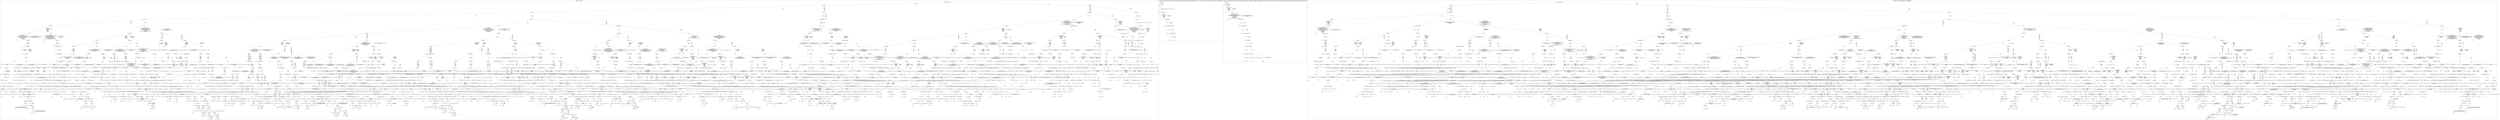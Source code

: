 /*
Generated by:
    http://https://github.com/h2oai/h2o-3/tree/master/h2o-genmodel/src/main/java/hex/genmodel/tools/PrintMojo.java
*/

/*
On a mac:

$ brew install graphviz
$ dot -Tpng file.gv -o file.png
$ open file.png
*/

digraph G {

subgraph cluster_0 {
/* Nodes */

/* Level 0 */
{
"SG_0_Node_0" [shape=box, fontsize=20, label="Cross-Origin-Opener-Policy"]
}

/* Level 1 */
{
"SG_0_Node_1" [shape=box, fontsize=20, label="Status-Code"]
"SG_0_Node_2" [shape=box, fontsize=20, label="Status-Code"]
}

/* Level 2 */
{
"SG_0_Node_3" [shape=box, fontsize=20, label="Status-Code"]
"SG_0_Node_4" [shape=box, fontsize=20, label="Status-Code"]
"SG_0_Node_5" [shape=box, fontsize=20, label="Content-Disposition"]
"SG_0_Node_6" [shape=box, fontsize=20, label="Status-Code"]
}

/* Level 3 */
{
"SG_0_Node_7" [shape=box, fontsize=20, label="Status-Code"]
"SG_0_Node_8" [shape=box, fontsize=20, label="Status-Code"]
"SG_0_Node_9" [shape=box, fontsize=20, label="Content-Disposition"]
"SG_0_Node_1387" [fontsize=20, label="1.0"]
"SG_0_Node_10" [shape=box, fontsize=20, label="body"]
"SG_0_Node_11" [shape=box, fontsize=20, label="Content-Type"]
"SG_0_Node_12" [shape=box, fontsize=20, label="body"]
"SG_0_Node_1388" [fontsize=20, label="1.0"]
}

/* Level 4 */
{
"SG_0_Node_13" [shape=box, fontsize=20, label="Content-Type"]
"SG_0_Node_14" [shape=box, fontsize=20, label="body"]
"SG_0_Node_15" [shape=box, fontsize=20, label="body"]
"SG_0_Node_16" [shape=box, fontsize=20, label="Content-Disposition"]
"SG_0_Node_17" [shape=box, fontsize=20, label="body"]
"SG_0_Node_1389" [fontsize=20, label="1.0"]
"SG_0_Node_18" [shape=box, fontsize=20, label="Content-Type"]
"SG_0_Node_19" [shape=box, fontsize=20, label="X-Content-Type-Options"]
"SG_0_Node_20" [shape=box, fontsize=20, label="body"]
"SG_0_Node_1390" [fontsize=20, label="1.0"]
"SG_0_Node_21" [shape=box, fontsize=20, label="Content-Type"]
"SG_0_Node_1391" [fontsize=20, label="1.0"]
}

/* Level 5 */
{
"SG_0_Node_22" [shape=box, fontsize=20, label="body"]
"SG_0_Node_23" [shape=box, fontsize=20, label="body"]
"SG_0_Node_24" [shape=box, fontsize=20, label="Content-Type"]
"SG_0_Node_25" [shape=box, fontsize=20, label="Status-Code"]
"SG_0_Node_26" [shape=box, fontsize=20, label="Status-Code"]
"SG_0_Node_27" [shape=box, fontsize=20, label="Status-Code"]
"SG_0_Node_28" [shape=box, fontsize=20, label="X-Frame-Options"]
"SG_0_Node_29" [shape=box, fontsize=20, label="body"]
"SG_0_Node_30" [shape=box, fontsize=20, label="Content-Type"]
"SG_0_Node_31" [shape=box, fontsize=20, label="Content-Type"]
"SG_0_Node_32" [shape=box, fontsize=20, label="Status-Code"]
"SG_0_Node_33" [shape=box, fontsize=20, label="Status-Code"]
"SG_0_Node_34" [shape=box, fontsize=20, label="Content-Type"]
"SG_0_Node_35" [shape=box, fontsize=20, label="Content-Type"]
"SG_0_Node_36" [shape=box, fontsize=20, label="X-Content-Type-Options"]
"SG_0_Node_1392" [fontsize=20, label="1.0"]
"SG_0_Node_37" [shape=box, fontsize=20, label="Content-Disposition"]
"SG_0_Node_1393" [fontsize=20, label="1.0"]
}

/* Level 6 */
{
"SG_0_Node_1394" [fontsize=20, label="0.0"]
"SG_0_Node_38" [shape=box, fontsize=20, label="Status-Code"]
"SG_0_Node_1395" [fontsize=20, label="0.0"]
"SG_0_Node_39" [shape=box, fontsize=20, label="Status-Code"]
"SG_0_Node_40" [shape=box, fontsize=20, label="Status-Code"]
"SG_0_Node_41" [shape=box, fontsize=20, label="Status-Code"]
"SG_0_Node_42" [shape=box, fontsize=20, label="Content-Type"]
"SG_0_Node_43" [shape=box, fontsize=20, label="Content-Type"]
"SG_0_Node_44" [shape=box, fontsize=20, label="Content-Type"]
"SG_0_Node_45" [shape=box, fontsize=20, label="body"]
"SG_0_Node_46" [shape=box, fontsize=20, label="Content-Type"]
"SG_0_Node_47" [shape=box, fontsize=20, label="Content-Type"]
"SG_0_Node_48" [shape=box, fontsize=20, label="Status-Code"]
"SG_0_Node_49" [shape=box, fontsize=20, label="Content-Type"]
"SG_0_Node_50" [shape=box, fontsize=20, label="Status-Code"]
"SG_0_Node_51" [shape=box, fontsize=20, label="Status-Code"]
"SG_0_Node_1396" [fontsize=20, label="0.0"]
"SG_0_Node_52" [shape=box, fontsize=20, label="body"]
"SG_0_Node_53" [shape=box, fontsize=20, label="body"]
"SG_0_Node_54" [shape=box, fontsize=20, label="X-Content-Type-Options"]
"SG_0_Node_55" [shape=box, fontsize=20, label="X-Frame-Options"]
"SG_0_Node_56" [shape=box, fontsize=20, label="body"]
"SG_0_Node_57" [shape=box, fontsize=20, label="body"]
"SG_0_Node_58" [shape=box, fontsize=20, label="body"]
"SG_0_Node_59" [shape=box, fontsize=20, label="Status-Code"]
"SG_0_Node_60" [shape=box, fontsize=20, label="Status-Code"]
"SG_0_Node_61" [shape=box, fontsize=20, label="Status-Code"]
"SG_0_Node_62" [shape=box, fontsize=20, label="Status-Code"]
"SG_0_Node_63" [shape=box, fontsize=20, label="Status-Code"]
"SG_0_Node_1397" [fontsize=20, label="1.0"]
"SG_0_Node_64" [shape=box, fontsize=20, label="Cross-Origin-Resource-Policy"]
"SG_0_Node_1398" [fontsize=20, label="1.0"]
}

/* Level 7 */
{
"SG_0_Node_1399" [fontsize=20, label="0.0"]
"SG_0_Node_65" [shape=box, fontsize=20, label="Content-Type"]
"SG_0_Node_1400" [fontsize=20, label="0.0"]
"SG_0_Node_66" [shape=box, fontsize=20, label="X-Content-Type-Options"]
"SG_0_Node_67" [shape=box, fontsize=20, label="Status-Code"]
"SG_0_Node_68" [shape=box, fontsize=20, label="body"]
"SG_0_Node_69" [shape=box, fontsize=20, label="body"]
"SG_0_Node_70" [shape=box, fontsize=20, label="body"]
"SG_0_Node_1401" [fontsize=20, label="0.0"]
"SG_0_Node_71" [shape=box, fontsize=20, label="body"]
"SG_0_Node_72" [shape=box, fontsize=20, label="body"]
"SG_0_Node_73" [shape=box, fontsize=20, label="Location"]
"SG_0_Node_74" [shape=box, fontsize=20, label="body"]
"SG_0_Node_75" [shape=box, fontsize=20, label="Status-Code"]
"SG_0_Node_76" [shape=box, fontsize=20, label="Content-Type"]
"SG_0_Node_77" [shape=box, fontsize=20, label="Status-Code"]
"SG_0_Node_78" [shape=box, fontsize=20, label="Status-Code"]
"SG_0_Node_79" [shape=box, fontsize=20, label="Status-Code"]
"SG_0_Node_80" [shape=box, fontsize=20, label="Status-Code"]
"SG_0_Node_81" [shape=box, fontsize=20, label="Location"]
"SG_0_Node_82" [shape=box, fontsize=20, label="body"]
"SG_0_Node_83" [shape=box, fontsize=20, label="body"]
"SG_0_Node_84" [shape=box, fontsize=20, label="body"]
"SG_0_Node_85" [shape=box, fontsize=20, label="body"]
"SG_0_Node_86" [shape=box, fontsize=20, label="Content-Type"]
"SG_0_Node_87" [shape=box, fontsize=20, label="X-Frame-Options"]
"SG_0_Node_88" [shape=box, fontsize=20, label="body"]
"SG_0_Node_89" [shape=box, fontsize=20, label="Content-Type"]
"SG_0_Node_1402" [fontsize=20, label="0.0"]
"SG_0_Node_90" [shape=box, fontsize=20, label="Cross-Origin-Resource-Policy"]
"SG_0_Node_1403" [fontsize=20, label="0.0"]
"SG_0_Node_91" [shape=box, fontsize=20, label="Content-Type"]
"SG_0_Node_92" [shape=box, fontsize=20, label="body"]
"SG_0_Node_93" [shape=box, fontsize=20, label="body"]
"SG_0_Node_94" [shape=box, fontsize=20, label="Status-Code"]
"SG_0_Node_95" [shape=box, fontsize=20, label="Status-Code"]
"SG_0_Node_96" [shape=box, fontsize=20, label="Content-Type"]
"SG_0_Node_97" [shape=box, fontsize=20, label="Content-Type"]
"SG_0_Node_98" [shape=box, fontsize=20, label="Status-Code"]
"SG_0_Node_99" [shape=box, fontsize=20, label="Status-Code"]
"SG_0_Node_100" [shape=box, fontsize=20, label="X-Content-Type-Options"]
"SG_0_Node_101" [shape=box, fontsize=20, label="Location"]
"SG_0_Node_1404" [fontsize=20, label="0.0"]
"SG_0_Node_102" [shape=box, fontsize=20, label="body"]
"SG_0_Node_1405" [fontsize=20, label="0.0"]
"SG_0_Node_103" [shape=box, fontsize=20, label="body"]
"SG_0_Node_104" [shape=box, fontsize=20, label="body"]
"SG_0_Node_105" [shape=box, fontsize=20, label="Location"]
"SG_0_Node_106" [shape=box, fontsize=20, label="Status-Code"]
"SG_0_Node_107" [shape=box, fontsize=20, label="body"]
"SG_0_Node_108" [shape=box, fontsize=20, label="Status-Code"]
"SG_0_Node_1406" [fontsize=20, label="1.0"]
"SG_0_Node_1407" [fontsize=20, label="0.938"]
"SG_0_Node_1408" [fontsize=20, label="1.0"]
}

/* Level 8 */
{
"SG_0_Node_1409" [fontsize=20, label="0.0"]
"SG_0_Node_110" [shape=box, fontsize=20, label="Status-Code"]
"SG_0_Node_1410" [fontsize=20, label="0.0"]
"SG_0_Node_111" [shape=box, fontsize=20, label="X-Frame-Options"]
"SG_0_Node_1411" [fontsize=20, label="0.0"]
"SG_0_Node_112" [shape=box, fontsize=20, label="body"]
"SG_0_Node_113" [shape=box, fontsize=20, label="Content-Type"]
"SG_0_Node_114" [shape=box, fontsize=20, label="Content-Type"]
"SG_0_Node_115" [shape=box, fontsize=20, label="Status-Code"]
"SG_0_Node_116" [shape=box, fontsize=20, label="Status-Code"]
"SG_0_Node_117" [shape=box, fontsize=20, label="Content-Type"]
"SG_0_Node_118" [shape=box, fontsize=20, label="Status-Code"]
"SG_0_Node_119" [shape=box, fontsize=20, label="Status-Code"]
"SG_0_Node_120" [shape=box, fontsize=20, label="Content-Type"]
"SG_0_Node_1412" [fontsize=20, label="0.0"]
"SG_0_Node_121" [shape=box, fontsize=20, label="X-Content-Type-Options"]
"SG_0_Node_122" [shape=box, fontsize=20, label="Status-Code"]
"SG_0_Node_123" [shape=box, fontsize=20, label="Status-Code"]
"SG_0_Node_124" [shape=box, fontsize=20, label="Status-Code"]
"SG_0_Node_125" [shape=box, fontsize=20, label="Status-Code"]
"SG_0_Node_126" [shape=box, fontsize=20, label="body"]
"SG_0_Node_127" [shape=box, fontsize=20, label="body"]
"SG_0_Node_128" [shape=box, fontsize=20, label="Status-Code"]
"SG_0_Node_129" [shape=box, fontsize=20, label="Status-Code"]
"SG_0_Node_130" [shape=box, fontsize=20, label="Content-Type"]
"SG_0_Node_131" [shape=box, fontsize=20, label="Content-Type"]
"SG_0_Node_1413" [fontsize=20, label="0.0"]
"SG_0_Node_132" [shape=box, fontsize=20, label="Cross-Origin-Resource-Policy"]
"SG_0_Node_133" [shape=box, fontsize=20, label="Content-Disposition"]
"SG_0_Node_134" [shape=box, fontsize=20, label="Content-Disposition"]
"SG_0_Node_135" [shape=box, fontsize=20, label="body"]
"SG_0_Node_136" [shape=box, fontsize=20, label="body"]
"SG_0_Node_137" [shape=box, fontsize=20, label="Status-Code"]
"SG_0_Node_138" [shape=box, fontsize=20, label="X-Content-Type-Options"]
"SG_0_Node_1414" [fontsize=20, label="0.0"]
"SG_0_Node_139" [shape=box, fontsize=20, label="Content-Type"]
"SG_0_Node_1415" [fontsize=20, label="0.0"]
"SG_0_Node_140" [shape=box, fontsize=20, label="Content-Type"]
"SG_0_Node_1416" [fontsize=20, label="0.0"]
"SG_0_Node_141" [shape=box, fontsize=20, label="Status-Code"]
"SG_0_Node_142" [shape=box, fontsize=20, label="Status-Code"]
"SG_0_Node_143" [shape=box, fontsize=20, label="Status-Code"]
"SG_0_Node_1417" [fontsize=20, label="0.0"]
"SG_0_Node_144" [shape=box, fontsize=20, label="body"]
"SG_0_Node_145" [shape=box, fontsize=20, label="Content-Type"]
"SG_0_Node_146" [shape=box, fontsize=20, label="body"]
"SG_0_Node_1418" [fontsize=20, label="0.0"]
"SG_0_Node_147" [shape=box, fontsize=20, label="Content-Type"]
"SG_0_Node_148" [shape=box, fontsize=20, label="body"]
"SG_0_Node_149" [shape=box, fontsize=20, label="body"]
"SG_0_Node_1419" [fontsize=20, label="0.0"]
"SG_0_Node_150" [shape=box, fontsize=20, label="Status-Code"]
"SG_0_Node_1420" [fontsize=20, label="0.0"]
"SG_0_Node_151" [shape=box, fontsize=20, label="X-Content-Type-Options"]
"SG_0_Node_1421" [fontsize=20, label="0.0"]
"SG_0_Node_152" [shape=box, fontsize=20, label="Content-Type"]
"SG_0_Node_153" [shape=box, fontsize=20, label="Content-Type"]
"SG_0_Node_154" [shape=box, fontsize=20, label="Content-Type"]
"SG_0_Node_1422" [fontsize=20, label="0.0"]
"SG_0_Node_155" [shape=box, fontsize=20, label="body"]
"SG_0_Node_156" [shape=box, fontsize=20, label="body"]
"SG_0_Node_157" [shape=box, fontsize=20, label="body"]
"SG_0_Node_1423" [fontsize=20, label="0.0"]
"SG_0_Node_158" [shape=box, fontsize=20, label="body"]
"SG_0_Node_159" [shape=box, fontsize=20, label="body"]
"SG_0_Node_160" [shape=box, fontsize=20, label="X-Content-Type-Options"]
"SG_0_Node_1424" [fontsize=20, label="0.0"]
"SG_0_Node_161" [shape=box, fontsize=20, label="body"]
"SG_0_Node_1425" [fontsize=20, label="0.0"]
"SG_0_Node_162" [shape=box, fontsize=20, label="X-Frame-Options"]
"SG_0_Node_1426" [fontsize=20, label="0.0"]
"SG_0_Node_163" [shape=box, fontsize=20, label="X-Frame-Options"]
"SG_0_Node_164" [shape=box, fontsize=20, label="body"]
"SG_0_Node_165" [shape=box, fontsize=20, label="Cross-Origin-Resource-Policy"]
"SG_0_Node_166" [shape=box, fontsize=20, label="Content-Type"]
"SG_0_Node_167" [shape=box, fontsize=20, label="Content-Type"]
"SG_0_Node_168" [shape=box, fontsize=20, label="Status-Code"]
"SG_0_Node_169" [shape=box, fontsize=20, label="Status-Code"]
"SG_0_Node_170" [shape=box, fontsize=20, label="Content-Type"]
"SG_0_Node_171" [shape=box, fontsize=20, label="Content-Type"]
"SG_0_Node_172" [shape=box, fontsize=20, label="Status-Code"]
"SG_0_Node_173" [shape=box, fontsize=20, label="Status-Code"]
"SG_0_Node_1427" [fontsize=20, label="0.0"]
"SG_0_Node_174" [shape=box, fontsize=20, label="body"]
"SG_0_Node_175" [shape=box, fontsize=20, label="Status-Code"]
"SG_0_Node_176" [shape=box, fontsize=20, label="Status-Code"]
"SG_0_Node_1428" [fontsize=20, label="0.0"]
"SG_0_Node_1429" [fontsize=20, label="0.063"]
}

/* Level 9 */
{
"SG_0_Node_178" [shape=box, fontsize=20, label="body"]
"SG_0_Node_179" [shape=box, fontsize=20, label="body"]
"SG_0_Node_180" [shape=box, fontsize=20, label="body"]
"SG_0_Node_181" [shape=box, fontsize=20, label="Content-Disposition"]
"SG_0_Node_1430" [fontsize=20, label="0.0"]
"SG_0_Node_182" [shape=box, fontsize=20, label="Content-Type"]
"SG_0_Node_1431" [fontsize=20, label="0.0"]
"SG_0_Node_183" [shape=box, fontsize=20, label="body"]
"SG_0_Node_184" [shape=box, fontsize=20, label="body"]
"SG_0_Node_185" [shape=box, fontsize=20, label="Status-Code"]
"SG_0_Node_1432" [fontsize=20, label="0.0"]
"SG_0_Node_186" [shape=box, fontsize=20, label="X-Content-Type-Options"]
"SG_0_Node_1433" [fontsize=20, label="0.0"]
"SG_0_Node_187" [shape=box, fontsize=20, label="X-Content-Type-Options"]
"SG_0_Node_188" [shape=box, fontsize=20, label="body"]
"SG_0_Node_189" [shape=box, fontsize=20, label="body"]
"SG_0_Node_1434" [fontsize=20, label="0.0"]
"SG_0_Node_190" [shape=box, fontsize=20, label="Content-Type"]
"SG_0_Node_1435" [fontsize=20, label="0.0"]
"SG_0_Node_191" [shape=box, fontsize=20, label="Content-Type"]
"SG_0_Node_1436" [fontsize=20, label="0.0"]
"SG_0_Node_192" [shape=box, fontsize=20, label="Status-Code"]
"SG_0_Node_193" [shape=box, fontsize=20, label="Status-Code"]
"SG_0_Node_194" [shape=box, fontsize=20, label="Status-Code"]
"SG_0_Node_1437" [fontsize=20, label="0.0"]
"SG_0_Node_195" [shape=box, fontsize=20, label="body"]
"SG_0_Node_196" [shape=box, fontsize=20, label="body"]
"SG_0_Node_197" [shape=box, fontsize=20, label="body"]
"SG_0_Node_1438" [fontsize=20, label="0.0"]
"SG_0_Node_198" [shape=box, fontsize=20, label="Content-Type"]
"SG_0_Node_1439" [fontsize=20, label="0.0"]
"SG_0_Node_199" [shape=box, fontsize=20, label="X-Content-Type-Options"]
"SG_0_Node_1440" [fontsize=20, label="0.0"]
"SG_0_Node_200" [shape=box, fontsize=20, label="Status-Code"]
"SG_0_Node_201" [shape=box, fontsize=20, label="Status-Code"]
"SG_0_Node_202" [shape=box, fontsize=20, label="Status-Code"]
"SG_0_Node_203" [shape=box, fontsize=20, label="body"]
"SG_0_Node_204" [shape=box, fontsize=20, label="body"]
"SG_0_Node_205" [shape=box, fontsize=20, label="body"]
"SG_0_Node_206" [shape=box, fontsize=20, label="Content-Disposition"]
"SG_0_Node_1441" [fontsize=20, label="0.0"]
"SG_0_Node_207" [shape=box, fontsize=20, label="Location"]
"SG_0_Node_208" [shape=box, fontsize=20, label="Content-Type"]
"SG_0_Node_209" [shape=box, fontsize=20, label="X-Content-Type-Options"]
"SG_0_Node_210" [shape=box, fontsize=20, label="Status-Code"]
"SG_0_Node_211" [shape=box, fontsize=20, label="Status-Code"]
"SG_0_Node_212" [shape=box, fontsize=20, label="Status-Code"]
"SG_0_Node_213" [shape=box, fontsize=20, label="Status-Code"]
"SG_0_Node_214" [shape=box, fontsize=20, label="Status-Code"]
"SG_0_Node_215" [shape=box, fontsize=20, label="Cross-Origin-Resource-Policy"]
"SG_0_Node_1442" [fontsize=20, label="0.0"]
"SG_0_Node_216" [shape=box, fontsize=20, label="X-Content-Type-Options"]
"SG_0_Node_217" [shape=box, fontsize=20, label="Status-Code"]
"SG_0_Node_218" [shape=box, fontsize=20, label="Content-Type"]
"SG_0_Node_1443" [fontsize=20, label="0.0"]
"SG_0_Node_219" [shape=box, fontsize=20, label="body"]
"SG_0_Node_220" [shape=box, fontsize=20, label="Status-Code"]
"SG_0_Node_221" [shape=box, fontsize=20, label="Status-Code"]
"SG_0_Node_1444" [fontsize=20, label="0.0"]
"SG_0_Node_222" [shape=box, fontsize=20, label="Status-Code"]
"SG_0_Node_1445" [fontsize=20, label="0.0"]
"SG_0_Node_223" [shape=box, fontsize=20, label="X-Content-Type-Options"]
"SG_0_Node_1446" [fontsize=20, label="0.0"]
"SG_0_Node_224" [shape=box, fontsize=20, label="X-Content-Type-Options"]
"SG_0_Node_1447" [fontsize=20, label="0.0"]
"SG_0_Node_225" [shape=box, fontsize=20, label="body"]
"SG_0_Node_226" [shape=box, fontsize=20, label="Status-Code"]
"SG_0_Node_227" [shape=box, fontsize=20, label="body"]
"SG_0_Node_1448" [fontsize=20, label="0.0"]
"SG_0_Node_228" [shape=box, fontsize=20, label="X-Content-Type-Options"]
"SG_0_Node_1449" [fontsize=20, label="0.0"]
"SG_0_Node_229" [shape=box, fontsize=20, label="body"]
"SG_0_Node_230" [shape=box, fontsize=20, label="Content-Type"]
"SG_0_Node_231" [shape=box, fontsize=20, label="Cross-Origin-Resource-Policy"]
"SG_0_Node_1450" [fontsize=20, label="0.0"]
"SG_0_Node_232" [shape=box, fontsize=20, label="X-Content-Type-Options"]
"SG_0_Node_233" [shape=box, fontsize=20, label="Status-Code"]
"SG_0_Node_234" [shape=box, fontsize=20, label="Status-Code"]
"SG_0_Node_235" [shape=box, fontsize=20, label="Status-Code"]
"SG_0_Node_236" [shape=box, fontsize=20, label="Status-Code"]
"SG_0_Node_237" [shape=box, fontsize=20, label="body"]
"SG_0_Node_238" [shape=box, fontsize=20, label="X-Frame-Options"]
"SG_0_Node_239" [shape=box, fontsize=20, label="body"]
"SG_0_Node_240" [shape=box, fontsize=20, label="Cross-Origin-Resource-Policy"]
"SG_0_Node_1451" [fontsize=20, label="0.0"]
"SG_0_Node_241" [shape=box, fontsize=20, label="Status-Code"]
"SG_0_Node_1452" [fontsize=20, label="0.0"]
"SG_0_Node_242" [shape=box, fontsize=20, label="Status-Code"]
"SG_0_Node_243" [shape=box, fontsize=20, label="body"]
"SG_0_Node_244" [shape=box, fontsize=20, label="body"]
"SG_0_Node_1453" [fontsize=20, label="0.0"]
"SG_0_Node_245" [shape=box, fontsize=20, label="Content-Type"]
"SG_0_Node_1454" [fontsize=20, label="0.0"]
"SG_0_Node_246" [shape=box, fontsize=20, label="Content-Type"]
"SG_0_Node_247" [shape=box, fontsize=20, label="Content-Type"]
"SG_0_Node_248" [shape=box, fontsize=20, label="Content-Type"]
"SG_0_Node_1455" [fontsize=20, label="0.0"]
"SG_0_Node_249" [shape=box, fontsize=20, label="Status-Code"]
"SG_0_Node_1456" [fontsize=20, label="0.0"]
"SG_0_Node_250" [shape=box, fontsize=20, label="Status-Code"]
"SG_0_Node_251" [shape=box, fontsize=20, label="body"]
"SG_0_Node_252" [shape=box, fontsize=20, label="body"]
"SG_0_Node_1457" [fontsize=20, label="0.0"]
"SG_0_Node_253" [shape=box, fontsize=20, label="Content-Type"]
"SG_0_Node_254" [shape=box, fontsize=20, label="Status-Code"]
"SG_0_Node_255" [shape=box, fontsize=20, label="X-Content-Type-Options"]
"SG_0_Node_1458" [fontsize=20, label="0.0"]
"SG_0_Node_256" [shape=box, fontsize=20, label="Content-Type"]
"SG_0_Node_1459" [fontsize=20, label="0.0"]
"SG_0_Node_257" [shape=box, fontsize=20, label="X-Frame-Options"]
"SG_0_Node_258" [shape=box, fontsize=20, label="body"]
"SG_0_Node_259" [shape=box, fontsize=20, label="X-Content-Type-Options"]
"SG_0_Node_1460" [fontsize=20, label="0.0"]
"SG_0_Node_260" [shape=box, fontsize=20, label="Status-Code"]
"SG_0_Node_1461" [fontsize=20, label="0.0"]
"SG_0_Node_261" [shape=box, fontsize=20, label="body"]
"SG_0_Node_1462" [fontsize=20, label="0.0"]
"SG_0_Node_262" [shape=box, fontsize=20, label="X-Frame-Options"]
"SG_0_Node_263" [shape=box, fontsize=20, label="body"]
"SG_0_Node_264" [shape=box, fontsize=20, label="body"]
"SG_0_Node_1463" [fontsize=20, label="0.0"]
"SG_0_Node_265" [shape=box, fontsize=20, label="Status-Code"]
"SG_0_Node_1464" [fontsize=20, label="0.0"]
"SG_0_Node_266" [shape=box, fontsize=20, label="Status-Code"]
"SG_0_Node_1465" [fontsize=20, label="0.0"]
"SG_0_Node_267" [shape=box, fontsize=20, label="Content-Type"]
"SG_0_Node_268" [shape=box, fontsize=20, label="Content-Type"]
"SG_0_Node_269" [shape=box, fontsize=20, label="body"]
"SG_0_Node_1466" [fontsize=20, label="0.0"]
"SG_0_Node_1467" [fontsize=20, label="0.063"]
"SG_0_Node_271" [shape=box, fontsize=20, label="Content-Type"]
"SG_0_Node_272" [shape=box, fontsize=20, label="Content-Type"]
"SG_0_Node_1468" [fontsize=20, label="0.0"]
"SG_0_Node_273" [shape=box, fontsize=20, label="Content-Type"]
}

/* Level 10 */
{
"SG_0_Node_1469" [fontsize=20, label="0.0"]
"SG_0_Node_274" [shape=box, fontsize=20, label="Content-Type"]
"SG_0_Node_1470" [fontsize=20, label="0.0"]
"SG_0_Node_275" [shape=box, fontsize=20, label="Content-Type"]
"SG_0_Node_1471" [fontsize=20, label="0.0"]
"SG_0_Node_276" [shape=box, fontsize=20, label="Content-Disposition"]
"SG_0_Node_1472" [fontsize=20, label="0.0"]
"SG_0_Node_277" [shape=box, fontsize=20, label="body"]
"SG_0_Node_278" [shape=box, fontsize=20, label="Status-Code"]
"SG_0_Node_279" [shape=box, fontsize=20, label="Status-Code"]
"SG_0_Node_1473" [fontsize=20, label="0.0"]
"SG_0_Node_280" [shape=box, fontsize=20, label="Status-Code"]
"SG_0_Node_1474" [fontsize=20, label="0.0"]
"SG_0_Node_281" [shape=box, fontsize=20, label="Status-Code"]
"SG_0_Node_282" [shape=box, fontsize=20, label="body"]
"SG_0_Node_283" [shape=box, fontsize=20, label="X-Frame-Options"]
"SG_0_Node_1475" [fontsize=20, label="0.0"]
"SG_0_Node_284" [shape=box, fontsize=20, label="body"]
"SG_0_Node_285" [shape=box, fontsize=20, label="Status-Code"]
"SG_0_Node_286" [shape=box, fontsize=20, label="X-Frame-Options"]
"SG_0_Node_1476" [fontsize=20, label="0.0"]
"SG_0_Node_287" [shape=box, fontsize=20, label="Status-Code"]
"SG_0_Node_1477" [fontsize=20, label="0.0"]
"SG_0_Node_288" [shape=box, fontsize=20, label="Content-Disposition"]
"SG_0_Node_1478" [fontsize=20, label="0.0"]
"SG_0_Node_289" [shape=box, fontsize=20, label="Status-Code"]
"SG_0_Node_1479" [fontsize=20, label="0.0"]
"SG_0_Node_290" [shape=box, fontsize=20, label="X-Frame-Options"]
"SG_0_Node_1480" [fontsize=20, label="0.0"]
"SG_0_Node_291" [shape=box, fontsize=20, label="Content-Disposition"]
"SG_0_Node_1481" [fontsize=20, label="0.0"]
"SG_0_Node_292" [shape=box, fontsize=20, label="body"]
"SG_0_Node_1482" [fontsize=20, label="0.0"]
"SG_0_Node_293" [shape=box, fontsize=20, label="body"]
"SG_0_Node_1483" [fontsize=20, label="0.0"]
"SG_0_Node_294" [shape=box, fontsize=20, label="Content-Type"]
"SG_0_Node_1484" [fontsize=20, label="0.0"]
"SG_0_Node_295" [shape=box, fontsize=20, label="X-Content-Type-Options"]
"SG_0_Node_296" [shape=box, fontsize=20, label="Status-Code"]
"SG_0_Node_297" [shape=box, fontsize=20, label="Status-Code"]
"SG_0_Node_298" [shape=box, fontsize=20, label="Status-Code"]
"SG_0_Node_299" [shape=box, fontsize=20, label="body"]
"SG_0_Node_300" [shape=box, fontsize=20, label="Status-Code"]
"SG_0_Node_301" [shape=box, fontsize=20, label="X-Frame-Options"]
"SG_0_Node_1485" [fontsize=20, label="0.0"]
"SG_0_Node_302" [shape=box, fontsize=20, label="X-Content-Type-Options"]
"SG_0_Node_1486" [fontsize=20, label="0.0"]
"SG_0_Node_303" [shape=box, fontsize=20, label="Content-Type"]
"SG_0_Node_304" [shape=box, fontsize=20, label="X-Content-Type-Options"]
"SG_0_Node_305" [shape=box, fontsize=20, label="X-Frame-Options"]
"SG_0_Node_1487" [fontsize=20, label="0.0"]
"SG_0_Node_306" [shape=box, fontsize=20, label="Status-Code"]
"SG_0_Node_307" [shape=box, fontsize=20, label="Content-Type"]
"SG_0_Node_308" [shape=box, fontsize=20, label="Content-Type"]
"SG_0_Node_309" [shape=box, fontsize=20, label="Status-Code"]
"SG_0_Node_310" [shape=box, fontsize=20, label="Status-Code"]
"SG_0_Node_1488" [fontsize=20, label="0.0"]
"SG_0_Node_311" [shape=box, fontsize=20, label="body"]
"SG_0_Node_312" [shape=box, fontsize=20, label="Status-Code"]
"SG_0_Node_313" [shape=box, fontsize=20, label="Cross-Origin-Resource-Policy"]
"SG_0_Node_1489" [fontsize=20, label="0.0"]
"SG_0_Node_314" [shape=box, fontsize=20, label="body"]
"SG_0_Node_315" [shape=box, fontsize=20, label="Content-Type"]
"SG_0_Node_316" [shape=box, fontsize=20, label="Content-Type"]
"SG_0_Node_1490" [fontsize=20, label="0.0"]
"SG_0_Node_317" [shape=box, fontsize=20, label="body"]
"SG_0_Node_1491" [fontsize=20, label="0.0"]
"SG_0_Node_318" [shape=box, fontsize=20, label="body"]
"SG_0_Node_1492" [fontsize=20, label="0.0"]
"SG_0_Node_319" [shape=box, fontsize=20, label="body"]
"SG_0_Node_1493" [fontsize=20, label="0.0"]
"SG_0_Node_320" [shape=box, fontsize=20, label="body"]
"SG_0_Node_1494" [fontsize=20, label="0.0"]
"SG_0_Node_321" [shape=box, fontsize=20, label="body"]
"SG_0_Node_322" [shape=box, fontsize=20, label="Status-Code"]
"SG_0_Node_323" [shape=box, fontsize=20, label="Status-Code"]
"SG_0_Node_1495" [fontsize=20, label="0.0"]
"SG_0_Node_324" [shape=box, fontsize=20, label="X-Frame-Options"]
"SG_0_Node_1496" [fontsize=20, label="0.0"]
"SG_0_Node_325" [shape=box, fontsize=20, label="Content-Type"]
"SG_0_Node_326" [shape=box, fontsize=20, label="Status-Code"]
"SG_0_Node_327" [shape=box, fontsize=20, label="X-Content-Type-Options"]
"SG_0_Node_328" [shape=box, fontsize=20, label="Content-Type"]
"SG_0_Node_329" [shape=box, fontsize=20, label="Cross-Origin-Resource-Policy"]
"SG_0_Node_1497" [fontsize=20, label="0.0"]
"SG_0_Node_330" [shape=box, fontsize=20, label="Content-Type"]
"SG_0_Node_331" [shape=box, fontsize=20, label="body"]
"SG_0_Node_332" [shape=box, fontsize=20, label="body"]
"SG_0_Node_1498" [fontsize=20, label="0.0"]
"SG_0_Node_1499" [fontsize=20, label="0.063"]
"SG_0_Node_334" [shape=box, fontsize=20, label="body"]
"SG_0_Node_335" [shape=box, fontsize=20, label="body"]
"SG_0_Node_1500" [fontsize=20, label="0.0"]
"SG_0_Node_336" [shape=box, fontsize=20, label="Content-Type"]
"SG_0_Node_1501" [fontsize=20, label="0.0"]
"SG_0_Node_337" [shape=box, fontsize=20, label="Cross-Origin-Resource-Policy"]
"SG_0_Node_338" [shape=box, fontsize=20, label="body"]
"SG_0_Node_339" [shape=box, fontsize=20, label="body"]
"SG_0_Node_1502" [fontsize=20, label="0.0"]
"SG_0_Node_340" [shape=box, fontsize=20, label="Content-Type"]
"SG_0_Node_1503" [fontsize=20, label="0.0"]
"SG_0_Node_341" [shape=box, fontsize=20, label="X-Frame-Options"]
"SG_0_Node_1504" [fontsize=20, label="0.0"]
"SG_0_Node_342" [shape=box, fontsize=20, label="Status-Code"]
"SG_0_Node_1505" [fontsize=20, label="0.0"]
"SG_0_Node_343" [shape=box, fontsize=20, label="Status-Code"]
"SG_0_Node_344" [shape=box, fontsize=20, label="Status-Code"]
"SG_0_Node_345" [shape=box, fontsize=20, label="Status-Code"]
"SG_0_Node_1506" [fontsize=20, label="0.0"]
"SG_0_Node_1507" [fontsize=20, label="0.125"]
"SG_0_Node_347" [shape=box, fontsize=20, label="body"]
"SG_0_Node_348" [shape=box, fontsize=20, label="body"]
"SG_0_Node_349" [shape=box, fontsize=20, label="Content-Type"]
"SG_0_Node_350" [shape=box, fontsize=20, label="Status-Code"]
"SG_0_Node_351" [shape=box, fontsize=20, label="Status-Code"]
"SG_0_Node_352" [shape=box, fontsize=20, label="Content-Type"]
"SG_0_Node_353" [shape=box, fontsize=20, label="body"]
"SG_0_Node_354" [shape=box, fontsize=20, label="body"]
"SG_0_Node_1508" [fontsize=20, label="0.0"]
"SG_0_Node_355" [shape=box, fontsize=20, label="X-Content-Type-Options"]
"SG_0_Node_1509" [fontsize=20, label="0.0"]
"SG_0_Node_356" [shape=box, fontsize=20, label="body"]
"SG_0_Node_1510" [fontsize=20, label="0.0"]
"SG_0_Node_357" [shape=box, fontsize=20, label="Content-Type"]
"SG_0_Node_1511" [fontsize=20, label="0.0"]
"SG_0_Node_358" [shape=box, fontsize=20, label="Location"]
"SG_0_Node_359" [shape=box, fontsize=20, label="body"]
"SG_0_Node_360" [shape=box, fontsize=20, label="X-Frame-Options"]
"SG_0_Node_361" [shape=box, fontsize=20, label="body"]
"SG_0_Node_362" [shape=box, fontsize=20, label="Content-Type"]
"SG_0_Node_1512" [fontsize=20, label="0.0"]
"SG_0_Node_363" [shape=box, fontsize=20, label="Location"]
"SG_0_Node_1513" [fontsize=20, label="0.0"]
"SG_0_Node_1514" [fontsize=20, label="0.125"]
"SG_0_Node_1515" [fontsize=20, label="0.0"]
"SG_0_Node_1516" [fontsize=20, label="0.063"]
"SG_0_Node_1517" [fontsize=20, label="0.0"]
"SG_0_Node_366" [shape=box, fontsize=20, label="Location"]
"SG_0_Node_1518" [fontsize=20, label="0.0"]
"SG_0_Node_367" [shape=box, fontsize=20, label="body"]
"SG_0_Node_368" [shape=box, fontsize=20, label="X-Content-Type-Options"]
"SG_0_Node_369" [shape=box, fontsize=20, label="Location"]
"SG_0_Node_1519" [fontsize=20, label="0.0"]
"SG_0_Node_1520" [fontsize=20, label="0.063"]
"SG_0_Node_1521" [fontsize=20, label="0.0"]
"SG_0_Node_371" [shape=box, fontsize=20, label="X-Content-Type-Options"]
"SG_0_Node_1522" [fontsize=20, label="0.0"]
"SG_0_Node_372" [shape=box, fontsize=20, label="Content-Type"]
"SG_0_Node_373" [shape=box, fontsize=20, label="Content-Type"]
"SG_0_Node_374" [shape=box, fontsize=20, label="Content-Type"]
"SG_0_Node_375" [shape=box, fontsize=20, label="Status-Code"]
"SG_0_Node_376" [shape=box, fontsize=20, label="Cross-Origin-Resource-Policy"]
"SG_0_Node_1523" [fontsize=20, label="0.0"]
"SG_0_Node_377" [shape=box, fontsize=20, label="X-Content-Type-Options"]
"SG_0_Node_378" [shape=box, fontsize=20, label="Status-Code"]
"SG_0_Node_379" [shape=box, fontsize=20, label="body"]
"SG_0_Node_1524" [fontsize=20, label="0.0"]
"SG_0_Node_380" [shape=box, fontsize=20, label="Cross-Origin-Resource-Policy"]
"SG_0_Node_1525" [fontsize=20, label="0.0"]
"SG_0_Node_381" [shape=box, fontsize=20, label="Cross-Origin-Resource-Policy"]
"SG_0_Node_1526" [fontsize=20, label="0.0"]
"SG_0_Node_382" [shape=box, fontsize=20, label="X-Content-Type-Options"]
"SG_0_Node_383" [shape=box, fontsize=20, label="body"]
"SG_0_Node_384" [shape=box, fontsize=20, label="body"]
"SG_0_Node_1527" [fontsize=20, label="0.0"]
"SG_0_Node_1528" [fontsize=20, label="0.063"]
"SG_0_Node_386" [shape=box, fontsize=20, label="Status-Code"]
"SG_0_Node_387" [shape=box, fontsize=20, label="Status-Code"]
"SG_0_Node_1529" [fontsize=20, label="0.0"]
"SG_0_Node_1530" [fontsize=20, label="0.063"]
"SG_0_Node_1531" [fontsize=20, label="0.0"]
"SG_0_Node_389" [shape=box, fontsize=20, label="Status-Code"]
"SG_0_Node_390" [shape=box, fontsize=20, label="Status-Code"]
"SG_0_Node_391" [shape=box, fontsize=20, label="Location"]
"SG_0_Node_1532" [fontsize=20, label="0.0"]
"SG_0_Node_392" [shape=box, fontsize=20, label="X-Frame-Options"]
"SG_0_Node_1533" [fontsize=20, label="0.0"]
"SG_0_Node_393" [shape=box, fontsize=20, label="X-Frame-Options"]
"SG_0_Node_1534" [fontsize=20, label="0.0"]
"SG_0_Node_394" [shape=box, fontsize=20, label="body"]
"SG_0_Node_1535" [fontsize=20, label="0.0"]
"SG_0_Node_395" [shape=box, fontsize=20, label="body"]
"SG_0_Node_396" [shape=box, fontsize=20, label="Content-Type"]
"SG_0_Node_397" [shape=box, fontsize=20, label="Content-Type"]
"SG_0_Node_1536" [fontsize=20, label="0.0"]
"SG_0_Node_398" [shape=box, fontsize=20, label="Cross-Origin-Resource-Policy"]
"SG_0_Node_1537" [fontsize=20, label="0.0"]
"SG_0_Node_399" [shape=box, fontsize=20, label="X-Frame-Options"]
"SG_0_Node_400" [shape=box, fontsize=20, label="X-Frame-Options"]
"SG_0_Node_401" [shape=box, fontsize=20, label="X-Frame-Options"]
}

/* Level 11 */
{
"SG_0_Node_1538" [fontsize=20, label="0.0"]
"SG_0_Node_402" [shape=box, fontsize=20, label="Cross-Origin-Resource-Policy"]
"SG_0_Node_1539" [fontsize=20, label="0.0"]
"SG_0_Node_1540" [fontsize=20, label="0.016"]
"SG_0_Node_1541" [fontsize=20, label="0.0"]
"SG_0_Node_1542" [fontsize=20, label="0.083"]
"SG_0_Node_1543" [fontsize=20, label="0.0"]
"SG_0_Node_405" [shape=box, fontsize=20, label="Cross-Origin-Resource-Policy"]
"SG_0_Node_1544" [fontsize=20, label="0.0"]
"SG_0_Node_406" [shape=box, fontsize=20, label="X-Content-Type-Options"]
"SG_0_Node_1545" [fontsize=20, label="0.0"]
"SG_0_Node_407" [shape=box, fontsize=20, label="body"]
"SG_0_Node_1546" [fontsize=20, label="0.0"]
"SG_0_Node_408" [shape=box, fontsize=20, label="X-Frame-Options"]
"SG_0_Node_1547" [fontsize=20, label="0.0"]
"SG_0_Node_409" [shape=box, fontsize=20, label="X-Content-Type-Options"]
"SG_0_Node_1548" [fontsize=20, label="0.0"]
"SG_0_Node_410" [shape=box, fontsize=20, label="Status-Code"]
"SG_0_Node_411" [shape=box, fontsize=20, label="body"]
"SG_0_Node_412" [shape=box, fontsize=20, label="Status-Code"]
"SG_0_Node_1549" [fontsize=20, label="0.0"]
"SG_0_Node_413" [shape=box, fontsize=20, label="Content-Type"]
"SG_0_Node_1550" [fontsize=20, label="0.0"]
"SG_0_Node_414" [shape=box, fontsize=20, label="body"]
"SG_0_Node_415" [shape=box, fontsize=20, label="Status-Code"]
"SG_0_Node_416" [shape=box, fontsize=20, label="Cross-Origin-Resource-Policy"]
"SG_0_Node_1551" [fontsize=20, label="0.0"]
"SG_0_Node_417" [shape=box, fontsize=20, label="X-Content-Type-Options"]
"SG_0_Node_1552" [fontsize=20, label="0.0"]
"SG_0_Node_418" [shape=box, fontsize=20, label="Status-Code"]
"SG_0_Node_419" [shape=box, fontsize=20, label="X-Content-Type-Options"]
"SG_0_Node_420" [shape=box, fontsize=20, label="Cross-Origin-Resource-Policy"]
"SG_0_Node_1553" [fontsize=20, label="0.0"]
"SG_0_Node_421" [shape=box, fontsize=20, label="Content-Disposition"]
"SG_0_Node_422" [shape=box, fontsize=20, label="Status-Code"]
"SG_0_Node_423" [shape=box, fontsize=20, label="Content-Type"]
"SG_0_Node_1554" [fontsize=20, label="0.0"]
"SG_0_Node_424" [shape=box, fontsize=20, label="Content-Type"]
"SG_0_Node_1555" [fontsize=20, label="0.0"]
"SG_0_Node_425" [shape=box, fontsize=20, label="X-Frame-Options"]
"SG_0_Node_1556" [fontsize=20, label="0.0"]
"SG_0_Node_426" [shape=box, fontsize=20, label="Status-Code"]
"SG_0_Node_1557" [fontsize=20, label="0.0"]
"SG_0_Node_427" [shape=box, fontsize=20, label="Status-Code"]
"SG_0_Node_1558" [fontsize=20, label="0.0"]
"SG_0_Node_428" [shape=box, fontsize=20, label="Content-Disposition"]
"SG_0_Node_1559" [fontsize=20, label="0.0"]
"SG_0_Node_429" [shape=box, fontsize=20, label="X-Frame-Options"]
"SG_0_Node_1560" [fontsize=20, label="0.0"]
"SG_0_Node_430" [shape=box, fontsize=20, label="body"]
"SG_0_Node_431" [shape=box, fontsize=20, label="Status-Code"]
"SG_0_Node_432" [shape=box, fontsize=20, label="Status-Code"]
"SG_0_Node_1561" [fontsize=20, label="0.0"]
"SG_0_Node_433" [shape=box, fontsize=20, label="Content-Type"]
"SG_0_Node_434" [shape=box, fontsize=20, label="Status-Code"]
"SG_0_Node_435" [shape=box, fontsize=20, label="Status-Code"]
"SG_0_Node_436" [shape=box, fontsize=20, label="Status-Code"]
"SG_0_Node_437" [shape=box, fontsize=20, label="Cross-Origin-Resource-Policy"]
"SG_0_Node_438" [shape=box, fontsize=20, label="Status-Code"]
"SG_0_Node_439" [shape=box, fontsize=20, label="body"]
"SG_0_Node_440" [shape=box, fontsize=20, label="body"]
"SG_0_Node_441" [shape=box, fontsize=20, label="Status-Code"]
"SG_0_Node_1562" [fontsize=20, label="0.0"]
"SG_0_Node_442" [shape=box, fontsize=20, label="X-Content-Type-Options"]
"SG_0_Node_1563" [fontsize=20, label="0.0"]
"SG_0_Node_443" [shape=box, fontsize=20, label="Content-Type"]
"SG_0_Node_1564" [fontsize=20, label="0.0"]
"SG_0_Node_444" [shape=box, fontsize=20, label="body"]
"SG_0_Node_1565" [fontsize=20, label="0.0"]
"SG_0_Node_445" [shape=box, fontsize=20, label="X-Frame-Options"]
"SG_0_Node_1566" [fontsize=20, label="0.0"]
"SG_0_Node_446" [shape=box, fontsize=20, label="body"]
"SG_0_Node_1567" [fontsize=20, label="0.0"]
"SG_0_Node_447" [shape=box, fontsize=20, label="X-Content-Type-Options"]
"SG_0_Node_448" [shape=box, fontsize=20, label="Location"]
"SG_0_Node_449" [shape=box, fontsize=20, label="Content-Type"]
"SG_0_Node_1568" [fontsize=20, label="0.0"]
"SG_0_Node_450" [shape=box, fontsize=20, label="Content-Type"]
"SG_0_Node_451" [shape=box, fontsize=20, label="Status-Code"]
"SG_0_Node_452" [shape=box, fontsize=20, label="Content-Type"]
"SG_0_Node_453" [shape=box, fontsize=20, label="Status-Code"]
"SG_0_Node_454" [shape=box, fontsize=20, label="Cross-Origin-Resource-Policy"]
"SG_0_Node_1569" [fontsize=20, label="0.0"]
"SG_0_Node_455" [shape=box, fontsize=20, label="Location"]
"SG_0_Node_456" [shape=box, fontsize=20, label="Status-Code"]
"SG_0_Node_457" [shape=box, fontsize=20, label="Status-Code"]
"SG_0_Node_1570" [fontsize=20, label="0.0"]
"SG_0_Node_458" [shape=box, fontsize=20, label="Content-Type"]
"SG_0_Node_1571" [fontsize=20, label="0.0"]
"SG_0_Node_459" [shape=box, fontsize=20, label="Content-Type"]
"SG_0_Node_1572" [fontsize=20, label="0.0"]
"SG_0_Node_460" [shape=box, fontsize=20, label="Content-Type"]
"SG_0_Node_461" [shape=box, fontsize=20, label="Status-Code"]
"SG_0_Node_462" [shape=box, fontsize=20, label="Status-Code"]
"SG_0_Node_463" [shape=box, fontsize=20, label="Status-Code"]
"SG_0_Node_464" [shape=box, fontsize=20, label="Content-Type"]
"SG_0_Node_1573" [fontsize=20, label="0.0"]
"SG_0_Node_465" [shape=box, fontsize=20, label="body"]
"SG_0_Node_1574" [fontsize=20, label="0.0"]
"SG_0_Node_466" [shape=box, fontsize=20, label="X-Content-Type-Options"]
"SG_0_Node_1575" [fontsize=20, label="0.0"]
"SG_0_Node_467" [shape=box, fontsize=20, label="Content-Type"]
"SG_0_Node_1576" [fontsize=20, label="0.0"]
"SG_0_Node_468" [shape=box, fontsize=20, label="X-Content-Type-Options"]
"SG_0_Node_1577" [fontsize=20, label="0.0"]
"SG_0_Node_469" [shape=box, fontsize=20, label="X-Content-Type-Options"]
"SG_0_Node_470" [shape=box, fontsize=20, label="Status-Code"]
"SG_0_Node_471" [shape=box, fontsize=20, label="Status-Code"]
"SG_0_Node_472" [shape=box, fontsize=20, label="Status-Code"]
"SG_0_Node_473" [shape=box, fontsize=20, label="body"]
"SG_0_Node_1578" [fontsize=20, label="0.0"]
"SG_0_Node_474" [shape=box, fontsize=20, label="Status-Code"]
"SG_0_Node_475" [shape=box, fontsize=20, label="Status-Code"]
"SG_0_Node_476" [shape=box, fontsize=20, label="Status-Code"]
"SG_0_Node_477" [shape=box, fontsize=20, label="Status-Code"]
"SG_0_Node_478" [shape=box, fontsize=20, label="Status-Code"]
"SG_0_Node_1579" [fontsize=20, label="0.0"]
"SG_0_Node_479" [shape=box, fontsize=20, label="Content-Type"]
"SG_0_Node_1580" [fontsize=20, label="0.0"]
"SG_0_Node_480" [shape=box, fontsize=20, label="Status-Code"]
"SG_0_Node_481" [shape=box, fontsize=20, label="Content-Type"]
"SG_0_Node_482" [shape=box, fontsize=20, label="Status-Code"]
"SG_0_Node_1581" [fontsize=20, label="0.0"]
"SG_0_Node_1582" [fontsize=20, label="0.125"]
"SG_0_Node_484" [shape=box, fontsize=20, label="Status-Code"]
"SG_0_Node_485" [shape=box, fontsize=20, label="Content-Type"]
"SG_0_Node_1583" [fontsize=20, label="0.0"]
"SG_0_Node_486" [shape=box, fontsize=20, label="Content-Type"]
"SG_0_Node_487" [shape=box, fontsize=20, label="Status-Code"]
"SG_0_Node_488" [shape=box, fontsize=20, label="Content-Type"]
"SG_0_Node_1584" [fontsize=20, label="0.0"]
"SG_0_Node_489" [shape=box, fontsize=20, label="X-Content-Type-Options"]
"SG_0_Node_1585" [fontsize=20, label="0.0"]
"SG_0_Node_490" [shape=box, fontsize=20, label="Cross-Origin-Resource-Policy"]
"SG_0_Node_1586" [fontsize=20, label="0.0"]
"SG_0_Node_1587" [fontsize=20, label="0.063"]
"SG_0_Node_1588" [fontsize=20, label="0.0"]
"SG_0_Node_1589" [fontsize=20, label="0.063"]
"SG_0_Node_1590" [fontsize=20, label="0.0"]
"SG_0_Node_493" [shape=box, fontsize=20, label="Content-Type"]
"SG_0_Node_1591" [fontsize=20, label="0.0"]
"SG_0_Node_494" [shape=box, fontsize=20, label="Content-Type"]
"SG_0_Node_1592" [fontsize=20, label="0.0"]
"SG_0_Node_495" [shape=box, fontsize=20, label="Status-Code"]
"SG_0_Node_1593" [fontsize=20, label="0.0"]
"SG_0_Node_496" [shape=box, fontsize=20, label="Content-Type"]
"SG_0_Node_1594" [fontsize=20, label="0.0"]
"SG_0_Node_497" [shape=box, fontsize=20, label="body"]
"SG_0_Node_498" [shape=box, fontsize=20, label="Cross-Origin-Resource-Policy"]
"SG_0_Node_499" [shape=box, fontsize=20, label="Content-Type"]
"SG_0_Node_1595" [fontsize=20, label="0.0"]
"SG_0_Node_500" [shape=box, fontsize=20, label="Content-Type"]
"SG_0_Node_501" [shape=box, fontsize=20, label="body"]
"SG_0_Node_502" [shape=box, fontsize=20, label="body"]
"SG_0_Node_503" [shape=box, fontsize=20, label="Content-Type"]
"SG_0_Node_504" [shape=box, fontsize=20, label="Cross-Origin-Resource-Policy"]
"SG_0_Node_505" [shape=box, fontsize=20, label="X-Frame-Options"]
"SG_0_Node_506" [shape=box, fontsize=20, label="Content-Type"]
"SG_0_Node_1596" [fontsize=20, label="0.0"]
"SG_0_Node_1597" [fontsize=20, label="0.083"]
"SG_0_Node_1598" [fontsize=20, label="0.0"]
"SG_0_Node_1599" [fontsize=20, label="0.083"]
"SG_0_Node_1600" [fontsize=20, label="0.0"]
"SG_0_Node_1601" [fontsize=20, label="0.059"]
"SG_0_Node_1602" [fontsize=20, label="0.0"]
"SG_0_Node_510" [shape=box, fontsize=20, label="body"]
"SG_0_Node_1603" [fontsize=20, label="0.0"]
"SG_0_Node_511" [shape=box, fontsize=20, label="X-Frame-Options"]
"SG_0_Node_1604" [fontsize=20, label="0.0"]
"SG_0_Node_512" [shape=box, fontsize=20, label="body"]
"SG_0_Node_1605" [fontsize=20, label="0.0"]
"SG_0_Node_513" [shape=box, fontsize=20, label="X-Frame-Options"]
"SG_0_Node_1606" [fontsize=20, label="0.0"]
"SG_0_Node_514" [shape=box, fontsize=20, label="body"]
"SG_0_Node_1607" [fontsize=20, label="0.0"]
"SG_0_Node_1608" [fontsize=20, label="0.083"]
"SG_0_Node_1609" [fontsize=20, label="0.0"]
"SG_0_Node_516" [shape=box, fontsize=20, label="Status-Code"]
"SG_0_Node_1610" [fontsize=20, label="0.0"]
"SG_0_Node_517" [shape=box, fontsize=20, label="X-Content-Type-Options"]
"SG_0_Node_518" [shape=box, fontsize=20, label="Content-Type"]
"SG_0_Node_519" [shape=box, fontsize=20, label="Content-Type"]
"SG_0_Node_1611" [fontsize=20, label="0.0"]
"SG_0_Node_520" [shape=box, fontsize=20, label="X-Content-Type-Options"]
"SG_0_Node_1612" [fontsize=20, label="0.0"]
"SG_0_Node_1613" [fontsize=20, label="0.063"]
"SG_0_Node_1614" [fontsize=20, label="0.0"]
"SG_0_Node_522" [shape=box, fontsize=20, label="Status-Code"]
"SG_0_Node_1615" [fontsize=20, label="0.0"]
"SG_0_Node_523" [shape=box, fontsize=20, label="Status-Code"]
"SG_0_Node_524" [shape=box, fontsize=20, label="body"]
"SG_0_Node_525" [shape=box, fontsize=20, label="body"]
"SG_0_Node_1616" [fontsize=20, label="0.0"]
"SG_0_Node_526" [shape=box, fontsize=20, label="body"]
"SG_0_Node_1617" [fontsize=20, label="0.0"]
"SG_0_Node_527" [shape=box, fontsize=20, label="Status-Code"]
"SG_0_Node_1618" [fontsize=20, label="0.0"]
"SG_0_Node_528" [shape=box, fontsize=20, label="Location"]
"SG_0_Node_1619" [fontsize=20, label="0.0"]
"SG_0_Node_529" [shape=box, fontsize=20, label="Content-Type"]
"SG_0_Node_1620" [fontsize=20, label="0.0"]
"SG_0_Node_530" [shape=box, fontsize=20, label="Status-Code"]
"SG_0_Node_1621" [fontsize=20, label="0.0"]
"SG_0_Node_531" [shape=box, fontsize=20, label="body"]
"SG_0_Node_1622" [fontsize=20, label="0.0"]
"SG_0_Node_1623" [fontsize=20, label="0.083"]
"SG_0_Node_1624" [fontsize=20, label="0.0"]
"SG_0_Node_1625" [fontsize=20, label="0.083"]
"SG_0_Node_1626" [fontsize=20, label="0.0"]
"SG_0_Node_1627" [fontsize=20, label="0.083"]
"SG_0_Node_1628" [fontsize=20, label="0.0"]
"SG_0_Node_535" [shape=box, fontsize=20, label="X-Frame-Options"]
"SG_0_Node_1629" [fontsize=20, label="0.0"]
"SG_0_Node_536" [shape=box, fontsize=20, label="Content-Type"]
"SG_0_Node_1630" [fontsize=20, label="0.0"]
"SG_0_Node_537" [shape=box, fontsize=20, label="Content-Type"]
"SG_0_Node_1631" [fontsize=20, label="0.0"]
"SG_0_Node_538" [shape=box, fontsize=20, label="X-Frame-Options"]
"SG_0_Node_1632" [fontsize=20, label="0.0"]
"SG_0_Node_1633" [fontsize=20, label="0.063"]
"SG_0_Node_1634" [fontsize=20, label="0.0"]
"SG_0_Node_1635" [fontsize=20, label="0.188"]
"SG_0_Node_1636" [fontsize=20, label="0.0"]
"SG_0_Node_1637" [fontsize=20, label="0.083"]
"SG_0_Node_542" [shape=box, fontsize=20, label="Status-Code"]
"SG_0_Node_543" [shape=box, fontsize=20, label="Status-Code"]
"SG_0_Node_1638" [fontsize=20, label="0.0"]
"SG_0_Node_544" [shape=box, fontsize=20, label="X-Frame-Options"]
"SG_0_Node_1639" [fontsize=20, label="0.0"]
"SG_0_Node_545" [shape=box, fontsize=20, label="Cross-Origin-Resource-Policy"]
"SG_0_Node_1640" [fontsize=20, label="0.0"]
"SG_0_Node_546" [shape=box, fontsize=20, label="body"]
"SG_0_Node_547" [shape=box, fontsize=20, label="Status-Code"]
"SG_0_Node_548" [shape=box, fontsize=20, label="Status-Code"]
"SG_0_Node_1641" [fontsize=20, label="0.0"]
"SG_0_Node_549" [shape=box, fontsize=20, label="Location"]
"SG_0_Node_550" [shape=box, fontsize=20, label="Status-Code"]
"SG_0_Node_551" [shape=box, fontsize=20, label="Status-Code"]
"SG_0_Node_1642" [fontsize=20, label="0.0"]
"SG_0_Node_1643" [fontsize=20, label="0.083"]
"SG_0_Node_1644" [fontsize=20, label="0.083"]
"SG_0_Node_1645" [fontsize=20, label="0.167"]
}

/* Level 12 */
{
"SG_0_Node_555" [shape=box, fontsize=20, label="Status-Code"]
"SG_0_Node_556" [shape=box, fontsize=20, label="Location"]
"SG_0_Node_1646" [fontsize=20, label="0.056"]
"SG_0_Node_1647" [fontsize=20, label="0.105"]
"SG_0_Node_1648" [fontsize=20, label="0.0"]
"SG_0_Node_559" [shape=box, fontsize=20, label="Location"]
"SG_0_Node_1649" [fontsize=20, label="0.0"]
"SG_0_Node_560" [shape=box, fontsize=20, label="body"]
"SG_0_Node_1650" [fontsize=20, label="0.0"]
"SG_0_Node_561" [shape=box, fontsize=20, label="Cross-Origin-Resource-Policy"]
"SG_0_Node_1651" [fontsize=20, label="0.0"]
"SG_0_Node_562" [shape=box, fontsize=20, label="Cross-Origin-Resource-Policy"]
"SG_0_Node_1652" [fontsize=20, label="0.0"]
"SG_0_Node_563" [shape=box, fontsize=20, label="X-Content-Type-Options"]
"SG_0_Node_1653" [fontsize=20, label="0.0"]
"SG_0_Node_564" [shape=box, fontsize=20, label="Status-Code"]
"SG_0_Node_565" [shape=box, fontsize=20, label="body"]
"SG_0_Node_566" [shape=box, fontsize=20, label="Content-Type"]
"SG_0_Node_1654" [fontsize=20, label="0.0"]
"SG_0_Node_567" [shape=box, fontsize=20, label="X-Frame-Options"]
"SG_0_Node_1655" [fontsize=20, label="0.0"]
"SG_0_Node_568" [shape=box, fontsize=20, label="Content-Type"]
"SG_0_Node_1656" [fontsize=20, label="0.0"]
"SG_0_Node_569" [shape=box, fontsize=20, label="body"]
"SG_0_Node_1657" [fontsize=20, label="0.0"]
"SG_0_Node_570" [shape=box, fontsize=20, label="Status-Code"]
"SG_0_Node_1658" [fontsize=20, label="0.0"]
"SG_0_Node_571" [shape=box, fontsize=20, label="X-Frame-Options"]
"SG_0_Node_1659" [fontsize=20, label="0.0"]
"SG_0_Node_572" [shape=box, fontsize=20, label="Status-Code"]
"SG_0_Node_1660" [fontsize=20, label="0.0"]
"SG_0_Node_573" [shape=box, fontsize=20, label="X-Frame-Options"]
"SG_0_Node_1661" [fontsize=20, label="0.0"]
"SG_0_Node_1662" [fontsize=20, label="0.063"]
"SG_0_Node_1663" [fontsize=20, label="0.0"]
"SG_0_Node_575" [shape=box, fontsize=20, label="Location"]
"SG_0_Node_1664" [fontsize=20, label="0.0"]
"SG_0_Node_576" [shape=box, fontsize=20, label="Content-Type"]
"SG_0_Node_1665" [fontsize=20, label="0.0"]
"SG_0_Node_577" [shape=box, fontsize=20, label="Status-Code"]
"SG_0_Node_1666" [fontsize=20, label="0.0"]
"SG_0_Node_578" [shape=box, fontsize=20, label="Content-Disposition"]
"SG_0_Node_579" [shape=box, fontsize=20, label="Status-Code"]
"SG_0_Node_580" [shape=box, fontsize=20, label="Status-Code"]
"SG_0_Node_581" [shape=box, fontsize=20, label="body"]
"SG_0_Node_582" [shape=box, fontsize=20, label="X-Frame-Options"]
"SG_0_Node_1667" [fontsize=20, label="0.0"]
"SG_0_Node_583" [shape=box, fontsize=20, label="body"]
"SG_0_Node_584" [shape=box, fontsize=20, label="Status-Code"]
"SG_0_Node_585" [shape=box, fontsize=20, label="body"]
"SG_0_Node_586" [shape=box, fontsize=20, label="Status-Code"]
"SG_0_Node_587" [shape=box, fontsize=20, label="X-Content-Type-Options"]
"SG_0_Node_1668" [fontsize=20, label="0.0"]
"SG_0_Node_588" [shape=box, fontsize=20, label="X-Content-Type-Options"]
"SG_0_Node_1669" [fontsize=20, label="0.0"]
"SG_0_Node_589" [shape=box, fontsize=20, label="Content-Type"]
"SG_0_Node_1670" [fontsize=20, label="0.0"]
"SG_0_Node_590" [shape=box, fontsize=20, label="Content-Type"]
"SG_0_Node_1671" [fontsize=20, label="0.0"]
"SG_0_Node_591" [shape=box, fontsize=20, label="body"]
"SG_0_Node_1672" [fontsize=20, label="0.0"]
"SG_0_Node_592" [shape=box, fontsize=20, label="Content-Type"]
"SG_0_Node_1673" [fontsize=20, label="0.0"]
"SG_0_Node_593" [shape=box, fontsize=20, label="Content-Type"]
"SG_0_Node_1674" [fontsize=20, label="0.0"]
"SG_0_Node_594" [shape=box, fontsize=20, label="body"]
"SG_0_Node_1675" [fontsize=20, label="0.0"]
"SG_0_Node_595" [shape=box, fontsize=20, label="Status-Code"]
"SG_0_Node_1676" [fontsize=20, label="0.0"]
"SG_0_Node_596" [shape=box, fontsize=20, label="body"]
"SG_0_Node_597" [shape=box, fontsize=20, label="Status-Code"]
"SG_0_Node_598" [shape=box, fontsize=20, label="Status-Code"]
"SG_0_Node_599" [shape=box, fontsize=20, label="Status-Code"]
"SG_0_Node_600" [shape=box, fontsize=20, label="Status-Code"]
"SG_0_Node_601" [shape=box, fontsize=20, label="Content-Type"]
"SG_0_Node_602" [shape=box, fontsize=20, label="body"]
"SG_0_Node_603" [shape=box, fontsize=20, label="body"]
"SG_0_Node_604" [shape=box, fontsize=20, label="Content-Type"]
"SG_0_Node_1677" [fontsize=20, label="0.0"]
"SG_0_Node_605" [shape=box, fontsize=20, label="X-Content-Type-Options"]
"SG_0_Node_1678" [fontsize=20, label="0.0"]
"SG_0_Node_606" [shape=box, fontsize=20, label="X-Content-Type-Options"]
"SG_0_Node_607" [shape=box, fontsize=20, label="Status-Code"]
"SG_0_Node_608" [shape=box, fontsize=20, label="Status-Code"]
"SG_0_Node_609" [shape=box, fontsize=20, label="Status-Code"]
"SG_0_Node_610" [shape=box, fontsize=20, label="Status-Code"]
"SG_0_Node_611" [shape=box, fontsize=20, label="Content-Type"]
"SG_0_Node_612" [shape=box, fontsize=20, label="Content-Type"]
"SG_0_Node_1679" [fontsize=20, label="0.0"]
"SG_0_Node_613" [shape=box, fontsize=20, label="body"]
"SG_0_Node_1680" [fontsize=20, label="0.0"]
"SG_0_Node_614" [shape=box, fontsize=20, label="Location"]
"SG_0_Node_1681" [fontsize=20, label="0.0"]
"SG_0_Node_615" [shape=box, fontsize=20, label="body"]
"SG_0_Node_1682" [fontsize=20, label="0.0"]
"SG_0_Node_616" [shape=box, fontsize=20, label="Content-Type"]
"SG_0_Node_1683" [fontsize=20, label="0.0"]
"SG_0_Node_617" [shape=box, fontsize=20, label="Status-Code"]
"SG_0_Node_1684" [fontsize=20, label="0.0"]
"SG_0_Node_618" [shape=box, fontsize=20, label="Content-Type"]
"SG_0_Node_1685" [fontsize=20, label="0.0"]
"SG_0_Node_619" [shape=box, fontsize=20, label="Status-Code"]
"SG_0_Node_1686" [fontsize=20, label="0.0"]
"SG_0_Node_620" [shape=box, fontsize=20, label="Status-Code"]
"SG_0_Node_1687" [fontsize=20, label="0.0"]
"SG_0_Node_621" [shape=box, fontsize=20, label="body"]
"SG_0_Node_622" [shape=box, fontsize=20, label="Status-Code"]
"SG_0_Node_623" [shape=box, fontsize=20, label="body"]
"SG_0_Node_1688" [fontsize=20, label="0.0"]
"SG_0_Node_624" [shape=box, fontsize=20, label="X-Content-Type-Options"]
"SG_0_Node_1689" [fontsize=20, label="0.0"]
"SG_0_Node_625" [shape=box, fontsize=20, label="X-Frame-Options"]
"SG_0_Node_1690" [fontsize=20, label="0.0"]
"SG_0_Node_1691" [fontsize=20, label="0.063"]
"SG_0_Node_1692" [fontsize=20, label="0.0"]
"SG_0_Node_627" [shape=box, fontsize=20, label="Content-Type"]
"SG_0_Node_1693" [fontsize=20, label="0.0"]
"SG_0_Node_628" [shape=box, fontsize=20, label="X-Frame-Options"]
"SG_0_Node_1694" [fontsize=20, label="0.0"]
"SG_0_Node_629" [shape=box, fontsize=20, label="body"]
"SG_0_Node_1695" [fontsize=20, label="0.0"]
"SG_0_Node_630" [shape=box, fontsize=20, label="Status-Code"]
"SG_0_Node_1696" [fontsize=20, label="0.0"]
"SG_0_Node_631" [shape=box, fontsize=20, label="Content-Type"]
"SG_0_Node_632" [shape=box, fontsize=20, label="Status-Code"]
"SG_0_Node_633" [shape=box, fontsize=20, label="Location"]
"SG_0_Node_1697" [fontsize=20, label="0.0"]
"SG_0_Node_634" [shape=box, fontsize=20, label="Status-Code"]
"SG_0_Node_1698" [fontsize=20, label="0.0"]
"SG_0_Node_1699" [fontsize=20, label="0.063"]
"SG_0_Node_1700" [fontsize=20, label="0.0"]
"SG_0_Node_636" [shape=box, fontsize=20, label="Location"]
"SG_0_Node_1701" [fontsize=20, label="0.0"]
"SG_0_Node_637" [shape=box, fontsize=20, label="body"]
"SG_0_Node_638" [shape=box, fontsize=20, label="Content-Disposition"]
"SG_0_Node_639" [shape=box, fontsize=20, label="Content-Disposition"]
"SG_0_Node_1702" [fontsize=20, label="0.0"]
"SG_0_Node_640" [shape=box, fontsize=20, label="body"]
"SG_0_Node_1703" [fontsize=20, label="0.0"]
"SG_0_Node_641" [shape=box, fontsize=20, label="Status-Code"]
"SG_0_Node_642" [shape=box, fontsize=20, label="X-Frame-Options"]
"SG_0_Node_643" [shape=box, fontsize=20, label="X-Frame-Options"]
"SG_0_Node_1704" [fontsize=20, label="0.0"]
"SG_0_Node_644" [shape=box, fontsize=20, label="body"]
"SG_0_Node_1705" [fontsize=20, label="0.0"]
"SG_0_Node_645" [shape=box, fontsize=20, label="Cross-Origin-Resource-Policy"]
"SG_0_Node_1706" [fontsize=20, label="0.0"]
"SG_0_Node_646" [shape=box, fontsize=20, label="Content-Type"]
"SG_0_Node_1707" [fontsize=20, label="0.0"]
"SG_0_Node_647" [shape=box, fontsize=20, label="Content-Type"]
"SG_0_Node_1708" [fontsize=20, label="0.0"]
"SG_0_Node_648" [shape=box, fontsize=20, label="X-Frame-Options"]
"SG_0_Node_1709" [fontsize=20, label="0.0"]
"SG_0_Node_1710" [fontsize=20, label="0.063"]
"SG_0_Node_1711" [fontsize=20, label="0.0"]
"SG_0_Node_650" [shape=box, fontsize=20, label="Location"]
"SG_0_Node_1712" [fontsize=20, label="0.0"]
"SG_0_Node_1713" [fontsize=20, label="0.125"]
"SG_0_Node_1714" [fontsize=20, label="0.0"]
"SG_0_Node_652" [shape=box, fontsize=20, label="body"]
"SG_0_Node_1715" [fontsize=20, label="0.0"]
"SG_0_Node_653" [shape=box, fontsize=20, label="Status-Code"]
"SG_0_Node_1716" [fontsize=20, label="0.0"]
"SG_0_Node_1717" [fontsize=20, label="0.063"]
"SG_0_Node_1718" [fontsize=20, label="0.0"]
"SG_0_Node_655" [shape=box, fontsize=20, label="X-Content-Type-Options"]
"SG_0_Node_1719" [fontsize=20, label="0.0"]
"SG_0_Node_656" [shape=box, fontsize=20, label="Status-Code"]
"SG_0_Node_657" [shape=box, fontsize=20, label="body"]
"SG_0_Node_658" [shape=box, fontsize=20, label="Cross-Origin-Resource-Policy"]
"SG_0_Node_1720" [fontsize=20, label="0.0"]
"SG_0_Node_1721" [fontsize=20, label="0.083"]
"SG_0_Node_1722" [fontsize=20, label="0.0"]
"SG_0_Node_660" [shape=box, fontsize=20, label="X-Content-Type-Options"]
"SG_0_Node_1723" [fontsize=20, label="0.0"]
"SG_0_Node_661" [shape=box, fontsize=20, label="body"]
"SG_0_Node_1724" [fontsize=20, label="0.0"]
"SG_0_Node_662" [shape=box, fontsize=20, label="Content-Type"]
"SG_0_Node_1725" [fontsize=20, label="0.0"]
"SG_0_Node_663" [shape=box, fontsize=20, label="X-Content-Type-Options"]
"SG_0_Node_1726" [fontsize=20, label="0.0"]
"SG_0_Node_664" [shape=box, fontsize=20, label="Status-Code"]
"SG_0_Node_1727" [fontsize=20, label="0.0"]
"SG_0_Node_665" [shape=box, fontsize=20, label="body"]
"SG_0_Node_666" [shape=box, fontsize=20, label="body"]
"SG_0_Node_667" [shape=box, fontsize=20, label="body"]
"SG_0_Node_1728" [fontsize=20, label="0.0"]
"SG_0_Node_668" [shape=box, fontsize=20, label="body"]
"SG_0_Node_1729" [fontsize=20, label="0.0"]
"SG_0_Node_669" [shape=box, fontsize=20, label="Status-Code"]
"SG_0_Node_1730" [fontsize=20, label="0.0"]
"SG_0_Node_670" [shape=box, fontsize=20, label="Status-Code"]
"SG_0_Node_1731" [fontsize=20, label="0.0"]
"SG_0_Node_671" [shape=box, fontsize=20, label="Status-Code"]
"SG_0_Node_1732" [fontsize=20, label="0.0"]
"SG_0_Node_672" [shape=box, fontsize=20, label="Content-Type"]
"SG_0_Node_673" [shape=box, fontsize=20, label="Content-Type"]
"SG_0_Node_674" [shape=box, fontsize=20, label="Content-Type"]
"SG_0_Node_675" [shape=box, fontsize=20, label="Status-Code"]
"SG_0_Node_676" [shape=box, fontsize=20, label="Status-Code"]
"SG_0_Node_1733" [fontsize=20, label="0.0"]
"SG_0_Node_1734" [fontsize=20, label="0.083"]
"SG_0_Node_1735" [fontsize=20, label="0.0"]
"SG_0_Node_1736" [fontsize=20, label="0.083"]
"SG_0_Node_1737" [fontsize=20, label="0.0"]
"SG_0_Node_1738" [fontsize=20, label="0.083"]
"SG_0_Node_1739" [fontsize=20, label="0.0"]
"SG_0_Node_1740" [fontsize=20, label="0.083"]
"SG_0_Node_1741" [fontsize=20, label="0.0"]
"SG_0_Node_681" [shape=box, fontsize=20, label="X-Frame-Options"]
"SG_0_Node_1742" [fontsize=20, label="0.0"]
"SG_0_Node_682" [shape=box, fontsize=20, label="body"]
"SG_0_Node_1743" [fontsize=20, label="0.0"]
"SG_0_Node_683" [shape=box, fontsize=20, label="Status-Code"]
"SG_0_Node_1744" [fontsize=20, label="0.0"]
"SG_0_Node_684" [shape=box, fontsize=20, label="Status-Code"]
"SG_0_Node_1745" [fontsize=20, label="0.0"]
"SG_0_Node_685" [shape=box, fontsize=20, label="Status-Code"]
"SG_0_Node_1746" [fontsize=20, label="0.056"]
"SG_0_Node_1747" [fontsize=20, label="0.111"]
"SG_0_Node_1748" [fontsize=20, label="0.063"]
"SG_0_Node_1749" [fontsize=20, label="0.125"]
"SG_0_Node_1750" [fontsize=20, label="0.0"]
"SG_0_Node_1751" [fontsize=20, label="0.063"]
"SG_0_Node_1752" [fontsize=20, label="0.0"]
"SG_0_Node_691" [shape=box, fontsize=20, label="Status-Code"]
"SG_0_Node_692" [shape=box, fontsize=20, label="Status-Code"]
"SG_0_Node_693" [shape=box, fontsize=20, label="Status-Code"]
"SG_0_Node_1753" [fontsize=20, label="0.0"]
"SG_0_Node_1754" [fontsize=20, label="0.063"]
"SG_0_Node_1755" [fontsize=20, label="0.0"]
"SG_0_Node_695" [shape=box, fontsize=20, label="body"]
"SG_0_Node_1756" [fontsize=20, label="0.0"]
"SG_0_Node_1757" [fontsize=20, label="0.083"]
"SG_0_Node_1758" [fontsize=20, label="0.0"]
"SG_0_Node_1759" [fontsize=20, label="0.083"]
"SG_0_Node_1760" [fontsize=20, label="0.0"]
"SG_0_Node_1761" [fontsize=20, label="0.063"]
"SG_0_Node_1762" [fontsize=20, label="0.083"]
"SG_0_Node_1763" [fontsize=20, label="0.167"]
"SG_0_Node_1764" [fontsize=20, label="0.056"]
"SG_0_Node_1765" [fontsize=20, label="0.167"]
"SG_0_Node_1766" [fontsize=20, label="0.0"]
"SG_0_Node_703" [shape=box, fontsize=20, label="X-Frame-Options"]
"SG_0_Node_1767" [fontsize=20, label="0.0"]
"SG_0_Node_704" [shape=box, fontsize=20, label="X-Frame-Options"]
"SG_0_Node_705" [shape=box, fontsize=20, label="Content-Type"]
"SG_0_Node_706" [shape=box, fontsize=20, label="Cross-Origin-Resource-Policy"]
"SG_0_Node_1768" [fontsize=20, label="0.0"]
"SG_0_Node_1769" [fontsize=20, label="0.083"]
"SG_0_Node_1770" [fontsize=20, label="0.0"]
"SG_0_Node_1771" [fontsize=20, label="0.083"]
"SG_0_Node_709" [shape=box, fontsize=20, label="Status-Code"]
"SG_0_Node_710" [shape=box, fontsize=20, label="Status-Code"]
"SG_0_Node_1772" [fontsize=20, label="0.0"]
"SG_0_Node_1773" [fontsize=20, label="0.083"]
"SG_0_Node_1774" [fontsize=20, label="0.0"]
"SG_0_Node_1775" [fontsize=20, label="0.083"]
"SG_0_Node_1776" [fontsize=20, label="0.0"]
"SG_0_Node_713" [shape=box, fontsize=20, label="Content-Type"]
"SG_0_Node_714" [shape=box, fontsize=20, label="body"]
"SG_0_Node_715" [shape=box, fontsize=20, label="Content-Type"]
"SG_0_Node_1777" [fontsize=20, label="0.0"]
"SG_0_Node_1778" [fontsize=20, label="0.111"]
"SG_0_Node_1779" [fontsize=20, label="0.0"]
"SG_0_Node_1780" [fontsize=20, label="0.083"]
"SG_0_Node_1781" [fontsize=20, label="0.083"]
"SG_0_Node_1782" [fontsize=20, label="0.167"]
}

/* Level 13 */
{
"SG_0_Node_1783" [fontsize=20, label="0.0"]
"SG_0_Node_720" [shape=box, fontsize=20, label="Content-Type"]
"SG_0_Node_1784" [fontsize=20, label="0.0"]
"SG_0_Node_721" [shape=box, fontsize=20, label="Status-Code"]
"SG_0_Node_1785" [fontsize=20, label="0.0"]
"SG_0_Node_722" [shape=box, fontsize=20, label="body"]
"SG_0_Node_723" [shape=box, fontsize=20, label="Status-Code"]
"SG_0_Node_724" [shape=box, fontsize=20, label="Status-Code"]
"SG_0_Node_1786" [fontsize=20, label="0.0"]
"SG_0_Node_1787" [fontsize=20, label="0.031"]
"SG_0_Node_1788" [fontsize=20, label="0.0"]
"SG_0_Node_726" [shape=box, fontsize=20, label="Content-Type"]
"SG_0_Node_1789" [fontsize=20, label="0.0"]
"SG_0_Node_727" [shape=box, fontsize=20, label="X-Frame-Options"]
"SG_0_Node_1790" [fontsize=20, label="0.0"]
"SG_0_Node_728" [shape=box, fontsize=20, label="X-Content-Type-Options"]
"SG_0_Node_1791" [fontsize=20, label="0.0"]
"SG_0_Node_729" [shape=box, fontsize=20, label="X-Content-Type-Options"]
"SG_0_Node_1792" [fontsize=20, label="0.0"]
"SG_0_Node_730" [shape=box, fontsize=20, label="Location"]
"SG_0_Node_731" [shape=box, fontsize=20, label="Status-Code"]
"SG_0_Node_732" [shape=box, fontsize=20, label="Content-Type"]
"SG_0_Node_1793" [fontsize=20, label="0.0"]
"SG_0_Node_1794" [fontsize=20, label="0.063"]
"SG_0_Node_1795" [fontsize=20, label="0.0"]
"SG_0_Node_734" [shape=box, fontsize=20, label="Content-Disposition"]
"SG_0_Node_1796" [fontsize=20, label="0.0"]
"SG_0_Node_735" [shape=box, fontsize=20, label="body"]
"SG_0_Node_1797" [fontsize=20, label="0.0"]
"SG_0_Node_1798" [fontsize=20, label="0.063"]
"SG_0_Node_737" [shape=box, fontsize=20, label="body"]
"SG_0_Node_738" [shape=box, fontsize=20, label="X-Content-Type-Options"]
"SG_0_Node_1799" [fontsize=20, label="0.0"]
"SG_0_Node_1800" [fontsize=20, label="0.063"]
"SG_0_Node_1801" [fontsize=20, label="0.0"]
"SG_0_Node_1802" [fontsize=20, label="0.063"]
"SG_0_Node_1803" [fontsize=20, label="0.0"]
"SG_0_Node_741" [shape=box, fontsize=20, label="body"]
"SG_0_Node_1804" [fontsize=20, label="0.0"]
"SG_0_Node_742" [shape=box, fontsize=20, label="Content-Type"]
"SG_0_Node_1805" [fontsize=20, label="0.0"]
"SG_0_Node_1806" [fontsize=20, label="0.063"]
"SG_0_Node_1807" [fontsize=20, label="0.0"]
"SG_0_Node_744" [shape=box, fontsize=20, label="Content-Type"]
"SG_0_Node_1808" [fontsize=20, label="0.0"]
"SG_0_Node_745" [shape=box, fontsize=20, label="Content-Disposition"]
"SG_0_Node_1809" [fontsize=20, label="0.0"]
"SG_0_Node_746" [shape=box, fontsize=20, label="X-Content-Type-Options"]
"SG_0_Node_1810" [fontsize=20, label="0.0"]
"SG_0_Node_747" [shape=box, fontsize=20, label="Content-Disposition"]
"SG_0_Node_748" [shape=box, fontsize=20, label="Status-Code"]
"SG_0_Node_749" [shape=box, fontsize=20, label="X-Frame-Options"]
"SG_0_Node_1811" [fontsize=20, label="0.0"]
"SG_0_Node_750" [shape=box, fontsize=20, label="body"]
"SG_0_Node_1812" [fontsize=20, label="0.0"]
"SG_0_Node_751" [shape=box, fontsize=20, label="body"]
"SG_0_Node_1813" [fontsize=20, label="0.0"]
"SG_0_Node_752" [shape=box, fontsize=20, label="X-Content-Type-Options"]
"SG_0_Node_753" [shape=box, fontsize=20, label="Status-Code"]
"SG_0_Node_754" [shape=box, fontsize=20, label="Content-Disposition"]
"SG_0_Node_1814" [fontsize=20, label="0.0"]
"SG_0_Node_755" [shape=box, fontsize=20, label="X-Frame-Options"]
"SG_0_Node_1815" [fontsize=20, label="0.0"]
"SG_0_Node_756" [shape=box, fontsize=20, label="body"]
"SG_0_Node_757" [shape=box, fontsize=20, label="Status-Code"]
"SG_0_Node_758" [shape=box, fontsize=20, label="Status-Code"]
"SG_0_Node_759" [shape=box, fontsize=20, label="Status-Code"]
"SG_0_Node_760" [shape=box, fontsize=20, label="Status-Code"]
"SG_0_Node_1816" [fontsize=20, label="0.0"]
"SG_0_Node_761" [shape=box, fontsize=20, label="body"]
"SG_0_Node_762" [shape=box, fontsize=20, label="Status-Code"]
"SG_0_Node_763" [shape=box, fontsize=20, label="Location"]
"SG_0_Node_1817" [fontsize=20, label="0.0"]
"SG_0_Node_764" [shape=box, fontsize=20, label="Content-Type"]
"SG_0_Node_1818" [fontsize=20, label="0.0"]
"SG_0_Node_765" [shape=box, fontsize=20, label="body"]
"SG_0_Node_1819" [fontsize=20, label="0.0"]
"SG_0_Node_766" [shape=box, fontsize=20, label="X-Content-Type-Options"]
"SG_0_Node_1820" [fontsize=20, label="0.0"]
"SG_0_Node_767" [shape=box, fontsize=20, label="body"]
"SG_0_Node_1821" [fontsize=20, label="0.0"]
"SG_0_Node_768" [shape=box, fontsize=20, label="X-Content-Type-Options"]
"SG_0_Node_1822" [fontsize=20, label="0.0"]
"SG_0_Node_769" [shape=box, fontsize=20, label="body"]
"SG_0_Node_1823" [fontsize=20, label="0.0"]
"SG_0_Node_770" [shape=box, fontsize=20, label="Cross-Origin-Resource-Policy"]
"SG_0_Node_1824" [fontsize=20, label="0.0"]
"SG_0_Node_771" [shape=box, fontsize=20, label="Status-Code"]
"SG_0_Node_772" [shape=box, fontsize=20, label="Status-Code"]
"SG_0_Node_773" [shape=box, fontsize=20, label="Content-Disposition"]
"SG_0_Node_1825" [fontsize=20, label="0.0"]
"SG_0_Node_774" [shape=box, fontsize=20, label="Content-Type"]
"SG_0_Node_1826" [fontsize=20, label="0.0"]
"SG_0_Node_775" [shape=box, fontsize=20, label="Content-Disposition"]
"SG_0_Node_776" [shape=box, fontsize=20, label="Status-Code"]
"SG_0_Node_777" [shape=box, fontsize=20, label="Cross-Origin-Resource-Policy"]
"SG_0_Node_1827" [fontsize=20, label="0.0"]
"SG_0_Node_778" [shape=box, fontsize=20, label="Status-Code"]
"SG_0_Node_1828" [fontsize=20, label="0.0"]
"SG_0_Node_779" [shape=box, fontsize=20, label="Content-Type"]
"SG_0_Node_1829" [fontsize=20, label="0.0"]
"SG_0_Node_780" [shape=box, fontsize=20, label="Content-Type"]
"SG_0_Node_1830" [fontsize=20, label="0.0"]
"SG_0_Node_781" [shape=box, fontsize=20, label="Content-Type"]
"SG_0_Node_1831" [fontsize=20, label="0.0"]
"SG_0_Node_782" [shape=box, fontsize=20, label="Content-Type"]
"SG_0_Node_1832" [fontsize=20, label="0.0"]
"SG_0_Node_783" [shape=box, fontsize=20, label="Status-Code"]
"SG_0_Node_784" [shape=box, fontsize=20, label="Status-Code"]
"SG_0_Node_785" [shape=box, fontsize=20, label="Status-Code"]
"SG_0_Node_1833" [fontsize=20, label="0.0"]
"SG_0_Node_786" [shape=box, fontsize=20, label="Content-Type"]
"SG_0_Node_1834" [fontsize=20, label="0.0"]
"SG_0_Node_1835" [fontsize=20, label="0.188"]
"SG_0_Node_1836" [fontsize=20, label="0.0"]
"SG_0_Node_1837" [fontsize=20, label="0.063"]
"SG_0_Node_1838" [fontsize=20, label="0.0"]
"SG_0_Node_1839" [fontsize=20, label="0.063"]
"SG_0_Node_1840" [fontsize=20, label="0.0"]
"SG_0_Node_790" [shape=box, fontsize=20, label="Status-Code"]
"SG_0_Node_1841" [fontsize=20, label="0.0"]
"SG_0_Node_791" [shape=box, fontsize=20, label="X-Content-Type-Options"]
"SG_0_Node_1842" [fontsize=20, label="0.0"]
"SG_0_Node_792" [shape=box, fontsize=20, label="Content-Type"]
"SG_0_Node_1843" [fontsize=20, label="0.0"]
"SG_0_Node_793" [shape=box, fontsize=20, label="Status-Code"]
"SG_0_Node_1844" [fontsize=20, label="0.0"]
"SG_0_Node_794" [shape=box, fontsize=20, label="X-Frame-Options"]
"SG_0_Node_1845" [fontsize=20, label="0.0"]
"SG_0_Node_795" [shape=box, fontsize=20, label="body"]
"SG_0_Node_796" [shape=box, fontsize=20, label="X-Frame-Options"]
"SG_0_Node_797" [shape=box, fontsize=20, label="Location"]
"SG_0_Node_798" [shape=box, fontsize=20, label="Status-Code"]
"SG_0_Node_799" [shape=box, fontsize=20, label="X-Frame-Options"]
"SG_0_Node_800" [shape=box, fontsize=20, label="Status-Code"]
"SG_0_Node_801" [shape=box, fontsize=20, label="Status-Code"]
"SG_0_Node_1846" [fontsize=20, label="0.0"]
"SG_0_Node_802" [shape=box, fontsize=20, label="body"]
"SG_0_Node_803" [shape=box, fontsize=20, label="Status-Code"]
"SG_0_Node_804" [shape=box, fontsize=20, label="Cross-Origin-Resource-Policy"]
"SG_0_Node_1847" [fontsize=20, label="0.0"]
"SG_0_Node_805" [shape=box, fontsize=20, label="Content-Type"]
"SG_0_Node_1848" [fontsize=20, label="0.0"]
"SG_0_Node_806" [shape=box, fontsize=20, label="X-Content-Type-Options"]
"SG_0_Node_1849" [fontsize=20, label="0.0"]
"SG_0_Node_807" [shape=box, fontsize=20, label="body"]
"SG_0_Node_1850" [fontsize=20, label="0.0"]
"SG_0_Node_808" [shape=box, fontsize=20, label="body"]
"SG_0_Node_1851" [fontsize=20, label="0.0"]
"SG_0_Node_809" [shape=box, fontsize=20, label="Status-Code"]
"SG_0_Node_1852" [fontsize=20, label="0.0"]
"SG_0_Node_810" [shape=box, fontsize=20, label="body"]
"SG_0_Node_1853" [fontsize=20, label="0.0"]
"SG_0_Node_811" [shape=box, fontsize=20, label="body"]
"SG_0_Node_1854" [fontsize=20, label="0.0"]
"SG_0_Node_812" [shape=box, fontsize=20, label="X-Frame-Options"]
"SG_0_Node_1855" [fontsize=20, label="0.0"]
"SG_0_Node_813" [shape=box, fontsize=20, label="Status-Code"]
"SG_0_Node_1856" [fontsize=20, label="0.0"]
"SG_0_Node_814" [shape=box, fontsize=20, label="body"]
"SG_0_Node_1857" [fontsize=20, label="0.0"]
"SG_0_Node_815" [shape=box, fontsize=20, label="Content-Type"]
"SG_0_Node_1858" [fontsize=20, label="0.0"]
"SG_0_Node_816" [shape=box, fontsize=20, label="body"]
"SG_0_Node_1859" [fontsize=20, label="0.0"]
"SG_0_Node_817" [shape=box, fontsize=20, label="Content-Type"]
"SG_0_Node_1860" [fontsize=20, label="0.0"]
"SG_0_Node_1861" [fontsize=20, label="0.125"]
"SG_0_Node_1862" [fontsize=20, label="0.0"]
"SG_0_Node_819" [shape=box, fontsize=20, label="X-Frame-Options"]
"SG_0_Node_820" [shape=box, fontsize=20, label="Status-Code"]
"SG_0_Node_821" [shape=box, fontsize=20, label="body"]
"SG_0_Node_1863" [fontsize=20, label="0.0"]
"SG_0_Node_822" [shape=box, fontsize=20, label="body"]
"SG_0_Node_823" [shape=box, fontsize=20, label="Status-Code"]
"SG_0_Node_824" [shape=box, fontsize=20, label="Status-Code"]
"SG_0_Node_825" [shape=box, fontsize=20, label="body"]
"SG_0_Node_826" [shape=box, fontsize=20, label="body"]
"SG_0_Node_1864" [fontsize=20, label="0.0"]
"SG_0_Node_1865" [fontsize=20, label="0.167"]
"SG_0_Node_1866" [fontsize=20, label="0.0"]
"SG_0_Node_1867" [fontsize=20, label="0.063"]
"SG_0_Node_1868" [fontsize=20, label="0.0"]
"SG_0_Node_829" [shape=box, fontsize=20, label="body"]
"SG_0_Node_1869" [fontsize=20, label="0.0"]
"SG_0_Node_830" [shape=box, fontsize=20, label="Content-Type"]
"SG_0_Node_831" [shape=box, fontsize=20, label="X-Content-Type-Options"]
"SG_0_Node_832" [shape=box, fontsize=20, label="X-Content-Type-Options"]
"SG_0_Node_1870" [fontsize=20, label="0.0"]
"SG_0_Node_1871" [fontsize=20, label="0.083"]
"SG_0_Node_1872" [fontsize=20, label="0.056"]
"SG_0_Node_1873" [fontsize=20, label="0.111"]
"SG_0_Node_1874" [fontsize=20, label="0.0"]
"SG_0_Node_1875" [fontsize=20, label="0.167"]
"SG_0_Node_837" [shape=box, fontsize=20, label="Content-Type"]
"SG_0_Node_838" [shape=box, fontsize=20, label="Content-Type"]
"SG_0_Node_1876" [fontsize=20, label="0.0"]
"SG_0_Node_1877" [fontsize=20, label="0.031"]
"SG_0_Node_840" [shape=box, fontsize=20, label="body"]
"SG_0_Node_841" [shape=box, fontsize=20, label="Location"]
"SG_0_Node_1878" [fontsize=20, label="0.0"]
"SG_0_Node_1879" [fontsize=20, label="0.063"]
"SG_0_Node_1880" [fontsize=20, label="0.0"]
"SG_0_Node_843" [shape=box, fontsize=20, label="Content-Type"]
"SG_0_Node_1881" [fontsize=20, label="0.0"]
"SG_0_Node_844" [shape=box, fontsize=20, label="Status-Code"]
"SG_0_Node_845" [shape=box, fontsize=20, label="Status-Code"]
"SG_0_Node_846" [shape=box, fontsize=20, label="Status-Code"]
"SG_0_Node_1882" [fontsize=20, label="0.0"]
"SG_0_Node_1883" [fontsize=20, label="0.063"]
"SG_0_Node_1884" [fontsize=20, label="0.0"]
"SG_0_Node_848" [shape=box, fontsize=20, label="X-Content-Type-Options"]
"SG_0_Node_849" [shape=box, fontsize=20, label="body"]
"SG_0_Node_850" [shape=box, fontsize=20, label="body"]
"SG_0_Node_1885" [fontsize=20, label="0.0"]
"SG_0_Node_851" [shape=box, fontsize=20, label="body"]
"SG_0_Node_1886" [fontsize=20, label="0.0"]
"SG_0_Node_852" [shape=box, fontsize=20, label="X-Content-Type-Options"]
"SG_0_Node_1887" [fontsize=20, label="0.0"]
"SG_0_Node_853" [shape=box, fontsize=20, label="Status-Code"]
"SG_0_Node_1888" [fontsize=20, label="0.0"]
"SG_0_Node_854" [shape=box, fontsize=20, label="X-Content-Type-Options"]
"SG_0_Node_1889" [fontsize=20, label="0.0"]
"SG_0_Node_855" [shape=box, fontsize=20, label="body"]
"SG_0_Node_856" [shape=box, fontsize=20, label="body"]
"SG_0_Node_857" [shape=box, fontsize=20, label="body"]
"SG_0_Node_858" [shape=box, fontsize=20, label="Content-Type"]
"SG_0_Node_859" [shape=box, fontsize=20, label="Content-Type"]
"SG_0_Node_860" [shape=box, fontsize=20, label="X-Content-Type-Options"]
"SG_0_Node_861" [shape=box, fontsize=20, label="X-Content-Type-Options"]
"SG_0_Node_1890" [fontsize=20, label="0.0"]
"SG_0_Node_1891" [fontsize=20, label="0.063"]
"SG_0_Node_1892" [fontsize=20, label="0.0"]
"SG_0_Node_1893" [fontsize=20, label="0.083"]
"SG_0_Node_1894" [fontsize=20, label="0.0"]
"SG_0_Node_864" [shape=box, fontsize=20, label="Status-Code"]
"SG_0_Node_1895" [fontsize=20, label="0.0"]
"SG_0_Node_1896" [fontsize=20, label="0.063"]
"SG_0_Node_1897" [fontsize=20, label="0.0"]
"SG_0_Node_1898" [fontsize=20, label="0.063"]
"SG_0_Node_867" [shape=box, fontsize=20, label="body"]
"SG_0_Node_868" [shape=box, fontsize=20, label="body"]
"SG_0_Node_1899" [fontsize=20, label="0.0"]
"SG_0_Node_869" [shape=box, fontsize=20, label="X-Content-Type-Options"]
"SG_0_Node_1900" [fontsize=20, label="0.0"]
"SG_0_Node_1901" [fontsize=20, label="0.125"]
"SG_0_Node_871" [shape=box, fontsize=20, label="Status-Code"]
"SG_0_Node_872" [shape=box, fontsize=20, label="Cross-Origin-Resource-Policy"]
"SG_0_Node_1902" [fontsize=20, label="0.0"]
"SG_0_Node_1903" [fontsize=20, label="0.083"]
"SG_0_Node_1904" [fontsize=20, label="0.0"]
"SG_0_Node_1905" [fontsize=20, label="0.167"]
"SG_0_Node_1906" [fontsize=20, label="0.0"]
"SG_0_Node_1907" [fontsize=20, label="0.056"]
"SG_0_Node_1908" [fontsize=20, label="0.0"]
"SG_0_Node_876" [shape=box, fontsize=20, label="body"]
"SG_0_Node_1909" [fontsize=20, label="0.0"]
"SG_0_Node_1910" [fontsize=20, label="0.063"]
"SG_0_Node_1911" [fontsize=20, label="0.0"]
"SG_0_Node_1912" [fontsize=20, label="0.083"]
"SG_0_Node_1913" [fontsize=20, label="0.063"]
"SG_0_Node_880" [shape=box, fontsize=20, label="Status-Code"]
}

/* Level 14 */
{
"SG_0_Node_1914" [fontsize=20, label="0.0"]
"SG_0_Node_881" [shape=box, fontsize=20, label="body"]
"SG_0_Node_1915" [fontsize=20, label="0.0"]
"SG_0_Node_882" [shape=box, fontsize=20, label="Content-Type"]
"SG_0_Node_1916" [fontsize=20, label="0.0"]
"SG_0_Node_883" [shape=box, fontsize=20, label="Content-Type"]
"SG_0_Node_1917" [fontsize=20, label="0.0"]
"SG_0_Node_884" [shape=box, fontsize=20, label="X-Content-Type-Options"]
"SG_0_Node_1918" [fontsize=20, label="0.0"]
"SG_0_Node_1919" [fontsize=20, label="0.031"]
"SG_0_Node_1920" [fontsize=20, label="0.0"]
"SG_0_Node_1921" [fontsize=20, label="0.063"]
"SG_0_Node_1922" [fontsize=20, label="0.0"]
"SG_0_Node_1923" [fontsize=20, label="0.063"]
"SG_0_Node_1924" [fontsize=20, label="0.0"]
"SG_0_Node_1925" [fontsize=20, label="0.063"]
"SG_0_Node_1926" [fontsize=20, label="0.0"]
"SG_0_Node_1927" [fontsize=20, label="0.063"]
"SG_0_Node_1928" [fontsize=20, label="0.0"]
"SG_0_Node_1929" [fontsize=20, label="0.083"]
"SG_0_Node_1930" [fontsize=20, label="0.0"]
"SG_0_Node_891" [shape=box, fontsize=20, label="body"]
"SG_0_Node_1931" [fontsize=20, label="0.0"]
"SG_0_Node_892" [shape=box, fontsize=20, label="Status-Code"]
"SG_0_Node_1932" [fontsize=20, label="0.0"]
"SG_0_Node_1933" [fontsize=20, label="0.083"]
"SG_0_Node_894" [shape=box, fontsize=20, label="Status-Code"]
"SG_0_Node_895" [shape=box, fontsize=20, label="Status-Code"]
"SG_0_Node_1934" [fontsize=20, label="0.0"]
"SG_0_Node_1935" [fontsize=20, label="0.063"]
"SG_0_Node_1936" [fontsize=20, label="0.0"]
"SG_0_Node_897" [shape=box, fontsize=20, label="Cross-Origin-Resource-Policy"]
"SG_0_Node_1937" [fontsize=20, label="0.0"]
"SG_0_Node_1938" [fontsize=20, label="0.063"]
"SG_0_Node_899" [shape=box, fontsize=20, label="Status-Code"]
"SG_0_Node_900" [shape=box, fontsize=20, label="Status-Code"]
"SG_0_Node_1939" [fontsize=20, label="0.0"]
"SG_0_Node_901" [shape=box, fontsize=20, label="Cross-Origin-Resource-Policy"]
"SG_0_Node_902" [shape=box, fontsize=20, label="Content-Type"]
"SG_0_Node_903" [shape=box, fontsize=20, label="body"]
"SG_0_Node_1940" [fontsize=20, label="0.0"]
"SG_0_Node_1941" [fontsize=20, label="0.063"]
"SG_0_Node_1942" [fontsize=20, label="0.0"]
"SG_0_Node_1943" [fontsize=20, label="0.125"]
"SG_0_Node_1944" [fontsize=20, label="0.0"]
"SG_0_Node_906" [shape=box, fontsize=20, label="X-Frame-Options"]
"SG_0_Node_1945" [fontsize=20, label="0.0"]
"SG_0_Node_907" [shape=box, fontsize=20, label="Content-Disposition"]
"SG_0_Node_1946" [fontsize=20, label="0.0"]
"SG_0_Node_908" [shape=box, fontsize=20, label="X-Content-Type-Options"]
"SG_0_Node_909" [shape=box, fontsize=20, label="Status-Code"]
"SG_0_Node_910" [shape=box, fontsize=20, label="Cross-Origin-Resource-Policy"]
"SG_0_Node_1947" [fontsize=20, label="0.0"]
"SG_0_Node_1948" [fontsize=20, label="0.083"]
"SG_0_Node_1949" [fontsize=20, label="0.0"]
"SG_0_Node_1950" [fontsize=20, label="0.083"]
"SG_0_Node_1951" [fontsize=20, label="0.0"]
"SG_0_Node_1952" [fontsize=20, label="0.111"]
"SG_0_Node_1953" [fontsize=20, label="0.0"]
"SG_0_Node_1954" [fontsize=20, label="0.063"]
"SG_0_Node_1955" [fontsize=20, label="0.0"]
"SG_0_Node_915" [shape=box, fontsize=20, label="X-Content-Type-Options"]
"SG_0_Node_1956" [fontsize=20, label="0.0"]
"SG_0_Node_916" [shape=box, fontsize=20, label="body"]
"SG_0_Node_1957" [fontsize=20, label="0.0"]
"SG_0_Node_917" [shape=box, fontsize=20, label="body"]
"SG_0_Node_1958" [fontsize=20, label="0.0"]
"SG_0_Node_918" [shape=box, fontsize=20, label="body"]
"SG_0_Node_1959" [fontsize=20, label="0.0"]
"SG_0_Node_919" [shape=box, fontsize=20, label="X-Frame-Options"]
"SG_0_Node_1960" [fontsize=20, label="0.0"]
"SG_0_Node_920" [shape=box, fontsize=20, label="body"]
"SG_0_Node_1961" [fontsize=20, label="0.0"]
"SG_0_Node_921" [shape=box, fontsize=20, label="body"]
"SG_0_Node_922" [shape=box, fontsize=20, label="Status-Code"]
"SG_0_Node_923" [shape=box, fontsize=20, label="Status-Code"]
"SG_0_Node_1962" [fontsize=20, label="0.0"]
"SG_0_Node_1963" [fontsize=20, label="0.063"]
"SG_0_Node_1964" [fontsize=20, label="0.0"]
"SG_0_Node_925" [shape=box, fontsize=20, label="X-Frame-Options"]
"SG_0_Node_1965" [fontsize=20, label="0.0"]
"SG_0_Node_1966" [fontsize=20, label="0.063"]
"SG_0_Node_1967" [fontsize=20, label="0.0"]
"SG_0_Node_927" [shape=box, fontsize=20, label="X-Content-Type-Options"]
"SG_0_Node_928" [shape=box, fontsize=20, label="Status-Code"]
"SG_0_Node_929" [shape=box, fontsize=20, label="Status-Code"]
"SG_0_Node_1968" [fontsize=20, label="0.0"]
"SG_0_Node_930" [shape=box, fontsize=20, label="Content-Type"]
"SG_0_Node_1969" [fontsize=20, label="0.0"]
"SG_0_Node_931" [shape=box, fontsize=20, label="Location"]
"SG_0_Node_1970" [fontsize=20, label="0.0"]
"SG_0_Node_932" [shape=box, fontsize=20, label="X-Frame-Options"]
"SG_0_Node_1971" [fontsize=20, label="0.0"]
"SG_0_Node_933" [shape=box, fontsize=20, label="Content-Type"]
"SG_0_Node_934" [shape=box, fontsize=20, label="Status-Code"]
"SG_0_Node_935" [shape=box, fontsize=20, label="body"]
"SG_0_Node_1972" [fontsize=20, label="0.0"]
"SG_0_Node_1973" [fontsize=20, label="0.063"]
"SG_0_Node_937" [shape=box, fontsize=20, label="body"]
"SG_0_Node_938" [shape=box, fontsize=20, label="body"]
"SG_0_Node_1974" [fontsize=20, label="0.0"]
"SG_0_Node_939" [shape=box, fontsize=20, label="body"]
"SG_0_Node_1975" [fontsize=20, label="0.0"]
"SG_0_Node_940" [shape=box, fontsize=20, label="Status-Code"]
"SG_0_Node_1976" [fontsize=20, label="0.0"]
"SG_0_Node_1977" [fontsize=20, label="0.016"]
"SG_0_Node_1978" [fontsize=20, label="0.0"]
"SG_0_Node_942" [shape=box, fontsize=20, label="body"]
"SG_0_Node_1979" [fontsize=20, label="0.0"]
"SG_0_Node_943" [shape=box, fontsize=20, label="Status-Code"]
"SG_0_Node_1980" [fontsize=20, label="0.0"]
"SG_0_Node_944" [shape=box, fontsize=20, label="body"]
"SG_0_Node_1981" [fontsize=20, label="0.0"]
"SG_0_Node_945" [shape=box, fontsize=20, label="X-Frame-Options"]
"SG_0_Node_1982" [fontsize=20, label="0.0"]
"SG_0_Node_946" [shape=box, fontsize=20, label="X-Frame-Options"]
"SG_0_Node_1983" [fontsize=20, label="0.0"]
"SG_0_Node_947" [shape=box, fontsize=20, label="Content-Type"]
"SG_0_Node_1984" [fontsize=20, label="0.0"]
"SG_0_Node_948" [shape=box, fontsize=20, label="Status-Code"]
"SG_0_Node_1985" [fontsize=20, label="0.0"]
"SG_0_Node_949" [shape=box, fontsize=20, label="X-Content-Type-Options"]
"SG_0_Node_950" [shape=box, fontsize=20, label="body"]
"SG_0_Node_951" [shape=box, fontsize=20, label="body"]
"SG_0_Node_1986" [fontsize=20, label="0.0"]
"SG_0_Node_1987" [fontsize=20, label="0.063"]
"SG_0_Node_1988" [fontsize=20, label="0.0"]
"SG_0_Node_1989" [fontsize=20, label="0.031"]
"SG_0_Node_954" [shape=box, fontsize=20, label="body"]
"SG_0_Node_955" [shape=box, fontsize=20, label="Content-Type"]
"SG_0_Node_1990" [fontsize=20, label="0.0"]
"SG_0_Node_1991" [fontsize=20, label="0.063"]
"SG_0_Node_1992" [fontsize=20, label="0.0"]
"SG_0_Node_957" [shape=box, fontsize=20, label="X-Frame-Options"]
"SG_0_Node_1993" [fontsize=20, label="0.0"]
"SG_0_Node_1994" [fontsize=20, label="0.063"]
"SG_0_Node_1995" [fontsize=20, label="0.0"]
"SG_0_Node_1996" [fontsize=20, label="0.125"]
"SG_0_Node_1997" [fontsize=20, label="0.0"]
"SG_0_Node_960" [shape=box, fontsize=20, label="body"]
"SG_0_Node_1998" [fontsize=20, label="0.0"]
"SG_0_Node_961" [shape=box, fontsize=20, label="Content-Disposition"]
"SG_0_Node_1999" [fontsize=20, label="0.0"]
"SG_0_Node_962" [shape=box, fontsize=20, label="Content-Disposition"]
"SG_0_Node_2000" [fontsize=20, label="0.0"]
"SG_0_Node_963" [shape=box, fontsize=20, label="body"]
"SG_0_Node_2001" [fontsize=20, label="0.0"]
"SG_0_Node_2002" [fontsize=20, label="0.063"]
"SG_0_Node_2003" [fontsize=20, label="0.0"]
"SG_0_Node_965" [shape=box, fontsize=20, label="Content-Type"]
"SG_0_Node_2004" [fontsize=20, label="0.0"]
"SG_0_Node_966" [shape=box, fontsize=20, label="Status-Code"]
"SG_0_Node_2005" [fontsize=20, label="0.0"]
"SG_0_Node_967" [shape=box, fontsize=20, label="body"]
"SG_0_Node_968" [shape=box, fontsize=20, label="Status-Code"]
"SG_0_Node_969" [shape=box, fontsize=20, label="Status-Code"]
"SG_0_Node_970" [shape=box, fontsize=20, label="Status-Code"]
"SG_0_Node_971" [shape=box, fontsize=20, label="Location"]
"SG_0_Node_2006" [fontsize=20, label="0.0"]
"SG_0_Node_972" [shape=box, fontsize=20, label="Location"]
"SG_0_Node_2007" [fontsize=20, label="0.0"]
"SG_0_Node_973" [shape=box, fontsize=20, label="body"]
"SG_0_Node_974" [shape=box, fontsize=20, label="Status-Code"]
"SG_0_Node_975" [shape=box, fontsize=20, label="Status-Code"]
"SG_0_Node_2008" [fontsize=20, label="0.0"]
"SG_0_Node_976" [shape=box, fontsize=20, label="Status-Code"]
"SG_0_Node_2009" [fontsize=20, label="0.0"]
"SG_0_Node_2010" [fontsize=20, label="0.063"]
"SG_0_Node_2011" [fontsize=20, label="0.0"]
"SG_0_Node_978" [shape=box, fontsize=20, label="body"]
"SG_0_Node_979" [shape=box, fontsize=20, label="Status-Code"]
"SG_0_Node_980" [shape=box, fontsize=20, label="Status-Code"]
"SG_0_Node_2012" [fontsize=20, label="0.0"]
"SG_0_Node_2013" [fontsize=20, label="0.059"]
"SG_0_Node_982" [shape=box, fontsize=20, label="Status-Code"]
"SG_0_Node_983" [shape=box, fontsize=20, label="X-Content-Type-Options"]
"SG_0_Node_2014" [fontsize=20, label="0.0"]
"SG_0_Node_984" [shape=box, fontsize=20, label="Content-Disposition"]
"SG_0_Node_2015" [fontsize=20, label="0.0"]
"SG_0_Node_2016" [fontsize=20, label="0.063"]
"SG_0_Node_2017" [fontsize=20, label="0.0"]
"SG_0_Node_986" [shape=box, fontsize=20, label="body"]
"SG_0_Node_987" [shape=box, fontsize=20, label="Status-Code"]
"SG_0_Node_988" [shape=box, fontsize=20, label="Status-Code"]
"SG_0_Node_989" [shape=box, fontsize=20, label="Status-Code"]
"SG_0_Node_990" [shape=box, fontsize=20, label="X-Frame-Options"]
"SG_0_Node_2018" [fontsize=20, label="0.0"]
"SG_0_Node_991" [shape=box, fontsize=20, label="Content-Disposition"]
"SG_0_Node_2019" [fontsize=20, label="0.0"]
"SG_0_Node_992" [shape=box, fontsize=20, label="Content-Disposition"]
"SG_0_Node_2020" [fontsize=20, label="0.0"]
"SG_0_Node_2021" [fontsize=20, label="0.083"]
"SG_0_Node_2022" [fontsize=20, label="0.083"]
"SG_0_Node_2023" [fontsize=20, label="0.167"]
"SG_0_Node_2024" [fontsize=20, label="0.0"]
"SG_0_Node_996" [shape=box, fontsize=20, label="X-Content-Type-Options"]
"SG_0_Node_2025" [fontsize=20, label="0.0"]
"SG_0_Node_997" [shape=box, fontsize=20, label="body"]
"SG_0_Node_2026" [fontsize=20, label="0.0"]
"SG_0_Node_998" [shape=box, fontsize=20, label="Cross-Origin-Resource-Policy"]
"SG_0_Node_999" [shape=box, fontsize=20, label="body"]
"SG_0_Node_1000" [shape=box, fontsize=20, label="body"]
"SG_0_Node_2027" [fontsize=20, label="0.0"]
"SG_0_Node_2028" [fontsize=20, label="0.083"]
"SG_0_Node_2029" [fontsize=20, label="0.0"]
"SG_0_Node_1002" [shape=box, fontsize=20, label="Status-Code"]
"SG_0_Node_2030" [fontsize=20, label="0.0"]
"SG_0_Node_1003" [shape=box, fontsize=20, label="X-Frame-Options"]
"SG_0_Node_2031" [fontsize=20, label="0.0"]
"SG_0_Node_1004" [shape=box, fontsize=20, label="body"]
"SG_0_Node_1005" [shape=box, fontsize=20, label="X-Content-Type-Options"]
"SG_0_Node_1006" [shape=box, fontsize=20, label="X-Content-Type-Options"]
"SG_0_Node_2032" [fontsize=20, label="0.0"]
"SG_0_Node_1007" [shape=box, fontsize=20, label="Content-Type"]
"SG_0_Node_2033" [fontsize=20, label="0.0"]
"SG_0_Node_1008" [shape=box, fontsize=20, label="body"]
"SG_0_Node_2034" [fontsize=20, label="0.063"]
"SG_0_Node_2035" [fontsize=20, label="0.125"]
"SG_0_Node_2036" [fontsize=20, label="0.0"]
"SG_0_Node_2037" [fontsize=20, label="0.063"]
"SG_0_Node_2038" [fontsize=20, label="0.0"]
"SG_0_Node_1012" [shape=box, fontsize=20, label="X-Content-Type-Options"]
"SG_0_Node_1013" [shape=box, fontsize=20, label="X-Content-Type-Options"]
"SG_0_Node_1014" [shape=box, fontsize=20, label="X-Content-Type-Options"]
"SG_0_Node_2039" [fontsize=20, label="0.0"]
"SG_0_Node_2040" [fontsize=20, label="0.063"]
"SG_0_Node_1016" [shape=box, fontsize=20, label="Status-Code"]
"SG_0_Node_1017" [shape=box, fontsize=20, label="Status-Code"]
"SG_0_Node_2041" [fontsize=20, label="0.0"]
"SG_0_Node_2042" [fontsize=20, label="0.063"]
"SG_0_Node_1019" [shape=box, fontsize=20, label="Status-Code"]
"SG_0_Node_1020" [shape=box, fontsize=20, label="body"]
"SG_0_Node_2043" [fontsize=20, label="0.0"]
"SG_0_Node_2044" [fontsize=20, label="0.063"]
"SG_0_Node_2045" [fontsize=20, label="0.0"]
"SG_0_Node_1022" [shape=box, fontsize=20, label="X-Content-Type-Options"]
"SG_0_Node_1023" [shape=box, fontsize=20, label="Content-Type"]
"SG_0_Node_1024" [shape=box, fontsize=20, label="Content-Type"]
"SG_0_Node_2046" [fontsize=20, label="0.0"]
"SG_0_Node_2047" [fontsize=20, label="0.083"]
"SG_0_Node_2048" [fontsize=20, label="0.0"]
"SG_0_Node_2049" [fontsize=20, label="0.167"]
"SG_0_Node_2050" [fontsize=20, label="0.0"]
"SG_0_Node_2051" [fontsize=20, label="0.083"]
"SG_0_Node_2052" [fontsize=20, label="0.0"]
"SG_0_Node_2053" [fontsize=20, label="0.167"]
"SG_0_Node_1029" [shape=box, fontsize=20, label="body"]
"SG_0_Node_1030" [shape=box, fontsize=20, label="body"]
"SG_0_Node_2054" [fontsize=20, label="0.0"]
"SG_0_Node_2055" [fontsize=20, label="0.063"]
"SG_0_Node_2056" [fontsize=20, label="0.063"]
"SG_0_Node_2057" [fontsize=20, label="0.125"]
"SG_0_Node_1034" [shape=box, fontsize=20, label="Status-Code"]
"SG_0_Node_1035" [shape=box, fontsize=20, label="Status-Code"]
"SG_0_Node_2058" [fontsize=20, label="0.0"]
"SG_0_Node_2059" [fontsize=20, label="0.083"]
"SG_0_Node_2060" [fontsize=20, label="0.0"]
"SG_0_Node_2061" [fontsize=20, label="0.111"]
"SG_0_Node_2062" [fontsize=20, label="0.0"]
"SG_0_Node_1038" [shape=box, fontsize=20, label="Status-Code"]
"SG_0_Node_2063" [fontsize=20, label="0.063"]
"SG_0_Node_2064" [fontsize=20, label="0.188"]
}

/* Level 15 */
{
"SG_0_Node_2065" [fontsize=20, label="0.0"]
"SG_0_Node_2066" [fontsize=20, label="0.063"]
"SG_0_Node_2067" [fontsize=20, label="0.0"]
"SG_0_Node_2068" [fontsize=20, label="0.031"]
"SG_0_Node_2069" [fontsize=20, label="0.0"]
"SG_0_Node_1043" [shape=box, fontsize=20, label="X-Frame-Options"]
"SG_0_Node_2070" [fontsize=20, label="0.0"]
"SG_0_Node_2071" [fontsize=20, label="0.063"]
"SG_0_Node_2072" [fontsize=20, label="0.0"]
"SG_0_Node_2073" [fontsize=20, label="0.063"]
"SG_0_Node_2074" [fontsize=20, label="0.0"]
"SG_0_Node_1046" [shape=box, fontsize=20, label="body"]
"SG_0_Node_2075" [fontsize=20, label="0.0"]
"SG_0_Node_2076" [fontsize=20, label="0.083"]
"SG_0_Node_2077" [fontsize=20, label="0.0"]
"SG_0_Node_1048" [shape=box, fontsize=20, label="Content-Type"]
"SG_0_Node_2078" [fontsize=20, label="0.0"]
"SG_0_Node_2079" [fontsize=20, label="0.167"]
"SG_0_Node_2080" [fontsize=20, label="0.0"]
"SG_0_Node_1050" [shape=box, fontsize=20, label="Cross-Origin-Resource-Policy"]
"SG_0_Node_2081" [fontsize=20, label="0.0"]
"SG_0_Node_1051" [shape=box, fontsize=20, label="Cross-Origin-Resource-Policy"]
"SG_0_Node_2082" [fontsize=20, label="0.0"]
"SG_0_Node_1052" [shape=box, fontsize=20, label="body"]
"SG_0_Node_2083" [fontsize=20, label="0.0"]
"SG_0_Node_1053" [shape=box, fontsize=20, label="Status-Code"]
"SG_0_Node_1054" [shape=box, fontsize=20, label="Content-Type"]
"SG_0_Node_1055" [shape=box, fontsize=20, label="Location"]
"SG_0_Node_2084" [fontsize=20, label="0.0"]
"SG_0_Node_2085" [fontsize=20, label="0.083"]
"SG_0_Node_2086" [fontsize=20, label="0.0"]
"SG_0_Node_2087" [fontsize=20, label="0.111"]
"SG_0_Node_2088" [fontsize=20, label="0.0"]
"SG_0_Node_2089" [fontsize=20, label="0.083"]
"SG_0_Node_2090" [fontsize=20, label="0.0"]
"SG_0_Node_1059" [shape=box, fontsize=20, label="X-Content-Type-Options"]
"SG_0_Node_2091" [fontsize=20, label="0.0"]
"SG_0_Node_1060" [shape=box, fontsize=20, label="Status-Code"]
"SG_0_Node_2092" [fontsize=20, label="0.0"]
"SG_0_Node_2093" [fontsize=20, label="0.063"]
"SG_0_Node_2094" [fontsize=20, label="0.0"]
"SG_0_Node_1062" [shape=box, fontsize=20, label="X-Content-Type-Options"]
"SG_0_Node_1063" [shape=box, fontsize=20, label="Status-Code"]
"SG_0_Node_1064" [shape=box, fontsize=20, label="Status-Code"]
"SG_0_Node_2095" [fontsize=20, label="0.0"]
"SG_0_Node_1065" [shape=box, fontsize=20, label="X-Frame-Options"]
"SG_0_Node_1066" [shape=box, fontsize=20, label="Status-Code"]
"SG_0_Node_1067" [shape=box, fontsize=20, label="Content-Type"]
"SG_0_Node_1068" [shape=box, fontsize=20, label="Status-Code"]
"SG_0_Node_1069" [shape=box, fontsize=20, label="Content-Disposition"]
"SG_0_Node_2096" [fontsize=20, label="0.0"]
"SG_0_Node_2097" [fontsize=20, label="0.063"]
"SG_0_Node_2098" [fontsize=20, label="0.0"]
"SG_0_Node_1071" [shape=box, fontsize=20, label="body"]
"SG_0_Node_2099" [fontsize=20, label="0.0"]
"SG_0_Node_1072" [shape=box, fontsize=20, label="Content-Disposition"]
"SG_0_Node_1073" [shape=box, fontsize=20, label="Status-Code"]
"SG_0_Node_1074" [shape=box, fontsize=20, label="Location"]
"SG_0_Node_2100" [fontsize=20, label="0.0"]
"SG_0_Node_1075" [shape=box, fontsize=20, label="X-Frame-Options"]
"SG_0_Node_2101" [fontsize=20, label="0.0"]
"SG_0_Node_1076" [shape=box, fontsize=20, label="body"]
"SG_0_Node_2102" [fontsize=20, label="0.0"]
"SG_0_Node_1077" [shape=box, fontsize=20, label="body"]
"SG_0_Node_2103" [fontsize=20, label="0.0"]
"SG_0_Node_2104" [fontsize=20, label="0.063"]
"SG_0_Node_2105" [fontsize=20, label="0.0"]
"SG_0_Node_1079" [shape=box, fontsize=20, label="Content-Type"]
"SG_0_Node_1080" [shape=box, fontsize=20, label="Status-Code"]
"SG_0_Node_1081" [shape=box, fontsize=20, label="Status-Code"]
"SG_0_Node_2106" [fontsize=20, label="0.0"]
"SG_0_Node_1082" [shape=box, fontsize=20, label="body"]
"SG_0_Node_2107" [fontsize=20, label="0.0"]
"SG_0_Node_1083" [shape=box, fontsize=20, label="Content-Type"]
"SG_0_Node_1084" [shape=box, fontsize=20, label="Status-Code"]
"SG_0_Node_1085" [shape=box, fontsize=20, label="Content-Type"]
"SG_0_Node_2108" [fontsize=20, label="0.0"]
"SG_0_Node_2109" [fontsize=20, label="0.063"]
"SG_0_Node_2110" [fontsize=20, label="0.0"]
"SG_0_Node_1087" [shape=box, fontsize=20, label="Status-Code"]
"SG_0_Node_2111" [fontsize=20, label="0.0"]
"SG_0_Node_1088" [shape=box, fontsize=20, label="Content-Type"]
"SG_0_Node_2112" [fontsize=20, label="0.0"]
"SG_0_Node_1089" [shape=box, fontsize=20, label="body"]
"SG_0_Node_2113" [fontsize=20, label="0.0"]
"SG_0_Node_2114" [fontsize=20, label="0.063"]
"SG_0_Node_1091" [shape=box, fontsize=20, label="body"]
"SG_0_Node_1092" [shape=box, fontsize=20, label="body"]
"SG_0_Node_2115" [fontsize=20, label="0.0"]
"SG_0_Node_1093" [shape=box, fontsize=20, label="X-Content-Type-Options"]
"SG_0_Node_1094" [shape=box, fontsize=20, label="Status-Code"]
"SG_0_Node_1095" [shape=box, fontsize=20, label="Content-Type"]
"SG_0_Node_2116" [fontsize=20, label="0.0"]
"SG_0_Node_1096" [shape=box, fontsize=20, label="Content-Disposition"]
"SG_0_Node_2117" [fontsize=20, label="0.0"]
"SG_0_Node_2118" [fontsize=20, label="0.016"]
"SG_0_Node_1098" [shape=box, fontsize=20, label="body"]
"SG_0_Node_1099" [shape=box, fontsize=20, label="Location"]
"SG_0_Node_1100" [shape=box, fontsize=20, label="body"]
"SG_0_Node_1101" [shape=box, fontsize=20, label="Cross-Origin-Resource-Policy"]
"SG_0_Node_1102" [shape=box, fontsize=20, label="Status-Code"]
"SG_0_Node_1103" [shape=box, fontsize=20, label="Status-Code"]
"SG_0_Node_2119" [fontsize=20, label="0.0"]
"SG_0_Node_1104" [shape=box, fontsize=20, label="X-Content-Type-Options"]
"SG_0_Node_2120" [fontsize=20, label="0.0"]
"SG_0_Node_2121" [fontsize=20, label="0.063"]
"SG_0_Node_2122" [fontsize=20, label="0.0"]
"SG_0_Node_2123" [fontsize=20, label="0.125"]
"SG_0_Node_2124" [fontsize=20, label="0.0"]
"SG_0_Node_2125" [fontsize=20, label="0.063"]
"SG_0_Node_2126" [fontsize=20, label="0.0"]
"SG_0_Node_1108" [shape=box, fontsize=20, label="X-Frame-Options"]
"SG_0_Node_2127" [fontsize=20, label="0.0"]
"SG_0_Node_1109" [shape=box, fontsize=20, label="Location"]
"SG_0_Node_2128" [fontsize=20, label="0.0"]
"SG_0_Node_1110" [shape=box, fontsize=20, label="Location"]
"SG_0_Node_1111" [shape=box, fontsize=20, label="Status-Code"]
"SG_0_Node_1112" [shape=box, fontsize=20, label="Content-Type"]
"SG_0_Node_2129" [fontsize=20, label="0.0"]
"SG_0_Node_2130" [fontsize=20, label="0.063"]
"SG_0_Node_2131" [fontsize=20, label="0.0"]
"SG_0_Node_1114" [shape=box, fontsize=20, label="Content-Type"]
"SG_0_Node_1115" [shape=box, fontsize=20, label="Status-Code"]
"SG_0_Node_1116" [shape=box, fontsize=20, label="X-Frame-Options"]
"SG_0_Node_2132" [fontsize=20, label="0.0"]
"SG_0_Node_1117" [shape=box, fontsize=20, label="X-Frame-Options"]
"SG_0_Node_2133" [fontsize=20, label="0.0"]
"SG_0_Node_1118" [shape=box, fontsize=20, label="X-Frame-Options"]
"SG_0_Node_2134" [fontsize=20, label="0.0"]
"SG_0_Node_2135" [fontsize=20, label="0.063"]
"SG_0_Node_2136" [fontsize=20, label="0.0"]
"SG_0_Node_2137" [fontsize=20, label="0.083"]
"SG_0_Node_2138" [fontsize=20, label="0.0"]
"SG_0_Node_1121" [shape=box, fontsize=20, label="Content-Type"]
"SG_0_Node_1122" [shape=box, fontsize=20, label="Status-Code"]
"SG_0_Node_1123" [shape=box, fontsize=20, label="X-Frame-Options"]
"SG_0_Node_2139" [fontsize=20, label="0.0"]
"SG_0_Node_2140" [fontsize=20, label="0.063"]
"SG_0_Node_2141" [fontsize=20, label="0.0"]
"SG_0_Node_2142" [fontsize=20, label="0.063"]
"SG_0_Node_1126" [shape=box, fontsize=20, label="body"]
"SG_0_Node_1127" [shape=box, fontsize=20, label="X-Frame-Options"]
"SG_0_Node_2143" [fontsize=20, label="0.0"]
"SG_0_Node_2144" [fontsize=20, label="0.031"]
"SG_0_Node_2145" [fontsize=20, label="0.0"]
"SG_0_Node_1129" [shape=box, fontsize=20, label="body"]
"SG_0_Node_2146" [fontsize=20, label="0.063"]
"SG_0_Node_2147" [fontsize=20, label="0.125"]
"SG_0_Node_2148" [fontsize=20, label="0.0"]
"SG_0_Node_2149" [fontsize=20, label="0.063"]
"SG_0_Node_2150" [fontsize=20, label="0.0"]
"SG_0_Node_1133" [shape=box, fontsize=20, label="X-Frame-Options"]
"SG_0_Node_2151" [fontsize=20, label="0.0"]
"SG_0_Node_2152" [fontsize=20, label="0.167"]
"SG_0_Node_2153" [fontsize=20, label="0.0"]
"SG_0_Node_2154" [fontsize=20, label="0.063"]
"SG_0_Node_2155" [fontsize=20, label="0.0"]
"SG_0_Node_1136" [shape=box, fontsize=20, label="X-Frame-Options"]
"SG_0_Node_2156" [fontsize=20, label="0.0"]
"SG_0_Node_2157" [fontsize=20, label="0.125"]
"SG_0_Node_2158" [fontsize=20, label="0.0"]
"SG_0_Node_2159" [fontsize=20, label="0.063"]
"SG_0_Node_2160" [fontsize=20, label="0.0"]
"SG_0_Node_1139" [shape=box, fontsize=20, label="Cross-Origin-Resource-Policy"]
"SG_0_Node_2161" [fontsize=20, label="0.0"]
"SG_0_Node_1140" [shape=box, fontsize=20, label="Cross-Origin-Resource-Policy"]
"SG_0_Node_1141" [shape=box, fontsize=20, label="Status-Code"]
"SG_0_Node_1142" [shape=box, fontsize=20, label="Status-Code"]
"SG_0_Node_1143" [shape=box, fontsize=20, label="Status-Code"]
"SG_0_Node_1144" [shape=box, fontsize=20, label="Status-Code"]
"SG_0_Node_2162" [fontsize=20, label="0.0"]
"SG_0_Node_2163" [fontsize=20, label="0.063"]
"SG_0_Node_2164" [fontsize=20, label="0.0"]
"SG_0_Node_1146" [shape=box, fontsize=20, label="Location"]
"SG_0_Node_2165" [fontsize=20, label="0.0"]
"SG_0_Node_1147" [shape=box, fontsize=20, label="Status-Code"]
"SG_0_Node_2166" [fontsize=20, label="0.0"]
"SG_0_Node_1148" [shape=box, fontsize=20, label="Content-Type"]
"SG_0_Node_1149" [shape=box, fontsize=20, label="Content-Type"]
"SG_0_Node_1150" [shape=box, fontsize=20, label="body"]
"SG_0_Node_2167" [fontsize=20, label="0.0"]
"SG_0_Node_2168" [fontsize=20, label="0.083"]
"SG_0_Node_2169" [fontsize=20, label="0.0"]
"SG_0_Node_2170" [fontsize=20, label="0.083"]
"SG_0_Node_2171" [fontsize=20, label="0.0"]
"SG_0_Node_1153" [shape=box, fontsize=20, label="Location"]
"SG_0_Node_2172" [fontsize=20, label="0.0"]
"SG_0_Node_2173" [fontsize=20, label="0.125"]
"SG_0_Node_2174" [fontsize=20, label="0.0"]
"SG_0_Node_1155" [shape=box, fontsize=20, label="X-Content-Type-Options"]
"SG_0_Node_2175" [fontsize=20, label="0.0"]
"SG_0_Node_2176" [fontsize=20, label="0.063"]
"SG_0_Node_2177" [fontsize=20, label="0.0"]
"SG_0_Node_2178" [fontsize=20, label="0.063"]
"SG_0_Node_2179" [fontsize=20, label="0.0"]
"SG_0_Node_2180" [fontsize=20, label="0.063"]
"SG_0_Node_2181" [fontsize=20, label="0.0"]
"SG_0_Node_2182" [fontsize=20, label="0.125"]
"SG_0_Node_2183" [fontsize=20, label="0.0"]
"SG_0_Node_1160" [shape=box, fontsize=20, label="body"]
"SG_0_Node_2184" [fontsize=20, label="0.0"]
"SG_0_Node_1161" [shape=box, fontsize=20, label="Status-Code"]
"SG_0_Node_2185" [fontsize=20, label="0.0"]
"SG_0_Node_1162" [shape=box, fontsize=20, label="body"]
"SG_0_Node_1163" [shape=box, fontsize=20, label="Status-Code"]
"SG_0_Node_1164" [shape=box, fontsize=20, label="Cross-Origin-Resource-Policy"]
"SG_0_Node_2186" [fontsize=20, label="0.0"]
"SG_0_Node_1165" [shape=box, fontsize=20, label="X-Frame-Options"]
"SG_0_Node_2187" [fontsize=20, label="0.0"]
"SG_0_Node_1166" [shape=box, fontsize=20, label="Status-Code"]
"SG_0_Node_2188" [fontsize=20, label="0.0"]
"SG_0_Node_1167" [shape=box, fontsize=20, label="X-Content-Type-Options"]
"SG_0_Node_2189" [fontsize=20, label="0.0"]
"SG_0_Node_2190" [fontsize=20, label="0.083"]
"SG_0_Node_2191" [fontsize=20, label="0.0"]
"SG_0_Node_2192" [fontsize=20, label="0.083"]
"SG_0_Node_2193" [fontsize=20, label="0.0"]
"SG_0_Node_2194" [fontsize=20, label="0.083"]
"SG_0_Node_2195" [fontsize=20, label="0.0"]
"SG_0_Node_2196" [fontsize=20, label="0.083"]
"SG_0_Node_2197" [fontsize=20, label="0.083"]
"SG_0_Node_2198" [fontsize=20, label="0.167"]
}

/* Level 16 */
{
"SG_0_Node_1174" [shape=box, fontsize=20, label="Status-Code"]
"SG_0_Node_1175" [shape=box, fontsize=20, label="Content-Disposition"]
"SG_0_Node_2199" [fontsize=20, label="0.0"]
"SG_0_Node_2200" [fontsize=20, label="0.063"]
"SG_0_Node_1177" [shape=box, fontsize=20, label="Status-Code"]
"SG_0_Node_1178" [shape=box, fontsize=20, label="Status-Code"]
"SG_0_Node_2201" [fontsize=20, label="0.0"]
"SG_0_Node_2202" [fontsize=20, label="0.031"]
"SG_0_Node_2203" [fontsize=20, label="0.0"]
"SG_0_Node_2204" [fontsize=20, label="0.063"]
"SG_0_Node_2205" [fontsize=20, label="0.0"]
"SG_0_Node_2206" [fontsize=20, label="0.125"]
"SG_0_Node_2207" [fontsize=20, label="0.0"]
"SG_0_Node_2208" [fontsize=20, label="0.063"]
"SG_0_Node_2209" [fontsize=20, label="0.0"]
"SG_0_Node_2210" [fontsize=20, label="0.063"]
"SG_0_Node_2211" [fontsize=20, label="0.0"]
"SG_0_Node_1184" [shape=box, fontsize=20, label="Content-Type"]
"SG_0_Node_2212" [fontsize=20, label="0.0"]
"SG_0_Node_2213" [fontsize=20, label="0.083"]
"SG_0_Node_2214" [fontsize=20, label="0.0"]
"SG_0_Node_2215" [fontsize=20, label="0.083"]
"SG_0_Node_2216" [fontsize=20, label="0.0"]
"SG_0_Node_2217" [fontsize=20, label="0.063"]
"SG_0_Node_2218" [fontsize=20, label="0.0"]
"SG_0_Node_1188" [shape=box, fontsize=20, label="X-Content-Type-Options"]
"SG_0_Node_2219" [fontsize=20, label="0.0"]
"SG_0_Node_1189" [shape=box, fontsize=20, label="X-Content-Type-Options"]
"SG_0_Node_2220" [fontsize=20, label="0.0"]
"SG_0_Node_2221" [fontsize=20, label="0.063"]
"SG_0_Node_2222" [fontsize=20, label="0.0"]
"SG_0_Node_2223" [fontsize=20, label="0.063"]
"SG_0_Node_2224" [fontsize=20, label="0.0"]
"SG_0_Node_1192" [shape=box, fontsize=20, label="Content-Disposition"]
"SG_0_Node_2225" [fontsize=20, label="0.0"]
"SG_0_Node_1193" [shape=box, fontsize=20, label="Content-Disposition"]
"SG_0_Node_2226" [fontsize=20, label="0.0"]
"SG_0_Node_1194" [shape=box, fontsize=20, label="Cross-Origin-Resource-Policy"]
"SG_0_Node_2227" [fontsize=20, label="0.0"]
"SG_0_Node_2228" [fontsize=20, label="0.083"]
"SG_0_Node_1196" [shape=box, fontsize=20, label="Status-Code"]
"SG_0_Node_1197" [shape=box, fontsize=20, label="Cross-Origin-Resource-Policy"]
"SG_0_Node_2229" [fontsize=20, label="0.0"]
"SG_0_Node_1198" [shape=box, fontsize=20, label="body"]
"SG_0_Node_2230" [fontsize=20, label="0.0"]
"SG_0_Node_1199" [shape=box, fontsize=20, label="Status-Code"]
"SG_0_Node_2231" [fontsize=20, label="0.0"]
"SG_0_Node_2232" [fontsize=20, label="0.063"]
"SG_0_Node_2233" [fontsize=20, label="0.0"]
"SG_0_Node_1201" [shape=box, fontsize=20, label="X-Frame-Options"]
"SG_0_Node_1202" [shape=box, fontsize=20, label="Status-Code"]
"SG_0_Node_1203" [shape=box, fontsize=20, label="Content-Type"]
"SG_0_Node_2234" [fontsize=20, label="0.0"]
"SG_0_Node_1204" [shape=box, fontsize=20, label="X-Frame-Options"]
"SG_0_Node_2235" [fontsize=20, label="0.0"]
"SG_0_Node_1205" [shape=box, fontsize=20, label="body"]
"SG_0_Node_2236" [fontsize=20, label="0.0"]
"SG_0_Node_1206" [shape=box, fontsize=20, label="body"]
"SG_0_Node_2237" [fontsize=20, label="0.0"]
"SG_0_Node_2238" [fontsize=20, label="0.063"]
"SG_0_Node_2239" [fontsize=20, label="0.0"]
"SG_0_Node_2240" [fontsize=20, label="0.063"]
"SG_0_Node_2241" [fontsize=20, label="0.0"]
"SG_0_Node_1209" [shape=box, fontsize=20, label="X-Frame-Options"]
"SG_0_Node_2242" [fontsize=20, label="0.0"]
"SG_0_Node_1210" [shape=box, fontsize=20, label="X-Frame-Options"]
"SG_0_Node_1211" [shape=box, fontsize=20, label="Content-Type"]
"SG_0_Node_1212" [shape=box, fontsize=20, label="Content-Type"]
"SG_0_Node_2243" [fontsize=20, label="0.0"]
"SG_0_Node_2244" [fontsize=20, label="0.063"]
"SG_0_Node_2245" [fontsize=20, label="0.0"]
"SG_0_Node_1214" [shape=box, fontsize=20, label="Content-Type"]
"SG_0_Node_2246" [fontsize=20, label="0.0"]
"SG_0_Node_1215" [shape=box, fontsize=20, label="X-Content-Type-Options"]
"SG_0_Node_2247" [fontsize=20, label="0.0"]
"SG_0_Node_2248" [fontsize=20, label="0.063"]
"SG_0_Node_2249" [fontsize=20, label="0.0"]
"SG_0_Node_2250" [fontsize=20, label="0.063"]
"SG_0_Node_2251" [fontsize=20, label="0.0"]
"SG_0_Node_1218" [shape=box, fontsize=20, label="Content-Type"]
"SG_0_Node_2252" [fontsize=20, label="0.0"]
"SG_0_Node_1219" [shape=box, fontsize=20, label="body"]
"SG_0_Node_2253" [fontsize=20, label="0.0"]
"SG_0_Node_2254" [fontsize=20, label="0.125"]
"SG_0_Node_2255" [fontsize=20, label="0.0"]
"SG_0_Node_2256" [fontsize=20, label="0.063"]
"SG_0_Node_2257" [fontsize=20, label="0.0"]
"SG_0_Node_2258" [fontsize=20, label="0.125"]
"SG_0_Node_2259" [fontsize=20, label="0.0"]
"SG_0_Node_2260" [fontsize=20, label="0.083"]
"SG_0_Node_2261" [fontsize=20, label="0.0"]
"SG_0_Node_2262" [fontsize=20, label="0.111"]
"SG_0_Node_2263" [fontsize=20, label="0.0"]
"SG_0_Node_1225" [shape=box, fontsize=20, label="X-Content-Type-Options"]
"SG_0_Node_2264" [fontsize=20, label="0.0"]
"SG_0_Node_1226" [shape=box, fontsize=20, label="Content-Type"]
"SG_0_Node_2265" [fontsize=20, label="0.0"]
"SG_0_Node_2266" [fontsize=20, label="0.167"]
"SG_0_Node_2267" [fontsize=20, label="0.0"]
"SG_0_Node_2268" [fontsize=20, label="0.083"]
"SG_0_Node_2269" [fontsize=20, label="0.0"]
"SG_0_Node_2270" [fontsize=20, label="0.074"]
"SG_0_Node_2271" [fontsize=20, label="0.0"]
"SG_0_Node_1230" [shape=box, fontsize=20, label="body"]
"SG_0_Node_2272" [fontsize=20, label="0.0"]
"SG_0_Node_1231" [shape=box, fontsize=20, label="X-Content-Type-Options"]
"SG_0_Node_2273" [fontsize=20, label="0.0"]
"SG_0_Node_1232" [shape=box, fontsize=20, label="Status-Code"]
"SG_0_Node_2274" [fontsize=20, label="0.0"]
"SG_0_Node_1233" [shape=box, fontsize=20, label="body"]
"SG_0_Node_2275" [fontsize=20, label="0.0"]
"SG_0_Node_1234" [shape=box, fontsize=20, label="Content-Type"]
"SG_0_Node_2276" [fontsize=20, label="0.0"]
"SG_0_Node_1235" [shape=box, fontsize=20, label="Status-Code"]
"SG_0_Node_2277" [fontsize=20, label="0.0"]
"SG_0_Node_2278" [fontsize=20, label="0.083"]
"SG_0_Node_1237" [shape=box, fontsize=20, label="Status-Code"]
"SG_0_Node_1238" [shape=box, fontsize=20, label="Location"]
"SG_0_Node_2279" [fontsize=20, label="0.0"]
"SG_0_Node_1239" [shape=box, fontsize=20, label="body"]
"SG_0_Node_2280" [fontsize=20, label="0.0"]
"SG_0_Node_2281" [fontsize=20, label="0.063"]
"SG_0_Node_1241" [shape=box, fontsize=20, label="Content-Type"]
"SG_0_Node_1242" [shape=box, fontsize=20, label="Status-Code"]
"SG_0_Node_2282" [fontsize=20, label="0.0"]
"SG_0_Node_2283" [fontsize=20, label="0.063"]
"SG_0_Node_2284" [fontsize=20, label="0.0"]
"SG_0_Node_2285" [fontsize=20, label="0.125"]
"SG_0_Node_2286" [fontsize=20, label="0.0"]
"SG_0_Node_2287" [fontsize=20, label="0.063"]
"SG_0_Node_2288" [fontsize=20, label="0.0"]
"SG_0_Node_2289" [fontsize=20, label="0.167"]
"SG_0_Node_2290" [fontsize=20, label="0.0"]
"SG_0_Node_1247" [shape=box, fontsize=20, label="Content-Type"]
"SG_0_Node_2291" [fontsize=20, label="0.0"]
"SG_0_Node_2292" [fontsize=20, label="0.167"]
"SG_0_Node_2293" [fontsize=20, label="0.0"]
"SG_0_Node_2294" [fontsize=20, label="0.125"]
"SG_0_Node_2295" [fontsize=20, label="0.0"]
"SG_0_Node_2296" [fontsize=20, label="0.063"]
"SG_0_Node_2297" [fontsize=20, label="0.0"]
"SG_0_Node_1251" [shape=box, fontsize=20, label="X-Frame-Options"]
"SG_0_Node_2298" [fontsize=20, label="0.0"]
"SG_0_Node_2299" [fontsize=20, label="0.056"]
"SG_0_Node_2300" [fontsize=20, label="0.0"]
"SG_0_Node_1253" [shape=box, fontsize=20, label="body"]
"SG_0_Node_2301" [fontsize=20, label="0.0"]
"SG_0_Node_2302" [fontsize=20, label="0.111"]
"SG_0_Node_2303" [fontsize=20, label="0.0"]
"SG_0_Node_2304" [fontsize=20, label="0.083"]
"SG_0_Node_2305" [fontsize=20, label="0.0"]
"SG_0_Node_1256" [shape=box, fontsize=20, label="Status-Code"]
"SG_0_Node_2306" [fontsize=20, label="0.0"]
"SG_0_Node_2307" [fontsize=20, label="0.063"]
"SG_0_Node_1258" [shape=box, fontsize=20, label="Content-Type"]
"SG_0_Node_1259" [shape=box, fontsize=20, label="Content-Type"]
"SG_0_Node_2308" [fontsize=20, label="0.0"]
"SG_0_Node_2309" [fontsize=20, label="0.083"]
"SG_0_Node_2310" [fontsize=20, label="0.063"]
"SG_0_Node_2311" [fontsize=20, label="0.125"]
"SG_0_Node_2312" [fontsize=20, label="0.0"]
"SG_0_Node_2313" [fontsize=20, label="0.083"]
"SG_0_Node_1264" [shape=box, fontsize=20, label="body"]
"SG_0_Node_1265" [shape=box, fontsize=20, label="X-Frame-Options"]
"SG_0_Node_2314" [fontsize=20, label="0.0"]
"SG_0_Node_2315" [fontsize=20, label="0.083"]
"SG_0_Node_2316" [fontsize=20, label="0.0"]
"SG_0_Node_2317" [fontsize=20, label="0.083"]
"SG_0_Node_2318" [fontsize=20, label="0.0"]
"SG_0_Node_2319" [fontsize=20, label="0.111"]
"SG_0_Node_2320" [fontsize=20, label="0.0"]
"SG_0_Node_2321" [fontsize=20, label="0.167"]
"SG_0_Node_1270" [shape=box, fontsize=20, label="X-Content-Type-Options"]
"SG_0_Node_1271" [shape=box, fontsize=20, label="Content-Type"]
"SG_0_Node_1272" [shape=box, fontsize=20, label="Status-Code"]
"SG_0_Node_2322" [fontsize=20, label="0.125"]
}

/* Level 17 */
{
"SG_0_Node_2323" [fontsize=20, label="0.0"]
"SG_0_Node_1274" [shape=box, fontsize=20, label="body"]
"SG_0_Node_2324" [fontsize=20, label="0.0"]
"SG_0_Node_1275" [shape=box, fontsize=20, label="Status-Code"]
"SG_0_Node_2325" [fontsize=20, label="0.0"]
"SG_0_Node_1276" [shape=box, fontsize=20, label="body"]
"SG_0_Node_2326" [fontsize=20, label="0.0"]
"SG_0_Node_2327" [fontsize=20, label="0.125"]
"SG_0_Node_2328" [fontsize=20, label="0.0"]
"SG_0_Node_1278" [shape=box, fontsize=20, label="Status-Code"]
"SG_0_Node_2329" [fontsize=20, label="0.0"]
"SG_0_Node_1279" [shape=box, fontsize=20, label="X-Frame-Options"]
"SG_0_Node_1280" [shape=box, fontsize=20, label="Status-Code"]
"SG_0_Node_1281" [shape=box, fontsize=20, label="Status-Code"]
"SG_0_Node_2330" [fontsize=20, label="0.0"]
"SG_0_Node_2331" [fontsize=20, label="0.167"]
"SG_0_Node_2332" [fontsize=20, label="0.0"]
"SG_0_Node_2333" [fontsize=20, label="0.083"]
"SG_0_Node_2334" [fontsize=20, label="0.0"]
"SG_0_Node_2335" [fontsize=20, label="0.111"]
"SG_0_Node_2336" [fontsize=20, label="0.0"]
"SG_0_Node_2337" [fontsize=20, label="0.056"]
"SG_0_Node_2338" [fontsize=20, label="0.0"]
"SG_0_Node_1286" [shape=box, fontsize=20, label="Content-Type"]
"SG_0_Node_2339" [fontsize=20, label="0.0"]
"SG_0_Node_2340" [fontsize=20, label="0.083"]
"SG_0_Node_2341" [fontsize=20, label="0.0"]
"SG_0_Node_1288" [shape=box, fontsize=20, label="body"]
"SG_0_Node_2342" [fontsize=20, label="0.0"]
"SG_0_Node_2343" [fontsize=20, label="0.063"]
"SG_0_Node_2344" [fontsize=20, label="0.0"]
"SG_0_Node_1290" [shape=box, fontsize=20, label="X-Frame-Options"]
"SG_0_Node_2345" [fontsize=20, label="0.0"]
"SG_0_Node_1291" [shape=box, fontsize=20, label="Status-Code"]
"SG_0_Node_2346" [fontsize=20, label="0.083"]
"SG_0_Node_2347" [fontsize=20, label="0.167"]
"SG_0_Node_2348" [fontsize=20, label="0.0"]
"SG_0_Node_2349" [fontsize=20, label="0.063"]
"SG_0_Node_2350" [fontsize=20, label="0.0"]
"SG_0_Node_1295" [shape=box, fontsize=20, label="Content-Type"]
"SG_0_Node_2351" [fontsize=20, label="0.0"]
"SG_0_Node_2352" [fontsize=20, label="0.083"]
"SG_0_Node_1297" [shape=box, fontsize=20, label="Content-Type"]
"SG_0_Node_2353" [fontsize=20, label="0.083"]
"SG_0_Node_2354" [fontsize=20, label="0.0"]
"SG_0_Node_2355" [fontsize=20, label="0.083"]
"SG_0_Node_2356" [fontsize=20, label="0.083"]
"SG_0_Node_2357" [fontsize=20, label="0.167"]
"SG_0_Node_2358" [fontsize=20, label="0.0"]
"SG_0_Node_2359" [fontsize=20, label="0.031"]
"SG_0_Node_2360" [fontsize=20, label="0.0"]
"SG_0_Node_2361" [fontsize=20, label="0.063"]
"SG_0_Node_2362" [fontsize=20, label="0.0"]
"SG_0_Node_1304" [shape=box, fontsize=20, label="body"]
"SG_0_Node_1305" [shape=box, fontsize=20, label="Status-Code"]
"SG_0_Node_1306" [shape=box, fontsize=20, label="X-Content-Type-Options"]
"SG_0_Node_2363" [fontsize=20, label="0.0"]
"SG_0_Node_2364" [fontsize=20, label="0.083"]
"SG_0_Node_2365" [fontsize=20, label="0.0"]
"SG_0_Node_2366" [fontsize=20, label="0.063"]
"SG_0_Node_2367" [fontsize=20, label="0.0"]
"SG_0_Node_2368" [fontsize=20, label="0.083"]
"SG_0_Node_2369" [fontsize=20, label="0.0"]
"SG_0_Node_2370" [fontsize=20, label="0.083"]
"SG_0_Node_2371" [fontsize=20, label="0.0"]
"SG_0_Node_1311" [shape=box, fontsize=20, label="X-Content-Type-Options"]
"SG_0_Node_1312" [shape=box, fontsize=20, label="Status-Code"]
"SG_0_Node_1313" [shape=box, fontsize=20, label="X-Content-Type-Options"]
"SG_0_Node_2372" [fontsize=20, label="0.0"]
"SG_0_Node_2373" [fontsize=20, label="0.063"]
"SG_0_Node_2374" [fontsize=20, label="0.0"]
"SG_0_Node_1315" [shape=box, fontsize=20, label="Content-Type"]
"SG_0_Node_2375" [fontsize=20, label="0.0"]
"SG_0_Node_2376" [fontsize=20, label="0.083"]
"SG_0_Node_2377" [fontsize=20, label="0.0"]
"SG_0_Node_2378" [fontsize=20, label="0.111"]
"SG_0_Node_2379" [fontsize=20, label="0.056"]
"SG_0_Node_2380" [fontsize=20, label="0.111"]
"SG_0_Node_2381" [fontsize=20, label="0.0"]
"SG_0_Node_2382" [fontsize=20, label="0.1"]
"SG_0_Node_2383" [fontsize=20, label="0.0"]
"SG_0_Node_1321" [shape=box, fontsize=20, label="Content-Type"]
"SG_0_Node_2384" [fontsize=20, label="0.0"]
"SG_0_Node_2385" [fontsize=20, label="0.167"]
"SG_0_Node_1323" [shape=box, fontsize=20, label="body"]
"SG_0_Node_1324" [shape=box, fontsize=20, label="body"]
"SG_0_Node_2386" [fontsize=20, label="0.0"]
"SG_0_Node_2387" [fontsize=20, label="0.083"]
"SG_0_Node_2388" [fontsize=20, label="0.063"]
"SG_0_Node_2389" [fontsize=20, label="0.125"]
"SG_0_Node_2390" [fontsize=20, label="0.0"]
"SG_0_Node_2391" [fontsize=20, label="0.063"]
"SG_0_Node_2392" [fontsize=20, label="0.0"]
"SG_0_Node_1329" [shape=box, fontsize=20, label="Status-Code"]
"SG_0_Node_2393" [fontsize=20, label="0.0"]
"SG_0_Node_2394" [fontsize=20, label="0.083"]
"SG_0_Node_2395" [fontsize=20, label="0.0"]
"SG_0_Node_2396" [fontsize=20, label="0.167"]
"SG_0_Node_2397" [fontsize=20, label="0.0"]
"SG_0_Node_2398" [fontsize=20, label="0.063"]
"SG_0_Node_2399" [fontsize=20, label="0.0"]
"SG_0_Node_2400" [fontsize=20, label="0.125"]
"SG_0_Node_2401" [fontsize=20, label="0.0"]
"SG_0_Node_2402" [fontsize=20, label="0.063"]
}

/* Level 18 */
{
"SG_0_Node_2403" [fontsize=20, label="0.0"]
"SG_0_Node_2404" [fontsize=20, label="0.083"]
"SG_0_Node_2405" [fontsize=20, label="0.0"]
"SG_0_Node_1336" [shape=box, fontsize=20, label="body"]
"SG_0_Node_2406" [fontsize=20, label="0.0"]
"SG_0_Node_2407" [fontsize=20, label="0.125"]
"SG_0_Node_2408" [fontsize=20, label="0.083"]
"SG_0_Node_2409" [fontsize=20, label="0.167"]
"SG_0_Node_2410" [fontsize=20, label="0.0"]
"SG_0_Node_2411" [fontsize=20, label="0.063"]
"SG_0_Node_2412" [fontsize=20, label="0.0"]
"SG_0_Node_1341" [shape=box, fontsize=20, label="body"]
"SG_0_Node_2413" [fontsize=20, label="0.0"]
"SG_0_Node_1342" [shape=box, fontsize=20, label="body"]
"SG_0_Node_2414" [fontsize=20, label="0.0"]
"SG_0_Node_2415" [fontsize=20, label="0.167"]
"SG_0_Node_2416" [fontsize=20, label="0.0"]
"SG_0_Node_2417" [fontsize=20, label="0.083"]
"SG_0_Node_2418" [fontsize=20, label="0.0"]
"SG_0_Node_2419" [fontsize=20, label="0.063"]
"SG_0_Node_2420" [fontsize=20, label="0.0"]
"SG_0_Node_2421" [fontsize=20, label="0.063"]
"SG_0_Node_1347" [shape=box, fontsize=20, label="Status-Code"]
"SG_0_Node_1348" [shape=box, fontsize=20, label="Location"]
"SG_0_Node_2422" [fontsize=20, label="0.0"]
"SG_0_Node_2423" [fontsize=20, label="0.083"]
"SG_0_Node_2424" [fontsize=20, label="0.0"]
"SG_0_Node_2425" [fontsize=20, label="0.063"]
"SG_0_Node_2426" [fontsize=20, label="0.0"]
"SG_0_Node_1351" [shape=box, fontsize=20, label="X-Content-Type-Options"]
"SG_0_Node_2427" [fontsize=20, label="0.0"]
"SG_0_Node_1352" [shape=box, fontsize=20, label="Content-Type"]
"SG_0_Node_1353" [shape=box, fontsize=20, label="Status-Code"]
"SG_0_Node_1354" [shape=box, fontsize=20, label="Status-Code"]
"SG_0_Node_2428" [fontsize=20, label="0.0"]
"SG_0_Node_2429" [fontsize=20, label="0.083"]
"SG_0_Node_2430" [fontsize=20, label="0.0"]
"SG_0_Node_2431" [fontsize=20, label="0.111"]
"SG_0_Node_2432" [fontsize=20, label="0.0"]
"SG_0_Node_2433" [fontsize=20, label="0.063"]
"SG_0_Node_2434" [fontsize=20, label="0.083"]
"SG_0_Node_2435" [fontsize=20, label="0.25"]
"SG_0_Node_2436" [fontsize=20, label="0.0"]
"SG_0_Node_2437" [fontsize=20, label="0.083"]
"SG_0_Node_2438" [fontsize=20, label="0.083"]
"SG_0_Node_2439" [fontsize=20, label="0.167"]
"SG_0_Node_2440" [fontsize=20, label="0.083"]
"SG_0_Node_2441" [fontsize=20, label="0.167"]
}

/* Level 19 */
{
"SG_0_Node_2442" [fontsize=20, label="0.0"]
"SG_0_Node_2443" [fontsize=20, label="0.083"]
"SG_0_Node_2444" [fontsize=20, label="0.0"]
"SG_0_Node_1366" [shape=box, fontsize=20, label="X-Frame-Options"]
"SG_0_Node_1367" [shape=box, fontsize=20, label="Status-Code"]
"SG_0_Node_1368" [shape=box, fontsize=20, label="Content-Type"]
"SG_0_Node_2445" [fontsize=20, label="0.0"]
"SG_0_Node_1369" [shape=box, fontsize=20, label="Content-Disposition"]
"SG_0_Node_2446" [fontsize=20, label="0.0"]
"SG_0_Node_1370" [shape=box, fontsize=20, label="Status-Code"]
"SG_0_Node_2447" [fontsize=20, label="0.0"]
"SG_0_Node_2448" [fontsize=20, label="0.063"]
"SG_0_Node_2449" [fontsize=20, label="0.0"]
"SG_0_Node_1372" [shape=box, fontsize=20, label="Content-Disposition"]
"SG_0_Node_2450" [fontsize=20, label="0.0"]
"SG_0_Node_2451" [fontsize=20, label="0.063"]
"SG_0_Node_2452" [fontsize=20, label="0.0"]
"SG_0_Node_1374" [shape=box, fontsize=20, label="body"]
}

/* Level 20 */
{
"SG_0_Node_2453" [fontsize=20, label="0.0"]
"SG_0_Node_2454" [fontsize=20, label="0.063"]
"SG_0_Node_2455" [fontsize=20, label="0.0"]
"SG_0_Node_1376" [shape=box, fontsize=20, label="X-Frame-Options"]
"SG_0_Node_2456" [fontsize=20, label="0.0"]
"SG_0_Node_1377" [shape=box, fontsize=20, label="Status-Code"]
"SG_0_Node_2457" [fontsize=20, label="0.0"]
"SG_0_Node_2458" [fontsize=20, label="0.083"]
"SG_0_Node_2459" [fontsize=20, label="0.0"]
"SG_0_Node_2460" [fontsize=20, label="0.083"]
"SG_0_Node_2461" [fontsize=20, label="0.0"]
"SG_0_Node_2462" [fontsize=20, label="0.167"]
"SG_0_Node_1381" [shape=box, fontsize=20, label="Content-Type"]
"SG_0_Node_1382" [shape=box, fontsize=20, label="Content-Type"]
}

/* Level 21 */
{
"SG_0_Node_2463" [fontsize=20, label="0.0"]
"SG_0_Node_2464" [fontsize=20, label="0.063"]
"SG_0_Node_2465" [fontsize=20, label="0.0"]
"SG_0_Node_2466" [fontsize=20, label="0.063"]
"SG_0_Node_2467" [fontsize=20, label="0.0"]
"SG_0_Node_2468" [fontsize=20, label="0.077"]
"SG_0_Node_2469" [fontsize=20, label="0.0"]
"SG_0_Node_2470" [fontsize=20, label="0.167"]
}

/* Edges */
"SG_0_Node_0" -> "SG_0_Node_1" [fontsize=20, label="[NA]
same-origin
"]
"SG_0_Node_0" -> "SG_0_Node_2" [fontsize=20, label="empty
"]
"SG_0_Node_2" -> "SG_0_Node_5" [fontsize=20, label="200
201
202
203
204
205
206
207
208
226
"]
"SG_0_Node_2" -> "SG_0_Node_6" [fontsize=20, label="[NA]
53 levels
"]
"SG_0_Node_6" -> "SG_0_Node_12" [fontsize=20, label="400
417
"]
"SG_0_Node_6" -> "SG_0_Node_1388" [fontsize=20, label="[NA]
51 levels
"]
"SG_0_Node_12" -> "SG_0_Node_21" [fontsize=20, label="ecocnt_vid=width=100,height=100,duration=2
"]
"SG_0_Node_12" -> "SG_0_Node_1391" [fontsize=20, label="[NA]
11 levels
"]
"SG_0_Node_21" -> "SG_0_Node_37" [fontsize=20, label="application/pdf
text/html
"]
"SG_0_Node_21" -> "SG_0_Node_1393" [fontsize=20, label="[NA]
application/javascript
audio/wav
empty
image/png
text/css
video/mp4
"]
"SG_0_Node_37" -> "SG_0_Node_64" [fontsize=20, label="attachment
"]
"SG_0_Node_37" -> "SG_0_Node_1398" [fontsize=20, label="[NA]
empty
"]
"SG_0_Node_64" -> "SG_0_Node_1407" [fontsize=20, label="empty
"]
"SG_0_Node_64" -> "SG_0_Node_1408" [fontsize=20, label="[NA]
same-origin
"]
"SG_0_Node_5" -> "SG_0_Node_10" [fontsize=20, label="attachment
"]
"SG_0_Node_5" -> "SG_0_Node_11" [fontsize=20, label="[NA]
empty
"]
"SG_0_Node_11" -> "SG_0_Node_20" [fontsize=20, label="empty
"]
"SG_0_Node_11" -> "SG_0_Node_1390" [fontsize=20, label="[NA]
application/javascript
application/pdf
audio/wav
image/png
text/css
text/html
video/mp4
"]
"SG_0_Node_20" -> "SG_0_Node_36" [fontsize=20, label="ecocnt_audio=duration=1
ecocnt_vid=width=100,height=100,duration=2
"]
"SG_0_Node_20" -> "SG_0_Node_1392" [fontsize=20, label="[NA]
ecocnt_css=h1 {color: blue}
ecocnt_html=meta_refresh=0;http://172.17.0.1:8000
ecocnt_html=num_frames=1,input_id=test1
ecocnt_html=num_frames=2
ecocnt_html=post_message=mes1
ecocnt_img=width=50,height=50,type=png
ecocnt_js=.,,.
ecocnt_js=var a=5;
ecocnt_pdf=a=a
empty
"]
"SG_0_Node_36" -> "SG_0_Node_63" [fontsize=20, label="empty
"]
"SG_0_Node_36" -> "SG_0_Node_1397" [fontsize=20, label="[NA]
nosniff
"]
"SG_0_Node_63" -> "SG_0_Node_108" [fontsize=20, label="200
201
202
203
206
207
208
226
"]
"SG_0_Node_63" -> "SG_0_Node_1406" [fontsize=20, label="204
205
"]
"SG_0_Node_108" -> "SG_0_Node_1428" [fontsize=20, label="200
201
202
203
206
207
208
"]
"SG_0_Node_108" -> "SG_0_Node_1429" [fontsize=20, label="226
"]
"SG_0_Node_10" -> "SG_0_Node_18" [fontsize=20, label="[NA]
ecocnt_audio=duration=1
ecocnt_css=h1 {color: blue}
ecocnt_html=meta_refresh=0;http://172.17.0.1:8000
ecocnt_html=num_frames=2
ecocnt_img=width=50,height=50,type=png
ecocnt_js=.,,.
ecocnt_js=var a=5;
ecocnt_vid=width=100,height=100,duration=2
"]
"SG_0_Node_10" -> "SG_0_Node_19" [fontsize=20, label="ecocnt_html=num_frames=1,input_id=test1
ecocnt_html=post_message=mes1
ecocnt_pdf=a=a
empty
"]
"SG_0_Node_19" -> "SG_0_Node_34" [fontsize=20, label="empty
"]
"SG_0_Node_19" -> "SG_0_Node_35" [fontsize=20, label="[NA]
nosniff
"]
"SG_0_Node_35" -> "SG_0_Node_61" [fontsize=20, label="[NA]
application/javascript
application/pdf
audio/wav
empty
text/css
text/html
"]
"SG_0_Node_35" -> "SG_0_Node_62" [fontsize=20, label="image/png
video/mp4
"]
"SG_0_Node_62" -> "SG_0_Node_106" [fontsize=20, label="202
204
205
206
226
"]
"SG_0_Node_62" -> "SG_0_Node_107" [fontsize=20, label="200
201
203
207
208
"]
"SG_0_Node_107" -> "SG_0_Node_175" [fontsize=20, label="ecocnt_html=num_frames=1,input_id=test1
ecocnt_html=post_message=mes1
empty
"]
"SG_0_Node_107" -> "SG_0_Node_176" [fontsize=20, label="ecocnt_pdf=a=a
"]
"SG_0_Node_176" -> "SG_0_Node_1468" [fontsize=20, label="201
207
"]
"SG_0_Node_176" -> "SG_0_Node_273" [fontsize=20, label="200
203
208
"]
"SG_0_Node_273" -> "SG_0_Node_400" [fontsize=20, label="image/png
"]
"SG_0_Node_273" -> "SG_0_Node_401" [fontsize=20, label="video/mp4
"]
"SG_0_Node_401" -> "SG_0_Node_1644" [fontsize=20, label="empty
"]
"SG_0_Node_401" -> "SG_0_Node_1645" [fontsize=20, label="[NA]
deny
"]
"SG_0_Node_400" -> "SG_0_Node_1642" [fontsize=20, label="deny
"]
"SG_0_Node_400" -> "SG_0_Node_1643" [fontsize=20, label="[NA]
empty
"]
"SG_0_Node_175" -> "SG_0_Node_271" [fontsize=20, label="200
203
208
"]
"SG_0_Node_175" -> "SG_0_Node_272" [fontsize=20, label="201
207
"]
"SG_0_Node_272" -> "SG_0_Node_1537" [fontsize=20, label="video/mp4
"]
"SG_0_Node_272" -> "SG_0_Node_399" [fontsize=20, label="image/png
"]
"SG_0_Node_399" -> "SG_0_Node_550" [fontsize=20, label="deny
"]
"SG_0_Node_399" -> "SG_0_Node_551" [fontsize=20, label="[NA]
empty
"]
"SG_0_Node_551" -> "SG_0_Node_1781" [fontsize=20, label="207
"]
"SG_0_Node_551" -> "SG_0_Node_1782" [fontsize=20, label="201
"]
"SG_0_Node_550" -> "SG_0_Node_1779" [fontsize=20, label="201
"]
"SG_0_Node_550" -> "SG_0_Node_1780" [fontsize=20, label="207
"]
"SG_0_Node_271" -> "SG_0_Node_1536" [fontsize=20, label="image/png
"]
"SG_0_Node_271" -> "SG_0_Node_398" [fontsize=20, label="video/mp4
"]
"SG_0_Node_398" -> "SG_0_Node_1641" [fontsize=20, label="empty
"]
"SG_0_Node_398" -> "SG_0_Node_549" [fontsize=20, label="[NA]
same-origin
"]
"SG_0_Node_549" -> "SG_0_Node_1777" [fontsize=20, label="empty
"]
"SG_0_Node_549" -> "SG_0_Node_1778" [fontsize=20, label="[NA]
http://172.17.0.1:8000
"]
"SG_0_Node_106" -> "SG_0_Node_1427" [fontsize=20, label="204
205
206
226
"]
"SG_0_Node_106" -> "SG_0_Node_174" [fontsize=20, label="202
"]
"SG_0_Node_174" -> "SG_0_Node_1466" [fontsize=20, label="ecocnt_html=post_message=mes1
ecocnt_pdf=a=a
empty
"]
"SG_0_Node_174" -> "SG_0_Node_1467" [fontsize=20, label="ecocnt_html=num_frames=1,input_id=test1
"]
"SG_0_Node_61" -> "SG_0_Node_104" [fontsize=20, label="200
205
207
208
"]
"SG_0_Node_61" -> "SG_0_Node_105" [fontsize=20, label="201
202
203
204
206
226
"]
"SG_0_Node_105" -> "SG_0_Node_172" [fontsize=20, label="empty
"]
"SG_0_Node_105" -> "SG_0_Node_173" [fontsize=20, label="[NA]
http://172.17.0.1:8000
"]
"SG_0_Node_173" -> "SG_0_Node_268" [fontsize=20, label="201
203
204
"]
"SG_0_Node_173" -> "SG_0_Node_269" [fontsize=20, label="202
206
226
"]
"SG_0_Node_269" -> "SG_0_Node_396" [fontsize=20, label="ecocnt_html=num_frames=1,input_id=test1
ecocnt_pdf=a=a
"]
"SG_0_Node_269" -> "SG_0_Node_397" [fontsize=20, label="ecocnt_html=post_message=mes1
empty
"]
"SG_0_Node_397" -> "SG_0_Node_547" [fontsize=20, label="application/javascript
text/css
text/html
"]
"SG_0_Node_397" -> "SG_0_Node_548" [fontsize=20, label="[NA]
application/pdf
audio/wav
empty
"]
"SG_0_Node_548" -> "SG_0_Node_714" [fontsize=20, label="202
"]
"SG_0_Node_548" -> "SG_0_Node_715" [fontsize=20, label="206
226
"]
"SG_0_Node_715" -> "SG_0_Node_1913" [fontsize=20, label="empty
"]
"SG_0_Node_715" -> "SG_0_Node_880" [fontsize=20, label="[NA]
application/pdf
audio/wav
"]
"SG_0_Node_880" -> "SG_0_Node_2063" [fontsize=20, label="226
"]
"SG_0_Node_880" -> "SG_0_Node_2064" [fontsize=20, label="206
"]
"SG_0_Node_714" -> "SG_0_Node_1911" [fontsize=20, label="ecocnt_html=post_message=mes1
"]
"SG_0_Node_714" -> "SG_0_Node_1912" [fontsize=20, label="empty
"]
"SG_0_Node_547" -> "SG_0_Node_1776" [fontsize=20, label="206
"]
"SG_0_Node_547" -> "SG_0_Node_713" [fontsize=20, label="202
226
"]
"SG_0_Node_713" -> "SG_0_Node_1909" [fontsize=20, label="text/html
"]
"SG_0_Node_713" -> "SG_0_Node_1910" [fontsize=20, label="application/javascript
text/css
"]
"SG_0_Node_396" -> "SG_0_Node_1640" [fontsize=20, label="[NA]
application/javascript
application/pdf
empty
text/css
text/html
"]
"SG_0_Node_396" -> "SG_0_Node_546" [fontsize=20, label="audio/wav
"]
"SG_0_Node_546" -> "SG_0_Node_1774" [fontsize=20, label="ecocnt_pdf=a=a
"]
"SG_0_Node_546" -> "SG_0_Node_1775" [fontsize=20, label="ecocnt_html=num_frames=1,input_id=test1
"]
"SG_0_Node_268" -> "SG_0_Node_1535" [fontsize=20, label="[NA]
application/pdf
audio/wav
empty
text/css
"]
"SG_0_Node_268" -> "SG_0_Node_395" [fontsize=20, label="application/javascript
text/html
"]
"SG_0_Node_395" -> "SG_0_Node_1639" [fontsize=20, label="ecocnt_html=post_message=mes1
ecocnt_pdf=a=a
"]
"SG_0_Node_395" -> "SG_0_Node_545" [fontsize=20, label="ecocnt_html=num_frames=1,input_id=test1
empty
"]
"SG_0_Node_545" -> "SG_0_Node_1772" [fontsize=20, label="empty
"]
"SG_0_Node_545" -> "SG_0_Node_1773" [fontsize=20, label="[NA]
same-origin
"]
"SG_0_Node_172" -> "SG_0_Node_1465" [fontsize=20, label="202
206
226
"]
"SG_0_Node_172" -> "SG_0_Node_267" [fontsize=20, label="201
203
204
"]
"SG_0_Node_267" -> "SG_0_Node_1534" [fontsize=20, label="audio/wav
empty
text/html
"]
"SG_0_Node_267" -> "SG_0_Node_394" [fontsize=20, label="[NA]
application/javascript
application/pdf
text/css
"]
"SG_0_Node_394" -> "SG_0_Node_1638" [fontsize=20, label="ecocnt_html=post_message=mes1
"]
"SG_0_Node_394" -> "SG_0_Node_544" [fontsize=20, label="ecocnt_html=num_frames=1,input_id=test1
ecocnt_pdf=a=a
empty
"]
"SG_0_Node_544" -> "SG_0_Node_709" [fontsize=20, label="deny
"]
"SG_0_Node_544" -> "SG_0_Node_710" [fontsize=20, label="[NA]
empty
"]
"SG_0_Node_710" -> "SG_0_Node_1908" [fontsize=20, label="203
"]
"SG_0_Node_710" -> "SG_0_Node_876" [fontsize=20, label="201
204
"]
"SG_0_Node_876" -> "SG_0_Node_2062" [fontsize=20, label="empty
"]
"SG_0_Node_876" -> "SG_0_Node_1038" [fontsize=20, label="ecocnt_html=num_frames=1,input_id=test1
ecocnt_pdf=a=a
"]
"SG_0_Node_1038" -> "SG_0_Node_2197" [fontsize=20, label="201
"]
"SG_0_Node_1038" -> "SG_0_Node_2198" [fontsize=20, label="204
"]
"SG_0_Node_709" -> "SG_0_Node_1906" [fontsize=20, label="201
204
"]
"SG_0_Node_709" -> "SG_0_Node_1907" [fontsize=20, label="203
"]
"SG_0_Node_104" -> "SG_0_Node_170" [fontsize=20, label="ecocnt_html=num_frames=1,input_id=test1
ecocnt_html=post_message=mes1
empty
"]
"SG_0_Node_104" -> "SG_0_Node_171" [fontsize=20, label="ecocnt_pdf=a=a
"]
"SG_0_Node_171" -> "SG_0_Node_1464" [fontsize=20, label="application/javascript
application/pdf
audio/wav
"]
"SG_0_Node_171" -> "SG_0_Node_266" [fontsize=20, label="[NA]
empty
text/css
text/html
"]
"SG_0_Node_266" -> "SG_0_Node_1533" [fontsize=20, label="200
"]
"SG_0_Node_266" -> "SG_0_Node_393" [fontsize=20, label="205
207
208
"]
"SG_0_Node_393" -> "SG_0_Node_542" [fontsize=20, label="empty
"]
"SG_0_Node_393" -> "SG_0_Node_543" [fontsize=20, label="[NA]
deny
"]
"SG_0_Node_543" -> "SG_0_Node_1770" [fontsize=20, label="207
"]
"SG_0_Node_543" -> "SG_0_Node_1771" [fontsize=20, label="205
208
"]
"SG_0_Node_542" -> "SG_0_Node_1768" [fontsize=20, label="205
208
"]
"SG_0_Node_542" -> "SG_0_Node_1769" [fontsize=20, label="207
"]
"SG_0_Node_170" -> "SG_0_Node_1463" [fontsize=20, label="[NA]
application/javascript
application/pdf
empty
text/css
text/html
"]
"SG_0_Node_170" -> "SG_0_Node_265" [fontsize=20, label="audio/wav
"]
"SG_0_Node_265" -> "SG_0_Node_1532" [fontsize=20, label="205
207
208
"]
"SG_0_Node_265" -> "SG_0_Node_392" [fontsize=20, label="200
"]
"SG_0_Node_392" -> "SG_0_Node_1636" [fontsize=20, label="empty
"]
"SG_0_Node_392" -> "SG_0_Node_1637" [fontsize=20, label="[NA]
deny
"]
"SG_0_Node_34" -> "SG_0_Node_59" [fontsize=20, label="[NA]
application/javascript
application/pdf
audio/wav
empty
image/png
video/mp4
"]
"SG_0_Node_34" -> "SG_0_Node_60" [fontsize=20, label="text/css
text/html
"]
"SG_0_Node_60" -> "SG_0_Node_1405" [fontsize=20, label="200
201
208
226
"]
"SG_0_Node_60" -> "SG_0_Node_103" [fontsize=20, label="202
203
204
205
206
207
"]
"SG_0_Node_103" -> "SG_0_Node_168" [fontsize=20, label="ecocnt_html=num_frames=1,input_id=test1
empty
"]
"SG_0_Node_103" -> "SG_0_Node_169" [fontsize=20, label="ecocnt_html=post_message=mes1
ecocnt_pdf=a=a
"]
"SG_0_Node_169" -> "SG_0_Node_263" [fontsize=20, label="203
204
205
206
"]
"SG_0_Node_169" -> "SG_0_Node_264" [fontsize=20, label="202
207
"]
"SG_0_Node_264" -> "SG_0_Node_390" [fontsize=20, label="ecocnt_html=post_message=mes1
"]
"SG_0_Node_264" -> "SG_0_Node_391" [fontsize=20, label="ecocnt_pdf=a=a
"]
"SG_0_Node_391" -> "SG_0_Node_1634" [fontsize=20, label="empty
"]
"SG_0_Node_391" -> "SG_0_Node_1635" [fontsize=20, label="[NA]
http://172.17.0.1:8000
"]
"SG_0_Node_390" -> "SG_0_Node_1632" [fontsize=20, label="207
"]
"SG_0_Node_390" -> "SG_0_Node_1633" [fontsize=20, label="202
"]
"SG_0_Node_263" -> "SG_0_Node_1531" [fontsize=20, label="ecocnt_pdf=a=a
"]
"SG_0_Node_263" -> "SG_0_Node_389" [fontsize=20, label="ecocnt_html=post_message=mes1
"]
"SG_0_Node_389" -> "SG_0_Node_1631" [fontsize=20, label="206
"]
"SG_0_Node_389" -> "SG_0_Node_538" [fontsize=20, label="203
204
205
"]
"SG_0_Node_538" -> "SG_0_Node_705" [fontsize=20, label="deny
"]
"SG_0_Node_538" -> "SG_0_Node_706" [fontsize=20, label="[NA]
empty
"]
"SG_0_Node_706" -> "SG_0_Node_1904" [fontsize=20, label="empty
"]
"SG_0_Node_706" -> "SG_0_Node_1905" [fontsize=20, label="[NA]
same-origin
"]
"SG_0_Node_705" -> "SG_0_Node_1902" [fontsize=20, label="text/css
"]
"SG_0_Node_705" -> "SG_0_Node_1903" [fontsize=20, label="text/html
"]
"SG_0_Node_168" -> "SG_0_Node_1462" [fontsize=20, label="202
203
205
207
"]
"SG_0_Node_168" -> "SG_0_Node_262" [fontsize=20, label="204
206
"]
"SG_0_Node_262" -> "SG_0_Node_1529" [fontsize=20, label="deny
"]
"SG_0_Node_262" -> "SG_0_Node_1530" [fontsize=20, label="[NA]
empty
"]
"SG_0_Node_59" -> "SG_0_Node_1404" [fontsize=20, label="201
203
204
205
226
"]
"SG_0_Node_59" -> "SG_0_Node_102" [fontsize=20, label="200
202
206
207
208
"]
"SG_0_Node_102" -> "SG_0_Node_166" [fontsize=20, label="ecocnt_html=post_message=mes1
empty
"]
"SG_0_Node_102" -> "SG_0_Node_167" [fontsize=20, label="ecocnt_html=num_frames=1,input_id=test1
ecocnt_pdf=a=a
"]
"SG_0_Node_167" -> "SG_0_Node_1461" [fontsize=20, label="application/javascript
"]
"SG_0_Node_167" -> "SG_0_Node_261" [fontsize=20, label="[NA]
application/pdf
audio/wav
empty
image/png
video/mp4
"]
"SG_0_Node_261" -> "SG_0_Node_386" [fontsize=20, label="ecocnt_pdf=a=a
"]
"SG_0_Node_261" -> "SG_0_Node_387" [fontsize=20, label="ecocnt_html=num_frames=1,input_id=test1
"]
"SG_0_Node_387" -> "SG_0_Node_1630" [fontsize=20, label="200
206
"]
"SG_0_Node_387" -> "SG_0_Node_537" [fontsize=20, label="202
207
208
"]
"SG_0_Node_537" -> "SG_0_Node_1767" [fontsize=20, label="image/png
video/mp4
"]
"SG_0_Node_537" -> "SG_0_Node_704" [fontsize=20, label="[NA]
application/pdf
audio/wav
empty
"]
"SG_0_Node_704" -> "SG_0_Node_871" [fontsize=20, label="empty
"]
"SG_0_Node_704" -> "SG_0_Node_872" [fontsize=20, label="[NA]
deny
"]
"SG_0_Node_872" -> "SG_0_Node_2060" [fontsize=20, label="empty
"]
"SG_0_Node_872" -> "SG_0_Node_2061" [fontsize=20, label="[NA]
same-origin
"]
"SG_0_Node_871" -> "SG_0_Node_2058" [fontsize=20, label="202
208
"]
"SG_0_Node_871" -> "SG_0_Node_2059" [fontsize=20, label="207
"]
"SG_0_Node_386" -> "SG_0_Node_1629" [fontsize=20, label="202
207
208
"]
"SG_0_Node_386" -> "SG_0_Node_536" [fontsize=20, label="200
206
"]
"SG_0_Node_536" -> "SG_0_Node_1766" [fontsize=20, label="[NA]
application/pdf
audio/wav
empty
"]
"SG_0_Node_536" -> "SG_0_Node_703" [fontsize=20, label="image/png
video/mp4
"]
"SG_0_Node_703" -> "SG_0_Node_1900" [fontsize=20, label="deny
"]
"SG_0_Node_703" -> "SG_0_Node_1901" [fontsize=20, label="[NA]
empty
"]
"SG_0_Node_166" -> "SG_0_Node_1460" [fontsize=20, label="[NA]
application/javascript
application/pdf
audio/wav
empty
video/mp4
"]
"SG_0_Node_166" -> "SG_0_Node_260" [fontsize=20, label="image/png
"]
"SG_0_Node_260" -> "SG_0_Node_1527" [fontsize=20, label="200
206
207
208
"]
"SG_0_Node_260" -> "SG_0_Node_1528" [fontsize=20, label="202
"]
"SG_0_Node_18" -> "SG_0_Node_32" [fontsize=20, label="[NA]
application/pdf
audio/wav
image/png
text/css
text/html
video/mp4
"]
"SG_0_Node_18" -> "SG_0_Node_33" [fontsize=20, label="application/javascript
empty
"]
"SG_0_Node_33" -> "SG_0_Node_57" [fontsize=20, label="200
201
202
204
205
206
208
"]
"SG_0_Node_33" -> "SG_0_Node_58" [fontsize=20, label="203
207
226
"]
"SG_0_Node_58" -> "SG_0_Node_100" [fontsize=20, label="ecocnt_audio=duration=1
ecocnt_css=h1 {color: blue}
ecocnt_img=width=50,height=50,type=png
ecocnt_vid=width=100,height=100,duration=2
"]
"SG_0_Node_58" -> "SG_0_Node_101" [fontsize=20, label="[NA]
ecocnt_html=meta_refresh=0;http://172.17.0.1:8000
ecocnt_html=num_frames=2
ecocnt_js=.,,.
ecocnt_js=var a=5;
"]
"SG_0_Node_101" -> "SG_0_Node_164" [fontsize=20, label="http://172.17.0.1:8000
"]
"SG_0_Node_101" -> "SG_0_Node_165" [fontsize=20, label="[NA]
empty
"]
"SG_0_Node_165" -> "SG_0_Node_258" [fontsize=20, label="empty
"]
"SG_0_Node_165" -> "SG_0_Node_259" [fontsize=20, label="[NA]
same-origin
"]
"SG_0_Node_259" -> "SG_0_Node_383" [fontsize=20, label="empty
"]
"SG_0_Node_259" -> "SG_0_Node_384" [fontsize=20, label="[NA]
nosniff
"]
"SG_0_Node_384" -> "SG_0_Node_1628" [fontsize=20, label="ecocnt_js=.,,.
"]
"SG_0_Node_384" -> "SG_0_Node_535" [fontsize=20, label="[NA]
ecocnt_html=meta_refresh=0;http://172.17.0.1:8000
ecocnt_html=num_frames=2
ecocnt_js=var a=5;
"]
"SG_0_Node_535" -> "SG_0_Node_1764" [fontsize=20, label="deny
"]
"SG_0_Node_535" -> "SG_0_Node_1765" [fontsize=20, label="[NA]
empty
"]
"SG_0_Node_383" -> "SG_0_Node_1626" [fontsize=20, label="[NA]
ecocnt_html=meta_refresh=0;http://172.17.0.1:8000
ecocnt_html=num_frames=2
ecocnt_js=var a=5;
"]
"SG_0_Node_383" -> "SG_0_Node_1627" [fontsize=20, label="ecocnt_js=.,,.
"]
"SG_0_Node_258" -> "SG_0_Node_1526" [fontsize=20, label="[NA]
ecocnt_html=meta_refresh=0;http://172.17.0.1:8000
ecocnt_html=num_frames=2
ecocnt_js=.,,.
"]
"SG_0_Node_258" -> "SG_0_Node_382" [fontsize=20, label="ecocnt_js=var a=5;
"]
"SG_0_Node_382" -> "SG_0_Node_1624" [fontsize=20, label="nosniff
"]
"SG_0_Node_382" -> "SG_0_Node_1625" [fontsize=20, label="[NA]
empty
"]
"SG_0_Node_164" -> "SG_0_Node_1459" [fontsize=20, label="ecocnt_html=num_frames=2
ecocnt_js=var a=5;
"]
"SG_0_Node_164" -> "SG_0_Node_257" [fontsize=20, label="[NA]
ecocnt_html=meta_refresh=0;http://172.17.0.1:8000
ecocnt_js=.,,.
"]
"SG_0_Node_257" -> "SG_0_Node_1525" [fontsize=20, label="empty
"]
"SG_0_Node_257" -> "SG_0_Node_381" [fontsize=20, label="[NA]
deny
"]
"SG_0_Node_381" -> "SG_0_Node_1622" [fontsize=20, label="same-origin
"]
"SG_0_Node_381" -> "SG_0_Node_1623" [fontsize=20, label="[NA]
empty
"]
"SG_0_Node_100" -> "SG_0_Node_1426" [fontsize=20, label="nosniff
"]
"SG_0_Node_100" -> "SG_0_Node_163" [fontsize=20, label="[NA]
empty
"]
"SG_0_Node_163" -> "SG_0_Node_1458" [fontsize=20, label="deny
"]
"SG_0_Node_163" -> "SG_0_Node_256" [fontsize=20, label="[NA]
empty
"]
"SG_0_Node_256" -> "SG_0_Node_1524" [fontsize=20, label="application/javascript
"]
"SG_0_Node_256" -> "SG_0_Node_380" [fontsize=20, label="empty
"]
"SG_0_Node_380" -> "SG_0_Node_1621" [fontsize=20, label="same-origin
"]
"SG_0_Node_380" -> "SG_0_Node_531" [fontsize=20, label="[NA]
empty
"]
"SG_0_Node_531" -> "SG_0_Node_1762" [fontsize=20, label="ecocnt_audio=duration=1
ecocnt_css=h1 {color: blue}
"]
"SG_0_Node_531" -> "SG_0_Node_1763" [fontsize=20, label="ecocnt_img=width=50,height=50,type=png
ecocnt_vid=width=100,height=100,duration=2
"]
"SG_0_Node_57" -> "SG_0_Node_98" [fontsize=20, label="[NA]
ecocnt_css=h1 {color: blue}
ecocnt_html=meta_refresh=0;http://172.17.0.1:8000
ecocnt_html=num_frames=2
ecocnt_js=.,,.
ecocnt_vid=width=100,height=100,duration=2
"]
"SG_0_Node_57" -> "SG_0_Node_99" [fontsize=20, label="ecocnt_audio=duration=1
ecocnt_img=width=50,height=50,type=png
ecocnt_js=var a=5;
"]
"SG_0_Node_99" -> "SG_0_Node_1425" [fontsize=20, label="205
206
"]
"SG_0_Node_99" -> "SG_0_Node_162" [fontsize=20, label="200
201
202
204
208
"]
"SG_0_Node_162" -> "SG_0_Node_254" [fontsize=20, label="empty
"]
"SG_0_Node_162" -> "SG_0_Node_255" [fontsize=20, label="[NA]
deny
"]
"SG_0_Node_255" -> "SG_0_Node_378" [fontsize=20, label="[NA]
empty
"]
"SG_0_Node_255" -> "SG_0_Node_379" [fontsize=20, label="nosniff
"]
"SG_0_Node_379" -> "SG_0_Node_1620" [fontsize=20, label="ecocnt_js=var a=5;
"]
"SG_0_Node_379" -> "SG_0_Node_530" [fontsize=20, label="ecocnt_audio=duration=1
ecocnt_img=width=50,height=50,type=png
"]
"SG_0_Node_530" -> "SG_0_Node_1760" [fontsize=20, label="201
"]
"SG_0_Node_530" -> "SG_0_Node_1761" [fontsize=20, label="200
202
204
208
"]
"SG_0_Node_378" -> "SG_0_Node_1619" [fontsize=20, label="200
202
204
208
"]
"SG_0_Node_378" -> "SG_0_Node_529" [fontsize=20, label="201
"]
"SG_0_Node_529" -> "SG_0_Node_1758" [fontsize=20, label="application/javascript
"]
"SG_0_Node_529" -> "SG_0_Node_1759" [fontsize=20, label="empty
"]
"SG_0_Node_254" -> "SG_0_Node_1523" [fontsize=20, label="202
204
208
"]
"SG_0_Node_254" -> "SG_0_Node_377" [fontsize=20, label="200
201
"]
"SG_0_Node_377" -> "SG_0_Node_1618" [fontsize=20, label="nosniff
"]
"SG_0_Node_377" -> "SG_0_Node_528" [fontsize=20, label="[NA]
empty
"]
"SG_0_Node_528" -> "SG_0_Node_1756" [fontsize=20, label="empty
"]
"SG_0_Node_528" -> "SG_0_Node_1757" [fontsize=20, label="[NA]
http://172.17.0.1:8000
"]
"SG_0_Node_98" -> "SG_0_Node_1424" [fontsize=20, label="200
201
204
"]
"SG_0_Node_98" -> "SG_0_Node_161" [fontsize=20, label="202
205
206
208
"]
"SG_0_Node_161" -> "SG_0_Node_1457" [fontsize=20, label="ecocnt_js=.,,.
"]
"SG_0_Node_161" -> "SG_0_Node_253" [fontsize=20, label="[NA]
ecocnt_css=h1 {color: blue}
ecocnt_html=meta_refresh=0;http://172.17.0.1:8000
ecocnt_html=num_frames=2
ecocnt_vid=width=100,height=100,duration=2
"]
"SG_0_Node_253" -> "SG_0_Node_375" [fontsize=20, label="empty
"]
"SG_0_Node_253" -> "SG_0_Node_376" [fontsize=20, label="application/javascript
"]
"SG_0_Node_376" -> "SG_0_Node_1617" [fontsize=20, label="same-origin
"]
"SG_0_Node_376" -> "SG_0_Node_527" [fontsize=20, label="[NA]
empty
"]
"SG_0_Node_527" -> "SG_0_Node_1755" [fontsize=20, label="208
"]
"SG_0_Node_527" -> "SG_0_Node_695" [fontsize=20, label="202
205
206
"]
"SG_0_Node_695" -> "SG_0_Node_1899" [fontsize=20, label="ecocnt_css=h1 {color: blue}
"]
"SG_0_Node_695" -> "SG_0_Node_869" [fontsize=20, label="[NA]
ecocnt_html=meta_refresh=0;http://172.17.0.1:8000
ecocnt_html=num_frames=2
ecocnt_vid=width=100,height=100,duration=2
"]
"SG_0_Node_869" -> "SG_0_Node_1034" [fontsize=20, label="empty
"]
"SG_0_Node_869" -> "SG_0_Node_1035" [fontsize=20, label="[NA]
nosniff
"]
"SG_0_Node_1035" -> "SG_0_Node_2195" [fontsize=20, label="202
"]
"SG_0_Node_1035" -> "SG_0_Node_2196" [fontsize=20, label="205
206
"]
"SG_0_Node_1034" -> "SG_0_Node_2193" [fontsize=20, label="205
206
"]
"SG_0_Node_1034" -> "SG_0_Node_2194" [fontsize=20, label="202
"]
"SG_0_Node_375" -> "SG_0_Node_1616" [fontsize=20, label="202
205
206
"]
"SG_0_Node_375" -> "SG_0_Node_526" [fontsize=20, label="208
"]
"SG_0_Node_526" -> "SG_0_Node_1753" [fontsize=20, label="[NA]
ecocnt_html=meta_refresh=0;http://172.17.0.1:8000
ecocnt_html=num_frames=2
ecocnt_vid=width=100,height=100,duration=2
"]
"SG_0_Node_526" -> "SG_0_Node_1754" [fontsize=20, label="ecocnt_css=h1 {color: blue}
"]
"SG_0_Node_32" -> "SG_0_Node_55" [fontsize=20, label="202
203
204
205
206
207
208
226
"]
"SG_0_Node_32" -> "SG_0_Node_56" [fontsize=20, label="200
201
"]
"SG_0_Node_56" -> "SG_0_Node_96" [fontsize=20, label="ecocnt_html=num_frames=2
ecocnt_img=width=50,height=50,type=png
ecocnt_js=.,,.
"]
"SG_0_Node_56" -> "SG_0_Node_97" [fontsize=20, label="[NA]
ecocnt_audio=duration=1
ecocnt_css=h1 {color: blue}
ecocnt_html=meta_refresh=0;http://172.17.0.1:8000
ecocnt_js=var a=5;
ecocnt_vid=width=100,height=100,duration=2
"]
"SG_0_Node_97" -> "SG_0_Node_159" [fontsize=20, label="audio/wav
video/mp4
"]
"SG_0_Node_97" -> "SG_0_Node_160" [fontsize=20, label="[NA]
application/pdf
image/png
text/css
text/html
"]
"SG_0_Node_160" -> "SG_0_Node_251" [fontsize=20, label="empty
"]
"SG_0_Node_160" -> "SG_0_Node_252" [fontsize=20, label="[NA]
nosniff
"]
"SG_0_Node_252" -> "SG_0_Node_373" [fontsize=20, label="ecocnt_audio=duration=1
ecocnt_css=h1 {color: blue}
"]
"SG_0_Node_252" -> "SG_0_Node_374" [fontsize=20, label="[NA]
ecocnt_html=meta_refresh=0;http://172.17.0.1:8000
ecocnt_js=var a=5;
ecocnt_vid=width=100,height=100,duration=2
"]
"SG_0_Node_374" -> "SG_0_Node_524" [fontsize=20, label="text/css
text/html
"]
"SG_0_Node_374" -> "SG_0_Node_525" [fontsize=20, label="[NA]
application/pdf
image/png
"]
"SG_0_Node_525" -> "SG_0_Node_692" [fontsize=20, label="ecocnt_js=var a=5;
"]
"SG_0_Node_525" -> "SG_0_Node_693" [fontsize=20, label="[NA]
ecocnt_html=meta_refresh=0;http://172.17.0.1:8000
ecocnt_vid=width=100,height=100,duration=2
"]
"SG_0_Node_693" -> "SG_0_Node_867" [fontsize=20, label="200
"]
"SG_0_Node_693" -> "SG_0_Node_868" [fontsize=20, label="201
"]
"SG_0_Node_868" -> "SG_0_Node_2056" [fontsize=20, label="ecocnt_html=meta_refresh=0;http://172.17.0.1:8000
"]
"SG_0_Node_868" -> "SG_0_Node_2057" [fontsize=20, label="[NA]
ecocnt_vid=width=100,height=100,duration=2
"]
"SG_0_Node_867" -> "SG_0_Node_2054" [fontsize=20, label="ecocnt_vid=width=100,height=100,duration=2
"]
"SG_0_Node_867" -> "SG_0_Node_2055" [fontsize=20, label="[NA]
ecocnt_html=meta_refresh=0;http://172.17.0.1:8000
"]
"SG_0_Node_692" -> "SG_0_Node_1897" [fontsize=20, label="201
"]
"SG_0_Node_692" -> "SG_0_Node_1898" [fontsize=20, label="200
"]
"SG_0_Node_524" -> "SG_0_Node_1752" [fontsize=20, label="[NA]
ecocnt_html=meta_refresh=0;http://172.17.0.1:8000
ecocnt_vid=width=100,height=100,duration=2
"]
"SG_0_Node_524" -> "SG_0_Node_691" [fontsize=20, label="ecocnt_js=var a=5;
"]
"SG_0_Node_691" -> "SG_0_Node_1895" [fontsize=20, label="201
"]
"SG_0_Node_691" -> "SG_0_Node_1896" [fontsize=20, label="200
"]
"SG_0_Node_373" -> "SG_0_Node_1615" [fontsize=20, label="[NA]
application/pdf
image/png
text/html
"]
"SG_0_Node_373" -> "SG_0_Node_523" [fontsize=20, label="text/css
"]
"SG_0_Node_523" -> "SG_0_Node_1750" [fontsize=20, label="200
"]
"SG_0_Node_523" -> "SG_0_Node_1751" [fontsize=20, label="201
"]
"SG_0_Node_251" -> "SG_0_Node_1522" [fontsize=20, label="[NA]
ecocnt_audio=duration=1
ecocnt_html=meta_refresh=0;http://172.17.0.1:8000
ecocnt_js=var a=5;
ecocnt_vid=width=100,height=100,duration=2
"]
"SG_0_Node_251" -> "SG_0_Node_372" [fontsize=20, label="ecocnt_css=h1 {color: blue}
"]
"SG_0_Node_372" -> "SG_0_Node_1614" [fontsize=20, label="application/pdf
image/png
"]
"SG_0_Node_372" -> "SG_0_Node_522" [fontsize=20, label="[NA]
text/css
text/html
"]
"SG_0_Node_522" -> "SG_0_Node_1748" [fontsize=20, label="201
"]
"SG_0_Node_522" -> "SG_0_Node_1749" [fontsize=20, label="200
"]
"SG_0_Node_159" -> "SG_0_Node_1456" [fontsize=20, label="[NA]
ecocnt_css=h1 {color: blue}
ecocnt_html=meta_refresh=0;http://172.17.0.1:8000
ecocnt_js=var a=5;
ecocnt_vid=width=100,height=100,duration=2
"]
"SG_0_Node_159" -> "SG_0_Node_250" [fontsize=20, label="ecocnt_audio=duration=1
"]
"SG_0_Node_250" -> "SG_0_Node_1521" [fontsize=20, label="201
"]
"SG_0_Node_250" -> "SG_0_Node_371" [fontsize=20, label="200
"]
"SG_0_Node_371" -> "SG_0_Node_1612" [fontsize=20, label="empty
"]
"SG_0_Node_371" -> "SG_0_Node_1613" [fontsize=20, label="[NA]
nosniff
"]
"SG_0_Node_96" -> "SG_0_Node_1423" [fontsize=20, label="[NA]
application/pdf
audio/wav
image/png
text/css
text/html
"]
"SG_0_Node_96" -> "SG_0_Node_158" [fontsize=20, label="video/mp4
"]
"SG_0_Node_158" -> "SG_0_Node_1455" [fontsize=20, label="ecocnt_img=width=50,height=50,type=png
ecocnt_js=.,,.
"]
"SG_0_Node_158" -> "SG_0_Node_249" [fontsize=20, label="ecocnt_html=num_frames=2
"]
"SG_0_Node_249" -> "SG_0_Node_1519" [fontsize=20, label="201
"]
"SG_0_Node_249" -> "SG_0_Node_1520" [fontsize=20, label="200
"]
"SG_0_Node_55" -> "SG_0_Node_94" [fontsize=20, label="deny
"]
"SG_0_Node_55" -> "SG_0_Node_95" [fontsize=20, label="[NA]
empty
"]
"SG_0_Node_95" -> "SG_0_Node_156" [fontsize=20, label="203
205
207
208
226
"]
"SG_0_Node_95" -> "SG_0_Node_157" [fontsize=20, label="202
204
206
"]
"SG_0_Node_157" -> "SG_0_Node_247" [fontsize=20, label="[NA]
ecocnt_audio=duration=1
ecocnt_css=h1 {color: blue}
ecocnt_html=meta_refresh=0;http://172.17.0.1:8000
ecocnt_html=num_frames=2
ecocnt_vid=width=100,height=100,duration=2
"]
"SG_0_Node_157" -> "SG_0_Node_248" [fontsize=20, label="ecocnt_img=width=50,height=50,type=png
ecocnt_js=.,,.
ecocnt_js=var a=5;
"]
"SG_0_Node_248" -> "SG_0_Node_368" [fontsize=20, label="[NA]
audio/wav
image/png
text/css
text/html
video/mp4
"]
"SG_0_Node_248" -> "SG_0_Node_369" [fontsize=20, label="application/pdf
"]
"SG_0_Node_369" -> "SG_0_Node_1611" [fontsize=20, label="http://172.17.0.1:8000
"]
"SG_0_Node_369" -> "SG_0_Node_520" [fontsize=20, label="[NA]
empty
"]
"SG_0_Node_520" -> "SG_0_Node_1746" [fontsize=20, label="nosniff
"]
"SG_0_Node_520" -> "SG_0_Node_1747" [fontsize=20, label="[NA]
empty
"]
"SG_0_Node_368" -> "SG_0_Node_518" [fontsize=20, label="nosniff
"]
"SG_0_Node_368" -> "SG_0_Node_519" [fontsize=20, label="[NA]
empty
"]
"SG_0_Node_519" -> "SG_0_Node_1745" [fontsize=20, label="audio/wav
text/html
"]
"SG_0_Node_519" -> "SG_0_Node_685" [fontsize=20, label="[NA]
image/png
text/css
video/mp4
"]
"SG_0_Node_685" -> "SG_0_Node_1894" [fontsize=20, label="202
"]
"SG_0_Node_685" -> "SG_0_Node_864" [fontsize=20, label="204
206
"]
"SG_0_Node_864" -> "SG_0_Node_1029" [fontsize=20, label="204
"]
"SG_0_Node_864" -> "SG_0_Node_1030" [fontsize=20, label="206
"]
"SG_0_Node_1030" -> "SG_0_Node_2191" [fontsize=20, label="ecocnt_js=.,,.
"]
"SG_0_Node_1030" -> "SG_0_Node_2192" [fontsize=20, label="ecocnt_img=width=50,height=50,type=png
ecocnt_js=var a=5;
"]
"SG_0_Node_1029" -> "SG_0_Node_2189" [fontsize=20, label="ecocnt_img=width=50,height=50,type=png
ecocnt_js=var a=5;
"]
"SG_0_Node_1029" -> "SG_0_Node_2190" [fontsize=20, label="ecocnt_js=.,,.
"]
"SG_0_Node_518" -> "SG_0_Node_1744" [fontsize=20, label="[NA]
image/png
text/css
text/html
video/mp4
"]
"SG_0_Node_518" -> "SG_0_Node_684" [fontsize=20, label="audio/wav
"]
"SG_0_Node_684" -> "SG_0_Node_1892" [fontsize=20, label="204
206
"]
"SG_0_Node_684" -> "SG_0_Node_1893" [fontsize=20, label="202
"]
"SG_0_Node_247" -> "SG_0_Node_1518" [fontsize=20, label="[NA]
audio/wav
image/png
text/css
text/html
"]
"SG_0_Node_247" -> "SG_0_Node_367" [fontsize=20, label="application/pdf
video/mp4
"]
"SG_0_Node_367" -> "SG_0_Node_1610" [fontsize=20, label="[NA]
ecocnt_audio=duration=1
ecocnt_css=h1 {color: blue}
ecocnt_html=num_frames=2
"]
"SG_0_Node_367" -> "SG_0_Node_517" [fontsize=20, label="ecocnt_html=meta_refresh=0;http://172.17.0.1:8000
ecocnt_vid=width=100,height=100,duration=2
"]
"SG_0_Node_517" -> "SG_0_Node_1743" [fontsize=20, label="empty
"]
"SG_0_Node_517" -> "SG_0_Node_683" [fontsize=20, label="[NA]
nosniff
"]
"SG_0_Node_683" -> "SG_0_Node_1890" [fontsize=20, label="206
"]
"SG_0_Node_683" -> "SG_0_Node_1891" [fontsize=20, label="202
204
"]
"SG_0_Node_156" -> "SG_0_Node_1454" [fontsize=20, label="[NA]
ecocnt_audio=duration=1
ecocnt_css=h1 {color: blue}
ecocnt_html=meta_refresh=0;http://172.17.0.1:8000
ecocnt_img=width=50,height=50,type=png
ecocnt_js=.,,.
ecocnt_js=var a=5;
"]
"SG_0_Node_156" -> "SG_0_Node_246" [fontsize=20, label="ecocnt_html=num_frames=2
ecocnt_vid=width=100,height=100,duration=2
"]
"SG_0_Node_246" -> "SG_0_Node_1517" [fontsize=20, label="[NA]
application/pdf
image/png
text/css
video/mp4
"]
"SG_0_Node_246" -> "SG_0_Node_366" [fontsize=20, label="audio/wav
text/html
"]
"SG_0_Node_366" -> "SG_0_Node_1609" [fontsize=20, label="empty
"]
"SG_0_Node_366" -> "SG_0_Node_516" [fontsize=20, label="[NA]
http://172.17.0.1:8000
"]
"SG_0_Node_516" -> "SG_0_Node_1742" [fontsize=20, label="207
226
"]
"SG_0_Node_516" -> "SG_0_Node_682" [fontsize=20, label="203
205
208
"]
"SG_0_Node_682" -> "SG_0_Node_860" [fontsize=20, label="ecocnt_html=num_frames=2
"]
"SG_0_Node_682" -> "SG_0_Node_861" [fontsize=20, label="ecocnt_vid=width=100,height=100,duration=2
"]
"SG_0_Node_861" -> "SG_0_Node_2052" [fontsize=20, label="nosniff
"]
"SG_0_Node_861" -> "SG_0_Node_2053" [fontsize=20, label="[NA]
empty
"]
"SG_0_Node_860" -> "SG_0_Node_2050" [fontsize=20, label="empty
"]
"SG_0_Node_860" -> "SG_0_Node_2051" [fontsize=20, label="[NA]
nosniff
"]
"SG_0_Node_94" -> "SG_0_Node_1422" [fontsize=20, label="202
203
204
205
206
207
226
"]
"SG_0_Node_94" -> "SG_0_Node_155" [fontsize=20, label="208
"]
"SG_0_Node_155" -> "SG_0_Node_1453" [fontsize=20, label="[NA]
ecocnt_audio=duration=1
ecocnt_html=meta_refresh=0;http://172.17.0.1:8000
ecocnt_html=num_frames=2
ecocnt_img=width=50,height=50,type=png
ecocnt_js=.,,.
ecocnt_js=var a=5;
ecocnt_vid=width=100,height=100,duration=2
"]
"SG_0_Node_155" -> "SG_0_Node_245" [fontsize=20, label="ecocnt_css=h1 {color: blue}
"]
"SG_0_Node_245" -> "SG_0_Node_1515" [fontsize=20, label="[NA]
application/pdf
audio/wav
image/png
text/css
"]
"SG_0_Node_245" -> "SG_0_Node_1516" [fontsize=20, label="text/html
video/mp4
"]
"SG_0_Node_1" -> "SG_0_Node_3" [fontsize=20, label="[NA]
55 levels
"]
"SG_0_Node_1" -> "SG_0_Node_4" [fontsize=20, label="100
101
102
103
204
205
304
407
"]
"SG_0_Node_4" -> "SG_0_Node_9" [fontsize=20, label="204
205
"]
"SG_0_Node_4" -> "SG_0_Node_1387" [fontsize=20, label="100
101
102
103
304
407
"]
"SG_0_Node_9" -> "SG_0_Node_17" [fontsize=20, label="[NA]
attachment
"]
"SG_0_Node_9" -> "SG_0_Node_1389" [fontsize=20, label="empty
"]
"SG_0_Node_17" -> "SG_0_Node_30" [fontsize=20, label="ecocnt_css=h1 {color: blue}
ecocnt_html=num_frames=1,input_id=test1
ecocnt_html=post_message=mes1
ecocnt_js=.,,.
ecocnt_js=var a=5;
ecocnt_vid=width=100,height=100,duration=2
"]
"SG_0_Node_17" -> "SG_0_Node_31" [fontsize=20, label="[NA]
ecocnt_audio=duration=1
ecocnt_html=meta_refresh=0;http://172.17.0.1:8000
ecocnt_html=num_frames=2
ecocnt_img=width=50,height=50,type=png
ecocnt_pdf=a=a
empty
"]
"SG_0_Node_31" -> "SG_0_Node_53" [fontsize=20, label="audio/wav
empty
text/css
text/html
"]
"SG_0_Node_31" -> "SG_0_Node_54" [fontsize=20, label="[NA]
application/javascript
application/pdf
image/png
video/mp4
"]
"SG_0_Node_54" -> "SG_0_Node_92" [fontsize=20, label="[NA]
nosniff
"]
"SG_0_Node_54" -> "SG_0_Node_93" [fontsize=20, label="empty
"]
"SG_0_Node_93" -> "SG_0_Node_153" [fontsize=20, label="[NA]
ecocnt_audio=duration=1
ecocnt_html=num_frames=2
ecocnt_img=width=50,height=50,type=png
ecocnt_pdf=a=a
"]
"SG_0_Node_93" -> "SG_0_Node_154" [fontsize=20, label="ecocnt_html=meta_refresh=0;http://172.17.0.1:8000
empty
"]
"SG_0_Node_154" -> "SG_0_Node_243" [fontsize=20, label="[NA]
application/javascript
application/pdf
video/mp4
"]
"SG_0_Node_154" -> "SG_0_Node_244" [fontsize=20, label="image/png
"]
"SG_0_Node_244" -> "SG_0_Node_1513" [fontsize=20, label="ecocnt_html=meta_refresh=0;http://172.17.0.1:8000
"]
"SG_0_Node_244" -> "SG_0_Node_1514" [fontsize=20, label="empty
"]
"SG_0_Node_243" -> "SG_0_Node_1512" [fontsize=20, label="empty
"]
"SG_0_Node_243" -> "SG_0_Node_363" [fontsize=20, label="ecocnt_html=meta_refresh=0;http://172.17.0.1:8000
"]
"SG_0_Node_363" -> "SG_0_Node_1607" [fontsize=20, label="empty
"]
"SG_0_Node_363" -> "SG_0_Node_1608" [fontsize=20, label="[NA]
http://172.17.0.1:8000
"]
"SG_0_Node_153" -> "SG_0_Node_1452" [fontsize=20, label="image/png
"]
"SG_0_Node_153" -> "SG_0_Node_242" [fontsize=20, label="[NA]
application/javascript
application/pdf
video/mp4
"]
"SG_0_Node_242" -> "SG_0_Node_361" [fontsize=20, label="204
"]
"SG_0_Node_242" -> "SG_0_Node_362" [fontsize=20, label="205
"]
"SG_0_Node_362" -> "SG_0_Node_1606" [fontsize=20, label="application/javascript
"]
"SG_0_Node_362" -> "SG_0_Node_514" [fontsize=20, label="[NA]
application/pdf
video/mp4
"]
"SG_0_Node_514" -> "SG_0_Node_1741" [fontsize=20, label="ecocnt_pdf=a=a
"]
"SG_0_Node_514" -> "SG_0_Node_681" [fontsize=20, label="[NA]
ecocnt_audio=duration=1
ecocnt_html=num_frames=2
ecocnt_img=width=50,height=50,type=png
"]
"SG_0_Node_681" -> "SG_0_Node_858" [fontsize=20, label="empty
"]
"SG_0_Node_681" -> "SG_0_Node_859" [fontsize=20, label="[NA]
deny
"]
"SG_0_Node_859" -> "SG_0_Node_2048" [fontsize=20, label="video/mp4
"]
"SG_0_Node_859" -> "SG_0_Node_2049" [fontsize=20, label="[NA]
application/pdf
"]
"SG_0_Node_858" -> "SG_0_Node_2046" [fontsize=20, label="application/pdf
"]
"SG_0_Node_858" -> "SG_0_Node_2047" [fontsize=20, label="[NA]
video/mp4
"]
"SG_0_Node_361" -> "SG_0_Node_1605" [fontsize=20, label="[NA]
ecocnt_audio=duration=1
ecocnt_html=num_frames=2
ecocnt_img=width=50,height=50,type=png
"]
"SG_0_Node_361" -> "SG_0_Node_513" [fontsize=20, label="ecocnt_pdf=a=a
"]
"SG_0_Node_513" -> "SG_0_Node_1739" [fontsize=20, label="empty
"]
"SG_0_Node_513" -> "SG_0_Node_1740" [fontsize=20, label="[NA]
deny
"]
"SG_0_Node_92" -> "SG_0_Node_1421" [fontsize=20, label="[NA]
ecocnt_html=num_frames=2
ecocnt_img=width=50,height=50,type=png
empty
"]
"SG_0_Node_92" -> "SG_0_Node_152" [fontsize=20, label="ecocnt_audio=duration=1
ecocnt_html=meta_refresh=0;http://172.17.0.1:8000
ecocnt_pdf=a=a
"]
"SG_0_Node_152" -> "SG_0_Node_1451" [fontsize=20, label="application/javascript
"]
"SG_0_Node_152" -> "SG_0_Node_241" [fontsize=20, label="[NA]
application/pdf
image/png
video/mp4
"]
"SG_0_Node_241" -> "SG_0_Node_359" [fontsize=20, label="205
"]
"SG_0_Node_241" -> "SG_0_Node_360" [fontsize=20, label="204
"]
"SG_0_Node_360" -> "SG_0_Node_1604" [fontsize=20, label="empty
"]
"SG_0_Node_360" -> "SG_0_Node_512" [fontsize=20, label="[NA]
deny
"]
"SG_0_Node_512" -> "SG_0_Node_1737" [fontsize=20, label="ecocnt_audio=duration=1
"]
"SG_0_Node_512" -> "SG_0_Node_1738" [fontsize=20, label="ecocnt_html=meta_refresh=0;http://172.17.0.1:8000
ecocnt_pdf=a=a
"]
"SG_0_Node_359" -> "SG_0_Node_1603" [fontsize=20, label="ecocnt_html=meta_refresh=0;http://172.17.0.1:8000
ecocnt_pdf=a=a
"]
"SG_0_Node_359" -> "SG_0_Node_511" [fontsize=20, label="ecocnt_audio=duration=1
"]
"SG_0_Node_511" -> "SG_0_Node_1735" [fontsize=20, label="deny
"]
"SG_0_Node_511" -> "SG_0_Node_1736" [fontsize=20, label="[NA]
empty
"]
"SG_0_Node_53" -> "SG_0_Node_1403" [fontsize=20, label="ecocnt_audio=duration=1
ecocnt_html=meta_refresh=0;http://172.17.0.1:8000
empty
"]
"SG_0_Node_53" -> "SG_0_Node_91" [fontsize=20, label="[NA]
ecocnt_html=num_frames=2
ecocnt_img=width=50,height=50,type=png
ecocnt_pdf=a=a
"]
"SG_0_Node_91" -> "SG_0_Node_1420" [fontsize=20, label="empty
"]
"SG_0_Node_91" -> "SG_0_Node_151" [fontsize=20, label="audio/wav
text/css
text/html
"]
"SG_0_Node_151" -> "SG_0_Node_239" [fontsize=20, label="[NA]
nosniff
"]
"SG_0_Node_151" -> "SG_0_Node_240" [fontsize=20, label="empty
"]
"SG_0_Node_240" -> "SG_0_Node_1511" [fontsize=20, label="same-origin
"]
"SG_0_Node_240" -> "SG_0_Node_358" [fontsize=20, label="[NA]
empty
"]
"SG_0_Node_358" -> "SG_0_Node_1602" [fontsize=20, label="http://172.17.0.1:8000
"]
"SG_0_Node_358" -> "SG_0_Node_510" [fontsize=20, label="[NA]
empty
"]
"SG_0_Node_510" -> "SG_0_Node_1733" [fontsize=20, label="ecocnt_html=num_frames=2
"]
"SG_0_Node_510" -> "SG_0_Node_1734" [fontsize=20, label="[NA]
ecocnt_img=width=50,height=50,type=png
ecocnt_pdf=a=a
"]
"SG_0_Node_239" -> "SG_0_Node_1510" [fontsize=20, label="[NA]
ecocnt_img=width=50,height=50,type=png
ecocnt_pdf=a=a
"]
"SG_0_Node_239" -> "SG_0_Node_357" [fontsize=20, label="ecocnt_html=num_frames=2
"]
"SG_0_Node_357" -> "SG_0_Node_1600" [fontsize=20, label="text/css
text/html
"]
"SG_0_Node_357" -> "SG_0_Node_1601" [fontsize=20, label="audio/wav
"]
"SG_0_Node_30" -> "SG_0_Node_1396" [fontsize=20, label="[NA]
application/javascript
application/pdf
audio/wav
empty
text/html
"]
"SG_0_Node_30" -> "SG_0_Node_52" [fontsize=20, label="image/png
text/css
video/mp4
"]
"SG_0_Node_52" -> "SG_0_Node_1402" [fontsize=20, label="ecocnt_css=h1 {color: blue}
ecocnt_html=post_message=mes1
ecocnt_js=var a=5;
"]
"SG_0_Node_52" -> "SG_0_Node_90" [fontsize=20, label="ecocnt_html=num_frames=1,input_id=test1
ecocnt_js=.,,.
ecocnt_vid=width=100,height=100,duration=2
"]
"SG_0_Node_90" -> "SG_0_Node_1419" [fontsize=20, label="empty
"]
"SG_0_Node_90" -> "SG_0_Node_150" [fontsize=20, label="[NA]
same-origin
"]
"SG_0_Node_150" -> "SG_0_Node_237" [fontsize=20, label="204
"]
"SG_0_Node_150" -> "SG_0_Node_238" [fontsize=20, label="205
"]
"SG_0_Node_238" -> "SG_0_Node_1509" [fontsize=20, label="deny
"]
"SG_0_Node_238" -> "SG_0_Node_356" [fontsize=20, label="[NA]
empty
"]
"SG_0_Node_356" -> "SG_0_Node_1598" [fontsize=20, label="ecocnt_html=num_frames=1,input_id=test1
"]
"SG_0_Node_356" -> "SG_0_Node_1599" [fontsize=20, label="ecocnt_js=.,,.
ecocnt_vid=width=100,height=100,duration=2
"]
"SG_0_Node_237" -> "SG_0_Node_1508" [fontsize=20, label="ecocnt_js=.,,.
ecocnt_vid=width=100,height=100,duration=2
"]
"SG_0_Node_237" -> "SG_0_Node_355" [fontsize=20, label="ecocnt_html=num_frames=1,input_id=test1
"]
"SG_0_Node_355" -> "SG_0_Node_1596" [fontsize=20, label="nosniff
"]
"SG_0_Node_355" -> "SG_0_Node_1597" [fontsize=20, label="[NA]
empty
"]
"SG_0_Node_3" -> "SG_0_Node_7" [fontsize=20, label="23 levels
"]
"SG_0_Node_3" -> "SG_0_Node_8" [fontsize=20, label="[NA]
32 levels
"]
"SG_0_Node_8" -> "SG_0_Node_15" [fontsize=20, label="[NA]
25 levels
"]
"SG_0_Node_8" -> "SG_0_Node_16" [fontsize=20, label="201
203
207
226
418
425
503
"]
"SG_0_Node_16" -> "SG_0_Node_28" [fontsize=20, label="empty
"]
"SG_0_Node_16" -> "SG_0_Node_29" [fontsize=20, label="[NA]
attachment
"]
"SG_0_Node_29" -> "SG_0_Node_50" [fontsize=20, label="ecocnt_css=h1 {color: blue}
ecocnt_html=num_frames=2
ecocnt_js=.,,.
ecocnt_js=var a=5;
ecocnt_vid=width=100,height=100,duration=2
"]
"SG_0_Node_29" -> "SG_0_Node_51" [fontsize=20, label="[NA]
ecocnt_audio=duration=1
ecocnt_html=meta_refresh=0;http://172.17.0.1:8000
ecocnt_html=num_frames=1,input_id=test1
ecocnt_html=post_message=mes1
ecocnt_img=width=50,height=50,type=png
ecocnt_pdf=a=a
empty
"]
"SG_0_Node_51" -> "SG_0_Node_88" [fontsize=20, label="425
"]
"SG_0_Node_51" -> "SG_0_Node_89" [fontsize=20, label="201
203
207
226
418
503
"]
"SG_0_Node_89" -> "SG_0_Node_148" [fontsize=20, label="application/javascript
audio/wav
empty
image/png
"]
"SG_0_Node_89" -> "SG_0_Node_149" [fontsize=20, label="[NA]
application/pdf
text/css
text/html
video/mp4
"]
"SG_0_Node_149" -> "SG_0_Node_235" [fontsize=20, label="ecocnt_html=meta_refresh=0;http://172.17.0.1:8000
ecocnt_html=num_frames=1,input_id=test1
ecocnt_pdf=a=a
"]
"SG_0_Node_149" -> "SG_0_Node_236" [fontsize=20, label="[NA]
ecocnt_audio=duration=1
ecocnt_html=post_message=mes1
ecocnt_img=width=50,height=50,type=png
empty
"]
"SG_0_Node_236" -> "SG_0_Node_353" [fontsize=20, label="201
226
418
"]
"SG_0_Node_236" -> "SG_0_Node_354" [fontsize=20, label="203
207
503
"]
"SG_0_Node_354" -> "SG_0_Node_505" [fontsize=20, label="ecocnt_audio=duration=1
ecocnt_html=post_message=mes1
"]
"SG_0_Node_354" -> "SG_0_Node_506" [fontsize=20, label="[NA]
ecocnt_img=width=50,height=50,type=png
empty
"]
"SG_0_Node_506" -> "SG_0_Node_675" [fontsize=20, label="text/html
"]
"SG_0_Node_506" -> "SG_0_Node_676" [fontsize=20, label="[NA]
application/pdf
text/css
video/mp4
"]
"SG_0_Node_676" -> "SG_0_Node_856" [fontsize=20, label="503
"]
"SG_0_Node_676" -> "SG_0_Node_857" [fontsize=20, label="203
207
"]
"SG_0_Node_857" -> "SG_0_Node_1023" [fontsize=20, label="ecocnt_img=width=50,height=50,type=png
"]
"SG_0_Node_857" -> "SG_0_Node_1024" [fontsize=20, label="[NA]
empty
"]
"SG_0_Node_1024" -> "SG_0_Node_2188" [fontsize=20, label="text/css
"]
"SG_0_Node_1024" -> "SG_0_Node_1167" [fontsize=20, label="[NA]
application/pdf
video/mp4
"]
"SG_0_Node_1167" -> "SG_0_Node_1272" [fontsize=20, label="nosniff
"]
"SG_0_Node_1167" -> "SG_0_Node_2322" [fontsize=20, label="[NA]
empty
"]
"SG_0_Node_1272" -> "SG_0_Node_2401" [fontsize=20, label="203
"]
"SG_0_Node_1272" -> "SG_0_Node_2402" [fontsize=20, label="207
"]
"SG_0_Node_1023" -> "SG_0_Node_2187" [fontsize=20, label="video/mp4
"]
"SG_0_Node_1023" -> "SG_0_Node_1166" [fontsize=20, label="[NA]
application/pdf
text/css
"]
"SG_0_Node_1166" -> "SG_0_Node_1270" [fontsize=20, label="207
"]
"SG_0_Node_1166" -> "SG_0_Node_1271" [fontsize=20, label="203
"]
"SG_0_Node_1271" -> "SG_0_Node_2399" [fontsize=20, label="application/pdf
"]
"SG_0_Node_1271" -> "SG_0_Node_2400" [fontsize=20, label="[NA]
text/css
"]
"SG_0_Node_1270" -> "SG_0_Node_2397" [fontsize=20, label="empty
"]
"SG_0_Node_1270" -> "SG_0_Node_2398" [fontsize=20, label="[NA]
nosniff
"]
"SG_0_Node_856" -> "SG_0_Node_2045" [fontsize=20, label="empty
"]
"SG_0_Node_856" -> "SG_0_Node_1022" [fontsize=20, label="[NA]
ecocnt_img=width=50,height=50,type=png
"]
"SG_0_Node_1022" -> "SG_0_Node_2186" [fontsize=20, label="empty
"]
"SG_0_Node_1022" -> "SG_0_Node_1165" [fontsize=20, label="[NA]
nosniff
"]
"SG_0_Node_1165" -> "SG_0_Node_2320" [fontsize=20, label="empty
"]
"SG_0_Node_1165" -> "SG_0_Node_2321" [fontsize=20, label="[NA]
deny
"]
"SG_0_Node_675" -> "SG_0_Node_1889" [fontsize=20, label="203
503
"]
"SG_0_Node_675" -> "SG_0_Node_855" [fontsize=20, label="207
"]
"SG_0_Node_855" -> "SG_0_Node_2043" [fontsize=20, label="ecocnt_img=width=50,height=50,type=png
"]
"SG_0_Node_855" -> "SG_0_Node_2044" [fontsize=20, label="[NA]
empty
"]
"SG_0_Node_505" -> "SG_0_Node_673" [fontsize=20, label="deny
"]
"SG_0_Node_505" -> "SG_0_Node_674" [fontsize=20, label="[NA]
empty
"]
"SG_0_Node_674" -> "SG_0_Node_1888" [fontsize=20, label="text/css
"]
"SG_0_Node_674" -> "SG_0_Node_854" [fontsize=20, label="[NA]
application/pdf
text/html
video/mp4
"]
"SG_0_Node_854" -> "SG_0_Node_1019" [fontsize=20, label="nosniff
"]
"SG_0_Node_854" -> "SG_0_Node_1020" [fontsize=20, label="[NA]
empty
"]
"SG_0_Node_1020" -> "SG_0_Node_1163" [fontsize=20, label="ecocnt_audio=duration=1
"]
"SG_0_Node_1020" -> "SG_0_Node_1164" [fontsize=20, label="ecocnt_html=post_message=mes1
"]
"SG_0_Node_1164" -> "SG_0_Node_2318" [fontsize=20, label="same-origin
"]
"SG_0_Node_1164" -> "SG_0_Node_2319" [fontsize=20, label="[NA]
empty
"]
"SG_0_Node_1163" -> "SG_0_Node_2316" [fontsize=20, label="203
503
"]
"SG_0_Node_1163" -> "SG_0_Node_2317" [fontsize=20, label="207
"]
"SG_0_Node_1019" -> "SG_0_Node_2185" [fontsize=20, label="203
207
"]
"SG_0_Node_1019" -> "SG_0_Node_1162" [fontsize=20, label="503
"]
"SG_0_Node_1162" -> "SG_0_Node_2314" [fontsize=20, label="ecocnt_html=post_message=mes1
"]
"SG_0_Node_1162" -> "SG_0_Node_2315" [fontsize=20, label="ecocnt_audio=duration=1
"]
"SG_0_Node_673" -> "SG_0_Node_1887" [fontsize=20, label="[NA]
application/pdf
text/html
video/mp4
"]
"SG_0_Node_673" -> "SG_0_Node_853" [fontsize=20, label="text/css
"]
"SG_0_Node_853" -> "SG_0_Node_2041" [fontsize=20, label="207
503
"]
"SG_0_Node_853" -> "SG_0_Node_2042" [fontsize=20, label="203
"]
"SG_0_Node_353" -> "SG_0_Node_503" [fontsize=20, label="ecocnt_img=width=50,height=50,type=png
empty
"]
"SG_0_Node_353" -> "SG_0_Node_504" [fontsize=20, label="[NA]
ecocnt_audio=duration=1
ecocnt_html=post_message=mes1
"]
"SG_0_Node_504" -> "SG_0_Node_1732" [fontsize=20, label="empty
"]
"SG_0_Node_504" -> "SG_0_Node_672" [fontsize=20, label="[NA]
same-origin
"]
"SG_0_Node_672" -> "SG_0_Node_1886" [fontsize=20, label="application/pdf
"]
"SG_0_Node_672" -> "SG_0_Node_852" [fontsize=20, label="[NA]
text/css
text/html
video/mp4
"]
"SG_0_Node_852" -> "SG_0_Node_1016" [fontsize=20, label="nosniff
"]
"SG_0_Node_852" -> "SG_0_Node_1017" [fontsize=20, label="[NA]
empty
"]
"SG_0_Node_1017" -> "SG_0_Node_2184" [fontsize=20, label="418
"]
"SG_0_Node_1017" -> "SG_0_Node_1161" [fontsize=20, label="201
226
"]
"SG_0_Node_1161" -> "SG_0_Node_1264" [fontsize=20, label="226
"]
"SG_0_Node_1161" -> "SG_0_Node_1265" [fontsize=20, label="201
"]
"SG_0_Node_1265" -> "SG_0_Node_2395" [fontsize=20, label="deny
"]
"SG_0_Node_1265" -> "SG_0_Node_2396" [fontsize=20, label="[NA]
empty
"]
"SG_0_Node_1264" -> "SG_0_Node_2393" [fontsize=20, label="ecocnt_html=post_message=mes1
"]
"SG_0_Node_1264" -> "SG_0_Node_2394" [fontsize=20, label="[NA]
ecocnt_audio=duration=1
"]
"SG_0_Node_1016" -> "SG_0_Node_2183" [fontsize=20, label="201
226
"]
"SG_0_Node_1016" -> "SG_0_Node_1160" [fontsize=20, label="418
"]
"SG_0_Node_1160" -> "SG_0_Node_2312" [fontsize=20, label="ecocnt_audio=duration=1
"]
"SG_0_Node_1160" -> "SG_0_Node_2313" [fontsize=20, label="[NA]
ecocnt_html=post_message=mes1
"]
"SG_0_Node_503" -> "SG_0_Node_1731" [fontsize=20, label="[NA]
application/pdf
text/css
video/mp4
"]
"SG_0_Node_503" -> "SG_0_Node_671" [fontsize=20, label="text/html
"]
"SG_0_Node_671" -> "SG_0_Node_1885" [fontsize=20, label="226
418
"]
"SG_0_Node_671" -> "SG_0_Node_851" [fontsize=20, label="201
"]
"SG_0_Node_851" -> "SG_0_Node_2039" [fontsize=20, label="ecocnt_img=width=50,height=50,type=png
"]
"SG_0_Node_851" -> "SG_0_Node_2040" [fontsize=20, label="empty
"]
"SG_0_Node_235" -> "SG_0_Node_351" [fontsize=20, label="203
207
226
503
"]
"SG_0_Node_235" -> "SG_0_Node_352" [fontsize=20, label="201
418
"]
"SG_0_Node_352" -> "SG_0_Node_501" [fontsize=20, label="application/pdf
text/css
"]
"SG_0_Node_352" -> "SG_0_Node_502" [fontsize=20, label="[NA]
text/html
video/mp4
"]
"SG_0_Node_502" -> "SG_0_Node_1730" [fontsize=20, label="ecocnt_pdf=a=a
"]
"SG_0_Node_502" -> "SG_0_Node_670" [fontsize=20, label="ecocnt_html=meta_refresh=0;http://172.17.0.1:8000
ecocnt_html=num_frames=1,input_id=test1
"]
"SG_0_Node_670" -> "SG_0_Node_849" [fontsize=20, label="418
"]
"SG_0_Node_670" -> "SG_0_Node_850" [fontsize=20, label="201
"]
"SG_0_Node_850" -> "SG_0_Node_1013" [fontsize=20, label="ecocnt_html=meta_refresh=0;http://172.17.0.1:8000
"]
"SG_0_Node_850" -> "SG_0_Node_1014" [fontsize=20, label="ecocnt_html=num_frames=1,input_id=test1
"]
"SG_0_Node_1014" -> "SG_0_Node_2181" [fontsize=20, label="nosniff
"]
"SG_0_Node_1014" -> "SG_0_Node_2182" [fontsize=20, label="[NA]
empty
"]
"SG_0_Node_1013" -> "SG_0_Node_2179" [fontsize=20, label="empty
"]
"SG_0_Node_1013" -> "SG_0_Node_2180" [fontsize=20, label="[NA]
nosniff
"]
"SG_0_Node_849" -> "SG_0_Node_2038" [fontsize=20, label="ecocnt_html=num_frames=1,input_id=test1
"]
"SG_0_Node_849" -> "SG_0_Node_1012" [fontsize=20, label="ecocnt_html=meta_refresh=0;http://172.17.0.1:8000
"]
"SG_0_Node_1012" -> "SG_0_Node_2177" [fontsize=20, label="empty
"]
"SG_0_Node_1012" -> "SG_0_Node_2178" [fontsize=20, label="[NA]
nosniff
"]
"SG_0_Node_501" -> "SG_0_Node_1729" [fontsize=20, label="ecocnt_html=meta_refresh=0;http://172.17.0.1:8000
ecocnt_html=num_frames=1,input_id=test1
"]
"SG_0_Node_501" -> "SG_0_Node_669" [fontsize=20, label="ecocnt_pdf=a=a
"]
"SG_0_Node_669" -> "SG_0_Node_1884" [fontsize=20, label="201
"]
"SG_0_Node_669" -> "SG_0_Node_848" [fontsize=20, label="418
"]
"SG_0_Node_848" -> "SG_0_Node_2036" [fontsize=20, label="empty
"]
"SG_0_Node_848" -> "SG_0_Node_2037" [fontsize=20, label="[NA]
nosniff
"]
"SG_0_Node_351" -> "SG_0_Node_1595" [fontsize=20, label="203
226
503
"]
"SG_0_Node_351" -> "SG_0_Node_500" [fontsize=20, label="207
"]
"SG_0_Node_500" -> "SG_0_Node_1728" [fontsize=20, label="[NA]
application/pdf
text/html
video/mp4
"]
"SG_0_Node_500" -> "SG_0_Node_668" [fontsize=20, label="text/css
"]
"SG_0_Node_668" -> "SG_0_Node_1882" [fontsize=20, label="ecocnt_html=num_frames=1,input_id=test1
ecocnt_pdf=a=a
"]
"SG_0_Node_668" -> "SG_0_Node_1883" [fontsize=20, label="ecocnt_html=meta_refresh=0;http://172.17.0.1:8000
"]
"SG_0_Node_148" -> "SG_0_Node_233" [fontsize=20, label="[NA]
ecocnt_audio=duration=1
ecocnt_html=post_message=mes1
ecocnt_img=width=50,height=50,type=png
empty
"]
"SG_0_Node_148" -> "SG_0_Node_234" [fontsize=20, label="ecocnt_html=meta_refresh=0;http://172.17.0.1:8000
ecocnt_html=num_frames=1,input_id=test1
ecocnt_pdf=a=a
"]
"SG_0_Node_234" -> "SG_0_Node_349" [fontsize=20, label="201
207
"]
"SG_0_Node_234" -> "SG_0_Node_350" [fontsize=20, label="203
226
418
503
"]
"SG_0_Node_350" -> "SG_0_Node_498" [fontsize=20, label="418
503
"]
"SG_0_Node_350" -> "SG_0_Node_499" [fontsize=20, label="203
226
"]
"SG_0_Node_499" -> "SG_0_Node_666" [fontsize=20, label="application/javascript
audio/wav
empty
"]
"SG_0_Node_499" -> "SG_0_Node_667" [fontsize=20, label="image/png
"]
"SG_0_Node_667" -> "SG_0_Node_845" [fontsize=20, label="ecocnt_html=meta_refresh=0;http://172.17.0.1:8000
ecocnt_pdf=a=a
"]
"SG_0_Node_667" -> "SG_0_Node_846" [fontsize=20, label="ecocnt_html=num_frames=1,input_id=test1
"]
"SG_0_Node_846" -> "SG_0_Node_2034" [fontsize=20, label="203
"]
"SG_0_Node_846" -> "SG_0_Node_2035" [fontsize=20, label="226
"]
"SG_0_Node_845" -> "SG_0_Node_2033" [fontsize=20, label="203
"]
"SG_0_Node_845" -> "SG_0_Node_1008" [fontsize=20, label="226
"]
"SG_0_Node_1008" -> "SG_0_Node_2175" [fontsize=20, label="ecocnt_pdf=a=a
"]
"SG_0_Node_1008" -> "SG_0_Node_2176" [fontsize=20, label="ecocnt_html=meta_refresh=0;http://172.17.0.1:8000
"]
"SG_0_Node_666" -> "SG_0_Node_1881" [fontsize=20, label="ecocnt_html=meta_refresh=0;http://172.17.0.1:8000
ecocnt_html=num_frames=1,input_id=test1
"]
"SG_0_Node_666" -> "SG_0_Node_844" [fontsize=20, label="ecocnt_pdf=a=a
"]
"SG_0_Node_844" -> "SG_0_Node_2032" [fontsize=20, label="226
"]
"SG_0_Node_844" -> "SG_0_Node_1007" [fontsize=20, label="203
"]
"SG_0_Node_1007" -> "SG_0_Node_2174" [fontsize=20, label="audio/wav
"]
"SG_0_Node_1007" -> "SG_0_Node_1155" [fontsize=20, label="application/javascript
empty
"]
"SG_0_Node_1155" -> "SG_0_Node_2310" [fontsize=20, label="nosniff
"]
"SG_0_Node_1155" -> "SG_0_Node_2311" [fontsize=20, label="[NA]
empty
"]
"SG_0_Node_498" -> "SG_0_Node_1727" [fontsize=20, label="empty
"]
"SG_0_Node_498" -> "SG_0_Node_665" [fontsize=20, label="[NA]
same-origin
"]
"SG_0_Node_665" -> "SG_0_Node_1880" [fontsize=20, label="ecocnt_pdf=a=a
"]
"SG_0_Node_665" -> "SG_0_Node_843" [fontsize=20, label="ecocnt_html=meta_refresh=0;http://172.17.0.1:8000
ecocnt_html=num_frames=1,input_id=test1
"]
"SG_0_Node_843" -> "SG_0_Node_1005" [fontsize=20, label="application/javascript
empty
image/png
"]
"SG_0_Node_843" -> "SG_0_Node_1006" [fontsize=20, label="audio/wav
"]
"SG_0_Node_1006" -> "SG_0_Node_2172" [fontsize=20, label="empty
"]
"SG_0_Node_1006" -> "SG_0_Node_2173" [fontsize=20, label="[NA]
nosniff
"]
"SG_0_Node_1005" -> "SG_0_Node_2171" [fontsize=20, label="nosniff
"]
"SG_0_Node_1005" -> "SG_0_Node_1153" [fontsize=20, label="[NA]
empty
"]
"SG_0_Node_1153" -> "SG_0_Node_2308" [fontsize=20, label="empty
"]
"SG_0_Node_1153" -> "SG_0_Node_2309" [fontsize=20, label="[NA]
http://172.17.0.1:8000
"]
"SG_0_Node_349" -> "SG_0_Node_1594" [fontsize=20, label="application/javascript
empty
image/png
"]
"SG_0_Node_349" -> "SG_0_Node_497" [fontsize=20, label="audio/wav
"]
"SG_0_Node_497" -> "SG_0_Node_1726" [fontsize=20, label="ecocnt_html=meta_refresh=0;http://172.17.0.1:8000
ecocnt_html=num_frames=1,input_id=test1
"]
"SG_0_Node_497" -> "SG_0_Node_664" [fontsize=20, label="ecocnt_pdf=a=a
"]
"SG_0_Node_664" -> "SG_0_Node_1878" [fontsize=20, label="207
"]
"SG_0_Node_664" -> "SG_0_Node_1879" [fontsize=20, label="201
"]
"SG_0_Node_233" -> "SG_0_Node_347" [fontsize=20, label="201
203
207
418
503
"]
"SG_0_Node_233" -> "SG_0_Node_348" [fontsize=20, label="226
"]
"SG_0_Node_348" -> "SG_0_Node_1593" [fontsize=20, label="ecocnt_html=post_message=mes1
"]
"SG_0_Node_348" -> "SG_0_Node_496" [fontsize=20, label="[NA]
ecocnt_audio=duration=1
ecocnt_img=width=50,height=50,type=png
empty
"]
"SG_0_Node_496" -> "SG_0_Node_1725" [fontsize=20, label="image/png
"]
"SG_0_Node_496" -> "SG_0_Node_663" [fontsize=20, label="application/javascript
audio/wav
empty
"]
"SG_0_Node_663" -> "SG_0_Node_840" [fontsize=20, label="empty
"]
"SG_0_Node_663" -> "SG_0_Node_841" [fontsize=20, label="[NA]
nosniff
"]
"SG_0_Node_841" -> "SG_0_Node_2031" [fontsize=20, label="http://172.17.0.1:8000
"]
"SG_0_Node_841" -> "SG_0_Node_1004" [fontsize=20, label="[NA]
empty
"]
"SG_0_Node_1004" -> "SG_0_Node_2169" [fontsize=20, label="empty
"]
"SG_0_Node_1004" -> "SG_0_Node_2170" [fontsize=20, label="[NA]
ecocnt_audio=duration=1
ecocnt_img=width=50,height=50,type=png
"]
"SG_0_Node_840" -> "SG_0_Node_2030" [fontsize=20, label="[NA]
ecocnt_audio=duration=1
ecocnt_img=width=50,height=50,type=png
"]
"SG_0_Node_840" -> "SG_0_Node_1003" [fontsize=20, label="empty
"]
"SG_0_Node_1003" -> "SG_0_Node_2167" [fontsize=20, label="deny
"]
"SG_0_Node_1003" -> "SG_0_Node_2168" [fontsize=20, label="[NA]
empty
"]
"SG_0_Node_347" -> "SG_0_Node_1592" [fontsize=20, label="[NA]
ecocnt_audio=duration=1
ecocnt_img=width=50,height=50,type=png
empty
"]
"SG_0_Node_347" -> "SG_0_Node_495" [fontsize=20, label="ecocnt_html=post_message=mes1
"]
"SG_0_Node_495" -> "SG_0_Node_1724" [fontsize=20, label="201
203
503
"]
"SG_0_Node_495" -> "SG_0_Node_662" [fontsize=20, label="207
418
"]
"SG_0_Node_662" -> "SG_0_Node_1876" [fontsize=20, label="application/javascript
empty
"]
"SG_0_Node_662" -> "SG_0_Node_1877" [fontsize=20, label="audio/wav
image/png
"]
"SG_0_Node_88" -> "SG_0_Node_1418" [fontsize=20, label="[NA]
ecocnt_audio=duration=1
ecocnt_html=meta_refresh=0;http://172.17.0.1:8000
ecocnt_html=num_frames=1,input_id=test1
ecocnt_html=post_message=mes1
ecocnt_pdf=a=a
empty
"]
"SG_0_Node_88" -> "SG_0_Node_147" [fontsize=20, label="ecocnt_img=width=50,height=50,type=png
"]
"SG_0_Node_147" -> "SG_0_Node_1450" [fontsize=20, label="[NA]
application/javascript
application/pdf
audio/wav
empty
image/png
video/mp4
"]
"SG_0_Node_147" -> "SG_0_Node_232" [fontsize=20, label="text/css
text/html
"]
"SG_0_Node_232" -> "SG_0_Node_1506" [fontsize=20, label="nosniff
"]
"SG_0_Node_232" -> "SG_0_Node_1507" [fontsize=20, label="[NA]
empty
"]
"SG_0_Node_50" -> "SG_0_Node_86" [fontsize=20, label="207
226
503
"]
"SG_0_Node_50" -> "SG_0_Node_87" [fontsize=20, label="201
203
418
425
"]
"SG_0_Node_87" -> "SG_0_Node_145" [fontsize=20, label="empty
"]
"SG_0_Node_87" -> "SG_0_Node_146" [fontsize=20, label="[NA]
deny
"]
"SG_0_Node_146" -> "SG_0_Node_230" [fontsize=20, label="ecocnt_html=num_frames=2
ecocnt_vid=width=100,height=100,duration=2
"]
"SG_0_Node_146" -> "SG_0_Node_231" [fontsize=20, label="ecocnt_css=h1 {color: blue}
ecocnt_js=.,,.
ecocnt_js=var a=5;
"]
"SG_0_Node_231" -> "SG_0_Node_344" [fontsize=20, label="same-origin
"]
"SG_0_Node_231" -> "SG_0_Node_345" [fontsize=20, label="[NA]
empty
"]
"SG_0_Node_345" -> "SG_0_Node_1591" [fontsize=20, label="418
"]
"SG_0_Node_345" -> "SG_0_Node_494" [fontsize=20, label="201
203
425
"]
"SG_0_Node_494" -> "SG_0_Node_1723" [fontsize=20, label="image/png
text/css
"]
"SG_0_Node_494" -> "SG_0_Node_661" [fontsize=20, label="[NA]
application/javascript
application/pdf
audio/wav
empty
text/html
video/mp4
"]
"SG_0_Node_661" -> "SG_0_Node_837" [fontsize=20, label="ecocnt_css=h1 {color: blue}
"]
"SG_0_Node_661" -> "SG_0_Node_838" [fontsize=20, label="ecocnt_js=.,,.
ecocnt_js=var a=5;
"]
"SG_0_Node_838" -> "SG_0_Node_2029" [fontsize=20, label="empty
"]
"SG_0_Node_838" -> "SG_0_Node_1002" [fontsize=20, label="[NA]
application/javascript
application/pdf
audio/wav
text/html
video/mp4
"]
"SG_0_Node_1002" -> "SG_0_Node_1149" [fontsize=20, label="203
"]
"SG_0_Node_1002" -> "SG_0_Node_1150" [fontsize=20, label="201
425
"]
"SG_0_Node_1150" -> "SG_0_Node_1258" [fontsize=20, label="ecocnt_js=var a=5;
"]
"SG_0_Node_1150" -> "SG_0_Node_1259" [fontsize=20, label="ecocnt_js=.,,.
"]
"SG_0_Node_1259" -> "SG_0_Node_2392" [fontsize=20, label="application/pdf
text/html
"]
"SG_0_Node_1259" -> "SG_0_Node_1329" [fontsize=20, label="[NA]
application/javascript
audio/wav
video/mp4
"]
"SG_0_Node_1329" -> "SG_0_Node_2440" [fontsize=20, label="425
"]
"SG_0_Node_1329" -> "SG_0_Node_2441" [fontsize=20, label="201
"]
"SG_0_Node_1258" -> "SG_0_Node_2390" [fontsize=20, label="[NA]
application/javascript
audio/wav
text/html
"]
"SG_0_Node_1258" -> "SG_0_Node_2391" [fontsize=20, label="application/pdf
video/mp4
"]
"SG_0_Node_1149" -> "SG_0_Node_2306" [fontsize=20, label="[NA]
application/javascript
application/pdf
audio/wav
"]
"SG_0_Node_1149" -> "SG_0_Node_2307" [fontsize=20, label="text/html
video/mp4
"]
"SG_0_Node_837" -> "SG_0_Node_2027" [fontsize=20, label="[NA]
application/javascript
application/pdf
audio/wav
text/html
video/mp4
"]
"SG_0_Node_837" -> "SG_0_Node_2028" [fontsize=20, label="empty
"]
"SG_0_Node_344" -> "SG_0_Node_1590" [fontsize=20, label="201
203
425
"]
"SG_0_Node_344" -> "SG_0_Node_493" [fontsize=20, label="418
"]
"SG_0_Node_493" -> "SG_0_Node_1722" [fontsize=20, label="[NA]
application/javascript
application/pdf
audio/wav
empty
text/css
video/mp4
"]
"SG_0_Node_493" -> "SG_0_Node_660" [fontsize=20, label="image/png
text/html
"]
"SG_0_Node_660" -> "SG_0_Node_1874" [fontsize=20, label="nosniff
"]
"SG_0_Node_660" -> "SG_0_Node_1875" [fontsize=20, label="[NA]
empty
"]
"SG_0_Node_230" -> "SG_0_Node_1505" [fontsize=20, label="[NA]
application/javascript
application/pdf
audio/wav
empty
text/css
text/html
video/mp4
"]
"SG_0_Node_230" -> "SG_0_Node_343" [fontsize=20, label="image/png
"]
"SG_0_Node_343" -> "SG_0_Node_1588" [fontsize=20, label="201
418
425
"]
"SG_0_Node_343" -> "SG_0_Node_1589" [fontsize=20, label="203
"]
"SG_0_Node_145" -> "SG_0_Node_1449" [fontsize=20, label="[NA]
application/javascript
application/pdf
audio/wav
empty
image/png
text/html
video/mp4
"]
"SG_0_Node_145" -> "SG_0_Node_229" [fontsize=20, label="text/css
"]
"SG_0_Node_229" -> "SG_0_Node_1504" [fontsize=20, label="ecocnt_css=h1 {color: blue}
ecocnt_html=num_frames=2
ecocnt_js=.,,.
ecocnt_vid=width=100,height=100,duration=2
"]
"SG_0_Node_229" -> "SG_0_Node_342" [fontsize=20, label="ecocnt_js=var a=5;
"]
"SG_0_Node_342" -> "SG_0_Node_1586" [fontsize=20, label="203
418
"]
"SG_0_Node_342" -> "SG_0_Node_1587" [fontsize=20, label="201
425
"]
"SG_0_Node_86" -> "SG_0_Node_1417" [fontsize=20, label="[NA]
application/javascript
application/pdf
audio/wav
empty
text/html
video/mp4
"]
"SG_0_Node_86" -> "SG_0_Node_144" [fontsize=20, label="image/png
text/css
"]
"SG_0_Node_144" -> "SG_0_Node_1448" [fontsize=20, label="ecocnt_css=h1 {color: blue}
ecocnt_js=.,,.
ecocnt_vid=width=100,height=100,duration=2
"]
"SG_0_Node_144" -> "SG_0_Node_228" [fontsize=20, label="ecocnt_html=num_frames=2
ecocnt_js=var a=5;
"]
"SG_0_Node_228" -> "SG_0_Node_1503" [fontsize=20, label="nosniff
"]
"SG_0_Node_228" -> "SG_0_Node_341" [fontsize=20, label="[NA]
empty
"]
"SG_0_Node_341" -> "SG_0_Node_1585" [fontsize=20, label="deny
"]
"SG_0_Node_341" -> "SG_0_Node_490" [fontsize=20, label="[NA]
empty
"]
"SG_0_Node_490" -> "SG_0_Node_1720" [fontsize=20, label="same-origin
"]
"SG_0_Node_490" -> "SG_0_Node_1721" [fontsize=20, label="[NA]
empty
"]
"SG_0_Node_28" -> "SG_0_Node_48" [fontsize=20, label="deny
"]
"SG_0_Node_28" -> "SG_0_Node_49" [fontsize=20, label="[NA]
empty
"]
"SG_0_Node_49" -> "SG_0_Node_84" [fontsize=20, label="empty
image/png
text/css
text/html
"]
"SG_0_Node_49" -> "SG_0_Node_85" [fontsize=20, label="[NA]
application/javascript
application/pdf
audio/wav
video/mp4
"]
"SG_0_Node_85" -> "SG_0_Node_142" [fontsize=20, label="[NA]
ecocnt_audio=duration=1
ecocnt_html=meta_refresh=0;http://172.17.0.1:8000
ecocnt_html=num_frames=1,input_id=test1
ecocnt_html=num_frames=2
ecocnt_img=width=50,height=50,type=png
ecocnt_js=.,,.
"]
"SG_0_Node_85" -> "SG_0_Node_143" [fontsize=20, label="ecocnt_css=h1 {color: blue}
ecocnt_html=post_message=mes1
ecocnt_js=var a=5;
ecocnt_pdf=a=a
ecocnt_vid=width=100,height=100,duration=2
empty
"]
"SG_0_Node_143" -> "SG_0_Node_226" [fontsize=20, label="201
203
207
226
418
503
"]
"SG_0_Node_143" -> "SG_0_Node_227" [fontsize=20, label="425
"]
"SG_0_Node_227" -> "SG_0_Node_1502" [fontsize=20, label="ecocnt_pdf=a=a
ecocnt_vid=width=100,height=100,duration=2
empty
"]
"SG_0_Node_227" -> "SG_0_Node_340" [fontsize=20, label="ecocnt_css=h1 {color: blue}
ecocnt_html=post_message=mes1
ecocnt_js=var a=5;
"]
"SG_0_Node_340" -> "SG_0_Node_1584" [fontsize=20, label="application/javascript
"]
"SG_0_Node_340" -> "SG_0_Node_489" [fontsize=20, label="[NA]
application/pdf
audio/wav
video/mp4
"]
"SG_0_Node_489" -> "SG_0_Node_657" [fontsize=20, label="empty
"]
"SG_0_Node_489" -> "SG_0_Node_658" [fontsize=20, label="[NA]
nosniff
"]
"SG_0_Node_658" -> "SG_0_Node_1872" [fontsize=20, label="empty
"]
"SG_0_Node_658" -> "SG_0_Node_1873" [fontsize=20, label="[NA]
same-origin
"]
"SG_0_Node_657" -> "SG_0_Node_1870" [fontsize=20, label="ecocnt_html=post_message=mes1
ecocnt_js=var a=5;
"]
"SG_0_Node_657" -> "SG_0_Node_1871" [fontsize=20, label="ecocnt_css=h1 {color: blue}
"]
"SG_0_Node_226" -> "SG_0_Node_338" [fontsize=20, label="203
207
"]
"SG_0_Node_226" -> "SG_0_Node_339" [fontsize=20, label="201
226
418
503
"]
"SG_0_Node_339" -> "SG_0_Node_487" [fontsize=20, label="ecocnt_css=h1 {color: blue}
ecocnt_html=post_message=mes1
ecocnt_js=var a=5;
"]
"SG_0_Node_339" -> "SG_0_Node_488" [fontsize=20, label="ecocnt_pdf=a=a
ecocnt_vid=width=100,height=100,duration=2
empty
"]
"SG_0_Node_488" -> "SG_0_Node_1719" [fontsize=20, label="audio/wav
"]
"SG_0_Node_488" -> "SG_0_Node_656" [fontsize=20, label="[NA]
application/javascript
application/pdf
video/mp4
"]
"SG_0_Node_656" -> "SG_0_Node_831" [fontsize=20, label="201
503
"]
"SG_0_Node_656" -> "SG_0_Node_832" [fontsize=20, label="226
418
"]
"SG_0_Node_832" -> "SG_0_Node_999" [fontsize=20, label="nosniff
"]
"SG_0_Node_832" -> "SG_0_Node_1000" [fontsize=20, label="[NA]
empty
"]
"SG_0_Node_1000" -> "SG_0_Node_2166" [fontsize=20, label="empty
"]
"SG_0_Node_1000" -> "SG_0_Node_1148" [fontsize=20, label="ecocnt_pdf=a=a
ecocnt_vid=width=100,height=100,duration=2
"]
"SG_0_Node_1148" -> "SG_0_Node_2305" [fontsize=20, label="application/javascript
"]
"SG_0_Node_1148" -> "SG_0_Node_1256" [fontsize=20, label="[NA]
application/pdf
video/mp4
"]
"SG_0_Node_1256" -> "SG_0_Node_2388" [fontsize=20, label="418
"]
"SG_0_Node_1256" -> "SG_0_Node_2389" [fontsize=20, label="226
"]
"SG_0_Node_999" -> "SG_0_Node_2165" [fontsize=20, label="ecocnt_pdf=a=a
ecocnt_vid=width=100,height=100,duration=2
"]
"SG_0_Node_999" -> "SG_0_Node_1147" [fontsize=20, label="empty
"]
"SG_0_Node_1147" -> "SG_0_Node_2303" [fontsize=20, label="226
"]
"SG_0_Node_1147" -> "SG_0_Node_2304" [fontsize=20, label="418
"]
"SG_0_Node_831" -> "SG_0_Node_2026" [fontsize=20, label="empty
"]
"SG_0_Node_831" -> "SG_0_Node_998" [fontsize=20, label="[NA]
nosniff
"]
"SG_0_Node_998" -> "SG_0_Node_2164" [fontsize=20, label="empty
"]
"SG_0_Node_998" -> "SG_0_Node_1146" [fontsize=20, label="[NA]
same-origin
"]
"SG_0_Node_1146" -> "SG_0_Node_2301" [fontsize=20, label="empty
"]
"SG_0_Node_1146" -> "SG_0_Node_2302" [fontsize=20, label="[NA]
http://172.17.0.1:8000
"]
"SG_0_Node_487" -> "SG_0_Node_1718" [fontsize=20, label="226
418
"]
"SG_0_Node_487" -> "SG_0_Node_655" [fontsize=20, label="201
503
"]
"SG_0_Node_655" -> "SG_0_Node_1869" [fontsize=20, label="nosniff
"]
"SG_0_Node_655" -> "SG_0_Node_830" [fontsize=20, label="[NA]
empty
"]
"SG_0_Node_830" -> "SG_0_Node_2025" [fontsize=20, label="application/pdf
video/mp4
"]
"SG_0_Node_830" -> "SG_0_Node_997" [fontsize=20, label="[NA]
application/javascript
audio/wav
"]
"SG_0_Node_997" -> "SG_0_Node_2162" [fontsize=20, label="ecocnt_css=h1 {color: blue}
"]
"SG_0_Node_997" -> "SG_0_Node_2163" [fontsize=20, label="ecocnt_html=post_message=mes1
ecocnt_js=var a=5;
"]
"SG_0_Node_338" -> "SG_0_Node_1583" [fontsize=20, label="ecocnt_css=h1 {color: blue}
ecocnt_js=var a=5;
ecocnt_pdf=a=a
ecocnt_vid=width=100,height=100,duration=2
empty
"]
"SG_0_Node_338" -> "SG_0_Node_486" [fontsize=20, label="ecocnt_html=post_message=mes1
"]
"SG_0_Node_486" -> "SG_0_Node_1716" [fontsize=20, label="[NA]
application/javascript
application/pdf
video/mp4
"]
"SG_0_Node_486" -> "SG_0_Node_1717" [fontsize=20, label="audio/wav
"]
"SG_0_Node_142" -> "SG_0_Node_1447" [fontsize=20, label="201
418
503
"]
"SG_0_Node_142" -> "SG_0_Node_225" [fontsize=20, label="203
207
226
425
"]
"SG_0_Node_225" -> "SG_0_Node_1501" [fontsize=20, label="ecocnt_html=num_frames=1,input_id=test1
ecocnt_html=num_frames=2
"]
"SG_0_Node_225" -> "SG_0_Node_337" [fontsize=20, label="[NA]
ecocnt_audio=duration=1
ecocnt_html=meta_refresh=0;http://172.17.0.1:8000
ecocnt_img=width=50,height=50,type=png
ecocnt_js=.,,.
"]
"SG_0_Node_337" -> "SG_0_Node_484" [fontsize=20, label="same-origin
"]
"SG_0_Node_337" -> "SG_0_Node_485" [fontsize=20, label="[NA]
empty
"]
"SG_0_Node_485" -> "SG_0_Node_1715" [fontsize=20, label="video/mp4
"]
"SG_0_Node_485" -> "SG_0_Node_653" [fontsize=20, label="[NA]
application/javascript
application/pdf
audio/wav
"]
"SG_0_Node_653" -> "SG_0_Node_1868" [fontsize=20, label="207
"]
"SG_0_Node_653" -> "SG_0_Node_829" [fontsize=20, label="203
226
425
"]
"SG_0_Node_829" -> "SG_0_Node_2024" [fontsize=20, label="ecocnt_img=width=50,height=50,type=png
"]
"SG_0_Node_829" -> "SG_0_Node_996" [fontsize=20, label="[NA]
ecocnt_audio=duration=1
ecocnt_html=meta_refresh=0;http://172.17.0.1:8000
ecocnt_js=.,,.
"]
"SG_0_Node_996" -> "SG_0_Node_1143" [fontsize=20, label="nosniff
"]
"SG_0_Node_996" -> "SG_0_Node_1144" [fontsize=20, label="[NA]
empty
"]
"SG_0_Node_1144" -> "SG_0_Node_2300" [fontsize=20, label="226
"]
"SG_0_Node_1144" -> "SG_0_Node_1253" [fontsize=20, label="203
425
"]
"SG_0_Node_1253" -> "SG_0_Node_2386" [fontsize=20, label="ecocnt_audio=duration=1
"]
"SG_0_Node_1253" -> "SG_0_Node_2387" [fontsize=20, label="[NA]
ecocnt_html=meta_refresh=0;http://172.17.0.1:8000
ecocnt_js=.,,.
"]
"SG_0_Node_1143" -> "SG_0_Node_2298" [fontsize=20, label="203
425
"]
"SG_0_Node_1143" -> "SG_0_Node_2299" [fontsize=20, label="226
"]
"SG_0_Node_484" -> "SG_0_Node_1714" [fontsize=20, label="203
226
425
"]
"SG_0_Node_484" -> "SG_0_Node_652" [fontsize=20, label="207
"]
"SG_0_Node_652" -> "SG_0_Node_1866" [fontsize=20, label="[NA]
ecocnt_audio=duration=1
ecocnt_html=meta_refresh=0;http://172.17.0.1:8000
ecocnt_js=.,,.
"]
"SG_0_Node_652" -> "SG_0_Node_1867" [fontsize=20, label="ecocnt_img=width=50,height=50,type=png
"]
"SG_0_Node_84" -> "SG_0_Node_1416" [fontsize=20, label="[NA]
11 levels
"]
"SG_0_Node_84" -> "SG_0_Node_141" [fontsize=20, label="ecocnt_audio=duration=1
"]
"SG_0_Node_141" -> "SG_0_Node_1446" [fontsize=20, label="201
203
207
226
418
"]
"SG_0_Node_141" -> "SG_0_Node_224" [fontsize=20, label="425
503
"]
"SG_0_Node_224" -> "SG_0_Node_1500" [fontsize=20, label="empty
"]
"SG_0_Node_224" -> "SG_0_Node_336" [fontsize=20, label="[NA]
nosniff
"]
"SG_0_Node_336" -> "SG_0_Node_1581" [fontsize=20, label="image/png
text/html
"]
"SG_0_Node_336" -> "SG_0_Node_1582" [fontsize=20, label="empty
text/css
"]
"SG_0_Node_48" -> "SG_0_Node_82" [fontsize=20, label="203
207
418
425
503
"]
"SG_0_Node_48" -> "SG_0_Node_83" [fontsize=20, label="201
226
"]
"SG_0_Node_83" -> "SG_0_Node_1415" [fontsize=20, label="[NA]
ecocnt_audio=duration=1
ecocnt_css=h1 {color: blue}
ecocnt_html=meta_refresh=0;http://172.17.0.1:8000
ecocnt_html=num_frames=2
ecocnt_html=post_message=mes1
ecocnt_img=width=50,height=50,type=png
ecocnt_js=var a=5;
empty
"]
"SG_0_Node_83" -> "SG_0_Node_140" [fontsize=20, label="ecocnt_html=num_frames=1,input_id=test1
ecocnt_js=.,,.
ecocnt_pdf=a=a
ecocnt_vid=width=100,height=100,duration=2
"]
"SG_0_Node_140" -> "SG_0_Node_1445" [fontsize=20, label="application/javascript
application/pdf
audio/wav
text/css
"]
"SG_0_Node_140" -> "SG_0_Node_223" [fontsize=20, label="[NA]
empty
image/png
text/html
video/mp4
"]
"SG_0_Node_223" -> "SG_0_Node_334" [fontsize=20, label="nosniff
"]
"SG_0_Node_223" -> "SG_0_Node_335" [fontsize=20, label="[NA]
empty
"]
"SG_0_Node_335" -> "SG_0_Node_481" [fontsize=20, label="ecocnt_html=num_frames=1,input_id=test1
ecocnt_pdf=a=a
ecocnt_vid=width=100,height=100,duration=2
"]
"SG_0_Node_335" -> "SG_0_Node_482" [fontsize=20, label="ecocnt_js=.,,.
"]
"SG_0_Node_482" -> "SG_0_Node_1712" [fontsize=20, label="226
"]
"SG_0_Node_482" -> "SG_0_Node_1713" [fontsize=20, label="201
"]
"SG_0_Node_481" -> "SG_0_Node_1711" [fontsize=20, label="[NA]
empty
text/html
video/mp4
"]
"SG_0_Node_481" -> "SG_0_Node_650" [fontsize=20, label="image/png
"]
"SG_0_Node_650" -> "SG_0_Node_1864" [fontsize=20, label="http://172.17.0.1:8000
"]
"SG_0_Node_650" -> "SG_0_Node_1865" [fontsize=20, label="[NA]
empty
"]
"SG_0_Node_334" -> "SG_0_Node_1580" [fontsize=20, label="ecocnt_html=num_frames=1,input_id=test1
ecocnt_js=.,,.
ecocnt_pdf=a=a
"]
"SG_0_Node_334" -> "SG_0_Node_480" [fontsize=20, label="ecocnt_vid=width=100,height=100,duration=2
"]
"SG_0_Node_480" -> "SG_0_Node_1709" [fontsize=20, label="201
"]
"SG_0_Node_480" -> "SG_0_Node_1710" [fontsize=20, label="226
"]
"SG_0_Node_82" -> "SG_0_Node_1414" [fontsize=20, label="[NA]
11 levels
"]
"SG_0_Node_82" -> "SG_0_Node_139" [fontsize=20, label="ecocnt_audio=duration=1
"]
"SG_0_Node_139" -> "SG_0_Node_1444" [fontsize=20, label="[NA]
application/javascript
application/pdf
audio/wav
empty
image/png
text/css
video/mp4
"]
"SG_0_Node_139" -> "SG_0_Node_222" [fontsize=20, label="text/html
"]
"SG_0_Node_222" -> "SG_0_Node_1498" [fontsize=20, label="203
418
425
"]
"SG_0_Node_222" -> "SG_0_Node_1499" [fontsize=20, label="207
503
"]
"SG_0_Node_15" -> "SG_0_Node_26" [fontsize=20, label="[NA]
ecocnt_audio=duration=1
ecocnt_css=h1 {color: blue}
ecocnt_html=meta_refresh=0;http://172.17.0.1:8000
ecocnt_html=num_frames=1,input_id=test1
ecocnt_html=num_frames=2
ecocnt_html=post_message=mes1
ecocnt_js=var a=5;
ecocnt_pdf=a=a
"]
"SG_0_Node_15" -> "SG_0_Node_27" [fontsize=20, label="ecocnt_img=width=50,height=50,type=png
ecocnt_js=.,,.
ecocnt_vid=width=100,height=100,duration=2
empty
"]
"SG_0_Node_27" -> "SG_0_Node_46" [fontsize=20, label="[NA]
16 levels
"]
"SG_0_Node_27" -> "SG_0_Node_47" [fontsize=20, label="202
208
300
308
400
402
500
506
511
"]
"SG_0_Node_47" -> "SG_0_Node_80" [fontsize=20, label="empty
image/png
text/css
video/mp4
"]
"SG_0_Node_47" -> "SG_0_Node_81" [fontsize=20, label="[NA]
application/javascript
application/pdf
audio/wav
text/html
"]
"SG_0_Node_81" -> "SG_0_Node_137" [fontsize=20, label="[NA]
http://172.17.0.1:8000
"]
"SG_0_Node_81" -> "SG_0_Node_138" [fontsize=20, label="empty
"]
"SG_0_Node_138" -> "SG_0_Node_220" [fontsize=20, label="nosniff
"]
"SG_0_Node_138" -> "SG_0_Node_221" [fontsize=20, label="[NA]
empty
"]
"SG_0_Node_221" -> "SG_0_Node_331" [fontsize=20, label="202
208
300
308
400
500
506
511
"]
"SG_0_Node_221" -> "SG_0_Node_332" [fontsize=20, label="402
"]
"SG_0_Node_332" -> "SG_0_Node_1579" [fontsize=20, label="ecocnt_js=.,,.
empty
"]
"SG_0_Node_332" -> "SG_0_Node_479" [fontsize=20, label="ecocnt_img=width=50,height=50,type=png
ecocnt_vid=width=100,height=100,duration=2
"]
"SG_0_Node_479" -> "SG_0_Node_1708" [fontsize=20, label="application/pdf
"]
"SG_0_Node_479" -> "SG_0_Node_648" [fontsize=20, label="[NA]
application/javascript
audio/wav
text/html
"]
"SG_0_Node_648" -> "SG_0_Node_825" [fontsize=20, label="deny
"]
"SG_0_Node_648" -> "SG_0_Node_826" [fontsize=20, label="[NA]
empty
"]
"SG_0_Node_826" -> "SG_0_Node_2022" [fontsize=20, label="ecocnt_img=width=50,height=50,type=png
"]
"SG_0_Node_826" -> "SG_0_Node_2023" [fontsize=20, label="ecocnt_vid=width=100,height=100,duration=2
"]
"SG_0_Node_825" -> "SG_0_Node_2020" [fontsize=20, label="ecocnt_vid=width=100,height=100,duration=2
"]
"SG_0_Node_825" -> "SG_0_Node_2021" [fontsize=20, label="ecocnt_img=width=50,height=50,type=png
"]
"SG_0_Node_331" -> "SG_0_Node_477" [fontsize=20, label="ecocnt_vid=width=100,height=100,duration=2
empty
"]
"SG_0_Node_331" -> "SG_0_Node_478" [fontsize=20, label="ecocnt_img=width=50,height=50,type=png
ecocnt_js=.,,.
"]
"SG_0_Node_478" -> "SG_0_Node_1707" [fontsize=20, label="208
500
"]
"SG_0_Node_478" -> "SG_0_Node_647" [fontsize=20, label="202
300
308
400
506
511
"]
"SG_0_Node_647" -> "SG_0_Node_823" [fontsize=20, label="application/javascript
audio/wav
"]
"SG_0_Node_647" -> "SG_0_Node_824" [fontsize=20, label="[NA]
application/pdf
text/html
"]
"SG_0_Node_824" -> "SG_0_Node_2019" [fontsize=20, label="308
506
"]
"SG_0_Node_824" -> "SG_0_Node_992" [fontsize=20, label="202
300
400
511
"]
"SG_0_Node_992" -> "SG_0_Node_1141" [fontsize=20, label="attachment
"]
"SG_0_Node_992" -> "SG_0_Node_1142" [fontsize=20, label="[NA]
empty
"]
"SG_0_Node_1142" -> "SG_0_Node_2297" [fontsize=20, label="300
"]
"SG_0_Node_1142" -> "SG_0_Node_1251" [fontsize=20, label="202
400
511
"]
"SG_0_Node_1251" -> "SG_0_Node_1323" [fontsize=20, label="deny
"]
"SG_0_Node_1251" -> "SG_0_Node_1324" [fontsize=20, label="[NA]
empty
"]
"SG_0_Node_1324" -> "SG_0_Node_2438" [fontsize=20, label="ecocnt_img=width=50,height=50,type=png
"]
"SG_0_Node_1324" -> "SG_0_Node_2439" [fontsize=20, label="ecocnt_js=.,,.
"]
"SG_0_Node_1323" -> "SG_0_Node_2436" [fontsize=20, label="ecocnt_js=.,,.
"]
"SG_0_Node_1323" -> "SG_0_Node_2437" [fontsize=20, label="ecocnt_img=width=50,height=50,type=png
"]
"SG_0_Node_1141" -> "SG_0_Node_2295" [fontsize=20, label="202
400
511
"]
"SG_0_Node_1141" -> "SG_0_Node_2296" [fontsize=20, label="300
"]
"SG_0_Node_823" -> "SG_0_Node_2018" [fontsize=20, label="202
300
400
511
"]
"SG_0_Node_823" -> "SG_0_Node_991" [fontsize=20, label="308
506
"]
"SG_0_Node_991" -> "SG_0_Node_2161" [fontsize=20, label="empty
"]
"SG_0_Node_991" -> "SG_0_Node_1140" [fontsize=20, label="[NA]
attachment
"]
"SG_0_Node_1140" -> "SG_0_Node_2293" [fontsize=20, label="same-origin
"]
"SG_0_Node_1140" -> "SG_0_Node_2294" [fontsize=20, label="[NA]
empty
"]
"SG_0_Node_477" -> "SG_0_Node_1706" [fontsize=20, label="202
300
308
400
511
"]
"SG_0_Node_477" -> "SG_0_Node_646" [fontsize=20, label="208
500
506
"]
"SG_0_Node_646" -> "SG_0_Node_1863" [fontsize=20, label="application/pdf
audio/wav
"]
"SG_0_Node_646" -> "SG_0_Node_822" [fontsize=20, label="[NA]
application/javascript
text/html
"]
"SG_0_Node_822" -> "SG_0_Node_989" [fontsize=20, label="empty
"]
"SG_0_Node_822" -> "SG_0_Node_990" [fontsize=20, label="ecocnt_vid=width=100,height=100,duration=2
"]
"SG_0_Node_990" -> "SG_0_Node_2160" [fontsize=20, label="empty
"]
"SG_0_Node_990" -> "SG_0_Node_1139" [fontsize=20, label="[NA]
deny
"]
"SG_0_Node_1139" -> "SG_0_Node_2291" [fontsize=20, label="empty
"]
"SG_0_Node_1139" -> "SG_0_Node_2292" [fontsize=20, label="[NA]
same-origin
"]
"SG_0_Node_989" -> "SG_0_Node_2158" [fontsize=20, label="500
506
"]
"SG_0_Node_989" -> "SG_0_Node_2159" [fontsize=20, label="208
"]
"SG_0_Node_220" -> "SG_0_Node_1497" [fontsize=20, label="308
402
"]
"SG_0_Node_220" -> "SG_0_Node_330" [fontsize=20, label="202
208
300
400
500
506
511
"]
"SG_0_Node_330" -> "SG_0_Node_475" [fontsize=20, label="application/javascript
application/pdf
"]
"SG_0_Node_330" -> "SG_0_Node_476" [fontsize=20, label="[NA]
audio/wav
text/html
"]
"SG_0_Node_476" -> "SG_0_Node_1705" [fontsize=20, label="300
506
"]
"SG_0_Node_476" -> "SG_0_Node_645" [fontsize=20, label="202
208
400
500
511
"]
"SG_0_Node_645" -> "SG_0_Node_820" [fontsize=20, label="same-origin
"]
"SG_0_Node_645" -> "SG_0_Node_821" [fontsize=20, label="[NA]
empty
"]
"SG_0_Node_821" -> "SG_0_Node_987" [fontsize=20, label="ecocnt_img=width=50,height=50,type=png
ecocnt_js=.,,.
empty
"]
"SG_0_Node_821" -> "SG_0_Node_988" [fontsize=20, label="ecocnt_vid=width=100,height=100,duration=2
"]
"SG_0_Node_988" -> "SG_0_Node_2156" [fontsize=20, label="208
400
511
"]
"SG_0_Node_988" -> "SG_0_Node_2157" [fontsize=20, label="202
500
"]
"SG_0_Node_987" -> "SG_0_Node_2155" [fontsize=20, label="202
400
500
"]
"SG_0_Node_987" -> "SG_0_Node_1136" [fontsize=20, label="208
511
"]
"SG_0_Node_1136" -> "SG_0_Node_2290" [fontsize=20, label="empty
"]
"SG_0_Node_1136" -> "SG_0_Node_1247" [fontsize=20, label="[NA]
deny
"]
"SG_0_Node_1247" -> "SG_0_Node_2384" [fontsize=20, label="text/html
"]
"SG_0_Node_1247" -> "SG_0_Node_2385" [fontsize=20, label="[NA]
audio/wav
"]
"SG_0_Node_820" -> "SG_0_Node_2017" [fontsize=20, label="202
208
500
511
"]
"SG_0_Node_820" -> "SG_0_Node_986" [fontsize=20, label="400
"]
"SG_0_Node_986" -> "SG_0_Node_2153" [fontsize=20, label="ecocnt_img=width=50,height=50,type=png
ecocnt_js=.,,.
"]
"SG_0_Node_986" -> "SG_0_Node_2154" [fontsize=20, label="ecocnt_vid=width=100,height=100,duration=2
empty
"]
"SG_0_Node_475" -> "SG_0_Node_1704" [fontsize=20, label="202
208
400
500
511
"]
"SG_0_Node_475" -> "SG_0_Node_644" [fontsize=20, label="300
506
"]
"SG_0_Node_644" -> "SG_0_Node_1862" [fontsize=20, label="ecocnt_img=width=50,height=50,type=png
ecocnt_vid=width=100,height=100,duration=2
"]
"SG_0_Node_644" -> "SG_0_Node_819" [fontsize=20, label="ecocnt_js=.,,.
empty
"]
"SG_0_Node_819" -> "SG_0_Node_2015" [fontsize=20, label="deny
"]
"SG_0_Node_819" -> "SG_0_Node_2016" [fontsize=20, label="[NA]
empty
"]
"SG_0_Node_137" -> "SG_0_Node_1443" [fontsize=20, label="300
308
400
402
511
"]
"SG_0_Node_137" -> "SG_0_Node_219" [fontsize=20, label="202
208
500
506
"]
"SG_0_Node_219" -> "SG_0_Node_328" [fontsize=20, label="ecocnt_js=.,,.
ecocnt_vid=width=100,height=100,duration=2
empty
"]
"SG_0_Node_219" -> "SG_0_Node_329" [fontsize=20, label="ecocnt_img=width=50,height=50,type=png
"]
"SG_0_Node_329" -> "SG_0_Node_1578" [fontsize=20, label="empty
"]
"SG_0_Node_329" -> "SG_0_Node_474" [fontsize=20, label="[NA]
same-origin
"]
"SG_0_Node_474" -> "SG_0_Node_642" [fontsize=20, label="202
208
506
"]
"SG_0_Node_474" -> "SG_0_Node_643" [fontsize=20, label="500
"]
"SG_0_Node_643" -> "SG_0_Node_1860" [fontsize=20, label="empty
"]
"SG_0_Node_643" -> "SG_0_Node_1861" [fontsize=20, label="[NA]
deny
"]
"SG_0_Node_642" -> "SG_0_Node_1859" [fontsize=20, label="deny
"]
"SG_0_Node_642" -> "SG_0_Node_817" [fontsize=20, label="[NA]
empty
"]
"SG_0_Node_817" -> "SG_0_Node_2014" [fontsize=20, label="application/pdf
text/html
"]
"SG_0_Node_817" -> "SG_0_Node_984" [fontsize=20, label="[NA]
application/javascript
audio/wav
"]
"SG_0_Node_984" -> "SG_0_Node_2151" [fontsize=20, label="empty
"]
"SG_0_Node_984" -> "SG_0_Node_2152" [fontsize=20, label="[NA]
attachment
"]
"SG_0_Node_328" -> "SG_0_Node_472" [fontsize=20, label="[NA]
application/javascript
audio/wav
text/html
"]
"SG_0_Node_328" -> "SG_0_Node_473" [fontsize=20, label="application/pdf
"]
"SG_0_Node_473" -> "SG_0_Node_1703" [fontsize=20, label="ecocnt_vid=width=100,height=100,duration=2
"]
"SG_0_Node_473" -> "SG_0_Node_641" [fontsize=20, label="ecocnt_js=.,,.
empty
"]
"SG_0_Node_641" -> "SG_0_Node_1858" [fontsize=20, label="500
"]
"SG_0_Node_641" -> "SG_0_Node_816" [fontsize=20, label="202
208
506
"]
"SG_0_Node_816" -> "SG_0_Node_982" [fontsize=20, label="empty
"]
"SG_0_Node_816" -> "SG_0_Node_983" [fontsize=20, label="ecocnt_js=.,,.
"]
"SG_0_Node_983" -> "SG_0_Node_2150" [fontsize=20, label="nosniff
"]
"SG_0_Node_983" -> "SG_0_Node_1133" [fontsize=20, label="[NA]
empty
"]
"SG_0_Node_1133" -> "SG_0_Node_2288" [fontsize=20, label="deny
"]
"SG_0_Node_1133" -> "SG_0_Node_2289" [fontsize=20, label="[NA]
empty
"]
"SG_0_Node_982" -> "SG_0_Node_2148" [fontsize=20, label="208
506
"]
"SG_0_Node_982" -> "SG_0_Node_2149" [fontsize=20, label="202
"]
"SG_0_Node_472" -> "SG_0_Node_1702" [fontsize=20, label="202
500
506
"]
"SG_0_Node_472" -> "SG_0_Node_640" [fontsize=20, label="208
"]
"SG_0_Node_640" -> "SG_0_Node_1857" [fontsize=20, label="ecocnt_js=.,,.
empty
"]
"SG_0_Node_640" -> "SG_0_Node_815" [fontsize=20, label="ecocnt_vid=width=100,height=100,duration=2
"]
"SG_0_Node_815" -> "SG_0_Node_2012" [fontsize=20, label="[NA]
audio/wav
text/html
"]
"SG_0_Node_815" -> "SG_0_Node_2013" [fontsize=20, label="application/javascript
"]
"SG_0_Node_80" -> "SG_0_Node_135" [fontsize=20, label="208
402
500
511
"]
"SG_0_Node_80" -> "SG_0_Node_136" [fontsize=20, label="202
300
308
400
506
"]
"SG_0_Node_136" -> "SG_0_Node_217" [fontsize=20, label="ecocnt_vid=width=100,height=100,duration=2
"]
"SG_0_Node_136" -> "SG_0_Node_218" [fontsize=20, label="ecocnt_img=width=50,height=50,type=png
ecocnt_js=.,,.
empty
"]
"SG_0_Node_218" -> "SG_0_Node_326" [fontsize=20, label="image/png
text/css
"]
"SG_0_Node_218" -> "SG_0_Node_327" [fontsize=20, label="empty
video/mp4
"]
"SG_0_Node_327" -> "SG_0_Node_470" [fontsize=20, label="nosniff
"]
"SG_0_Node_327" -> "SG_0_Node_471" [fontsize=20, label="[NA]
empty
"]
"SG_0_Node_471" -> "SG_0_Node_638" [fontsize=20, label="300
308
400
"]
"SG_0_Node_471" -> "SG_0_Node_639" [fontsize=20, label="202
506
"]
"SG_0_Node_639" -> "SG_0_Node_1856" [fontsize=20, label="empty
"]
"SG_0_Node_639" -> "SG_0_Node_814" [fontsize=20, label="[NA]
attachment
"]
"SG_0_Node_814" -> "SG_0_Node_979" [fontsize=20, label="ecocnt_img=width=50,height=50,type=png
ecocnt_js=.,,.
"]
"SG_0_Node_814" -> "SG_0_Node_980" [fontsize=20, label="empty
"]
"SG_0_Node_980" -> "SG_0_Node_2146" [fontsize=20, label="202
"]
"SG_0_Node_980" -> "SG_0_Node_2147" [fontsize=20, label="506
"]
"SG_0_Node_979" -> "SG_0_Node_2145" [fontsize=20, label="506
"]
"SG_0_Node_979" -> "SG_0_Node_1129" [fontsize=20, label="202
"]
"SG_0_Node_1129" -> "SG_0_Node_2286" [fontsize=20, label="ecocnt_img=width=50,height=50,type=png
"]
"SG_0_Node_1129" -> "SG_0_Node_2287" [fontsize=20, label="ecocnt_js=.,,.
"]
"SG_0_Node_638" -> "SG_0_Node_1855" [fontsize=20, label="attachment
"]
"SG_0_Node_638" -> "SG_0_Node_813" [fontsize=20, label="[NA]
empty
"]
"SG_0_Node_813" -> "SG_0_Node_2011" [fontsize=20, label="308
"]
"SG_0_Node_813" -> "SG_0_Node_978" [fontsize=20, label="300
400
"]
"SG_0_Node_978" -> "SG_0_Node_2143" [fontsize=20, label="empty
"]
"SG_0_Node_978" -> "SG_0_Node_2144" [fontsize=20, label="ecocnt_img=width=50,height=50,type=png
ecocnt_js=.,,.
"]
"SG_0_Node_470" -> "SG_0_Node_1701" [fontsize=20, label="202
300
308
506
"]
"SG_0_Node_470" -> "SG_0_Node_637" [fontsize=20, label="400
"]
"SG_0_Node_637" -> "SG_0_Node_1854" [fontsize=20, label="ecocnt_img=width=50,height=50,type=png
empty
"]
"SG_0_Node_637" -> "SG_0_Node_812" [fontsize=20, label="ecocnt_js=.,,.
"]
"SG_0_Node_812" -> "SG_0_Node_2009" [fontsize=20, label="empty
"]
"SG_0_Node_812" -> "SG_0_Node_2010" [fontsize=20, label="[NA]
deny
"]
"SG_0_Node_326" -> "SG_0_Node_1577" [fontsize=20, label="202
400
506
"]
"SG_0_Node_326" -> "SG_0_Node_469" [fontsize=20, label="300
308
"]
"SG_0_Node_469" -> "SG_0_Node_1700" [fontsize=20, label="empty
"]
"SG_0_Node_469" -> "SG_0_Node_636" [fontsize=20, label="[NA]
nosniff
"]
"SG_0_Node_636" -> "SG_0_Node_1853" [fontsize=20, label="http://172.17.0.1:8000
"]
"SG_0_Node_636" -> "SG_0_Node_811" [fontsize=20, label="[NA]
empty
"]
"SG_0_Node_811" -> "SG_0_Node_2008" [fontsize=20, label="ecocnt_js=.,,.
"]
"SG_0_Node_811" -> "SG_0_Node_976" [fontsize=20, label="ecocnt_img=width=50,height=50,type=png
empty
"]
"SG_0_Node_976" -> "SG_0_Node_1126" [fontsize=20, label="300
"]
"SG_0_Node_976" -> "SG_0_Node_1127" [fontsize=20, label="308
"]
"SG_0_Node_1127" -> "SG_0_Node_2284" [fontsize=20, label="deny
"]
"SG_0_Node_1127" -> "SG_0_Node_2285" [fontsize=20, label="[NA]
empty
"]
"SG_0_Node_1126" -> "SG_0_Node_2282" [fontsize=20, label="empty
"]
"SG_0_Node_1126" -> "SG_0_Node_2283" [fontsize=20, label="ecocnt_img=width=50,height=50,type=png
"]
"SG_0_Node_217" -> "SG_0_Node_1496" [fontsize=20, label="202
300
400
506
"]
"SG_0_Node_217" -> "SG_0_Node_325" [fontsize=20, label="308
"]
"SG_0_Node_325" -> "SG_0_Node_1576" [fontsize=20, label="empty
image/png
video/mp4
"]
"SG_0_Node_325" -> "SG_0_Node_468" [fontsize=20, label="text/css
"]
"SG_0_Node_468" -> "SG_0_Node_1698" [fontsize=20, label="empty
"]
"SG_0_Node_468" -> "SG_0_Node_1699" [fontsize=20, label="[NA]
nosniff
"]
"SG_0_Node_135" -> "SG_0_Node_1442" [fontsize=20, label="ecocnt_img=width=50,height=50,type=png
ecocnt_vid=width=100,height=100,duration=2
"]
"SG_0_Node_135" -> "SG_0_Node_216" [fontsize=20, label="ecocnt_js=.,,.
empty
"]
"SG_0_Node_216" -> "SG_0_Node_1495" [fontsize=20, label="nosniff
"]
"SG_0_Node_216" -> "SG_0_Node_324" [fontsize=20, label="[NA]
empty
"]
"SG_0_Node_324" -> "SG_0_Node_1575" [fontsize=20, label="empty
"]
"SG_0_Node_324" -> "SG_0_Node_467" [fontsize=20, label="[NA]
deny
"]
"SG_0_Node_467" -> "SG_0_Node_1697" [fontsize=20, label="empty
text/css
"]
"SG_0_Node_467" -> "SG_0_Node_634" [fontsize=20, label="image/png
video/mp4
"]
"SG_0_Node_634" -> "SG_0_Node_1852" [fontsize=20, label="208
"]
"SG_0_Node_634" -> "SG_0_Node_810" [fontsize=20, label="402
500
511
"]
"SG_0_Node_810" -> "SG_0_Node_974" [fontsize=20, label="empty
"]
"SG_0_Node_810" -> "SG_0_Node_975" [fontsize=20, label="ecocnt_js=.,,.
"]
"SG_0_Node_975" -> "SG_0_Node_2141" [fontsize=20, label="500
"]
"SG_0_Node_975" -> "SG_0_Node_2142" [fontsize=20, label="402
511
"]
"SG_0_Node_974" -> "SG_0_Node_2139" [fontsize=20, label="402
511
"]
"SG_0_Node_974" -> "SG_0_Node_2140" [fontsize=20, label="500
"]
"SG_0_Node_46" -> "SG_0_Node_78" [fontsize=20, label="[NA]
application/javascript
application/pdf
audio/wav
video/mp4
"]
"SG_0_Node_46" -> "SG_0_Node_79" [fontsize=20, label="empty
image/png
text/css
text/html
"]
"SG_0_Node_79" -> "SG_0_Node_133" [fontsize=20, label="200
206
303
405
416
417
421
"]
"SG_0_Node_79" -> "SG_0_Node_134" [fontsize=20, label="[NA]
307
403
404
414
423
429
502
505
508
"]
"SG_0_Node_134" -> "SG_0_Node_214" [fontsize=20, label="empty
"]
"SG_0_Node_134" -> "SG_0_Node_215" [fontsize=20, label="[NA]
attachment
"]
"SG_0_Node_215" -> "SG_0_Node_322" [fontsize=20, label="empty
"]
"SG_0_Node_215" -> "SG_0_Node_323" [fontsize=20, label="[NA]
same-origin
"]
"SG_0_Node_323" -> "SG_0_Node_1574" [fontsize=20, label="423
"]
"SG_0_Node_323" -> "SG_0_Node_466" [fontsize=20, label="[NA]
307
403
404
414
429
502
505
508
"]
"SG_0_Node_466" -> "SG_0_Node_632" [fontsize=20, label="empty
"]
"SG_0_Node_466" -> "SG_0_Node_633" [fontsize=20, label="[NA]
nosniff
"]
"SG_0_Node_633" -> "SG_0_Node_1851" [fontsize=20, label="http://172.17.0.1:8000
"]
"SG_0_Node_633" -> "SG_0_Node_809" [fontsize=20, label="[NA]
empty
"]
"SG_0_Node_809" -> "SG_0_Node_2007" [fontsize=20, label="307
429
502
"]
"SG_0_Node_809" -> "SG_0_Node_973" [fontsize=20, label="[NA]
403
404
414
505
508
"]
"SG_0_Node_973" -> "SG_0_Node_1122" [fontsize=20, label="ecocnt_img=width=50,height=50,type=png
ecocnt_js=.,,.
"]
"SG_0_Node_973" -> "SG_0_Node_1123" [fontsize=20, label="ecocnt_vid=width=100,height=100,duration=2
empty
"]
"SG_0_Node_1123" -> "SG_0_Node_1241" [fontsize=20, label="deny
"]
"SG_0_Node_1123" -> "SG_0_Node_1242" [fontsize=20, label="[NA]
empty
"]
"SG_0_Node_1242" -> "SG_0_Node_2383" [fontsize=20, label="404
508
"]
"SG_0_Node_1242" -> "SG_0_Node_1321" [fontsize=20, label="[NA]
403
414
505
"]
"SG_0_Node_1321" -> "SG_0_Node_2434" [fontsize=20, label="empty
text/css
"]
"SG_0_Node_1321" -> "SG_0_Node_2435" [fontsize=20, label="image/png
text/html
"]
"SG_0_Node_1241" -> "SG_0_Node_2381" [fontsize=20, label="empty
image/png
text/css
"]
"SG_0_Node_1241" -> "SG_0_Node_2382" [fontsize=20, label="text/html
"]
"SG_0_Node_1122" -> "SG_0_Node_2280" [fontsize=20, label="[NA]
403
404
414
505
"]
"SG_0_Node_1122" -> "SG_0_Node_2281" [fontsize=20, label="508
"]
"SG_0_Node_632" -> "SG_0_Node_1850" [fontsize=20, label="[NA]
403
404
414
505
508
"]
"SG_0_Node_632" -> "SG_0_Node_808" [fontsize=20, label="307
429
502
"]
"SG_0_Node_808" -> "SG_0_Node_2006" [fontsize=20, label="ecocnt_vid=width=100,height=100,duration=2
empty
"]
"SG_0_Node_808" -> "SG_0_Node_972" [fontsize=20, label="ecocnt_img=width=50,height=50,type=png
ecocnt_js=.,,.
"]
"SG_0_Node_972" -> "SG_0_Node_2138" [fontsize=20, label="empty
"]
"SG_0_Node_972" -> "SG_0_Node_1121" [fontsize=20, label="[NA]
http://172.17.0.1:8000
"]
"SG_0_Node_1121" -> "SG_0_Node_2279" [fontsize=20, label="image/png
"]
"SG_0_Node_1121" -> "SG_0_Node_1239" [fontsize=20, label="empty
text/css
text/html
"]
"SG_0_Node_1239" -> "SG_0_Node_2379" [fontsize=20, label="ecocnt_img=width=50,height=50,type=png
"]
"SG_0_Node_1239" -> "SG_0_Node_2380" [fontsize=20, label="ecocnt_js=.,,.
"]
"SG_0_Node_322" -> "SG_0_Node_1573" [fontsize=20, label="[NA]
403
414
423
429
502
505
"]
"SG_0_Node_322" -> "SG_0_Node_465" [fontsize=20, label="307
404
508
"]
"SG_0_Node_465" -> "SG_0_Node_1696" [fontsize=20, label="ecocnt_img=width=50,height=50,type=png
empty
"]
"SG_0_Node_465" -> "SG_0_Node_631" [fontsize=20, label="ecocnt_js=.,,.
ecocnt_vid=width=100,height=100,duration=2
"]
"SG_0_Node_631" -> "SG_0_Node_1849" [fontsize=20, label="image/png
text/html
"]
"SG_0_Node_631" -> "SG_0_Node_807" [fontsize=20, label="empty
text/css
"]
"SG_0_Node_807" -> "SG_0_Node_970" [fontsize=20, label="ecocnt_js=.,,.
"]
"SG_0_Node_807" -> "SG_0_Node_971" [fontsize=20, label="ecocnt_vid=width=100,height=100,duration=2
"]
"SG_0_Node_971" -> "SG_0_Node_2136" [fontsize=20, label="http://172.17.0.1:8000
"]
"SG_0_Node_971" -> "SG_0_Node_2137" [fontsize=20, label="[NA]
empty
"]
"SG_0_Node_970" -> "SG_0_Node_2134" [fontsize=20, label="404
508
"]
"SG_0_Node_970" -> "SG_0_Node_2135" [fontsize=20, label="307
"]
"SG_0_Node_214" -> "SG_0_Node_1494" [fontsize=20, label="307
404
505
508
"]
"SG_0_Node_214" -> "SG_0_Node_321" [fontsize=20, label="[NA]
403
414
423
429
502
"]
"SG_0_Node_321" -> "SG_0_Node_463" [fontsize=20, label="ecocnt_js=.,,.
ecocnt_vid=width=100,height=100,duration=2
empty
"]
"SG_0_Node_321" -> "SG_0_Node_464" [fontsize=20, label="ecocnt_img=width=50,height=50,type=png
"]
"SG_0_Node_464" -> "SG_0_Node_1695" [fontsize=20, label="empty
"]
"SG_0_Node_464" -> "SG_0_Node_630" [fontsize=20, label="image/png
text/css
text/html
"]
"SG_0_Node_630" -> "SG_0_Node_1848" [fontsize=20, label="414
"]
"SG_0_Node_630" -> "SG_0_Node_806" [fontsize=20, label="[NA]
403
423
429
502
"]
"SG_0_Node_806" -> "SG_0_Node_968" [fontsize=20, label="nosniff
"]
"SG_0_Node_806" -> "SG_0_Node_969" [fontsize=20, label="[NA]
empty
"]
"SG_0_Node_969" -> "SG_0_Node_2133" [fontsize=20, label="429
"]
"SG_0_Node_969" -> "SG_0_Node_1118" [fontsize=20, label="[NA]
403
423
502
"]
"SG_0_Node_1118" -> "SG_0_Node_1237" [fontsize=20, label="deny
"]
"SG_0_Node_1118" -> "SG_0_Node_1238" [fontsize=20, label="[NA]
empty
"]
"SG_0_Node_1238" -> "SG_0_Node_2377" [fontsize=20, label="empty
"]
"SG_0_Node_1238" -> "SG_0_Node_2378" [fontsize=20, label="[NA]
http://172.17.0.1:8000
"]
"SG_0_Node_1237" -> "SG_0_Node_2375" [fontsize=20, label="[NA]
403
423
"]
"SG_0_Node_1237" -> "SG_0_Node_2376" [fontsize=20, label="502
"]
"SG_0_Node_968" -> "SG_0_Node_2132" [fontsize=20, label="[NA]
403
423
502
"]
"SG_0_Node_968" -> "SG_0_Node_1117" [fontsize=20, label="429
"]
"SG_0_Node_1117" -> "SG_0_Node_2277" [fontsize=20, label="deny
"]
"SG_0_Node_1117" -> "SG_0_Node_2278" [fontsize=20, label="[NA]
empty
"]
"SG_0_Node_463" -> "SG_0_Node_1694" [fontsize=20, label="403
429
"]
"SG_0_Node_463" -> "SG_0_Node_629" [fontsize=20, label="[NA]
414
423
502
"]
"SG_0_Node_629" -> "SG_0_Node_1847" [fontsize=20, label="ecocnt_js=.,,.
"]
"SG_0_Node_629" -> "SG_0_Node_805" [fontsize=20, label="ecocnt_vid=width=100,height=100,duration=2
empty
"]
"SG_0_Node_805" -> "SG_0_Node_2005" [fontsize=20, label="text/css
"]
"SG_0_Node_805" -> "SG_0_Node_967" [fontsize=20, label="empty
image/png
text/html
"]
"SG_0_Node_967" -> "SG_0_Node_1115" [fontsize=20, label="ecocnt_vid=width=100,height=100,duration=2
"]
"SG_0_Node_967" -> "SG_0_Node_1116" [fontsize=20, label="empty
"]
"SG_0_Node_1116" -> "SG_0_Node_2276" [fontsize=20, label="empty
"]
"SG_0_Node_1116" -> "SG_0_Node_1235" [fontsize=20, label="[NA]
deny
"]
"SG_0_Node_1235" -> "SG_0_Node_2374" [fontsize=20, label="414
"]
"SG_0_Node_1235" -> "SG_0_Node_1315" [fontsize=20, label="[NA]
423
502
"]
"SG_0_Node_1315" -> "SG_0_Node_2432" [fontsize=20, label="empty
"]
"SG_0_Node_1315" -> "SG_0_Node_2433" [fontsize=20, label="image/png
text/html
"]
"SG_0_Node_1115" -> "SG_0_Node_2275" [fontsize=20, label="[NA]
423
502
"]
"SG_0_Node_1115" -> "SG_0_Node_1234" [fontsize=20, label="414
"]
"SG_0_Node_1234" -> "SG_0_Node_2372" [fontsize=20, label="image/png
text/html
"]
"SG_0_Node_1234" -> "SG_0_Node_2373" [fontsize=20, label="empty
"]
"SG_0_Node_133" -> "SG_0_Node_212" [fontsize=20, label="empty
"]
"SG_0_Node_133" -> "SG_0_Node_213" [fontsize=20, label="[NA]
attachment
"]
"SG_0_Node_213" -> "SG_0_Node_1493" [fontsize=20, label="200
303
"]
"SG_0_Node_213" -> "SG_0_Node_320" [fontsize=20, label="206
405
416
417
421
"]
"SG_0_Node_320" -> "SG_0_Node_461" [fontsize=20, label="ecocnt_img=width=50,height=50,type=png
ecocnt_vid=width=100,height=100,duration=2
"]
"SG_0_Node_320" -> "SG_0_Node_462" [fontsize=20, label="ecocnt_js=.,,.
empty
"]
"SG_0_Node_462" -> "SG_0_Node_1693" [fontsize=20, label="417
"]
"SG_0_Node_462" -> "SG_0_Node_628" [fontsize=20, label="206
405
416
421
"]
"SG_0_Node_628" -> "SG_0_Node_803" [fontsize=20, label="empty
"]
"SG_0_Node_628" -> "SG_0_Node_804" [fontsize=20, label="[NA]
deny
"]
"SG_0_Node_804" -> "SG_0_Node_2004" [fontsize=20, label="empty
"]
"SG_0_Node_804" -> "SG_0_Node_966" [fontsize=20, label="[NA]
same-origin
"]
"SG_0_Node_966" -> "SG_0_Node_2131" [fontsize=20, label="405
"]
"SG_0_Node_966" -> "SG_0_Node_1114" [fontsize=20, label="206
416
421
"]
"SG_0_Node_1114" -> "SG_0_Node_2274" [fontsize=20, label="empty
"]
"SG_0_Node_1114" -> "SG_0_Node_1233" [fontsize=20, label="image/png
text/css
text/html
"]
"SG_0_Node_1233" -> "SG_0_Node_1312" [fontsize=20, label="empty
"]
"SG_0_Node_1233" -> "SG_0_Node_1313" [fontsize=20, label="ecocnt_js=.,,.
"]
"SG_0_Node_1313" -> "SG_0_Node_2430" [fontsize=20, label="empty
"]
"SG_0_Node_1313" -> "SG_0_Node_2431" [fontsize=20, label="[NA]
nosniff
"]
"SG_0_Node_1312" -> "SG_0_Node_2428" [fontsize=20, label="206
416
"]
"SG_0_Node_1312" -> "SG_0_Node_2429" [fontsize=20, label="421
"]
"SG_0_Node_803" -> "SG_0_Node_2003" [fontsize=20, label="206
416
421
"]
"SG_0_Node_803" -> "SG_0_Node_965" [fontsize=20, label="405
"]
"SG_0_Node_965" -> "SG_0_Node_2129" [fontsize=20, label="image/png
text/css
text/html
"]
"SG_0_Node_965" -> "SG_0_Node_2130" [fontsize=20, label="empty
"]
"SG_0_Node_461" -> "SG_0_Node_1692" [fontsize=20, label="206
405
416
421
"]
"SG_0_Node_461" -> "SG_0_Node_627" [fontsize=20, label="417
"]
"SG_0_Node_627" -> "SG_0_Node_1846" [fontsize=20, label="image/png
text/css
text/html
"]
"SG_0_Node_627" -> "SG_0_Node_802" [fontsize=20, label="empty
"]
"SG_0_Node_802" -> "SG_0_Node_2001" [fontsize=20, label="ecocnt_img=width=50,height=50,type=png
"]
"SG_0_Node_802" -> "SG_0_Node_2002" [fontsize=20, label="ecocnt_vid=width=100,height=100,duration=2
"]
"SG_0_Node_212" -> "SG_0_Node_1492" [fontsize=20, label="206
303
405
416
417
421
"]
"SG_0_Node_212" -> "SG_0_Node_319" [fontsize=20, label="200
"]
"SG_0_Node_319" -> "SG_0_Node_1572" [fontsize=20, label="ecocnt_img=width=50,height=50,type=png
ecocnt_js=.,,.
empty
"]
"SG_0_Node_319" -> "SG_0_Node_460" [fontsize=20, label="ecocnt_vid=width=100,height=100,duration=2
"]
"SG_0_Node_460" -> "SG_0_Node_1690" [fontsize=20, label="empty
image/png
text/html
"]
"SG_0_Node_460" -> "SG_0_Node_1691" [fontsize=20, label="text/css
"]
"SG_0_Node_78" -> "SG_0_Node_1413" [fontsize=20, label="206
403
414
417
421
502
"]
"SG_0_Node_78" -> "SG_0_Node_132" [fontsize=20, label="[NA]
200
303
307
404
405
416
423
429
505
508
"]
"SG_0_Node_132" -> "SG_0_Node_210" [fontsize=20, label="same-origin
"]
"SG_0_Node_132" -> "SG_0_Node_211" [fontsize=20, label="[NA]
empty
"]
"SG_0_Node_211" -> "SG_0_Node_1491" [fontsize=20, label="405
505
508
"]
"SG_0_Node_211" -> "SG_0_Node_318" [fontsize=20, label="[NA]
200
303
307
404
416
423
429
"]
"SG_0_Node_318" -> "SG_0_Node_1571" [fontsize=20, label="empty
"]
"SG_0_Node_318" -> "SG_0_Node_459" [fontsize=20, label="ecocnt_img=width=50,height=50,type=png
ecocnt_js=.,,.
ecocnt_vid=width=100,height=100,duration=2
"]
"SG_0_Node_459" -> "SG_0_Node_1689" [fontsize=20, label="application/javascript
"]
"SG_0_Node_459" -> "SG_0_Node_625" [fontsize=20, label="[NA]
application/pdf
audio/wav
video/mp4
"]
"SG_0_Node_625" -> "SG_0_Node_800" [fontsize=20, label="deny
"]
"SG_0_Node_625" -> "SG_0_Node_801" [fontsize=20, label="[NA]
empty
"]
"SG_0_Node_801" -> "SG_0_Node_2000" [fontsize=20, label="200
303
"]
"SG_0_Node_801" -> "SG_0_Node_963" [fontsize=20, label="[NA]
307
404
416
423
429
"]
"SG_0_Node_963" -> "SG_0_Node_1111" [fontsize=20, label="ecocnt_vid=width=100,height=100,duration=2
"]
"SG_0_Node_963" -> "SG_0_Node_1112" [fontsize=20, label="ecocnt_img=width=50,height=50,type=png
ecocnt_js=.,,.
"]
"SG_0_Node_1112" -> "SG_0_Node_2273" [fontsize=20, label="video/mp4
"]
"SG_0_Node_1112" -> "SG_0_Node_1232" [fontsize=20, label="[NA]
application/pdf
audio/wav
"]
"SG_0_Node_1232" -> "SG_0_Node_2371" [fontsize=20, label="404
"]
"SG_0_Node_1232" -> "SG_0_Node_1311" [fontsize=20, label="[NA]
307
416
423
429
"]
"SG_0_Node_1311" -> "SG_0_Node_1353" [fontsize=20, label="nosniff
"]
"SG_0_Node_1311" -> "SG_0_Node_1354" [fontsize=20, label="[NA]
empty
"]
"SG_0_Node_1354" -> "SG_0_Node_2452" [fontsize=20, label="429
"]
"SG_0_Node_1354" -> "SG_0_Node_1374" [fontsize=20, label="[NA]
307
416
423
"]
"SG_0_Node_1374" -> "SG_0_Node_1381" [fontsize=20, label="ecocnt_img=width=50,height=50,type=png
"]
"SG_0_Node_1374" -> "SG_0_Node_1382" [fontsize=20, label="ecocnt_js=.,,.
"]
"SG_0_Node_1382" -> "SG_0_Node_2469" [fontsize=20, label="application/pdf
"]
"SG_0_Node_1382" -> "SG_0_Node_2470" [fontsize=20, label="[NA]
audio/wav
"]
"SG_0_Node_1381" -> "SG_0_Node_2467" [fontsize=20, label="audio/wav
"]
"SG_0_Node_1381" -> "SG_0_Node_2468" [fontsize=20, label="[NA]
application/pdf
"]
"SG_0_Node_1353" -> "SG_0_Node_2450" [fontsize=20, label="[NA]
307
416
423
"]
"SG_0_Node_1353" -> "SG_0_Node_2451" [fontsize=20, label="429
"]
"SG_0_Node_1111" -> "SG_0_Node_2272" [fontsize=20, label="[NA]
307
416
423
429
"]
"SG_0_Node_1111" -> "SG_0_Node_1231" [fontsize=20, label="404
"]
"SG_0_Node_1231" -> "SG_0_Node_2369" [fontsize=20, label="empty
"]
"SG_0_Node_1231" -> "SG_0_Node_2370" [fontsize=20, label="[NA]
nosniff
"]
"SG_0_Node_800" -> "SG_0_Node_1999" [fontsize=20, label="[NA]
307
404
416
423
429
"]
"SG_0_Node_800" -> "SG_0_Node_962" [fontsize=20, label="200
303
"]
"SG_0_Node_962" -> "SG_0_Node_2128" [fontsize=20, label="empty
"]
"SG_0_Node_962" -> "SG_0_Node_1110" [fontsize=20, label="[NA]
attachment
"]
"SG_0_Node_1110" -> "SG_0_Node_2271" [fontsize=20, label="http://172.17.0.1:8000
"]
"SG_0_Node_1110" -> "SG_0_Node_1230" [fontsize=20, label="[NA]
empty
"]
"SG_0_Node_1230" -> "SG_0_Node_2367" [fontsize=20, label="ecocnt_js=.,,.
"]
"SG_0_Node_1230" -> "SG_0_Node_2368" [fontsize=20, label="ecocnt_img=width=50,height=50,type=png
ecocnt_vid=width=100,height=100,duration=2
"]
"SG_0_Node_210" -> "SG_0_Node_1490" [fontsize=20, label="[NA]
200
303
307
404
416
423
429
"]
"SG_0_Node_210" -> "SG_0_Node_317" [fontsize=20, label="405
505
508
"]
"SG_0_Node_317" -> "SG_0_Node_1570" [fontsize=20, label="ecocnt_img=width=50,height=50,type=png
"]
"SG_0_Node_317" -> "SG_0_Node_458" [fontsize=20, label="ecocnt_js=.,,.
ecocnt_vid=width=100,height=100,duration=2
empty
"]
"SG_0_Node_458" -> "SG_0_Node_1688" [fontsize=20, label="audio/wav
"]
"SG_0_Node_458" -> "SG_0_Node_624" [fontsize=20, label="[NA]
application/javascript
application/pdf
video/mp4
"]
"SG_0_Node_624" -> "SG_0_Node_798" [fontsize=20, label="nosniff
"]
"SG_0_Node_624" -> "SG_0_Node_799" [fontsize=20, label="[NA]
empty
"]
"SG_0_Node_799" -> "SG_0_Node_1998" [fontsize=20, label="empty
"]
"SG_0_Node_799" -> "SG_0_Node_961" [fontsize=20, label="[NA]
deny
"]
"SG_0_Node_961" -> "SG_0_Node_2127" [fontsize=20, label="empty
"]
"SG_0_Node_961" -> "SG_0_Node_1109" [fontsize=20, label="[NA]
attachment
"]
"SG_0_Node_1109" -> "SG_0_Node_2269" [fontsize=20, label="http://172.17.0.1:8000
"]
"SG_0_Node_1109" -> "SG_0_Node_2270" [fontsize=20, label="[NA]
empty
"]
"SG_0_Node_798" -> "SG_0_Node_1997" [fontsize=20, label="405
508
"]
"SG_0_Node_798" -> "SG_0_Node_960" [fontsize=20, label="505
"]
"SG_0_Node_960" -> "SG_0_Node_2126" [fontsize=20, label="ecocnt_vid=width=100,height=100,duration=2
empty
"]
"SG_0_Node_960" -> "SG_0_Node_1108" [fontsize=20, label="ecocnt_js=.,,.
"]
"SG_0_Node_1108" -> "SG_0_Node_2267" [fontsize=20, label="deny
"]
"SG_0_Node_1108" -> "SG_0_Node_2268" [fontsize=20, label="[NA]
empty
"]
"SG_0_Node_26" -> "SG_0_Node_44" [fontsize=20, label="[NA]
17 levels
"]
"SG_0_Node_26" -> "SG_0_Node_45" [fontsize=20, label="200
206
303
414
416
417
421
429
"]
"SG_0_Node_45" -> "SG_0_Node_76" [fontsize=20, label="[NA]
ecocnt_audio=duration=1
ecocnt_css=h1 {color: blue}
ecocnt_html=num_frames=1,input_id=test1
ecocnt_html=num_frames=2
ecocnt_html=post_message=mes1
ecocnt_js=var a=5;
"]
"SG_0_Node_45" -> "SG_0_Node_77" [fontsize=20, label="ecocnt_html=meta_refresh=0;http://172.17.0.1:8000
ecocnt_pdf=a=a
"]
"SG_0_Node_77" -> "SG_0_Node_130" [fontsize=20, label="206
303
414
416
421
"]
"SG_0_Node_77" -> "SG_0_Node_131" [fontsize=20, label="200
417
429
"]
"SG_0_Node_131" -> "SG_0_Node_208" [fontsize=20, label="application/javascript
empty
text/css
text/html
"]
"SG_0_Node_131" -> "SG_0_Node_209" [fontsize=20, label="[NA]
application/pdf
audio/wav
image/png
video/mp4
"]
"SG_0_Node_209" -> "SG_0_Node_315" [fontsize=20, label="empty
"]
"SG_0_Node_209" -> "SG_0_Node_316" [fontsize=20, label="[NA]
nosniff
"]
"SG_0_Node_316" -> "SG_0_Node_456" [fontsize=20, label="audio/wav
image/png
"]
"SG_0_Node_316" -> "SG_0_Node_457" [fontsize=20, label="[NA]
application/pdf
video/mp4
"]
"SG_0_Node_457" -> "SG_0_Node_622" [fontsize=20, label="200
429
"]
"SG_0_Node_457" -> "SG_0_Node_623" [fontsize=20, label="417
"]
"SG_0_Node_623" -> "SG_0_Node_796" [fontsize=20, label="ecocnt_html=meta_refresh=0;http://172.17.0.1:8000
"]
"SG_0_Node_623" -> "SG_0_Node_797" [fontsize=20, label="ecocnt_pdf=a=a
"]
"SG_0_Node_797" -> "SG_0_Node_1995" [fontsize=20, label="empty
"]
"SG_0_Node_797" -> "SG_0_Node_1996" [fontsize=20, label="[NA]
http://172.17.0.1:8000
"]
"SG_0_Node_796" -> "SG_0_Node_1993" [fontsize=20, label="empty
"]
"SG_0_Node_796" -> "SG_0_Node_1994" [fontsize=20, label="[NA]
deny
"]
"SG_0_Node_622" -> "SG_0_Node_1845" [fontsize=20, label="429
"]
"SG_0_Node_622" -> "SG_0_Node_795" [fontsize=20, label="200
"]
"SG_0_Node_795" -> "SG_0_Node_1992" [fontsize=20, label="ecocnt_pdf=a=a
"]
"SG_0_Node_795" -> "SG_0_Node_957" [fontsize=20, label="ecocnt_html=meta_refresh=0;http://172.17.0.1:8000
"]
"SG_0_Node_957" -> "SG_0_Node_2124" [fontsize=20, label="empty
"]
"SG_0_Node_957" -> "SG_0_Node_2125" [fontsize=20, label="[NA]
deny
"]
"SG_0_Node_456" -> "SG_0_Node_1687" [fontsize=20, label="200
417
"]
"SG_0_Node_456" -> "SG_0_Node_621" [fontsize=20, label="429
"]
"SG_0_Node_621" -> "SG_0_Node_1844" [fontsize=20, label="ecocnt_pdf=a=a
"]
"SG_0_Node_621" -> "SG_0_Node_794" [fontsize=20, label="ecocnt_html=meta_refresh=0;http://172.17.0.1:8000
"]
"SG_0_Node_794" -> "SG_0_Node_1990" [fontsize=20, label="deny
"]
"SG_0_Node_794" -> "SG_0_Node_1991" [fontsize=20, label="[NA]
empty
"]
"SG_0_Node_315" -> "SG_0_Node_1569" [fontsize=20, label="application/pdf
video/mp4
"]
"SG_0_Node_315" -> "SG_0_Node_455" [fontsize=20, label="[NA]
audio/wav
image/png
"]
"SG_0_Node_455" -> "SG_0_Node_1686" [fontsize=20, label="empty
"]
"SG_0_Node_455" -> "SG_0_Node_620" [fontsize=20, label="[NA]
http://172.17.0.1:8000
"]
"SG_0_Node_620" -> "SG_0_Node_1843" [fontsize=20, label="417
"]
"SG_0_Node_620" -> "SG_0_Node_793" [fontsize=20, label="200
429
"]
"SG_0_Node_793" -> "SG_0_Node_954" [fontsize=20, label="200
"]
"SG_0_Node_793" -> "SG_0_Node_955" [fontsize=20, label="429
"]
"SG_0_Node_955" -> "SG_0_Node_2122" [fontsize=20, label="image/png
"]
"SG_0_Node_955" -> "SG_0_Node_2123" [fontsize=20, label="[NA]
audio/wav
"]
"SG_0_Node_954" -> "SG_0_Node_2120" [fontsize=20, label="ecocnt_html=meta_refresh=0;http://172.17.0.1:8000
"]
"SG_0_Node_954" -> "SG_0_Node_2121" [fontsize=20, label="ecocnt_pdf=a=a
"]
"SG_0_Node_208" -> "SG_0_Node_1489" [fontsize=20, label="text/css
"]
"SG_0_Node_208" -> "SG_0_Node_314" [fontsize=20, label="application/javascript
empty
text/html
"]
"SG_0_Node_314" -> "SG_0_Node_453" [fontsize=20, label="ecocnt_pdf=a=a
"]
"SG_0_Node_314" -> "SG_0_Node_454" [fontsize=20, label="ecocnt_html=meta_refresh=0;http://172.17.0.1:8000
"]
"SG_0_Node_454" -> "SG_0_Node_1685" [fontsize=20, label="same-origin
"]
"SG_0_Node_454" -> "SG_0_Node_619" [fontsize=20, label="[NA]
empty
"]
"SG_0_Node_619" -> "SG_0_Node_1842" [fontsize=20, label="200
"]
"SG_0_Node_619" -> "SG_0_Node_792" [fontsize=20, label="417
429
"]
"SG_0_Node_792" -> "SG_0_Node_1988" [fontsize=20, label="empty
"]
"SG_0_Node_792" -> "SG_0_Node_1989" [fontsize=20, label="application/javascript
text/html
"]
"SG_0_Node_453" -> "SG_0_Node_1684" [fontsize=20, label="417
429
"]
"SG_0_Node_453" -> "SG_0_Node_618" [fontsize=20, label="200
"]
"SG_0_Node_618" -> "SG_0_Node_1841" [fontsize=20, label="application/javascript
text/html
"]
"SG_0_Node_618" -> "SG_0_Node_791" [fontsize=20, label="empty
"]
"SG_0_Node_791" -> "SG_0_Node_1986" [fontsize=20, label="empty
"]
"SG_0_Node_791" -> "SG_0_Node_1987" [fontsize=20, label="[NA]
nosniff
"]
"SG_0_Node_130" -> "SG_0_Node_1441" [fontsize=20, label="application/javascript
application/pdf
text/html
"]
"SG_0_Node_130" -> "SG_0_Node_207" [fontsize=20, label="[NA]
audio/wav
empty
image/png
text/css
video/mp4
"]
"SG_0_Node_207" -> "SG_0_Node_312" [fontsize=20, label="[NA]
empty
"]
"SG_0_Node_207" -> "SG_0_Node_313" [fontsize=20, label="http://172.17.0.1:8000
"]
"SG_0_Node_313" -> "SG_0_Node_451" [fontsize=20, label="same-origin
"]
"SG_0_Node_313" -> "SG_0_Node_452" [fontsize=20, label="[NA]
empty
"]
"SG_0_Node_452" -> "SG_0_Node_1683" [fontsize=20, label="audio/wav
video/mp4
"]
"SG_0_Node_452" -> "SG_0_Node_617" [fontsize=20, label="[NA]
empty
image/png
text/css
"]
"SG_0_Node_617" -> "SG_0_Node_1840" [fontsize=20, label="303
"]
"SG_0_Node_617" -> "SG_0_Node_790" [fontsize=20, label="206
414
416
421
"]
"SG_0_Node_790" -> "SG_0_Node_950" [fontsize=20, label="206
414
416
"]
"SG_0_Node_790" -> "SG_0_Node_951" [fontsize=20, label="421
"]
"SG_0_Node_951" -> "SG_0_Node_2119" [fontsize=20, label="ecocnt_html=meta_refresh=0;http://172.17.0.1:8000
"]
"SG_0_Node_951" -> "SG_0_Node_1104" [fontsize=20, label="ecocnt_pdf=a=a
"]
"SG_0_Node_1104" -> "SG_0_Node_2265" [fontsize=20, label="nosniff
"]
"SG_0_Node_1104" -> "SG_0_Node_2266" [fontsize=20, label="[NA]
empty
"]
"SG_0_Node_950" -> "SG_0_Node_1102" [fontsize=20, label="ecocnt_pdf=a=a
"]
"SG_0_Node_950" -> "SG_0_Node_1103" [fontsize=20, label="ecocnt_html=meta_refresh=0;http://172.17.0.1:8000
"]
"SG_0_Node_1103" -> "SG_0_Node_2264" [fontsize=20, label="416
"]
"SG_0_Node_1103" -> "SG_0_Node_1226" [fontsize=20, label="206
414
"]
"SG_0_Node_1226" -> "SG_0_Node_2365" [fontsize=20, label="empty
"]
"SG_0_Node_1226" -> "SG_0_Node_2366" [fontsize=20, label="[NA]
image/png
text/css
"]
"SG_0_Node_1102" -> "SG_0_Node_2263" [fontsize=20, label="206
414
"]
"SG_0_Node_1102" -> "SG_0_Node_1225" [fontsize=20, label="416
"]
"SG_0_Node_1225" -> "SG_0_Node_2363" [fontsize=20, label="empty
"]
"SG_0_Node_1225" -> "SG_0_Node_2364" [fontsize=20, label="[NA]
nosniff
"]
"SG_0_Node_451" -> "SG_0_Node_1682" [fontsize=20, label="206
303
416
421
"]
"SG_0_Node_451" -> "SG_0_Node_616" [fontsize=20, label="414
"]
"SG_0_Node_616" -> "SG_0_Node_1838" [fontsize=20, label="[NA]
audio/wav
empty
image/png
text/css
"]
"SG_0_Node_616" -> "SG_0_Node_1839" [fontsize=20, label="video/mp4
"]
"SG_0_Node_312" -> "SG_0_Node_1568" [fontsize=20, label="303
414
416
421
"]
"SG_0_Node_312" -> "SG_0_Node_450" [fontsize=20, label="206
"]
"SG_0_Node_450" -> "SG_0_Node_1681" [fontsize=20, label="[NA]
empty
image/png
text/css
video/mp4
"]
"SG_0_Node_450" -> "SG_0_Node_615" [fontsize=20, label="audio/wav
"]
"SG_0_Node_615" -> "SG_0_Node_1836" [fontsize=20, label="ecocnt_html=meta_refresh=0;http://172.17.0.1:8000
"]
"SG_0_Node_615" -> "SG_0_Node_1837" [fontsize=20, label="ecocnt_pdf=a=a
"]
"SG_0_Node_76" -> "SG_0_Node_128" [fontsize=20, label="[NA]
application/javascript
application/pdf
audio/wav
video/mp4
"]
"SG_0_Node_76" -> "SG_0_Node_129" [fontsize=20, label="empty
image/png
text/css
text/html
"]
"SG_0_Node_129" -> "SG_0_Node_205" [fontsize=20, label="200
206
414
416
417
421
429
"]
"SG_0_Node_129" -> "SG_0_Node_206" [fontsize=20, label="303
"]
"SG_0_Node_206" -> "SG_0_Node_1488" [fontsize=20, label="empty
"]
"SG_0_Node_206" -> "SG_0_Node_311" [fontsize=20, label="[NA]
attachment
"]
"SG_0_Node_311" -> "SG_0_Node_448" [fontsize=20, label="[NA]
ecocnt_audio=duration=1
ecocnt_css=h1 {color: blue}
ecocnt_html=num_frames=1,input_id=test1
ecocnt_html=post_message=mes1
ecocnt_js=var a=5;
"]
"SG_0_Node_311" -> "SG_0_Node_449" [fontsize=20, label="ecocnt_html=num_frames=2
"]
"SG_0_Node_449" -> "SG_0_Node_1680" [fontsize=20, label="empty
text/css
"]
"SG_0_Node_449" -> "SG_0_Node_614" [fontsize=20, label="image/png
text/html
"]
"SG_0_Node_614" -> "SG_0_Node_1834" [fontsize=20, label="empty
"]
"SG_0_Node_614" -> "SG_0_Node_1835" [fontsize=20, label="[NA]
http://172.17.0.1:8000
"]
"SG_0_Node_448" -> "SG_0_Node_1679" [fontsize=20, label="[NA]
http://172.17.0.1:8000
"]
"SG_0_Node_448" -> "SG_0_Node_613" [fontsize=20, label="empty
"]
"SG_0_Node_613" -> "SG_0_Node_1833" [fontsize=20, label="ecocnt_css=h1 {color: blue}
ecocnt_html=post_message=mes1
"]
"SG_0_Node_613" -> "SG_0_Node_786" [fontsize=20, label="[NA]
ecocnt_audio=duration=1
ecocnt_html=num_frames=1,input_id=test1
ecocnt_js=var a=5;
"]
"SG_0_Node_786" -> "SG_0_Node_1985" [fontsize=20, label="image/png
"]
"SG_0_Node_786" -> "SG_0_Node_949" [fontsize=20, label="empty
text/css
text/html
"]
"SG_0_Node_949" -> "SG_0_Node_1100" [fontsize=20, label="empty
"]
"SG_0_Node_949" -> "SG_0_Node_1101" [fontsize=20, label="[NA]
nosniff
"]
"SG_0_Node_1101" -> "SG_0_Node_2261" [fontsize=20, label="empty
"]
"SG_0_Node_1101" -> "SG_0_Node_2262" [fontsize=20, label="[NA]
same-origin
"]
"SG_0_Node_1100" -> "SG_0_Node_2259" [fontsize=20, label="[NA]
ecocnt_audio=duration=1
ecocnt_js=var a=5;
"]
"SG_0_Node_1100" -> "SG_0_Node_2260" [fontsize=20, label="ecocnt_html=num_frames=1,input_id=test1
"]
"SG_0_Node_205" -> "SG_0_Node_309" [fontsize=20, label="[NA]
ecocnt_audio=duration=1
ecocnt_css=h1 {color: blue}
ecocnt_html=num_frames=1,input_id=test1
ecocnt_html=num_frames=2
"]
"SG_0_Node_205" -> "SG_0_Node_310" [fontsize=20, label="ecocnt_html=post_message=mes1
ecocnt_js=var a=5;
"]
"SG_0_Node_310" -> "SG_0_Node_1567" [fontsize=20, label="206
417
429
"]
"SG_0_Node_310" -> "SG_0_Node_447" [fontsize=20, label="200
414
416
421
"]
"SG_0_Node_447" -> "SG_0_Node_611" [fontsize=20, label="empty
"]
"SG_0_Node_447" -> "SG_0_Node_612" [fontsize=20, label="[NA]
nosniff
"]
"SG_0_Node_612" -> "SG_0_Node_784" [fontsize=20, label="image/png
text/css
text/html
"]
"SG_0_Node_612" -> "SG_0_Node_785" [fontsize=20, label="empty
"]
"SG_0_Node_785" -> "SG_0_Node_1984" [fontsize=20, label="200
414
"]
"SG_0_Node_785" -> "SG_0_Node_948" [fontsize=20, label="416
421
"]
"SG_0_Node_948" -> "SG_0_Node_1098" [fontsize=20, label="421
"]
"SG_0_Node_948" -> "SG_0_Node_1099" [fontsize=20, label="416
"]
"SG_0_Node_1099" -> "SG_0_Node_2257" [fontsize=20, label="empty
"]
"SG_0_Node_1099" -> "SG_0_Node_2258" [fontsize=20, label="[NA]
http://172.17.0.1:8000
"]
"SG_0_Node_1098" -> "SG_0_Node_2255" [fontsize=20, label="ecocnt_html=post_message=mes1
"]
"SG_0_Node_1098" -> "SG_0_Node_2256" [fontsize=20, label="ecocnt_js=var a=5;
"]
"SG_0_Node_784" -> "SG_0_Node_1983" [fontsize=20, label="416
421
"]
"SG_0_Node_784" -> "SG_0_Node_947" [fontsize=20, label="200
414
"]
"SG_0_Node_947" -> "SG_0_Node_2117" [fontsize=20, label="text/css
"]
"SG_0_Node_947" -> "SG_0_Node_2118" [fontsize=20, label="image/png
text/html
"]
"SG_0_Node_611" -> "SG_0_Node_1832" [fontsize=20, label="empty
image/png
text/html
"]
"SG_0_Node_611" -> "SG_0_Node_783" [fontsize=20, label="text/css
"]
"SG_0_Node_783" -> "SG_0_Node_1982" [fontsize=20, label="200
416
"]
"SG_0_Node_783" -> "SG_0_Node_946" [fontsize=20, label="414
421
"]
"SG_0_Node_946" -> "SG_0_Node_2116" [fontsize=20, label="empty
"]
"SG_0_Node_946" -> "SG_0_Node_1096" [fontsize=20, label="[NA]
deny
"]
"SG_0_Node_1096" -> "SG_0_Node_2253" [fontsize=20, label="attachment
"]
"SG_0_Node_1096" -> "SG_0_Node_2254" [fontsize=20, label="[NA]
empty
"]
"SG_0_Node_309" -> "SG_0_Node_1566" [fontsize=20, label="200
416
421
"]
"SG_0_Node_309" -> "SG_0_Node_446" [fontsize=20, label="206
414
417
429
"]
"SG_0_Node_446" -> "SG_0_Node_609" [fontsize=20, label="[NA]
ecocnt_css=h1 {color: blue}
ecocnt_html=num_frames=2
"]
"SG_0_Node_446" -> "SG_0_Node_610" [fontsize=20, label="ecocnt_audio=duration=1
ecocnt_html=num_frames=1,input_id=test1
"]
"SG_0_Node_610" -> "SG_0_Node_1831" [fontsize=20, label="414
"]
"SG_0_Node_610" -> "SG_0_Node_782" [fontsize=20, label="206
417
429
"]
"SG_0_Node_782" -> "SG_0_Node_1981" [fontsize=20, label="empty
"]
"SG_0_Node_782" -> "SG_0_Node_945" [fontsize=20, label="image/png
text/css
text/html
"]
"SG_0_Node_945" -> "SG_0_Node_1094" [fontsize=20, label="empty
"]
"SG_0_Node_945" -> "SG_0_Node_1095" [fontsize=20, label="[NA]
deny
"]
"SG_0_Node_1095" -> "SG_0_Node_2252" [fontsize=20, label="text/html
"]
"SG_0_Node_1095" -> "SG_0_Node_1219" [fontsize=20, label="image/png
text/css
"]
"SG_0_Node_1219" -> "SG_0_Node_1305" [fontsize=20, label="ecocnt_audio=duration=1
"]
"SG_0_Node_1219" -> "SG_0_Node_1306" [fontsize=20, label="ecocnt_html=num_frames=1,input_id=test1
"]
"SG_0_Node_1306" -> "SG_0_Node_2427" [fontsize=20, label="empty
"]
"SG_0_Node_1306" -> "SG_0_Node_1352" [fontsize=20, label="[NA]
nosniff
"]
"SG_0_Node_1352" -> "SG_0_Node_2449" [fontsize=20, label="image/png
"]
"SG_0_Node_1352" -> "SG_0_Node_1372" [fontsize=20, label="text/css
"]
"SG_0_Node_1372" -> "SG_0_Node_2461" [fontsize=20, label="attachment
"]
"SG_0_Node_1372" -> "SG_0_Node_2462" [fontsize=20, label="[NA]
empty
"]
"SG_0_Node_1305" -> "SG_0_Node_2426" [fontsize=20, label="417
429
"]
"SG_0_Node_1305" -> "SG_0_Node_1351" [fontsize=20, label="206
"]
"SG_0_Node_1351" -> "SG_0_Node_2447" [fontsize=20, label="nosniff
"]
"SG_0_Node_1351" -> "SG_0_Node_2448" [fontsize=20, label="[NA]
empty
"]
"SG_0_Node_1094" -> "SG_0_Node_2251" [fontsize=20, label="417
429
"]
"SG_0_Node_1094" -> "SG_0_Node_1218" [fontsize=20, label="206
"]
"SG_0_Node_1218" -> "SG_0_Node_2362" [fontsize=20, label="image/png
text/css
"]
"SG_0_Node_1218" -> "SG_0_Node_1304" [fontsize=20, label="text/html
"]
"SG_0_Node_1304" -> "SG_0_Node_2424" [fontsize=20, label="ecocnt_html=num_frames=1,input_id=test1
"]
"SG_0_Node_1304" -> "SG_0_Node_2425" [fontsize=20, label="ecocnt_audio=duration=1
"]
"SG_0_Node_609" -> "SG_0_Node_1830" [fontsize=20, label="206
417
429
"]
"SG_0_Node_609" -> "SG_0_Node_781" [fontsize=20, label="414
"]
"SG_0_Node_781" -> "SG_0_Node_1980" [fontsize=20, label="empty
text/css
text/html
"]
"SG_0_Node_781" -> "SG_0_Node_944" [fontsize=20, label="image/png
"]
"SG_0_Node_944" -> "SG_0_Node_2115" [fontsize=20, label="ecocnt_html=num_frames=2
"]
"SG_0_Node_944" -> "SG_0_Node_1093" [fontsize=20, label="[NA]
ecocnt_css=h1 {color: blue}
"]
"SG_0_Node_1093" -> "SG_0_Node_2249" [fontsize=20, label="nosniff
"]
"SG_0_Node_1093" -> "SG_0_Node_2250" [fontsize=20, label="[NA]
empty
"]
"SG_0_Node_128" -> "SG_0_Node_203" [fontsize=20, label="200
303
414
417
429
"]
"SG_0_Node_128" -> "SG_0_Node_204" [fontsize=20, label="206
416
421
"]
"SG_0_Node_204" -> "SG_0_Node_307" [fontsize=20, label="[NA]
ecocnt_audio=duration=1
ecocnt_html=num_frames=1,input_id=test1
ecocnt_html=num_frames=2
ecocnt_js=var a=5;
"]
"SG_0_Node_204" -> "SG_0_Node_308" [fontsize=20, label="ecocnt_css=h1 {color: blue}
ecocnt_html=post_message=mes1
"]
"SG_0_Node_308" -> "SG_0_Node_1565" [fontsize=20, label="audio/wav
"]
"SG_0_Node_308" -> "SG_0_Node_445" [fontsize=20, label="[NA]
application/javascript
application/pdf
video/mp4
"]
"SG_0_Node_445" -> "SG_0_Node_607" [fontsize=20, label="deny
"]
"SG_0_Node_445" -> "SG_0_Node_608" [fontsize=20, label="[NA]
empty
"]
"SG_0_Node_608" -> "SG_0_Node_1829" [fontsize=20, label="421
"]
"SG_0_Node_608" -> "SG_0_Node_780" [fontsize=20, label="206
416
"]
"SG_0_Node_780" -> "SG_0_Node_1979" [fontsize=20, label="application/pdf
"]
"SG_0_Node_780" -> "SG_0_Node_943" [fontsize=20, label="[NA]
application/javascript
video/mp4
"]
"SG_0_Node_943" -> "SG_0_Node_1091" [fontsize=20, label="416
"]
"SG_0_Node_943" -> "SG_0_Node_1092" [fontsize=20, label="206
"]
"SG_0_Node_1092" -> "SG_0_Node_2247" [fontsize=20, label="ecocnt_html=post_message=mes1
"]
"SG_0_Node_1092" -> "SG_0_Node_2248" [fontsize=20, label="ecocnt_css=h1 {color: blue}
"]
"SG_0_Node_1091" -> "SG_0_Node_2246" [fontsize=20, label="ecocnt_css=h1 {color: blue}
"]
"SG_0_Node_1091" -> "SG_0_Node_1215" [fontsize=20, label="ecocnt_html=post_message=mes1
"]
"SG_0_Node_1215" -> "SG_0_Node_2360" [fontsize=20, label="nosniff
"]
"SG_0_Node_1215" -> "SG_0_Node_2361" [fontsize=20, label="[NA]
empty
"]
"SG_0_Node_607" -> "SG_0_Node_1828" [fontsize=20, label="206
416
"]
"SG_0_Node_607" -> "SG_0_Node_779" [fontsize=20, label="421
"]
"SG_0_Node_779" -> "SG_0_Node_1978" [fontsize=20, label="[NA]
application/javascript
video/mp4
"]
"SG_0_Node_779" -> "SG_0_Node_942" [fontsize=20, label="application/pdf
"]
"SG_0_Node_942" -> "SG_0_Node_2113" [fontsize=20, label="ecocnt_css=h1 {color: blue}
"]
"SG_0_Node_942" -> "SG_0_Node_2114" [fontsize=20, label="ecocnt_html=post_message=mes1
"]
"SG_0_Node_307" -> "SG_0_Node_1564" [fontsize=20, label="[NA]
application/javascript
application/pdf
"]
"SG_0_Node_307" -> "SG_0_Node_444" [fontsize=20, label="audio/wav
video/mp4
"]
"SG_0_Node_444" -> "SG_0_Node_1678" [fontsize=20, label="ecocnt_html=num_frames=1,input_id=test1
ecocnt_html=num_frames=2
"]
"SG_0_Node_444" -> "SG_0_Node_606" [fontsize=20, label="[NA]
ecocnt_audio=duration=1
ecocnt_js=var a=5;
"]
"SG_0_Node_606" -> "SG_0_Node_1827" [fontsize=20, label="empty
"]
"SG_0_Node_606" -> "SG_0_Node_778" [fontsize=20, label="[NA]
nosniff
"]
"SG_0_Node_778" -> "SG_0_Node_1976" [fontsize=20, label="206
"]
"SG_0_Node_778" -> "SG_0_Node_1977" [fontsize=20, label="416
421
"]
"SG_0_Node_203" -> "SG_0_Node_1487" [fontsize=20, label="[NA]
ecocnt_css=h1 {color: blue}
ecocnt_html=num_frames=2
ecocnt_js=var a=5;
"]
"SG_0_Node_203" -> "SG_0_Node_306" [fontsize=20, label="ecocnt_audio=duration=1
ecocnt_html=num_frames=1,input_id=test1
ecocnt_html=post_message=mes1
"]
"SG_0_Node_306" -> "SG_0_Node_1563" [fontsize=20, label="303
414
"]
"SG_0_Node_306" -> "SG_0_Node_443" [fontsize=20, label="200
417
429
"]
"SG_0_Node_443" -> "SG_0_Node_1677" [fontsize=20, label="video/mp4
"]
"SG_0_Node_443" -> "SG_0_Node_605" [fontsize=20, label="[NA]
application/javascript
application/pdf
audio/wav
"]
"SG_0_Node_605" -> "SG_0_Node_776" [fontsize=20, label="nosniff
"]
"SG_0_Node_605" -> "SG_0_Node_777" [fontsize=20, label="[NA]
empty
"]
"SG_0_Node_777" -> "SG_0_Node_1975" [fontsize=20, label="empty
"]
"SG_0_Node_777" -> "SG_0_Node_940" [fontsize=20, label="[NA]
same-origin
"]
"SG_0_Node_940" -> "SG_0_Node_2112" [fontsize=20, label="429
"]
"SG_0_Node_940" -> "SG_0_Node_1089" [fontsize=20, label="200
417
"]
"SG_0_Node_1089" -> "SG_0_Node_2245" [fontsize=20, label="ecocnt_html=num_frames=1,input_id=test1
"]
"SG_0_Node_1089" -> "SG_0_Node_1214" [fontsize=20, label="ecocnt_audio=duration=1
ecocnt_html=post_message=mes1
"]
"SG_0_Node_1214" -> "SG_0_Node_2358" [fontsize=20, label="application/pdf
"]
"SG_0_Node_1214" -> "SG_0_Node_2359" [fontsize=20, label="[NA]
application/javascript
audio/wav
"]
"SG_0_Node_776" -> "SG_0_Node_1974" [fontsize=20, label="200
417
"]
"SG_0_Node_776" -> "SG_0_Node_939" [fontsize=20, label="429
"]
"SG_0_Node_939" -> "SG_0_Node_2111" [fontsize=20, label="ecocnt_audio=duration=1
ecocnt_html=post_message=mes1
"]
"SG_0_Node_939" -> "SG_0_Node_1088" [fontsize=20, label="ecocnt_html=num_frames=1,input_id=test1
"]
"SG_0_Node_1088" -> "SG_0_Node_2243" [fontsize=20, label="[NA]
application/javascript
audio/wav
"]
"SG_0_Node_1088" -> "SG_0_Node_2244" [fontsize=20, label="application/pdf
"]
"SG_0_Node_44" -> "SG_0_Node_74" [fontsize=20, label="[NA]
audio/wav
empty
text/css
text/html
video/mp4
"]
"SG_0_Node_44" -> "SG_0_Node_75" [fontsize=20, label="application/javascript
application/pdf
image/png
"]
"SG_0_Node_75" -> "SG_0_Node_126" [fontsize=20, label="308
402
404
500
502
505
506
"]
"SG_0_Node_75" -> "SG_0_Node_127" [fontsize=20, label="[NA]
202
208
300
307
400
403
405
423
508
511
"]
"SG_0_Node_127" -> "SG_0_Node_201" [fontsize=20, label="[NA]
ecocnt_audio=duration=1
ecocnt_html=meta_refresh=0;http://172.17.0.1:8000
ecocnt_html=post_message=mes1
ecocnt_pdf=a=a
"]
"SG_0_Node_127" -> "SG_0_Node_202" [fontsize=20, label="ecocnt_css=h1 {color: blue}
ecocnt_html=num_frames=1,input_id=test1
ecocnt_html=num_frames=2
ecocnt_js=var a=5;
"]
"SG_0_Node_202" -> "SG_0_Node_304" [fontsize=20, label="[NA]
202
208
300
307
403
405
423
508
"]
"SG_0_Node_202" -> "SG_0_Node_305" [fontsize=20, label="400
511
"]
"SG_0_Node_305" -> "SG_0_Node_1562" [fontsize=20, label="empty
"]
"SG_0_Node_305" -> "SG_0_Node_442" [fontsize=20, label="[NA]
deny
"]
"SG_0_Node_442" -> "SG_0_Node_603" [fontsize=20, label="nosniff
"]
"SG_0_Node_442" -> "SG_0_Node_604" [fontsize=20, label="[NA]
empty
"]
"SG_0_Node_604" -> "SG_0_Node_1826" [fontsize=20, label="image/png
"]
"SG_0_Node_604" -> "SG_0_Node_775" [fontsize=20, label="application/javascript
application/pdf
"]
"SG_0_Node_775" -> "SG_0_Node_937" [fontsize=20, label="attachment
"]
"SG_0_Node_775" -> "SG_0_Node_938" [fontsize=20, label="[NA]
empty
"]
"SG_0_Node_938" -> "SG_0_Node_2110" [fontsize=20, label="ecocnt_html=num_frames=2
"]
"SG_0_Node_938" -> "SG_0_Node_1087" [fontsize=20, label="ecocnt_css=h1 {color: blue}
ecocnt_html=num_frames=1,input_id=test1
ecocnt_js=var a=5;
"]
"SG_0_Node_1087" -> "SG_0_Node_1211" [fontsize=20, label="400
"]
"SG_0_Node_1087" -> "SG_0_Node_1212" [fontsize=20, label="511
"]
"SG_0_Node_1212" -> "SG_0_Node_2356" [fontsize=20, label="application/javascript
"]
"SG_0_Node_1212" -> "SG_0_Node_2357" [fontsize=20, label="application/pdf
"]
"SG_0_Node_1211" -> "SG_0_Node_2354" [fontsize=20, label="application/pdf
"]
"SG_0_Node_1211" -> "SG_0_Node_2355" [fontsize=20, label="application/javascript
"]
"SG_0_Node_937" -> "SG_0_Node_2108" [fontsize=20, label="ecocnt_css=h1 {color: blue}
ecocnt_html=num_frames=1,input_id=test1
ecocnt_js=var a=5;
"]
"SG_0_Node_937" -> "SG_0_Node_2109" [fontsize=20, label="ecocnt_html=num_frames=2
"]
"SG_0_Node_603" -> "SG_0_Node_1825" [fontsize=20, label="ecocnt_css=h1 {color: blue}
ecocnt_html=num_frames=2
ecocnt_js=var a=5;
"]
"SG_0_Node_603" -> "SG_0_Node_774" [fontsize=20, label="ecocnt_html=num_frames=1,input_id=test1
"]
"SG_0_Node_774" -> "SG_0_Node_1972" [fontsize=20, label="application/javascript
application/pdf
"]
"SG_0_Node_774" -> "SG_0_Node_1973" [fontsize=20, label="image/png
"]
"SG_0_Node_304" -> "SG_0_Node_440" [fontsize=20, label="empty
"]
"SG_0_Node_304" -> "SG_0_Node_441" [fontsize=20, label="[NA]
nosniff
"]
"SG_0_Node_441" -> "SG_0_Node_601" [fontsize=20, label="[NA]
202
300
307
403
405
"]
"SG_0_Node_441" -> "SG_0_Node_602" [fontsize=20, label="208
423
508
"]
"SG_0_Node_602" -> "SG_0_Node_772" [fontsize=20, label="ecocnt_css=h1 {color: blue}
ecocnt_html=num_frames=2
"]
"SG_0_Node_602" -> "SG_0_Node_773" [fontsize=20, label="ecocnt_html=num_frames=1,input_id=test1
ecocnt_js=var a=5;
"]
"SG_0_Node_773" -> "SG_0_Node_934" [fontsize=20, label="empty
"]
"SG_0_Node_773" -> "SG_0_Node_935" [fontsize=20, label="[NA]
attachment
"]
"SG_0_Node_935" -> "SG_0_Node_1084" [fontsize=20, label="ecocnt_html=num_frames=1,input_id=test1
"]
"SG_0_Node_935" -> "SG_0_Node_1085" [fontsize=20, label="ecocnt_js=var a=5;
"]
"SG_0_Node_1085" -> "SG_0_Node_2242" [fontsize=20, label="application/pdf
"]
"SG_0_Node_1085" -> "SG_0_Node_1210" [fontsize=20, label="application/javascript
image/png
"]
"SG_0_Node_1210" -> "SG_0_Node_1297" [fontsize=20, label="empty
"]
"SG_0_Node_1210" -> "SG_0_Node_2353" [fontsize=20, label="[NA]
deny
"]
"SG_0_Node_1297" -> "SG_0_Node_2422" [fontsize=20, label="application/javascript
"]
"SG_0_Node_1297" -> "SG_0_Node_2423" [fontsize=20, label="image/png
"]
"SG_0_Node_1084" -> "SG_0_Node_2241" [fontsize=20, label="423
508
"]
"SG_0_Node_1084" -> "SG_0_Node_1209" [fontsize=20, label="208
"]
"SG_0_Node_1209" -> "SG_0_Node_2351" [fontsize=20, label="deny
"]
"SG_0_Node_1209" -> "SG_0_Node_2352" [fontsize=20, label="[NA]
empty
"]
"SG_0_Node_934" -> "SG_0_Node_2107" [fontsize=20, label="208
423
"]
"SG_0_Node_934" -> "SG_0_Node_1083" [fontsize=20, label="508
"]
"SG_0_Node_1083" -> "SG_0_Node_2239" [fontsize=20, label="application/pdf
image/png
"]
"SG_0_Node_1083" -> "SG_0_Node_2240" [fontsize=20, label="application/javascript
"]
"SG_0_Node_772" -> "SG_0_Node_1971" [fontsize=20, label="208
508
"]
"SG_0_Node_772" -> "SG_0_Node_933" [fontsize=20, label="423
"]
"SG_0_Node_933" -> "SG_0_Node_2106" [fontsize=20, label="application/javascript
application/pdf
"]
"SG_0_Node_933" -> "SG_0_Node_1082" [fontsize=20, label="image/png
"]
"SG_0_Node_1082" -> "SG_0_Node_2237" [fontsize=20, label="ecocnt_html=num_frames=2
"]
"SG_0_Node_1082" -> "SG_0_Node_2238" [fontsize=20, label="ecocnt_css=h1 {color: blue}
"]
"SG_0_Node_601" -> "SG_0_Node_1824" [fontsize=20, label="application/javascript
"]
"SG_0_Node_601" -> "SG_0_Node_771" [fontsize=20, label="application/pdf
image/png
"]
"SG_0_Node_771" -> "SG_0_Node_1970" [fontsize=20, label="300
"]
"SG_0_Node_771" -> "SG_0_Node_932" [fontsize=20, label="[NA]
202
307
403
405
"]
"SG_0_Node_932" -> "SG_0_Node_1080" [fontsize=20, label="deny
"]
"SG_0_Node_932" -> "SG_0_Node_1081" [fontsize=20, label="[NA]
empty
"]
"SG_0_Node_1081" -> "SG_0_Node_2236" [fontsize=20, label="202
"]
"SG_0_Node_1081" -> "SG_0_Node_1206" [fontsize=20, label="[NA]
307
403
405
"]
"SG_0_Node_1206" -> "SG_0_Node_2350" [fontsize=20, label="ecocnt_js=var a=5;
"]
"SG_0_Node_1206" -> "SG_0_Node_1295" [fontsize=20, label="ecocnt_css=h1 {color: blue}
ecocnt_html=num_frames=1,input_id=test1
ecocnt_html=num_frames=2
"]
"SG_0_Node_1295" -> "SG_0_Node_1347" [fontsize=20, label="image/png
"]
"SG_0_Node_1295" -> "SG_0_Node_1348" [fontsize=20, label="application/pdf
"]
"SG_0_Node_1348" -> "SG_0_Node_2446" [fontsize=20, label="http://172.17.0.1:8000
"]
"SG_0_Node_1348" -> "SG_0_Node_1370" [fontsize=20, label="[NA]
empty
"]
"SG_0_Node_1370" -> "SG_0_Node_2459" [fontsize=20, label="403
"]
"SG_0_Node_1370" -> "SG_0_Node_2460" [fontsize=20, label="[NA]
307
405
"]
"SG_0_Node_1347" -> "SG_0_Node_2445" [fontsize=20, label="[NA]
307
405
"]
"SG_0_Node_1347" -> "SG_0_Node_1369" [fontsize=20, label="403
"]
"SG_0_Node_1369" -> "SG_0_Node_2457" [fontsize=20, label="empty
"]
"SG_0_Node_1369" -> "SG_0_Node_2458" [fontsize=20, label="[NA]
attachment
"]
"SG_0_Node_1080" -> "SG_0_Node_2235" [fontsize=20, label="[NA]
307
403
405
"]
"SG_0_Node_1080" -> "SG_0_Node_1205" [fontsize=20, label="202
"]
"SG_0_Node_1205" -> "SG_0_Node_2348" [fontsize=20, label="ecocnt_css=h1 {color: blue}
ecocnt_html=num_frames=1,input_id=test1
ecocnt_html=num_frames=2
"]
"SG_0_Node_1205" -> "SG_0_Node_2349" [fontsize=20, label="ecocnt_js=var a=5;
"]
"SG_0_Node_440" -> "SG_0_Node_599" [fontsize=20, label="ecocnt_css=h1 {color: blue}
ecocnt_html=num_frames=1,input_id=test1
ecocnt_js=var a=5;
"]
"SG_0_Node_440" -> "SG_0_Node_600" [fontsize=20, label="ecocnt_html=num_frames=2
"]
"SG_0_Node_600" -> "SG_0_Node_1823" [fontsize=20, label="[NA]
202
208
403
423
508
"]
"SG_0_Node_600" -> "SG_0_Node_770" [fontsize=20, label="300
307
405
"]
"SG_0_Node_770" -> "SG_0_Node_1969" [fontsize=20, label="same-origin
"]
"SG_0_Node_770" -> "SG_0_Node_931" [fontsize=20, label="[NA]
empty
"]
"SG_0_Node_931" -> "SG_0_Node_2105" [fontsize=20, label="empty
"]
"SG_0_Node_931" -> "SG_0_Node_1079" [fontsize=20, label="[NA]
http://172.17.0.1:8000
"]
"SG_0_Node_1079" -> "SG_0_Node_2234" [fontsize=20, label="image/png
"]
"SG_0_Node_1079" -> "SG_0_Node_1204" [fontsize=20, label="application/javascript
application/pdf
"]
"SG_0_Node_1204" -> "SG_0_Node_2346" [fontsize=20, label="deny
"]
"SG_0_Node_1204" -> "SG_0_Node_2347" [fontsize=20, label="[NA]
empty
"]
"SG_0_Node_599" -> "SG_0_Node_1822" [fontsize=20, label="[NA]
208
300
307
403
405
423
508
"]
"SG_0_Node_599" -> "SG_0_Node_769" [fontsize=20, label="202
"]
"SG_0_Node_769" -> "SG_0_Node_1968" [fontsize=20, label="ecocnt_css=h1 {color: blue}
ecocnt_js=var a=5;
"]
"SG_0_Node_769" -> "SG_0_Node_930" [fontsize=20, label="ecocnt_html=num_frames=1,input_id=test1
"]
"SG_0_Node_930" -> "SG_0_Node_2103" [fontsize=20, label="application/pdf
image/png
"]
"SG_0_Node_930" -> "SG_0_Node_2104" [fontsize=20, label="application/javascript
"]
"SG_0_Node_201" -> "SG_0_Node_1486" [fontsize=20, label="202
307
400
423
"]
"SG_0_Node_201" -> "SG_0_Node_303" [fontsize=20, label="[NA]
208
300
403
405
508
511
"]
"SG_0_Node_303" -> "SG_0_Node_438" [fontsize=20, label="image/png
"]
"SG_0_Node_303" -> "SG_0_Node_439" [fontsize=20, label="application/javascript
application/pdf
"]
"SG_0_Node_439" -> "SG_0_Node_597" [fontsize=20, label="ecocnt_html=meta_refresh=0;http://172.17.0.1:8000
ecocnt_pdf=a=a
"]
"SG_0_Node_439" -> "SG_0_Node_598" [fontsize=20, label="[NA]
ecocnt_audio=duration=1
ecocnt_html=post_message=mes1
"]
"SG_0_Node_598" -> "SG_0_Node_1821" [fontsize=20, label="208
403
"]
"SG_0_Node_598" -> "SG_0_Node_768" [fontsize=20, label="[NA]
300
405
508
511
"]
"SG_0_Node_768" -> "SG_0_Node_928" [fontsize=20, label="empty
"]
"SG_0_Node_768" -> "SG_0_Node_929" [fontsize=20, label="[NA]
nosniff
"]
"SG_0_Node_929" -> "SG_0_Node_2102" [fontsize=20, label="508
"]
"SG_0_Node_929" -> "SG_0_Node_1077" [fontsize=20, label="[NA]
300
405
511
"]
"SG_0_Node_1077" -> "SG_0_Node_1202" [fontsize=20, label="ecocnt_html=post_message=mes1
"]
"SG_0_Node_1077" -> "SG_0_Node_1203" [fontsize=20, label="[NA]
ecocnt_audio=duration=1
"]
"SG_0_Node_1203" -> "SG_0_Node_2345" [fontsize=20, label="application/javascript
"]
"SG_0_Node_1203" -> "SG_0_Node_1291" [fontsize=20, label="application/pdf
"]
"SG_0_Node_1291" -> "SG_0_Node_2420" [fontsize=20, label="511
"]
"SG_0_Node_1291" -> "SG_0_Node_2421" [fontsize=20, label="[NA]
300
405
"]
"SG_0_Node_1202" -> "SG_0_Node_2344" [fontsize=20, label="[NA]
300
405
"]
"SG_0_Node_1202" -> "SG_0_Node_1290" [fontsize=20, label="511
"]
"SG_0_Node_1290" -> "SG_0_Node_2418" [fontsize=20, label="deny
"]
"SG_0_Node_1290" -> "SG_0_Node_2419" [fontsize=20, label="[NA]
empty
"]
"SG_0_Node_928" -> "SG_0_Node_2101" [fontsize=20, label="[NA]
300
405
511
"]
"SG_0_Node_928" -> "SG_0_Node_1076" [fontsize=20, label="508
"]
"SG_0_Node_1076" -> "SG_0_Node_2233" [fontsize=20, label="ecocnt_audio=duration=1
"]
"SG_0_Node_1076" -> "SG_0_Node_1201" [fontsize=20, label="[NA]
ecocnt_html=post_message=mes1
"]
"SG_0_Node_1201" -> "SG_0_Node_2342" [fontsize=20, label="empty
"]
"SG_0_Node_1201" -> "SG_0_Node_2343" [fontsize=20, label="[NA]
deny
"]
"SG_0_Node_597" -> "SG_0_Node_1820" [fontsize=20, label="[NA]
300
403
405
508
511
"]
"SG_0_Node_597" -> "SG_0_Node_767" [fontsize=20, label="208
"]
"SG_0_Node_767" -> "SG_0_Node_1967" [fontsize=20, label="ecocnt_html=meta_refresh=0;http://172.17.0.1:8000
"]
"SG_0_Node_767" -> "SG_0_Node_927" [fontsize=20, label="ecocnt_pdf=a=a
"]
"SG_0_Node_927" -> "SG_0_Node_2100" [fontsize=20, label="empty
"]
"SG_0_Node_927" -> "SG_0_Node_1075" [fontsize=20, label="[NA]
nosniff
"]
"SG_0_Node_1075" -> "SG_0_Node_2231" [fontsize=20, label="empty
"]
"SG_0_Node_1075" -> "SG_0_Node_2232" [fontsize=20, label="[NA]
deny
"]
"SG_0_Node_438" -> "SG_0_Node_1676" [fontsize=20, label="[NA]
208
300
405
508
511
"]
"SG_0_Node_438" -> "SG_0_Node_596" [fontsize=20, label="403
"]
"SG_0_Node_596" -> "SG_0_Node_1819" [fontsize=20, label="[NA]
ecocnt_audio=duration=1
ecocnt_html=post_message=mes1
ecocnt_pdf=a=a
"]
"SG_0_Node_596" -> "SG_0_Node_766" [fontsize=20, label="ecocnt_html=meta_refresh=0;http://172.17.0.1:8000
"]
"SG_0_Node_766" -> "SG_0_Node_1965" [fontsize=20, label="nosniff
"]
"SG_0_Node_766" -> "SG_0_Node_1966" [fontsize=20, label="[NA]
empty
"]
"SG_0_Node_126" -> "SG_0_Node_1440" [fontsize=20, label="[NA]
ecocnt_audio=duration=1
ecocnt_css=h1 {color: blue}
ecocnt_html=post_message=mes1
ecocnt_pdf=a=a
"]
"SG_0_Node_126" -> "SG_0_Node_200" [fontsize=20, label="ecocnt_html=meta_refresh=0;http://172.17.0.1:8000
ecocnt_html=num_frames=1,input_id=test1
ecocnt_html=num_frames=2
ecocnt_js=var a=5;
"]
"SG_0_Node_200" -> "SG_0_Node_1485" [fontsize=20, label="404
500
506
"]
"SG_0_Node_200" -> "SG_0_Node_302" [fontsize=20, label="308
402
502
505
"]
"SG_0_Node_302" -> "SG_0_Node_436" [fontsize=20, label="empty
"]
"SG_0_Node_302" -> "SG_0_Node_437" [fontsize=20, label="[NA]
nosniff
"]
"SG_0_Node_437" -> "SG_0_Node_1675" [fontsize=20, label="empty
"]
"SG_0_Node_437" -> "SG_0_Node_595" [fontsize=20, label="[NA]
same-origin
"]
"SG_0_Node_595" -> "SG_0_Node_1818" [fontsize=20, label="505
"]
"SG_0_Node_595" -> "SG_0_Node_765" [fontsize=20, label="308
402
502
"]
"SG_0_Node_765" -> "SG_0_Node_1964" [fontsize=20, label="ecocnt_html=meta_refresh=0;http://172.17.0.1:8000
"]
"SG_0_Node_765" -> "SG_0_Node_925" [fontsize=20, label="ecocnt_html=num_frames=1,input_id=test1
ecocnt_html=num_frames=2
ecocnt_js=var a=5;
"]
"SG_0_Node_925" -> "SG_0_Node_1073" [fontsize=20, label="deny
"]
"SG_0_Node_925" -> "SG_0_Node_1074" [fontsize=20, label="[NA]
empty
"]
"SG_0_Node_1074" -> "SG_0_Node_2230" [fontsize=20, label="http://172.17.0.1:8000
"]
"SG_0_Node_1074" -> "SG_0_Node_1199" [fontsize=20, label="[NA]
empty
"]
"SG_0_Node_1199" -> "SG_0_Node_2341" [fontsize=20, label="402
"]
"SG_0_Node_1199" -> "SG_0_Node_1288" [fontsize=20, label="308
502
"]
"SG_0_Node_1288" -> "SG_0_Node_2416" [fontsize=20, label="ecocnt_html=num_frames=2
"]
"SG_0_Node_1288" -> "SG_0_Node_2417" [fontsize=20, label="ecocnt_html=num_frames=1,input_id=test1
ecocnt_js=var a=5;
"]
"SG_0_Node_1073" -> "SG_0_Node_2229" [fontsize=20, label="308
502
"]
"SG_0_Node_1073" -> "SG_0_Node_1198" [fontsize=20, label="402
"]
"SG_0_Node_1198" -> "SG_0_Node_2339" [fontsize=20, label="ecocnt_html=num_frames=1,input_id=test1
ecocnt_js=var a=5;
"]
"SG_0_Node_1198" -> "SG_0_Node_2340" [fontsize=20, label="ecocnt_html=num_frames=2
"]
"SG_0_Node_436" -> "SG_0_Node_1674" [fontsize=20, label="308
402
502
"]
"SG_0_Node_436" -> "SG_0_Node_594" [fontsize=20, label="505
"]
"SG_0_Node_594" -> "SG_0_Node_1817" [fontsize=20, label="ecocnt_html=num_frames=1,input_id=test1
ecocnt_html=num_frames=2
ecocnt_js=var a=5;
"]
"SG_0_Node_594" -> "SG_0_Node_764" [fontsize=20, label="ecocnt_html=meta_refresh=0;http://172.17.0.1:8000
"]
"SG_0_Node_764" -> "SG_0_Node_1962" [fontsize=20, label="application/javascript
image/png
"]
"SG_0_Node_764" -> "SG_0_Node_1963" [fontsize=20, label="application/pdf
"]
"SG_0_Node_74" -> "SG_0_Node_124" [fontsize=20, label="[NA]
ecocnt_audio=duration=1
ecocnt_css=h1 {color: blue}
ecocnt_html=num_frames=1,input_id=test1
ecocnt_html=num_frames=2
ecocnt_js=var a=5;
"]
"SG_0_Node_74" -> "SG_0_Node_125" [fontsize=20, label="ecocnt_html=meta_refresh=0;http://172.17.0.1:8000
ecocnt_html=post_message=mes1
ecocnt_pdf=a=a
"]
"SG_0_Node_125" -> "SG_0_Node_1439" [fontsize=20, label="300
307
400
403
405
508
511
"]
"SG_0_Node_125" -> "SG_0_Node_199" [fontsize=20, label="[NA]
202
208
308
402
404
423
500
502
505
506
"]
"SG_0_Node_199" -> "SG_0_Node_300" [fontsize=20, label="[NA]
empty
"]
"SG_0_Node_199" -> "SG_0_Node_301" [fontsize=20, label="nosniff
"]
"SG_0_Node_301" -> "SG_0_Node_434" [fontsize=20, label="empty
"]
"SG_0_Node_301" -> "SG_0_Node_435" [fontsize=20, label="[NA]
deny
"]
"SG_0_Node_435" -> "SG_0_Node_1673" [fontsize=20, label="202
500
502
506
"]
"SG_0_Node_435" -> "SG_0_Node_593" [fontsize=20, label="[NA]
208
308
402
404
423
505
"]
"SG_0_Node_593" -> "SG_0_Node_762" [fontsize=20, label="text/css
video/mp4
"]
"SG_0_Node_593" -> "SG_0_Node_763" [fontsize=20, label="[NA]
audio/wav
empty
text/html
"]
"SG_0_Node_763" -> "SG_0_Node_922" [fontsize=20, label="empty
"]
"SG_0_Node_763" -> "SG_0_Node_923" [fontsize=20, label="[NA]
http://172.17.0.1:8000
"]
"SG_0_Node_923" -> "SG_0_Node_2099" [fontsize=20, label="208
404
"]
"SG_0_Node_923" -> "SG_0_Node_1072" [fontsize=20, label="[NA]
308
402
423
505
"]
"SG_0_Node_1072" -> "SG_0_Node_1196" [fontsize=20, label="attachment
"]
"SG_0_Node_1072" -> "SG_0_Node_1197" [fontsize=20, label="[NA]
empty
"]
"SG_0_Node_1197" -> "SG_0_Node_2338" [fontsize=20, label="empty
"]
"SG_0_Node_1197" -> "SG_0_Node_1286" [fontsize=20, label="[NA]
same-origin
"]
"SG_0_Node_1286" -> "SG_0_Node_2414" [fontsize=20, label="text/html
"]
"SG_0_Node_1286" -> "SG_0_Node_2415" [fontsize=20, label="[NA]
audio/wav
empty
"]
"SG_0_Node_1196" -> "SG_0_Node_2336" [fontsize=20, label="[NA]
308
402
423
"]
"SG_0_Node_1196" -> "SG_0_Node_2337" [fontsize=20, label="505
"]
"SG_0_Node_922" -> "SG_0_Node_2098" [fontsize=20, label="[NA]
308
402
404
423
505
"]
"SG_0_Node_922" -> "SG_0_Node_1071" [fontsize=20, label="208
"]
"SG_0_Node_1071" -> "SG_0_Node_2227" [fontsize=20, label="ecocnt_html=post_message=mes1
ecocnt_pdf=a=a
"]
"SG_0_Node_1071" -> "SG_0_Node_2228" [fontsize=20, label="ecocnt_html=meta_refresh=0;http://172.17.0.1:8000
"]
"SG_0_Node_762" -> "SG_0_Node_1961" [fontsize=20, label="[NA]
208
308
402
423
505
"]
"SG_0_Node_762" -> "SG_0_Node_921" [fontsize=20, label="404
"]
"SG_0_Node_921" -> "SG_0_Node_2096" [fontsize=20, label="ecocnt_html=post_message=mes1
ecocnt_pdf=a=a
"]
"SG_0_Node_921" -> "SG_0_Node_2097" [fontsize=20, label="ecocnt_html=meta_refresh=0;http://172.17.0.1:8000
"]
"SG_0_Node_434" -> "SG_0_Node_1672" [fontsize=20, label="[NA]
202
208
308
402
404
423
505
"]
"SG_0_Node_434" -> "SG_0_Node_592" [fontsize=20, label="500
502
506
"]
"SG_0_Node_592" -> "SG_0_Node_1816" [fontsize=20, label="empty
text/html
"]
"SG_0_Node_592" -> "SG_0_Node_761" [fontsize=20, label="[NA]
audio/wav
text/css
video/mp4
"]
"SG_0_Node_761" -> "SG_0_Node_1960" [fontsize=20, label="ecocnt_html=post_message=mes1
"]
"SG_0_Node_761" -> "SG_0_Node_920" [fontsize=20, label="ecocnt_html=meta_refresh=0;http://172.17.0.1:8000
ecocnt_pdf=a=a
"]
"SG_0_Node_920" -> "SG_0_Node_1068" [fontsize=20, label="ecocnt_html=meta_refresh=0;http://172.17.0.1:8000
"]
"SG_0_Node_920" -> "SG_0_Node_1069" [fontsize=20, label="ecocnt_pdf=a=a
"]
"SG_0_Node_1069" -> "SG_0_Node_2226" [fontsize=20, label="attachment
"]
"SG_0_Node_1069" -> "SG_0_Node_1194" [fontsize=20, label="[NA]
empty
"]
"SG_0_Node_1194" -> "SG_0_Node_2334" [fontsize=20, label="empty
"]
"SG_0_Node_1194" -> "SG_0_Node_2335" [fontsize=20, label="[NA]
same-origin
"]
"SG_0_Node_1068" -> "SG_0_Node_2225" [fontsize=20, label="500
506
"]
"SG_0_Node_1068" -> "SG_0_Node_1193" [fontsize=20, label="502
"]
"SG_0_Node_1193" -> "SG_0_Node_2332" [fontsize=20, label="empty
"]
"SG_0_Node_1193" -> "SG_0_Node_2333" [fontsize=20, label="[NA]
attachment
"]
"SG_0_Node_300" -> "SG_0_Node_1561" [fontsize=20, label="[NA]
208
402
423
500
505
506
"]
"SG_0_Node_300" -> "SG_0_Node_433" [fontsize=20, label="202
308
404
502
"]
"SG_0_Node_433" -> "SG_0_Node_1671" [fontsize=20, label="[NA]
audio/wav
text/html
video/mp4
"]
"SG_0_Node_433" -> "SG_0_Node_591" [fontsize=20, label="empty
text/css
"]
"SG_0_Node_591" -> "SG_0_Node_759" [fontsize=20, label="ecocnt_html=meta_refresh=0;http://172.17.0.1:8000
ecocnt_pdf=a=a
"]
"SG_0_Node_591" -> "SG_0_Node_760" [fontsize=20, label="ecocnt_html=post_message=mes1
"]
"SG_0_Node_760" -> "SG_0_Node_1959" [fontsize=20, label="502
"]
"SG_0_Node_760" -> "SG_0_Node_919" [fontsize=20, label="202
308
404
"]
"SG_0_Node_919" -> "SG_0_Node_1066" [fontsize=20, label="deny
"]
"SG_0_Node_919" -> "SG_0_Node_1067" [fontsize=20, label="[NA]
empty
"]
"SG_0_Node_1067" -> "SG_0_Node_2224" [fontsize=20, label="empty
"]
"SG_0_Node_1067" -> "SG_0_Node_1192" [fontsize=20, label="text/css
"]
"SG_0_Node_1192" -> "SG_0_Node_2330" [fontsize=20, label="empty
"]
"SG_0_Node_1192" -> "SG_0_Node_2331" [fontsize=20, label="[NA]
attachment
"]
"SG_0_Node_1066" -> "SG_0_Node_2222" [fontsize=20, label="202
308
"]
"SG_0_Node_1066" -> "SG_0_Node_2223" [fontsize=20, label="404
"]
"SG_0_Node_759" -> "SG_0_Node_1958" [fontsize=20, label="202
308
404
"]
"SG_0_Node_759" -> "SG_0_Node_918" [fontsize=20, label="502
"]
"SG_0_Node_918" -> "SG_0_Node_2095" [fontsize=20, label="ecocnt_html=meta_refresh=0;http://172.17.0.1:8000
"]
"SG_0_Node_918" -> "SG_0_Node_1065" [fontsize=20, label="ecocnt_pdf=a=a
"]
"SG_0_Node_1065" -> "SG_0_Node_2220" [fontsize=20, label="empty
"]
"SG_0_Node_1065" -> "SG_0_Node_2221" [fontsize=20, label="[NA]
deny
"]
"SG_0_Node_124" -> "SG_0_Node_1438" [fontsize=20, label="[NA]
202
208
308
400
402
423
502
505
506
511
"]
"SG_0_Node_124" -> "SG_0_Node_198" [fontsize=20, label="300
307
403
404
405
500
508
"]
"SG_0_Node_198" -> "SG_0_Node_298" [fontsize=20, label="empty
text/css
"]
"SG_0_Node_198" -> "SG_0_Node_299" [fontsize=20, label="[NA]
audio/wav
text/html
video/mp4
"]
"SG_0_Node_299" -> "SG_0_Node_431" [fontsize=20, label="ecocnt_css=h1 {color: blue}
ecocnt_html=num_frames=2
"]
"SG_0_Node_299" -> "SG_0_Node_432" [fontsize=20, label="[NA]
ecocnt_audio=duration=1
ecocnt_html=num_frames=1,input_id=test1
ecocnt_js=var a=5;
"]
"SG_0_Node_432" -> "SG_0_Node_1670" [fontsize=20, label="500
"]
"SG_0_Node_432" -> "SG_0_Node_590" [fontsize=20, label="300
307
403
404
405
508
"]
"SG_0_Node_590" -> "SG_0_Node_757" [fontsize=20, label="video/mp4
"]
"SG_0_Node_590" -> "SG_0_Node_758" [fontsize=20, label="[NA]
audio/wav
text/html
"]
"SG_0_Node_758" -> "SG_0_Node_1957" [fontsize=20, label="508
"]
"SG_0_Node_758" -> "SG_0_Node_917" [fontsize=20, label="300
307
403
404
405
"]
"SG_0_Node_917" -> "SG_0_Node_1063" [fontsize=20, label="ecocnt_audio=duration=1
"]
"SG_0_Node_917" -> "SG_0_Node_1064" [fontsize=20, label="[NA]
ecocnt_html=num_frames=1,input_id=test1
ecocnt_js=var a=5;
"]
"SG_0_Node_1064" -> "SG_0_Node_2219" [fontsize=20, label="307
"]
"SG_0_Node_1064" -> "SG_0_Node_1189" [fontsize=20, label="300
403
404
405
"]
"SG_0_Node_1189" -> "SG_0_Node_1280" [fontsize=20, label="nosniff
"]
"SG_0_Node_1189" -> "SG_0_Node_1281" [fontsize=20, label="[NA]
empty
"]
"SG_0_Node_1281" -> "SG_0_Node_2413" [fontsize=20, label="403
"]
"SG_0_Node_1281" -> "SG_0_Node_1342" [fontsize=20, label="300
404
405
"]
"SG_0_Node_1342" -> "SG_0_Node_1367" [fontsize=20, label="ecocnt_js=var a=5;
"]
"SG_0_Node_1342" -> "SG_0_Node_1368" [fontsize=20, label="[NA]
ecocnt_html=num_frames=1,input_id=test1
"]
"SG_0_Node_1368" -> "SG_0_Node_2456" [fontsize=20, label="audio/wav
"]
"SG_0_Node_1368" -> "SG_0_Node_1377" [fontsize=20, label="[NA]
text/html
"]
"SG_0_Node_1377" -> "SG_0_Node_2465" [fontsize=20, label="300
"]
"SG_0_Node_1377" -> "SG_0_Node_2466" [fontsize=20, label="404
405
"]
"SG_0_Node_1367" -> "SG_0_Node_2455" [fontsize=20, label="404
405
"]
"SG_0_Node_1367" -> "SG_0_Node_1376" [fontsize=20, label="300
"]
"SG_0_Node_1376" -> "SG_0_Node_2463" [fontsize=20, label="deny
"]
"SG_0_Node_1376" -> "SG_0_Node_2464" [fontsize=20, label="[NA]
empty
"]
"SG_0_Node_1280" -> "SG_0_Node_2412" [fontsize=20, label="300
404
405
"]
"SG_0_Node_1280" -> "SG_0_Node_1341" [fontsize=20, label="403
"]
"SG_0_Node_1341" -> "SG_0_Node_2444" [fontsize=20, label="ecocnt_html=num_frames=1,input_id=test1
"]
"SG_0_Node_1341" -> "SG_0_Node_1366" [fontsize=20, label="[NA]
ecocnt_js=var a=5;
"]
"SG_0_Node_1366" -> "SG_0_Node_2453" [fontsize=20, label="empty
"]
"SG_0_Node_1366" -> "SG_0_Node_2454" [fontsize=20, label="[NA]
deny
"]
"SG_0_Node_1063" -> "SG_0_Node_2218" [fontsize=20, label="300
403
404
405
"]
"SG_0_Node_1063" -> "SG_0_Node_1188" [fontsize=20, label="307
"]
"SG_0_Node_1188" -> "SG_0_Node_2329" [fontsize=20, label="empty
"]
"SG_0_Node_1188" -> "SG_0_Node_1279" [fontsize=20, label="[NA]
nosniff
"]
"SG_0_Node_1279" -> "SG_0_Node_2410" [fontsize=20, label="empty
"]
"SG_0_Node_1279" -> "SG_0_Node_2411" [fontsize=20, label="[NA]
deny
"]
"SG_0_Node_757" -> "SG_0_Node_1956" [fontsize=20, label="300
307
403
404
405
"]
"SG_0_Node_757" -> "SG_0_Node_916" [fontsize=20, label="508
"]
"SG_0_Node_916" -> "SG_0_Node_2094" [fontsize=20, label="[NA]
ecocnt_html=num_frames=1,input_id=test1
ecocnt_js=var a=5;
"]
"SG_0_Node_916" -> "SG_0_Node_1062" [fontsize=20, label="ecocnt_audio=duration=1
"]
"SG_0_Node_1062" -> "SG_0_Node_2216" [fontsize=20, label="nosniff
"]
"SG_0_Node_1062" -> "SG_0_Node_2217" [fontsize=20, label="[NA]
empty
"]
"SG_0_Node_431" -> "SG_0_Node_1669" [fontsize=20, label="300
307
403
404
405
508
"]
"SG_0_Node_431" -> "SG_0_Node_589" [fontsize=20, label="500
"]
"SG_0_Node_589" -> "SG_0_Node_1815" [fontsize=20, label="[NA]
audio/wav
text/html
"]
"SG_0_Node_589" -> "SG_0_Node_756" [fontsize=20, label="video/mp4
"]
"SG_0_Node_756" -> "SG_0_Node_1955" [fontsize=20, label="ecocnt_css=h1 {color: blue}
"]
"SG_0_Node_756" -> "SG_0_Node_915" [fontsize=20, label="ecocnt_html=num_frames=2
"]
"SG_0_Node_915" -> "SG_0_Node_2092" [fontsize=20, label="empty
"]
"SG_0_Node_915" -> "SG_0_Node_2093" [fontsize=20, label="[NA]
nosniff
"]
"SG_0_Node_298" -> "SG_0_Node_1560" [fontsize=20, label="300
307
404
405
500
508
"]
"SG_0_Node_298" -> "SG_0_Node_430" [fontsize=20, label="403
"]
"SG_0_Node_430" -> "SG_0_Node_1668" [fontsize=20, label="[NA]
ecocnt_audio=duration=1
ecocnt_css=h1 {color: blue}
ecocnt_html=num_frames=1,input_id=test1
ecocnt_js=var a=5;
"]
"SG_0_Node_430" -> "SG_0_Node_588" [fontsize=20, label="ecocnt_html=num_frames=2
"]
"SG_0_Node_588" -> "SG_0_Node_1814" [fontsize=20, label="nosniff
"]
"SG_0_Node_588" -> "SG_0_Node_755" [fontsize=20, label="[NA]
empty
"]
"SG_0_Node_755" -> "SG_0_Node_1953" [fontsize=20, label="empty
"]
"SG_0_Node_755" -> "SG_0_Node_1954" [fontsize=20, label="[NA]
deny
"]
"SG_0_Node_7" -> "SG_0_Node_13" [fontsize=20, label="305
406
408
411
412
413
422
"]
"SG_0_Node_7" -> "SG_0_Node_14" [fontsize=20, label="16 levels
"]
"SG_0_Node_14" -> "SG_0_Node_24" [fontsize=20, label="[NA]
ecocnt_html=num_frames=1,input_id=test1
ecocnt_html=num_frames=2
ecocnt_html=post_message=mes1
ecocnt_img=width=50,height=50,type=png
ecocnt_js=var a=5;
ecocnt_pdf=a=a
ecocnt_vid=width=100,height=100,duration=2
empty
"]
"SG_0_Node_14" -> "SG_0_Node_25" [fontsize=20, label="ecocnt_audio=duration=1
ecocnt_css=h1 {color: blue}
ecocnt_html=meta_refresh=0;http://172.17.0.1:8000
ecocnt_js=.,,.
"]
"SG_0_Node_25" -> "SG_0_Node_42" [fontsize=20, label="302
410
415
451
507
510
999
"]
"SG_0_Node_25" -> "SG_0_Node_43" [fontsize=20, label="301
401
409
424
426
428
431
501
504
"]
"SG_0_Node_43" -> "SG_0_Node_72" [fontsize=20, label="[NA]
application/pdf
audio/wav
image/png
text/html
video/mp4
"]
"SG_0_Node_43" -> "SG_0_Node_73" [fontsize=20, label="application/javascript
empty
text/css
"]
"SG_0_Node_73" -> "SG_0_Node_122" [fontsize=20, label="[NA]
http://172.17.0.1:8000
"]
"SG_0_Node_73" -> "SG_0_Node_123" [fontsize=20, label="empty
"]
"SG_0_Node_123" -> "SG_0_Node_196" [fontsize=20, label="301
426
431
501
504
"]
"SG_0_Node_123" -> "SG_0_Node_197" [fontsize=20, label="401
409
424
428
"]
"SG_0_Node_197" -> "SG_0_Node_296" [fontsize=20, label="ecocnt_css=h1 {color: blue}
ecocnt_html=meta_refresh=0;http://172.17.0.1:8000
ecocnt_js=.,,.
"]
"SG_0_Node_197" -> "SG_0_Node_297" [fontsize=20, label="ecocnt_audio=duration=1
"]
"SG_0_Node_297" -> "SG_0_Node_1559" [fontsize=20, label="409
"]
"SG_0_Node_297" -> "SG_0_Node_429" [fontsize=20, label="401
424
428
"]
"SG_0_Node_429" -> "SG_0_Node_586" [fontsize=20, label="deny
"]
"SG_0_Node_429" -> "SG_0_Node_587" [fontsize=20, label="[NA]
empty
"]
"SG_0_Node_587" -> "SG_0_Node_753" [fontsize=20, label="nosniff
"]
"SG_0_Node_587" -> "SG_0_Node_754" [fontsize=20, label="[NA]
empty
"]
"SG_0_Node_754" -> "SG_0_Node_1951" [fontsize=20, label="empty
"]
"SG_0_Node_754" -> "SG_0_Node_1952" [fontsize=20, label="[NA]
attachment
"]
"SG_0_Node_753" -> "SG_0_Node_1949" [fontsize=20, label="424
428
"]
"SG_0_Node_753" -> "SG_0_Node_1950" [fontsize=20, label="401
"]
"SG_0_Node_586" -> "SG_0_Node_1813" [fontsize=20, label="401
428
"]
"SG_0_Node_586" -> "SG_0_Node_752" [fontsize=20, label="424
"]
"SG_0_Node_752" -> "SG_0_Node_1947" [fontsize=20, label="empty
"]
"SG_0_Node_752" -> "SG_0_Node_1948" [fontsize=20, label="[NA]
nosniff
"]
"SG_0_Node_296" -> "SG_0_Node_1558" [fontsize=20, label="424
"]
"SG_0_Node_296" -> "SG_0_Node_428" [fontsize=20, label="401
409
428
"]
"SG_0_Node_428" -> "SG_0_Node_584" [fontsize=20, label="empty
"]
"SG_0_Node_428" -> "SG_0_Node_585" [fontsize=20, label="[NA]
attachment
"]
"SG_0_Node_585" -> "SG_0_Node_1812" [fontsize=20, label="ecocnt_css=h1 {color: blue}
"]
"SG_0_Node_585" -> "SG_0_Node_751" [fontsize=20, label="ecocnt_html=meta_refresh=0;http://172.17.0.1:8000
ecocnt_js=.,,.
"]
"SG_0_Node_751" -> "SG_0_Node_909" [fontsize=20, label="ecocnt_js=.,,.
"]
"SG_0_Node_751" -> "SG_0_Node_910" [fontsize=20, label="ecocnt_html=meta_refresh=0;http://172.17.0.1:8000
"]
"SG_0_Node_910" -> "SG_0_Node_2091" [fontsize=20, label="empty
"]
"SG_0_Node_910" -> "SG_0_Node_1060" [fontsize=20, label="[NA]
same-origin
"]
"SG_0_Node_1060" -> "SG_0_Node_2214" [fontsize=20, label="401
"]
"SG_0_Node_1060" -> "SG_0_Node_2215" [fontsize=20, label="409
428
"]
"SG_0_Node_909" -> "SG_0_Node_2090" [fontsize=20, label="409
428
"]
"SG_0_Node_909" -> "SG_0_Node_1059" [fontsize=20, label="401
"]
"SG_0_Node_1059" -> "SG_0_Node_2212" [fontsize=20, label="empty
"]
"SG_0_Node_1059" -> "SG_0_Node_2213" [fontsize=20, label="[NA]
nosniff
"]
"SG_0_Node_584" -> "SG_0_Node_1811" [fontsize=20, label="401
428
"]
"SG_0_Node_584" -> "SG_0_Node_750" [fontsize=20, label="409
"]
"SG_0_Node_750" -> "SG_0_Node_1946" [fontsize=20, label="ecocnt_html=meta_refresh=0;http://172.17.0.1:8000
ecocnt_js=.,,.
"]
"SG_0_Node_750" -> "SG_0_Node_908" [fontsize=20, label="ecocnt_css=h1 {color: blue}
"]
"SG_0_Node_908" -> "SG_0_Node_2088" [fontsize=20, label="nosniff
"]
"SG_0_Node_908" -> "SG_0_Node_2089" [fontsize=20, label="[NA]
empty
"]
"SG_0_Node_196" -> "SG_0_Node_1484" [fontsize=20, label="ecocnt_audio=duration=1
ecocnt_css=h1 {color: blue}
"]
"SG_0_Node_196" -> "SG_0_Node_295" [fontsize=20, label="ecocnt_html=meta_refresh=0;http://172.17.0.1:8000
ecocnt_js=.,,.
"]
"SG_0_Node_295" -> "SG_0_Node_1557" [fontsize=20, label="nosniff
"]
"SG_0_Node_295" -> "SG_0_Node_427" [fontsize=20, label="[NA]
empty
"]
"SG_0_Node_427" -> "SG_0_Node_1667" [fontsize=20, label="301
426
"]
"SG_0_Node_427" -> "SG_0_Node_583" [fontsize=20, label="431
501
504
"]
"SG_0_Node_583" -> "SG_0_Node_748" [fontsize=20, label="ecocnt_html=meta_refresh=0;http://172.17.0.1:8000
"]
"SG_0_Node_583" -> "SG_0_Node_749" [fontsize=20, label="ecocnt_js=.,,.
"]
"SG_0_Node_749" -> "SG_0_Node_1945" [fontsize=20, label="empty
"]
"SG_0_Node_749" -> "SG_0_Node_907" [fontsize=20, label="[NA]
deny
"]
"SG_0_Node_907" -> "SG_0_Node_2086" [fontsize=20, label="empty
"]
"SG_0_Node_907" -> "SG_0_Node_2087" [fontsize=20, label="[NA]
attachment
"]
"SG_0_Node_748" -> "SG_0_Node_1944" [fontsize=20, label="431
501
"]
"SG_0_Node_748" -> "SG_0_Node_906" [fontsize=20, label="504
"]
"SG_0_Node_906" -> "SG_0_Node_2084" [fontsize=20, label="deny
"]
"SG_0_Node_906" -> "SG_0_Node_2085" [fontsize=20, label="[NA]
empty
"]
"SG_0_Node_122" -> "SG_0_Node_1437" [fontsize=20, label="409
424
426
428
431
501
504
"]
"SG_0_Node_122" -> "SG_0_Node_195" [fontsize=20, label="301
401
"]
"SG_0_Node_195" -> "SG_0_Node_1483" [fontsize=20, label="ecocnt_css=h1 {color: blue}
ecocnt_html=meta_refresh=0;http://172.17.0.1:8000
"]
"SG_0_Node_195" -> "SG_0_Node_294" [fontsize=20, label="ecocnt_audio=duration=1
ecocnt_js=.,,.
"]
"SG_0_Node_294" -> "SG_0_Node_1556" [fontsize=20, label="empty
"]
"SG_0_Node_294" -> "SG_0_Node_426" [fontsize=20, label="application/javascript
text/css
"]
"SG_0_Node_426" -> "SG_0_Node_581" [fontsize=20, label="401
"]
"SG_0_Node_426" -> "SG_0_Node_582" [fontsize=20, label="301
"]
"SG_0_Node_582" -> "SG_0_Node_1810" [fontsize=20, label="empty
"]
"SG_0_Node_582" -> "SG_0_Node_747" [fontsize=20, label="[NA]
deny
"]
"SG_0_Node_747" -> "SG_0_Node_1942" [fontsize=20, label="empty
"]
"SG_0_Node_747" -> "SG_0_Node_1943" [fontsize=20, label="[NA]
attachment
"]
"SG_0_Node_581" -> "SG_0_Node_1809" [fontsize=20, label="ecocnt_js=.,,.
"]
"SG_0_Node_581" -> "SG_0_Node_746" [fontsize=20, label="ecocnt_audio=duration=1
"]
"SG_0_Node_746" -> "SG_0_Node_1940" [fontsize=20, label="empty
"]
"SG_0_Node_746" -> "SG_0_Node_1941" [fontsize=20, label="[NA]
nosniff
"]
"SG_0_Node_72" -> "SG_0_Node_1412" [fontsize=20, label="ecocnt_audio=duration=1
"]
"SG_0_Node_72" -> "SG_0_Node_121" [fontsize=20, label="ecocnt_css=h1 {color: blue}
ecocnt_html=meta_refresh=0;http://172.17.0.1:8000
ecocnt_js=.,,.
"]
"SG_0_Node_121" -> "SG_0_Node_193" [fontsize=20, label="empty
"]
"SG_0_Node_121" -> "SG_0_Node_194" [fontsize=20, label="[NA]
nosniff
"]
"SG_0_Node_194" -> "SG_0_Node_1482" [fontsize=20, label="401
409
424
"]
"SG_0_Node_194" -> "SG_0_Node_293" [fontsize=20, label="301
426
428
431
501
504
"]
"SG_0_Node_293" -> "SG_0_Node_1555" [fontsize=20, label="ecocnt_html=meta_refresh=0;http://172.17.0.1:8000
"]
"SG_0_Node_293" -> "SG_0_Node_425" [fontsize=20, label="ecocnt_css=h1 {color: blue}
ecocnt_js=.,,.
"]
"SG_0_Node_425" -> "SG_0_Node_579" [fontsize=20, label="[NA]
deny
"]
"SG_0_Node_425" -> "SG_0_Node_580" [fontsize=20, label="empty
"]
"SG_0_Node_580" -> "SG_0_Node_1808" [fontsize=20, label="426
431
"]
"SG_0_Node_580" -> "SG_0_Node_745" [fontsize=20, label="301
428
501
504
"]
"SG_0_Node_745" -> "SG_0_Node_902" [fontsize=20, label="attachment
"]
"SG_0_Node_745" -> "SG_0_Node_903" [fontsize=20, label="[NA]
empty
"]
"SG_0_Node_903" -> "SG_0_Node_1054" [fontsize=20, label="ecocnt_css=h1 {color: blue}
"]
"SG_0_Node_903" -> "SG_0_Node_1055" [fontsize=20, label="ecocnt_js=.,,.
"]
"SG_0_Node_1055" -> "SG_0_Node_2211" [fontsize=20, label="empty
"]
"SG_0_Node_1055" -> "SG_0_Node_1184" [fontsize=20, label="[NA]
http://172.17.0.1:8000
"]
"SG_0_Node_1184" -> "SG_0_Node_2328" [fontsize=20, label="application/pdf
text/html
"]
"SG_0_Node_1184" -> "SG_0_Node_1278" [fontsize=20, label="[NA]
audio/wav
image/png
video/mp4
"]
"SG_0_Node_1278" -> "SG_0_Node_2408" [fontsize=20, label="301
501
"]
"SG_0_Node_1278" -> "SG_0_Node_2409" [fontsize=20, label="428
504
"]
"SG_0_Node_1054" -> "SG_0_Node_2209" [fontsize=20, label="[NA]
application/pdf
audio/wav
image/png
video/mp4
"]
"SG_0_Node_1054" -> "SG_0_Node_2210" [fontsize=20, label="text/html
"]
"SG_0_Node_902" -> "SG_0_Node_2083" [fontsize=20, label="[NA]
application/pdf
audio/wav
image/png
video/mp4
"]
"SG_0_Node_902" -> "SG_0_Node_1053" [fontsize=20, label="text/html
"]
"SG_0_Node_1053" -> "SG_0_Node_2207" [fontsize=20, label="301
428
"]
"SG_0_Node_1053" -> "SG_0_Node_2208" [fontsize=20, label="501
504
"]
"SG_0_Node_579" -> "SG_0_Node_1807" [fontsize=20, label="301
428
501
504
"]
"SG_0_Node_579" -> "SG_0_Node_744" [fontsize=20, label="426
431
"]
"SG_0_Node_744" -> "SG_0_Node_1939" [fontsize=20, label="[NA]
audio/wav
text/html
video/mp4
"]
"SG_0_Node_744" -> "SG_0_Node_901" [fontsize=20, label="application/pdf
image/png
"]
"SG_0_Node_901" -> "SG_0_Node_2082" [fontsize=20, label="[NA]
empty
"]
"SG_0_Node_901" -> "SG_0_Node_1052" [fontsize=20, label="same-origin
"]
"SG_0_Node_1052" -> "SG_0_Node_2205" [fontsize=20, label="ecocnt_js=.,,.
"]
"SG_0_Node_1052" -> "SG_0_Node_2206" [fontsize=20, label="ecocnt_css=h1 {color: blue}
"]
"SG_0_Node_193" -> "SG_0_Node_1481" [fontsize=20, label="301
401
409
428
431
501
504
"]
"SG_0_Node_193" -> "SG_0_Node_292" [fontsize=20, label="424
426
"]
"SG_0_Node_292" -> "SG_0_Node_1554" [fontsize=20, label="ecocnt_css=h1 {color: blue}
ecocnt_js=.,,.
"]
"SG_0_Node_292" -> "SG_0_Node_424" [fontsize=20, label="ecocnt_html=meta_refresh=0;http://172.17.0.1:8000
"]
"SG_0_Node_424" -> "SG_0_Node_1666" [fontsize=20, label="[NA]
image/png
text/html
video/mp4
"]
"SG_0_Node_424" -> "SG_0_Node_578" [fontsize=20, label="application/pdf
audio/wav
"]
"SG_0_Node_578" -> "SG_0_Node_1805" [fontsize=20, label="attachment
"]
"SG_0_Node_578" -> "SG_0_Node_1806" [fontsize=20, label="[NA]
empty
"]
"SG_0_Node_42" -> "SG_0_Node_1401" [fontsize=20, label="application/javascript
application/pdf
"]
"SG_0_Node_42" -> "SG_0_Node_71" [fontsize=20, label="[NA]
audio/wav
empty
image/png
text/css
text/html
video/mp4
"]
"SG_0_Node_71" -> "SG_0_Node_119" [fontsize=20, label="ecocnt_audio=duration=1
ecocnt_js=.,,.
"]
"SG_0_Node_71" -> "SG_0_Node_120" [fontsize=20, label="ecocnt_css=h1 {color: blue}
ecocnt_html=meta_refresh=0;http://172.17.0.1:8000
"]
"SG_0_Node_120" -> "SG_0_Node_1436" [fontsize=20, label="audio/wav
empty
"]
"SG_0_Node_120" -> "SG_0_Node_192" [fontsize=20, label="[NA]
image/png
text/css
text/html
video/mp4
"]
"SG_0_Node_192" -> "SG_0_Node_1480" [fontsize=20, label="415
451
"]
"SG_0_Node_192" -> "SG_0_Node_291" [fontsize=20, label="302
410
507
510
999
"]
"SG_0_Node_291" -> "SG_0_Node_422" [fontsize=20, label="attachment
"]
"SG_0_Node_291" -> "SG_0_Node_423" [fontsize=20, label="[NA]
empty
"]
"SG_0_Node_423" -> "SG_0_Node_1665" [fontsize=20, label="image/png
"]
"SG_0_Node_423" -> "SG_0_Node_577" [fontsize=20, label="[NA]
text/css
text/html
video/mp4
"]
"SG_0_Node_577" -> "SG_0_Node_1804" [fontsize=20, label="302
"]
"SG_0_Node_577" -> "SG_0_Node_742" [fontsize=20, label="410
507
510
999
"]
"SG_0_Node_742" -> "SG_0_Node_899" [fontsize=20, label="[NA]
text/css
text/html
"]
"SG_0_Node_742" -> "SG_0_Node_900" [fontsize=20, label="video/mp4
"]
"SG_0_Node_900" -> "SG_0_Node_2081" [fontsize=20, label="410
507
"]
"SG_0_Node_900" -> "SG_0_Node_1051" [fontsize=20, label="510
999
"]
"SG_0_Node_1051" -> "SG_0_Node_2203" [fontsize=20, label="empty
"]
"SG_0_Node_1051" -> "SG_0_Node_2204" [fontsize=20, label="[NA]
same-origin
"]
"SG_0_Node_899" -> "SG_0_Node_2080" [fontsize=20, label="510
999
"]
"SG_0_Node_899" -> "SG_0_Node_1050" [fontsize=20, label="410
507
"]
"SG_0_Node_1050" -> "SG_0_Node_2201" [fontsize=20, label="same-origin
"]
"SG_0_Node_1050" -> "SG_0_Node_2202" [fontsize=20, label="[NA]
empty
"]
"SG_0_Node_422" -> "SG_0_Node_1664" [fontsize=20, label="410
507
510
999
"]
"SG_0_Node_422" -> "SG_0_Node_576" [fontsize=20, label="302
"]
"SG_0_Node_576" -> "SG_0_Node_1803" [fontsize=20, label="[NA]
text/css
text/html
video/mp4
"]
"SG_0_Node_576" -> "SG_0_Node_741" [fontsize=20, label="image/png
"]
"SG_0_Node_741" -> "SG_0_Node_1937" [fontsize=20, label="ecocnt_html=meta_refresh=0;http://172.17.0.1:8000
"]
"SG_0_Node_741" -> "SG_0_Node_1938" [fontsize=20, label="ecocnt_css=h1 {color: blue}
"]
"SG_0_Node_119" -> "SG_0_Node_1435" [fontsize=20, label="302
410
507
510
999
"]
"SG_0_Node_119" -> "SG_0_Node_191" [fontsize=20, label="415
451
"]
"SG_0_Node_191" -> "SG_0_Node_1479" [fontsize=20, label="[NA]
image/png
text/css
text/html
video/mp4
"]
"SG_0_Node_191" -> "SG_0_Node_290" [fontsize=20, label="audio/wav
empty
"]
"SG_0_Node_290" -> "SG_0_Node_1553" [fontsize=20, label="[NA]
empty
"]
"SG_0_Node_290" -> "SG_0_Node_421" [fontsize=20, label="deny
"]
"SG_0_Node_421" -> "SG_0_Node_1663" [fontsize=20, label="empty
"]
"SG_0_Node_421" -> "SG_0_Node_575" [fontsize=20, label="[NA]
attachment
"]
"SG_0_Node_575" -> "SG_0_Node_1801" [fontsize=20, label="empty
"]
"SG_0_Node_575" -> "SG_0_Node_1802" [fontsize=20, label="[NA]
http://172.17.0.1:8000
"]
"SG_0_Node_24" -> "SG_0_Node_40" [fontsize=20, label="[NA]
audio/wav
empty
image/png
text/html
video/mp4
"]
"SG_0_Node_24" -> "SG_0_Node_41" [fontsize=20, label="application/javascript
application/pdf
text/css
"]
"SG_0_Node_41" -> "SG_0_Node_69" [fontsize=20, label="13 levels
"]
"SG_0_Node_41" -> "SG_0_Node_70" [fontsize=20, label="415
426
451
"]
"SG_0_Node_70" -> "SG_0_Node_117" [fontsize=20, label="[NA]
ecocnt_html=num_frames=1,input_id=test1
ecocnt_html=num_frames=2
ecocnt_html=post_message=mes1
ecocnt_js=var a=5;
ecocnt_pdf=a=a
ecocnt_vid=width=100,height=100,duration=2
empty
"]
"SG_0_Node_70" -> "SG_0_Node_118" [fontsize=20, label="ecocnt_img=width=50,height=50,type=png
"]
"SG_0_Node_118" -> "SG_0_Node_1434" [fontsize=20, label="415
"]
"SG_0_Node_118" -> "SG_0_Node_190" [fontsize=20, label="426
451
"]
"SG_0_Node_190" -> "SG_0_Node_1478" [fontsize=20, label="application/pdf
"]
"SG_0_Node_190" -> "SG_0_Node_289" [fontsize=20, label="application/javascript
text/css
"]
"SG_0_Node_289" -> "SG_0_Node_419" [fontsize=20, label="426
"]
"SG_0_Node_289" -> "SG_0_Node_420" [fontsize=20, label="451
"]
"SG_0_Node_420" -> "SG_0_Node_1661" [fontsize=20, label="empty
"]
"SG_0_Node_420" -> "SG_0_Node_1662" [fontsize=20, label="[NA]
same-origin
"]
"SG_0_Node_419" -> "SG_0_Node_1660" [fontsize=20, label="nosniff
"]
"SG_0_Node_419" -> "SG_0_Node_573" [fontsize=20, label="[NA]
empty
"]
"SG_0_Node_573" -> "SG_0_Node_1799" [fontsize=20, label="empty
"]
"SG_0_Node_573" -> "SG_0_Node_1800" [fontsize=20, label="[NA]
deny
"]
"SG_0_Node_117" -> "SG_0_Node_188" [fontsize=20, label="application/javascript
text/css
"]
"SG_0_Node_117" -> "SG_0_Node_189" [fontsize=20, label="application/pdf
"]
"SG_0_Node_189" -> "SG_0_Node_1477" [fontsize=20, label="[NA]
ecocnt_html=num_frames=1,input_id=test1
ecocnt_html=post_message=mes1
ecocnt_pdf=a=a
empty
"]
"SG_0_Node_189" -> "SG_0_Node_288" [fontsize=20, label="ecocnt_html=num_frames=2
ecocnt_js=var a=5;
ecocnt_vid=width=100,height=100,duration=2
"]
"SG_0_Node_288" -> "SG_0_Node_1552" [fontsize=20, label="empty
"]
"SG_0_Node_288" -> "SG_0_Node_418" [fontsize=20, label="[NA]
attachment
"]
"SG_0_Node_418" -> "SG_0_Node_1659" [fontsize=20, label="451
"]
"SG_0_Node_418" -> "SG_0_Node_572" [fontsize=20, label="415
426
"]
"SG_0_Node_572" -> "SG_0_Node_737" [fontsize=20, label="426
"]
"SG_0_Node_572" -> "SG_0_Node_738" [fontsize=20, label="415
"]
"SG_0_Node_738" -> "SG_0_Node_1936" [fontsize=20, label="nosniff
"]
"SG_0_Node_738" -> "SG_0_Node_897" [fontsize=20, label="[NA]
empty
"]
"SG_0_Node_897" -> "SG_0_Node_2078" [fontsize=20, label="same-origin
"]
"SG_0_Node_897" -> "SG_0_Node_2079" [fontsize=20, label="[NA]
empty
"]
"SG_0_Node_737" -> "SG_0_Node_1934" [fontsize=20, label="ecocnt_html=num_frames=2
ecocnt_js=var a=5;
"]
"SG_0_Node_737" -> "SG_0_Node_1935" [fontsize=20, label="ecocnt_vid=width=100,height=100,duration=2
"]
"SG_0_Node_188" -> "SG_0_Node_1476" [fontsize=20, label="[NA]
ecocnt_html=num_frames=1,input_id=test1
ecocnt_html=num_frames=2
ecocnt_html=post_message=mes1
ecocnt_js=var a=5;
ecocnt_pdf=a=a
ecocnt_vid=width=100,height=100,duration=2
"]
"SG_0_Node_188" -> "SG_0_Node_287" [fontsize=20, label="empty
"]
"SG_0_Node_287" -> "SG_0_Node_1551" [fontsize=20, label="415
426
"]
"SG_0_Node_287" -> "SG_0_Node_417" [fontsize=20, label="451
"]
"SG_0_Node_417" -> "SG_0_Node_1658" [fontsize=20, label="nosniff
"]
"SG_0_Node_417" -> "SG_0_Node_571" [fontsize=20, label="[NA]
empty
"]
"SG_0_Node_571" -> "SG_0_Node_1797" [fontsize=20, label="empty
"]
"SG_0_Node_571" -> "SG_0_Node_1798" [fontsize=20, label="[NA]
deny
"]
"SG_0_Node_69" -> "SG_0_Node_115" [fontsize=20, label="[NA]
ecocnt_html=num_frames=2
ecocnt_html=post_message=mes1
ecocnt_img=width=50,height=50,type=png
ecocnt_js=var a=5;
ecocnt_vid=width=100,height=100,duration=2
"]
"SG_0_Node_69" -> "SG_0_Node_116" [fontsize=20, label="ecocnt_html=num_frames=1,input_id=test1
ecocnt_pdf=a=a
empty
"]
"SG_0_Node_116" -> "SG_0_Node_1433" [fontsize=20, label="301
401
410
428
504
507
"]
"SG_0_Node_116" -> "SG_0_Node_187" [fontsize=20, label="302
409
424
431
501
510
999
"]
"SG_0_Node_187" -> "SG_0_Node_285" [fontsize=20, label="[NA]
empty
"]
"SG_0_Node_187" -> "SG_0_Node_286" [fontsize=20, label="nosniff
"]
"SG_0_Node_286" -> "SG_0_Node_415" [fontsize=20, label="empty
"]
"SG_0_Node_286" -> "SG_0_Node_416" [fontsize=20, label="[NA]
deny
"]
"SG_0_Node_416" -> "SG_0_Node_1657" [fontsize=20, label="same-origin
"]
"SG_0_Node_416" -> "SG_0_Node_570" [fontsize=20, label="[NA]
empty
"]
"SG_0_Node_570" -> "SG_0_Node_1796" [fontsize=20, label="302
501
"]
"SG_0_Node_570" -> "SG_0_Node_735" [fontsize=20, label="409
424
431
510
999
"]
"SG_0_Node_735" -> "SG_0_Node_894" [fontsize=20, label="empty
"]
"SG_0_Node_735" -> "SG_0_Node_895" [fontsize=20, label="ecocnt_html=num_frames=1,input_id=test1
ecocnt_pdf=a=a
"]
"SG_0_Node_895" -> "SG_0_Node_2077" [fontsize=20, label="999
"]
"SG_0_Node_895" -> "SG_0_Node_1048" [fontsize=20, label="409
424
431
510
"]
"SG_0_Node_1048" -> "SG_0_Node_1177" [fontsize=20, label="application/javascript
application/pdf
"]
"SG_0_Node_1048" -> "SG_0_Node_1178" [fontsize=20, label="text/css
"]
"SG_0_Node_1178" -> "SG_0_Node_2326" [fontsize=20, label="409
424
"]
"SG_0_Node_1178" -> "SG_0_Node_2327" [fontsize=20, label="431
510
"]
"SG_0_Node_1177" -> "SG_0_Node_2325" [fontsize=20, label="431
510
"]
"SG_0_Node_1177" -> "SG_0_Node_1276" [fontsize=20, label="409
424
"]
"SG_0_Node_1276" -> "SG_0_Node_2406" [fontsize=20, label="ecocnt_html=num_frames=1,input_id=test1
"]
"SG_0_Node_1276" -> "SG_0_Node_2407" [fontsize=20, label="ecocnt_pdf=a=a
"]
"SG_0_Node_894" -> "SG_0_Node_2075" [fontsize=20, label="409
424
431
510
"]
"SG_0_Node_894" -> "SG_0_Node_2076" [fontsize=20, label="999
"]
"SG_0_Node_415" -> "SG_0_Node_1656" [fontsize=20, label="409
424
431
501
510
999
"]
"SG_0_Node_415" -> "SG_0_Node_569" [fontsize=20, label="302
"]
"SG_0_Node_569" -> "SG_0_Node_1795" [fontsize=20, label="ecocnt_html=num_frames=1,input_id=test1
ecocnt_pdf=a=a
"]
"SG_0_Node_569" -> "SG_0_Node_734" [fontsize=20, label="empty
"]
"SG_0_Node_734" -> "SG_0_Node_1932" [fontsize=20, label="attachment
"]
"SG_0_Node_734" -> "SG_0_Node_1933" [fontsize=20, label="[NA]
empty
"]
"SG_0_Node_285" -> "SG_0_Node_1550" [fontsize=20, label="302
409
424
431
510
999
"]
"SG_0_Node_285" -> "SG_0_Node_414" [fontsize=20, label="501
"]
"SG_0_Node_414" -> "SG_0_Node_1655" [fontsize=20, label="ecocnt_html=num_frames=1,input_id=test1
ecocnt_pdf=a=a
"]
"SG_0_Node_414" -> "SG_0_Node_568" [fontsize=20, label="empty
"]
"SG_0_Node_568" -> "SG_0_Node_1793" [fontsize=20, label="application/javascript
application/pdf
"]
"SG_0_Node_568" -> "SG_0_Node_1794" [fontsize=20, label="text/css
"]
"SG_0_Node_115" -> "SG_0_Node_1432" [fontsize=20, label="302
409
410
424
428
431
501
507
510
999
"]
"SG_0_Node_115" -> "SG_0_Node_186" [fontsize=20, label="301
401
504
"]
"SG_0_Node_186" -> "SG_0_Node_1475" [fontsize=20, label="nosniff
"]
"SG_0_Node_186" -> "SG_0_Node_284" [fontsize=20, label="[NA]
empty
"]
"SG_0_Node_284" -> "SG_0_Node_1549" [fontsize=20, label="ecocnt_html=num_frames=2
ecocnt_img=width=50,height=50,type=png
"]
"SG_0_Node_284" -> "SG_0_Node_413" [fontsize=20, label="[NA]
ecocnt_html=post_message=mes1
ecocnt_js=var a=5;
ecocnt_vid=width=100,height=100,duration=2
"]
"SG_0_Node_413" -> "SG_0_Node_1654" [fontsize=20, label="text/css
"]
"SG_0_Node_413" -> "SG_0_Node_567" [fontsize=20, label="application/javascript
application/pdf
"]
"SG_0_Node_567" -> "SG_0_Node_731" [fontsize=20, label="deny
"]
"SG_0_Node_567" -> "SG_0_Node_732" [fontsize=20, label="[NA]
empty
"]
"SG_0_Node_732" -> "SG_0_Node_1931" [fontsize=20, label="application/javascript
"]
"SG_0_Node_732" -> "SG_0_Node_892" [fontsize=20, label="application/pdf
"]
"SG_0_Node_892" -> "SG_0_Node_2074" [fontsize=20, label="504
"]
"SG_0_Node_892" -> "SG_0_Node_1046" [fontsize=20, label="301
401
"]
"SG_0_Node_1046" -> "SG_0_Node_2199" [fontsize=20, label="ecocnt_vid=width=100,height=100,duration=2
"]
"SG_0_Node_1046" -> "SG_0_Node_2200" [fontsize=20, label="[NA]
ecocnt_html=post_message=mes1
ecocnt_js=var a=5;
"]
"SG_0_Node_731" -> "SG_0_Node_1930" [fontsize=20, label="301
401
"]
"SG_0_Node_731" -> "SG_0_Node_891" [fontsize=20, label="504
"]
"SG_0_Node_891" -> "SG_0_Node_2072" [fontsize=20, label="[NA]
ecocnt_html=post_message=mes1
ecocnt_js=var a=5;
"]
"SG_0_Node_891" -> "SG_0_Node_2073" [fontsize=20, label="ecocnt_vid=width=100,height=100,duration=2
"]
"SG_0_Node_40" -> "SG_0_Node_67" [fontsize=20, label="12 levels
"]
"SG_0_Node_40" -> "SG_0_Node_68" [fontsize=20, label="410
428
507
510
"]
"SG_0_Node_68" -> "SG_0_Node_113" [fontsize=20, label="[NA]
ecocnt_html=post_message=mes1
ecocnt_img=width=50,height=50,type=png
ecocnt_js=var a=5;
ecocnt_vid=width=100,height=100,duration=2
empty
"]
"SG_0_Node_68" -> "SG_0_Node_114" [fontsize=20, label="ecocnt_html=num_frames=1,input_id=test1
ecocnt_html=num_frames=2
ecocnt_pdf=a=a
"]
"SG_0_Node_114" -> "SG_0_Node_184" [fontsize=20, label="[NA]
audio/wav
text/html
video/mp4
"]
"SG_0_Node_114" -> "SG_0_Node_185" [fontsize=20, label="empty
image/png
"]
"SG_0_Node_185" -> "SG_0_Node_282" [fontsize=20, label="410
510
"]
"SG_0_Node_185" -> "SG_0_Node_283" [fontsize=20, label="428
507
"]
"SG_0_Node_283" -> "SG_0_Node_411" [fontsize=20, label="deny
"]
"SG_0_Node_283" -> "SG_0_Node_412" [fontsize=20, label="[NA]
empty
"]
"SG_0_Node_412" -> "SG_0_Node_565" [fontsize=20, label="428
"]
"SG_0_Node_412" -> "SG_0_Node_566" [fontsize=20, label="507
"]
"SG_0_Node_566" -> "SG_0_Node_1792" [fontsize=20, label="empty
"]
"SG_0_Node_566" -> "SG_0_Node_730" [fontsize=20, label="image/png
"]
"SG_0_Node_730" -> "SG_0_Node_1928" [fontsize=20, label="empty
"]
"SG_0_Node_730" -> "SG_0_Node_1929" [fontsize=20, label="[NA]
http://172.17.0.1:8000
"]
"SG_0_Node_565" -> "SG_0_Node_1791" [fontsize=20, label="ecocnt_html=num_frames=1,input_id=test1
ecocnt_pdf=a=a
"]
"SG_0_Node_565" -> "SG_0_Node_729" [fontsize=20, label="ecocnt_html=num_frames=2
"]
"SG_0_Node_729" -> "SG_0_Node_1926" [fontsize=20, label="nosniff
"]
"SG_0_Node_729" -> "SG_0_Node_1927" [fontsize=20, label="[NA]
empty
"]
"SG_0_Node_411" -> "SG_0_Node_1653" [fontsize=20, label="ecocnt_html=num_frames=1,input_id=test1
ecocnt_pdf=a=a
"]
"SG_0_Node_411" -> "SG_0_Node_564" [fontsize=20, label="ecocnt_html=num_frames=2
"]
"SG_0_Node_564" -> "SG_0_Node_1790" [fontsize=20, label="507
"]
"SG_0_Node_564" -> "SG_0_Node_728" [fontsize=20, label="428
"]
"SG_0_Node_728" -> "SG_0_Node_1924" [fontsize=20, label="empty
"]
"SG_0_Node_728" -> "SG_0_Node_1925" [fontsize=20, label="[NA]
nosniff
"]
"SG_0_Node_282" -> "SG_0_Node_1548" [fontsize=20, label="ecocnt_html=num_frames=1,input_id=test1
ecocnt_html=num_frames=2
"]
"SG_0_Node_282" -> "SG_0_Node_410" [fontsize=20, label="ecocnt_pdf=a=a
"]
"SG_0_Node_410" -> "SG_0_Node_1652" [fontsize=20, label="510
"]
"SG_0_Node_410" -> "SG_0_Node_563" [fontsize=20, label="410
"]
"SG_0_Node_563" -> "SG_0_Node_1789" [fontsize=20, label="nosniff
"]
"SG_0_Node_563" -> "SG_0_Node_727" [fontsize=20, label="[NA]
empty
"]
"SG_0_Node_727" -> "SG_0_Node_1922" [fontsize=20, label="deny
"]
"SG_0_Node_727" -> "SG_0_Node_1923" [fontsize=20, label="[NA]
empty
"]
"SG_0_Node_184" -> "SG_0_Node_1474" [fontsize=20, label="ecocnt_html=num_frames=2
ecocnt_pdf=a=a
"]
"SG_0_Node_184" -> "SG_0_Node_281" [fontsize=20, label="ecocnt_html=num_frames=1,input_id=test1
"]
"SG_0_Node_281" -> "SG_0_Node_1547" [fontsize=20, label="410
428
"]
"SG_0_Node_281" -> "SG_0_Node_409" [fontsize=20, label="507
510
"]
"SG_0_Node_409" -> "SG_0_Node_1651" [fontsize=20, label="nosniff
"]
"SG_0_Node_409" -> "SG_0_Node_562" [fontsize=20, label="[NA]
empty
"]
"SG_0_Node_562" -> "SG_0_Node_1788" [fontsize=20, label="empty
"]
"SG_0_Node_562" -> "SG_0_Node_726" [fontsize=20, label="[NA]
same-origin
"]
"SG_0_Node_726" -> "SG_0_Node_1920" [fontsize=20, label="video/mp4
"]
"SG_0_Node_726" -> "SG_0_Node_1921" [fontsize=20, label="[NA]
audio/wav
text/html
"]
"SG_0_Node_113" -> "SG_0_Node_1431" [fontsize=20, label="[NA]
audio/wav
image/png
text/html
"]
"SG_0_Node_113" -> "SG_0_Node_183" [fontsize=20, label="empty
video/mp4
"]
"SG_0_Node_183" -> "SG_0_Node_1473" [fontsize=20, label="[NA]
ecocnt_img=width=50,height=50,type=png
ecocnt_js=var a=5;
empty
"]
"SG_0_Node_183" -> "SG_0_Node_280" [fontsize=20, label="ecocnt_html=post_message=mes1
ecocnt_vid=width=100,height=100,duration=2
"]
"SG_0_Node_280" -> "SG_0_Node_1546" [fontsize=20, label="428
507
"]
"SG_0_Node_280" -> "SG_0_Node_408" [fontsize=20, label="410
510
"]
"SG_0_Node_408" -> "SG_0_Node_1650" [fontsize=20, label="deny
"]
"SG_0_Node_408" -> "SG_0_Node_561" [fontsize=20, label="[NA]
empty
"]
"SG_0_Node_561" -> "SG_0_Node_1786" [fontsize=20, label="same-origin
"]
"SG_0_Node_561" -> "SG_0_Node_1787" [fontsize=20, label="[NA]
empty
"]
"SG_0_Node_67" -> "SG_0_Node_1411" [fontsize=20, label="301
401
415
426
431
501
"]
"SG_0_Node_67" -> "SG_0_Node_112" [fontsize=20, label="302
409
424
451
504
999
"]
"SG_0_Node_112" -> "SG_0_Node_1430" [fontsize=20, label="ecocnt_html=num_frames=1,input_id=test1
ecocnt_html=num_frames=2
ecocnt_js=var a=5;
ecocnt_pdf=a=a
"]
"SG_0_Node_112" -> "SG_0_Node_182" [fontsize=20, label="[NA]
ecocnt_html=post_message=mes1
ecocnt_img=width=50,height=50,type=png
ecocnt_vid=width=100,height=100,duration=2
empty
"]
"SG_0_Node_182" -> "SG_0_Node_278" [fontsize=20, label="[NA]
empty
image/png
text/html
video/mp4
"]
"SG_0_Node_182" -> "SG_0_Node_279" [fontsize=20, label="audio/wav
"]
"SG_0_Node_279" -> "SG_0_Node_1545" [fontsize=20, label="409
451
504
"]
"SG_0_Node_279" -> "SG_0_Node_407" [fontsize=20, label="302
424
999
"]
"SG_0_Node_407" -> "SG_0_Node_1649" [fontsize=20, label="ecocnt_vid=width=100,height=100,duration=2
empty
"]
"SG_0_Node_407" -> "SG_0_Node_560" [fontsize=20, label="[NA]
ecocnt_html=post_message=mes1
ecocnt_img=width=50,height=50,type=png
"]
"SG_0_Node_560" -> "SG_0_Node_723" [fontsize=20, label="ecocnt_img=width=50,height=50,type=png
"]
"SG_0_Node_560" -> "SG_0_Node_724" [fontsize=20, label="[NA]
ecocnt_html=post_message=mes1
"]
"SG_0_Node_724" -> "SG_0_Node_1918" [fontsize=20, label="302
"]
"SG_0_Node_724" -> "SG_0_Node_1919" [fontsize=20, label="424
999
"]
"SG_0_Node_723" -> "SG_0_Node_1917" [fontsize=20, label="424
999
"]
"SG_0_Node_723" -> "SG_0_Node_884" [fontsize=20, label="302
"]
"SG_0_Node_884" -> "SG_0_Node_2070" [fontsize=20, label="nosniff
"]
"SG_0_Node_884" -> "SG_0_Node_2071" [fontsize=20, label="[NA]
empty
"]
"SG_0_Node_278" -> "SG_0_Node_1544" [fontsize=20, label="302
424
999
"]
"SG_0_Node_278" -> "SG_0_Node_406" [fontsize=20, label="409
451
504
"]
"SG_0_Node_406" -> "SG_0_Node_1648" [fontsize=20, label="empty
"]
"SG_0_Node_406" -> "SG_0_Node_559" [fontsize=20, label="[NA]
nosniff
"]
"SG_0_Node_559" -> "SG_0_Node_1785" [fontsize=20, label="http://172.17.0.1:8000
"]
"SG_0_Node_559" -> "SG_0_Node_722" [fontsize=20, label="[NA]
empty
"]
"SG_0_Node_722" -> "SG_0_Node_1916" [fontsize=20, label="ecocnt_html=post_message=mes1
"]
"SG_0_Node_722" -> "SG_0_Node_883" [fontsize=20, label="[NA]
ecocnt_img=width=50,height=50,type=png
ecocnt_vid=width=100,height=100,duration=2
empty
"]
"SG_0_Node_883" -> "SG_0_Node_2069" [fontsize=20, label="empty
"]
"SG_0_Node_883" -> "SG_0_Node_1043" [fontsize=20, label="[NA]
image/png
text/html
video/mp4
"]
"SG_0_Node_1043" -> "SG_0_Node_1174" [fontsize=20, label="empty
"]
"SG_0_Node_1043" -> "SG_0_Node_1175" [fontsize=20, label="[NA]
deny
"]
"SG_0_Node_1175" -> "SG_0_Node_2324" [fontsize=20, label="empty
"]
"SG_0_Node_1175" -> "SG_0_Node_1275" [fontsize=20, label="[NA]
attachment
"]
"SG_0_Node_1275" -> "SG_0_Node_2405" [fontsize=20, label="451
"]
"SG_0_Node_1275" -> "SG_0_Node_1336" [fontsize=20, label="409
504
"]
"SG_0_Node_1336" -> "SG_0_Node_2442" [fontsize=20, label="empty
"]
"SG_0_Node_1336" -> "SG_0_Node_2443" [fontsize=20, label="[NA]
ecocnt_img=width=50,height=50,type=png
ecocnt_vid=width=100,height=100,duration=2
"]
"SG_0_Node_1174" -> "SG_0_Node_2323" [fontsize=20, label="409
504
"]
"SG_0_Node_1174" -> "SG_0_Node_1274" [fontsize=20, label="451
"]
"SG_0_Node_1274" -> "SG_0_Node_2403" [fontsize=20, label="[NA]
ecocnt_img=width=50,height=50,type=png
ecocnt_vid=width=100,height=100,duration=2
"]
"SG_0_Node_1274" -> "SG_0_Node_2404" [fontsize=20, label="empty
"]
"SG_0_Node_13" -> "SG_0_Node_22" [fontsize=20, label="[NA]
application/javascript
application/pdf
empty
image/png
text/css
text/html
video/mp4
"]
"SG_0_Node_13" -> "SG_0_Node_23" [fontsize=20, label="audio/wav
"]
"SG_0_Node_23" -> "SG_0_Node_1395" [fontsize=20, label="[NA]
ecocnt_audio=duration=1
ecocnt_html=meta_refresh=0;http://172.17.0.1:8000
ecocnt_html=num_frames=1,input_id=test1
ecocnt_html=num_frames=2
ecocnt_html=post_message=mes1
ecocnt_img=width=50,height=50,type=png
ecocnt_pdf=a=a
ecocnt_vid=width=100,height=100,duration=2
"]
"SG_0_Node_23" -> "SG_0_Node_39" [fontsize=20, label="ecocnt_css=h1 {color: blue}
ecocnt_js=.,,.
ecocnt_js=var a=5;
empty
"]
"SG_0_Node_39" -> "SG_0_Node_1400" [fontsize=20, label="408
412
413
422
"]
"SG_0_Node_39" -> "SG_0_Node_66" [fontsize=20, label="305
406
411
"]
"SG_0_Node_66" -> "SG_0_Node_1410" [fontsize=20, label="empty
"]
"SG_0_Node_66" -> "SG_0_Node_111" [fontsize=20, label="[NA]
nosniff
"]
"SG_0_Node_111" -> "SG_0_Node_180" [fontsize=20, label="deny
"]
"SG_0_Node_111" -> "SG_0_Node_181" [fontsize=20, label="[NA]
empty
"]
"SG_0_Node_181" -> "SG_0_Node_1472" [fontsize=20, label="empty
"]
"SG_0_Node_181" -> "SG_0_Node_277" [fontsize=20, label="[NA]
attachment
"]
"SG_0_Node_277" -> "SG_0_Node_1543" [fontsize=20, label="empty
"]
"SG_0_Node_277" -> "SG_0_Node_405" [fontsize=20, label="ecocnt_css=h1 {color: blue}
ecocnt_js=.,,.
ecocnt_js=var a=5;
"]
"SG_0_Node_405" -> "SG_0_Node_1646" [fontsize=20, label="same-origin
"]
"SG_0_Node_405" -> "SG_0_Node_1647" [fontsize=20, label="[NA]
empty
"]
"SG_0_Node_180" -> "SG_0_Node_1471" [fontsize=20, label="ecocnt_css=h1 {color: blue}
ecocnt_js=.,,.
ecocnt_js=var a=5;
"]
"SG_0_Node_180" -> "SG_0_Node_276" [fontsize=20, label="empty
"]
"SG_0_Node_276" -> "SG_0_Node_1541" [fontsize=20, label="attachment
"]
"SG_0_Node_276" -> "SG_0_Node_1542" [fontsize=20, label="[NA]
empty
"]
"SG_0_Node_22" -> "SG_0_Node_1394" [fontsize=20, label="[NA]
ecocnt_css=h1 {color: blue}
ecocnt_html=num_frames=1,input_id=test1
ecocnt_html=num_frames=2
ecocnt_html=post_message=mes1
ecocnt_img=width=50,height=50,type=png
ecocnt_js=.,,.
ecocnt_js=var a=5;
ecocnt_pdf=a=a
"]
"SG_0_Node_22" -> "SG_0_Node_38" [fontsize=20, label="ecocnt_audio=duration=1
ecocnt_html=meta_refresh=0;http://172.17.0.1:8000
ecocnt_vid=width=100,height=100,duration=2
empty
"]
"SG_0_Node_38" -> "SG_0_Node_1399" [fontsize=20, label="305
411
412
"]
"SG_0_Node_38" -> "SG_0_Node_65" [fontsize=20, label="406
408
413
422
"]
"SG_0_Node_65" -> "SG_0_Node_1409" [fontsize=20, label="application/javascript
text/css
video/mp4
"]
"SG_0_Node_65" -> "SG_0_Node_110" [fontsize=20, label="[NA]
application/pdf
empty
image/png
text/html
"]
"SG_0_Node_110" -> "SG_0_Node_178" [fontsize=20, label="406
408
413
"]
"SG_0_Node_110" -> "SG_0_Node_179" [fontsize=20, label="422
"]
"SG_0_Node_179" -> "SG_0_Node_1470" [fontsize=20, label="ecocnt_audio=duration=1
ecocnt_vid=width=100,height=100,duration=2
"]
"SG_0_Node_179" -> "SG_0_Node_275" [fontsize=20, label="ecocnt_html=meta_refresh=0;http://172.17.0.1:8000
empty
"]
"SG_0_Node_275" -> "SG_0_Node_1539" [fontsize=20, label="empty
image/png
"]
"SG_0_Node_275" -> "SG_0_Node_1540" [fontsize=20, label="[NA]
application/pdf
text/html
"]
"SG_0_Node_178" -> "SG_0_Node_1469" [fontsize=20, label="ecocnt_html=meta_refresh=0;http://172.17.0.1:8000
empty
"]
"SG_0_Node_178" -> "SG_0_Node_274" [fontsize=20, label="ecocnt_audio=duration=1
ecocnt_vid=width=100,height=100,duration=2
"]
"SG_0_Node_274" -> "SG_0_Node_1538" [fontsize=20, label="text/html
"]
"SG_0_Node_274" -> "SG_0_Node_402" [fontsize=20, label="[NA]
application/pdf
empty
image/png
"]
"SG_0_Node_402" -> "SG_0_Node_555" [fontsize=20, label="[NA]
empty
"]
"SG_0_Node_402" -> "SG_0_Node_556" [fontsize=20, label="same-origin
"]
"SG_0_Node_556" -> "SG_0_Node_1784" [fontsize=20, label="empty
"]
"SG_0_Node_556" -> "SG_0_Node_721" [fontsize=20, label="[NA]
http://172.17.0.1:8000
"]
"SG_0_Node_721" -> "SG_0_Node_1915" [fontsize=20, label="406
"]
"SG_0_Node_721" -> "SG_0_Node_882" [fontsize=20, label="408
413
"]
"SG_0_Node_882" -> "SG_0_Node_2067" [fontsize=20, label="empty
"]
"SG_0_Node_882" -> "SG_0_Node_2068" [fontsize=20, label="[NA]
application/pdf
image/png
"]
"SG_0_Node_555" -> "SG_0_Node_1783" [fontsize=20, label="408
413
"]
"SG_0_Node_555" -> "SG_0_Node_720" [fontsize=20, label="406
"]
"SG_0_Node_720" -> "SG_0_Node_1914" [fontsize=20, label="[NA]
application/pdf
image/png
"]
"SG_0_Node_720" -> "SG_0_Node_881" [fontsize=20, label="empty
"]
"SG_0_Node_881" -> "SG_0_Node_2065" [fontsize=20, label="ecocnt_vid=width=100,height=100,duration=2
"]
"SG_0_Node_881" -> "SG_0_Node_2066" [fontsize=20, label="ecocnt_audio=duration=1
"]

fontsize=40
label="Tree 0, Class 1"
}

subgraph cluster_1 {
/* Nodes */

/* Level 0 */
{
"SG_1_Node_0" [shape=box, fontsize=20, label="Status-Code"]
}

/* Level 1 */
{
"SG_1_Node_7" [fontsize=20, label="0.0"]
"SG_1_Node_1" [shape=box, fontsize=20, label="body"]
}

/* Level 2 */
{
"SG_1_Node_8" [fontsize=20, label="0.0"]
"SG_1_Node_2" [shape=box, fontsize=20, label="Content-Type"]
}

/* Level 3 */
{
"SG_1_Node_9" [fontsize=20, label="0.0"]
"SG_1_Node_3" [shape=box, fontsize=20, label="Content-Disposition"]
}

/* Level 4 */
{
"SG_1_Node_10" [fontsize=20, label="0.0"]
"SG_1_Node_4" [shape=box, fontsize=20, label="Cross-Origin-Resource-Policy"]
}

/* Level 5 */
{
"SG_1_Node_11" [fontsize=20, label="0.0"]
"SG_1_Node_5" [shape=box, fontsize=20, label="Cross-Origin-Opener-Policy"]
}

/* Level 6 */
{
"SG_1_Node_12" [fontsize=20, label="0.0"]
"SG_1_Node_13" [fontsize=20, label="0.063"]
}

/* Edges */
"SG_1_Node_0" -> "SG_1_Node_7" [fontsize=20, label="[NA]
61 levels
"]
"SG_1_Node_0" -> "SG_1_Node_1" [fontsize=20, label="400
417
"]
"SG_1_Node_1" -> "SG_1_Node_8" [fontsize=20, label="[NA]
11 levels
"]
"SG_1_Node_1" -> "SG_1_Node_2" [fontsize=20, label="ecocnt_vid=width=100,height=100,duration=2
"]
"SG_1_Node_2" -> "SG_1_Node_9" [fontsize=20, label="[NA]
application/javascript
audio/wav
empty
image/png
text/css
video/mp4
"]
"SG_1_Node_2" -> "SG_1_Node_3" [fontsize=20, label="application/pdf
text/html
"]
"SG_1_Node_3" -> "SG_1_Node_10" [fontsize=20, label="empty
"]
"SG_1_Node_3" -> "SG_1_Node_4" [fontsize=20, label="[NA]
attachment
"]
"SG_1_Node_4" -> "SG_1_Node_11" [fontsize=20, label="same-origin
"]
"SG_1_Node_4" -> "SG_1_Node_5" [fontsize=20, label="[NA]
empty
"]
"SG_1_Node_5" -> "SG_1_Node_12" [fontsize=20, label="same-origin
"]
"SG_1_Node_5" -> "SG_1_Node_13" [fontsize=20, label="[NA]
empty
"]

fontsize=40
label="Tree 0, Class error occured: SecurityError: Blocked a frame with origin \"http://172.17.0.1:8001\" from accessing a cross-origin frame."
}

subgraph cluster_2 {
/* Nodes */

/* Level 0 */
{
"SG_2_Node_0" [shape=box, fontsize=20, label="Status-Code"]
}

/* Level 1 */
{
"SG_2_Node_13" [fontsize=20, label="0.0"]
"SG_2_Node_1" [shape=box, fontsize=20, label="Content-Type"]
}

/* Level 2 */
{
"SG_2_Node_14" [fontsize=20, label="0.0"]
"SG_2_Node_2" [shape=box, fontsize=20, label="body"]
}

/* Level 3 */
{
"SG_2_Node_15" [fontsize=20, label="0.0"]
"SG_2_Node_3" [shape=box, fontsize=20, label="Content-Disposition"]
}

/* Level 4 */
{
"SG_2_Node_16" [fontsize=20, label="0.0"]
"SG_2_Node_4" [shape=box, fontsize=20, label="X-Content-Type-Options"]
}

/* Level 5 */
{
"SG_2_Node_17" [fontsize=20, label="0.0"]
"SG_2_Node_5" [shape=box, fontsize=20, label="Cross-Origin-Resource-Policy"]
}

/* Level 6 */
{
"SG_2_Node_18" [fontsize=20, label="0.0"]
"SG_2_Node_6" [shape=box, fontsize=20, label="X-Frame-Options"]
}

/* Level 7 */
{
"SG_2_Node_7" [shape=box, fontsize=20, label="Status-Code"]
"SG_2_Node_8" [shape=box, fontsize=20, label="Status-Code"]
}

/* Level 8 */
{
"SG_2_Node_19" [fontsize=20, label="0.0"]
"SG_2_Node_9" [shape=box, fontsize=20, label="Content-Type"]
"SG_2_Node_20" [fontsize=20, label="0.0"]
"SG_2_Node_10" [shape=box, fontsize=20, label="body"]
}

/* Level 9 */
{
"SG_2_Node_21" [fontsize=20, label="0.0"]
"SG_2_Node_22" [fontsize=20, label="0.083"]
"SG_2_Node_23" [fontsize=20, label="0.0"]
"SG_2_Node_24" [fontsize=20, label="0.063"]
}

/* Edges */
"SG_2_Node_0" -> "SG_2_Node_13" [fontsize=20, label="[NA]
60 levels
"]
"SG_2_Node_0" -> "SG_2_Node_1" [fontsize=20, label="201
202
206
"]
"SG_2_Node_1" -> "SG_2_Node_14" [fontsize=20, label="[NA]
application/javascript
empty
image/png
text/css
text/html
video/mp4
"]
"SG_2_Node_1" -> "SG_2_Node_2" [fontsize=20, label="application/pdf
audio/wav
"]
"SG_2_Node_2" -> "SG_2_Node_15" [fontsize=20, label="[NA]
ecocnt_audio=duration=1
ecocnt_css=h1 {color: blue}
ecocnt_html=meta_refresh=0;http://172.17.0.1:8000
ecocnt_html=num_frames=1,input_id=test1
ecocnt_html=num_frames=2
ecocnt_js=.,,.
ecocnt_js=var a=5;
ecocnt_pdf=a=a
ecocnt_vid=width=100,height=100,duration=2
"]
"SG_2_Node_2" -> "SG_2_Node_3" [fontsize=20, label="ecocnt_html=post_message=mes1
ecocnt_img=width=50,height=50,type=png
empty
"]
"SG_2_Node_3" -> "SG_2_Node_16" [fontsize=20, label="[NA]
empty
"]
"SG_2_Node_3" -> "SG_2_Node_4" [fontsize=20, label="attachment
"]
"SG_2_Node_4" -> "SG_2_Node_17" [fontsize=20, label="empty
"]
"SG_2_Node_4" -> "SG_2_Node_5" [fontsize=20, label="[NA]
nosniff
"]
"SG_2_Node_5" -> "SG_2_Node_18" [fontsize=20, label="empty
"]
"SG_2_Node_5" -> "SG_2_Node_6" [fontsize=20, label="[NA]
same-origin
"]
"SG_2_Node_6" -> "SG_2_Node_7" [fontsize=20, label="deny
"]
"SG_2_Node_6" -> "SG_2_Node_8" [fontsize=20, label="[NA]
empty
"]
"SG_2_Node_8" -> "SG_2_Node_20" [fontsize=20, label="201
"]
"SG_2_Node_8" -> "SG_2_Node_10" [fontsize=20, label="202
206
"]
"SG_2_Node_10" -> "SG_2_Node_23" [fontsize=20, label="ecocnt_img=width=50,height=50,type=png
"]
"SG_2_Node_10" -> "SG_2_Node_24" [fontsize=20, label="ecocnt_html=post_message=mes1
empty
"]
"SG_2_Node_7" -> "SG_2_Node_19" [fontsize=20, label="202
206
"]
"SG_2_Node_7" -> "SG_2_Node_9" [fontsize=20, label="201
"]
"SG_2_Node_9" -> "SG_2_Node_21" [fontsize=20, label="audio/wav
"]
"SG_2_Node_9" -> "SG_2_Node_22" [fontsize=20, label="application/pdf
"]

fontsize=40
label="Tree 0, Class error occured: SecurityError: Failed to read the 'length' property from 'History': May not use a History object associated with a Document that is not fully active"
}

subgraph cluster_3 {
/* Nodes */

/* Level 0 */
{
"SG_3_Node_0" [shape=box, fontsize=20, label="Cross-Origin-Opener-Policy"]
}

/* Level 1 */
{
"SG_3_Node_1" [shape=box, fontsize=20, label="Status-Code"]
"SG_3_Node_2" [shape=box, fontsize=20, label="Status-Code"]
}

/* Level 2 */
{
"SG_3_Node_1352" [fontsize=20, label="0.0"]
"SG_3_Node_3" [shape=box, fontsize=20, label="Content-Disposition"]
"SG_3_Node_4" [shape=box, fontsize=20, label="Status-Code"]
"SG_3_Node_5" [shape=box, fontsize=20, label="Status-Code"]
}

/* Level 3 */
{
"SG_3_Node_6" [shape=box, fontsize=20, label="Content-Type"]
"SG_3_Node_7" [shape=box, fontsize=20, label="body"]
"SG_3_Node_1353" [fontsize=20, label="0.0"]
"SG_3_Node_8" [shape=box, fontsize=20, label="Content-Disposition"]
"SG_3_Node_9" [shape=box, fontsize=20, label="Status-Code"]
"SG_3_Node_10" [shape=box, fontsize=20, label="Status-Code"]
}

/* Level 4 */
{
"SG_3_Node_1354" [fontsize=20, label="0.0"]
"SG_3_Node_11" [shape=box, fontsize=20, label="body"]
"SG_3_Node_12" [shape=box, fontsize=20, label="X-Content-Type-Options"]
"SG_3_Node_13" [shape=box, fontsize=20, label="Content-Type"]
"SG_3_Node_1355" [fontsize=20, label="0.0"]
"SG_3_Node_14" [shape=box, fontsize=20, label="body"]
"SG_3_Node_15" [shape=box, fontsize=20, label="Content-Disposition"]
"SG_3_Node_16" [shape=box, fontsize=20, label="body"]
"SG_3_Node_17" [shape=box, fontsize=20, label="body"]
"SG_3_Node_18" [shape=box, fontsize=20, label="Content-Type"]
}

/* Level 5 */
{
"SG_3_Node_1356" [fontsize=20, label="0.0"]
"SG_3_Node_19" [shape=box, fontsize=20, label="X-Content-Type-Options"]
"SG_3_Node_20" [shape=box, fontsize=20, label="Status-Code"]
"SG_3_Node_21" [shape=box, fontsize=20, label="Content-Type"]
"SG_3_Node_22" [shape=box, fontsize=20, label="body"]
"SG_3_Node_23" [shape=box, fontsize=20, label="Status-Code"]
"SG_3_Node_24" [shape=box, fontsize=20, label="Content-Type"]
"SG_3_Node_25" [shape=box, fontsize=20, label="Content-Type"]
"SG_3_Node_26" [shape=box, fontsize=20, label="body"]
"SG_3_Node_27" [shape=box, fontsize=20, label="body"]
"SG_3_Node_28" [shape=box, fontsize=20, label="Status-Code"]
"SG_3_Node_29" [shape=box, fontsize=20, label="Status-Code"]
"SG_3_Node_30" [shape=box, fontsize=20, label="Status-Code"]
"SG_3_Node_31" [shape=box, fontsize=20, label="Content-Type"]
"SG_3_Node_32" [shape=box, fontsize=20, label="body"]
"SG_3_Node_33" [shape=box, fontsize=20, label="body"]
}

/* Level 6 */
{
"SG_3_Node_1357" [fontsize=20, label="0.0"]
"SG_3_Node_34" [shape=box, fontsize=20, label="Status-Code"]
"SG_3_Node_35" [shape=box, fontsize=20, label="Content-Type"]
"SG_3_Node_36" [shape=box, fontsize=20, label="Content-Type"]
"SG_3_Node_37" [shape=box, fontsize=20, label="Status-Code"]
"SG_3_Node_38" [shape=box, fontsize=20, label="Status-Code"]
"SG_3_Node_39" [shape=box, fontsize=20, label="Status-Code"]
"SG_3_Node_40" [shape=box, fontsize=20, label="Status-Code"]
"SG_3_Node_41" [shape=box, fontsize=20, label="body"]
"SG_3_Node_42" [shape=box, fontsize=20, label="X-Frame-Options"]
"SG_3_Node_43" [shape=box, fontsize=20, label="X-Content-Type-Options"]
"SG_3_Node_44" [shape=box, fontsize=20, label="body"]
"SG_3_Node_45" [shape=box, fontsize=20, label="body"]
"SG_3_Node_1358" [fontsize=20, label="1.0"]
"SG_3_Node_46" [shape=box, fontsize=20, label="Content-Type"]
"SG_3_Node_47" [shape=box, fontsize=20, label="Status-Code"]
"SG_3_Node_48" [shape=box, fontsize=20, label="Status-Code"]
"SG_3_Node_49" [shape=box, fontsize=20, label="Status-Code"]
"SG_3_Node_50" [shape=box, fontsize=20, label="Location"]
"SG_3_Node_51" [shape=box, fontsize=20, label="Content-Disposition"]
"SG_3_Node_52" [shape=box, fontsize=20, label="body"]
"SG_3_Node_53" [shape=box, fontsize=20, label="Content-Type"]
"SG_3_Node_54" [shape=box, fontsize=20, label="Content-Type"]
"SG_3_Node_55" [shape=box, fontsize=20, label="Content-Type"]
"SG_3_Node_56" [shape=box, fontsize=20, label="Status-Code"]
"SG_3_Node_57" [shape=box, fontsize=20, label="Status-Code"]
"SG_3_Node_58" [shape=box, fontsize=20, label="Status-Code"]
"SG_3_Node_1359" [fontsize=20, label="1.0"]
"SG_3_Node_59" [shape=box, fontsize=20, label="Status-Code"]
"SG_3_Node_1360" [fontsize=20, label="1.0"]
}

/* Level 7 */
{
"SG_3_Node_1361" [fontsize=20, label="0.0"]
"SG_3_Node_60" [shape=box, fontsize=20, label="Status-Code"]
"SG_3_Node_61" [shape=box, fontsize=20, label="Status-Code"]
"SG_3_Node_62" [shape=box, fontsize=20, label="Status-Code"]
"SG_3_Node_63" [shape=box, fontsize=20, label="body"]
"SG_3_Node_1362" [fontsize=20, label="1.0"]
"SG_3_Node_64" [shape=box, fontsize=20, label="body"]
"SG_3_Node_1363" [fontsize=20, label="1.0"]
"SG_3_Node_65" [shape=box, fontsize=20, label="body"]
"SG_3_Node_1364" [fontsize=20, label="1.0"]
"SG_3_Node_66" [shape=box, fontsize=20, label="Cross-Origin-Resource-Policy"]
"SG_3_Node_67" [shape=box, fontsize=20, label="Status-Code"]
"SG_3_Node_68" [shape=box, fontsize=20, label="body"]
"SG_3_Node_69" [shape=box, fontsize=20, label="body"]
"SG_3_Node_70" [shape=box, fontsize=20, label="Content-Type"]
"SG_3_Node_71" [shape=box, fontsize=20, label="X-Content-Type-Options"]
"SG_3_Node_72" [shape=box, fontsize=20, label="body"]
"SG_3_Node_73" [shape=box, fontsize=20, label="Status-Code"]
"SG_3_Node_74" [shape=box, fontsize=20, label="body"]
"SG_3_Node_75" [shape=box, fontsize=20, label="body"]
"SG_3_Node_76" [shape=box, fontsize=20, label="Content-Type"]
"SG_3_Node_1365" [fontsize=20, label="1.0"]
"SG_3_Node_77" [shape=box, fontsize=20, label="Cross-Origin-Resource-Policy"]
"SG_3_Node_1366" [fontsize=20, label="1.0"]
"SG_3_Node_78" [shape=box, fontsize=20, label="Status-Code"]
"SG_3_Node_79" [shape=box, fontsize=20, label="Status-Code"]
"SG_3_Node_80" [shape=box, fontsize=20, label="body"]
"SG_3_Node_81" [shape=box, fontsize=20, label="body"]
"SG_3_Node_82" [shape=box, fontsize=20, label="X-Frame-Options"]
"SG_3_Node_83" [shape=box, fontsize=20, label="Content-Type"]
"SG_3_Node_84" [shape=box, fontsize=20, label="Content-Type"]
"SG_3_Node_1367" [fontsize=20, label="1.0"]
"SG_3_Node_85" [shape=box, fontsize=20, label="Content-Type"]
"SG_3_Node_86" [shape=box, fontsize=20, label="Status-Code"]
"SG_3_Node_87" [shape=box, fontsize=20, label="X-Frame-Options"]
"SG_3_Node_88" [shape=box, fontsize=20, label="Content-Type"]
"SG_3_Node_89" [shape=box, fontsize=20, label="Status-Code"]
"SG_3_Node_90" [shape=box, fontsize=20, label="Status-Code"]
"SG_3_Node_91" [shape=box, fontsize=20, label="Status-Code"]
"SG_3_Node_92" [shape=box, fontsize=20, label="body"]
"SG_3_Node_93" [shape=box, fontsize=20, label="Location"]
"SG_3_Node_94" [shape=box, fontsize=20, label="body"]
"SG_3_Node_95" [shape=box, fontsize=20, label="body"]
"SG_3_Node_1368" [fontsize=20, label="1.0"]
"SG_3_Node_96" [shape=box, fontsize=20, label="body"]
"SG_3_Node_97" [shape=box, fontsize=20, label="body"]
"SG_3_Node_98" [shape=box, fontsize=20, label="body"]
"SG_3_Node_99" [shape=box, fontsize=20, label="Status-Code"]
"SG_3_Node_100" [shape=box, fontsize=20, label="X-Content-Type-Options"]
"SG_3_Node_1369" [fontsize=20, label="1.0"]
"SG_3_Node_101" [shape=box, fontsize=20, label="Content-Type"]
"SG_3_Node_1370" [fontsize=20, label="1.0"]
}

/* Level 8 */
{
"SG_3_Node_1371" [fontsize=20, label="0.938"]
"SG_3_Node_1372" [fontsize=20, label="1.0"]
"SG_3_Node_103" [shape=box, fontsize=20, label="Content-Type"]
"SG_3_Node_104" [shape=box, fontsize=20, label="Content-Type"]
"SG_3_Node_105" [shape=box, fontsize=20, label="body"]
"SG_3_Node_106" [shape=box, fontsize=20, label="body"]
"SG_3_Node_107" [shape=box, fontsize=20, label="Status-Code"]
"SG_3_Node_1373" [fontsize=20, label="1.0"]
"SG_3_Node_108" [shape=box, fontsize=20, label="Status-Code"]
"SG_3_Node_109" [shape=box, fontsize=20, label="Status-Code"]
"SG_3_Node_110" [shape=box, fontsize=20, label="Content-Type"]
"SG_3_Node_111" [shape=box, fontsize=20, label="Content-Type"]
"SG_3_Node_112" [shape=box, fontsize=20, label="body"]
"SG_3_Node_113" [shape=box, fontsize=20, label="Status-Code"]
"SG_3_Node_114" [shape=box, fontsize=20, label="Cross-Origin-Resource-Policy"]
"SG_3_Node_1374" [fontsize=20, label="1.0"]
"SG_3_Node_115" [shape=box, fontsize=20, label="Content-Type"]
"SG_3_Node_1375" [fontsize=20, label="1.0"]
"SG_3_Node_116" [shape=box, fontsize=20, label="X-Content-Type-Options"]
"SG_3_Node_1376" [fontsize=20, label="1.0"]
"SG_3_Node_117" [shape=box, fontsize=20, label="Status-Code"]
"SG_3_Node_118" [shape=box, fontsize=20, label="X-Frame-Options"]
"SG_3_Node_119" [shape=box, fontsize=20, label="X-Frame-Options"]
"SG_3_Node_1377" [fontsize=20, label="1.0"]
"SG_3_Node_120" [shape=box, fontsize=20, label="Status-Code"]
"SG_3_Node_1378" [fontsize=20, label="1.0"]
"SG_3_Node_121" [shape=box, fontsize=20, label="body"]
"SG_3_Node_1379" [fontsize=20, label="1.0"]
"SG_3_Node_122" [shape=box, fontsize=20, label="Content-Type"]
"SG_3_Node_123" [shape=box, fontsize=20, label="Content-Type"]
"SG_3_Node_124" [shape=box, fontsize=20, label="Content-Type"]
"SG_3_Node_1380" [fontsize=20, label="1.0"]
"SG_3_Node_125" [shape=box, fontsize=20, label="X-Content-Type-Options"]
"SG_3_Node_1381" [fontsize=20, label="1.0"]
"SG_3_Node_126" [shape=box, fontsize=20, label="Status-Code"]
"SG_3_Node_1382" [fontsize=20, label="1.0"]
"SG_3_Node_127" [shape=box, fontsize=20, label="body"]
"SG_3_Node_128" [shape=box, fontsize=20, label="body"]
"SG_3_Node_129" [shape=box, fontsize=20, label="body"]
"SG_3_Node_1383" [fontsize=20, label="1.0"]
"SG_3_Node_130" [shape=box, fontsize=20, label="Content-Type"]
"SG_3_Node_131" [shape=box, fontsize=20, label="Content-Type"]
"SG_3_Node_132" [shape=box, fontsize=20, label="X-Content-Type-Options"]
"SG_3_Node_1384" [fontsize=20, label="1.0"]
"SG_3_Node_133" [shape=box, fontsize=20, label="Content-Type"]
"SG_3_Node_134" [shape=box, fontsize=20, label="Status-Code"]
"SG_3_Node_135" [shape=box, fontsize=20, label="body"]
"SG_3_Node_1385" [fontsize=20, label="1.0"]
"SG_3_Node_136" [shape=box, fontsize=20, label="body"]
"SG_3_Node_1386" [fontsize=20, label="1.0"]
"SG_3_Node_137" [shape=box, fontsize=20, label="Status-Code"]
"SG_3_Node_138" [shape=box, fontsize=20, label="Status-Code"]
"SG_3_Node_139" [shape=box, fontsize=20, label="body"]
"SG_3_Node_140" [shape=box, fontsize=20, label="Content-Type"]
"SG_3_Node_141" [shape=box, fontsize=20, label="Location"]
"SG_3_Node_142" [shape=box, fontsize=20, label="Status-Code"]
"SG_3_Node_143" [shape=box, fontsize=20, label="Status-Code"]
"SG_3_Node_1387" [fontsize=20, label="1.0"]
"SG_3_Node_144" [shape=box, fontsize=20, label="Content-Type"]
"SG_3_Node_145" [shape=box, fontsize=20, label="Content-Type"]
"SG_3_Node_146" [shape=box, fontsize=20, label="Content-Type"]
"SG_3_Node_147" [shape=box, fontsize=20, label="Content-Type"]
"SG_3_Node_148" [shape=box, fontsize=20, label="body"]
"SG_3_Node_149" [shape=box, fontsize=20, label="Cross-Origin-Resource-Policy"]
"SG_3_Node_150" [shape=box, fontsize=20, label="Status-Code"]
"SG_3_Node_151" [shape=box, fontsize=20, label="Status-Code"]
"SG_3_Node_152" [shape=box, fontsize=20, label="Status-Code"]
"SG_3_Node_153" [shape=box, fontsize=20, label="Status-Code"]
"SG_3_Node_154" [shape=box, fontsize=20, label="X-Content-Type-Options"]
"SG_3_Node_1388" [fontsize=20, label="1.0"]
"SG_3_Node_155" [shape=box, fontsize=20, label="Content-Type"]
"SG_3_Node_156" [shape=box, fontsize=20, label="Status-Code"]
"SG_3_Node_157" [shape=box, fontsize=20, label="Status-Code"]
"SG_3_Node_158" [shape=box, fontsize=20, label="Content-Type"]
"SG_3_Node_159" [shape=box, fontsize=20, label="Status-Code"]
"SG_3_Node_160" [shape=box, fontsize=20, label="Status-Code"]
"SG_3_Node_161" [shape=box, fontsize=20, label="Content-Type"]
"SG_3_Node_162" [shape=box, fontsize=20, label="Content-Type"]
"SG_3_Node_163" [shape=box, fontsize=20, label="body"]
"SG_3_Node_1389" [fontsize=20, label="1.0"]
"SG_3_Node_164" [shape=box, fontsize=20, label="X-Frame-Options"]
"SG_3_Node_1390" [fontsize=20, label="1.0"]
"SG_3_Node_165" [shape=box, fontsize=20, label="Status-Code"]
"SG_3_Node_1391" [fontsize=20, label="1.0"]
}

/* Level 9 */
{
"SG_3_Node_166" [shape=box, fontsize=20, label="X-Frame-Options"]
"SG_3_Node_167" [shape=box, fontsize=20, label="X-Frame-Options"]
"SG_3_Node_168" [shape=box, fontsize=20, label="body"]
"SG_3_Node_169" [shape=box, fontsize=20, label="Status-Code"]
"SG_3_Node_170" [shape=box, fontsize=20, label="Content-Type"]
"SG_3_Node_171" [shape=box, fontsize=20, label="Content-Type"]
"SG_3_Node_172" [shape=box, fontsize=20, label="Content-Type"]
"SG_3_Node_1392" [fontsize=20, label="1.0"]
"SG_3_Node_173" [shape=box, fontsize=20, label="X-Frame-Options"]
"SG_3_Node_174" [shape=box, fontsize=20, label="body"]
"SG_3_Node_175" [shape=box, fontsize=20, label="body"]
"SG_3_Node_176" [shape=box, fontsize=20, label="body"]
"SG_3_Node_177" [shape=box, fontsize=20, label="X-Frame-Options"]
"SG_3_Node_1393" [fontsize=20, label="1.0"]
"SG_3_Node_178" [shape=box, fontsize=20, label="body"]
"SG_3_Node_1394" [fontsize=20, label="1.0"]
"SG_3_Node_179" [shape=box, fontsize=20, label="Status-Code"]
"SG_3_Node_1395" [fontsize=20, label="1.0"]
"SG_3_Node_180" [shape=box, fontsize=20, label="Status-Code"]
"SG_3_Node_181" [shape=box, fontsize=20, label="Status-Code"]
"SG_3_Node_182" [shape=box, fontsize=20, label="body"]
"SG_3_Node_1396" [fontsize=20, label="1.0"]
"SG_3_Node_183" [shape=box, fontsize=20, label="body"]
"SG_3_Node_1397" [fontsize=20, label="1.0"]
"SG_3_Node_184" [shape=box, fontsize=20, label="Status-Code"]
"SG_3_Node_185" [shape=box, fontsize=20, label="Status-Code"]
"SG_3_Node_186" [shape=box, fontsize=20, label="body"]
"SG_3_Node_187" [shape=box, fontsize=20, label="Status-Code"]
"SG_3_Node_188" [shape=box, fontsize=20, label="body"]
"SG_3_Node_189" [shape=box, fontsize=20, label="body"]
"SG_3_Node_190" [shape=box, fontsize=20, label="Content-Type"]
"SG_3_Node_1398" [fontsize=20, label="1.0"]
"SG_3_Node_191" [shape=box, fontsize=20, label="Content-Type"]
"SG_3_Node_1399" [fontsize=20, label="1.0"]
"SG_3_Node_192" [shape=box, fontsize=20, label="Content-Type"]
"SG_3_Node_193" [shape=box, fontsize=20, label="Content-Type"]
"SG_3_Node_194" [shape=box, fontsize=20, label="Content-Type"]
"SG_3_Node_1400" [fontsize=20, label="1.0"]
"SG_3_Node_195" [shape=box, fontsize=20, label="body"]
"SG_3_Node_196" [shape=box, fontsize=20, label="body"]
"SG_3_Node_197" [shape=box, fontsize=20, label="Status-Code"]
"SG_3_Node_198" [shape=box, fontsize=20, label="body"]
"SG_3_Node_199" [shape=box, fontsize=20, label="Status-Code"]
"SG_3_Node_1401" [fontsize=20, label="1.0"]
"SG_3_Node_200" [shape=box, fontsize=20, label="Cross-Origin-Resource-Policy"]
"SG_3_Node_201" [shape=box, fontsize=20, label="body"]
"SG_3_Node_202" [shape=box, fontsize=20, label="X-Frame-Options"]
"SG_3_Node_203" [shape=box, fontsize=20, label="body"]
"SG_3_Node_204" [shape=box, fontsize=20, label="Status-Code"]
"SG_3_Node_205" [shape=box, fontsize=20, label="Status-Code"]
"SG_3_Node_206" [shape=box, fontsize=20, label="Status-Code"]
"SG_3_Node_207" [shape=box, fontsize=20, label="Status-Code"]
"SG_3_Node_208" [shape=box, fontsize=20, label="Status-Code"]
"SG_3_Node_209" [shape=box, fontsize=20, label="Status-Code"]
"SG_3_Node_210" [shape=box, fontsize=20, label="Status-Code"]
"SG_3_Node_211" [shape=box, fontsize=20, label="Status-Code"]
"SG_3_Node_212" [shape=box, fontsize=20, label="Status-Code"]
"SG_3_Node_1402" [fontsize=20, label="1.0"]
"SG_3_Node_213" [shape=box, fontsize=20, label="Cross-Origin-Resource-Policy"]
"SG_3_Node_1403" [fontsize=20, label="1.0"]
"SG_3_Node_214" [shape=box, fontsize=20, label="Status-Code"]
"SG_3_Node_215" [shape=box, fontsize=20, label="body"]
"SG_3_Node_216" [shape=box, fontsize=20, label="Content-Type"]
"SG_3_Node_1404" [fontsize=20, label="1.0"]
"SG_3_Node_217" [shape=box, fontsize=20, label="Status-Code"]
"SG_3_Node_1405" [fontsize=20, label="1.0"]
"SG_3_Node_218" [shape=box, fontsize=20, label="Status-Code"]
"SG_3_Node_219" [shape=box, fontsize=20, label="Status-Code"]
"SG_3_Node_220" [shape=box, fontsize=20, label="body"]
"SG_3_Node_221" [shape=box, fontsize=20, label="body"]
"SG_3_Node_222" [shape=box, fontsize=20, label="body"]
"SG_3_Node_1406" [fontsize=20, label="1.0"]
"SG_3_Node_223" [shape=box, fontsize=20, label="Status-Code"]
"SG_3_Node_224" [shape=box, fontsize=20, label="Content-Type"]
"SG_3_Node_225" [shape=box, fontsize=20, label="body"]
"SG_3_Node_1407" [fontsize=20, label="1.0"]
"SG_3_Node_226" [shape=box, fontsize=20, label="Status-Code"]
"SG_3_Node_227" [shape=box, fontsize=20, label="Status-Code"]
"SG_3_Node_228" [shape=box, fontsize=20, label="Content-Type"]
"SG_3_Node_1408" [fontsize=20, label="1.0"]
"SG_3_Node_229" [shape=box, fontsize=20, label="Location"]
"SG_3_Node_1409" [fontsize=20, label="1.0"]
"SG_3_Node_230" [shape=box, fontsize=20, label="X-Content-Type-Options"]
"SG_3_Node_231" [shape=box, fontsize=20, label="Location"]
"SG_3_Node_232" [shape=box, fontsize=20, label="Status-Code"]
"SG_3_Node_233" [shape=box, fontsize=20, label="Status-Code"]
"SG_3_Node_234" [shape=box, fontsize=20, label="Cross-Origin-Resource-Policy"]
"SG_3_Node_235" [shape=box, fontsize=20, label="Status-Code"]
"SG_3_Node_236" [shape=box, fontsize=20, label="body"]
"SG_3_Node_1410" [fontsize=20, label="1.0"]
"SG_3_Node_237" [shape=box, fontsize=20, label="X-Content-Type-Options"]
"SG_3_Node_238" [shape=box, fontsize=20, label="Status-Code"]
"SG_3_Node_239" [shape=box, fontsize=20, label="X-Content-Type-Options"]
"SG_3_Node_1411" [fontsize=20, label="1.0"]
"SG_3_Node_240" [shape=box, fontsize=20, label="X-Frame-Options"]
"SG_3_Node_1412" [fontsize=20, label="1.0"]
"SG_3_Node_241" [shape=box, fontsize=20, label="Content-Type"]
"SG_3_Node_1413" [fontsize=20, label="1.0"]
"SG_3_Node_242" [shape=box, fontsize=20, label="body"]
"SG_3_Node_243" [shape=box, fontsize=20, label="body"]
"SG_3_Node_244" [shape=box, fontsize=20, label="body"]
"SG_3_Node_1414" [fontsize=20, label="1.0"]
"SG_3_Node_245" [shape=box, fontsize=20, label="Status-Code"]
"SG_3_Node_246" [shape=box, fontsize=20, label="Status-Code"]
"SG_3_Node_247" [shape=box, fontsize=20, label="Status-Code"]
"SG_3_Node_1415" [fontsize=20, label="1.0"]
"SG_3_Node_248" [shape=box, fontsize=20, label="Content-Type"]
"SG_3_Node_1416" [fontsize=20, label="1.0"]
"SG_3_Node_249" [shape=box, fontsize=20, label="Cross-Origin-Resource-Policy"]
"SG_3_Node_250" [shape=box, fontsize=20, label="Content-Type"]
"SG_3_Node_251" [shape=box, fontsize=20, label="body"]
"SG_3_Node_252" [shape=box, fontsize=20, label="body"]
"SG_3_Node_253" [shape=box, fontsize=20, label="X-Content-Type-Options"]
"SG_3_Node_1417" [fontsize=20, label="1.0"]
"SG_3_Node_254" [shape=box, fontsize=20, label="X-Content-Type-Options"]
"SG_3_Node_1418" [fontsize=20, label="1.0"]
"SG_3_Node_255" [shape=box, fontsize=20, label="Status-Code"]
"SG_3_Node_256" [shape=box, fontsize=20, label="body"]
"SG_3_Node_257" [shape=box, fontsize=20, label="body"]
"SG_3_Node_1419" [fontsize=20, label="1.0"]
"SG_3_Node_258" [shape=box, fontsize=20, label="Content-Type"]
"SG_3_Node_1420" [fontsize=20, label="1.0"]
"SG_3_Node_259" [shape=box, fontsize=20, label="Content-Disposition"]
"SG_3_Node_260" [shape=box, fontsize=20, label="body"]
"SG_3_Node_261" [shape=box, fontsize=20, label="body"]
"SG_3_Node_262" [shape=box, fontsize=20, label="body"]
}

/* Level 10 */
{
"SG_3_Node_263" [shape=box, fontsize=20, label="Status-Code"]
"SG_3_Node_264" [shape=box, fontsize=20, label="body"]
"SG_3_Node_265" [shape=box, fontsize=20, label="Status-Code"]
"SG_3_Node_1421" [fontsize=20, label="1.0"]
"SG_3_Node_266" [shape=box, fontsize=20, label="Status-Code"]
"SG_3_Node_1422" [fontsize=20, label="1.0"]
"SG_3_Node_267" [shape=box, fontsize=20, label="Content-Type"]
"SG_3_Node_1423" [fontsize=20, label="1.0"]
"SG_3_Node_268" [shape=box, fontsize=20, label="Cross-Origin-Resource-Policy"]
"SG_3_Node_269" [shape=box, fontsize=20, label="Status-Code"]
"SG_3_Node_270" [shape=box, fontsize=20, label="Status-Code"]
"SG_3_Node_1424" [fontsize=20, label="1.0"]
"SG_3_Node_271" [shape=box, fontsize=20, label="Status-Code"]
"SG_3_Node_1425" [fontsize=20, label="1.0"]
"SG_3_Node_1426" [fontsize=20, label="0.875"]
"SG_3_Node_1427" [fontsize=20, label="1.0"]
"SG_3_Node_1428" [fontsize=20, label="0.938"]
"SG_3_Node_1429" [fontsize=20, label="1.0"]
"SG_3_Node_274" [shape=box, fontsize=20, label="Location"]
"SG_3_Node_275" [shape=box, fontsize=20, label="Status-Code"]
"SG_3_Node_276" [shape=box, fontsize=20, label="Status-Code"]
"SG_3_Node_1430" [fontsize=20, label="1.0"]
"SG_3_Node_1431" [fontsize=20, label="0.938"]
"SG_3_Node_1432" [fontsize=20, label="1.0"]
"SG_3_Node_278" [shape=box, fontsize=20, label="Status-Code"]
"SG_3_Node_279" [shape=box, fontsize=20, label="Status-Code"]
"SG_3_Node_1433" [fontsize=20, label="0.938"]
"SG_3_Node_1434" [fontsize=20, label="1.0"]
"SG_3_Node_281" [shape=box, fontsize=20, label="X-Content-Type-Options"]
"SG_3_Node_282" [shape=box, fontsize=20, label="X-Content-Type-Options"]
"SG_3_Node_283" [shape=box, fontsize=20, label="X-Content-Type-Options"]
"SG_3_Node_1435" [fontsize=20, label="1.0"]
"SG_3_Node_284" [shape=box, fontsize=20, label="X-Content-Type-Options"]
"SG_3_Node_1436" [fontsize=20, label="1.0"]
"SG_3_Node_285" [shape=box, fontsize=20, label="Status-Code"]
"SG_3_Node_286" [shape=box, fontsize=20, label="Status-Code"]
"SG_3_Node_287" [shape=box, fontsize=20, label="body"]
"SG_3_Node_288" [shape=box, fontsize=20, label="body"]
"SG_3_Node_289" [shape=box, fontsize=20, label="body"]
"SG_3_Node_290" [shape=box, fontsize=20, label="body"]
"SG_3_Node_291" [shape=box, fontsize=20, label="Status-Code"]
"SG_3_Node_292" [shape=box, fontsize=20, label="Status-Code"]
"SG_3_Node_293" [shape=box, fontsize=20, label="body"]
"SG_3_Node_1437" [fontsize=20, label="1.0"]
"SG_3_Node_1438" [fontsize=20, label="0.875"]
"SG_3_Node_1439" [fontsize=20, label="1.0"]
"SG_3_Node_1440" [fontsize=20, label="0.938"]
"SG_3_Node_1441" [fontsize=20, label="1.0"]
"SG_3_Node_296" [shape=box, fontsize=20, label="Cross-Origin-Resource-Policy"]
"SG_3_Node_1442" [fontsize=20, label="1.0"]
"SG_3_Node_297" [shape=box, fontsize=20, label="body"]
"SG_3_Node_1443" [fontsize=20, label="1.0"]
"SG_3_Node_298" [shape=box, fontsize=20, label="body"]
"SG_3_Node_1444" [fontsize=20, label="1.0"]
"SG_3_Node_299" [shape=box, fontsize=20, label="Status-Code"]
"SG_3_Node_300" [shape=box, fontsize=20, label="Status-Code"]
"SG_3_Node_1445" [fontsize=20, label="0.938"]
"SG_3_Node_1446" [fontsize=20, label="1.0"]
"SG_3_Node_1447" [fontsize=20, label="0.875"]
"SG_3_Node_1448" [fontsize=20, label="1.0"]
"SG_3_Node_303" [shape=box, fontsize=20, label="Location"]
"SG_3_Node_1449" [fontsize=20, label="1.0"]
"SG_3_Node_304" [shape=box, fontsize=20, label="body"]
"SG_3_Node_1450" [fontsize=20, label="1.0"]
"SG_3_Node_305" [shape=box, fontsize=20, label="Cross-Origin-Resource-Policy"]
"SG_3_Node_1451" [fontsize=20, label="1.0"]
"SG_3_Node_306" [shape=box, fontsize=20, label="X-Frame-Options"]
"SG_3_Node_307" [shape=box, fontsize=20, label="body"]
"SG_3_Node_308" [shape=box, fontsize=20, label="Location"]
"SG_3_Node_1452" [fontsize=20, label="1.0"]
"SG_3_Node_309" [shape=box, fontsize=20, label="Content-Type"]
"SG_3_Node_1453" [fontsize=20, label="1.0"]
"SG_3_Node_310" [shape=box, fontsize=20, label="body"]
"SG_3_Node_1454" [fontsize=20, label="1.0"]
"SG_3_Node_311" [shape=box, fontsize=20, label="X-Content-Type-Options"]
"SG_3_Node_1455" [fontsize=20, label="1.0"]
"SG_3_Node_312" [shape=box, fontsize=20, label="Content-Type"]
"SG_3_Node_313" [shape=box, fontsize=20, label="Content-Type"]
"SG_3_Node_314" [shape=box, fontsize=20, label="X-Content-Type-Options"]
"SG_3_Node_315" [shape=box, fontsize=20, label="body"]
"SG_3_Node_316" [shape=box, fontsize=20, label="Location"]
"SG_3_Node_317" [shape=box, fontsize=20, label="Cross-Origin-Resource-Policy"]
"SG_3_Node_318" [shape=box, fontsize=20, label="body"]
"SG_3_Node_1456" [fontsize=20, label="1.0"]
"SG_3_Node_319" [shape=box, fontsize=20, label="body"]
"SG_3_Node_320" [shape=box, fontsize=20, label="Content-Type"]
"SG_3_Node_321" [shape=box, fontsize=20, label="Content-Type"]
"SG_3_Node_322" [shape=box, fontsize=20, label="Content-Type"]
"SG_3_Node_323" [shape=box, fontsize=20, label="body"]
"SG_3_Node_1457" [fontsize=20, label="1.0"]
"SG_3_Node_324" [shape=box, fontsize=20, label="X-Frame-Options"]
"SG_3_Node_325" [shape=box, fontsize=20, label="Content-Type"]
"SG_3_Node_326" [shape=box, fontsize=20, label="body"]
"SG_3_Node_1458" [fontsize=20, label="1.0"]
"SG_3_Node_327" [shape=box, fontsize=20, label="Content-Type"]
"SG_3_Node_1459" [fontsize=20, label="1.0"]
"SG_3_Node_328" [shape=box, fontsize=20, label="Location"]
"SG_3_Node_1460" [fontsize=20, label="1.0"]
"SG_3_Node_329" [shape=box, fontsize=20, label="X-Content-Type-Options"]
"SG_3_Node_1461" [fontsize=20, label="1.0"]
"SG_3_Node_330" [shape=box, fontsize=20, label="body"]
"SG_3_Node_1462" [fontsize=20, label="1.0"]
"SG_3_Node_331" [shape=box, fontsize=20, label="X-Content-Type-Options"]
"SG_3_Node_1463" [fontsize=20, label="1.0"]
"SG_3_Node_332" [shape=box, fontsize=20, label="Content-Type"]
"SG_3_Node_1464" [fontsize=20, label="1.0"]
"SG_3_Node_333" [shape=box, fontsize=20, label="Content-Type"]
"SG_3_Node_1465" [fontsize=20, label="1.0"]
"SG_3_Node_334" [shape=box, fontsize=20, label="Content-Type"]
"SG_3_Node_335" [shape=box, fontsize=20, label="Content-Type"]
"SG_3_Node_336" [shape=box, fontsize=20, label="Content-Type"]
"SG_3_Node_337" [shape=box, fontsize=20, label="Status-Code"]
"SG_3_Node_338" [shape=box, fontsize=20, label="X-Content-Type-Options"]
"SG_3_Node_1466" [fontsize=20, label="1.0"]
"SG_3_Node_339" [shape=box, fontsize=20, label="Content-Type"]
"SG_3_Node_1467" [fontsize=20, label="1.0"]
"SG_3_Node_340" [shape=box, fontsize=20, label="body"]
"SG_3_Node_341" [shape=box, fontsize=20, label="Status-Code"]
"SG_3_Node_342" [shape=box, fontsize=20, label="Status-Code"]
"SG_3_Node_1468" [fontsize=20, label="1.0"]
"SG_3_Node_343" [shape=box, fontsize=20, label="body"]
"SG_3_Node_344" [shape=box, fontsize=20, label="Content-Type"]
"SG_3_Node_345" [shape=box, fontsize=20, label="Content-Type"]
"SG_3_Node_1469" [fontsize=20, label="1.0"]
"SG_3_Node_346" [shape=box, fontsize=20, label="body"]
"SG_3_Node_1470" [fontsize=20, label="1.0"]
"SG_3_Node_347" [shape=box, fontsize=20, label="body"]
"SG_3_Node_1471" [fontsize=20, label="1.0"]
"SG_3_Node_348" [shape=box, fontsize=20, label="body"]
"SG_3_Node_1472" [fontsize=20, label="1.0"]
"SG_3_Node_349" [shape=box, fontsize=20, label="Content-Type"]
"SG_3_Node_350" [shape=box, fontsize=20, label="Content-Type"]
"SG_3_Node_351" [shape=box, fontsize=20, label="Content-Type"]
"SG_3_Node_352" [shape=box, fontsize=20, label="Cross-Origin-Resource-Policy"]
"SG_3_Node_353" [shape=box, fontsize=20, label="body"]
"SG_3_Node_1473" [fontsize=20, label="1.0"]
"SG_3_Node_354" [shape=box, fontsize=20, label="body"]
"SG_3_Node_355" [shape=box, fontsize=20, label="Status-Code"]
"SG_3_Node_356" [shape=box, fontsize=20, label="Cross-Origin-Resource-Policy"]
"SG_3_Node_1474" [fontsize=20, label="1.0"]
"SG_3_Node_357" [shape=box, fontsize=20, label="Status-Code"]
"SG_3_Node_1475" [fontsize=20, label="1.0"]
"SG_3_Node_358" [shape=box, fontsize=20, label="Status-Code"]
"SG_3_Node_359" [shape=box, fontsize=20, label="Status-Code"]
"SG_3_Node_360" [shape=box, fontsize=20, label="Content-Type"]
"SG_3_Node_361" [shape=box, fontsize=20, label="body"]
"SG_3_Node_362" [shape=box, fontsize=20, label="body"]
"SG_3_Node_1476" [fontsize=20, label="1.0"]
"SG_3_Node_363" [shape=box, fontsize=20, label="Content-Type"]
"SG_3_Node_364" [shape=box, fontsize=20, label="Status-Code"]
"SG_3_Node_365" [shape=box, fontsize=20, label="body"]
"SG_3_Node_1477" [fontsize=20, label="1.0"]
"SG_3_Node_366" [shape=box, fontsize=20, label="Status-Code"]
"SG_3_Node_367" [shape=box, fontsize=20, label="Status-Code"]
"SG_3_Node_368" [shape=box, fontsize=20, label="X-Content-Type-Options"]
"SG_3_Node_1478" [fontsize=20, label="1.0"]
"SG_3_Node_369" [shape=box, fontsize=20, label="Content-Type"]
"SG_3_Node_1479" [fontsize=20, label="1.0"]
"SG_3_Node_370" [shape=box, fontsize=20, label="body"]
"SG_3_Node_1480" [fontsize=20, label="1.0"]
"SG_3_Node_371" [shape=box, fontsize=20, label="body"]
"SG_3_Node_1481" [fontsize=20, label="1.0"]
"SG_3_Node_372" [shape=box, fontsize=20, label="Content-Disposition"]
"SG_3_Node_1482" [fontsize=20, label="1.0"]
"SG_3_Node_373" [shape=box, fontsize=20, label="X-Frame-Options"]
"SG_3_Node_1483" [fontsize=20, label="1.0"]
"SG_3_Node_374" [shape=box, fontsize=20, label="Content-Type"]
"SG_3_Node_1484" [fontsize=20, label="1.0"]
"SG_3_Node_375" [shape=box, fontsize=20, label="Status-Code"]
"SG_3_Node_1485" [fontsize=20, label="1.0"]
"SG_3_Node_376" [shape=box, fontsize=20, label="Content-Disposition"]
"SG_3_Node_1486" [fontsize=20, label="1.0"]
"SG_3_Node_377" [shape=box, fontsize=20, label="Status-Code"]
"SG_3_Node_1487" [fontsize=20, label="1.0"]
"SG_3_Node_378" [shape=box, fontsize=20, label="X-Frame-Options"]
"SG_3_Node_379" [shape=box, fontsize=20, label="Status-Code"]
"SG_3_Node_380" [shape=box, fontsize=20, label="body"]
"SG_3_Node_1488" [fontsize=20, label="1.0"]
"SG_3_Node_381" [shape=box, fontsize=20, label="X-Frame-Options"]
"SG_3_Node_382" [shape=box, fontsize=20, label="body"]
"SG_3_Node_383" [shape=box, fontsize=20, label="Status-Code"]
"SG_3_Node_1489" [fontsize=20, label="1.0"]
"SG_3_Node_384" [shape=box, fontsize=20, label="Status-Code"]
"SG_3_Node_1490" [fontsize=20, label="1.0"]
"SG_3_Node_385" [shape=box, fontsize=20, label="Status-Code"]
"SG_3_Node_386" [shape=box, fontsize=20, label="Status-Code"]
"SG_3_Node_387" [shape=box, fontsize=20, label="body"]
"SG_3_Node_1491" [fontsize=20, label="1.0"]
"SG_3_Node_388" [shape=box, fontsize=20, label="Content-Disposition"]
"SG_3_Node_1492" [fontsize=20, label="1.0"]
"SG_3_Node_389" [shape=box, fontsize=20, label="Content-Type"]
"SG_3_Node_1493" [fontsize=20, label="1.0"]
"SG_3_Node_390" [shape=box, fontsize=20, label="Content-Type"]
"SG_3_Node_1494" [fontsize=20, label="1.0"]
}

/* Level 11 */
{
"SG_3_Node_391" [shape=box, fontsize=20, label="body"]
"SG_3_Node_392" [shape=box, fontsize=20, label="body"]
"SG_3_Node_393" [shape=box, fontsize=20, label="Content-Type"]
"SG_3_Node_1495" [fontsize=20, label="1.0"]
"SG_3_Node_394" [shape=box, fontsize=20, label="body"]
"SG_3_Node_395" [shape=box, fontsize=20, label="body"]
"SG_3_Node_396" [shape=box, fontsize=20, label="body"]
"SG_3_Node_397" [shape=box, fontsize=20, label="Status-Code"]
"SG_3_Node_398" [shape=box, fontsize=20, label="body"]
"SG_3_Node_1496" [fontsize=20, label="1.0"]
"SG_3_Node_399" [shape=box, fontsize=20, label="Location"]
"SG_3_Node_400" [shape=box, fontsize=20, label="Status-Code"]
"SG_3_Node_401" [shape=box, fontsize=20, label="body"]
"SG_3_Node_1497" [fontsize=20, label="1.0"]
"SG_3_Node_1498" [fontsize=20, label="0.938"]
"SG_3_Node_1499" [fontsize=20, label="1.0"]
"SG_3_Node_403" [shape=box, fontsize=20, label="body"]
"SG_3_Node_1500" [fontsize=20, label="1.0"]
"SG_3_Node_1501" [fontsize=20, label="0.813"]
"SG_3_Node_1502" [fontsize=20, label="1.0"]
"SG_3_Node_1503" [fontsize=20, label="0.938"]
"SG_3_Node_1504" [fontsize=20, label="1.0"]
"SG_3_Node_406" [shape=box, fontsize=20, label="X-Frame-Options"]
"SG_3_Node_1505" [fontsize=20, label="1.0"]
"SG_3_Node_407" [shape=box, fontsize=20, label="Content-Type"]
"SG_3_Node_1506" [fontsize=20, label="1.0"]
"SG_3_Node_408" [shape=box, fontsize=20, label="Content-Type"]
"SG_3_Node_1507" [fontsize=20, label="1.0"]
"SG_3_Node_1508" [fontsize=20, label="0.917"]
"SG_3_Node_1509" [fontsize=20, label="0.923"]
"SG_3_Node_411" [shape=box, fontsize=20, label="Status-Code"]
"SG_3_Node_412" [shape=box, fontsize=20, label="Status-Code"]
"SG_3_Node_413" [shape=box, fontsize=20, label="X-Frame-Options"]
"SG_3_Node_1510" [fontsize=20, label="1.0"]
"SG_3_Node_414" [shape=box, fontsize=20, label="X-Frame-Options"]
"SG_3_Node_1511" [fontsize=20, label="1.0"]
"SG_3_Node_415" [shape=box, fontsize=20, label="Content-Type"]
"SG_3_Node_1512" [fontsize=20, label="1.0"]
"SG_3_Node_416" [shape=box, fontsize=20, label="X-Content-Type-Options"]
"SG_3_Node_1513" [fontsize=20, label="1.0"]
"SG_3_Node_417" [shape=box, fontsize=20, label="Status-Code"]
"SG_3_Node_418" [shape=box, fontsize=20, label="body"]
"SG_3_Node_419" [shape=box, fontsize=20, label="Status-Code"]
"SG_3_Node_1514" [fontsize=20, label="1.0"]
"SG_3_Node_420" [shape=box, fontsize=20, label="X-Content-Type-Options"]
"SG_3_Node_1515" [fontsize=20, label="1.0"]
"SG_3_Node_421" [shape=box, fontsize=20, label="Status-Code"]
"SG_3_Node_1516" [fontsize=20, label="1.0"]
"SG_3_Node_422" [shape=box, fontsize=20, label="X-Frame-Options"]
"SG_3_Node_1517" [fontsize=20, label="1.0"]
"SG_3_Node_423" [shape=box, fontsize=20, label="Content-Type"]
"SG_3_Node_1518" [fontsize=20, label="1.0"]
"SG_3_Node_424" [shape=box, fontsize=20, label="X-Frame-Options"]
"SG_3_Node_1519" [fontsize=20, label="1.0"]
"SG_3_Node_425" [shape=box, fontsize=20, label="Location"]
"SG_3_Node_1520" [fontsize=20, label="1.0"]
"SG_3_Node_426" [shape=box, fontsize=20, label="Location"]
"SG_3_Node_1521" [fontsize=20, label="1.0"]
"SG_3_Node_427" [shape=box, fontsize=20, label="X-Content-Type-Options"]
"SG_3_Node_1522" [fontsize=20, label="1.0"]
"SG_3_Node_428" [shape=box, fontsize=20, label="body"]
"SG_3_Node_1523" [fontsize=20, label="1.0"]
"SG_3_Node_429" [shape=box, fontsize=20, label="body"]
"SG_3_Node_1524" [fontsize=20, label="1.0"]
"SG_3_Node_1525" [fontsize=20, label="0.917"]
"SG_3_Node_1526" [fontsize=20, label="1.0"]
"SG_3_Node_1527" [fontsize=20, label="0.875"]
"SG_3_Node_1528" [fontsize=20, label="1.0"]
"SG_3_Node_432" [shape=box, fontsize=20, label="Content-Type"]
"SG_3_Node_1529" [fontsize=20, label="1.0"]
"SG_3_Node_433" [shape=box, fontsize=20, label="body"]
"SG_3_Node_1530" [fontsize=20, label="1.0"]
"SG_3_Node_434" [shape=box, fontsize=20, label="X-Frame-Options"]
"SG_3_Node_1531" [fontsize=20, label="1.0"]
"SG_3_Node_435" [shape=box, fontsize=20, label="body"]
"SG_3_Node_1532" [fontsize=20, label="1.0"]
"SG_3_Node_1533" [fontsize=20, label="0.941"]
"SG_3_Node_1534" [fontsize=20, label="1.0"]
"SG_3_Node_1535" [fontsize=20, label="0.917"]
"SG_3_Node_1536" [fontsize=20, label="1.0"]
"SG_3_Node_1537" [fontsize=20, label="0.917"]
"SG_3_Node_1538" [fontsize=20, label="1.0"]
"SG_3_Node_1539" [fontsize=20, label="0.813"]
"SG_3_Node_440" [shape=box, fontsize=20, label="X-Content-Type-Options"]
"SG_3_Node_441" [shape=box, fontsize=20, label="Status-Code"]
"SG_3_Node_1540" [fontsize=20, label="1.0"]
"SG_3_Node_442" [shape=box, fontsize=20, label="body"]
"SG_3_Node_443" [shape=box, fontsize=20, label="Cross-Origin-Resource-Policy"]
"SG_3_Node_444" [shape=box, fontsize=20, label="Content-Type"]
"SG_3_Node_1541" [fontsize=20, label="1.0"]
"SG_3_Node_445" [shape=box, fontsize=20, label="body"]
"SG_3_Node_446" [shape=box, fontsize=20, label="Content-Type"]
"SG_3_Node_447" [shape=box, fontsize=20, label="body"]
"SG_3_Node_1542" [fontsize=20, label="1.0"]
"SG_3_Node_448" [shape=box, fontsize=20, label="Content-Type"]
"SG_3_Node_1543" [fontsize=20, label="1.0"]
"SG_3_Node_449" [shape=box, fontsize=20, label="Content-Type"]
"SG_3_Node_450" [shape=box, fontsize=20, label="Content-Type"]
"SG_3_Node_451" [shape=box, fontsize=20, label="body"]
"SG_3_Node_1544" [fontsize=20, label="1.0"]
"SG_3_Node_452" [shape=box, fontsize=20, label="Location"]
"SG_3_Node_453" [shape=box, fontsize=20, label="X-Content-Type-Options"]
"SG_3_Node_454" [shape=box, fontsize=20, label="Status-Code"]
"SG_3_Node_1545" [fontsize=20, label="1.0"]
"SG_3_Node_455" [shape=box, fontsize=20, label="X-Content-Type-Options"]
"SG_3_Node_456" [shape=box, fontsize=20, label="X-Content-Type-Options"]
"SG_3_Node_457" [shape=box, fontsize=20, label="Content-Type"]
"SG_3_Node_1546" [fontsize=20, label="1.0"]
"SG_3_Node_458" [shape=box, fontsize=20, label="Status-Code"]
"SG_3_Node_1547" [fontsize=20, label="1.0"]
"SG_3_Node_459" [shape=box, fontsize=20, label="Status-Code"]
"SG_3_Node_460" [shape=box, fontsize=20, label="Content-Type"]
"SG_3_Node_461" [shape=box, fontsize=20, label="Status-Code"]
"SG_3_Node_1548" [fontsize=20, label="1.0"]
"SG_3_Node_462" [shape=box, fontsize=20, label="Status-Code"]
"SG_3_Node_463" [shape=box, fontsize=20, label="body"]
"SG_3_Node_464" [shape=box, fontsize=20, label="Status-Code"]
"SG_3_Node_1549" [fontsize=20, label="1.0"]
"SG_3_Node_465" [shape=box, fontsize=20, label="body"]
"SG_3_Node_1550" [fontsize=20, label="1.0"]
"SG_3_Node_466" [shape=box, fontsize=20, label="body"]
"SG_3_Node_467" [shape=box, fontsize=20, label="body"]
"SG_3_Node_468" [shape=box, fontsize=20, label="X-Frame-Options"]
"SG_3_Node_1551" [fontsize=20, label="1.0"]
"SG_3_Node_469" [shape=box, fontsize=20, label="X-Content-Type-Options"]
"SG_3_Node_1552" [fontsize=20, label="1.0"]
"SG_3_Node_470" [shape=box, fontsize=20, label="X-Content-Type-Options"]
"SG_3_Node_471" [shape=box, fontsize=20, label="Status-Code"]
"SG_3_Node_472" [shape=box, fontsize=20, label="Status-Code"]
"SG_3_Node_473" [shape=box, fontsize=20, label="Status-Code"]
"SG_3_Node_474" [shape=box, fontsize=20, label="Status-Code"]
"SG_3_Node_475" [shape=box, fontsize=20, label="Status-Code"]
"SG_3_Node_476" [shape=box, fontsize=20, label="Content-Type"]
"SG_3_Node_1553" [fontsize=20, label="1.0"]
"SG_3_Node_477" [shape=box, fontsize=20, label="Content-Type"]
"SG_3_Node_478" [shape=box, fontsize=20, label="Status-Code"]
"SG_3_Node_479" [shape=box, fontsize=20, label="X-Content-Type-Options"]
"SG_3_Node_1554" [fontsize=20, label="1.0"]
"SG_3_Node_480" [shape=box, fontsize=20, label="Status-Code"]
"SG_3_Node_1555" [fontsize=20, label="1.0"]
"SG_3_Node_481" [shape=box, fontsize=20, label="X-Content-Type-Options"]
"SG_3_Node_1556" [fontsize=20, label="1.0"]
"SG_3_Node_482" [shape=box, fontsize=20, label="X-Content-Type-Options"]
"SG_3_Node_1557" [fontsize=20, label="1.0"]
"SG_3_Node_483" [shape=box, fontsize=20, label="Content-Type"]
"SG_3_Node_484" [shape=box, fontsize=20, label="Content-Type"]
"SG_3_Node_485" [shape=box, fontsize=20, label="Status-Code"]
"SG_3_Node_1558" [fontsize=20, label="1.0"]
"SG_3_Node_486" [shape=box, fontsize=20, label="body"]
"SG_3_Node_1559" [fontsize=20, label="1.0"]
"SG_3_Node_487" [shape=box, fontsize=20, label="Status-Code"]
"SG_3_Node_488" [shape=box, fontsize=20, label="Status-Code"]
"SG_3_Node_489" [shape=box, fontsize=20, label="Cross-Origin-Resource-Policy"]
"SG_3_Node_1560" [fontsize=20, label="1.0"]
"SG_3_Node_490" [shape=box, fontsize=20, label="X-Frame-Options"]
"SG_3_Node_491" [shape=box, fontsize=20, label="Status-Code"]
"SG_3_Node_492" [shape=box, fontsize=20, label="X-Content-Type-Options"]
"SG_3_Node_493" [shape=box, fontsize=20, label="body"]
"SG_3_Node_494" [shape=box, fontsize=20, label="body"]
"SG_3_Node_1561" [fontsize=20, label="1.0"]
"SG_3_Node_495" [shape=box, fontsize=20, label="body"]
"SG_3_Node_496" [shape=box, fontsize=20, label="body"]
"SG_3_Node_497" [shape=box, fontsize=20, label="Content-Type"]
"SG_3_Node_1562" [fontsize=20, label="1.0"]
"SG_3_Node_498" [shape=box, fontsize=20, label="X-Content-Type-Options"]
"SG_3_Node_1563" [fontsize=20, label="1.0"]
"SG_3_Node_499" [shape=box, fontsize=20, label="Status-Code"]
"SG_3_Node_500" [shape=box, fontsize=20, label="Status-Code"]
"SG_3_Node_501" [shape=box, fontsize=20, label="X-Content-Type-Options"]
"SG_3_Node_1564" [fontsize=20, label="1.0"]
"SG_3_Node_502" [shape=box, fontsize=20, label="Content-Type"]
"SG_3_Node_1565" [fontsize=20, label="1.0"]
"SG_3_Node_503" [shape=box, fontsize=20, label="X-Content-Type-Options"]
"SG_3_Node_1566" [fontsize=20, label="1.0"]
"SG_3_Node_504" [shape=box, fontsize=20, label="Content-Type"]
"SG_3_Node_1567" [fontsize=20, label="1.0"]
"SG_3_Node_505" [shape=box, fontsize=20, label="Content-Type"]
"SG_3_Node_1568" [fontsize=20, label="1.0"]
"SG_3_Node_506" [shape=box, fontsize=20, label="Content-Disposition"]
"SG_3_Node_1569" [fontsize=20, label="1.0"]
"SG_3_Node_507" [shape=box, fontsize=20, label="Status-Code"]
"SG_3_Node_508" [shape=box, fontsize=20, label="Status-Code"]
"SG_3_Node_509" [shape=box, fontsize=20, label="Status-Code"]
"SG_3_Node_1570" [fontsize=20, label="1.0"]
"SG_3_Node_510" [shape=box, fontsize=20, label="Status-Code"]
"SG_3_Node_511" [shape=box, fontsize=20, label="Status-Code"]
"SG_3_Node_512" [shape=box, fontsize=20, label="Location"]
"SG_3_Node_1571" [fontsize=20, label="1.0"]
"SG_3_Node_513" [shape=box, fontsize=20, label="X-Content-Type-Options"]
"SG_3_Node_1572" [fontsize=20, label="1.0"]
"SG_3_Node_514" [shape=box, fontsize=20, label="X-Frame-Options"]
"SG_3_Node_1573" [fontsize=20, label="1.0"]
"SG_3_Node_515" [shape=box, fontsize=20, label="Content-Type"]
"SG_3_Node_516" [shape=box, fontsize=20, label="X-Content-Type-Options"]
"SG_3_Node_517" [shape=box, fontsize=20, label="Status-Code"]
"SG_3_Node_1574" [fontsize=20, label="1.0"]
"SG_3_Node_518" [shape=box, fontsize=20, label="X-Content-Type-Options"]
"SG_3_Node_519" [shape=box, fontsize=20, label="Status-Code"]
"SG_3_Node_520" [shape=box, fontsize=20, label="X-Frame-Options"]
"SG_3_Node_1575" [fontsize=20, label="1.0"]
"SG_3_Node_521" [shape=box, fontsize=20, label="Content-Type"]
"SG_3_Node_1576" [fontsize=20, label="1.0"]
"SG_3_Node_522" [shape=box, fontsize=20, label="Content-Type"]
"SG_3_Node_523" [shape=box, fontsize=20, label="Status-Code"]
"SG_3_Node_524" [shape=box, fontsize=20, label="Content-Disposition"]
"SG_3_Node_1577" [fontsize=20, label="1.0"]
"SG_3_Node_1578" [fontsize=20, label="0.938"]
"SG_3_Node_1579" [fontsize=20, label="1.0"]
"SG_3_Node_526" [shape=box, fontsize=20, label="X-Content-Type-Options"]
"SG_3_Node_1580" [fontsize=20, label="1.0"]
"SG_3_Node_527" [shape=box, fontsize=20, label="Status-Code"]
"SG_3_Node_1581" [fontsize=20, label="1.0"]
"SG_3_Node_528" [shape=box, fontsize=20, label="X-Content-Type-Options"]
"SG_3_Node_1582" [fontsize=20, label="1.0"]
"SG_3_Node_529" [shape=box, fontsize=20, label="Cross-Origin-Resource-Policy"]
"SG_3_Node_530" [shape=box, fontsize=20, label="Status-Code"]
"SG_3_Node_531" [shape=box, fontsize=20, label="body"]
"SG_3_Node_1583" [fontsize=20, label="1.0"]
"SG_3_Node_532" [shape=box, fontsize=20, label="Content-Type"]
"SG_3_Node_1584" [fontsize=20, label="1.0"]
"SG_3_Node_533" [shape=box, fontsize=20, label="Status-Code"]
"SG_3_Node_534" [shape=box, fontsize=20, label="body"]
"SG_3_Node_535" [shape=box, fontsize=20, label="Status-Code"]
"SG_3_Node_1585" [fontsize=20, label="1.0"]
"SG_3_Node_536" [shape=box, fontsize=20, label="X-Content-Type-Options"]
"SG_3_Node_1586" [fontsize=20, label="1.0"]
"SG_3_Node_537" [shape=box, fontsize=20, label="X-Frame-Options"]
"SG_3_Node_1587" [fontsize=20, label="1.0"]
"SG_3_Node_538" [shape=box, fontsize=20, label="body"]
"SG_3_Node_1588" [fontsize=20, label="1.0"]
"SG_3_Node_539" [shape=box, fontsize=20, label="X-Content-Type-Options"]
"SG_3_Node_1589" [fontsize=20, label="1.0"]
"SG_3_Node_540" [shape=box, fontsize=20, label="Cross-Origin-Resource-Policy"]
"SG_3_Node_1590" [fontsize=20, label="1.0"]
"SG_3_Node_1591" [fontsize=20, label="0.917"]
"SG_3_Node_1592" [fontsize=20, label="1.0"]
"SG_3_Node_1593" [fontsize=20, label="0.984"]
"SG_3_Node_1594" [fontsize=20, label="1.0"]
"SG_3_Node_543" [shape=box, fontsize=20, label="Cross-Origin-Resource-Policy"]
"SG_3_Node_1595" [fontsize=20, label="1.0"]
}

/* Level 12 */
{
"SG_3_Node_1596" [fontsize=20, label="0.813"]
"SG_3_Node_1597" [fontsize=20, label="1.0"]
"SG_3_Node_545" [shape=box, fontsize=20, label="Status-Code"]
"SG_3_Node_1598" [fontsize=20, label="1.0"]
"SG_3_Node_1599" [fontsize=20, label="0.917"]
"SG_3_Node_1600" [fontsize=20, label="1.0"]
"SG_3_Node_1601" [fontsize=20, label="0.875"]
"SG_3_Node_1602" [fontsize=20, label="1.0"]
"SG_3_Node_1603" [fontsize=20, label="0.938"]
"SG_3_Node_1604" [fontsize=20, label="1.0"]
"SG_3_Node_1605" [fontsize=20, label="0.813"]
"SG_3_Node_1606" [fontsize=20, label="0.938"]
"SG_3_Node_1607" [fontsize=20, label="0.938"]
"SG_3_Node_1608" [fontsize=20, label="1.0"]
"SG_3_Node_552" [shape=box, fontsize=20, label="X-Frame-Options"]
"SG_3_Node_1609" [fontsize=20, label="1.0"]
"SG_3_Node_553" [shape=box, fontsize=20, label="body"]
"SG_3_Node_1610" [fontsize=20, label="1.0"]
"SG_3_Node_1611" [fontsize=20, label="0.938"]
"SG_3_Node_1612" [fontsize=20, label="1.0"]
"SG_3_Node_1613" [fontsize=20, label="0.938"]
"SG_3_Node_1614" [fontsize=20, label="1.0"]
"SG_3_Node_556" [shape=box, fontsize=20, label="Location"]
"SG_3_Node_557" [shape=box, fontsize=20, label="Status-Code"]
"SG_3_Node_558" [shape=box, fontsize=20, label="Cross-Origin-Resource-Policy"]
"SG_3_Node_559" [shape=box, fontsize=20, label="Content-Type"]
"SG_3_Node_560" [shape=box, fontsize=20, label="X-Frame-Options"]
"SG_3_Node_1615" [fontsize=20, label="1.0"]
"SG_3_Node_561" [shape=box, fontsize=20, label="X-Frame-Options"]
"SG_3_Node_1616" [fontsize=20, label="1.0"]
"SG_3_Node_1617" [fontsize=20, label="0.917"]
"SG_3_Node_1618" [fontsize=20, label="1.0"]
"SG_3_Node_1619" [fontsize=20, label="0.917"]
"SG_3_Node_1620" [fontsize=20, label="1.0"]
"SG_3_Node_1621" [fontsize=20, label="0.833"]
"SG_3_Node_1622" [fontsize=20, label="1.0"]
"SG_3_Node_1623" [fontsize=20, label="0.833"]
"SG_3_Node_1624" [fontsize=20, label="1.0"]
"SG_3_Node_1625" [fontsize=20, label="0.938"]
"SG_3_Node_1626" [fontsize=20, label="1.0"]
"SG_3_Node_1627" [fontsize=20, label="0.917"]
"SG_3_Node_1628" [fontsize=20, label="1.0"]
"SG_3_Node_1629" [fontsize=20, label="0.875"]
"SG_3_Node_1630" [fontsize=20, label="1.0"]
"SG_3_Node_569" [shape=box, fontsize=20, label="Status-Code"]
"SG_3_Node_1631" [fontsize=20, label="1.0"]
"SG_3_Node_570" [shape=box, fontsize=20, label="X-Frame-Options"]
"SG_3_Node_1632" [fontsize=20, label="1.0"]
"SG_3_Node_571" [shape=box, fontsize=20, label="body"]
"SG_3_Node_572" [shape=box, fontsize=20, label="body"]
"SG_3_Node_573" [shape=box, fontsize=20, label="body"]
"SG_3_Node_1633" [fontsize=20, label="1.0"]
"SG_3_Node_574" [shape=box, fontsize=20, label="Location"]
"SG_3_Node_1634" [fontsize=20, label="1.0"]
"SG_3_Node_1635" [fontsize=20, label="0.938"]
"SG_3_Node_1636" [fontsize=20, label="1.0"]
"SG_3_Node_1637" [fontsize=20, label="0.917"]
"SG_3_Node_1638" [fontsize=20, label="1.0"]
"SG_3_Node_1639" [fontsize=20, label="0.875"]
"SG_3_Node_1640" [fontsize=20, label="1.0"]
"SG_3_Node_578" [shape=box, fontsize=20, label="Content-Type"]
"SG_3_Node_579" [shape=box, fontsize=20, label="body"]
"SG_3_Node_580" [shape=box, fontsize=20, label="body"]
"SG_3_Node_581" [shape=box, fontsize=20, label="body"]
"SG_3_Node_582" [shape=box, fontsize=20, label="Cross-Origin-Resource-Policy"]
"SG_3_Node_1641" [fontsize=20, label="1.0"]
"SG_3_Node_583" [shape=box, fontsize=20, label="X-Content-Type-Options"]
"SG_3_Node_1642" [fontsize=20, label="1.0"]
"SG_3_Node_1643" [fontsize=20, label="0.938"]
"SG_3_Node_1644" [fontsize=20, label="1.0"]
"SG_3_Node_1645" [fontsize=20, label="0.917"]
"SG_3_Node_1646" [fontsize=20, label="1.0"]
"SG_3_Node_1647" [fontsize=20, label="0.917"]
"SG_3_Node_1648" [fontsize=20, label="1.0"]
"SG_3_Node_1649" [fontsize=20, label="0.917"]
"SG_3_Node_1650" [fontsize=20, label="1.0"]
"SG_3_Node_1651" [fontsize=20, label="0.938"]
"SG_3_Node_1652" [fontsize=20, label="1.0"]
"SG_3_Node_1653" [fontsize=20, label="0.938"]
"SG_3_Node_1654" [fontsize=20, label="1.0"]
"SG_3_Node_590" [shape=box, fontsize=20, label="Content-Type"]
"SG_3_Node_591" [shape=box, fontsize=20, label="Content-Type"]
"SG_3_Node_592" [shape=box, fontsize=20, label="body"]
"SG_3_Node_1655" [fontsize=20, label="1.0"]
"SG_3_Node_1656" [fontsize=20, label="0.938"]
"SG_3_Node_1657" [fontsize=20, label="1.0"]
"SG_3_Node_594" [shape=box, fontsize=20, label="Content-Type"]
"SG_3_Node_595" [shape=box, fontsize=20, label="Content-Type"]
"SG_3_Node_596" [shape=box, fontsize=20, label="body"]
"SG_3_Node_1658" [fontsize=20, label="1.0"]
"SG_3_Node_597" [shape=box, fontsize=20, label="X-Frame-Options"]
"SG_3_Node_598" [shape=box, fontsize=20, label="Status-Code"]
"SG_3_Node_1659" [fontsize=20, label="0.938"]
"SG_3_Node_1660" [fontsize=20, label="1.0"]
"SG_3_Node_600" [shape=box, fontsize=20, label="X-Content-Type-Options"]
"SG_3_Node_601" [shape=box, fontsize=20, label="Status-Code"]
"SG_3_Node_602" [shape=box, fontsize=20, label="X-Content-Type-Options"]
"SG_3_Node_1661" [fontsize=20, label="1.0"]
"SG_3_Node_603" [shape=box, fontsize=20, label="X-Content-Type-Options"]
"SG_3_Node_1662" [fontsize=20, label="1.0"]
"SG_3_Node_604" [shape=box, fontsize=20, label="Status-Code"]
"SG_3_Node_605" [shape=box, fontsize=20, label="Status-Code"]
"SG_3_Node_606" [shape=box, fontsize=20, label="Cross-Origin-Resource-Policy"]
"SG_3_Node_1663" [fontsize=20, label="1.0"]
"SG_3_Node_607" [shape=box, fontsize=20, label="body"]
"SG_3_Node_1664" [fontsize=20, label="1.0"]
"SG_3_Node_1665" [fontsize=20, label="0.875"]
"SG_3_Node_1666" [fontsize=20, label="0.938"]
"SG_3_Node_1667" [fontsize=20, label="0.938"]
"SG_3_Node_1668" [fontsize=20, label="1.0"]
"SG_3_Node_611" [shape=box, fontsize=20, label="Cross-Origin-Resource-Policy"]
"SG_3_Node_1669" [fontsize=20, label="1.0"]
"SG_3_Node_612" [shape=box, fontsize=20, label="body"]
"SG_3_Node_1670" [fontsize=20, label="1.0"]
"SG_3_Node_613" [shape=box, fontsize=20, label="X-Content-Type-Options"]
"SG_3_Node_614" [shape=box, fontsize=20, label="Content-Type"]
"SG_3_Node_615" [shape=box, fontsize=20, label="Status-Code"]
"SG_3_Node_1671" [fontsize=20, label="1.0"]
"SG_3_Node_616" [shape=box, fontsize=20, label="Content-Type"]
"SG_3_Node_617" [shape=box, fontsize=20, label="Content-Type"]
"SG_3_Node_618" [shape=box, fontsize=20, label="body"]
"SG_3_Node_619" [shape=box, fontsize=20, label="body"]
"SG_3_Node_620" [shape=box, fontsize=20, label="Status-Code"]
"SG_3_Node_1672" [fontsize=20, label="1.0"]
"SG_3_Node_621" [shape=box, fontsize=20, label="Content-Type"]
"SG_3_Node_1673" [fontsize=20, label="1.0"]
"SG_3_Node_622" [shape=box, fontsize=20, label="Status-Code"]
"SG_3_Node_623" [shape=box, fontsize=20, label="Content-Type"]
"SG_3_Node_624" [shape=box, fontsize=20, label="Content-Type"]
"SG_3_Node_1674" [fontsize=20, label="1.0"]
"SG_3_Node_625" [shape=box, fontsize=20, label="Content-Type"]
"SG_3_Node_1675" [fontsize=20, label="1.0"]
"SG_3_Node_626" [shape=box, fontsize=20, label="Cross-Origin-Resource-Policy"]
"SG_3_Node_627" [shape=box, fontsize=20, label="Status-Code"]
"SG_3_Node_628" [shape=box, fontsize=20, label="Cross-Origin-Resource-Policy"]
"SG_3_Node_1676" [fontsize=20, label="1.0"]
"SG_3_Node_629" [shape=box, fontsize=20, label="Status-Code"]
"SG_3_Node_630" [shape=box, fontsize=20, label="Status-Code"]
"SG_3_Node_631" [shape=box, fontsize=20, label="Content-Type"]
"SG_3_Node_1677" [fontsize=20, label="1.0"]
"SG_3_Node_632" [shape=box, fontsize=20, label="X-Content-Type-Options"]
"SG_3_Node_1678" [fontsize=20, label="1.0"]
"SG_3_Node_633" [shape=box, fontsize=20, label="X-Frame-Options"]
"SG_3_Node_634" [shape=box, fontsize=20, label="body"]
"SG_3_Node_635" [shape=box, fontsize=20, label="Content-Disposition"]
"SG_3_Node_1679" [fontsize=20, label="1.0"]
"SG_3_Node_636" [shape=box, fontsize=20, label="body"]
"SG_3_Node_637" [shape=box, fontsize=20, label="Content-Type"]
"SG_3_Node_638" [shape=box, fontsize=20, label="body"]
"SG_3_Node_1680" [fontsize=20, label="1.0"]
"SG_3_Node_639" [shape=box, fontsize=20, label="body"]
"SG_3_Node_1681" [fontsize=20, label="1.0"]
"SG_3_Node_640" [shape=box, fontsize=20, label="body"]
"SG_3_Node_1682" [fontsize=20, label="1.0"]
"SG_3_Node_641" [shape=box, fontsize=20, label="Cross-Origin-Resource-Policy"]
"SG_3_Node_642" [shape=box, fontsize=20, label="Status-Code"]
"SG_3_Node_643" [shape=box, fontsize=20, label="Content-Type"]
"SG_3_Node_644" [shape=box, fontsize=20, label="X-Frame-Options"]
"SG_3_Node_645" [shape=box, fontsize=20, label="Content-Disposition"]
"SG_3_Node_1683" [fontsize=20, label="1.0"]
"SG_3_Node_646" [shape=box, fontsize=20, label="Content-Type"]
"SG_3_Node_647" [shape=box, fontsize=20, label="Status-Code"]
"SG_3_Node_648" [shape=box, fontsize=20, label="Status-Code"]
"SG_3_Node_1684" [fontsize=20, label="1.0"]
"SG_3_Node_649" [shape=box, fontsize=20, label="Status-Code"]
"SG_3_Node_1685" [fontsize=20, label="1.0"]
"SG_3_Node_650" [shape=box, fontsize=20, label="body"]
"SG_3_Node_1686" [fontsize=20, label="1.0"]
"SG_3_Node_651" [shape=box, fontsize=20, label="body"]
"SG_3_Node_1687" [fontsize=20, label="1.0"]
"SG_3_Node_652" [shape=box, fontsize=20, label="Content-Type"]
"SG_3_Node_1688" [fontsize=20, label="1.0"]
"SG_3_Node_653" [shape=box, fontsize=20, label="Content-Type"]
"SG_3_Node_1689" [fontsize=20, label="1.0"]
"SG_3_Node_654" [shape=box, fontsize=20, label="Status-Code"]
"SG_3_Node_655" [shape=box, fontsize=20, label="Status-Code"]
"SG_3_Node_656" [shape=box, fontsize=20, label="Status-Code"]
"SG_3_Node_657" [shape=box, fontsize=20, label="Status-Code"]
"SG_3_Node_658" [shape=box, fontsize=20, label="body"]
"SG_3_Node_1690" [fontsize=20, label="1.0"]
"SG_3_Node_659" [shape=box, fontsize=20, label="body"]
"SG_3_Node_1691" [fontsize=20, label="1.0"]
"SG_3_Node_660" [shape=box, fontsize=20, label="X-Content-Type-Options"]
"SG_3_Node_1692" [fontsize=20, label="1.0"]
"SG_3_Node_661" [shape=box, fontsize=20, label="Status-Code"]
"SG_3_Node_1693" [fontsize=20, label="1.0"]
"SG_3_Node_662" [shape=box, fontsize=20, label="X-Content-Type-Options"]
"SG_3_Node_663" [shape=box, fontsize=20, label="X-Content-Type-Options"]
"SG_3_Node_664" [shape=box, fontsize=20, label="Status-Code"]
"SG_3_Node_1694" [fontsize=20, label="1.0"]
"SG_3_Node_665" [shape=box, fontsize=20, label="body"]
"SG_3_Node_1695" [fontsize=20, label="1.0"]
"SG_3_Node_666" [shape=box, fontsize=20, label="X-Frame-Options"]
"SG_3_Node_1696" [fontsize=20, label="1.0"]
"SG_3_Node_667" [shape=box, fontsize=20, label="Content-Type"]
"SG_3_Node_668" [shape=box, fontsize=20, label="Content-Type"]
"SG_3_Node_669" [shape=box, fontsize=20, label="Content-Type"]
"SG_3_Node_1697" [fontsize=20, label="1.0"]
"SG_3_Node_670" [shape=box, fontsize=20, label="X-Frame-Options"]
"SG_3_Node_1698" [fontsize=20, label="1.0"]
"SG_3_Node_671" [shape=box, fontsize=20, label="Status-Code"]
"SG_3_Node_1699" [fontsize=20, label="1.0"]
"SG_3_Node_672" [shape=box, fontsize=20, label="X-Frame-Options"]
"SG_3_Node_1700" [fontsize=20, label="1.0"]
"SG_3_Node_673" [shape=box, fontsize=20, label="body"]
"SG_3_Node_674" [shape=box, fontsize=20, label="Status-Code"]
"SG_3_Node_675" [shape=box, fontsize=20, label="Content-Disposition"]
"SG_3_Node_1701" [fontsize=20, label="1.0"]
"SG_3_Node_676" [shape=box, fontsize=20, label="body"]
"SG_3_Node_1702" [fontsize=20, label="1.0"]
"SG_3_Node_677" [shape=box, fontsize=20, label="Content-Disposition"]
"SG_3_Node_1703" [fontsize=20, label="1.0"]
"SG_3_Node_678" [shape=box, fontsize=20, label="Content-Type"]
"SG_3_Node_1704" [fontsize=20, label="1.0"]
"SG_3_Node_679" [shape=box, fontsize=20, label="Content-Type"]
"SG_3_Node_1705" [fontsize=20, label="1.0"]
"SG_3_Node_680" [shape=box, fontsize=20, label="Cross-Origin-Resource-Policy"]
"SG_3_Node_1706" [fontsize=20, label="1.0"]
"SG_3_Node_681" [shape=box, fontsize=20, label="Cross-Origin-Resource-Policy"]
"SG_3_Node_1707" [fontsize=20, label="1.0"]
"SG_3_Node_682" [shape=box, fontsize=20, label="Content-Type"]
"SG_3_Node_1708" [fontsize=20, label="1.0"]
"SG_3_Node_1709" [fontsize=20, label="0.938"]
"SG_3_Node_1710" [fontsize=20, label="1.0"]
"SG_3_Node_684" [shape=box, fontsize=20, label="X-Content-Type-Options"]
"SG_3_Node_685" [shape=box, fontsize=20, label="Status-Code"]
"SG_3_Node_686" [shape=box, fontsize=20, label="X-Content-Type-Options"]
"SG_3_Node_1711" [fontsize=20, label="1.0"]
"SG_3_Node_687" [shape=box, fontsize=20, label="Content-Disposition"]
"SG_3_Node_1712" [fontsize=20, label="1.0"]
"SG_3_Node_688" [shape=box, fontsize=20, label="body"]
"SG_3_Node_1713" [fontsize=20, label="1.0"]
"SG_3_Node_689" [shape=box, fontsize=20, label="Cross-Origin-Resource-Policy"]
"SG_3_Node_1714" [fontsize=20, label="1.0"]
"SG_3_Node_690" [shape=box, fontsize=20, label="body"]
"SG_3_Node_1715" [fontsize=20, label="1.0"]
"SG_3_Node_691" [shape=box, fontsize=20, label="Status-Code"]
"SG_3_Node_692" [shape=box, fontsize=20, label="Status-Code"]
"SG_3_Node_693" [shape=box, fontsize=20, label="Content-Disposition"]
"SG_3_Node_1716" [fontsize=20, label="1.0"]
"SG_3_Node_694" [shape=box, fontsize=20, label="Status-Code"]
"SG_3_Node_1717" [fontsize=20, label="1.0"]
"SG_3_Node_695" [shape=box, fontsize=20, label="Content-Type"]
"SG_3_Node_1718" [fontsize=20, label="1.0"]
"SG_3_Node_696" [shape=box, fontsize=20, label="Location"]
"SG_3_Node_1719" [fontsize=20, label="1.0"]
"SG_3_Node_1720" [fontsize=20, label="0.938"]
"SG_3_Node_1721" [fontsize=20, label="1.0"]
"SG_3_Node_698" [shape=box, fontsize=20, label="X-Content-Type-Options"]
"SG_3_Node_699" [shape=box, fontsize=20, label="body"]
"SG_3_Node_700" [shape=box, fontsize=20, label="X-Frame-Options"]
"SG_3_Node_1722" [fontsize=20, label="1.0"]
"SG_3_Node_701" [shape=box, fontsize=20, label="Status-Code"]
"SG_3_Node_1723" [fontsize=20, label="1.0"]
"SG_3_Node_702" [shape=box, fontsize=20, label="body"]
"SG_3_Node_1724" [fontsize=20, label="1.0"]
"SG_3_Node_703" [shape=box, fontsize=20, label="Content-Type"]
"SG_3_Node_1725" [fontsize=20, label="1.0"]
"SG_3_Node_704" [shape=box, fontsize=20, label="X-Frame-Options"]
"SG_3_Node_705" [shape=box, fontsize=20, label="Status-Code"]
"SG_3_Node_706" [shape=box, fontsize=20, label="Content-Type"]
"SG_3_Node_707" [shape=box, fontsize=20, label="body"]
"SG_3_Node_708" [shape=box, fontsize=20, label="Status-Code"]
"SG_3_Node_1726" [fontsize=20, label="1.0"]
"SG_3_Node_709" [shape=box, fontsize=20, label="X-Content-Type-Options"]
"SG_3_Node_1727" [fontsize=20, label="1.0"]
"SG_3_Node_710" [shape=box, fontsize=20, label="Cross-Origin-Resource-Policy"]
"SG_3_Node_1728" [fontsize=20, label="1.0"]
"SG_3_Node_711" [shape=box, fontsize=20, label="Cross-Origin-Resource-Policy"]
"SG_3_Node_1729" [fontsize=20, label="1.0"]
"SG_3_Node_712" [shape=box, fontsize=20, label="body"]
"SG_3_Node_1730" [fontsize=20, label="1.0"]
"SG_3_Node_713" [shape=box, fontsize=20, label="Location"]
"SG_3_Node_1731" [fontsize=20, label="1.0"]
"SG_3_Node_1732" [fontsize=20, label="0.895"]
"SG_3_Node_1733" [fontsize=20, label="0.944"]
"SG_3_Node_716" [shape=box, fontsize=20, label="Location"]
"SG_3_Node_717" [shape=box, fontsize=20, label="Status-Code"]
}

/* Level 13 */
{
"SG_3_Node_718" [shape=box, fontsize=20, label="Content-Type"]
"SG_3_Node_719" [shape=box, fontsize=20, label="Content-Type"]
"SG_3_Node_720" [shape=box, fontsize=20, label="Content-Type"]
"SG_3_Node_721" [shape=box, fontsize=20, label="Status-Code"]
"SG_3_Node_1734" [fontsize=20, label="0.833"]
"SG_3_Node_1735" [fontsize=20, label="0.917"]
"SG_3_Node_1736" [fontsize=20, label="0.917"]
"SG_3_Node_1737" [fontsize=20, label="1.0"]
"SG_3_Node_1738" [fontsize=20, label="0.938"]
"SG_3_Node_1739" [fontsize=20, label="1.0"]
"SG_3_Node_1740" [fontsize=20, label="0.833"]
"SG_3_Node_1741" [fontsize=20, label="1.0"]
"SG_3_Node_1742" [fontsize=20, label="0.917"]
"SG_3_Node_1743" [fontsize=20, label="1.0"]
"SG_3_Node_728" [shape=box, fontsize=20, label="Cross-Origin-Resource-Policy"]
"SG_3_Node_729" [shape=box, fontsize=20, label="Status-Code"]
"SG_3_Node_1744" [fontsize=20, label="0.875"]
"SG_3_Node_1745" [fontsize=20, label="1.0"]
"SG_3_Node_731" [shape=box, fontsize=20, label="body"]
"SG_3_Node_732" [shape=box, fontsize=20, label="body"]
"SG_3_Node_733" [shape=box, fontsize=20, label="Cross-Origin-Resource-Policy"]
"SG_3_Node_1746" [fontsize=20, label="1.0"]
"SG_3_Node_734" [shape=box, fontsize=20, label="Status-Code"]
"SG_3_Node_1747" [fontsize=20, label="1.0"]
"SG_3_Node_735" [shape=box, fontsize=20, label="Status-Code"]
"SG_3_Node_1748" [fontsize=20, label="1.0"]
"SG_3_Node_736" [shape=box, fontsize=20, label="Cross-Origin-Resource-Policy"]
"SG_3_Node_737" [shape=box, fontsize=20, label="Status-Code"]
"SG_3_Node_1749" [fontsize=20, label="0.833"]
"SG_3_Node_1750" [fontsize=20, label="1.0"]
"SG_3_Node_1751" [fontsize=20, label="0.875"]
"SG_3_Node_740" [shape=box, fontsize=20, label="Status-Code"]
"SG_3_Node_1752" [fontsize=20, label="0.917"]
"SG_3_Node_1753" [fontsize=20, label="1.0"]
"SG_3_Node_742" [shape=box, fontsize=20, label="Status-Code"]
"SG_3_Node_1754" [fontsize=20, label="1.0"]
"SG_3_Node_743" [shape=box, fontsize=20, label="Status-Code"]
"SG_3_Node_1755" [fontsize=20, label="1.0"]
"SG_3_Node_744" [shape=box, fontsize=20, label="Location"]
"SG_3_Node_1756" [fontsize=20, label="1.0"]
"SG_3_Node_1757" [fontsize=20, label="0.938"]
"SG_3_Node_1758" [fontsize=20, label="1.0"]
"SG_3_Node_746" [shape=box, fontsize=20, label="X-Frame-Options"]
"SG_3_Node_747" [shape=box, fontsize=20, label="Status-Code"]
"SG_3_Node_748" [shape=box, fontsize=20, label="Cross-Origin-Resource-Policy"]
"SG_3_Node_1759" [fontsize=20, label="1.0"]
"SG_3_Node_749" [shape=box, fontsize=20, label="Content-Type"]
"SG_3_Node_1760" [fontsize=20, label="1.0"]
"SG_3_Node_1761" [fontsize=20, label="0.875"]
"SG_3_Node_751" [shape=box, fontsize=20, label="Status-Code"]
"SG_3_Node_752" [shape=box, fontsize=20, label="Status-Code"]
"SG_3_Node_1762" [fontsize=20, label="1.0"]
"SG_3_Node_1763" [fontsize=20, label="0.938"]
"SG_3_Node_1764" [fontsize=20, label="1.0"]
"SG_3_Node_754" [shape=box, fontsize=20, label="Status-Code"]
"SG_3_Node_1765" [fontsize=20, label="1.0"]
"SG_3_Node_755" [shape=box, fontsize=20, label="Content-Type"]
"SG_3_Node_1766" [fontsize=20, label="1.0"]
"SG_3_Node_756" [shape=box, fontsize=20, label="Status-Code"]
"SG_3_Node_757" [shape=box, fontsize=20, label="Content-Type"]
"SG_3_Node_758" [shape=box, fontsize=20, label="body"]
"SG_3_Node_1767" [fontsize=20, label="1.0"]
"SG_3_Node_759" [shape=box, fontsize=20, label="X-Frame-Options"]
"SG_3_Node_1768" [fontsize=20, label="1.0"]
"SG_3_Node_760" [shape=box, fontsize=20, label="Content-Type"]
"SG_3_Node_761" [shape=box, fontsize=20, label="Status-Code"]
"SG_3_Node_762" [shape=box, fontsize=20, label="Cross-Origin-Resource-Policy"]
"SG_3_Node_763" [shape=box, fontsize=20, label="body"]
"SG_3_Node_764" [shape=box, fontsize=20, label="body"]
"SG_3_Node_1769" [fontsize=20, label="1.0"]
"SG_3_Node_765" [shape=box, fontsize=20, label="Status-Code"]
"SG_3_Node_1770" [fontsize=20, label="1.0"]
"SG_3_Node_1771" [fontsize=20, label="0.938"]
"SG_3_Node_1772" [fontsize=20, label="1.0"]
"SG_3_Node_767" [shape=box, fontsize=20, label="body"]
"SG_3_Node_1773" [fontsize=20, label="1.0"]
"SG_3_Node_1774" [fontsize=20, label="0.938"]
"SG_3_Node_1775" [fontsize=20, label="1.0"]
"SG_3_Node_769" [shape=box, fontsize=20, label="Content-Type"]
"SG_3_Node_1776" [fontsize=20, label="1.0"]
"SG_3_Node_770" [shape=box, fontsize=20, label="body"]
"SG_3_Node_1777" [fontsize=20, label="1.0"]
"SG_3_Node_771" [shape=box, fontsize=20, label="body"]
"SG_3_Node_1778" [fontsize=20, label="1.0"]
"SG_3_Node_772" [shape=box, fontsize=20, label="X-Frame-Options"]
"SG_3_Node_1779" [fontsize=20, label="1.0"]
"SG_3_Node_773" [shape=box, fontsize=20, label="Status-Code"]
"SG_3_Node_1780" [fontsize=20, label="1.0"]
"SG_3_Node_774" [shape=box, fontsize=20, label="Content-Type"]
"SG_3_Node_1781" [fontsize=20, label="1.0"]
"SG_3_Node_775" [shape=box, fontsize=20, label="X-Content-Type-Options"]
"SG_3_Node_1782" [fontsize=20, label="1.0"]
"SG_3_Node_776" [shape=box, fontsize=20, label="X-Content-Type-Options"]
"SG_3_Node_1783" [fontsize=20, label="1.0"]
"SG_3_Node_777" [shape=box, fontsize=20, label="body"]
"SG_3_Node_1784" [fontsize=20, label="1.0"]
"SG_3_Node_778" [shape=box, fontsize=20, label="Content-Type"]
"SG_3_Node_1785" [fontsize=20, label="1.0"]
"SG_3_Node_779" [shape=box, fontsize=20, label="Status-Code"]
"SG_3_Node_1786" [fontsize=20, label="1.0"]
"SG_3_Node_780" [shape=box, fontsize=20, label="Status-Code"]
"SG_3_Node_1787" [fontsize=20, label="1.0"]
"SG_3_Node_1788" [fontsize=20, label="0.938"]
"SG_3_Node_1789" [fontsize=20, label="1.0"]
"SG_3_Node_782" [shape=box, fontsize=20, label="Status-Code"]
"SG_3_Node_1790" [fontsize=20, label="1.0"]
"SG_3_Node_783" [shape=box, fontsize=20, label="Content-Type"]
"SG_3_Node_1791" [fontsize=20, label="1.0"]
"SG_3_Node_784" [shape=box, fontsize=20, label="Location"]
"SG_3_Node_1792" [fontsize=20, label="1.0"]
"SG_3_Node_785" [shape=box, fontsize=20, label="Status-Code"]
"SG_3_Node_1793" [fontsize=20, label="1.0"]
"SG_3_Node_786" [shape=box, fontsize=20, label="Content-Disposition"]
"SG_3_Node_1794" [fontsize=20, label="1.0"]
"SG_3_Node_1795" [fontsize=20, label="0.938"]
"SG_3_Node_1796" [fontsize=20, label="1.0"]
"SG_3_Node_788" [shape=box, fontsize=20, label="body"]
"SG_3_Node_789" [shape=box, fontsize=20, label="Status-Code"]
"SG_3_Node_790" [shape=box, fontsize=20, label="body"]
"SG_3_Node_791" [shape=box, fontsize=20, label="Content-Type"]
"SG_3_Node_792" [shape=box, fontsize=20, label="Content-Type"]
"SG_3_Node_793" [shape=box, fontsize=20, label="Content-Type"]
"SG_3_Node_794" [shape=box, fontsize=20, label="body"]
"SG_3_Node_1797" [fontsize=20, label="1.0"]
"SG_3_Node_795" [shape=box, fontsize=20, label="Content-Type"]
"SG_3_Node_1798" [fontsize=20, label="1.0"]
"SG_3_Node_796" [shape=box, fontsize=20, label="body"]
"SG_3_Node_1799" [fontsize=20, label="1.0"]
"SG_3_Node_1800" [fontsize=20, label="0.938"]
"SG_3_Node_1801" [fontsize=20, label="1.0"]
"SG_3_Node_798" [shape=box, fontsize=20, label="Status-Code"]
"SG_3_Node_799" [shape=box, fontsize=20, label="Status-Code"]
"SG_3_Node_1802" [fontsize=20, label="0.938"]
"SG_3_Node_1803" [fontsize=20, label="1.0"]
"SG_3_Node_801" [shape=box, fontsize=20, label="Status-Code"]
"SG_3_Node_802" [shape=box, fontsize=20, label="Status-Code"]
"SG_3_Node_803" [shape=box, fontsize=20, label="Content-Type"]
"SG_3_Node_1804" [fontsize=20, label="1.0"]
"SG_3_Node_804" [shape=box, fontsize=20, label="Content-Disposition"]
"SG_3_Node_805" [shape=box, fontsize=20, label="body"]
"SG_3_Node_806" [shape=box, fontsize=20, label="Status-Code"]
"SG_3_Node_807" [shape=box, fontsize=20, label="Status-Code"]
"SG_3_Node_808" [shape=box, fontsize=20, label="body"]
"SG_3_Node_1805" [fontsize=20, label="1.0"]
"SG_3_Node_809" [shape=box, fontsize=20, label="Status-Code"]
"SG_3_Node_810" [shape=box, fontsize=20, label="Status-Code"]
"SG_3_Node_811" [shape=box, fontsize=20, label="Content-Type"]
"SG_3_Node_1806" [fontsize=20, label="1.0"]
"SG_3_Node_812" [shape=box, fontsize=20, label="body"]
"SG_3_Node_813" [shape=box, fontsize=20, label="body"]
"SG_3_Node_1807" [fontsize=20, label="0.917"]
"SG_3_Node_1808" [fontsize=20, label="1.0"]
"SG_3_Node_815" [shape=box, fontsize=20, label="body"]
"SG_3_Node_1809" [fontsize=20, label="1.0"]
"SG_3_Node_816" [shape=box, fontsize=20, label="Status-Code"]
"SG_3_Node_817" [shape=box, fontsize=20, label="Status-Code"]
"SG_3_Node_1810" [fontsize=20, label="0.984"]
"SG_3_Node_1811" [fontsize=20, label="1.0"]
"SG_3_Node_819" [shape=box, fontsize=20, label="X-Content-Type-Options"]
"SG_3_Node_1812" [fontsize=20, label="1.0"]
"SG_3_Node_820" [shape=box, fontsize=20, label="X-Content-Type-Options"]
"SG_3_Node_1813" [fontsize=20, label="1.0"]
"SG_3_Node_821" [shape=box, fontsize=20, label="body"]
"SG_3_Node_1814" [fontsize=20, label="1.0"]
"SG_3_Node_1815" [fontsize=20, label="0.875"]
"SG_3_Node_823" [shape=box, fontsize=20, label="Status-Code"]
"SG_3_Node_1816" [fontsize=20, label="0.938"]
"SG_3_Node_1817" [fontsize=20, label="1.0"]
"SG_3_Node_1818" [fontsize=20, label="0.938"]
"SG_3_Node_1819" [fontsize=20, label="1.0"]
"SG_3_Node_826" [shape=box, fontsize=20, label="Cross-Origin-Resource-Policy"]
"SG_3_Node_827" [shape=box, fontsize=20, label="Content-Type"]
"SG_3_Node_828" [shape=box, fontsize=20, label="Content-Type"]
"SG_3_Node_1820" [fontsize=20, label="1.0"]
"SG_3_Node_1821" [fontsize=20, label="0.938"]
"SG_3_Node_1822" [fontsize=20, label="1.0"]
"SG_3_Node_830" [shape=box, fontsize=20, label="Status-Code"]
"SG_3_Node_1823" [fontsize=20, label="1.0"]
"SG_3_Node_831" [shape=box, fontsize=20, label="body"]
"SG_3_Node_832" [shape=box, fontsize=20, label="Content-Type"]
"SG_3_Node_833" [shape=box, fontsize=20, label="X-Content-Type-Options"]
"SG_3_Node_1824" [fontsize=20, label="1.0"]
"SG_3_Node_834" [shape=box, fontsize=20, label="Location"]
"SG_3_Node_835" [shape=box, fontsize=20, label="X-Content-Type-Options"]
"SG_3_Node_1825" [fontsize=20, label="0.938"]
"SG_3_Node_1826" [fontsize=20, label="1.0"]
"SG_3_Node_837" [shape=box, fontsize=20, label="body"]
"SG_3_Node_1827" [fontsize=20, label="1.0"]
"SG_3_Node_838" [shape=box, fontsize=20, label="Content-Disposition"]
"SG_3_Node_839" [shape=box, fontsize=20, label="Status-Code"]
"SG_3_Node_1828" [fontsize=20, label="0.938"]
"SG_3_Node_1829" [fontsize=20, label="1.0"]
"SG_3_Node_841" [shape=box, fontsize=20, label="body"]
"SG_3_Node_1830" [fontsize=20, label="1.0"]
"SG_3_Node_842" [shape=box, fontsize=20, label="X-Content-Type-Options"]
"SG_3_Node_843" [shape=box, fontsize=20, label="body"]
"SG_3_Node_844" [shape=box, fontsize=20, label="Content-Disposition"]
"SG_3_Node_1831" [fontsize=20, label="1.0"]
"SG_3_Node_845" [shape=box, fontsize=20, label="Status-Code"]
"SG_3_Node_846" [shape=box, fontsize=20, label="Status-Code"]
"SG_3_Node_847" [shape=box, fontsize=20, label="body"]
"SG_3_Node_1832" [fontsize=20, label="1.0"]
"SG_3_Node_848" [shape=box, fontsize=20, label="Cross-Origin-Resource-Policy"]
"SG_3_Node_1833" [fontsize=20, label="1.0"]
"SG_3_Node_849" [shape=box, fontsize=20, label="Cross-Origin-Resource-Policy"]
"SG_3_Node_1834" [fontsize=20, label="1.0"]
"SG_3_Node_850" [shape=box, fontsize=20, label="Status-Code"]
"SG_3_Node_851" [shape=box, fontsize=20, label="Status-Code"]
"SG_3_Node_852" [shape=box, fontsize=20, label="body"]
"SG_3_Node_1835" [fontsize=20, label="1.0"]
"SG_3_Node_853" [shape=box, fontsize=20, label="Status-Code"]
"SG_3_Node_854" [shape=box, fontsize=20, label="Status-Code"]
"SG_3_Node_855" [shape=box, fontsize=20, label="body"]
"SG_3_Node_1836" [fontsize=20, label="1.0"]
"SG_3_Node_856" [shape=box, fontsize=20, label="body"]
"SG_3_Node_1837" [fontsize=20, label="1.0"]
"SG_3_Node_857" [shape=box, fontsize=20, label="body"]
"SG_3_Node_1838" [fontsize=20, label="1.0"]
"SG_3_Node_858" [shape=box, fontsize=20, label="Content-Disposition"]
"SG_3_Node_859" [shape=box, fontsize=20, label="Status-Code"]
"SG_3_Node_860" [shape=box, fontsize=20, label="X-Content-Type-Options"]
"SG_3_Node_1839" [fontsize=20, label="1.0"]
"SG_3_Node_1840" [fontsize=20, label="0.917"]
"SG_3_Node_1841" [fontsize=20, label="1.0"]
"SG_3_Node_862" [shape=box, fontsize=20, label="Status-Code"]
"SG_3_Node_1842" [fontsize=20, label="1.0"]
"SG_3_Node_863" [shape=box, fontsize=20, label="X-Frame-Options"]
"SG_3_Node_864" [shape=box, fontsize=20, label="Status-Code"]
"SG_3_Node_1843" [fontsize=20, label="0.875"]
"SG_3_Node_1844" [fontsize=20, label="1.0"]
"SG_3_Node_866" [shape=box, fontsize=20, label="X-Content-Type-Options"]
"SG_3_Node_1845" [fontsize=20, label="1.0"]
"SG_3_Node_867" [shape=box, fontsize=20, label="Content-Disposition"]
"SG_3_Node_1846" [fontsize=20, label="1.0"]
"SG_3_Node_868" [shape=box, fontsize=20, label="Content-Type"]
"SG_3_Node_1847" [fontsize=20, label="1.0"]
"SG_3_Node_1848" [fontsize=20, label="0.938"]
"SG_3_Node_1849" [fontsize=20, label="1.0"]
"SG_3_Node_870" [shape=box, fontsize=20, label="Content-Type"]
"SG_3_Node_1850" [fontsize=20, label="1.0"]
"SG_3_Node_871" [shape=box, fontsize=20, label="body"]
"SG_3_Node_1851" [fontsize=20, label="1.0"]
"SG_3_Node_1852" [fontsize=20, label="0.938"]
"SG_3_Node_1853" [fontsize=20, label="1.0"]
"SG_3_Node_873" [shape=box, fontsize=20, label="Cross-Origin-Resource-Policy"]
"SG_3_Node_1854" [fontsize=20, label="1.0"]
"SG_3_Node_874" [shape=box, fontsize=20, label="Status-Code"]
"SG_3_Node_1855" [fontsize=20, label="1.0"]
"SG_3_Node_1856" [fontsize=20, label="0.938"]
"SG_3_Node_1857" [fontsize=20, label="1.0"]
"SG_3_Node_876" [shape=box, fontsize=20, label="body"]
"SG_3_Node_1858" [fontsize=20, label="1.0"]
"SG_3_Node_877" [shape=box, fontsize=20, label="Content-Disposition"]
"SG_3_Node_1859" [fontsize=20, label="1.0"]
"SG_3_Node_1860" [fontsize=20, label="0.938"]
"SG_3_Node_1861" [fontsize=20, label="1.0"]
"SG_3_Node_879" [shape=box, fontsize=20, label="Status-Code"]
"SG_3_Node_1862" [fontsize=20, label="1.0"]
"SG_3_Node_880" [shape=box, fontsize=20, label="body"]
"SG_3_Node_1863" [fontsize=20, label="1.0"]
"SG_3_Node_881" [shape=box, fontsize=20, label="Location"]
"SG_3_Node_1864" [fontsize=20, label="1.0"]
"SG_3_Node_882" [shape=box, fontsize=20, label="X-Content-Type-Options"]
"SG_3_Node_1865" [fontsize=20, label="1.0"]
"SG_3_Node_883" [shape=box, fontsize=20, label="X-Content-Type-Options"]
"SG_3_Node_1866" [fontsize=20, label="1.0"]
"SG_3_Node_884" [shape=box, fontsize=20, label="X-Frame-Options"]
"SG_3_Node_1867" [fontsize=20, label="1.0"]
"SG_3_Node_885" [shape=box, fontsize=20, label="Content-Type"]
"SG_3_Node_1868" [fontsize=20, label="1.0"]
"SG_3_Node_1869" [fontsize=20, label="0.969"]
"SG_3_Node_1870" [fontsize=20, label="1.0"]
"SG_3_Node_887" [shape=box, fontsize=20, label="Status-Code"]
"SG_3_Node_888" [shape=box, fontsize=20, label="Status-Code"]
"SG_3_Node_889" [shape=box, fontsize=20, label="body"]
"SG_3_Node_1871" [fontsize=20, label="1.0"]
"SG_3_Node_890" [shape=box, fontsize=20, label="Status-Code"]
"SG_3_Node_1872" [fontsize=20, label="1.0"]
"SG_3_Node_891" [shape=box, fontsize=20, label="Content-Type"]
"SG_3_Node_1873" [fontsize=20, label="1.0"]
}

/* Level 14 */
{
"SG_3_Node_1874" [fontsize=20, label="0.833"]
"SG_3_Node_1875" [fontsize=20, label="1.0"]
"SG_3_Node_1876" [fontsize=20, label="0.917"]
"SG_3_Node_1877" [fontsize=20, label="1.0"]
"SG_3_Node_894" [shape=box, fontsize=20, label="Location"]
"SG_3_Node_895" [shape=box, fontsize=20, label="Status-Code"]
"SG_3_Node_896" [shape=box, fontsize=20, label="Content-Type"]
"SG_3_Node_1878" [fontsize=20, label="1.0"]
"SG_3_Node_1879" [fontsize=20, label="0.889"]
"SG_3_Node_1880" [fontsize=20, label="1.0"]
"SG_3_Node_1881" [fontsize=20, label="0.917"]
"SG_3_Node_1882" [fontsize=20, label="1.0"]
"SG_3_Node_1883" [fontsize=20, label="0.938"]
"SG_3_Node_1884" [fontsize=20, label="1.0"]
"SG_3_Node_1885" [fontsize=20, label="0.938"]
"SG_3_Node_1886" [fontsize=20, label="1.0"]
"SG_3_Node_1887" [fontsize=20, label="0.875"]
"SG_3_Node_1888" [fontsize=20, label="1.0"]
"SG_3_Node_902" [shape=box, fontsize=20, label="Location"]
"SG_3_Node_903" [shape=box, fontsize=20, label="body"]
"SG_3_Node_1889" [fontsize=20, label="0.938"]
"SG_3_Node_1890" [fontsize=20, label="1.0"]
"SG_3_Node_905" [shape=box, fontsize=20, label="Status-Code"]
"SG_3_Node_1891" [fontsize=20, label="1.0"]
"SG_3_Node_906" [shape=box, fontsize=20, label="X-Content-Type-Options"]
"SG_3_Node_1892" [fontsize=20, label="1.0"]
"SG_3_Node_1893" [fontsize=20, label="0.938"]
"SG_3_Node_1894" [fontsize=20, label="1.0"]
"SG_3_Node_908" [shape=box, fontsize=20, label="body"]
"SG_3_Node_909" [shape=box, fontsize=20, label="body"]
"SG_3_Node_1895" [fontsize=20, label="0.917"]
"SG_3_Node_1896" [fontsize=20, label="1.0"]
"SG_3_Node_1897" [fontsize=20, label="0.833"]
"SG_3_Node_1898" [fontsize=20, label="1.0"]
"SG_3_Node_1899" [fontsize=20, label="0.813"]
"SG_3_Node_1900" [fontsize=20, label="1.0"]
"SG_3_Node_913" [shape=box, fontsize=20, label="body"]
"SG_3_Node_1901" [fontsize=20, label="1.0"]
"SG_3_Node_914" [shape=box, fontsize=20, label="Location"]
"SG_3_Node_1902" [fontsize=20, label="1.0"]
"SG_3_Node_915" [shape=box, fontsize=20, label="Status-Code"]
"SG_3_Node_916" [shape=box, fontsize=20, label="body"]
"SG_3_Node_1903" [fontsize=20, label="0.938"]
"SG_3_Node_1904" [fontsize=20, label="1.0"]
"SG_3_Node_1905" [fontsize=20, label="0.938"]
"SG_3_Node_1906" [fontsize=20, label="1.0"]
"SG_3_Node_1907" [fontsize=20, label="0.917"]
"SG_3_Node_1908" [fontsize=20, label="1.0"]
"SG_3_Node_1909" [fontsize=20, label="0.938"]
"SG_3_Node_1910" [fontsize=20, label="1.0"]
"SG_3_Node_921" [shape=box, fontsize=20, label="body"]
"SG_3_Node_922" [shape=box, fontsize=20, label="Content-Type"]
"SG_3_Node_923" [shape=box, fontsize=20, label="body"]
"SG_3_Node_1911" [fontsize=20, label="1.0"]
"SG_3_Node_924" [shape=box, fontsize=20, label="Cross-Origin-Resource-Policy"]
"SG_3_Node_1912" [fontsize=20, label="1.0"]
"SG_3_Node_925" [shape=box, fontsize=20, label="Cross-Origin-Resource-Policy"]
"SG_3_Node_1913" [fontsize=20, label="1.0"]
"SG_3_Node_926" [shape=box, fontsize=20, label="body"]
"SG_3_Node_927" [shape=box, fontsize=20, label="Status-Code"]
"SG_3_Node_928" [shape=box, fontsize=20, label="Content-Type"]
"SG_3_Node_1914" [fontsize=20, label="1.0"]
"SG_3_Node_1915" [fontsize=20, label="0.917"]
"SG_3_Node_1916" [fontsize=20, label="1.0"]
"SG_3_Node_930" [shape=box, fontsize=20, label="Status-Code"]
"SG_3_Node_1917" [fontsize=20, label="1.0"]
"SG_3_Node_1918" [fontsize=20, label="0.938"]
"SG_3_Node_1919" [fontsize=20, label="1.0"]
"SG_3_Node_932" [shape=box, fontsize=20, label="body"]
"SG_3_Node_1920" [fontsize=20, label="1.0"]
"SG_3_Node_1921" [fontsize=20, label="0.833"]
"SG_3_Node_1922" [fontsize=20, label="0.917"]
"SG_3_Node_935" [shape=box, fontsize=20, label="body"]
"SG_3_Node_1923" [fontsize=20, label="1.0"]
"SG_3_Node_1924" [fontsize=20, label="0.938"]
"SG_3_Node_1925" [fontsize=20, label="1.0"]
"SG_3_Node_1926" [fontsize=20, label="0.938"]
"SG_3_Node_1927" [fontsize=20, label="1.0"]
"SG_3_Node_1928" [fontsize=20, label="0.833"]
"SG_3_Node_1929" [fontsize=20, label="1.0"]
"SG_3_Node_939" [shape=box, fontsize=20, label="X-Frame-Options"]
"SG_3_Node_1930" [fontsize=20, label="1.0"]
"SG_3_Node_940" [shape=box, fontsize=20, label="body"]
"SG_3_Node_941" [shape=box, fontsize=20, label="body"]
"SG_3_Node_942" [shape=box, fontsize=20, label="Content-Type"]
"SG_3_Node_1931" [fontsize=20, label="1.0"]
"SG_3_Node_943" [shape=box, fontsize=20, label="Content-Type"]
"SG_3_Node_1932" [fontsize=20, label="1.0"]
"SG_3_Node_944" [shape=box, fontsize=20, label="Status-Code"]
"SG_3_Node_945" [shape=box, fontsize=20, label="Status-Code"]
"SG_3_Node_1933" [fontsize=20, label="0.875"]
"SG_3_Node_1934" [fontsize=20, label="1.0"]
"SG_3_Node_947" [shape=box, fontsize=20, label="X-Content-Type-Options"]
"SG_3_Node_1935" [fontsize=20, label="1.0"]
"SG_3_Node_948" [shape=box, fontsize=20, label="body"]
"SG_3_Node_949" [shape=box, fontsize=20, label="body"]
"SG_3_Node_950" [shape=box, fontsize=20, label="body"]
"SG_3_Node_951" [shape=box, fontsize=20, label="Content-Type"]
"SG_3_Node_1936" [fontsize=20, label="0.938"]
"SG_3_Node_1937" [fontsize=20, label="1.0"]
"SG_3_Node_1938" [fontsize=20, label="0.917"]
"SG_3_Node_1939" [fontsize=20, label="1.0"]
"SG_3_Node_1940" [fontsize=20, label="0.917"]
"SG_3_Node_955" [shape=box, fontsize=20, label="X-Frame-Options"]
"SG_3_Node_956" [shape=box, fontsize=20, label="Cross-Origin-Resource-Policy"]
"SG_3_Node_1941" [fontsize=20, label="1.0"]
"SG_3_Node_957" [shape=box, fontsize=20, label="Status-Code"]
"SG_3_Node_1942" [fontsize=20, label="1.0"]
"SG_3_Node_958" [shape=box, fontsize=20, label="body"]
"SG_3_Node_1943" [fontsize=20, label="1.0"]
"SG_3_Node_959" [shape=box, fontsize=20, label="Content-Type"]
"SG_3_Node_960" [shape=box, fontsize=20, label="Content-Type"]
"SG_3_Node_961" [shape=box, fontsize=20, label="body"]
"SG_3_Node_1944" [fontsize=20, label="1.0"]
"SG_3_Node_962" [shape=box, fontsize=20, label="Status-Code"]
"SG_3_Node_1945" [fontsize=20, label="1.0"]
"SG_3_Node_963" [shape=box, fontsize=20, label="Status-Code"]
"SG_3_Node_1946" [fontsize=20, label="1.0"]
"SG_3_Node_964" [shape=box, fontsize=20, label="X-Content-Type-Options"]
"SG_3_Node_1947" [fontsize=20, label="1.0"]
"SG_3_Node_965" [shape=box, fontsize=20, label="body"]
"SG_3_Node_966" [shape=box, fontsize=20, label="body"]
"SG_3_Node_967" [shape=box, fontsize=20, label="Status-Code"]
"SG_3_Node_1948" [fontsize=20, label="1.0"]
"SG_3_Node_1949" [fontsize=20, label="0.875"]
"SG_3_Node_1950" [fontsize=20, label="1.0"]
"SG_3_Node_1951" [fontsize=20, label="0.938"]
"SG_3_Node_1952" [fontsize=20, label="1.0"]
"SG_3_Node_970" [shape=box, fontsize=20, label="Content-Type"]
"SG_3_Node_1953" [fontsize=20, label="1.0"]
"SG_3_Node_971" [shape=box, fontsize=20, label="X-Frame-Options"]
"SG_3_Node_1954" [fontsize=20, label="1.0"]
"SG_3_Node_972" [shape=box, fontsize=20, label="Content-Disposition"]
"SG_3_Node_1955" [fontsize=20, label="1.0"]
"SG_3_Node_973" [shape=box, fontsize=20, label="body"]
"SG_3_Node_1956" [fontsize=20, label="1.0"]
"SG_3_Node_974" [shape=box, fontsize=20, label="Content-Type"]
"SG_3_Node_1957" [fontsize=20, label="1.0"]
"SG_3_Node_975" [shape=box, fontsize=20, label="Content-Type"]
"SG_3_Node_1958" [fontsize=20, label="1.0"]
"SG_3_Node_976" [shape=box, fontsize=20, label="Content-Type"]
"SG_3_Node_1959" [fontsize=20, label="1.0"]
"SG_3_Node_977" [shape=box, fontsize=20, label="Content-Type"]
"SG_3_Node_1960" [fontsize=20, label="1.0"]
"SG_3_Node_978" [shape=box, fontsize=20, label="X-Frame-Options"]
"SG_3_Node_1961" [fontsize=20, label="1.0"]
"SG_3_Node_979" [shape=box, fontsize=20, label="body"]
"SG_3_Node_1962" [fontsize=20, label="1.0"]
"SG_3_Node_1963" [fontsize=20, label="0.938"]
"SG_3_Node_1964" [fontsize=20, label="1.0"]
"SG_3_Node_1965" [fontsize=20, label="0.875"]
"SG_3_Node_1966" [fontsize=20, label="0.938"]
"SG_3_Node_1967" [fontsize=20, label="0.938"]
"SG_3_Node_1968" [fontsize=20, label="1.0"]
"SG_3_Node_984" [shape=box, fontsize=20, label="Status-Code"]
"SG_3_Node_985" [shape=box, fontsize=20, label="Content-Type"]
"SG_3_Node_1969" [fontsize=20, label="0.917"]
"SG_3_Node_1970" [fontsize=20, label="1.0"]
"SG_3_Node_1971" [fontsize=20, label="0.917"]
"SG_3_Node_1972" [fontsize=20, label="1.0"]
"SG_3_Node_988" [shape=box, fontsize=20, label="Cross-Origin-Resource-Policy"]
"SG_3_Node_1973" [fontsize=20, label="1.0"]
"SG_3_Node_989" [shape=box, fontsize=20, label="X-Frame-Options"]
"SG_3_Node_990" [shape=box, fontsize=20, label="Status-Code"]
"SG_3_Node_1974" [fontsize=20, label="0.917"]
"SG_3_Node_1975" [fontsize=20, label="1.0"]
"SG_3_Node_1976" [fontsize=20, label="0.938"]
"SG_3_Node_1977" [fontsize=20, label="1.0"]
"SG_3_Node_993" [shape=box, fontsize=20, label="Status-Code"]
"SG_3_Node_1978" [fontsize=20, label="1.0"]
"SG_3_Node_994" [shape=box, fontsize=20, label="Content-Disposition"]
"SG_3_Node_995" [shape=box, fontsize=20, label="Status-Code"]
"SG_3_Node_996" [shape=box, fontsize=20, label="X-Frame-Options"]
"SG_3_Node_1979" [fontsize=20, label="1.0"]
"SG_3_Node_997" [shape=box, fontsize=20, label="Content-Type"]
"SG_3_Node_998" [shape=box, fontsize=20, label="Content-Type"]
"SG_3_Node_999" [shape=box, fontsize=20, label="Content-Disposition"]
"SG_3_Node_1980" [fontsize=20, label="1.0"]
"SG_3_Node_1000" [shape=box, fontsize=20, label="Status-Code"]
"SG_3_Node_1981" [fontsize=20, label="1.0"]
"SG_3_Node_1001" [shape=box, fontsize=20, label="X-Frame-Options"]
"SG_3_Node_1982" [fontsize=20, label="1.0"]
"SG_3_Node_1002" [shape=box, fontsize=20, label="Status-Code"]
"SG_3_Node_1983" [fontsize=20, label="1.0"]
"SG_3_Node_1003" [shape=box, fontsize=20, label="Status-Code"]
"SG_3_Node_1984" [fontsize=20, label="1.0"]
"SG_3_Node_1985" [fontsize=20, label="0.875"]
"SG_3_Node_1986" [fontsize=20, label="1.0"]
"SG_3_Node_1005" [shape=box, fontsize=20, label="Status-Code"]
"SG_3_Node_1987" [fontsize=20, label="1.0"]
"SG_3_Node_1006" [shape=box, fontsize=20, label="body"]
"SG_3_Node_1988" [fontsize=20, label="1.0"]
"SG_3_Node_1007" [shape=box, fontsize=20, label="Content-Type"]
"SG_3_Node_1989" [fontsize=20, label="1.0"]
"SG_3_Node_1008" [shape=box, fontsize=20, label="Content-Disposition"]
"SG_3_Node_1990" [fontsize=20, label="1.0"]
"SG_3_Node_1009" [shape=box, fontsize=20, label="Content-Type"]
"SG_3_Node_1991" [fontsize=20, label="1.0"]
"SG_3_Node_1992" [fontsize=20, label="0.875"]
"SG_3_Node_1993" [fontsize=20, label="1.0"]
"SG_3_Node_1011" [shape=box, fontsize=20, label="Content-Disposition"]
"SG_3_Node_1994" [fontsize=20, label="1.0"]
"SG_3_Node_1012" [shape=box, fontsize=20, label="X-Frame-Options"]
"SG_3_Node_1995" [fontsize=20, label="1.0"]
"SG_3_Node_1013" [shape=box, fontsize=20, label="X-Frame-Options"]
"SG_3_Node_1996" [fontsize=20, label="1.0"]
"SG_3_Node_1997" [fontsize=20, label="0.938"]
"SG_3_Node_1998" [fontsize=20, label="1.0"]
"SG_3_Node_1015" [shape=box, fontsize=20, label="body"]
"SG_3_Node_1016" [shape=box, fontsize=20, label="body"]
"SG_3_Node_1017" [shape=box, fontsize=20, label="Content-Type"]
"SG_3_Node_1999" [fontsize=20, label="1.0"]
"SG_3_Node_1018" [shape=box, fontsize=20, label="Content-Type"]
"SG_3_Node_2000" [fontsize=20, label="1.0"]
"SG_3_Node_1019" [shape=box, fontsize=20, label="X-Content-Type-Options"]
"SG_3_Node_2001" [fontsize=20, label="1.0"]
"SG_3_Node_1020" [shape=box, fontsize=20, label="body"]
"SG_3_Node_2002" [fontsize=20, label="1.0"]
"SG_3_Node_1021" [shape=box, fontsize=20, label="body"]
"SG_3_Node_2003" [fontsize=20, label="1.0"]
"SG_3_Node_1022" [shape=box, fontsize=20, label="Status-Code"]
"SG_3_Node_1023" [shape=box, fontsize=20, label="Status-Code"]
"SG_3_Node_1024" [shape=box, fontsize=20, label="Status-Code"]
"SG_3_Node_1025" [shape=box, fontsize=20, label="Status-Code"]
"SG_3_Node_1026" [shape=box, fontsize=20, label="X-Content-Type-Options"]
"SG_3_Node_2004" [fontsize=20, label="1.0"]
"SG_3_Node_2005" [fontsize=20, label="0.889"]
"SG_3_Node_2006" [fontsize=20, label="1.0"]
"SG_3_Node_2007" [fontsize=20, label="0.917"]
"SG_3_Node_2008" [fontsize=20, label="1.0"]
"SG_3_Node_2009" [fontsize=20, label="0.917"]
"SG_3_Node_2010" [fontsize=20, label="1.0"]
"SG_3_Node_1030" [shape=box, fontsize=20, label="body"]
"SG_3_Node_2011" [fontsize=20, label="1.0"]
"SG_3_Node_1031" [shape=box, fontsize=20, label="Content-Disposition"]
"SG_3_Node_2012" [fontsize=20, label="1.0"]
"SG_3_Node_1032" [shape=box, fontsize=20, label="X-Frame-Options"]
"SG_3_Node_2013" [fontsize=20, label="1.0"]
"SG_3_Node_2014" [fontsize=20, label="0.938"]
"SG_3_Node_2015" [fontsize=20, label="1.0"]
"SG_3_Node_1034" [shape=box, fontsize=20, label="body"]
"SG_3_Node_1035" [shape=box, fontsize=20, label="Content-Type"]
"SG_3_Node_1036" [shape=box, fontsize=20, label="Cross-Origin-Resource-Policy"]
"SG_3_Node_2016" [fontsize=20, label="1.0"]
"SG_3_Node_1037" [shape=box, fontsize=20, label="Status-Code"]
"SG_3_Node_1038" [shape=box, fontsize=20, label="Status-Code"]
"SG_3_Node_2017" [fontsize=20, label="0.938"]
"SG_3_Node_2018" [fontsize=20, label="1.0"]
"SG_3_Node_2019" [fontsize=20, label="0.833"]
"SG_3_Node_2020" [fontsize=20, label="1.0"]
"SG_3_Node_2021" [fontsize=20, label="0.938"]
"SG_3_Node_2022" [fontsize=20, label="1.0"]
"SG_3_Node_1042" [shape=box, fontsize=20, label="Status-Code"]
"SG_3_Node_1043" [shape=box, fontsize=20, label="Status-Code"]
"SG_3_Node_2023" [fontsize=20, label="0.917"]
"SG_3_Node_2024" [fontsize=20, label="1.0"]
"SG_3_Node_1045" [shape=box, fontsize=20, label="body"]
"SG_3_Node_2025" [fontsize=20, label="1.0"]
"SG_3_Node_1046" [shape=box, fontsize=20, label="X-Frame-Options"]
"SG_3_Node_2026" [fontsize=20, label="1.0"]
"SG_3_Node_2027" [fontsize=20, label="0.917"]
"SG_3_Node_2028" [fontsize=20, label="1.0"]
"SG_3_Node_2029" [fontsize=20, label="0.938"]
"SG_3_Node_2030" [fontsize=20, label="1.0"]
"SG_3_Node_2031" [fontsize=20, label="0.938"]
"SG_3_Node_2032" [fontsize=20, label="1.0"]
"SG_3_Node_2033" [fontsize=20, label="0.938"]
"SG_3_Node_2034" [fontsize=20, label="1.0"]
"SG_3_Node_2035" [fontsize=20, label="0.938"]
"SG_3_Node_2036" [fontsize=20, label="1.0"]
"SG_3_Node_2037" [fontsize=20, label="0.969"]
"SG_3_Node_2038" [fontsize=20, label="1.0"]
"SG_3_Node_1053" [shape=box, fontsize=20, label="X-Content-Type-Options"]
"SG_3_Node_2039" [fontsize=20, label="1.0"]
"SG_3_Node_1054" [shape=box, fontsize=20, label="Content-Type"]
"SG_3_Node_2040" [fontsize=20, label="1.0"]
"SG_3_Node_1055" [shape=box, fontsize=20, label="Content-Type"]
"SG_3_Node_2041" [fontsize=20, label="1.0"]
"SG_3_Node_1056" [shape=box, fontsize=20, label="body"]
"SG_3_Node_2042" [fontsize=20, label="1.0"]
}

/* Level 15 */
{
"SG_3_Node_2043" [fontsize=20, label="0.889"]
"SG_3_Node_2044" [fontsize=20, label="1.0"]
"SG_3_Node_2045" [fontsize=20, label="0.917"]
"SG_3_Node_2046" [fontsize=20, label="1.0"]
"SG_3_Node_2047" [fontsize=20, label="0.917"]
"SG_3_Node_2048" [fontsize=20, label="1.0"]
"SG_3_Node_2049" [fontsize=20, label="0.917"]
"SG_3_Node_2050" [fontsize=20, label="1.0"]
"SG_3_Node_2051" [fontsize=20, label="0.938"]
"SG_3_Node_2052" [fontsize=20, label="1.0"]
"SG_3_Node_2053" [fontsize=20, label="0.938"]
"SG_3_Node_2054" [fontsize=20, label="1.0"]
"SG_3_Node_2055" [fontsize=20, label="0.938"]
"SG_3_Node_2056" [fontsize=20, label="1.0"]
"SG_3_Node_2057" [fontsize=20, label="0.917"]
"SG_3_Node_2058" [fontsize=20, label="1.0"]
"SG_3_Node_2059" [fontsize=20, label="0.917"]
"SG_3_Node_2060" [fontsize=20, label="1.0"]
"SG_3_Node_2061" [fontsize=20, label="0.938"]
"SG_3_Node_2062" [fontsize=20, label="1.0"]
"SG_3_Node_2063" [fontsize=20, label="0.833"]
"SG_3_Node_2064" [fontsize=20, label="1.0"]
"SG_3_Node_2065" [fontsize=20, label="0.833"]
"SG_3_Node_2066" [fontsize=20, label="1.0"]
"SG_3_Node_2067" [fontsize=20, label="0.938"]
"SG_3_Node_2068" [fontsize=20, label="1.0"]
"SG_3_Node_1070" [shape=box, fontsize=20, label="Content-Type"]
"SG_3_Node_1071" [shape=box, fontsize=20, label="Content-Type"]
"SG_3_Node_2069" [fontsize=20, label="0.938"]
"SG_3_Node_2070" [fontsize=20, label="1.0"]
"SG_3_Node_1073" [shape=box, fontsize=20, label="Cross-Origin-Resource-Policy"]
"SG_3_Node_2071" [fontsize=20, label="1.0"]
"SG_3_Node_2072" [fontsize=20, label="0.875"]
"SG_3_Node_2073" [fontsize=20, label="1.0"]
"SG_3_Node_2074" [fontsize=20, label="0.833"]
"SG_3_Node_2075" [fontsize=20, label="1.0"]
"SG_3_Node_2076" [fontsize=20, label="0.917"]
"SG_3_Node_2077" [fontsize=20, label="1.0"]
"SG_3_Node_1077" [shape=box, fontsize=20, label="body"]
"SG_3_Node_2078" [fontsize=20, label="1.0"]
"SG_3_Node_2079" [fontsize=20, label="0.938"]
"SG_3_Node_2080" [fontsize=20, label="1.0"]
"SG_3_Node_2081" [fontsize=20, label="0.938"]
"SG_3_Node_2082" [fontsize=20, label="1.0"]
"SG_3_Node_1080" [shape=box, fontsize=20, label="Content-Type"]
"SG_3_Node_2083" [fontsize=20, label="1.0"]
"SG_3_Node_1081" [shape=box, fontsize=20, label="X-Frame-Options"]
"SG_3_Node_1082" [shape=box, fontsize=20, label="X-Frame-Options"]
"SG_3_Node_1083" [shape=box, fontsize=20, label="Status-Code"]
"SG_3_Node_1084" [shape=box, fontsize=20, label="Status-Code"]
"SG_3_Node_2084" [fontsize=20, label="0.875"]
"SG_3_Node_1086" [shape=box, fontsize=20, label="X-Content-Type-Options"]
"SG_3_Node_2085" [fontsize=20, label="0.938"]
"SG_3_Node_2086" [fontsize=20, label="1.0"]
"SG_3_Node_2087" [fontsize=20, label="0.875"]
"SG_3_Node_2088" [fontsize=20, label="1.0"]
"SG_3_Node_1089" [shape=box, fontsize=20, label="Status-Code"]
"SG_3_Node_2089" [fontsize=20, label="1.0"]
"SG_3_Node_2090" [fontsize=20, label="0.917"]
"SG_3_Node_2091" [fontsize=20, label="1.0"]
"SG_3_Node_2092" [fontsize=20, label="0.917"]
"SG_3_Node_2093" [fontsize=20, label="1.0"]
"SG_3_Node_1092" [shape=box, fontsize=20, label="Location"]
"SG_3_Node_1093" [shape=box, fontsize=20, label="body"]
"SG_3_Node_1094" [shape=box, fontsize=20, label="Content-Type"]
"SG_3_Node_2094" [fontsize=20, label="1.0"]
"SG_3_Node_1095" [shape=box, fontsize=20, label="X-Frame-Options"]
"SG_3_Node_2095" [fontsize=20, label="1.0"]
"SG_3_Node_2096" [fontsize=20, label="0.833"]
"SG_3_Node_2097" [fontsize=20, label="1.0"]
"SG_3_Node_2098" [fontsize=20, label="0.938"]
"SG_3_Node_2099" [fontsize=20, label="1.0"]
"SG_3_Node_1098" [shape=box, fontsize=20, label="Status-Code"]
"SG_3_Node_1099" [shape=box, fontsize=20, label="Status-Code"]
"SG_3_Node_2100" [fontsize=20, label="0.833"]
"SG_3_Node_2101" [fontsize=20, label="1.0"]
"SG_3_Node_1101" [shape=box, fontsize=20, label="X-Frame-Options"]
"SG_3_Node_2102" [fontsize=20, label="1.0"]
"SG_3_Node_2103" [fontsize=20, label="0.938"]
"SG_3_Node_2104" [fontsize=20, label="1.0"]
"SG_3_Node_1103" [shape=box, fontsize=20, label="Content-Disposition"]
"SG_3_Node_2105" [fontsize=20, label="1.0"]
"SG_3_Node_1104" [shape=box, fontsize=20, label="Cross-Origin-Resource-Policy"]
"SG_3_Node_2106" [fontsize=20, label="1.0"]
"SG_3_Node_1105" [shape=box, fontsize=20, label="Content-Disposition"]
"SG_3_Node_2107" [fontsize=20, label="1.0"]
"SG_3_Node_1106" [shape=box, fontsize=20, label="X-Content-Type-Options"]
"SG_3_Node_2108" [fontsize=20, label="1.0"]
"SG_3_Node_1107" [shape=box, fontsize=20, label="X-Content-Type-Options"]
"SG_3_Node_2109" [fontsize=20, label="1.0"]
"SG_3_Node_1108" [shape=box, fontsize=20, label="body"]
"SG_3_Node_1109" [shape=box, fontsize=20, label="body"]
"SG_3_Node_1110" [shape=box, fontsize=20, label="X-Content-Type-Options"]
"SG_3_Node_1111" [shape=box, fontsize=20, label="Status-Code"]
"SG_3_Node_1112" [shape=box, fontsize=20, label="X-Content-Type-Options"]
"SG_3_Node_2110" [fontsize=20, label="1.0"]
"SG_3_Node_1113" [shape=box, fontsize=20, label="X-Content-Type-Options"]
"SG_3_Node_2111" [fontsize=20, label="1.0"]
"SG_3_Node_1114" [shape=box, fontsize=20, label="Content-Disposition"]
"SG_3_Node_2112" [fontsize=20, label="1.0"]
"SG_3_Node_2113" [fontsize=20, label="0.9"]
"SG_3_Node_2114" [fontsize=20, label="1.0"]
"SG_3_Node_2115" [fontsize=20, label="0.875"]
"SG_3_Node_2116" [fontsize=20, label="1.0"]
"SG_3_Node_2117" [fontsize=20, label="0.938"]
"SG_3_Node_2118" [fontsize=20, label="1.0"]
"SG_3_Node_2119" [fontsize=20, label="0.984"]
"SG_3_Node_2120" [fontsize=20, label="1.0"]
"SG_3_Node_1119" [shape=box, fontsize=20, label="Status-Code"]
"SG_3_Node_1120" [shape=box, fontsize=20, label="Status-Code"]
"SG_3_Node_1121" [shape=box, fontsize=20, label="X-Content-Type-Options"]
"SG_3_Node_2121" [fontsize=20, label="1.0"]
"SG_3_Node_1122" [shape=box, fontsize=20, label="X-Frame-Options"]
"SG_3_Node_2122" [fontsize=20, label="1.0"]
"SG_3_Node_2123" [fontsize=20, label="0.875"]
"SG_3_Node_2124" [fontsize=20, label="1.0"]
"SG_3_Node_2125" [fontsize=20, label="0.938"]
"SG_3_Node_2126" [fontsize=20, label="1.0"]
"SG_3_Node_1125" [shape=box, fontsize=20, label="Content-Type"]
"SG_3_Node_2127" [fontsize=20, label="1.0"]
"SG_3_Node_1126" [shape=box, fontsize=20, label="Status-Code"]
"SG_3_Node_2128" [fontsize=20, label="1.0"]
"SG_3_Node_1127" [shape=box, fontsize=20, label="Location"]
"SG_3_Node_2129" [fontsize=20, label="1.0"]
"SG_3_Node_2130" [fontsize=20, label="0.926"]
"SG_3_Node_2131" [fontsize=20, label="1.0"]
"SG_3_Node_2132" [fontsize=20, label="0.947"]
"SG_3_Node_2133" [fontsize=20, label="1.0"]
"SG_3_Node_2134" [fontsize=20, label="0.833"]
"SG_3_Node_1131" [shape=box, fontsize=20, label="Status-Code"]
"SG_3_Node_1132" [shape=box, fontsize=20, label="Status-Code"]
"SG_3_Node_2135" [fontsize=20, label="1.0"]
"SG_3_Node_1133" [shape=box, fontsize=20, label="body"]
"SG_3_Node_2136" [fontsize=20, label="1.0"]
"SG_3_Node_1134" [shape=box, fontsize=20, label="Status-Code"]
"SG_3_Node_1135" [shape=box, fontsize=20, label="Status-Code"]
"SG_3_Node_1136" [shape=box, fontsize=20, label="Location"]
"SG_3_Node_2137" [fontsize=20, label="1.0"]
"SG_3_Node_1137" [shape=box, fontsize=20, label="Status-Code"]
"SG_3_Node_2138" [fontsize=20, label="1.0"]
"SG_3_Node_1138" [shape=box, fontsize=20, label="Status-Code"]
"SG_3_Node_1139" [shape=box, fontsize=20, label="Content-Type"]
"SG_3_Node_1140" [shape=box, fontsize=20, label="body"]
"SG_3_Node_2139" [fontsize=20, label="1.0"]
"SG_3_Node_2140" [fontsize=20, label="0.938"]
"SG_3_Node_2141" [fontsize=20, label="1.0"]
"SG_3_Node_1142" [shape=box, fontsize=20, label="Content-Type"]
"SG_3_Node_2142" [fontsize=20, label="1.0"]
"SG_3_Node_1143" [shape=box, fontsize=20, label="body"]
"SG_3_Node_2143" [fontsize=20, label="1.0"]
"SG_3_Node_2144" [fontsize=20, label="0.938"]
"SG_3_Node_2145" [fontsize=20, label="1.0"]
"SG_3_Node_1145" [shape=box, fontsize=20, label="X-Content-Type-Options"]
"SG_3_Node_2146" [fontsize=20, label="1.0"]
"SG_3_Node_2147" [fontsize=20, label="0.938"]
"SG_3_Node_2148" [fontsize=20, label="1.0"]
"SG_3_Node_1147" [shape=box, fontsize=20, label="body"]
"SG_3_Node_2149" [fontsize=20, label="1.0"]
"SG_3_Node_2150" [fontsize=20, label="0.938"]
"SG_3_Node_2151" [fontsize=20, label="1.0"]
"SG_3_Node_1149" [shape=box, fontsize=20, label="Status-Code"]
"SG_3_Node_1150" [shape=box, fontsize=20, label="Status-Code"]
"SG_3_Node_2152" [fontsize=20, label="0.938"]
"SG_3_Node_2153" [fontsize=20, label="1.0"]
"SG_3_Node_1152" [shape=box, fontsize=20, label="Cross-Origin-Resource-Policy"]
"SG_3_Node_2154" [fontsize=20, label="1.0"]
"SG_3_Node_1153" [shape=box, fontsize=20, label="Status-Code"]
"SG_3_Node_2155" [fontsize=20, label="1.0"]
"SG_3_Node_1154" [shape=box, fontsize=20, label="Status-Code"]
"SG_3_Node_2156" [fontsize=20, label="1.0"]
"SG_3_Node_1155" [shape=box, fontsize=20, label="Cross-Origin-Resource-Policy"]
"SG_3_Node_2157" [fontsize=20, label="1.0"]
"SG_3_Node_1156" [shape=box, fontsize=20, label="X-Frame-Options"]
"SG_3_Node_2158" [fontsize=20, label="1.0"]
"SG_3_Node_2159" [fontsize=20, label="0.938"]
"SG_3_Node_2160" [fontsize=20, label="1.0"]
"SG_3_Node_1158" [shape=box, fontsize=20, label="Content-Disposition"]
"SG_3_Node_2161" [fontsize=20, label="1.0"]
"SG_3_Node_1159" [shape=box, fontsize=20, label="Content-Disposition"]
"SG_3_Node_2162" [fontsize=20, label="1.0"]
"SG_3_Node_2163" [fontsize=20, label="0.875"]
"SG_3_Node_2164" [fontsize=20, label="1.0"]
"SG_3_Node_1161" [shape=box, fontsize=20, label="X-Content-Type-Options"]
"SG_3_Node_2165" [fontsize=20, label="1.0"]
"SG_3_Node_1162" [shape=box, fontsize=20, label="Content-Type"]
"SG_3_Node_2166" [fontsize=20, label="1.0"]
"SG_3_Node_1163" [shape=box, fontsize=20, label="X-Content-Type-Options"]
"SG_3_Node_2167" [fontsize=20, label="1.0"]
"SG_3_Node_1164" [shape=box, fontsize=20, label="Cross-Origin-Resource-Policy"]
"SG_3_Node_1165" [shape=box, fontsize=20, label="Status-Code"]
"SG_3_Node_1166" [shape=box, fontsize=20, label="Content-Type"]
"SG_3_Node_2168" [fontsize=20, label="1.0"]
"SG_3_Node_2169" [fontsize=20, label="0.889"]
"SG_3_Node_2170" [fontsize=20, label="1.0"]
"SG_3_Node_2171" [fontsize=20, label="0.917"]
"SG_3_Node_2172" [fontsize=20, label="1.0"]
"SG_3_Node_1169" [shape=box, fontsize=20, label="Location"]
"SG_3_Node_1170" [shape=box, fontsize=20, label="Content-Type"]
"SG_3_Node_1171" [shape=box, fontsize=20, label="Status-Code"]
"SG_3_Node_2173" [fontsize=20, label="1.0"]
"SG_3_Node_1172" [shape=box, fontsize=20, label="body"]
"SG_3_Node_2174" [fontsize=20, label="1.0"]
"SG_3_Node_1173" [shape=box, fontsize=20, label="Cross-Origin-Resource-Policy"]
"SG_3_Node_2175" [fontsize=20, label="1.0"]
"SG_3_Node_1174" [shape=box, fontsize=20, label="Cross-Origin-Resource-Policy"]
"SG_3_Node_2176" [fontsize=20, label="1.0"]
"SG_3_Node_1175" [shape=box, fontsize=20, label="Content-Type"]
"SG_3_Node_2177" [fontsize=20, label="1.0"]
"SG_3_Node_2178" [fontsize=20, label="0.917"]
"SG_3_Node_2179" [fontsize=20, label="1.0"]
"SG_3_Node_2180" [fontsize=20, label="0.938"]
"SG_3_Node_2181" [fontsize=20, label="1.0"]
"SG_3_Node_2182" [fontsize=20, label="0.938"]
"SG_3_Node_2183" [fontsize=20, label="1.0"]
"SG_3_Node_2184" [fontsize=20, label="0.938"]
"SG_3_Node_2185" [fontsize=20, label="1.0"]
"SG_3_Node_1180" [shape=box, fontsize=20, label="X-Frame-Options"]
"SG_3_Node_2186" [fontsize=20, label="1.0"]
"SG_3_Node_2187" [fontsize=20, label="0.969"]
"SG_3_Node_2188" [fontsize=20, label="1.0"]
"SG_3_Node_2189" [fontsize=20, label="0.938"]
"SG_3_Node_2190" [fontsize=20, label="1.0"]
}

/* Level 16 */
{
"SG_3_Node_2191" [fontsize=20, label="0.875"]
"SG_3_Node_1184" [shape=box, fontsize=20, label="Status-Code"]
"SG_3_Node_2192" [fontsize=20, label="0.938"]
"SG_3_Node_2193" [fontsize=20, label="1.0"]
"SG_3_Node_2194" [fontsize=20, label="0.833"]
"SG_3_Node_2195" [fontsize=20, label="1.0"]
"SG_3_Node_2196" [fontsize=20, label="0.938"]
"SG_3_Node_2197" [fontsize=20, label="1.0"]
"SG_3_Node_2198" [fontsize=20, label="0.938"]
"SG_3_Node_2199" [fontsize=20, label="1.0"]
"SG_3_Node_2200" [fontsize=20, label="0.833"]
"SG_3_Node_2201" [fontsize=20, label="1.0"]
"SG_3_Node_2202" [fontsize=20, label="0.917"]
"SG_3_Node_2203" [fontsize=20, label="1.0"]
"SG_3_Node_1191" [shape=box, fontsize=20, label="body"]
"SG_3_Node_2204" [fontsize=20, label="1.0"]
"SG_3_Node_2205" [fontsize=20, label="0.944"]
"SG_3_Node_2206" [fontsize=20, label="1.0"]
"SG_3_Node_1193" [shape=box, fontsize=20, label="Cross-Origin-Resource-Policy"]
"SG_3_Node_2207" [fontsize=20, label="1.0"]
"SG_3_Node_2208" [fontsize=20, label="0.889"]
"SG_3_Node_2209" [fontsize=20, label="0.944"]
"SG_3_Node_1196" [shape=box, fontsize=20, label="body"]
"SG_3_Node_2210" [fontsize=20, label="1.0"]
"SG_3_Node_1197" [shape=box, fontsize=20, label="Status-Code"]
"SG_3_Node_2211" [fontsize=20, label="1.0"]
"SG_3_Node_2212" [fontsize=20, label="0.938"]
"SG_3_Node_2213" [fontsize=20, label="1.0"]
"SG_3_Node_2214" [fontsize=20, label="0.917"]
"SG_3_Node_2215" [fontsize=20, label="1.0"]
"SG_3_Node_2216" [fontsize=20, label="0.917"]
"SG_3_Node_2217" [fontsize=20, label="1.0"]
"SG_3_Node_2218" [fontsize=20, label="0.917"]
"SG_3_Node_2219" [fontsize=20, label="1.0"]
"SG_3_Node_1202" [shape=box, fontsize=20, label="Status-Code"]
"SG_3_Node_1203" [shape=box, fontsize=20, label="Status-Code"]
"SG_3_Node_1204" [shape=box, fontsize=20, label="X-Content-Type-Options"]
"SG_3_Node_2220" [fontsize=20, label="1.0"]
"SG_3_Node_1205" [shape=box, fontsize=20, label="Status-Code"]
"SG_3_Node_2221" [fontsize=20, label="1.0"]
"SG_3_Node_1206" [shape=box, fontsize=20, label="Cross-Origin-Resource-Policy"]
"SG_3_Node_2222" [fontsize=20, label="1.0"]
"SG_3_Node_1207" [shape=box, fontsize=20, label="Content-Disposition"]
"SG_3_Node_2223" [fontsize=20, label="1.0"]
"SG_3_Node_1208" [shape=box, fontsize=20, label="Content-Disposition"]
"SG_3_Node_2224" [fontsize=20, label="1.0"]
"SG_3_Node_2225" [fontsize=20, label="0.833"]
"SG_3_Node_2226" [fontsize=20, label="0.917"]
"SG_3_Node_2227" [fontsize=20, label="0.917"]
"SG_3_Node_2228" [fontsize=20, label="1.0"]
"SG_3_Node_1212" [shape=box, fontsize=20, label="X-Frame-Options"]
"SG_3_Node_2229" [fontsize=20, label="1.0"]
"SG_3_Node_1213" [shape=box, fontsize=20, label="X-Content-Type-Options"]
"SG_3_Node_2230" [fontsize=20, label="1.0"]
"SG_3_Node_1214" [shape=box, fontsize=20, label="Cross-Origin-Resource-Policy"]
"SG_3_Node_2231" [fontsize=20, label="1.0"]
"SG_3_Node_2232" [fontsize=20, label="0.875"]
"SG_3_Node_2233" [fontsize=20, label="1.0"]
"SG_3_Node_1216" [shape=box, fontsize=20, label="Status-Code"]
"SG_3_Node_1217" [shape=box, fontsize=20, label="Status-Code"]
"SG_3_Node_1218" [shape=box, fontsize=20, label="Cross-Origin-Resource-Policy"]
"SG_3_Node_2234" [fontsize=20, label="1.0"]
"SG_3_Node_1219" [shape=box, fontsize=20, label="body"]
"SG_3_Node_2235" [fontsize=20, label="1.0"]
"SG_3_Node_2236" [fontsize=20, label="0.917"]
"SG_3_Node_2237" [fontsize=20, label="1.0"]
"SG_3_Node_1221" [shape=box, fontsize=20, label="Status-Code"]
"SG_3_Node_1222" [shape=box, fontsize=20, label="Status-Code"]
"SG_3_Node_2238" [fontsize=20, label="0.875"]
"SG_3_Node_2239" [fontsize=20, label="1.0"]
"SG_3_Node_1224" [shape=box, fontsize=20, label="X-Content-Type-Options"]
"SG_3_Node_2240" [fontsize=20, label="1.0"]
"SG_3_Node_2241" [fontsize=20, label="0.833"]
"SG_3_Node_2242" [fontsize=20, label="1.0"]
"SG_3_Node_2243" [fontsize=20, label="0.917"]
"SG_3_Node_2244" [fontsize=20, label="1.0"]
"SG_3_Node_2245" [fontsize=20, label="0.917"]
"SG_3_Node_2246" [fontsize=20, label="1.0"]
"SG_3_Node_2247" [fontsize=20, label="0.938"]
"SG_3_Node_2248" [fontsize=20, label="1.0"]
"SG_3_Node_1229" [shape=box, fontsize=20, label="Content-Type"]
"SG_3_Node_2249" [fontsize=20, label="1.0"]
"SG_3_Node_1230" [shape=box, fontsize=20, label="body"]
"SG_3_Node_2250" [fontsize=20, label="1.0"]
"SG_3_Node_2251" [fontsize=20, label="0.875"]
"SG_3_Node_2252" [fontsize=20, label="1.0"]
"SG_3_Node_2253" [fontsize=20, label="0.938"]
"SG_3_Node_2254" [fontsize=20, label="1.0"]
"SG_3_Node_1233" [shape=box, fontsize=20, label="Content-Type"]
"SG_3_Node_1234" [shape=box, fontsize=20, label="Content-Type"]
"SG_3_Node_1235" [shape=box, fontsize=20, label="Status-Code"]
"SG_3_Node_2255" [fontsize=20, label="1.0"]
"SG_3_Node_2256" [fontsize=20, label="0.938"]
"SG_3_Node_2257" [fontsize=20, label="1.0"]
"SG_3_Node_2258" [fontsize=20, label="0.938"]
"SG_3_Node_2259" [fontsize=20, label="1.0"]
"SG_3_Node_1238" [shape=box, fontsize=20, label="Content-Type"]
"SG_3_Node_2260" [fontsize=20, label="1.0"]
"SG_3_Node_2261" [fontsize=20, label="0.938"]
"SG_3_Node_2262" [fontsize=20, label="1.0"]
"SG_3_Node_2263" [fontsize=20, label="0.917"]
"SG_3_Node_2264" [fontsize=20, label="1.0"]
"SG_3_Node_1241" [shape=box, fontsize=20, label="Content-Type"]
"SG_3_Node_2265" [fontsize=20, label="1.0"]
"SG_3_Node_2266" [fontsize=20, label="0.938"]
"SG_3_Node_2267" [fontsize=20, label="1.0"]
"SG_3_Node_2268" [fontsize=20, label="0.875"]
"SG_3_Node_2269" [fontsize=20, label="1.0"]
"SG_3_Node_1244" [shape=box, fontsize=20, label="X-Frame-Options"]
"SG_3_Node_1245" [shape=box, fontsize=20, label="body"]
"SG_3_Node_2270" [fontsize=20, label="0.938"]
"SG_3_Node_2271" [fontsize=20, label="1.0"]
"SG_3_Node_1247" [shape=box, fontsize=20, label="Status-Code"]
"SG_3_Node_1248" [shape=box, fontsize=20, label="Status-Code"]
"SG_3_Node_1249" [shape=box, fontsize=20, label="body"]
"SG_3_Node_2272" [fontsize=20, label="1.0"]
"SG_3_Node_2273" [fontsize=20, label="0.875"]
"SG_3_Node_2274" [fontsize=20, label="1.0"]
"SG_3_Node_1251" [shape=box, fontsize=20, label="Content-Type"]
"SG_3_Node_2275" [fontsize=20, label="1.0"]
"SG_3_Node_1252" [shape=box, fontsize=20, label="Location"]
"SG_3_Node_2276" [fontsize=20, label="1.0"]
"SG_3_Node_2277" [fontsize=20, label="0.938"]
"SG_3_Node_2278" [fontsize=20, label="1.0"]
"SG_3_Node_1254" [shape=box, fontsize=20, label="body"]
"SG_3_Node_2279" [fontsize=20, label="1.0"]
"SG_3_Node_1255" [shape=box, fontsize=20, label="Status-Code"]
"SG_3_Node_2280" [fontsize=20, label="1.0"]
"SG_3_Node_1256" [shape=box, fontsize=20, label="body"]
"SG_3_Node_2281" [fontsize=20, label="1.0"]
"SG_3_Node_2282" [fontsize=20, label="0.938"]
"SG_3_Node_2283" [fontsize=20, label="1.0"]
"SG_3_Node_1258" [shape=box, fontsize=20, label="Content-Type"]
"SG_3_Node_2284" [fontsize=20, label="1.0"]
"SG_3_Node_2285" [fontsize=20, label="0.938"]
"SG_3_Node_2286" [fontsize=20, label="1.0"]
"SG_3_Node_2287" [fontsize=20, label="0.938"]
"SG_3_Node_2288" [fontsize=20, label="1.0"]
"SG_3_Node_2289" [fontsize=20, label="0.875"]
"SG_3_Node_2290" [fontsize=20, label="1.0"]
"SG_3_Node_2291" [fontsize=20, label="0.938"]
"SG_3_Node_2292" [fontsize=20, label="1.0"]
"SG_3_Node_2293" [fontsize=20, label="0.969"]
"SG_3_Node_2294" [fontsize=20, label="1.0"]
"SG_3_Node_1264" [shape=box, fontsize=20, label="Status-Code"]
"SG_3_Node_1265" [shape=box, fontsize=20, label="Status-Code"]
"SG_3_Node_1266" [shape=box, fontsize=20, label="Content-Disposition"]
"SG_3_Node_1267" [shape=box, fontsize=20, label="Status-Code"]
}

/* Level 17 */
{
"SG_3_Node_2295" [fontsize=20, label="0.938"]
"SG_3_Node_2296" [fontsize=20, label="1.0"]
"SG_3_Node_2297" [fontsize=20, label="0.917"]
"SG_3_Node_2298" [fontsize=20, label="1.0"]
"SG_3_Node_2299" [fontsize=20, label="0.833"]
"SG_3_Node_2300" [fontsize=20, label="1.0"]
"SG_3_Node_1271" [shape=box, fontsize=20, label="Status-Code"]
"SG_3_Node_2301" [fontsize=20, label="1.0"]
"SG_3_Node_2302" [fontsize=20, label="0.917"]
"SG_3_Node_2303" [fontsize=20, label="1.0"]
"SG_3_Node_1273" [shape=box, fontsize=20, label="Content-Disposition"]
"SG_3_Node_2304" [fontsize=20, label="1.0"]
"SG_3_Node_2305" [fontsize=20, label="0.917"]
"SG_3_Node_2306" [fontsize=20, label="1.0"]
"SG_3_Node_2307" [fontsize=20, label="0.833"]
"SG_3_Node_2308" [fontsize=20, label="0.917"]
"SG_3_Node_1277" [shape=box, fontsize=20, label="body"]
"SG_3_Node_2309" [fontsize=20, label="1.0"]
"SG_3_Node_2310" [fontsize=20, label="0.917"]
"SG_3_Node_2311" [fontsize=20, label="1.0"]
"SG_3_Node_2312" [fontsize=20, label="0.875"]
"SG_3_Node_2313" [fontsize=20, label="1.0"]
"SG_3_Node_1280" [shape=box, fontsize=20, label="body"]
"SG_3_Node_2314" [fontsize=20, label="1.0"]
"SG_3_Node_2315" [fontsize=20, label="0.917"]
"SG_3_Node_1282" [shape=box, fontsize=20, label="Content-Type"]
"SG_3_Node_2316" [fontsize=20, label="0.938"]
"SG_3_Node_2317" [fontsize=20, label="1.0"]
"SG_3_Node_1284" [shape=box, fontsize=20, label="Status-Code"]
"SG_3_Node_2318" [fontsize=20, label="1.0"]
"SG_3_Node_2319" [fontsize=20, label="0.875"]
"SG_3_Node_2320" [fontsize=20, label="0.938"]
"SG_3_Node_2321" [fontsize=20, label="0.938"]
"SG_3_Node_2322" [fontsize=20, label="1.0"]
"SG_3_Node_2323" [fontsize=20, label="0.917"]
"SG_3_Node_2324" [fontsize=20, label="1.0"]
"SG_3_Node_1289" [shape=box, fontsize=20, label="Content-Type"]
"SG_3_Node_2325" [fontsize=20, label="1.0"]
"SG_3_Node_1290" [shape=box, fontsize=20, label="body"]
"SG_3_Node_2326" [fontsize=20, label="1.0"]
"SG_3_Node_2327" [fontsize=20, label="0.944"]
"SG_3_Node_2328" [fontsize=20, label="1.0"]
"SG_3_Node_1292" [shape=box, fontsize=20, label="Status-Code"]
"SG_3_Node_1293" [shape=box, fontsize=20, label="Status-Code"]
"SG_3_Node_2329" [fontsize=20, label="0.938"]
"SG_3_Node_2330" [fontsize=20, label="1.0"]
"SG_3_Node_2331" [fontsize=20, label="0.917"]
"SG_3_Node_2332" [fontsize=20, label="1.0"]
"SG_3_Node_1296" [shape=box, fontsize=20, label="Cross-Origin-Resource-Policy"]
"SG_3_Node_2333" [fontsize=20, label="1.0"]
"SG_3_Node_1297" [shape=box, fontsize=20, label="Status-Code"]
"SG_3_Node_2334" [fontsize=20, label="1.0"]
"SG_3_Node_2335" [fontsize=20, label="0.938"]
"SG_3_Node_2336" [fontsize=20, label="1.0"]
"SG_3_Node_2337" [fontsize=20, label="0.969"]
"SG_3_Node_2338" [fontsize=20, label="1.0"]
"SG_3_Node_1300" [shape=box, fontsize=20, label="Status-Code"]
"SG_3_Node_1301" [shape=box, fontsize=20, label="Status-Code"]
"SG_3_Node_1302" [shape=box, fontsize=20, label="Content-Type"]
"SG_3_Node_2339" [fontsize=20, label="1.0"]
"SG_3_Node_2340" [fontsize=20, label="0.938"]
"SG_3_Node_2341" [fontsize=20, label="1.0"]
"SG_3_Node_1304" [shape=box, fontsize=20, label="X-Content-Type-Options"]
"SG_3_Node_2342" [fontsize=20, label="1.0"]
"SG_3_Node_1305" [shape=box, fontsize=20, label="body"]
"SG_3_Node_2343" [fontsize=20, label="1.0"]
"SG_3_Node_2344" [fontsize=20, label="0.969"]
"SG_3_Node_2345" [fontsize=20, label="1.0"]
"SG_3_Node_2346" [fontsize=20, label="0.938"]
"SG_3_Node_2347" [fontsize=20, label="1.0"]
"SG_3_Node_2348" [fontsize=20, label="0.833"]
"SG_3_Node_2349" [fontsize=20, label="1.0"]
"SG_3_Node_1309" [shape=box, fontsize=20, label="Content-Type"]
"SG_3_Node_2350" [fontsize=20, label="1.0"]
"SG_3_Node_1310" [shape=box, fontsize=20, label="body"]
"SG_3_Node_2351" [fontsize=20, label="1.0"]
"SG_3_Node_2352" [fontsize=20, label="0.917"]
"SG_3_Node_2353" [fontsize=20, label="1.0"]
"SG_3_Node_1312" [shape=box, fontsize=20, label="Status-Code"]
"SG_3_Node_2354" [fontsize=20, label="1.0"]
"SG_3_Node_2355" [fontsize=20, label="0.875"]
"SG_3_Node_2356" [fontsize=20, label="1.0"]
"SG_3_Node_1314" [shape=box, fontsize=20, label="body"]
"SG_3_Node_2357" [fontsize=20, label="1.0"]
"SG_3_Node_1315" [shape=box, fontsize=20, label="Status-Code"]
"SG_3_Node_2358" [fontsize=20, label="1.0"]
"SG_3_Node_1316" [shape=box, fontsize=20, label="body"]
"SG_3_Node_2359" [fontsize=20, label="1.0"]
}

/* Level 18 */
{
"SG_3_Node_2360" [fontsize=20, label="0.889"]
"SG_3_Node_2361" [fontsize=20, label="0.944"]
"SG_3_Node_2362" [fontsize=20, label="0.889"]
"SG_3_Node_2363" [fontsize=20, label="0.944"]
"SG_3_Node_2364" [fontsize=20, label="0.938"]
"SG_3_Node_2365" [fontsize=20, label="1.0"]
"SG_3_Node_2366" [fontsize=20, label="0.938"]
"SG_3_Node_2367" [fontsize=20, label="1.0"]
"SG_3_Node_2368" [fontsize=20, label="0.917"]
"SG_3_Node_2369" [fontsize=20, label="1.0"]
"SG_3_Node_2370" [fontsize=20, label="0.917"]
"SG_3_Node_2371" [fontsize=20, label="1.0"]
"SG_3_Node_2372" [fontsize=20, label="0.969"]
"SG_3_Node_2373" [fontsize=20, label="1.0"]
"SG_3_Node_2374" [fontsize=20, label="0.917"]
"SG_3_Node_2375" [fontsize=20, label="1.0"]
"SG_3_Node_2376" [fontsize=20, label="0.917"]
"SG_3_Node_2377" [fontsize=20, label="1.0"]
"SG_3_Node_2378" [fontsize=20, label="0.917"]
"SG_3_Node_2379" [fontsize=20, label="1.0"]
"SG_3_Node_2380" [fontsize=20, label="0.875"]
"SG_3_Node_2381" [fontsize=20, label="1.0"]
"SG_3_Node_2382" [fontsize=20, label="0.938"]
"SG_3_Node_2383" [fontsize=20, label="1.0"]
"SG_3_Node_2384" [fontsize=20, label="0.875"]
"SG_3_Node_2385" [fontsize=20, label="0.938"]
"SG_3_Node_2386" [fontsize=20, label="0.938"]
"SG_3_Node_2387" [fontsize=20, label="1.0"]
"SG_3_Node_2388" [fontsize=20, label="0.833"]
"SG_3_Node_2389" [fontsize=20, label="1.0"]
"SG_3_Node_1335" [shape=box, fontsize=20, label="Status-Code"]
"SG_3_Node_1336" [shape=box, fontsize=20, label="Status-Code"]
"SG_3_Node_1337" [shape=box, fontsize=20, label="X-Content-Type-Options"]
"SG_3_Node_2390" [fontsize=20, label="1.0"]
"SG_3_Node_2391" [fontsize=20, label="0.938"]
"SG_3_Node_2392" [fontsize=20, label="1.0"]
"SG_3_Node_2393" [fontsize=20, label="0.917"]
"SG_3_Node_2394" [fontsize=20, label="1.0"]
"SG_3_Node_2395" [fontsize=20, label="0.833"]
"SG_3_Node_2396" [fontsize=20, label="0.917"]
"SG_3_Node_2397" [fontsize=20, label="0.875"]
"SG_3_Node_2398" [fontsize=20, label="1.0"]
"SG_3_Node_1343" [shape=box, fontsize=20, label="body"]
"SG_3_Node_2399" [fontsize=20, label="1.0"]
"SG_3_Node_2400" [fontsize=20, label="0.917"]
"SG_3_Node_2401" [fontsize=20, label="1.0"]
}

/* Level 19 */
{
"SG_3_Node_1345" [shape=box, fontsize=20, label="body"]
"SG_3_Node_2402" [fontsize=20, label="1.0"]
"SG_3_Node_1346" [shape=box, fontsize=20, label="body"]
"SG_3_Node_2403" [fontsize=20, label="1.0"]
"SG_3_Node_2404" [fontsize=20, label="0.917"]
"SG_3_Node_2405" [fontsize=20, label="1.0"]
"SG_3_Node_2406" [fontsize=20, label="0.917"]
"SG_3_Node_2407" [fontsize=20, label="1.0"]
}

/* Level 20 */
{
"SG_3_Node_1349" [shape=box, fontsize=20, label="Content-Type"]
"SG_3_Node_2408" [fontsize=20, label="1.0"]
"SG_3_Node_2409" [fontsize=20, label="0.917"]
"SG_3_Node_2410" [fontsize=20, label="1.0"]
}

/* Level 21 */
{
"SG_3_Node_2411" [fontsize=20, label="0.938"]
"SG_3_Node_2412" [fontsize=20, label="1.0"]
}

/* Edges */
"SG_3_Node_0" -> "SG_3_Node_1" [fontsize=20, label="empty
"]
"SG_3_Node_0" -> "SG_3_Node_2" [fontsize=20, label="[NA]
same-origin
"]
"SG_3_Node_2" -> "SG_3_Node_4" [fontsize=20, label="100
101
102
103
204
205
304
407
"]
"SG_3_Node_2" -> "SG_3_Node_5" [fontsize=20, label="[NA]
55 levels
"]
"SG_3_Node_5" -> "SG_3_Node_9" [fontsize=20, label="[NA]
32 levels
"]
"SG_3_Node_5" -> "SG_3_Node_10" [fontsize=20, label="23 levels
"]
"SG_3_Node_10" -> "SG_3_Node_17" [fontsize=20, label="16 levels
"]
"SG_3_Node_10" -> "SG_3_Node_18" [fontsize=20, label="305
406
408
411
412
413
422
"]
"SG_3_Node_18" -> "SG_3_Node_32" [fontsize=20, label="audio/wav
"]
"SG_3_Node_18" -> "SG_3_Node_33" [fontsize=20, label="[NA]
application/javascript
application/pdf
empty
image/png
text/css
text/html
video/mp4
"]
"SG_3_Node_33" -> "SG_3_Node_59" [fontsize=20, label="ecocnt_audio=duration=1
ecocnt_html=meta_refresh=0;http://172.17.0.1:8000
ecocnt_vid=width=100,height=100,duration=2
empty
"]
"SG_3_Node_33" -> "SG_3_Node_1360" [fontsize=20, label="[NA]
ecocnt_css=h1 {color: blue}
ecocnt_html=num_frames=1,input_id=test1
ecocnt_html=num_frames=2
ecocnt_html=post_message=mes1
ecocnt_img=width=50,height=50,type=png
ecocnt_js=.,,.
ecocnt_js=var a=5;
ecocnt_pdf=a=a
"]
"SG_3_Node_59" -> "SG_3_Node_101" [fontsize=20, label="406
408
413
422
"]
"SG_3_Node_59" -> "SG_3_Node_1370" [fontsize=20, label="305
411
412
"]
"SG_3_Node_101" -> "SG_3_Node_165" [fontsize=20, label="[NA]
application/pdf
empty
image/png
text/html
"]
"SG_3_Node_101" -> "SG_3_Node_1391" [fontsize=20, label="application/javascript
text/css
video/mp4
"]
"SG_3_Node_165" -> "SG_3_Node_261" [fontsize=20, label="422
"]
"SG_3_Node_165" -> "SG_3_Node_262" [fontsize=20, label="406
408
413
"]
"SG_3_Node_262" -> "SG_3_Node_390" [fontsize=20, label="ecocnt_audio=duration=1
ecocnt_vid=width=100,height=100,duration=2
"]
"SG_3_Node_262" -> "SG_3_Node_1494" [fontsize=20, label="ecocnt_html=meta_refresh=0;http://172.17.0.1:8000
empty
"]
"SG_3_Node_390" -> "SG_3_Node_543" [fontsize=20, label="[NA]
application/pdf
empty
image/png
"]
"SG_3_Node_390" -> "SG_3_Node_1595" [fontsize=20, label="text/html
"]
"SG_3_Node_543" -> "SG_3_Node_716" [fontsize=20, label="same-origin
"]
"SG_3_Node_543" -> "SG_3_Node_717" [fontsize=20, label="[NA]
empty
"]
"SG_3_Node_717" -> "SG_3_Node_891" [fontsize=20, label="406
"]
"SG_3_Node_717" -> "SG_3_Node_1873" [fontsize=20, label="408
413
"]
"SG_3_Node_891" -> "SG_3_Node_1056" [fontsize=20, label="empty
"]
"SG_3_Node_891" -> "SG_3_Node_2042" [fontsize=20, label="[NA]
application/pdf
image/png
"]
"SG_3_Node_1056" -> "SG_3_Node_2189" [fontsize=20, label="ecocnt_audio=duration=1
"]
"SG_3_Node_1056" -> "SG_3_Node_2190" [fontsize=20, label="ecocnt_vid=width=100,height=100,duration=2
"]
"SG_3_Node_716" -> "SG_3_Node_890" [fontsize=20, label="http://172.17.0.1:8000
"]
"SG_3_Node_716" -> "SG_3_Node_1872" [fontsize=20, label="[NA]
empty
"]
"SG_3_Node_890" -> "SG_3_Node_1055" [fontsize=20, label="408
413
"]
"SG_3_Node_890" -> "SG_3_Node_2041" [fontsize=20, label="406
"]
"SG_3_Node_1055" -> "SG_3_Node_2187" [fontsize=20, label="[NA]
application/pdf
image/png
"]
"SG_3_Node_1055" -> "SG_3_Node_2188" [fontsize=20, label="empty
"]
"SG_3_Node_261" -> "SG_3_Node_389" [fontsize=20, label="ecocnt_html=meta_refresh=0;http://172.17.0.1:8000
empty
"]
"SG_3_Node_261" -> "SG_3_Node_1493" [fontsize=20, label="ecocnt_audio=duration=1
ecocnt_vid=width=100,height=100,duration=2
"]
"SG_3_Node_389" -> "SG_3_Node_1593" [fontsize=20, label="application/pdf
text/html
"]
"SG_3_Node_389" -> "SG_3_Node_1594" [fontsize=20, label="[NA]
empty
image/png
"]
"SG_3_Node_32" -> "SG_3_Node_58" [fontsize=20, label="ecocnt_css=h1 {color: blue}
ecocnt_js=.,,.
ecocnt_js=var a=5;
empty
"]
"SG_3_Node_32" -> "SG_3_Node_1359" [fontsize=20, label="[NA]
ecocnt_audio=duration=1
ecocnt_html=meta_refresh=0;http://172.17.0.1:8000
ecocnt_html=num_frames=1,input_id=test1
ecocnt_html=num_frames=2
ecocnt_html=post_message=mes1
ecocnt_img=width=50,height=50,type=png
ecocnt_pdf=a=a
ecocnt_vid=width=100,height=100,duration=2
"]
"SG_3_Node_58" -> "SG_3_Node_100" [fontsize=20, label="305
406
411
"]
"SG_3_Node_58" -> "SG_3_Node_1369" [fontsize=20, label="408
412
413
422
"]
"SG_3_Node_100" -> "SG_3_Node_164" [fontsize=20, label="[NA]
nosniff
"]
"SG_3_Node_100" -> "SG_3_Node_1390" [fontsize=20, label="empty
"]
"SG_3_Node_164" -> "SG_3_Node_259" [fontsize=20, label="[NA]
empty
"]
"SG_3_Node_164" -> "SG_3_Node_260" [fontsize=20, label="deny
"]
"SG_3_Node_260" -> "SG_3_Node_388" [fontsize=20, label="empty
"]
"SG_3_Node_260" -> "SG_3_Node_1492" [fontsize=20, label="ecocnt_css=h1 {color: blue}
ecocnt_js=.,,.
ecocnt_js=var a=5;
"]
"SG_3_Node_388" -> "SG_3_Node_1591" [fontsize=20, label="empty
"]
"SG_3_Node_388" -> "SG_3_Node_1592" [fontsize=20, label="[NA]
attachment
"]
"SG_3_Node_259" -> "SG_3_Node_387" [fontsize=20, label="[NA]
attachment
"]
"SG_3_Node_259" -> "SG_3_Node_1491" [fontsize=20, label="empty
"]
"SG_3_Node_387" -> "SG_3_Node_540" [fontsize=20, label="ecocnt_css=h1 {color: blue}
ecocnt_js=.,,.
ecocnt_js=var a=5;
"]
"SG_3_Node_387" -> "SG_3_Node_1590" [fontsize=20, label="empty
"]
"SG_3_Node_540" -> "SG_3_Node_1732" [fontsize=20, label="[NA]
empty
"]
"SG_3_Node_540" -> "SG_3_Node_1733" [fontsize=20, label="same-origin
"]
"SG_3_Node_17" -> "SG_3_Node_30" [fontsize=20, label="ecocnt_audio=duration=1
ecocnt_css=h1 {color: blue}
ecocnt_html=meta_refresh=0;http://172.17.0.1:8000
ecocnt_js=.,,.
"]
"SG_3_Node_17" -> "SG_3_Node_31" [fontsize=20, label="[NA]
ecocnt_html=num_frames=1,input_id=test1
ecocnt_html=num_frames=2
ecocnt_html=post_message=mes1
ecocnt_img=width=50,height=50,type=png
ecocnt_js=var a=5;
ecocnt_pdf=a=a
ecocnt_vid=width=100,height=100,duration=2
empty
"]
"SG_3_Node_31" -> "SG_3_Node_56" [fontsize=20, label="application/javascript
application/pdf
text/css
"]
"SG_3_Node_31" -> "SG_3_Node_57" [fontsize=20, label="[NA]
audio/wav
empty
image/png
text/html
video/mp4
"]
"SG_3_Node_57" -> "SG_3_Node_98" [fontsize=20, label="410
428
507
510
"]
"SG_3_Node_57" -> "SG_3_Node_99" [fontsize=20, label="12 levels
"]
"SG_3_Node_99" -> "SG_3_Node_163" [fontsize=20, label="302
409
424
451
504
999
"]
"SG_3_Node_99" -> "SG_3_Node_1389" [fontsize=20, label="301
401
415
426
431
501
"]
"SG_3_Node_163" -> "SG_3_Node_258" [fontsize=20, label="[NA]
ecocnt_html=post_message=mes1
ecocnt_img=width=50,height=50,type=png
ecocnt_vid=width=100,height=100,duration=2
empty
"]
"SG_3_Node_163" -> "SG_3_Node_1420" [fontsize=20, label="ecocnt_html=num_frames=1,input_id=test1
ecocnt_html=num_frames=2
ecocnt_js=var a=5;
ecocnt_pdf=a=a
"]
"SG_3_Node_258" -> "SG_3_Node_385" [fontsize=20, label="audio/wav
"]
"SG_3_Node_258" -> "SG_3_Node_386" [fontsize=20, label="[NA]
empty
image/png
text/html
video/mp4
"]
"SG_3_Node_386" -> "SG_3_Node_539" [fontsize=20, label="409
451
504
"]
"SG_3_Node_386" -> "SG_3_Node_1589" [fontsize=20, label="302
424
999
"]
"SG_3_Node_539" -> "SG_3_Node_713" [fontsize=20, label="nosniff
"]
"SG_3_Node_539" -> "SG_3_Node_1731" [fontsize=20, label="[NA]
empty
"]
"SG_3_Node_713" -> "SG_3_Node_889" [fontsize=20, label="empty
"]
"SG_3_Node_713" -> "SG_3_Node_1871" [fontsize=20, label="[NA]
http://172.17.0.1:8000
"]
"SG_3_Node_889" -> "SG_3_Node_1054" [fontsize=20, label="[NA]
ecocnt_img=width=50,height=50,type=png
ecocnt_vid=width=100,height=100,duration=2
empty
"]
"SG_3_Node_889" -> "SG_3_Node_2040" [fontsize=20, label="ecocnt_html=post_message=mes1
"]
"SG_3_Node_1054" -> "SG_3_Node_1180" [fontsize=20, label="[NA]
image/png
text/html
video/mp4
"]
"SG_3_Node_1054" -> "SG_3_Node_2186" [fontsize=20, label="empty
"]
"SG_3_Node_1180" -> "SG_3_Node_1266" [fontsize=20, label="deny
"]
"SG_3_Node_1180" -> "SG_3_Node_1267" [fontsize=20, label="[NA]
empty
"]
"SG_3_Node_1267" -> "SG_3_Node_1316" [fontsize=20, label="451
"]
"SG_3_Node_1267" -> "SG_3_Node_2359" [fontsize=20, label="409
504
"]
"SG_3_Node_1316" -> "SG_3_Node_2400" [fontsize=20, label="empty
"]
"SG_3_Node_1316" -> "SG_3_Node_2401" [fontsize=20, label="[NA]
ecocnt_img=width=50,height=50,type=png
ecocnt_vid=width=100,height=100,duration=2
"]
"SG_3_Node_1266" -> "SG_3_Node_1315" [fontsize=20, label="attachment
"]
"SG_3_Node_1266" -> "SG_3_Node_2358" [fontsize=20, label="[NA]
empty
"]
"SG_3_Node_1315" -> "SG_3_Node_1343" [fontsize=20, label="409
504
"]
"SG_3_Node_1315" -> "SG_3_Node_2399" [fontsize=20, label="451
"]
"SG_3_Node_1343" -> "SG_3_Node_2406" [fontsize=20, label="[NA]
ecocnt_img=width=50,height=50,type=png
ecocnt_vid=width=100,height=100,duration=2
"]
"SG_3_Node_1343" -> "SG_3_Node_2407" [fontsize=20, label="empty
"]
"SG_3_Node_385" -> "SG_3_Node_538" [fontsize=20, label="302
424
999
"]
"SG_3_Node_385" -> "SG_3_Node_1588" [fontsize=20, label="409
451
504
"]
"SG_3_Node_538" -> "SG_3_Node_712" [fontsize=20, label="ecocnt_html=post_message=mes1
ecocnt_img=width=50,height=50,type=png
"]
"SG_3_Node_538" -> "SG_3_Node_1730" [fontsize=20, label="[NA]
ecocnt_vid=width=100,height=100,duration=2
empty
"]
"SG_3_Node_712" -> "SG_3_Node_887" [fontsize=20, label="ecocnt_html=post_message=mes1
"]
"SG_3_Node_712" -> "SG_3_Node_888" [fontsize=20, label="ecocnt_img=width=50,height=50,type=png
"]
"SG_3_Node_888" -> "SG_3_Node_1053" [fontsize=20, label="302
"]
"SG_3_Node_888" -> "SG_3_Node_2039" [fontsize=20, label="424
999
"]
"SG_3_Node_1053" -> "SG_3_Node_2184" [fontsize=20, label="empty
"]
"SG_3_Node_1053" -> "SG_3_Node_2185" [fontsize=20, label="[NA]
nosniff
"]
"SG_3_Node_887" -> "SG_3_Node_2037" [fontsize=20, label="424
999
"]
"SG_3_Node_887" -> "SG_3_Node_2038" [fontsize=20, label="302
"]
"SG_3_Node_98" -> "SG_3_Node_161" [fontsize=20, label="ecocnt_html=num_frames=1,input_id=test1
ecocnt_html=num_frames=2
ecocnt_pdf=a=a
"]
"SG_3_Node_98" -> "SG_3_Node_162" [fontsize=20, label="[NA]
ecocnt_html=post_message=mes1
ecocnt_img=width=50,height=50,type=png
ecocnt_js=var a=5;
ecocnt_vid=width=100,height=100,duration=2
empty
"]
"SG_3_Node_162" -> "SG_3_Node_257" [fontsize=20, label="empty
video/mp4
"]
"SG_3_Node_162" -> "SG_3_Node_1419" [fontsize=20, label="[NA]
audio/wav
image/png
text/html
"]
"SG_3_Node_257" -> "SG_3_Node_384" [fontsize=20, label="ecocnt_html=post_message=mes1
ecocnt_vid=width=100,height=100,duration=2
"]
"SG_3_Node_257" -> "SG_3_Node_1490" [fontsize=20, label="[NA]
ecocnt_img=width=50,height=50,type=png
ecocnt_js=var a=5;
empty
"]
"SG_3_Node_384" -> "SG_3_Node_537" [fontsize=20, label="410
510
"]
"SG_3_Node_384" -> "SG_3_Node_1587" [fontsize=20, label="428
507
"]
"SG_3_Node_537" -> "SG_3_Node_711" [fontsize=20, label="empty
"]
"SG_3_Node_537" -> "SG_3_Node_1729" [fontsize=20, label="[NA]
deny
"]
"SG_3_Node_711" -> "SG_3_Node_1869" [fontsize=20, label="empty
"]
"SG_3_Node_711" -> "SG_3_Node_1870" [fontsize=20, label="[NA]
same-origin
"]
"SG_3_Node_161" -> "SG_3_Node_255" [fontsize=20, label="empty
image/png
"]
"SG_3_Node_161" -> "SG_3_Node_256" [fontsize=20, label="[NA]
audio/wav
text/html
video/mp4
"]
"SG_3_Node_256" -> "SG_3_Node_383" [fontsize=20, label="ecocnt_html=num_frames=1,input_id=test1
"]
"SG_3_Node_256" -> "SG_3_Node_1489" [fontsize=20, label="ecocnt_html=num_frames=2
ecocnt_pdf=a=a
"]
"SG_3_Node_383" -> "SG_3_Node_536" [fontsize=20, label="507
510
"]
"SG_3_Node_383" -> "SG_3_Node_1586" [fontsize=20, label="410
428
"]
"SG_3_Node_536" -> "SG_3_Node_710" [fontsize=20, label="empty
"]
"SG_3_Node_536" -> "SG_3_Node_1728" [fontsize=20, label="[NA]
nosniff
"]
"SG_3_Node_710" -> "SG_3_Node_885" [fontsize=20, label="same-origin
"]
"SG_3_Node_710" -> "SG_3_Node_1868" [fontsize=20, label="[NA]
empty
"]
"SG_3_Node_885" -> "SG_3_Node_2035" [fontsize=20, label="[NA]
audio/wav
text/html
"]
"SG_3_Node_885" -> "SG_3_Node_2036" [fontsize=20, label="video/mp4
"]
"SG_3_Node_255" -> "SG_3_Node_381" [fontsize=20, label="428
507
"]
"SG_3_Node_255" -> "SG_3_Node_382" [fontsize=20, label="410
510
"]
"SG_3_Node_382" -> "SG_3_Node_535" [fontsize=20, label="ecocnt_pdf=a=a
"]
"SG_3_Node_382" -> "SG_3_Node_1585" [fontsize=20, label="ecocnt_html=num_frames=1,input_id=test1
ecocnt_html=num_frames=2
"]
"SG_3_Node_535" -> "SG_3_Node_709" [fontsize=20, label="410
"]
"SG_3_Node_535" -> "SG_3_Node_1727" [fontsize=20, label="510
"]
"SG_3_Node_709" -> "SG_3_Node_884" [fontsize=20, label="empty
"]
"SG_3_Node_709" -> "SG_3_Node_1867" [fontsize=20, label="[NA]
nosniff
"]
"SG_3_Node_884" -> "SG_3_Node_2033" [fontsize=20, label="empty
"]
"SG_3_Node_884" -> "SG_3_Node_2034" [fontsize=20, label="[NA]
deny
"]
"SG_3_Node_381" -> "SG_3_Node_533" [fontsize=20, label="empty
"]
"SG_3_Node_381" -> "SG_3_Node_534" [fontsize=20, label="[NA]
deny
"]
"SG_3_Node_534" -> "SG_3_Node_708" [fontsize=20, label="ecocnt_html=num_frames=2
"]
"SG_3_Node_534" -> "SG_3_Node_1726" [fontsize=20, label="ecocnt_html=num_frames=1,input_id=test1
ecocnt_pdf=a=a
"]
"SG_3_Node_708" -> "SG_3_Node_883" [fontsize=20, label="428
"]
"SG_3_Node_708" -> "SG_3_Node_1866" [fontsize=20, label="507
"]
"SG_3_Node_883" -> "SG_3_Node_2031" [fontsize=20, label="nosniff
"]
"SG_3_Node_883" -> "SG_3_Node_2032" [fontsize=20, label="[NA]
empty
"]
"SG_3_Node_533" -> "SG_3_Node_706" [fontsize=20, label="507
"]
"SG_3_Node_533" -> "SG_3_Node_707" [fontsize=20, label="428
"]
"SG_3_Node_707" -> "SG_3_Node_882" [fontsize=20, label="ecocnt_html=num_frames=2
"]
"SG_3_Node_707" -> "SG_3_Node_1865" [fontsize=20, label="ecocnt_html=num_frames=1,input_id=test1
ecocnt_pdf=a=a
"]
"SG_3_Node_882" -> "SG_3_Node_2029" [fontsize=20, label="empty
"]
"SG_3_Node_882" -> "SG_3_Node_2030" [fontsize=20, label="[NA]
nosniff
"]
"SG_3_Node_706" -> "SG_3_Node_881" [fontsize=20, label="image/png
"]
"SG_3_Node_706" -> "SG_3_Node_1864" [fontsize=20, label="empty
"]
"SG_3_Node_881" -> "SG_3_Node_2027" [fontsize=20, label="http://172.17.0.1:8000
"]
"SG_3_Node_881" -> "SG_3_Node_2028" [fontsize=20, label="[NA]
empty
"]
"SG_3_Node_56" -> "SG_3_Node_96" [fontsize=20, label="415
426
451
"]
"SG_3_Node_56" -> "SG_3_Node_97" [fontsize=20, label="13 levels
"]
"SG_3_Node_97" -> "SG_3_Node_159" [fontsize=20, label="ecocnt_html=num_frames=1,input_id=test1
ecocnt_pdf=a=a
empty
"]
"SG_3_Node_97" -> "SG_3_Node_160" [fontsize=20, label="[NA]
ecocnt_html=num_frames=2
ecocnt_html=post_message=mes1
ecocnt_img=width=50,height=50,type=png
ecocnt_js=var a=5;
ecocnt_vid=width=100,height=100,duration=2
"]
"SG_3_Node_160" -> "SG_3_Node_254" [fontsize=20, label="301
401
504
"]
"SG_3_Node_160" -> "SG_3_Node_1418" [fontsize=20, label="302
409
410
424
428
431
501
507
510
999
"]
"SG_3_Node_254" -> "SG_3_Node_380" [fontsize=20, label="empty
"]
"SG_3_Node_254" -> "SG_3_Node_1488" [fontsize=20, label="[NA]
nosniff
"]
"SG_3_Node_380" -> "SG_3_Node_532" [fontsize=20, label="[NA]
ecocnt_html=post_message=mes1
ecocnt_js=var a=5;
ecocnt_vid=width=100,height=100,duration=2
"]
"SG_3_Node_380" -> "SG_3_Node_1584" [fontsize=20, label="ecocnt_html=num_frames=2
ecocnt_img=width=50,height=50,type=png
"]
"SG_3_Node_532" -> "SG_3_Node_704" [fontsize=20, label="application/pdf
"]
"SG_3_Node_532" -> "SG_3_Node_705" [fontsize=20, label="application/javascript
text/css
"]
"SG_3_Node_705" -> "SG_3_Node_880" [fontsize=20, label="504
"]
"SG_3_Node_705" -> "SG_3_Node_1863" [fontsize=20, label="301
401
"]
"SG_3_Node_880" -> "SG_3_Node_1046" [fontsize=20, label="ecocnt_vid=width=100,height=100,duration=2
"]
"SG_3_Node_880" -> "SG_3_Node_2026" [fontsize=20, label="[NA]
ecocnt_html=post_message=mes1
ecocnt_js=var a=5;
"]
"SG_3_Node_1046" -> "SG_3_Node_2182" [fontsize=20, label="deny
"]
"SG_3_Node_1046" -> "SG_3_Node_2183" [fontsize=20, label="[NA]
empty
"]
"SG_3_Node_704" -> "SG_3_Node_879" [fontsize=20, label="empty
"]
"SG_3_Node_704" -> "SG_3_Node_1862" [fontsize=20, label="[NA]
deny
"]
"SG_3_Node_879" -> "SG_3_Node_1045" [fontsize=20, label="301
401
"]
"SG_3_Node_879" -> "SG_3_Node_2025" [fontsize=20, label="504
"]
"SG_3_Node_1045" -> "SG_3_Node_2180" [fontsize=20, label="[NA]
ecocnt_html=post_message=mes1
ecocnt_js=var a=5;
"]
"SG_3_Node_1045" -> "SG_3_Node_2181" [fontsize=20, label="ecocnt_vid=width=100,height=100,duration=2
"]
"SG_3_Node_159" -> "SG_3_Node_253" [fontsize=20, label="302
409
424
431
501
510
999
"]
"SG_3_Node_159" -> "SG_3_Node_1417" [fontsize=20, label="301
401
410
428
504
507
"]
"SG_3_Node_253" -> "SG_3_Node_378" [fontsize=20, label="nosniff
"]
"SG_3_Node_253" -> "SG_3_Node_379" [fontsize=20, label="[NA]
empty
"]
"SG_3_Node_379" -> "SG_3_Node_531" [fontsize=20, label="501
"]
"SG_3_Node_379" -> "SG_3_Node_1583" [fontsize=20, label="302
409
424
431
510
999
"]
"SG_3_Node_531" -> "SG_3_Node_703" [fontsize=20, label="empty
"]
"SG_3_Node_531" -> "SG_3_Node_1725" [fontsize=20, label="ecocnt_html=num_frames=1,input_id=test1
ecocnt_pdf=a=a
"]
"SG_3_Node_703" -> "SG_3_Node_1860" [fontsize=20, label="text/css
"]
"SG_3_Node_703" -> "SG_3_Node_1861" [fontsize=20, label="application/javascript
application/pdf
"]
"SG_3_Node_378" -> "SG_3_Node_529" [fontsize=20, label="deny
"]
"SG_3_Node_378" -> "SG_3_Node_530" [fontsize=20, label="[NA]
empty
"]
"SG_3_Node_530" -> "SG_3_Node_702" [fontsize=20, label="302
"]
"SG_3_Node_530" -> "SG_3_Node_1724" [fontsize=20, label="409
424
431
501
510
999
"]
"SG_3_Node_702" -> "SG_3_Node_877" [fontsize=20, label="empty
"]
"SG_3_Node_702" -> "SG_3_Node_1859" [fontsize=20, label="ecocnt_html=num_frames=1,input_id=test1
ecocnt_pdf=a=a
"]
"SG_3_Node_877" -> "SG_3_Node_2023" [fontsize=20, label="empty
"]
"SG_3_Node_877" -> "SG_3_Node_2024" [fontsize=20, label="[NA]
attachment
"]
"SG_3_Node_529" -> "SG_3_Node_701" [fontsize=20, label="empty
"]
"SG_3_Node_529" -> "SG_3_Node_1723" [fontsize=20, label="[NA]
same-origin
"]
"SG_3_Node_701" -> "SG_3_Node_876" [fontsize=20, label="409
424
431
510
999
"]
"SG_3_Node_701" -> "SG_3_Node_1858" [fontsize=20, label="302
501
"]
"SG_3_Node_876" -> "SG_3_Node_1042" [fontsize=20, label="ecocnt_html=num_frames=1,input_id=test1
ecocnt_pdf=a=a
"]
"SG_3_Node_876" -> "SG_3_Node_1043" [fontsize=20, label="empty
"]
"SG_3_Node_1043" -> "SG_3_Node_2178" [fontsize=20, label="999
"]
"SG_3_Node_1043" -> "SG_3_Node_2179" [fontsize=20, label="409
424
431
510
"]
"SG_3_Node_1042" -> "SG_3_Node_1175" [fontsize=20, label="409
424
431
510
"]
"SG_3_Node_1042" -> "SG_3_Node_2177" [fontsize=20, label="999
"]
"SG_3_Node_1175" -> "SG_3_Node_1264" [fontsize=20, label="text/css
"]
"SG_3_Node_1175" -> "SG_3_Node_1265" [fontsize=20, label="application/javascript
application/pdf
"]
"SG_3_Node_1265" -> "SG_3_Node_1314" [fontsize=20, label="409
424
"]
"SG_3_Node_1265" -> "SG_3_Node_2357" [fontsize=20, label="431
510
"]
"SG_3_Node_1314" -> "SG_3_Node_2397" [fontsize=20, label="ecocnt_pdf=a=a
"]
"SG_3_Node_1314" -> "SG_3_Node_2398" [fontsize=20, label="ecocnt_html=num_frames=1,input_id=test1
"]
"SG_3_Node_1264" -> "SG_3_Node_2355" [fontsize=20, label="431
510
"]
"SG_3_Node_1264" -> "SG_3_Node_2356" [fontsize=20, label="409
424
"]
"SG_3_Node_96" -> "SG_3_Node_157" [fontsize=20, label="ecocnt_img=width=50,height=50,type=png
"]
"SG_3_Node_96" -> "SG_3_Node_158" [fontsize=20, label="[NA]
ecocnt_html=num_frames=1,input_id=test1
ecocnt_html=num_frames=2
ecocnt_html=post_message=mes1
ecocnt_js=var a=5;
ecocnt_pdf=a=a
ecocnt_vid=width=100,height=100,duration=2
empty
"]
"SG_3_Node_158" -> "SG_3_Node_251" [fontsize=20, label="application/pdf
"]
"SG_3_Node_158" -> "SG_3_Node_252" [fontsize=20, label="application/javascript
text/css
"]
"SG_3_Node_252" -> "SG_3_Node_377" [fontsize=20, label="empty
"]
"SG_3_Node_252" -> "SG_3_Node_1487" [fontsize=20, label="[NA]
ecocnt_html=num_frames=1,input_id=test1
ecocnt_html=num_frames=2
ecocnt_html=post_message=mes1
ecocnt_js=var a=5;
ecocnt_pdf=a=a
ecocnt_vid=width=100,height=100,duration=2
"]
"SG_3_Node_377" -> "SG_3_Node_528" [fontsize=20, label="451
"]
"SG_3_Node_377" -> "SG_3_Node_1582" [fontsize=20, label="415
426
"]
"SG_3_Node_528" -> "SG_3_Node_700" [fontsize=20, label="empty
"]
"SG_3_Node_528" -> "SG_3_Node_1722" [fontsize=20, label="[NA]
nosniff
"]
"SG_3_Node_700" -> "SG_3_Node_1856" [fontsize=20, label="deny
"]
"SG_3_Node_700" -> "SG_3_Node_1857" [fontsize=20, label="[NA]
empty
"]
"SG_3_Node_251" -> "SG_3_Node_376" [fontsize=20, label="ecocnt_html=num_frames=2
ecocnt_js=var a=5;
ecocnt_vid=width=100,height=100,duration=2
"]
"SG_3_Node_251" -> "SG_3_Node_1486" [fontsize=20, label="[NA]
ecocnt_html=num_frames=1,input_id=test1
ecocnt_html=post_message=mes1
ecocnt_pdf=a=a
empty
"]
"SG_3_Node_376" -> "SG_3_Node_527" [fontsize=20, label="attachment
"]
"SG_3_Node_376" -> "SG_3_Node_1581" [fontsize=20, label="[NA]
empty
"]
"SG_3_Node_527" -> "SG_3_Node_698" [fontsize=20, label="415
"]
"SG_3_Node_527" -> "SG_3_Node_699" [fontsize=20, label="426
451
"]
"SG_3_Node_699" -> "SG_3_Node_874" [fontsize=20, label="ecocnt_vid=width=100,height=100,duration=2
"]
"SG_3_Node_699" -> "SG_3_Node_1855" [fontsize=20, label="ecocnt_html=num_frames=2
ecocnt_js=var a=5;
"]
"SG_3_Node_874" -> "SG_3_Node_2021" [fontsize=20, label="426
"]
"SG_3_Node_874" -> "SG_3_Node_2022" [fontsize=20, label="451
"]
"SG_3_Node_698" -> "SG_3_Node_873" [fontsize=20, label="empty
"]
"SG_3_Node_698" -> "SG_3_Node_1854" [fontsize=20, label="[NA]
nosniff
"]
"SG_3_Node_873" -> "SG_3_Node_2019" [fontsize=20, label="empty
"]
"SG_3_Node_873" -> "SG_3_Node_2020" [fontsize=20, label="[NA]
same-origin
"]
"SG_3_Node_157" -> "SG_3_Node_249" [fontsize=20, label="451
"]
"SG_3_Node_157" -> "SG_3_Node_250" [fontsize=20, label="415
426
"]
"SG_3_Node_250" -> "SG_3_Node_375" [fontsize=20, label="text/css
"]
"SG_3_Node_250" -> "SG_3_Node_1485" [fontsize=20, label="application/javascript
application/pdf
"]
"SG_3_Node_375" -> "SG_3_Node_526" [fontsize=20, label="426
"]
"SG_3_Node_375" -> "SG_3_Node_1580" [fontsize=20, label="415
"]
"SG_3_Node_526" -> "SG_3_Node_1720" [fontsize=20, label="empty
"]
"SG_3_Node_526" -> "SG_3_Node_1721" [fontsize=20, label="[NA]
nosniff
"]
"SG_3_Node_249" -> "SG_3_Node_374" [fontsize=20, label="same-origin
"]
"SG_3_Node_249" -> "SG_3_Node_1484" [fontsize=20, label="[NA]
empty
"]
"SG_3_Node_374" -> "SG_3_Node_1578" [fontsize=20, label="application/javascript
text/css
"]
"SG_3_Node_374" -> "SG_3_Node_1579" [fontsize=20, label="application/pdf
"]
"SG_3_Node_30" -> "SG_3_Node_54" [fontsize=20, label="301
401
409
424
426
428
431
501
504
"]
"SG_3_Node_30" -> "SG_3_Node_55" [fontsize=20, label="302
410
415
451
507
510
999
"]
"SG_3_Node_55" -> "SG_3_Node_95" [fontsize=20, label="[NA]
audio/wav
empty
image/png
text/css
text/html
video/mp4
"]
"SG_3_Node_55" -> "SG_3_Node_1368" [fontsize=20, label="application/javascript
application/pdf
"]
"SG_3_Node_95" -> "SG_3_Node_155" [fontsize=20, label="ecocnt_css=h1 {color: blue}
ecocnt_html=meta_refresh=0;http://172.17.0.1:8000
"]
"SG_3_Node_95" -> "SG_3_Node_156" [fontsize=20, label="ecocnt_audio=duration=1
ecocnt_js=.,,.
"]
"SG_3_Node_156" -> "SG_3_Node_248" [fontsize=20, label="415
451
"]
"SG_3_Node_156" -> "SG_3_Node_1416" [fontsize=20, label="302
410
507
510
999
"]
"SG_3_Node_248" -> "SG_3_Node_373" [fontsize=20, label="audio/wav
empty
"]
"SG_3_Node_248" -> "SG_3_Node_1483" [fontsize=20, label="[NA]
image/png
text/css
text/html
video/mp4
"]
"SG_3_Node_373" -> "SG_3_Node_524" [fontsize=20, label="deny
"]
"SG_3_Node_373" -> "SG_3_Node_1577" [fontsize=20, label="[NA]
empty
"]
"SG_3_Node_524" -> "SG_3_Node_696" [fontsize=20, label="attachment
"]
"SG_3_Node_524" -> "SG_3_Node_1719" [fontsize=20, label="[NA]
empty
"]
"SG_3_Node_696" -> "SG_3_Node_1852" [fontsize=20, label="http://172.17.0.1:8000
"]
"SG_3_Node_696" -> "SG_3_Node_1853" [fontsize=20, label="[NA]
empty
"]
"SG_3_Node_155" -> "SG_3_Node_247" [fontsize=20, label="[NA]
image/png
text/css
text/html
video/mp4
"]
"SG_3_Node_155" -> "SG_3_Node_1415" [fontsize=20, label="audio/wav
empty
"]
"SG_3_Node_247" -> "SG_3_Node_372" [fontsize=20, label="302
410
507
510
999
"]
"SG_3_Node_247" -> "SG_3_Node_1482" [fontsize=20, label="415
451
"]
"SG_3_Node_372" -> "SG_3_Node_522" [fontsize=20, label="empty
"]
"SG_3_Node_372" -> "SG_3_Node_523" [fontsize=20, label="[NA]
attachment
"]
"SG_3_Node_523" -> "SG_3_Node_695" [fontsize=20, label="302
"]
"SG_3_Node_523" -> "SG_3_Node_1718" [fontsize=20, label="410
507
510
999
"]
"SG_3_Node_695" -> "SG_3_Node_871" [fontsize=20, label="image/png
"]
"SG_3_Node_695" -> "SG_3_Node_1851" [fontsize=20, label="[NA]
text/css
text/html
video/mp4
"]
"SG_3_Node_871" -> "SG_3_Node_2017" [fontsize=20, label="ecocnt_css=h1 {color: blue}
"]
"SG_3_Node_871" -> "SG_3_Node_2018" [fontsize=20, label="ecocnt_html=meta_refresh=0;http://172.17.0.1:8000
"]
"SG_3_Node_522" -> "SG_3_Node_694" [fontsize=20, label="[NA]
text/css
text/html
video/mp4
"]
"SG_3_Node_522" -> "SG_3_Node_1717" [fontsize=20, label="image/png
"]
"SG_3_Node_694" -> "SG_3_Node_870" [fontsize=20, label="410
507
510
999
"]
"SG_3_Node_694" -> "SG_3_Node_1850" [fontsize=20, label="302
"]
"SG_3_Node_870" -> "SG_3_Node_1037" [fontsize=20, label="video/mp4
"]
"SG_3_Node_870" -> "SG_3_Node_1038" [fontsize=20, label="[NA]
text/css
text/html
"]
"SG_3_Node_1038" -> "SG_3_Node_1174" [fontsize=20, label="410
507
"]
"SG_3_Node_1038" -> "SG_3_Node_2176" [fontsize=20, label="510
999
"]
"SG_3_Node_1174" -> "SG_3_Node_2293" [fontsize=20, label="empty
"]
"SG_3_Node_1174" -> "SG_3_Node_2294" [fontsize=20, label="[NA]
same-origin
"]
"SG_3_Node_1037" -> "SG_3_Node_1173" [fontsize=20, label="510
999
"]
"SG_3_Node_1037" -> "SG_3_Node_2175" [fontsize=20, label="410
507
"]
"SG_3_Node_1173" -> "SG_3_Node_2291" [fontsize=20, label="same-origin
"]
"SG_3_Node_1173" -> "SG_3_Node_2292" [fontsize=20, label="[NA]
empty
"]
"SG_3_Node_54" -> "SG_3_Node_93" [fontsize=20, label="application/javascript
empty
text/css
"]
"SG_3_Node_54" -> "SG_3_Node_94" [fontsize=20, label="[NA]
application/pdf
audio/wav
image/png
text/html
video/mp4
"]
"SG_3_Node_94" -> "SG_3_Node_154" [fontsize=20, label="ecocnt_css=h1 {color: blue}
ecocnt_html=meta_refresh=0;http://172.17.0.1:8000
ecocnt_js=.,,.
"]
"SG_3_Node_94" -> "SG_3_Node_1388" [fontsize=20, label="ecocnt_audio=duration=1
"]
"SG_3_Node_154" -> "SG_3_Node_245" [fontsize=20, label="nosniff
"]
"SG_3_Node_154" -> "SG_3_Node_246" [fontsize=20, label="[NA]
empty
"]
"SG_3_Node_246" -> "SG_3_Node_371" [fontsize=20, label="424
426
"]
"SG_3_Node_246" -> "SG_3_Node_1481" [fontsize=20, label="301
401
409
428
431
501
504
"]
"SG_3_Node_371" -> "SG_3_Node_521" [fontsize=20, label="ecocnt_html=meta_refresh=0;http://172.17.0.1:8000
"]
"SG_3_Node_371" -> "SG_3_Node_1576" [fontsize=20, label="ecocnt_css=h1 {color: blue}
ecocnt_js=.,,.
"]
"SG_3_Node_521" -> "SG_3_Node_693" [fontsize=20, label="application/pdf
audio/wav
"]
"SG_3_Node_521" -> "SG_3_Node_1716" [fontsize=20, label="[NA]
image/png
text/html
video/mp4
"]
"SG_3_Node_693" -> "SG_3_Node_1848" [fontsize=20, label="empty
"]
"SG_3_Node_693" -> "SG_3_Node_1849" [fontsize=20, label="[NA]
attachment
"]
"SG_3_Node_245" -> "SG_3_Node_370" [fontsize=20, label="301
426
428
431
501
504
"]
"SG_3_Node_245" -> "SG_3_Node_1480" [fontsize=20, label="401
409
424
"]
"SG_3_Node_370" -> "SG_3_Node_520" [fontsize=20, label="ecocnt_css=h1 {color: blue}
ecocnt_js=.,,.
"]
"SG_3_Node_370" -> "SG_3_Node_1575" [fontsize=20, label="ecocnt_html=meta_refresh=0;http://172.17.0.1:8000
"]
"SG_3_Node_520" -> "SG_3_Node_691" [fontsize=20, label="empty
"]
"SG_3_Node_520" -> "SG_3_Node_692" [fontsize=20, label="[NA]
deny
"]
"SG_3_Node_692" -> "SG_3_Node_868" [fontsize=20, label="426
431
"]
"SG_3_Node_692" -> "SG_3_Node_1847" [fontsize=20, label="301
428
501
504
"]
"SG_3_Node_868" -> "SG_3_Node_1036" [fontsize=20, label="application/pdf
image/png
"]
"SG_3_Node_868" -> "SG_3_Node_2016" [fontsize=20, label="[NA]
audio/wav
text/html
video/mp4
"]
"SG_3_Node_1036" -> "SG_3_Node_1172" [fontsize=20, label="same-origin
"]
"SG_3_Node_1036" -> "SG_3_Node_2174" [fontsize=20, label="[NA]
empty
"]
"SG_3_Node_1172" -> "SG_3_Node_2289" [fontsize=20, label="ecocnt_css=h1 {color: blue}
"]
"SG_3_Node_1172" -> "SG_3_Node_2290" [fontsize=20, label="ecocnt_js=.,,.
"]
"SG_3_Node_691" -> "SG_3_Node_867" [fontsize=20, label="301
428
501
504
"]
"SG_3_Node_691" -> "SG_3_Node_1846" [fontsize=20, label="426
431
"]
"SG_3_Node_867" -> "SG_3_Node_1034" [fontsize=20, label="empty
"]
"SG_3_Node_867" -> "SG_3_Node_1035" [fontsize=20, label="[NA]
attachment
"]
"SG_3_Node_1035" -> "SG_3_Node_1171" [fontsize=20, label="text/html
"]
"SG_3_Node_1035" -> "SG_3_Node_2173" [fontsize=20, label="[NA]
application/pdf
audio/wav
image/png
video/mp4
"]
"SG_3_Node_1171" -> "SG_3_Node_2287" [fontsize=20, label="301
504
"]
"SG_3_Node_1171" -> "SG_3_Node_2288" [fontsize=20, label="428
501
"]
"SG_3_Node_1034" -> "SG_3_Node_1169" [fontsize=20, label="ecocnt_js=.,,.
"]
"SG_3_Node_1034" -> "SG_3_Node_1170" [fontsize=20, label="ecocnt_css=h1 {color: blue}
"]
"SG_3_Node_1170" -> "SG_3_Node_2285" [fontsize=20, label="text/html
"]
"SG_3_Node_1170" -> "SG_3_Node_2286" [fontsize=20, label="[NA]
application/pdf
audio/wav
image/png
video/mp4
"]
"SG_3_Node_1169" -> "SG_3_Node_1258" [fontsize=20, label="http://172.17.0.1:8000
"]
"SG_3_Node_1169" -> "SG_3_Node_2284" [fontsize=20, label="[NA]
empty
"]
"SG_3_Node_1258" -> "SG_3_Node_1312" [fontsize=20, label="[NA]
audio/wav
image/png
video/mp4
"]
"SG_3_Node_1258" -> "SG_3_Node_2354" [fontsize=20, label="application/pdf
text/html
"]
"SG_3_Node_1312" -> "SG_3_Node_2395" [fontsize=20, label="301
428
"]
"SG_3_Node_1312" -> "SG_3_Node_2396" [fontsize=20, label="501
504
"]
"SG_3_Node_93" -> "SG_3_Node_152" [fontsize=20, label="empty
"]
"SG_3_Node_93" -> "SG_3_Node_153" [fontsize=20, label="[NA]
http://172.17.0.1:8000
"]
"SG_3_Node_153" -> "SG_3_Node_244" [fontsize=20, label="301
401
"]
"SG_3_Node_153" -> "SG_3_Node_1414" [fontsize=20, label="409
424
426
428
431
501
504
"]
"SG_3_Node_244" -> "SG_3_Node_369" [fontsize=20, label="ecocnt_audio=duration=1
ecocnt_js=.,,.
"]
"SG_3_Node_244" -> "SG_3_Node_1479" [fontsize=20, label="ecocnt_css=h1 {color: blue}
ecocnt_html=meta_refresh=0;http://172.17.0.1:8000
"]
"SG_3_Node_369" -> "SG_3_Node_518" [fontsize=20, label="application/javascript
"]
"SG_3_Node_369" -> "SG_3_Node_519" [fontsize=20, label="empty
text/css
"]
"SG_3_Node_519" -> "SG_3_Node_690" [fontsize=20, label="301
"]
"SG_3_Node_519" -> "SG_3_Node_1715" [fontsize=20, label="401
"]
"SG_3_Node_690" -> "SG_3_Node_866" [fontsize=20, label="ecocnt_audio=duration=1
"]
"SG_3_Node_690" -> "SG_3_Node_1845" [fontsize=20, label="ecocnt_js=.,,.
"]
"SG_3_Node_866" -> "SG_3_Node_2014" [fontsize=20, label="empty
"]
"SG_3_Node_866" -> "SG_3_Node_2015" [fontsize=20, label="[NA]
nosniff
"]
"SG_3_Node_518" -> "SG_3_Node_689" [fontsize=20, label="nosniff
"]
"SG_3_Node_518" -> "SG_3_Node_1714" [fontsize=20, label="[NA]
empty
"]
"SG_3_Node_689" -> "SG_3_Node_1843" [fontsize=20, label="empty
"]
"SG_3_Node_689" -> "SG_3_Node_1844" [fontsize=20, label="[NA]
same-origin
"]
"SG_3_Node_152" -> "SG_3_Node_242" [fontsize=20, label="401
409
424
428
"]
"SG_3_Node_152" -> "SG_3_Node_243" [fontsize=20, label="301
426
431
501
504
"]
"SG_3_Node_243" -> "SG_3_Node_368" [fontsize=20, label="ecocnt_html=meta_refresh=0;http://172.17.0.1:8000
ecocnt_js=.,,.
"]
"SG_3_Node_243" -> "SG_3_Node_1478" [fontsize=20, label="ecocnt_audio=duration=1
ecocnt_css=h1 {color: blue}
"]
"SG_3_Node_368" -> "SG_3_Node_517" [fontsize=20, label="empty
"]
"SG_3_Node_368" -> "SG_3_Node_1574" [fontsize=20, label="[NA]
nosniff
"]
"SG_3_Node_517" -> "SG_3_Node_688" [fontsize=20, label="431
501
504
"]
"SG_3_Node_517" -> "SG_3_Node_1713" [fontsize=20, label="301
426
"]
"SG_3_Node_688" -> "SG_3_Node_863" [fontsize=20, label="ecocnt_js=.,,.
"]
"SG_3_Node_688" -> "SG_3_Node_864" [fontsize=20, label="ecocnt_html=meta_refresh=0;http://172.17.0.1:8000
"]
"SG_3_Node_864" -> "SG_3_Node_1032" [fontsize=20, label="504
"]
"SG_3_Node_864" -> "SG_3_Node_2013" [fontsize=20, label="431
501
"]
"SG_3_Node_1032" -> "SG_3_Node_2171" [fontsize=20, label="empty
"]
"SG_3_Node_1032" -> "SG_3_Node_2172" [fontsize=20, label="[NA]
deny
"]
"SG_3_Node_863" -> "SG_3_Node_1031" [fontsize=20, label="deny
"]
"SG_3_Node_863" -> "SG_3_Node_2012" [fontsize=20, label="[NA]
empty
"]
"SG_3_Node_1031" -> "SG_3_Node_2169" [fontsize=20, label="attachment
"]
"SG_3_Node_1031" -> "SG_3_Node_2170" [fontsize=20, label="[NA]
empty
"]
"SG_3_Node_242" -> "SG_3_Node_366" [fontsize=20, label="ecocnt_audio=duration=1
"]
"SG_3_Node_242" -> "SG_3_Node_367" [fontsize=20, label="ecocnt_css=h1 {color: blue}
ecocnt_html=meta_refresh=0;http://172.17.0.1:8000
ecocnt_js=.,,.
"]
"SG_3_Node_367" -> "SG_3_Node_515" [fontsize=20, label="409
"]
"SG_3_Node_367" -> "SG_3_Node_516" [fontsize=20, label="401
424
428
"]
"SG_3_Node_516" -> "SG_3_Node_687" [fontsize=20, label="nosniff
"]
"SG_3_Node_516" -> "SG_3_Node_1712" [fontsize=20, label="[NA]
empty
"]
"SG_3_Node_687" -> "SG_3_Node_862" [fontsize=20, label="attachment
"]
"SG_3_Node_687" -> "SG_3_Node_1842" [fontsize=20, label="[NA]
empty
"]
"SG_3_Node_862" -> "SG_3_Node_1030" [fontsize=20, label="401
428
"]
"SG_3_Node_862" -> "SG_3_Node_2011" [fontsize=20, label="424
"]
"SG_3_Node_1030" -> "SG_3_Node_1166" [fontsize=20, label="ecocnt_html=meta_refresh=0;http://172.17.0.1:8000
ecocnt_js=.,,.
"]
"SG_3_Node_1030" -> "SG_3_Node_2168" [fontsize=20, label="ecocnt_css=h1 {color: blue}
"]
"SG_3_Node_1166" -> "SG_3_Node_2282" [fontsize=20, label="application/javascript
empty
"]
"SG_3_Node_1166" -> "SG_3_Node_2283" [fontsize=20, label="text/css
"]
"SG_3_Node_515" -> "SG_3_Node_686" [fontsize=20, label="text/css
"]
"SG_3_Node_515" -> "SG_3_Node_1711" [fontsize=20, label="application/javascript
empty
"]
"SG_3_Node_686" -> "SG_3_Node_1840" [fontsize=20, label="empty
"]
"SG_3_Node_686" -> "SG_3_Node_1841" [fontsize=20, label="[NA]
nosniff
"]
"SG_3_Node_366" -> "SG_3_Node_514" [fontsize=20, label="401
424
428
"]
"SG_3_Node_366" -> "SG_3_Node_1573" [fontsize=20, label="409
"]
"SG_3_Node_514" -> "SG_3_Node_684" [fontsize=20, label="empty
"]
"SG_3_Node_514" -> "SG_3_Node_685" [fontsize=20, label="[NA]
deny
"]
"SG_3_Node_685" -> "SG_3_Node_860" [fontsize=20, label="424
"]
"SG_3_Node_685" -> "SG_3_Node_1839" [fontsize=20, label="401
428
"]
"SG_3_Node_860" -> "SG_3_Node_2009" [fontsize=20, label="nosniff
"]
"SG_3_Node_860" -> "SG_3_Node_2010" [fontsize=20, label="[NA]
empty
"]
"SG_3_Node_684" -> "SG_3_Node_858" [fontsize=20, label="empty
"]
"SG_3_Node_684" -> "SG_3_Node_859" [fontsize=20, label="[NA]
nosniff
"]
"SG_3_Node_859" -> "SG_3_Node_2007" [fontsize=20, label="401
"]
"SG_3_Node_859" -> "SG_3_Node_2008" [fontsize=20, label="424
428
"]
"SG_3_Node_858" -> "SG_3_Node_2005" [fontsize=20, label="attachment
"]
"SG_3_Node_858" -> "SG_3_Node_2006" [fontsize=20, label="[NA]
empty
"]
"SG_3_Node_9" -> "SG_3_Node_15" [fontsize=20, label="201
202
203
207
226
418
425
503
"]
"SG_3_Node_9" -> "SG_3_Node_16" [fontsize=20, label="[NA]
24 levels
"]
"SG_3_Node_16" -> "SG_3_Node_28" [fontsize=20, label="ecocnt_html=meta_refresh=0;http://172.17.0.1:8000
ecocnt_img=width=50,height=50,type=png
ecocnt_js=.,,.
ecocnt_vid=width=100,height=100,duration=2
empty
"]
"SG_3_Node_16" -> "SG_3_Node_29" [fontsize=20, label="[NA]
ecocnt_audio=duration=1
ecocnt_css=h1 {color: blue}
ecocnt_html=num_frames=1,input_id=test1
ecocnt_html=num_frames=2
ecocnt_html=post_message=mes1
ecocnt_js=var a=5;
ecocnt_pdf=a=a
"]
"SG_3_Node_29" -> "SG_3_Node_52" [fontsize=20, label="200
206
303
405
416
417
421
508
511
"]
"SG_3_Node_29" -> "SG_3_Node_53" [fontsize=20, label="[NA]
15 levels
"]
"SG_3_Node_53" -> "SG_3_Node_91" [fontsize=20, label="application/javascript
application/pdf
audio/wav
image/png
"]
"SG_3_Node_53" -> "SG_3_Node_92" [fontsize=20, label="[NA]
empty
text/css
text/html
video/mp4
"]
"SG_3_Node_92" -> "SG_3_Node_150" [fontsize=20, label="[NA]
ecocnt_html=num_frames=1,input_id=test1
ecocnt_html=num_frames=2
ecocnt_html=post_message=mes1
ecocnt_pdf=a=a
"]
"SG_3_Node_92" -> "SG_3_Node_151" [fontsize=20, label="ecocnt_audio=duration=1
ecocnt_css=h1 {color: blue}
ecocnt_js=var a=5;
"]
"SG_3_Node_151" -> "SG_3_Node_241" [fontsize=20, label="307
"]
"SG_3_Node_151" -> "SG_3_Node_1413" [fontsize=20, label="[NA]
14 levels
"]
"SG_3_Node_241" -> "SG_3_Node_365" [fontsize=20, label="text/html
"]
"SG_3_Node_241" -> "SG_3_Node_1477" [fontsize=20, label="[NA]
empty
text/css
video/mp4
"]
"SG_3_Node_365" -> "SG_3_Node_513" [fontsize=20, label="ecocnt_audio=duration=1
"]
"SG_3_Node_365" -> "SG_3_Node_1572" [fontsize=20, label="ecocnt_css=h1 {color: blue}
ecocnt_js=var a=5;
"]
"SG_3_Node_513" -> "SG_3_Node_1709" [fontsize=20, label="nosniff
"]
"SG_3_Node_513" -> "SG_3_Node_1710" [fontsize=20, label="[NA]
empty
"]
"SG_3_Node_150" -> "SG_3_Node_240" [fontsize=20, label="[NA]
308
402
403
404
414
429
500
502
505
506
"]
"SG_3_Node_150" -> "SG_3_Node_1412" [fontsize=20, label="208
300
307
400
423
"]
"SG_3_Node_240" -> "SG_3_Node_363" [fontsize=20, label="deny
"]
"SG_3_Node_240" -> "SG_3_Node_364" [fontsize=20, label="[NA]
empty
"]
"SG_3_Node_364" -> "SG_3_Node_512" [fontsize=20, label="308
404
506
"]
"SG_3_Node_364" -> "SG_3_Node_1571" [fontsize=20, label="[NA]
402
403
414
429
500
502
505
"]
"SG_3_Node_512" -> "SG_3_Node_682" [fontsize=20, label="http://172.17.0.1:8000
"]
"SG_3_Node_512" -> "SG_3_Node_1708" [fontsize=20, label="[NA]
empty
"]
"SG_3_Node_682" -> "SG_3_Node_857" [fontsize=20, label="[NA]
text/css
text/html
video/mp4
"]
"SG_3_Node_682" -> "SG_3_Node_1838" [fontsize=20, label="empty
"]
"SG_3_Node_857" -> "SG_3_Node_1026" [fontsize=20, label="[NA]
ecocnt_html=num_frames=1,input_id=test1
ecocnt_html=post_message=mes1
ecocnt_pdf=a=a
"]
"SG_3_Node_857" -> "SG_3_Node_2004" [fontsize=20, label="ecocnt_html=num_frames=2
"]
"SG_3_Node_1026" -> "SG_3_Node_1164" [fontsize=20, label="empty
"]
"SG_3_Node_1026" -> "SG_3_Node_1165" [fontsize=20, label="[NA]
nosniff
"]
"SG_3_Node_1165" -> "SG_3_Node_1256" [fontsize=20, label="506
"]
"SG_3_Node_1165" -> "SG_3_Node_2281" [fontsize=20, label="308
404
"]
"SG_3_Node_1256" -> "SG_3_Node_2352" [fontsize=20, label="ecocnt_pdf=a=a
"]
"SG_3_Node_1256" -> "SG_3_Node_2353" [fontsize=20, label="[NA]
ecocnt_html=num_frames=1,input_id=test1
ecocnt_html=post_message=mes1
"]
"SG_3_Node_1164" -> "SG_3_Node_1255" [fontsize=20, label="empty
"]
"SG_3_Node_1164" -> "SG_3_Node_2280" [fontsize=20, label="[NA]
same-origin
"]
"SG_3_Node_1255" -> "SG_3_Node_1310" [fontsize=20, label="308
404
"]
"SG_3_Node_1255" -> "SG_3_Node_2351" [fontsize=20, label="506
"]
"SG_3_Node_1310" -> "SG_3_Node_2393" [fontsize=20, label="[NA]
ecocnt_html=num_frames=1,input_id=test1
ecocnt_html=post_message=mes1
"]
"SG_3_Node_1310" -> "SG_3_Node_2394" [fontsize=20, label="ecocnt_pdf=a=a
"]
"SG_3_Node_363" -> "SG_3_Node_510" [fontsize=20, label="empty
"]
"SG_3_Node_363" -> "SG_3_Node_511" [fontsize=20, label="[NA]
text/css
text/html
video/mp4
"]
"SG_3_Node_511" -> "SG_3_Node_681" [fontsize=20, label="414
429
500
505
"]
"SG_3_Node_511" -> "SG_3_Node_1707" [fontsize=20, label="[NA]
308
402
403
404
502
506
"]
"SG_3_Node_681" -> "SG_3_Node_856" [fontsize=20, label="empty
"]
"SG_3_Node_681" -> "SG_3_Node_1837" [fontsize=20, label="[NA]
same-origin
"]
"SG_3_Node_856" -> "SG_3_Node_1024" [fontsize=20, label="ecocnt_html=post_message=mes1
"]
"SG_3_Node_856" -> "SG_3_Node_1025" [fontsize=20, label="[NA]
ecocnt_html=num_frames=1,input_id=test1
ecocnt_html=num_frames=2
ecocnt_pdf=a=a
"]
"SG_3_Node_1025" -> "SG_3_Node_1163" [fontsize=20, label="429
500
"]
"SG_3_Node_1025" -> "SG_3_Node_2167" [fontsize=20, label="414
505
"]
"SG_3_Node_1163" -> "SG_3_Node_1254" [fontsize=20, label="nosniff
"]
"SG_3_Node_1163" -> "SG_3_Node_2279" [fontsize=20, label="[NA]
empty
"]
"SG_3_Node_1254" -> "SG_3_Node_1309" [fontsize=20, label="[NA]
ecocnt_html=num_frames=1,input_id=test1
ecocnt_html=num_frames=2
"]
"SG_3_Node_1254" -> "SG_3_Node_2350" [fontsize=20, label="ecocnt_pdf=a=a
"]
"SG_3_Node_1309" -> "SG_3_Node_2391" [fontsize=20, label="[NA]
text/css
video/mp4
"]
"SG_3_Node_1309" -> "SG_3_Node_2392" [fontsize=20, label="text/html
"]
"SG_3_Node_1024" -> "SG_3_Node_1162" [fontsize=20, label="414
505
"]
"SG_3_Node_1024" -> "SG_3_Node_2166" [fontsize=20, label="429
500
"]
"SG_3_Node_1162" -> "SG_3_Node_2277" [fontsize=20, label="[NA]
text/css
text/html
"]
"SG_3_Node_1162" -> "SG_3_Node_2278" [fontsize=20, label="video/mp4
"]
"SG_3_Node_510" -> "SG_3_Node_680" [fontsize=20, label="402
403
404
502
"]
"SG_3_Node_510" -> "SG_3_Node_1706" [fontsize=20, label="[NA]
308
414
429
500
505
506
"]
"SG_3_Node_680" -> "SG_3_Node_855" [fontsize=20, label="same-origin
"]
"SG_3_Node_680" -> "SG_3_Node_1836" [fontsize=20, label="[NA]
empty
"]
"SG_3_Node_855" -> "SG_3_Node_1022" [fontsize=20, label="ecocnt_pdf=a=a
"]
"SG_3_Node_855" -> "SG_3_Node_1023" [fontsize=20, label="[NA]
ecocnt_html=num_frames=1,input_id=test1
ecocnt_html=num_frames=2
ecocnt_html=post_message=mes1
"]
"SG_3_Node_1023" -> "SG_3_Node_1161" [fontsize=20, label="403
404
"]
"SG_3_Node_1023" -> "SG_3_Node_2165" [fontsize=20, label="402
502
"]
"SG_3_Node_1161" -> "SG_3_Node_1252" [fontsize=20, label="empty
"]
"SG_3_Node_1161" -> "SG_3_Node_2276" [fontsize=20, label="[NA]
nosniff
"]
"SG_3_Node_1252" -> "SG_3_Node_2348" [fontsize=20, label="empty
"]
"SG_3_Node_1252" -> "SG_3_Node_2349" [fontsize=20, label="[NA]
http://172.17.0.1:8000
"]
"SG_3_Node_1022" -> "SG_3_Node_2163" [fontsize=20, label="402
502
"]
"SG_3_Node_1022" -> "SG_3_Node_2164" [fontsize=20, label="403
404
"]
"SG_3_Node_91" -> "SG_3_Node_148" [fontsize=20, label="[NA]
208
300
307
308
400
403
414
423
429
"]
"SG_3_Node_91" -> "SG_3_Node_149" [fontsize=20, label="402
404
500
502
505
506
"]
"SG_3_Node_149" -> "SG_3_Node_239" [fontsize=20, label="same-origin
"]
"SG_3_Node_149" -> "SG_3_Node_1411" [fontsize=20, label="[NA]
empty
"]
"SG_3_Node_239" -> "SG_3_Node_362" [fontsize=20, label="nosniff
"]
"SG_3_Node_239" -> "SG_3_Node_1476" [fontsize=20, label="[NA]
empty
"]
"SG_3_Node_362" -> "SG_3_Node_509" [fontsize=20, label="[NA]
ecocnt_html=num_frames=2
ecocnt_html=post_message=mes1
ecocnt_js=var a=5;
ecocnt_pdf=a=a
"]
"SG_3_Node_362" -> "SG_3_Node_1570" [fontsize=20, label="ecocnt_audio=duration=1
ecocnt_css=h1 {color: blue}
ecocnt_html=num_frames=1,input_id=test1
"]
"SG_3_Node_509" -> "SG_3_Node_679" [fontsize=20, label="402
500
502
505
"]
"SG_3_Node_509" -> "SG_3_Node_1705" [fontsize=20, label="404
506
"]
"SG_3_Node_679" -> "SG_3_Node_853" [fontsize=20, label="audio/wav
"]
"SG_3_Node_679" -> "SG_3_Node_854" [fontsize=20, label="application/javascript
application/pdf
image/png
"]
"SG_3_Node_854" -> "SG_3_Node_1021" [fontsize=20, label="402
502
"]
"SG_3_Node_854" -> "SG_3_Node_2003" [fontsize=20, label="500
505
"]
"SG_3_Node_1021" -> "SG_3_Node_1159" [fontsize=20, label="ecocnt_html=num_frames=2
ecocnt_js=var a=5;
"]
"SG_3_Node_1021" -> "SG_3_Node_2162" [fontsize=20, label="[NA]
ecocnt_html=post_message=mes1
ecocnt_pdf=a=a
"]
"SG_3_Node_1159" -> "SG_3_Node_1251" [fontsize=20, label="attachment
"]
"SG_3_Node_1159" -> "SG_3_Node_2275" [fontsize=20, label="[NA]
empty
"]
"SG_3_Node_1251" -> "SG_3_Node_2346" [fontsize=20, label="application/javascript
application/pdf
"]
"SG_3_Node_1251" -> "SG_3_Node_2347" [fontsize=20, label="image/png
"]
"SG_3_Node_853" -> "SG_3_Node_1020" [fontsize=20, label="500
505
"]
"SG_3_Node_853" -> "SG_3_Node_2002" [fontsize=20, label="402
502
"]
"SG_3_Node_1020" -> "SG_3_Node_1158" [fontsize=20, label="ecocnt_html=post_message=mes1
ecocnt_pdf=a=a
"]
"SG_3_Node_1020" -> "SG_3_Node_2161" [fontsize=20, label="[NA]
ecocnt_html=num_frames=2
ecocnt_js=var a=5;
"]
"SG_3_Node_1158" -> "SG_3_Node_2273" [fontsize=20, label="empty
"]
"SG_3_Node_1158" -> "SG_3_Node_2274" [fontsize=20, label="[NA]
attachment
"]
"SG_3_Node_148" -> "SG_3_Node_237" [fontsize=20, label="ecocnt_html=num_frames=1,input_id=test1
ecocnt_js=var a=5;
"]
"SG_3_Node_148" -> "SG_3_Node_238" [fontsize=20, label="[NA]
ecocnt_audio=duration=1
ecocnt_css=h1 {color: blue}
ecocnt_html=num_frames=2
ecocnt_html=post_message=mes1
ecocnt_pdf=a=a
"]
"SG_3_Node_238" -> "SG_3_Node_360" [fontsize=20, label="300
414
"]
"SG_3_Node_238" -> "SG_3_Node_361" [fontsize=20, label="[NA]
208
307
308
400
403
423
429
"]
"SG_3_Node_361" -> "SG_3_Node_507" [fontsize=20, label="[NA]
ecocnt_css=h1 {color: blue}
ecocnt_html=num_frames=2
ecocnt_pdf=a=a
"]
"SG_3_Node_361" -> "SG_3_Node_508" [fontsize=20, label="ecocnt_audio=duration=1
ecocnt_html=post_message=mes1
"]
"SG_3_Node_508" -> "SG_3_Node_678" [fontsize=20, label="308
"]
"SG_3_Node_508" -> "SG_3_Node_1704" [fontsize=20, label="[NA]
208
307
400
403
423
429
"]
"SG_3_Node_678" -> "SG_3_Node_852" [fontsize=20, label="audio/wav
"]
"SG_3_Node_678" -> "SG_3_Node_1835" [fontsize=20, label="application/javascript
application/pdf
image/png
"]
"SG_3_Node_852" -> "SG_3_Node_1019" [fontsize=20, label="ecocnt_html=post_message=mes1
"]
"SG_3_Node_852" -> "SG_3_Node_2001" [fontsize=20, label="ecocnt_audio=duration=1
"]
"SG_3_Node_1019" -> "SG_3_Node_2159" [fontsize=20, label="nosniff
"]
"SG_3_Node_1019" -> "SG_3_Node_2160" [fontsize=20, label="[NA]
empty
"]
"SG_3_Node_507" -> "SG_3_Node_677" [fontsize=20, label="[NA]
208
307
400
403
423
429
"]
"SG_3_Node_507" -> "SG_3_Node_1703" [fontsize=20, label="308
"]
"SG_3_Node_677" -> "SG_3_Node_850" [fontsize=20, label="attachment
"]
"SG_3_Node_677" -> "SG_3_Node_851" [fontsize=20, label="[NA]
empty
"]
"SG_3_Node_851" -> "SG_3_Node_1018" [fontsize=20, label="423
429
"]
"SG_3_Node_851" -> "SG_3_Node_2000" [fontsize=20, label="[NA]
208
307
400
403
"]
"SG_3_Node_1018" -> "SG_3_Node_1156" [fontsize=20, label="audio/wav
image/png
"]
"SG_3_Node_1018" -> "SG_3_Node_2158" [fontsize=20, label="application/javascript
application/pdf
"]
"SG_3_Node_1156" -> "SG_3_Node_1249" [fontsize=20, label="empty
"]
"SG_3_Node_1156" -> "SG_3_Node_2272" [fontsize=20, label="[NA]
deny
"]
"SG_3_Node_1249" -> "SG_3_Node_2344" [fontsize=20, label="[NA]
ecocnt_css=h1 {color: blue}
ecocnt_pdf=a=a
"]
"SG_3_Node_1249" -> "SG_3_Node_2345" [fontsize=20, label="ecocnt_html=num_frames=2
"]
"SG_3_Node_850" -> "SG_3_Node_1017" [fontsize=20, label="[NA]
208
307
400
403
"]
"SG_3_Node_850" -> "SG_3_Node_1999" [fontsize=20, label="423
429
"]
"SG_3_Node_1017" -> "SG_3_Node_1155" [fontsize=20, label="application/javascript
application/pdf
image/png
"]
"SG_3_Node_1017" -> "SG_3_Node_2157" [fontsize=20, label="audio/wav
"]
"SG_3_Node_1155" -> "SG_3_Node_1247" [fontsize=20, label="same-origin
"]
"SG_3_Node_1155" -> "SG_3_Node_1248" [fontsize=20, label="[NA]
empty
"]
"SG_3_Node_1248" -> "SG_3_Node_1305" [fontsize=20, label="307
"]
"SG_3_Node_1248" -> "SG_3_Node_2343" [fontsize=20, label="[NA]
208
400
403
"]
"SG_3_Node_1305" -> "SG_3_Node_1337" [fontsize=20, label="ecocnt_html=num_frames=2
"]
"SG_3_Node_1305" -> "SG_3_Node_2390" [fontsize=20, label="[NA]
ecocnt_css=h1 {color: blue}
ecocnt_pdf=a=a
"]
"SG_3_Node_1337" -> "SG_3_Node_2404" [fontsize=20, label="empty
"]
"SG_3_Node_1337" -> "SG_3_Node_2405" [fontsize=20, label="[NA]
nosniff
"]
"SG_3_Node_1247" -> "SG_3_Node_1304" [fontsize=20, label="[NA]
208
400
403
"]
"SG_3_Node_1247" -> "SG_3_Node_2342" [fontsize=20, label="307
"]
"SG_3_Node_1304" -> "SG_3_Node_1335" [fontsize=20, label="nosniff
"]
"SG_3_Node_1304" -> "SG_3_Node_1336" [fontsize=20, label="[NA]
empty
"]
"SG_3_Node_1336" -> "SG_3_Node_1346" [fontsize=20, label="400
"]
"SG_3_Node_1336" -> "SG_3_Node_2403" [fontsize=20, label="[NA]
208
403
"]
"SG_3_Node_1346" -> "SG_3_Node_2409" [fontsize=20, label="ecocnt_html=num_frames=2
"]
"SG_3_Node_1346" -> "SG_3_Node_2410" [fontsize=20, label="[NA]
ecocnt_css=h1 {color: blue}
ecocnt_pdf=a=a
"]
"SG_3_Node_1335" -> "SG_3_Node_1345" [fontsize=20, label="[NA]
208
403
"]
"SG_3_Node_1335" -> "SG_3_Node_2402" [fontsize=20, label="400
"]
"SG_3_Node_1345" -> "SG_3_Node_1349" [fontsize=20, label="[NA]
ecocnt_css=h1 {color: blue}
ecocnt_pdf=a=a
"]
"SG_3_Node_1345" -> "SG_3_Node_2408" [fontsize=20, label="ecocnt_html=num_frames=2
"]
"SG_3_Node_1349" -> "SG_3_Node_2411" [fontsize=20, label="application/javascript
image/png
"]
"SG_3_Node_1349" -> "SG_3_Node_2412" [fontsize=20, label="application/pdf
"]
"SG_3_Node_360" -> "SG_3_Node_506" [fontsize=20, label="application/pdf
image/png
"]
"SG_3_Node_360" -> "SG_3_Node_1569" [fontsize=20, label="application/javascript
audio/wav
"]
"SG_3_Node_506" -> "SG_3_Node_676" [fontsize=20, label="empty
"]
"SG_3_Node_506" -> "SG_3_Node_1702" [fontsize=20, label="[NA]
attachment
"]
"SG_3_Node_676" -> "SG_3_Node_849" [fontsize=20, label="[NA]
ecocnt_audio=duration=1
ecocnt_css=h1 {color: blue}
ecocnt_html=num_frames=2
ecocnt_html=post_message=mes1
"]
"SG_3_Node_676" -> "SG_3_Node_1834" [fontsize=20, label="ecocnt_pdf=a=a
"]
"SG_3_Node_849" -> "SG_3_Node_1015" [fontsize=20, label="empty
"]
"SG_3_Node_849" -> "SG_3_Node_1016" [fontsize=20, label="[NA]
same-origin
"]
"SG_3_Node_1016" -> "SG_3_Node_1154" [fontsize=20, label="ecocnt_html=post_message=mes1
"]
"SG_3_Node_1016" -> "SG_3_Node_2156" [fontsize=20, label="[NA]
ecocnt_audio=duration=1
ecocnt_css=h1 {color: blue}
ecocnt_html=num_frames=2
"]
"SG_3_Node_1154" -> "SG_3_Node_2270" [fontsize=20, label="414
"]
"SG_3_Node_1154" -> "SG_3_Node_2271" [fontsize=20, label="300
"]
"SG_3_Node_1015" -> "SG_3_Node_1153" [fontsize=20, label="[NA]
ecocnt_audio=duration=1
ecocnt_css=h1 {color: blue}
ecocnt_html=num_frames=2
"]
"SG_3_Node_1015" -> "SG_3_Node_2155" [fontsize=20, label="ecocnt_html=post_message=mes1
"]
"SG_3_Node_1153" -> "SG_3_Node_1244" [fontsize=20, label="300
"]
"SG_3_Node_1153" -> "SG_3_Node_1245" [fontsize=20, label="414
"]
"SG_3_Node_1245" -> "SG_3_Node_2340" [fontsize=20, label="ecocnt_css=h1 {color: blue}
"]
"SG_3_Node_1245" -> "SG_3_Node_2341" [fontsize=20, label="[NA]
ecocnt_audio=duration=1
ecocnt_html=num_frames=2
"]
"SG_3_Node_1244" -> "SG_3_Node_1302" [fontsize=20, label="empty
"]
"SG_3_Node_1244" -> "SG_3_Node_2339" [fontsize=20, label="[NA]
deny
"]
"SG_3_Node_1302" -> "SG_3_Node_2388" [fontsize=20, label="application/pdf
"]
"SG_3_Node_1302" -> "SG_3_Node_2389" [fontsize=20, label="image/png
"]
"SG_3_Node_237" -> "SG_3_Node_358" [fontsize=20, label="[NA]
nosniff
"]
"SG_3_Node_237" -> "SG_3_Node_359" [fontsize=20, label="empty
"]
"SG_3_Node_359" -> "SG_3_Node_505" [fontsize=20, label="300
400
"]
"SG_3_Node_359" -> "SG_3_Node_1568" [fontsize=20, label="[NA]
208
307
308
403
414
423
429
"]
"SG_3_Node_505" -> "SG_3_Node_675" [fontsize=20, label="application/javascript
audio/wav
"]
"SG_3_Node_505" -> "SG_3_Node_1701" [fontsize=20, label="application/pdf
image/png
"]
"SG_3_Node_675" -> "SG_3_Node_848" [fontsize=20, label="empty
"]
"SG_3_Node_675" -> "SG_3_Node_1833" [fontsize=20, label="[NA]
attachment
"]
"SG_3_Node_848" -> "SG_3_Node_1997" [fontsize=20, label="same-origin
"]
"SG_3_Node_848" -> "SG_3_Node_1998" [fontsize=20, label="[NA]
empty
"]
"SG_3_Node_358" -> "SG_3_Node_504" [fontsize=20, label="[NA]
208
307
308
400
403
423
429
"]
"SG_3_Node_358" -> "SG_3_Node_1567" [fontsize=20, label="300
414
"]
"SG_3_Node_504" -> "SG_3_Node_673" [fontsize=20, label="application/pdf
image/png
"]
"SG_3_Node_504" -> "SG_3_Node_674" [fontsize=20, label="application/javascript
audio/wav
"]
"SG_3_Node_674" -> "SG_3_Node_847" [fontsize=20, label="208
403
"]
"SG_3_Node_674" -> "SG_3_Node_1832" [fontsize=20, label="[NA]
307
308
400
423
429
"]
"SG_3_Node_847" -> "SG_3_Node_1013" [fontsize=20, label="ecocnt_js=var a=5;
"]
"SG_3_Node_847" -> "SG_3_Node_1996" [fontsize=20, label="ecocnt_html=num_frames=1,input_id=test1
"]
"SG_3_Node_1013" -> "SG_3_Node_1152" [fontsize=20, label="deny
"]
"SG_3_Node_1013" -> "SG_3_Node_2154" [fontsize=20, label="[NA]
empty
"]
"SG_3_Node_1152" -> "SG_3_Node_2268" [fontsize=20, label="empty
"]
"SG_3_Node_1152" -> "SG_3_Node_2269" [fontsize=20, label="[NA]
same-origin
"]
"SG_3_Node_673" -> "SG_3_Node_845" [fontsize=20, label="ecocnt_html=num_frames=1,input_id=test1
"]
"SG_3_Node_673" -> "SG_3_Node_846" [fontsize=20, label="ecocnt_js=var a=5;
"]
"SG_3_Node_846" -> "SG_3_Node_1012" [fontsize=20, label="423
"]
"SG_3_Node_846" -> "SG_3_Node_1995" [fontsize=20, label="[NA]
208
307
308
400
403
429
"]
"SG_3_Node_1012" -> "SG_3_Node_2152" [fontsize=20, label="deny
"]
"SG_3_Node_1012" -> "SG_3_Node_2153" [fontsize=20, label="[NA]
empty
"]
"SG_3_Node_845" -> "SG_3_Node_1011" [fontsize=20, label="[NA]
208
307
308
400
429
"]
"SG_3_Node_845" -> "SG_3_Node_1994" [fontsize=20, label="403
423
"]
"SG_3_Node_1011" -> "SG_3_Node_1149" [fontsize=20, label="attachment
"]
"SG_3_Node_1011" -> "SG_3_Node_1150" [fontsize=20, label="[NA]
empty
"]
"SG_3_Node_1150" -> "SG_3_Node_2266" [fontsize=20, label="308
"]
"SG_3_Node_1150" -> "SG_3_Node_2267" [fontsize=20, label="[NA]
208
307
400
429
"]
"SG_3_Node_1149" -> "SG_3_Node_1241" [fontsize=20, label="[NA]
208
307
400
429
"]
"SG_3_Node_1149" -> "SG_3_Node_2265" [fontsize=20, label="308
"]
"SG_3_Node_1241" -> "SG_3_Node_1300" [fontsize=20, label="application/pdf
"]
"SG_3_Node_1241" -> "SG_3_Node_1301" [fontsize=20, label="image/png
"]
"SG_3_Node_1301" -> "SG_3_Node_2386" [fontsize=20, label="208
400
"]
"SG_3_Node_1301" -> "SG_3_Node_2387" [fontsize=20, label="[NA]
307
429
"]
"SG_3_Node_1300" -> "SG_3_Node_2384" [fontsize=20, label="208
307
"]
"SG_3_Node_1300" -> "SG_3_Node_2385" [fontsize=20, label="[NA]
400
429
"]
"SG_3_Node_52" -> "SG_3_Node_89" [fontsize=20, label="[NA]
ecocnt_audio=duration=1
ecocnt_html=post_message=mes1
ecocnt_js=var a=5;
ecocnt_pdf=a=a
"]
"SG_3_Node_52" -> "SG_3_Node_90" [fontsize=20, label="ecocnt_css=h1 {color: blue}
ecocnt_html=num_frames=1,input_id=test1
ecocnt_html=num_frames=2
"]
"SG_3_Node_90" -> "SG_3_Node_146" [fontsize=20, label="206
303
405
511
"]
"SG_3_Node_90" -> "SG_3_Node_147" [fontsize=20, label="200
416
417
421
508
"]
"SG_3_Node_147" -> "SG_3_Node_236" [fontsize=20, label="application/javascript
text/css
"]
"SG_3_Node_147" -> "SG_3_Node_1410" [fontsize=20, label="[NA]
application/pdf
audio/wav
empty
image/png
text/html
video/mp4
"]
"SG_3_Node_236" -> "SG_3_Node_357" [fontsize=20, label="ecocnt_html=num_frames=1,input_id=test1
"]
"SG_3_Node_236" -> "SG_3_Node_1475" [fontsize=20, label="ecocnt_css=h1 {color: blue}
ecocnt_html=num_frames=2
"]
"SG_3_Node_357" -> "SG_3_Node_503" [fontsize=20, label="417
508
"]
"SG_3_Node_357" -> "SG_3_Node_1566" [fontsize=20, label="200
416
421
"]
"SG_3_Node_503" -> "SG_3_Node_672" [fontsize=20, label="nosniff
"]
"SG_3_Node_503" -> "SG_3_Node_1700" [fontsize=20, label="[NA]
empty
"]
"SG_3_Node_672" -> "SG_3_Node_844" [fontsize=20, label="deny
"]
"SG_3_Node_672" -> "SG_3_Node_1831" [fontsize=20, label="[NA]
empty
"]
"SG_3_Node_844" -> "SG_3_Node_1992" [fontsize=20, label="empty
"]
"SG_3_Node_844" -> "SG_3_Node_1993" [fontsize=20, label="[NA]
attachment
"]
"SG_3_Node_146" -> "SG_3_Node_234" [fontsize=20, label="application/javascript
application/pdf
text/html
"]
"SG_3_Node_146" -> "SG_3_Node_235" [fontsize=20, label="[NA]
audio/wav
empty
image/png
text/css
video/mp4
"]
"SG_3_Node_235" -> "SG_3_Node_356" [fontsize=20, label="206
303
"]
"SG_3_Node_235" -> "SG_3_Node_1474" [fontsize=20, label="405
511
"]
"SG_3_Node_356" -> "SG_3_Node_502" [fontsize=20, label="empty
"]
"SG_3_Node_356" -> "SG_3_Node_1565" [fontsize=20, label="[NA]
same-origin
"]
"SG_3_Node_502" -> "SG_3_Node_671" [fontsize=20, label="[NA]
empty
image/png
video/mp4
"]
"SG_3_Node_502" -> "SG_3_Node_1699" [fontsize=20, label="audio/wav
text/css
"]
"SG_3_Node_671" -> "SG_3_Node_842" [fontsize=20, label="303
"]
"SG_3_Node_671" -> "SG_3_Node_843" [fontsize=20, label="206
"]
"SG_3_Node_843" -> "SG_3_Node_1009" [fontsize=20, label="ecocnt_css=h1 {color: blue}
"]
"SG_3_Node_843" -> "SG_3_Node_1991" [fontsize=20, label="ecocnt_html=num_frames=1,input_id=test1
ecocnt_html=num_frames=2
"]
"SG_3_Node_1009" -> "SG_3_Node_2150" [fontsize=20, label="video/mp4
"]
"SG_3_Node_1009" -> "SG_3_Node_2151" [fontsize=20, label="[NA]
empty
image/png
"]
"SG_3_Node_842" -> "SG_3_Node_1008" [fontsize=20, label="empty
"]
"SG_3_Node_842" -> "SG_3_Node_1990" [fontsize=20, label="[NA]
nosniff
"]
"SG_3_Node_1008" -> "SG_3_Node_1147" [fontsize=20, label="attachment
"]
"SG_3_Node_1008" -> "SG_3_Node_2149" [fontsize=20, label="[NA]
empty
"]
"SG_3_Node_1147" -> "SG_3_Node_2263" [fontsize=20, label="ecocnt_html=num_frames=1,input_id=test1
ecocnt_html=num_frames=2
"]
"SG_3_Node_1147" -> "SG_3_Node_2264" [fontsize=20, label="ecocnt_css=h1 {color: blue}
"]
"SG_3_Node_234" -> "SG_3_Node_354" [fontsize=20, label="same-origin
"]
"SG_3_Node_234" -> "SG_3_Node_355" [fontsize=20, label="[NA]
empty
"]
"SG_3_Node_355" -> "SG_3_Node_501" [fontsize=20, label="405
511
"]
"SG_3_Node_355" -> "SG_3_Node_1564" [fontsize=20, label="206
303
"]
"SG_3_Node_501" -> "SG_3_Node_670" [fontsize=20, label="empty
"]
"SG_3_Node_501" -> "SG_3_Node_1698" [fontsize=20, label="[NA]
nosniff
"]
"SG_3_Node_670" -> "SG_3_Node_841" [fontsize=20, label="deny
"]
"SG_3_Node_670" -> "SG_3_Node_1830" [fontsize=20, label="[NA]
empty
"]
"SG_3_Node_841" -> "SG_3_Node_1007" [fontsize=20, label="ecocnt_css=h1 {color: blue}
ecocnt_html=num_frames=2
"]
"SG_3_Node_841" -> "SG_3_Node_1989" [fontsize=20, label="ecocnt_html=num_frames=1,input_id=test1
"]
"SG_3_Node_1007" -> "SG_3_Node_2147" [fontsize=20, label="application/javascript
application/pdf
"]
"SG_3_Node_1007" -> "SG_3_Node_2148" [fontsize=20, label="text/html
"]
"SG_3_Node_354" -> "SG_3_Node_499" [fontsize=20, label="ecocnt_css=h1 {color: blue}
ecocnt_html=num_frames=2
"]
"SG_3_Node_354" -> "SG_3_Node_500" [fontsize=20, label="ecocnt_html=num_frames=1,input_id=test1
"]
"SG_3_Node_500" -> "SG_3_Node_669" [fontsize=20, label="405
"]
"SG_3_Node_500" -> "SG_3_Node_1697" [fontsize=20, label="206
303
511
"]
"SG_3_Node_669" -> "SG_3_Node_1828" [fontsize=20, label="text/html
"]
"SG_3_Node_669" -> "SG_3_Node_1829" [fontsize=20, label="application/javascript
application/pdf
"]
"SG_3_Node_499" -> "SG_3_Node_667" [fontsize=20, label="303
"]
"SG_3_Node_499" -> "SG_3_Node_668" [fontsize=20, label="206
405
511
"]
"SG_3_Node_668" -> "SG_3_Node_838" [fontsize=20, label="application/pdf
"]
"SG_3_Node_668" -> "SG_3_Node_839" [fontsize=20, label="application/javascript
text/html
"]
"SG_3_Node_839" -> "SG_3_Node_1006" [fontsize=20, label="206
"]
"SG_3_Node_839" -> "SG_3_Node_1988" [fontsize=20, label="405
511
"]
"SG_3_Node_1006" -> "SG_3_Node_1145" [fontsize=20, label="ecocnt_css=h1 {color: blue}
"]
"SG_3_Node_1006" -> "SG_3_Node_2146" [fontsize=20, label="ecocnt_html=num_frames=2
"]
"SG_3_Node_1145" -> "SG_3_Node_2261" [fontsize=20, label="empty
"]
"SG_3_Node_1145" -> "SG_3_Node_2262" [fontsize=20, label="[NA]
nosniff
"]
"SG_3_Node_838" -> "SG_3_Node_1005" [fontsize=20, label="empty
"]
"SG_3_Node_838" -> "SG_3_Node_1987" [fontsize=20, label="[NA]
attachment
"]
"SG_3_Node_1005" -> "SG_3_Node_2144" [fontsize=20, label="405
511
"]
"SG_3_Node_1005" -> "SG_3_Node_2145" [fontsize=20, label="206
"]
"SG_3_Node_667" -> "SG_3_Node_837" [fontsize=20, label="text/html
"]
"SG_3_Node_667" -> "SG_3_Node_1827" [fontsize=20, label="application/javascript
application/pdf
"]
"SG_3_Node_837" -> "SG_3_Node_1985" [fontsize=20, label="ecocnt_html=num_frames=2
"]
"SG_3_Node_837" -> "SG_3_Node_1986" [fontsize=20, label="ecocnt_css=h1 {color: blue}
"]
"SG_3_Node_89" -> "SG_3_Node_144" [fontsize=20, label="200
416
421
"]
"SG_3_Node_89" -> "SG_3_Node_145" [fontsize=20, label="206
303
405
417
508
511
"]
"SG_3_Node_145" -> "SG_3_Node_232" [fontsize=20, label="[NA]
application/javascript
application/pdf
audio/wav
image/png
text/html
video/mp4
"]
"SG_3_Node_145" -> "SG_3_Node_233" [fontsize=20, label="empty
text/css
"]
"SG_3_Node_233" -> "SG_3_Node_353" [fontsize=20, label="303
"]
"SG_3_Node_233" -> "SG_3_Node_1473" [fontsize=20, label="206
405
417
508
511
"]
"SG_3_Node_353" -> "SG_3_Node_498" [fontsize=20, label="ecocnt_audio=duration=1
"]
"SG_3_Node_353" -> "SG_3_Node_1563" [fontsize=20, label="[NA]
ecocnt_html=post_message=mes1
ecocnt_js=var a=5;
ecocnt_pdf=a=a
"]
"SG_3_Node_498" -> "SG_3_Node_666" [fontsize=20, label="nosniff
"]
"SG_3_Node_498" -> "SG_3_Node_1696" [fontsize=20, label="[NA]
empty
"]
"SG_3_Node_666" -> "SG_3_Node_1825" [fontsize=20, label="deny
"]
"SG_3_Node_666" -> "SG_3_Node_1826" [fontsize=20, label="[NA]
empty
"]
"SG_3_Node_232" -> "SG_3_Node_351" [fontsize=20, label="206
417
508
"]
"SG_3_Node_232" -> "SG_3_Node_352" [fontsize=20, label="303
405
511
"]
"SG_3_Node_352" -> "SG_3_Node_497" [fontsize=20, label="same-origin
"]
"SG_3_Node_352" -> "SG_3_Node_1562" [fontsize=20, label="[NA]
empty
"]
"SG_3_Node_497" -> "SG_3_Node_665" [fontsize=20, label="application/javascript
application/pdf
text/html
"]
"SG_3_Node_497" -> "SG_3_Node_1695" [fontsize=20, label="[NA]
audio/wav
image/png
video/mp4
"]
"SG_3_Node_665" -> "SG_3_Node_834" [fontsize=20, label="ecocnt_js=var a=5;
"]
"SG_3_Node_665" -> "SG_3_Node_835" [fontsize=20, label="[NA]
ecocnt_audio=duration=1
ecocnt_html=post_message=mes1
ecocnt_pdf=a=a
"]
"SG_3_Node_835" -> "SG_3_Node_1003" [fontsize=20, label="nosniff
"]
"SG_3_Node_835" -> "SG_3_Node_1984" [fontsize=20, label="[NA]
empty
"]
"SG_3_Node_1003" -> "SG_3_Node_1143" [fontsize=20, label="405
511
"]
"SG_3_Node_1003" -> "SG_3_Node_2143" [fontsize=20, label="303
"]
"SG_3_Node_1143" -> "SG_3_Node_1238" [fontsize=20, label="[NA]
ecocnt_audio=duration=1
ecocnt_html=post_message=mes1
"]
"SG_3_Node_1143" -> "SG_3_Node_2260" [fontsize=20, label="ecocnt_pdf=a=a
"]
"SG_3_Node_1238" -> "SG_3_Node_2337" [fontsize=20, label="application/javascript
application/pdf
"]
"SG_3_Node_1238" -> "SG_3_Node_2338" [fontsize=20, label="text/html
"]
"SG_3_Node_834" -> "SG_3_Node_1002" [fontsize=20, label="empty
"]
"SG_3_Node_834" -> "SG_3_Node_1983" [fontsize=20, label="[NA]
http://172.17.0.1:8000
"]
"SG_3_Node_1002" -> "SG_3_Node_1142" [fontsize=20, label="303
511
"]
"SG_3_Node_1002" -> "SG_3_Node_2142" [fontsize=20, label="405
"]
"SG_3_Node_1142" -> "SG_3_Node_2258" [fontsize=20, label="application/javascript
text/html
"]
"SG_3_Node_1142" -> "SG_3_Node_2259" [fontsize=20, label="application/pdf
"]
"SG_3_Node_351" -> "SG_3_Node_495" [fontsize=20, label="[NA]
application/pdf
audio/wav
image/png
video/mp4
"]
"SG_3_Node_351" -> "SG_3_Node_496" [fontsize=20, label="application/javascript
text/html
"]
"SG_3_Node_496" -> "SG_3_Node_664" [fontsize=20, label="ecocnt_audio=duration=1
"]
"SG_3_Node_496" -> "SG_3_Node_1694" [fontsize=20, label="[NA]
ecocnt_html=post_message=mes1
ecocnt_js=var a=5;
ecocnt_pdf=a=a
"]
"SG_3_Node_664" -> "SG_3_Node_833" [fontsize=20, label="206
"]
"SG_3_Node_664" -> "SG_3_Node_1824" [fontsize=20, label="417
508
"]
"SG_3_Node_833" -> "SG_3_Node_1001" [fontsize=20, label="empty
"]
"SG_3_Node_833" -> "SG_3_Node_1982" [fontsize=20, label="[NA]
nosniff
"]
"SG_3_Node_1001" -> "SG_3_Node_2140" [fontsize=20, label="empty
"]
"SG_3_Node_1001" -> "SG_3_Node_2141" [fontsize=20, label="[NA]
deny
"]
"SG_3_Node_495" -> "SG_3_Node_662" [fontsize=20, label="ecocnt_pdf=a=a
"]
"SG_3_Node_495" -> "SG_3_Node_663" [fontsize=20, label="[NA]
ecocnt_audio=duration=1
ecocnt_html=post_message=mes1
ecocnt_js=var a=5;
"]
"SG_3_Node_663" -> "SG_3_Node_831" [fontsize=20, label="empty
"]
"SG_3_Node_663" -> "SG_3_Node_832" [fontsize=20, label="[NA]
nosniff
"]
"SG_3_Node_832" -> "SG_3_Node_1000" [fontsize=20, label="image/png
"]
"SG_3_Node_832" -> "SG_3_Node_1981" [fontsize=20, label="[NA]
application/pdf
audio/wav
video/mp4
"]
"SG_3_Node_1000" -> "SG_3_Node_1140" [fontsize=20, label="508
"]
"SG_3_Node_1000" -> "SG_3_Node_2139" [fontsize=20, label="206
417
"]
"SG_3_Node_1140" -> "SG_3_Node_2256" [fontsize=20, label="ecocnt_js=var a=5;
"]
"SG_3_Node_1140" -> "SG_3_Node_2257" [fontsize=20, label="[NA]
ecocnt_audio=duration=1
ecocnt_html=post_message=mes1
"]
"SG_3_Node_831" -> "SG_3_Node_999" [fontsize=20, label="[NA]
ecocnt_audio=duration=1
ecocnt_html=post_message=mes1
"]
"SG_3_Node_831" -> "SG_3_Node_1980" [fontsize=20, label="ecocnt_js=var a=5;
"]
"SG_3_Node_999" -> "SG_3_Node_1138" [fontsize=20, label="empty
"]
"SG_3_Node_999" -> "SG_3_Node_1139" [fontsize=20, label="[NA]
attachment
"]
"SG_3_Node_1139" -> "SG_3_Node_1235" [fontsize=20, label="image/png
"]
"SG_3_Node_1139" -> "SG_3_Node_2255" [fontsize=20, label="[NA]
application/pdf
audio/wav
video/mp4
"]
"SG_3_Node_1235" -> "SG_3_Node_2335" [fontsize=20, label="206
"]
"SG_3_Node_1235" -> "SG_3_Node_2336" [fontsize=20, label="417
508
"]
"SG_3_Node_1138" -> "SG_3_Node_1233" [fontsize=20, label="508
"]
"SG_3_Node_1138" -> "SG_3_Node_1234" [fontsize=20, label="206
417
"]
"SG_3_Node_1234" -> "SG_3_Node_1297" [fontsize=20, label="audio/wav
"]
"SG_3_Node_1234" -> "SG_3_Node_2334" [fontsize=20, label="[NA]
application/pdf
image/png
video/mp4
"]
"SG_3_Node_1297" -> "SG_3_Node_2382" [fontsize=20, label="417
"]
"SG_3_Node_1297" -> "SG_3_Node_2383" [fontsize=20, label="206
"]
"SG_3_Node_1233" -> "SG_3_Node_1296" [fontsize=20, label="application/pdf
video/mp4
"]
"SG_3_Node_1233" -> "SG_3_Node_2333" [fontsize=20, label="[NA]
audio/wav
image/png
"]
"SG_3_Node_1296" -> "SG_3_Node_2380" [fontsize=20, label="empty
"]
"SG_3_Node_1296" -> "SG_3_Node_2381" [fontsize=20, label="[NA]
same-origin
"]
"SG_3_Node_662" -> "SG_3_Node_830" [fontsize=20, label="nosniff
"]
"SG_3_Node_662" -> "SG_3_Node_1823" [fontsize=20, label="[NA]
empty
"]
"SG_3_Node_830" -> "SG_3_Node_997" [fontsize=20, label="417
"]
"SG_3_Node_830" -> "SG_3_Node_998" [fontsize=20, label="206
508
"]
"SG_3_Node_998" -> "SG_3_Node_1137" [fontsize=20, label="audio/wav
"]
"SG_3_Node_998" -> "SG_3_Node_2138" [fontsize=20, label="[NA]
application/pdf
image/png
video/mp4
"]
"SG_3_Node_1137" -> "SG_3_Node_2253" [fontsize=20, label="206
"]
"SG_3_Node_1137" -> "SG_3_Node_2254" [fontsize=20, label="508
"]
"SG_3_Node_997" -> "SG_3_Node_1136" [fontsize=20, label="application/pdf
video/mp4
"]
"SG_3_Node_997" -> "SG_3_Node_2137" [fontsize=20, label="[NA]
audio/wav
image/png
"]
"SG_3_Node_1136" -> "SG_3_Node_2251" [fontsize=20, label="http://172.17.0.1:8000
"]
"SG_3_Node_1136" -> "SG_3_Node_2252" [fontsize=20, label="[NA]
empty
"]
"SG_3_Node_144" -> "SG_3_Node_230" [fontsize=20, label="empty
"]
"SG_3_Node_144" -> "SG_3_Node_231" [fontsize=20, label="[NA]
application/javascript
application/pdf
audio/wav
image/png
text/css
text/html
video/mp4
"]
"SG_3_Node_231" -> "SG_3_Node_349" [fontsize=20, label="[NA]
http://172.17.0.1:8000
"]
"SG_3_Node_231" -> "SG_3_Node_350" [fontsize=20, label="empty
"]
"SG_3_Node_350" -> "SG_3_Node_494" [fontsize=20, label="audio/wav
"]
"SG_3_Node_350" -> "SG_3_Node_1561" [fontsize=20, label="[NA]
application/javascript
application/pdf
image/png
text/css
text/html
video/mp4
"]
"SG_3_Node_494" -> "SG_3_Node_661" [fontsize=20, label="ecocnt_audio=duration=1
"]
"SG_3_Node_494" -> "SG_3_Node_1693" [fontsize=20, label="[NA]
ecocnt_html=post_message=mes1
ecocnt_js=var a=5;
ecocnt_pdf=a=a
"]
"SG_3_Node_661" -> "SG_3_Node_1821" [fontsize=20, label="421
"]
"SG_3_Node_661" -> "SG_3_Node_1822" [fontsize=20, label="200
416
"]
"SG_3_Node_349" -> "SG_3_Node_492" [fontsize=20, label="application/javascript
image/png
text/css
"]
"SG_3_Node_349" -> "SG_3_Node_493" [fontsize=20, label="[NA]
application/pdf
audio/wav
text/html
video/mp4
"]
"SG_3_Node_493" -> "SG_3_Node_660" [fontsize=20, label="[NA]
ecocnt_html=post_message=mes1
ecocnt_js=var a=5;
"]
"SG_3_Node_493" -> "SG_3_Node_1692" [fontsize=20, label="ecocnt_audio=duration=1
ecocnt_pdf=a=a
"]
"SG_3_Node_660" -> "SG_3_Node_828" [fontsize=20, label="[NA]
nosniff
"]
"SG_3_Node_660" -> "SG_3_Node_1820" [fontsize=20, label="empty
"]
"SG_3_Node_828" -> "SG_3_Node_996" [fontsize=20, label="[NA]
application/pdf
text/html
video/mp4
"]
"SG_3_Node_828" -> "SG_3_Node_1979" [fontsize=20, label="audio/wav
"]
"SG_3_Node_996" -> "SG_3_Node_1134" [fontsize=20, label="deny
"]
"SG_3_Node_996" -> "SG_3_Node_1135" [fontsize=20, label="[NA]
empty
"]
"SG_3_Node_1135" -> "SG_3_Node_1230" [fontsize=20, label="200
"]
"SG_3_Node_1135" -> "SG_3_Node_2250" [fontsize=20, label="416
421
"]
"SG_3_Node_1230" -> "SG_3_Node_2331" [fontsize=20, label="ecocnt_js=var a=5;
"]
"SG_3_Node_1230" -> "SG_3_Node_2332" [fontsize=20, label="[NA]
ecocnt_html=post_message=mes1
"]
"SG_3_Node_1134" -> "SG_3_Node_1229" [fontsize=20, label="416
421
"]
"SG_3_Node_1134" -> "SG_3_Node_2249" [fontsize=20, label="200
"]
"SG_3_Node_1229" -> "SG_3_Node_2329" [fontsize=20, label="[NA]
application/pdf
video/mp4
"]
"SG_3_Node_1229" -> "SG_3_Node_2330" [fontsize=20, label="text/html
"]
"SG_3_Node_492" -> "SG_3_Node_659" [fontsize=20, label="empty
"]
"SG_3_Node_492" -> "SG_3_Node_1691" [fontsize=20, label="[NA]
nosniff
"]
"SG_3_Node_659" -> "SG_3_Node_826" [fontsize=20, label="ecocnt_pdf=a=a
"]
"SG_3_Node_659" -> "SG_3_Node_827" [fontsize=20, label="[NA]
ecocnt_audio=duration=1
ecocnt_html=post_message=mes1
ecocnt_js=var a=5;
"]
"SG_3_Node_827" -> "SG_3_Node_994" [fontsize=20, label="application/javascript
"]
"SG_3_Node_827" -> "SG_3_Node_995" [fontsize=20, label="image/png
text/css
"]
"SG_3_Node_995" -> "SG_3_Node_1133" [fontsize=20, label="421
"]
"SG_3_Node_995" -> "SG_3_Node_2136" [fontsize=20, label="200
416
"]
"SG_3_Node_1133" -> "SG_3_Node_2247" [fontsize=20, label="ecocnt_js=var a=5;
"]
"SG_3_Node_1133" -> "SG_3_Node_2248" [fontsize=20, label="[NA]
ecocnt_audio=duration=1
ecocnt_html=post_message=mes1
"]
"SG_3_Node_994" -> "SG_3_Node_1132" [fontsize=20, label="attachment
"]
"SG_3_Node_994" -> "SG_3_Node_2135" [fontsize=20, label="[NA]
empty
"]
"SG_3_Node_1132" -> "SG_3_Node_2245" [fontsize=20, label="200
416
"]
"SG_3_Node_1132" -> "SG_3_Node_2246" [fontsize=20, label="421
"]
"SG_3_Node_826" -> "SG_3_Node_993" [fontsize=20, label="empty
"]
"SG_3_Node_826" -> "SG_3_Node_1978" [fontsize=20, label="[NA]
same-origin
"]
"SG_3_Node_993" -> "SG_3_Node_2134" [fontsize=20, label="421
"]
"SG_3_Node_993" -> "SG_3_Node_1131" [fontsize=20, label="200
416
"]
"SG_3_Node_1131" -> "SG_3_Node_2243" [fontsize=20, label="200
"]
"SG_3_Node_1131" -> "SG_3_Node_2244" [fontsize=20, label="416
"]
"SG_3_Node_230" -> "SG_3_Node_348" [fontsize=20, label="nosniff
"]
"SG_3_Node_230" -> "SG_3_Node_1472" [fontsize=20, label="[NA]
empty
"]
"SG_3_Node_348" -> "SG_3_Node_490" [fontsize=20, label="ecocnt_js=var a=5;
ecocnt_pdf=a=a
"]
"SG_3_Node_348" -> "SG_3_Node_491" [fontsize=20, label="[NA]
ecocnt_audio=duration=1
ecocnt_html=post_message=mes1
"]
"SG_3_Node_491" -> "SG_3_Node_658" [fontsize=20, label="416
"]
"SG_3_Node_491" -> "SG_3_Node_1690" [fontsize=20, label="200
421
"]
"SG_3_Node_658" -> "SG_3_Node_1818" [fontsize=20, label="ecocnt_html=post_message=mes1
"]
"SG_3_Node_658" -> "SG_3_Node_1819" [fontsize=20, label="[NA]
ecocnt_audio=duration=1
"]
"SG_3_Node_490" -> "SG_3_Node_656" [fontsize=20, label="deny
"]
"SG_3_Node_490" -> "SG_3_Node_657" [fontsize=20, label="[NA]
empty
"]
"SG_3_Node_657" -> "SG_3_Node_1816" [fontsize=20, label="421
"]
"SG_3_Node_657" -> "SG_3_Node_1817" [fontsize=20, label="200
416
"]
"SG_3_Node_656" -> "SG_3_Node_1815" [fontsize=20, label="416
"]
"SG_3_Node_656" -> "SG_3_Node_823" [fontsize=20, label="200
421
"]
"SG_3_Node_823" -> "SG_3_Node_1976" [fontsize=20, label="200
"]
"SG_3_Node_823" -> "SG_3_Node_1977" [fontsize=20, label="421
"]
"SG_3_Node_28" -> "SG_3_Node_50" [fontsize=20, label="[NA]
14 levels
"]
"SG_3_Node_28" -> "SG_3_Node_51" [fontsize=20, label="200
206
303
307
403
405
416
417
421
508
"]
"SG_3_Node_51" -> "SG_3_Node_87" [fontsize=20, label="attachment
"]
"SG_3_Node_51" -> "SG_3_Node_88" [fontsize=20, label="[NA]
empty
"]
"SG_3_Node_88" -> "SG_3_Node_143" [fontsize=20, label="application/pdf
text/css
text/html
"]
"SG_3_Node_88" -> "SG_3_Node_1387" [fontsize=20, label="[NA]
application/javascript
audio/wav
empty
image/png
video/mp4
"]
"SG_3_Node_143" -> "SG_3_Node_229" [fontsize=20, label="200
307
403
417
"]
"SG_3_Node_143" -> "SG_3_Node_1409" [fontsize=20, label="206
303
405
416
421
508
"]
"SG_3_Node_229" -> "SG_3_Node_347" [fontsize=20, label="[NA]
http://172.17.0.1:8000
"]
"SG_3_Node_229" -> "SG_3_Node_1471" [fontsize=20, label="empty
"]
"SG_3_Node_347" -> "SG_3_Node_489" [fontsize=20, label="ecocnt_html=meta_refresh=0;http://172.17.0.1:8000
ecocnt_img=width=50,height=50,type=png
ecocnt_vid=width=100,height=100,duration=2
"]
"SG_3_Node_347" -> "SG_3_Node_1560" [fontsize=20, label="ecocnt_js=.,,.
empty
"]
"SG_3_Node_489" -> "SG_3_Node_654" [fontsize=20, label="[NA]
empty
"]
"SG_3_Node_489" -> "SG_3_Node_655" [fontsize=20, label="same-origin
"]
"SG_3_Node_655" -> "SG_3_Node_821" [fontsize=20, label="403
"]
"SG_3_Node_655" -> "SG_3_Node_1814" [fontsize=20, label="200
307
417
"]
"SG_3_Node_821" -> "SG_3_Node_1974" [fontsize=20, label="ecocnt_img=width=50,height=50,type=png
"]
"SG_3_Node_821" -> "SG_3_Node_1975" [fontsize=20, label="ecocnt_html=meta_refresh=0;http://172.17.0.1:8000
ecocnt_vid=width=100,height=100,duration=2
"]
"SG_3_Node_654" -> "SG_3_Node_820" [fontsize=20, label="200
307
417
"]
"SG_3_Node_654" -> "SG_3_Node_1813" [fontsize=20, label="403
"]
"SG_3_Node_820" -> "SG_3_Node_989" [fontsize=20, label="nosniff
"]
"SG_3_Node_820" -> "SG_3_Node_990" [fontsize=20, label="[NA]
empty
"]
"SG_3_Node_990" -> "SG_3_Node_2132" [fontsize=20, label="307
"]
"SG_3_Node_990" -> "SG_3_Node_2133" [fontsize=20, label="200
417
"]
"SG_3_Node_989" -> "SG_3_Node_2130" [fontsize=20, label="deny
"]
"SG_3_Node_989" -> "SG_3_Node_2131" [fontsize=20, label="[NA]
empty
"]
"SG_3_Node_87" -> "SG_3_Node_141" [fontsize=20, label="deny
"]
"SG_3_Node_87" -> "SG_3_Node_142" [fontsize=20, label="[NA]
empty
"]
"SG_3_Node_142" -> "SG_3_Node_228" [fontsize=20, label="206
307
403
405
416
417
"]
"SG_3_Node_142" -> "SG_3_Node_1408" [fontsize=20, label="200
303
421
508
"]
"SG_3_Node_228" -> "SG_3_Node_346" [fontsize=20, label="[NA]
audio/wav
empty
image/png
text/css
text/html
"]
"SG_3_Node_228" -> "SG_3_Node_1470" [fontsize=20, label="application/javascript
application/pdf
video/mp4
"]
"SG_3_Node_346" -> "SG_3_Node_487" [fontsize=20, label="ecocnt_js=.,,.
ecocnt_vid=width=100,height=100,duration=2
"]
"SG_3_Node_346" -> "SG_3_Node_488" [fontsize=20, label="ecocnt_html=meta_refresh=0;http://172.17.0.1:8000
ecocnt_img=width=50,height=50,type=png
empty
"]
"SG_3_Node_488" -> "SG_3_Node_653" [fontsize=20, label="206
405
"]
"SG_3_Node_488" -> "SG_3_Node_1689" [fontsize=20, label="307
403
416
417
"]
"SG_3_Node_653" -> "SG_3_Node_819" [fontsize=20, label="empty
text/css
"]
"SG_3_Node_653" -> "SG_3_Node_1812" [fontsize=20, label="[NA]
audio/wav
image/png
text/html
"]
"SG_3_Node_819" -> "SG_3_Node_988" [fontsize=20, label="empty
"]
"SG_3_Node_819" -> "SG_3_Node_1973" [fontsize=20, label="[NA]
nosniff
"]
"SG_3_Node_988" -> "SG_3_Node_1127" [fontsize=20, label="empty
"]
"SG_3_Node_988" -> "SG_3_Node_2129" [fontsize=20, label="[NA]
same-origin
"]
"SG_3_Node_1127" -> "SG_3_Node_2241" [fontsize=20, label="http://172.17.0.1:8000
"]
"SG_3_Node_1127" -> "SG_3_Node_2242" [fontsize=20, label="[NA]
empty
"]
"SG_3_Node_487" -> "SG_3_Node_652" [fontsize=20, label="307
403
416
417
"]
"SG_3_Node_487" -> "SG_3_Node_1688" [fontsize=20, label="206
405
"]
"SG_3_Node_652" -> "SG_3_Node_1810" [fontsize=20, label="[NA]
audio/wav
empty
image/png
text/html
"]
"SG_3_Node_652" -> "SG_3_Node_1811" [fontsize=20, label="text/css
"]
"SG_3_Node_141" -> "SG_3_Node_226" [fontsize=20, label="[NA]
empty
"]
"SG_3_Node_141" -> "SG_3_Node_227" [fontsize=20, label="http://172.17.0.1:8000
"]
"SG_3_Node_227" -> "SG_3_Node_345" [fontsize=20, label="307
416
421
"]
"SG_3_Node_227" -> "SG_3_Node_1469" [fontsize=20, label="200
206
303
403
405
417
508
"]
"SG_3_Node_345" -> "SG_3_Node_486" [fontsize=20, label="empty
image/png
text/html
"]
"SG_3_Node_345" -> "SG_3_Node_1559" [fontsize=20, label="[NA]
application/javascript
application/pdf
audio/wav
text/css
video/mp4
"]
"SG_3_Node_486" -> "SG_3_Node_651" [fontsize=20, label="ecocnt_js=.,,.
empty
"]
"SG_3_Node_486" -> "SG_3_Node_1687" [fontsize=20, label="ecocnt_html=meta_refresh=0;http://172.17.0.1:8000
ecocnt_img=width=50,height=50,type=png
ecocnt_vid=width=100,height=100,duration=2
"]
"SG_3_Node_651" -> "SG_3_Node_816" [fontsize=20, label="ecocnt_js=.,,.
"]
"SG_3_Node_651" -> "SG_3_Node_817" [fontsize=20, label="empty
"]
"SG_3_Node_817" -> "SG_3_Node_1971" [fontsize=20, label="421
"]
"SG_3_Node_817" -> "SG_3_Node_1972" [fontsize=20, label="307
416
"]
"SG_3_Node_816" -> "SG_3_Node_1969" [fontsize=20, label="307
416
"]
"SG_3_Node_816" -> "SG_3_Node_1970" [fontsize=20, label="421
"]
"SG_3_Node_226" -> "SG_3_Node_343" [fontsize=20, label="200
508
"]
"SG_3_Node_226" -> "SG_3_Node_344" [fontsize=20, label="206
303
307
403
405
416
417
421
"]
"SG_3_Node_344" -> "SG_3_Node_485" [fontsize=20, label="application/pdf
image/png
text/css
video/mp4
"]
"SG_3_Node_344" -> "SG_3_Node_1558" [fontsize=20, label="[NA]
application/javascript
audio/wav
empty
text/html
"]
"SG_3_Node_485" -> "SG_3_Node_650" [fontsize=20, label="206
303
403
405
417
"]
"SG_3_Node_485" -> "SG_3_Node_1686" [fontsize=20, label="307
416
421
"]
"SG_3_Node_650" -> "SG_3_Node_815" [fontsize=20, label="ecocnt_html=meta_refresh=0;http://172.17.0.1:8000
ecocnt_js=.,,.
ecocnt_vid=width=100,height=100,duration=2
empty
"]
"SG_3_Node_650" -> "SG_3_Node_1809" [fontsize=20, label="ecocnt_img=width=50,height=50,type=png
"]
"SG_3_Node_815" -> "SG_3_Node_984" [fontsize=20, label="ecocnt_html=meta_refresh=0;http://172.17.0.1:8000
"]
"SG_3_Node_815" -> "SG_3_Node_985" [fontsize=20, label="ecocnt_js=.,,.
ecocnt_vid=width=100,height=100,duration=2
empty
"]
"SG_3_Node_985" -> "SG_3_Node_1126" [fontsize=20, label="application/pdf
text/css
"]
"SG_3_Node_985" -> "SG_3_Node_2128" [fontsize=20, label="image/png
video/mp4
"]
"SG_3_Node_1126" -> "SG_3_Node_1224" [fontsize=20, label="206
303
405
"]
"SG_3_Node_1126" -> "SG_3_Node_2240" [fontsize=20, label="403
417
"]
"SG_3_Node_1224" -> "SG_3_Node_1292" [fontsize=20, label="nosniff
"]
"SG_3_Node_1224" -> "SG_3_Node_1293" [fontsize=20, label="[NA]
empty
"]
"SG_3_Node_1293" -> "SG_3_Node_2378" [fontsize=20, label="405
"]
"SG_3_Node_1293" -> "SG_3_Node_2379" [fontsize=20, label="206
303
"]
"SG_3_Node_1292" -> "SG_3_Node_2376" [fontsize=20, label="206
303
"]
"SG_3_Node_1292" -> "SG_3_Node_2377" [fontsize=20, label="405
"]
"SG_3_Node_984" -> "SG_3_Node_1125" [fontsize=20, label="403
417
"]
"SG_3_Node_984" -> "SG_3_Node_2127" [fontsize=20, label="206
303
405
"]
"SG_3_Node_1125" -> "SG_3_Node_2238" [fontsize=20, label="image/png
video/mp4
"]
"SG_3_Node_1125" -> "SG_3_Node_2239" [fontsize=20, label="application/pdf
text/css
"]
"SG_3_Node_343" -> "SG_3_Node_483" [fontsize=20, label="ecocnt_img=width=50,height=50,type=png
ecocnt_vid=width=100,height=100,duration=2
"]
"SG_3_Node_343" -> "SG_3_Node_484" [fontsize=20, label="ecocnt_html=meta_refresh=0;http://172.17.0.1:8000
ecocnt_js=.,,.
empty
"]
"SG_3_Node_484" -> "SG_3_Node_649" [fontsize=20, label="application/pdf
"]
"SG_3_Node_484" -> "SG_3_Node_1685" [fontsize=20, label="[NA]
application/javascript
audio/wav
empty
image/png
text/css
text/html
video/mp4
"]
"SG_3_Node_649" -> "SG_3_Node_1807" [fontsize=20, label="200
"]
"SG_3_Node_649" -> "SG_3_Node_1808" [fontsize=20, label="508
"]
"SG_3_Node_483" -> "SG_3_Node_648" [fontsize=20, label="application/javascript
empty
text/css
video/mp4
"]
"SG_3_Node_483" -> "SG_3_Node_1684" [fontsize=20, label="[NA]
application/pdf
audio/wav
image/png
text/html
"]
"SG_3_Node_648" -> "SG_3_Node_812" [fontsize=20, label="508
"]
"SG_3_Node_648" -> "SG_3_Node_813" [fontsize=20, label="200
"]
"SG_3_Node_813" -> "SG_3_Node_1967" [fontsize=20, label="ecocnt_img=width=50,height=50,type=png
"]
"SG_3_Node_813" -> "SG_3_Node_1968" [fontsize=20, label="ecocnt_vid=width=100,height=100,duration=2
"]
"SG_3_Node_812" -> "SG_3_Node_1965" [fontsize=20, label="ecocnt_vid=width=100,height=100,duration=2
"]
"SG_3_Node_812" -> "SG_3_Node_1966" [fontsize=20, label="ecocnt_img=width=50,height=50,type=png
"]
"SG_3_Node_50" -> "SG_3_Node_85" [fontsize=20, label="empty
"]
"SG_3_Node_50" -> "SG_3_Node_86" [fontsize=20, label="[NA]
http://172.17.0.1:8000
"]
"SG_3_Node_86" -> "SG_3_Node_139" [fontsize=20, label="[NA]
208
400
414
423
429
500
502
506
"]
"SG_3_Node_86" -> "SG_3_Node_140" [fontsize=20, label="300
308
402
404
505
511
"]
"SG_3_Node_140" -> "SG_3_Node_225" [fontsize=20, label="image/png
text/css
video/mp4
"]
"SG_3_Node_140" -> "SG_3_Node_1407" [fontsize=20, label="[NA]
application/javascript
application/pdf
audio/wav
empty
text/html
"]
"SG_3_Node_225" -> "SG_3_Node_342" [fontsize=20, label="ecocnt_js=.,,.
ecocnt_vid=width=100,height=100,duration=2
"]
"SG_3_Node_225" -> "SG_3_Node_1468" [fontsize=20, label="ecocnt_html=meta_refresh=0;http://172.17.0.1:8000
ecocnt_img=width=50,height=50,type=png
empty
"]
"SG_3_Node_342" -> "SG_3_Node_482" [fontsize=20, label="308
402
404
505
"]
"SG_3_Node_342" -> "SG_3_Node_1557" [fontsize=20, label="300
511
"]
"SG_3_Node_482" -> "SG_3_Node_646" [fontsize=20, label="nosniff
"]
"SG_3_Node_482" -> "SG_3_Node_647" [fontsize=20, label="[NA]
empty
"]
"SG_3_Node_647" -> "SG_3_Node_811" [fontsize=20, label="402
"]
"SG_3_Node_647" -> "SG_3_Node_1806" [fontsize=20, label="308
404
505
"]
"SG_3_Node_811" -> "SG_3_Node_1963" [fontsize=20, label="image/png
"]
"SG_3_Node_811" -> "SG_3_Node_1964" [fontsize=20, label="text/css
video/mp4
"]
"SG_3_Node_646" -> "SG_3_Node_809" [fontsize=20, label="video/mp4
"]
"SG_3_Node_646" -> "SG_3_Node_810" [fontsize=20, label="image/png
text/css
"]
"SG_3_Node_810" -> "SG_3_Node_979" [fontsize=20, label="308
"]
"SG_3_Node_810" -> "SG_3_Node_1962" [fontsize=20, label="402
404
505
"]
"SG_3_Node_979" -> "SG_3_Node_2125" [fontsize=20, label="ecocnt_vid=width=100,height=100,duration=2
"]
"SG_3_Node_979" -> "SG_3_Node_2126" [fontsize=20, label="ecocnt_js=.,,.
"]
"SG_3_Node_809" -> "SG_3_Node_978" [fontsize=20, label="404
505
"]
"SG_3_Node_809" -> "SG_3_Node_1961" [fontsize=20, label="308
402
"]
"SG_3_Node_978" -> "SG_3_Node_2123" [fontsize=20, label="empty
"]
"SG_3_Node_978" -> "SG_3_Node_2124" [fontsize=20, label="[NA]
deny
"]
"SG_3_Node_139" -> "SG_3_Node_223" [fontsize=20, label="ecocnt_img=width=50,height=50,type=png
"]
"SG_3_Node_139" -> "SG_3_Node_224" [fontsize=20, label="ecocnt_html=meta_refresh=0;http://172.17.0.1:8000
ecocnt_js=.,,.
ecocnt_vid=width=100,height=100,duration=2
empty
"]
"SG_3_Node_224" -> "SG_3_Node_340" [fontsize=20, label="application/pdf
empty
image/png
video/mp4
"]
"SG_3_Node_224" -> "SG_3_Node_341" [fontsize=20, label="[NA]
application/javascript
audio/wav
text/css
text/html
"]
"SG_3_Node_341" -> "SG_3_Node_481" [fontsize=20, label="208
429
502
"]
"SG_3_Node_341" -> "SG_3_Node_1556" [fontsize=20, label="[NA]
400
414
423
500
506
"]
"SG_3_Node_481" -> "SG_3_Node_645" [fontsize=20, label="empty
"]
"SG_3_Node_481" -> "SG_3_Node_1683" [fontsize=20, label="[NA]
nosniff
"]
"SG_3_Node_645" -> "SG_3_Node_808" [fontsize=20, label="empty
"]
"SG_3_Node_645" -> "SG_3_Node_1805" [fontsize=20, label="[NA]
attachment
"]
"SG_3_Node_808" -> "SG_3_Node_977" [fontsize=20, label="ecocnt_html=meta_refresh=0;http://172.17.0.1:8000
ecocnt_vid=width=100,height=100,duration=2
empty
"]
"SG_3_Node_808" -> "SG_3_Node_1960" [fontsize=20, label="ecocnt_js=.,,.
"]
"SG_3_Node_977" -> "SG_3_Node_1122" [fontsize=20, label="[NA]
application/javascript
audio/wav
text/html
"]
"SG_3_Node_977" -> "SG_3_Node_2122" [fontsize=20, label="text/css
"]
"SG_3_Node_1122" -> "SG_3_Node_1221" [fontsize=20, label="deny
"]
"SG_3_Node_1122" -> "SG_3_Node_1222" [fontsize=20, label="[NA]
empty
"]
"SG_3_Node_1222" -> "SG_3_Node_2327" [fontsize=20, label="208
"]
"SG_3_Node_1222" -> "SG_3_Node_2328" [fontsize=20, label="429
502
"]
"SG_3_Node_1221" -> "SG_3_Node_1290" [fontsize=20, label="429
502
"]
"SG_3_Node_1221" -> "SG_3_Node_2326" [fontsize=20, label="208
"]
"SG_3_Node_1290" -> "SG_3_Node_2374" [fontsize=20, label="ecocnt_html=meta_refresh=0;http://172.17.0.1:8000
empty
"]
"SG_3_Node_1290" -> "SG_3_Node_2375" [fontsize=20, label="ecocnt_vid=width=100,height=100,duration=2
"]
"SG_3_Node_340" -> "SG_3_Node_480" [fontsize=20, label="ecocnt_html=meta_refresh=0;http://172.17.0.1:8000
ecocnt_js=.,,.
empty
"]
"SG_3_Node_340" -> "SG_3_Node_1555" [fontsize=20, label="ecocnt_vid=width=100,height=100,duration=2
"]
"SG_3_Node_480" -> "SG_3_Node_643" [fontsize=20, label="414
506
"]
"SG_3_Node_480" -> "SG_3_Node_644" [fontsize=20, label="[NA]
208
400
423
429
500
502
"]
"SG_3_Node_644" -> "SG_3_Node_806" [fontsize=20, label="deny
"]
"SG_3_Node_644" -> "SG_3_Node_807" [fontsize=20, label="[NA]
empty
"]
"SG_3_Node_807" -> "SG_3_Node_976" [fontsize=20, label="208
"]
"SG_3_Node_807" -> "SG_3_Node_1959" [fontsize=20, label="[NA]
400
423
429
500
502
"]
"SG_3_Node_976" -> "SG_3_Node_1121" [fontsize=20, label="application/pdf
"]
"SG_3_Node_976" -> "SG_3_Node_2121" [fontsize=20, label="empty
image/png
video/mp4
"]
"SG_3_Node_1121" -> "SG_3_Node_2236" [fontsize=20, label="empty
"]
"SG_3_Node_1121" -> "SG_3_Node_2237" [fontsize=20, label="[NA]
nosniff
"]
"SG_3_Node_806" -> "SG_3_Node_975" [fontsize=20, label="[NA]
400
423
500
502
"]
"SG_3_Node_806" -> "SG_3_Node_1958" [fontsize=20, label="208
429
"]
"SG_3_Node_975" -> "SG_3_Node_1119" [fontsize=20, label="empty
"]
"SG_3_Node_975" -> "SG_3_Node_1120" [fontsize=20, label="application/pdf
image/png
video/mp4
"]
"SG_3_Node_1120" -> "SG_3_Node_1219" [fontsize=20, label="400
500
"]
"SG_3_Node_1120" -> "SG_3_Node_2235" [fontsize=20, label="[NA]
423
502
"]
"SG_3_Node_1219" -> "SG_3_Node_1289" [fontsize=20, label="ecocnt_js=.,,.
empty
"]
"SG_3_Node_1219" -> "SG_3_Node_2325" [fontsize=20, label="ecocnt_html=meta_refresh=0;http://172.17.0.1:8000
"]
"SG_3_Node_1289" -> "SG_3_Node_2372" [fontsize=20, label="image/png
video/mp4
"]
"SG_3_Node_1289" -> "SG_3_Node_2373" [fontsize=20, label="application/pdf
"]
"SG_3_Node_1119" -> "SG_3_Node_1218" [fontsize=20, label="423
502
"]
"SG_3_Node_1119" -> "SG_3_Node_2234" [fontsize=20, label="[NA]
400
500
"]
"SG_3_Node_1218" -> "SG_3_Node_2323" [fontsize=20, label="same-origin
"]
"SG_3_Node_1218" -> "SG_3_Node_2324" [fontsize=20, label="[NA]
empty
"]
"SG_3_Node_643" -> "SG_3_Node_804" [fontsize=20, label="video/mp4
"]
"SG_3_Node_643" -> "SG_3_Node_805" [fontsize=20, label="application/pdf
empty
image/png
"]
"SG_3_Node_805" -> "SG_3_Node_974" [fontsize=20, label="ecocnt_html=meta_refresh=0;http://172.17.0.1:8000
ecocnt_js=.,,.
"]
"SG_3_Node_805" -> "SG_3_Node_1957" [fontsize=20, label="empty
"]
"SG_3_Node_974" -> "SG_3_Node_2119" [fontsize=20, label="application/pdf
image/png
"]
"SG_3_Node_974" -> "SG_3_Node_2120" [fontsize=20, label="empty
"]
"SG_3_Node_804" -> "SG_3_Node_973" [fontsize=20, label="attachment
"]
"SG_3_Node_804" -> "SG_3_Node_1956" [fontsize=20, label="[NA]
empty
"]
"SG_3_Node_973" -> "SG_3_Node_2117" [fontsize=20, label="ecocnt_html=meta_refresh=0;http://172.17.0.1:8000
empty
"]
"SG_3_Node_973" -> "SG_3_Node_2118" [fontsize=20, label="ecocnt_js=.,,.
"]
"SG_3_Node_223" -> "SG_3_Node_339" [fontsize=20, label="[NA]
400
423
429
500
506
"]
"SG_3_Node_223" -> "SG_3_Node_1467" [fontsize=20, label="208
414
502
"]
"SG_3_Node_339" -> "SG_3_Node_479" [fontsize=20, label="[NA]
audio/wav
image/png
text/css
text/html
video/mp4
"]
"SG_3_Node_339" -> "SG_3_Node_1554" [fontsize=20, label="application/javascript
application/pdf
empty
"]
"SG_3_Node_479" -> "SG_3_Node_641" [fontsize=20, label="empty
"]
"SG_3_Node_479" -> "SG_3_Node_642" [fontsize=20, label="[NA]
nosniff
"]
"SG_3_Node_642" -> "SG_3_Node_803" [fontsize=20, label="429
500
"]
"SG_3_Node_642" -> "SG_3_Node_1804" [fontsize=20, label="[NA]
400
423
506
"]
"SG_3_Node_803" -> "SG_3_Node_972" [fontsize=20, label="image/png
text/html
"]
"SG_3_Node_803" -> "SG_3_Node_1955" [fontsize=20, label="[NA]
audio/wav
text/css
video/mp4
"]
"SG_3_Node_972" -> "SG_3_Node_2115" [fontsize=20, label="empty
"]
"SG_3_Node_972" -> "SG_3_Node_2116" [fontsize=20, label="[NA]
attachment
"]
"SG_3_Node_641" -> "SG_3_Node_801" [fontsize=20, label="same-origin
"]
"SG_3_Node_641" -> "SG_3_Node_802" [fontsize=20, label="[NA]
empty
"]
"SG_3_Node_802" -> "SG_3_Node_971" [fontsize=20, label="423
"]
"SG_3_Node_802" -> "SG_3_Node_1954" [fontsize=20, label="[NA]
400
429
500
506
"]
"SG_3_Node_971" -> "SG_3_Node_2113" [fontsize=20, label="empty
"]
"SG_3_Node_971" -> "SG_3_Node_2114" [fontsize=20, label="[NA]
deny
"]
"SG_3_Node_801" -> "SG_3_Node_970" [fontsize=20, label="[NA]
400
429
500
506
"]
"SG_3_Node_801" -> "SG_3_Node_1953" [fontsize=20, label="423
"]
"SG_3_Node_970" -> "SG_3_Node_1114" [fontsize=20, label="[NA]
audio/wav
text/css
text/html
video/mp4
"]
"SG_3_Node_970" -> "SG_3_Node_2112" [fontsize=20, label="image/png
"]
"SG_3_Node_1114" -> "SG_3_Node_1216" [fontsize=20, label="attachment
"]
"SG_3_Node_1114" -> "SG_3_Node_1217" [fontsize=20, label="[NA]
empty
"]
"SG_3_Node_1217" -> "SG_3_Node_2321" [fontsize=20, label="400
429
"]
"SG_3_Node_1217" -> "SG_3_Node_2322" [fontsize=20, label="[NA]
500
506
"]
"SG_3_Node_1216" -> "SG_3_Node_2319" [fontsize=20, label="429
500
"]
"SG_3_Node_1216" -> "SG_3_Node_2320" [fontsize=20, label="[NA]
400
506
"]
"SG_3_Node_85" -> "SG_3_Node_137" [fontsize=20, label="[NA]
application/javascript
application/pdf
audio/wav
empty
image/png
text/html
"]
"SG_3_Node_85" -> "SG_3_Node_138" [fontsize=20, label="text/css
video/mp4
"]
"SG_3_Node_138" -> "SG_3_Node_222" [fontsize=20, label="308
404
502
511
"]
"SG_3_Node_138" -> "SG_3_Node_1406" [fontsize=20, label="[NA]
208
300
400
402
414
423
429
500
505
506
"]
"SG_3_Node_222" -> "SG_3_Node_338" [fontsize=20, label="ecocnt_html=meta_refresh=0;http://172.17.0.1:8000
ecocnt_img=width=50,height=50,type=png
ecocnt_js=.,,.
"]
"SG_3_Node_222" -> "SG_3_Node_1466" [fontsize=20, label="ecocnt_vid=width=100,height=100,duration=2
empty
"]
"SG_3_Node_338" -> "SG_3_Node_477" [fontsize=20, label="nosniff
"]
"SG_3_Node_338" -> "SG_3_Node_478" [fontsize=20, label="[NA]
empty
"]
"SG_3_Node_478" -> "SG_3_Node_640" [fontsize=20, label="511
"]
"SG_3_Node_478" -> "SG_3_Node_1682" [fontsize=20, label="308
404
502
"]
"SG_3_Node_640" -> "SG_3_Node_1802" [fontsize=20, label="ecocnt_js=.,,.
"]
"SG_3_Node_640" -> "SG_3_Node_1803" [fontsize=20, label="ecocnt_html=meta_refresh=0;http://172.17.0.1:8000
ecocnt_img=width=50,height=50,type=png
"]
"SG_3_Node_477" -> "SG_3_Node_639" [fontsize=20, label="text/css
"]
"SG_3_Node_477" -> "SG_3_Node_1681" [fontsize=20, label="video/mp4
"]
"SG_3_Node_639" -> "SG_3_Node_798" [fontsize=20, label="ecocnt_html=meta_refresh=0;http://172.17.0.1:8000
"]
"SG_3_Node_639" -> "SG_3_Node_799" [fontsize=20, label="ecocnt_img=width=50,height=50,type=png
ecocnt_js=.,,.
"]
"SG_3_Node_799" -> "SG_3_Node_1951" [fontsize=20, label="308
"]
"SG_3_Node_799" -> "SG_3_Node_1952" [fontsize=20, label="404
502
511
"]
"SG_3_Node_798" -> "SG_3_Node_1949" [fontsize=20, label="404
502
"]
"SG_3_Node_798" -> "SG_3_Node_1950" [fontsize=20, label="308
511
"]
"SG_3_Node_137" -> "SG_3_Node_220" [fontsize=20, label="[NA]
208
300
402
429
505
506
511
"]
"SG_3_Node_137" -> "SG_3_Node_221" [fontsize=20, label="308
400
404
414
423
500
502
"]
"SG_3_Node_221" -> "SG_3_Node_336" [fontsize=20, label="ecocnt_js=.,,.
ecocnt_vid=width=100,height=100,duration=2
empty
"]
"SG_3_Node_221" -> "SG_3_Node_337" [fontsize=20, label="ecocnt_html=meta_refresh=0;http://172.17.0.1:8000
ecocnt_img=width=50,height=50,type=png
"]
"SG_3_Node_337" -> "SG_3_Node_476" [fontsize=20, label="502
"]
"SG_3_Node_337" -> "SG_3_Node_1553" [fontsize=20, label="308
400
404
414
423
500
"]
"SG_3_Node_476" -> "SG_3_Node_638" [fontsize=20, label="image/png
"]
"SG_3_Node_476" -> "SG_3_Node_1680" [fontsize=20, label="[NA]
application/javascript
application/pdf
audio/wav
empty
text/html
"]
"SG_3_Node_638" -> "SG_3_Node_1800" [fontsize=20, label="ecocnt_img=width=50,height=50,type=png
"]
"SG_3_Node_638" -> "SG_3_Node_1801" [fontsize=20, label="ecocnt_html=meta_refresh=0;http://172.17.0.1:8000
"]
"SG_3_Node_336" -> "SG_3_Node_474" [fontsize=20, label="text/html
"]
"SG_3_Node_336" -> "SG_3_Node_475" [fontsize=20, label="[NA]
application/javascript
application/pdf
audio/wav
empty
image/png
"]
"SG_3_Node_475" -> "SG_3_Node_636" [fontsize=20, label="308
400
423
"]
"SG_3_Node_475" -> "SG_3_Node_637" [fontsize=20, label="404
414
500
502
"]
"SG_3_Node_637" -> "SG_3_Node_796" [fontsize=20, label="empty
"]
"SG_3_Node_637" -> "SG_3_Node_1799" [fontsize=20, label="[NA]
application/javascript
application/pdf
audio/wav
image/png
"]
"SG_3_Node_796" -> "SG_3_Node_967" [fontsize=20, label="ecocnt_vid=width=100,height=100,duration=2
"]
"SG_3_Node_796" -> "SG_3_Node_1948" [fontsize=20, label="ecocnt_js=.,,.
empty
"]
"SG_3_Node_967" -> "SG_3_Node_1113" [fontsize=20, label="404
414
"]
"SG_3_Node_967" -> "SG_3_Node_2111" [fontsize=20, label="500
502
"]
"SG_3_Node_1113" -> "SG_3_Node_2232" [fontsize=20, label="empty
"]
"SG_3_Node_1113" -> "SG_3_Node_2233" [fontsize=20, label="[NA]
nosniff
"]
"SG_3_Node_636" -> "SG_3_Node_795" [fontsize=20, label="ecocnt_js=.,,.
empty
"]
"SG_3_Node_636" -> "SG_3_Node_1798" [fontsize=20, label="ecocnt_vid=width=100,height=100,duration=2
"]
"SG_3_Node_795" -> "SG_3_Node_965" [fontsize=20, label="audio/wav
image/png
"]
"SG_3_Node_795" -> "SG_3_Node_966" [fontsize=20, label="[NA]
application/javascript
application/pdf
empty
"]
"SG_3_Node_966" -> "SG_3_Node_1112" [fontsize=20, label="ecocnt_js=.,,.
"]
"SG_3_Node_966" -> "SG_3_Node_2110" [fontsize=20, label="empty
"]
"SG_3_Node_1112" -> "SG_3_Node_1214" [fontsize=20, label="empty
"]
"SG_3_Node_1112" -> "SG_3_Node_2231" [fontsize=20, label="[NA]
nosniff
"]
"SG_3_Node_1214" -> "SG_3_Node_1284" [fontsize=20, label="empty
"]
"SG_3_Node_1214" -> "SG_3_Node_2318" [fontsize=20, label="[NA]
same-origin
"]
"SG_3_Node_1284" -> "SG_3_Node_2370" [fontsize=20, label="308
400
"]
"SG_3_Node_1284" -> "SG_3_Node_2371" [fontsize=20, label="423
"]
"SG_3_Node_965" -> "SG_3_Node_1110" [fontsize=20, label="empty
"]
"SG_3_Node_965" -> "SG_3_Node_1111" [fontsize=20, label="ecocnt_js=.,,.
"]
"SG_3_Node_1111" -> "SG_3_Node_1213" [fontsize=20, label="423
"]
"SG_3_Node_1111" -> "SG_3_Node_2230" [fontsize=20, label="308
400
"]
"SG_3_Node_1213" -> "SG_3_Node_2316" [fontsize=20, label="empty
"]
"SG_3_Node_1213" -> "SG_3_Node_2317" [fontsize=20, label="[NA]
nosniff
"]
"SG_3_Node_1110" -> "SG_3_Node_1212" [fontsize=20, label="nosniff
"]
"SG_3_Node_1110" -> "SG_3_Node_2229" [fontsize=20, label="[NA]
empty
"]
"SG_3_Node_1212" -> "SG_3_Node_2315" [fontsize=20, label="deny
"]
"SG_3_Node_1212" -> "SG_3_Node_1282" [fontsize=20, label="[NA]
empty
"]
"SG_3_Node_1282" -> "SG_3_Node_2368" [fontsize=20, label="image/png
"]
"SG_3_Node_1282" -> "SG_3_Node_2369" [fontsize=20, label="audio/wav
"]
"SG_3_Node_474" -> "SG_3_Node_635" [fontsize=20, label="404
414
500
"]
"SG_3_Node_474" -> "SG_3_Node_1679" [fontsize=20, label="308
400
423
502
"]
"SG_3_Node_635" -> "SG_3_Node_794" [fontsize=20, label="attachment
"]
"SG_3_Node_635" -> "SG_3_Node_1797" [fontsize=20, label="[NA]
empty
"]
"SG_3_Node_794" -> "SG_3_Node_964" [fontsize=20, label="ecocnt_vid=width=100,height=100,duration=2
empty
"]
"SG_3_Node_794" -> "SG_3_Node_1947" [fontsize=20, label="ecocnt_js=.,,.
"]
"SG_3_Node_964" -> "SG_3_Node_1108" [fontsize=20, label="nosniff
"]
"SG_3_Node_964" -> "SG_3_Node_1109" [fontsize=20, label="[NA]
empty
"]
"SG_3_Node_1109" -> "SG_3_Node_2227" [fontsize=20, label="ecocnt_vid=width=100,height=100,duration=2
"]
"SG_3_Node_1109" -> "SG_3_Node_2228" [fontsize=20, label="empty
"]
"SG_3_Node_1108" -> "SG_3_Node_2225" [fontsize=20, label="empty
"]
"SG_3_Node_1108" -> "SG_3_Node_2226" [fontsize=20, label="ecocnt_vid=width=100,height=100,duration=2
"]
"SG_3_Node_220" -> "SG_3_Node_334" [fontsize=20, label="ecocnt_img=width=50,height=50,type=png
"]
"SG_3_Node_220" -> "SG_3_Node_335" [fontsize=20, label="ecocnt_html=meta_refresh=0;http://172.17.0.1:8000
ecocnt_js=.,,.
ecocnt_vid=width=100,height=100,duration=2
empty
"]
"SG_3_Node_335" -> "SG_3_Node_472" [fontsize=20, label="application/javascript
"]
"SG_3_Node_335" -> "SG_3_Node_473" [fontsize=20, label="[NA]
application/pdf
audio/wav
empty
image/png
text/html
"]
"SG_3_Node_473" -> "SG_3_Node_633" [fontsize=20, label="505
506
511
"]
"SG_3_Node_473" -> "SG_3_Node_634" [fontsize=20, label="[NA]
208
300
402
429
"]
"SG_3_Node_634" -> "SG_3_Node_792" [fontsize=20, label="ecocnt_html=meta_refresh=0;http://172.17.0.1:8000
"]
"SG_3_Node_634" -> "SG_3_Node_793" [fontsize=20, label="ecocnt_js=.,,.
ecocnt_vid=width=100,height=100,duration=2
empty
"]
"SG_3_Node_793" -> "SG_3_Node_963" [fontsize=20, label="audio/wav
empty
"]
"SG_3_Node_793" -> "SG_3_Node_1946" [fontsize=20, label="[NA]
application/pdf
image/png
text/html
"]
"SG_3_Node_963" -> "SG_3_Node_1107" [fontsize=20, label="300
402
"]
"SG_3_Node_963" -> "SG_3_Node_2109" [fontsize=20, label="[NA]
208
429
"]
"SG_3_Node_1107" -> "SG_3_Node_1208" [fontsize=20, label="empty
"]
"SG_3_Node_1107" -> "SG_3_Node_2224" [fontsize=20, label="[NA]
nosniff
"]
"SG_3_Node_1208" -> "SG_3_Node_1280" [fontsize=20, label="empty
"]
"SG_3_Node_1208" -> "SG_3_Node_2314" [fontsize=20, label="[NA]
attachment
"]
"SG_3_Node_1280" -> "SG_3_Node_2366" [fontsize=20, label="ecocnt_js=.,,.
ecocnt_vid=width=100,height=100,duration=2
"]
"SG_3_Node_1280" -> "SG_3_Node_2367" [fontsize=20, label="empty
"]
"SG_3_Node_792" -> "SG_3_Node_962" [fontsize=20, label="image/png
text/html
"]
"SG_3_Node_792" -> "SG_3_Node_1945" [fontsize=20, label="[NA]
application/pdf
audio/wav
empty
"]
"SG_3_Node_962" -> "SG_3_Node_1106" [fontsize=20, label="208
429
"]
"SG_3_Node_962" -> "SG_3_Node_2108" [fontsize=20, label="[NA]
300
402
"]
"SG_3_Node_1106" -> "SG_3_Node_1207" [fontsize=20, label="nosniff
"]
"SG_3_Node_1106" -> "SG_3_Node_2223" [fontsize=20, label="[NA]
empty
"]
"SG_3_Node_1207" -> "SG_3_Node_2312" [fontsize=20, label="attachment
"]
"SG_3_Node_1207" -> "SG_3_Node_2313" [fontsize=20, label="[NA]
empty
"]
"SG_3_Node_633" -> "SG_3_Node_790" [fontsize=20, label="empty
"]
"SG_3_Node_633" -> "SG_3_Node_791" [fontsize=20, label="[NA]
deny
"]
"SG_3_Node_791" -> "SG_3_Node_961" [fontsize=20, label="application/pdf
audio/wav
"]
"SG_3_Node_791" -> "SG_3_Node_1944" [fontsize=20, label="[NA]
empty
image/png
text/html
"]
"SG_3_Node_961" -> "SG_3_Node_1105" [fontsize=20, label="ecocnt_html=meta_refresh=0;http://172.17.0.1:8000
ecocnt_js=.,,.
"]
"SG_3_Node_961" -> "SG_3_Node_2107" [fontsize=20, label="ecocnt_vid=width=100,height=100,duration=2
empty
"]
"SG_3_Node_1105" -> "SG_3_Node_1206" [fontsize=20, label="empty
"]
"SG_3_Node_1105" -> "SG_3_Node_2222" [fontsize=20, label="[NA]
attachment
"]
"SG_3_Node_1206" -> "SG_3_Node_2310" [fontsize=20, label="empty
"]
"SG_3_Node_1206" -> "SG_3_Node_2311" [fontsize=20, label="[NA]
same-origin
"]
"SG_3_Node_790" -> "SG_3_Node_959" [fontsize=20, label="empty
"]
"SG_3_Node_790" -> "SG_3_Node_960" [fontsize=20, label="ecocnt_html=meta_refresh=0;http://172.17.0.1:8000
ecocnt_js=.,,.
ecocnt_vid=width=100,height=100,duration=2
"]
"SG_3_Node_960" -> "SG_3_Node_1104" [fontsize=20, label="image/png
text/html
"]
"SG_3_Node_960" -> "SG_3_Node_2106" [fontsize=20, label="[NA]
application/pdf
audio/wav
empty
"]
"SG_3_Node_1104" -> "SG_3_Node_1205" [fontsize=20, label="same-origin
"]
"SG_3_Node_1104" -> "SG_3_Node_2221" [fontsize=20, label="[NA]
empty
"]
"SG_3_Node_1205" -> "SG_3_Node_1277" [fontsize=20, label="505
511
"]
"SG_3_Node_1205" -> "SG_3_Node_2309" [fontsize=20, label="506
"]
"SG_3_Node_1277" -> "SG_3_Node_2364" [fontsize=20, label="ecocnt_js=.,,.
ecocnt_vid=width=100,height=100,duration=2
"]
"SG_3_Node_1277" -> "SG_3_Node_2365" [fontsize=20, label="ecocnt_html=meta_refresh=0;http://172.17.0.1:8000
"]
"SG_3_Node_959" -> "SG_3_Node_1103" [fontsize=20, label="application/pdf
empty
"]
"SG_3_Node_959" -> "SG_3_Node_2105" [fontsize=20, label="[NA]
audio/wav
image/png
text/html
"]
"SG_3_Node_1103" -> "SG_3_Node_1204" [fontsize=20, label="attachment
"]
"SG_3_Node_1103" -> "SG_3_Node_2220" [fontsize=20, label="[NA]
empty
"]
"SG_3_Node_1204" -> "SG_3_Node_2307" [fontsize=20, label="nosniff
"]
"SG_3_Node_1204" -> "SG_3_Node_2308" [fontsize=20, label="[NA]
empty
"]
"SG_3_Node_472" -> "SG_3_Node_632" [fontsize=20, label="[NA]
208
300
402
429
506
"]
"SG_3_Node_472" -> "SG_3_Node_1678" [fontsize=20, label="505
511
"]
"SG_3_Node_632" -> "SG_3_Node_788" [fontsize=20, label="empty
"]
"SG_3_Node_632" -> "SG_3_Node_789" [fontsize=20, label="[NA]
nosniff
"]
"SG_3_Node_789" -> "SG_3_Node_958" [fontsize=20, label="300
"]
"SG_3_Node_789" -> "SG_3_Node_1943" [fontsize=20, label="[NA]
208
402
429
506
"]
"SG_3_Node_958" -> "SG_3_Node_2103" [fontsize=20, label="ecocnt_html=meta_refresh=0;http://172.17.0.1:8000
ecocnt_js=.,,.
"]
"SG_3_Node_958" -> "SG_3_Node_2104" [fontsize=20, label="ecocnt_vid=width=100,height=100,duration=2
empty
"]
"SG_3_Node_788" -> "SG_3_Node_957" [fontsize=20, label="ecocnt_html=meta_refresh=0;http://172.17.0.1:8000
ecocnt_vid=width=100,height=100,duration=2
empty
"]
"SG_3_Node_788" -> "SG_3_Node_1942" [fontsize=20, label="ecocnt_js=.,,.
"]
"SG_3_Node_957" -> "SG_3_Node_1101" [fontsize=20, label="[NA]
208
402
429
506
"]
"SG_3_Node_957" -> "SG_3_Node_2102" [fontsize=20, label="300
"]
"SG_3_Node_1101" -> "SG_3_Node_1202" [fontsize=20, label="empty
"]
"SG_3_Node_1101" -> "SG_3_Node_1203" [fontsize=20, label="[NA]
deny
"]
"SG_3_Node_1203" -> "SG_3_Node_2305" [fontsize=20, label="506
"]
"SG_3_Node_1203" -> "SG_3_Node_2306" [fontsize=20, label="[NA]
208
402
429
"]
"SG_3_Node_1202" -> "SG_3_Node_1273" [fontsize=20, label="[NA]
208
402
429
"]
"SG_3_Node_1202" -> "SG_3_Node_2304" [fontsize=20, label="506
"]
"SG_3_Node_1273" -> "SG_3_Node_2362" [fontsize=20, label="attachment
"]
"SG_3_Node_1273" -> "SG_3_Node_2363" [fontsize=20, label="[NA]
empty
"]
"SG_3_Node_334" -> "SG_3_Node_470" [fontsize=20, label="application/pdf
audio/wav
text/html
"]
"SG_3_Node_334" -> "SG_3_Node_471" [fontsize=20, label="[NA]
application/javascript
empty
image/png
"]
"SG_3_Node_471" -> "SG_3_Node_631" [fontsize=20, label="300
"]
"SG_3_Node_471" -> "SG_3_Node_1677" [fontsize=20, label="[NA]
208
402
429
505
506
511
"]
"SG_3_Node_631" -> "SG_3_Node_1795" [fontsize=20, label="image/png
"]
"SG_3_Node_631" -> "SG_3_Node_1796" [fontsize=20, label="[NA]
application/javascript
empty
"]
"SG_3_Node_470" -> "SG_3_Node_629" [fontsize=20, label="empty
"]
"SG_3_Node_470" -> "SG_3_Node_630" [fontsize=20, label="[NA]
nosniff
"]
"SG_3_Node_630" -> "SG_3_Node_786" [fontsize=20, label="208
429
"]
"SG_3_Node_630" -> "SG_3_Node_1794" [fontsize=20, label="[NA]
300
402
505
506
511
"]
"SG_3_Node_786" -> "SG_3_Node_956" [fontsize=20, label="attachment
"]
"SG_3_Node_786" -> "SG_3_Node_1941" [fontsize=20, label="[NA]
empty
"]
"SG_3_Node_956" -> "SG_3_Node_2100" [fontsize=20, label="empty
"]
"SG_3_Node_956" -> "SG_3_Node_2101" [fontsize=20, label="[NA]
same-origin
"]
"SG_3_Node_629" -> "SG_3_Node_785" [fontsize=20, label="[NA]
300
402
506
511
"]
"SG_3_Node_629" -> "SG_3_Node_1793" [fontsize=20, label="208
429
505
"]
"SG_3_Node_785" -> "SG_3_Node_1940" [fontsize=20, label="402
"]
"SG_3_Node_785" -> "SG_3_Node_955" [fontsize=20, label="[NA]
300
506
511
"]
"SG_3_Node_955" -> "SG_3_Node_1098" [fontsize=20, label="empty
"]
"SG_3_Node_955" -> "SG_3_Node_1099" [fontsize=20, label="[NA]
deny
"]
"SG_3_Node_1099" -> "SG_3_Node_2218" [fontsize=20, label="300
"]
"SG_3_Node_1099" -> "SG_3_Node_2219" [fontsize=20, label="[NA]
506
511
"]
"SG_3_Node_1098" -> "SG_3_Node_2216" [fontsize=20, label="[NA]
506
511
"]
"SG_3_Node_1098" -> "SG_3_Node_2217" [fontsize=20, label="300
"]
"SG_3_Node_15" -> "SG_3_Node_26" [fontsize=20, label="[NA]
attachment
"]
"SG_3_Node_15" -> "SG_3_Node_27" [fontsize=20, label="empty
"]
"SG_3_Node_27" -> "SG_3_Node_48" [fontsize=20, label="[NA]
ecocnt_audio=duration=1
ecocnt_html=post_message=mes1
ecocnt_js=.,,.
ecocnt_js=var a=5;
ecocnt_pdf=a=a
ecocnt_vid=width=100,height=100,duration=2
empty
"]
"SG_3_Node_27" -> "SG_3_Node_49" [fontsize=20, label="ecocnt_css=h1 {color: blue}
ecocnt_html=meta_refresh=0;http://172.17.0.1:8000
ecocnt_html=num_frames=1,input_id=test1
ecocnt_html=num_frames=2
ecocnt_img=width=50,height=50,type=png
"]
"SG_3_Node_49" -> "SG_3_Node_84" [fontsize=20, label="201
202
203
207
425
"]
"SG_3_Node_49" -> "SG_3_Node_1367" [fontsize=20, label="226
418
503
"]
"SG_3_Node_84" -> "SG_3_Node_136" [fontsize=20, label="[NA]
application/javascript
application/pdf
audio/wav
image/png
video/mp4
"]
"SG_3_Node_84" -> "SG_3_Node_1386" [fontsize=20, label="empty
text/css
text/html
"]
"SG_3_Node_136" -> "SG_3_Node_218" [fontsize=20, label="ecocnt_css=h1 {color: blue}
ecocnt_img=width=50,height=50,type=png
"]
"SG_3_Node_136" -> "SG_3_Node_219" [fontsize=20, label="ecocnt_html=meta_refresh=0;http://172.17.0.1:8000
ecocnt_html=num_frames=1,input_id=test1
ecocnt_html=num_frames=2
"]
"SG_3_Node_219" -> "SG_3_Node_333" [fontsize=20, label="201
203
"]
"SG_3_Node_219" -> "SG_3_Node_1465" [fontsize=20, label="202
207
425
"]
"SG_3_Node_333" -> "SG_3_Node_469" [fontsize=20, label="application/javascript
image/png
"]
"SG_3_Node_333" -> "SG_3_Node_1552" [fontsize=20, label="[NA]
application/pdf
audio/wav
video/mp4
"]
"SG_3_Node_469" -> "SG_3_Node_628" [fontsize=20, label="empty
"]
"SG_3_Node_469" -> "SG_3_Node_1676" [fontsize=20, label="[NA]
nosniff
"]
"SG_3_Node_628" -> "SG_3_Node_784" [fontsize=20, label="empty
"]
"SG_3_Node_628" -> "SG_3_Node_1792" [fontsize=20, label="[NA]
same-origin
"]
"SG_3_Node_784" -> "SG_3_Node_1938" [fontsize=20, label="empty
"]
"SG_3_Node_784" -> "SG_3_Node_1939" [fontsize=20, label="[NA]
http://172.17.0.1:8000
"]
"SG_3_Node_218" -> "SG_3_Node_332" [fontsize=20, label="202
207
425
"]
"SG_3_Node_218" -> "SG_3_Node_1464" [fontsize=20, label="201
203
"]
"SG_3_Node_332" -> "SG_3_Node_468" [fontsize=20, label="[NA]
application/pdf
audio/wav
video/mp4
"]
"SG_3_Node_332" -> "SG_3_Node_1551" [fontsize=20, label="application/javascript
image/png
"]
"SG_3_Node_468" -> "SG_3_Node_626" [fontsize=20, label="empty
"]
"SG_3_Node_468" -> "SG_3_Node_627" [fontsize=20, label="[NA]
deny
"]
"SG_3_Node_627" -> "SG_3_Node_783" [fontsize=20, label="202
"]
"SG_3_Node_627" -> "SG_3_Node_1791" [fontsize=20, label="207
425
"]
"SG_3_Node_783" -> "SG_3_Node_1936" [fontsize=20, label="application/pdf
"]
"SG_3_Node_783" -> "SG_3_Node_1937" [fontsize=20, label="[NA]
audio/wav
video/mp4
"]
"SG_3_Node_626" -> "SG_3_Node_782" [fontsize=20, label="same-origin
"]
"SG_3_Node_626" -> "SG_3_Node_1790" [fontsize=20, label="[NA]
empty
"]
"SG_3_Node_782" -> "SG_3_Node_950" [fontsize=20, label="425
"]
"SG_3_Node_782" -> "SG_3_Node_951" [fontsize=20, label="202
207
"]
"SG_3_Node_951" -> "SG_3_Node_2098" [fontsize=20, label="video/mp4
"]
"SG_3_Node_951" -> "SG_3_Node_2099" [fontsize=20, label="[NA]
application/pdf
audio/wav
"]
"SG_3_Node_950" -> "SG_3_Node_2096" [fontsize=20, label="ecocnt_css=h1 {color: blue}
"]
"SG_3_Node_950" -> "SG_3_Node_2097" [fontsize=20, label="ecocnt_img=width=50,height=50,type=png
"]
"SG_3_Node_48" -> "SG_3_Node_82" [fontsize=20, label="201
202
226
425
503
"]
"SG_3_Node_48" -> "SG_3_Node_83" [fontsize=20, label="203
207
418
"]
"SG_3_Node_83" -> "SG_3_Node_135" [fontsize=20, label="application/javascript
application/pdf
audio/wav
text/html
"]
"SG_3_Node_83" -> "SG_3_Node_1385" [fontsize=20, label="[NA]
empty
image/png
text/css
video/mp4
"]
"SG_3_Node_135" -> "SG_3_Node_217" [fontsize=20, label="[NA]
ecocnt_audio=duration=1
ecocnt_html=post_message=mes1
ecocnt_vid=width=100,height=100,duration=2
empty
"]
"SG_3_Node_135" -> "SG_3_Node_1405" [fontsize=20, label="ecocnt_js=.,,.
ecocnt_js=var a=5;
ecocnt_pdf=a=a
"]
"SG_3_Node_217" -> "SG_3_Node_331" [fontsize=20, label="207
418
"]
"SG_3_Node_217" -> "SG_3_Node_1463" [fontsize=20, label="203
"]
"SG_3_Node_331" -> "SG_3_Node_466" [fontsize=20, label="nosniff
"]
"SG_3_Node_331" -> "SG_3_Node_467" [fontsize=20, label="[NA]
empty
"]
"SG_3_Node_467" -> "SG_3_Node_625" [fontsize=20, label="ecocnt_vid=width=100,height=100,duration=2
"]
"SG_3_Node_467" -> "SG_3_Node_1675" [fontsize=20, label="[NA]
ecocnt_audio=duration=1
ecocnt_html=post_message=mes1
empty
"]
"SG_3_Node_625" -> "SG_3_Node_1788" [fontsize=20, label="application/pdf
"]
"SG_3_Node_625" -> "SG_3_Node_1789" [fontsize=20, label="application/javascript
audio/wav
text/html
"]
"SG_3_Node_466" -> "SG_3_Node_624" [fontsize=20, label="[NA]
ecocnt_audio=duration=1
ecocnt_html=post_message=mes1
empty
"]
"SG_3_Node_466" -> "SG_3_Node_1674" [fontsize=20, label="ecocnt_vid=width=100,height=100,duration=2
"]
"SG_3_Node_624" -> "SG_3_Node_780" [fontsize=20, label="application/javascript
audio/wav
text/html
"]
"SG_3_Node_624" -> "SG_3_Node_1787" [fontsize=20, label="application/pdf
"]
"SG_3_Node_780" -> "SG_3_Node_948" [fontsize=20, label="207
"]
"SG_3_Node_780" -> "SG_3_Node_949" [fontsize=20, label="418
"]
"SG_3_Node_949" -> "SG_3_Node_1095" [fontsize=20, label="empty
"]
"SG_3_Node_949" -> "SG_3_Node_2095" [fontsize=20, label="[NA]
ecocnt_audio=duration=1
ecocnt_html=post_message=mes1
"]
"SG_3_Node_1095" -> "SG_3_Node_2214" [fontsize=20, label="empty
"]
"SG_3_Node_1095" -> "SG_3_Node_2215" [fontsize=20, label="[NA]
deny
"]
"SG_3_Node_948" -> "SG_3_Node_1094" [fontsize=20, label="[NA]
ecocnt_audio=duration=1
ecocnt_html=post_message=mes1
"]
"SG_3_Node_948" -> "SG_3_Node_2094" [fontsize=20, label="empty
"]
"SG_3_Node_1094" -> "SG_3_Node_2212" [fontsize=20, label="audio/wav
text/html
"]
"SG_3_Node_1094" -> "SG_3_Node_2213" [fontsize=20, label="application/javascript
"]
"SG_3_Node_82" -> "SG_3_Node_133" [fontsize=20, label="empty
"]
"SG_3_Node_82" -> "SG_3_Node_134" [fontsize=20, label="[NA]
deny
"]
"SG_3_Node_134" -> "SG_3_Node_216" [fontsize=20, label="201
202
226
"]
"SG_3_Node_134" -> "SG_3_Node_1404" [fontsize=20, label="425
503
"]
"SG_3_Node_216" -> "SG_3_Node_330" [fontsize=20, label="[NA]
application/pdf
empty
image/png
text/html
video/mp4
"]
"SG_3_Node_216" -> "SG_3_Node_1462" [fontsize=20, label="application/javascript
audio/wav
text/css
"]
"SG_3_Node_330" -> "SG_3_Node_465" [fontsize=20, label="[NA]
ecocnt_js=.,,.
ecocnt_js=var a=5;
ecocnt_pdf=a=a
ecocnt_vid=width=100,height=100,duration=2
empty
"]
"SG_3_Node_330" -> "SG_3_Node_1550" [fontsize=20, label="ecocnt_audio=duration=1
ecocnt_html=post_message=mes1
"]
"SG_3_Node_465" -> "SG_3_Node_622" [fontsize=20, label="ecocnt_js=.,,.
"]
"SG_3_Node_465" -> "SG_3_Node_623" [fontsize=20, label="[NA]
ecocnt_js=var a=5;
ecocnt_pdf=a=a
ecocnt_vid=width=100,height=100,duration=2
empty
"]
"SG_3_Node_623" -> "SG_3_Node_779" [fontsize=20, label="[NA]
application/pdf
image/png
text/html
"]
"SG_3_Node_623" -> "SG_3_Node_1786" [fontsize=20, label="empty
video/mp4
"]
"SG_3_Node_779" -> "SG_3_Node_947" [fontsize=20, label="202
226
"]
"SG_3_Node_779" -> "SG_3_Node_1935" [fontsize=20, label="201
"]
"SG_3_Node_947" -> "SG_3_Node_1092" [fontsize=20, label="nosniff
"]
"SG_3_Node_947" -> "SG_3_Node_1093" [fontsize=20, label="[NA]
empty
"]
"SG_3_Node_1093" -> "SG_3_Node_1197" [fontsize=20, label="ecocnt_pdf=a=a
"]
"SG_3_Node_1093" -> "SG_3_Node_2211" [fontsize=20, label="[NA]
ecocnt_js=var a=5;
ecocnt_vid=width=100,height=100,duration=2
empty
"]
"SG_3_Node_1197" -> "SG_3_Node_2302" [fontsize=20, label="226
"]
"SG_3_Node_1197" -> "SG_3_Node_2303" [fontsize=20, label="202
"]
"SG_3_Node_1092" -> "SG_3_Node_1196" [fontsize=20, label="http://172.17.0.1:8000
"]
"SG_3_Node_1092" -> "SG_3_Node_2210" [fontsize=20, label="[NA]
empty
"]
"SG_3_Node_1196" -> "SG_3_Node_1271" [fontsize=20, label="[NA]
ecocnt_js=var a=5;
ecocnt_vid=width=100,height=100,duration=2
empty
"]
"SG_3_Node_1196" -> "SG_3_Node_2301" [fontsize=20, label="ecocnt_pdf=a=a
"]
"SG_3_Node_1271" -> "SG_3_Node_2360" [fontsize=20, label="202
"]
"SG_3_Node_1271" -> "SG_3_Node_2361" [fontsize=20, label="226
"]
"SG_3_Node_622" -> "SG_3_Node_778" [fontsize=20, label="201
"]
"SG_3_Node_622" -> "SG_3_Node_1785" [fontsize=20, label="202
226
"]
"SG_3_Node_778" -> "SG_3_Node_1933" [fontsize=20, label="empty
video/mp4
"]
"SG_3_Node_778" -> "SG_3_Node_1934" [fontsize=20, label="[NA]
application/pdf
image/png
text/html
"]
"SG_3_Node_133" -> "SG_3_Node_214" [fontsize=20, label="application/javascript
application/pdf
audio/wav
video/mp4
"]
"SG_3_Node_133" -> "SG_3_Node_215" [fontsize=20, label="[NA]
empty
image/png
text/css
text/html
"]
"SG_3_Node_215" -> "SG_3_Node_329" [fontsize=20, label="ecocnt_audio=duration=1
ecocnt_vid=width=100,height=100,duration=2
"]
"SG_3_Node_215" -> "SG_3_Node_1461" [fontsize=20, label="[NA]
ecocnt_html=post_message=mes1
ecocnt_js=.,,.
ecocnt_js=var a=5;
ecocnt_pdf=a=a
empty
"]
"SG_3_Node_329" -> "SG_3_Node_464" [fontsize=20, label="nosniff
"]
"SG_3_Node_329" -> "SG_3_Node_1549" [fontsize=20, label="[NA]
empty
"]
"SG_3_Node_464" -> "SG_3_Node_621" [fontsize=20, label="202
425
503
"]
"SG_3_Node_464" -> "SG_3_Node_1673" [fontsize=20, label="201
226
"]
"SG_3_Node_621" -> "SG_3_Node_777" [fontsize=20, label="[NA]
empty
text/css
text/html
"]
"SG_3_Node_621" -> "SG_3_Node_1784" [fontsize=20, label="image/png
"]
"SG_3_Node_777" -> "SG_3_Node_944" [fontsize=20, label="ecocnt_audio=duration=1
"]
"SG_3_Node_777" -> "SG_3_Node_945" [fontsize=20, label="ecocnt_vid=width=100,height=100,duration=2
"]
"SG_3_Node_945" -> "SG_3_Node_2092" [fontsize=20, label="202
"]
"SG_3_Node_945" -> "SG_3_Node_2093" [fontsize=20, label="425
503
"]
"SG_3_Node_944" -> "SG_3_Node_2090" [fontsize=20, label="425
503
"]
"SG_3_Node_944" -> "SG_3_Node_2091" [fontsize=20, label="202
"]
"SG_3_Node_214" -> "SG_3_Node_328" [fontsize=20, label="201
226
425
503
"]
"SG_3_Node_214" -> "SG_3_Node_1460" [fontsize=20, label="202
"]
"SG_3_Node_328" -> "SG_3_Node_462" [fontsize=20, label="http://172.17.0.1:8000
"]
"SG_3_Node_328" -> "SG_3_Node_463" [fontsize=20, label="[NA]
empty
"]
"SG_3_Node_463" -> "SG_3_Node_620" [fontsize=20, label="ecocnt_html=post_message=mes1
ecocnt_pdf=a=a
ecocnt_vid=width=100,height=100,duration=2
"]
"SG_3_Node_463" -> "SG_3_Node_1672" [fontsize=20, label="[NA]
ecocnt_audio=duration=1
ecocnt_js=.,,.
ecocnt_js=var a=5;
empty
"]
"SG_3_Node_620" -> "SG_3_Node_776" [fontsize=20, label="226
503
"]
"SG_3_Node_620" -> "SG_3_Node_1783" [fontsize=20, label="201
425
"]
"SG_3_Node_776" -> "SG_3_Node_943" [fontsize=20, label="empty
"]
"SG_3_Node_776" -> "SG_3_Node_1932" [fontsize=20, label="[NA]
nosniff
"]
"SG_3_Node_943" -> "SG_3_Node_1089" [fontsize=20, label="application/javascript
application/pdf
video/mp4
"]
"SG_3_Node_943" -> "SG_3_Node_2089" [fontsize=20, label="audio/wav
"]
"SG_3_Node_1089" -> "SG_3_Node_2208" [fontsize=20, label="226
"]
"SG_3_Node_1089" -> "SG_3_Node_2209" [fontsize=20, label="503
"]
"SG_3_Node_462" -> "SG_3_Node_618" [fontsize=20, label="201
425
"]
"SG_3_Node_462" -> "SG_3_Node_619" [fontsize=20, label="226
503
"]
"SG_3_Node_619" -> "SG_3_Node_775" [fontsize=20, label="ecocnt_audio=duration=1
ecocnt_pdf=a=a
"]
"SG_3_Node_619" -> "SG_3_Node_1782" [fontsize=20, label="[NA]
ecocnt_html=post_message=mes1
ecocnt_js=.,,.
ecocnt_js=var a=5;
ecocnt_vid=width=100,height=100,duration=2
empty
"]
"SG_3_Node_775" -> "SG_3_Node_942" [fontsize=20, label="nosniff
"]
"SG_3_Node_775" -> "SG_3_Node_1931" [fontsize=20, label="[NA]
empty
"]
"SG_3_Node_942" -> "SG_3_Node_2087" [fontsize=20, label="application/javascript
audio/wav
"]
"SG_3_Node_942" -> "SG_3_Node_2088" [fontsize=20, label="application/pdf
video/mp4
"]
"SG_3_Node_618" -> "SG_3_Node_774" [fontsize=20, label="[NA]
ecocnt_html=post_message=mes1
ecocnt_js=.,,.
ecocnt_js=var a=5;
empty
"]
"SG_3_Node_618" -> "SG_3_Node_1781" [fontsize=20, label="ecocnt_audio=duration=1
ecocnt_pdf=a=a
ecocnt_vid=width=100,height=100,duration=2
"]
"SG_3_Node_774" -> "SG_3_Node_940" [fontsize=20, label="audio/wav
video/mp4
"]
"SG_3_Node_774" -> "SG_3_Node_941" [fontsize=20, label="application/javascript
application/pdf
"]
"SG_3_Node_941" -> "SG_3_Node_2085" [fontsize=20, label="ecocnt_js=.,,.
"]
"SG_3_Node_941" -> "SG_3_Node_2086" [fontsize=20, label="[NA]
ecocnt_html=post_message=mes1
ecocnt_js=var a=5;
empty
"]
"SG_3_Node_940" -> "SG_3_Node_2084" [fontsize=20, label="ecocnt_js=var a=5;
"]
"SG_3_Node_940" -> "SG_3_Node_1086" [fontsize=20, label="[NA]
ecocnt_html=post_message=mes1
ecocnt_js=.,,.
empty
"]
"SG_3_Node_1086" -> "SG_3_Node_1193" [fontsize=20, label="nosniff
"]
"SG_3_Node_1086" -> "SG_3_Node_2207" [fontsize=20, label="[NA]
empty
"]
"SG_3_Node_1193" -> "SG_3_Node_2299" [fontsize=20, label="same-origin
"]
"SG_3_Node_1193" -> "SG_3_Node_2300" [fontsize=20, label="[NA]
empty
"]
"SG_3_Node_26" -> "SG_3_Node_46" [fontsize=20, label="ecocnt_audio=duration=1
ecocnt_html=meta_refresh=0;http://172.17.0.1:8000
ecocnt_html=num_frames=1,input_id=test1
ecocnt_html=post_message=mes1
ecocnt_img=width=50,height=50,type=png
empty
"]
"SG_3_Node_26" -> "SG_3_Node_47" [fontsize=20, label="[NA]
ecocnt_css=h1 {color: blue}
ecocnt_html=num_frames=2
ecocnt_js=.,,.
ecocnt_js=var a=5;
ecocnt_pdf=a=a
ecocnt_vid=width=100,height=100,duration=2
"]
"SG_3_Node_47" -> "SG_3_Node_80" [fontsize=20, label="201
203
418
"]
"SG_3_Node_47" -> "SG_3_Node_81" [fontsize=20, label="202
207
226
425
503
"]
"SG_3_Node_81" -> "SG_3_Node_132" [fontsize=20, label="ecocnt_html=num_frames=2
ecocnt_js=.,,.
ecocnt_js=var a=5;
"]
"SG_3_Node_81" -> "SG_3_Node_1384" [fontsize=20, label="[NA]
ecocnt_css=h1 {color: blue}
ecocnt_pdf=a=a
ecocnt_vid=width=100,height=100,duration=2
"]
"SG_3_Node_132" -> "SG_3_Node_213" [fontsize=20, label="empty
"]
"SG_3_Node_132" -> "SG_3_Node_1403" [fontsize=20, label="[NA]
nosniff
"]
"SG_3_Node_213" -> "SG_3_Node_327" [fontsize=20, label="empty
"]
"SG_3_Node_213" -> "SG_3_Node_1459" [fontsize=20, label="[NA]
same-origin
"]
"SG_3_Node_327" -> "SG_3_Node_461" [fontsize=20, label="[NA]
application/javascript
application/pdf
image/png
text/css
video/mp4
"]
"SG_3_Node_327" -> "SG_3_Node_1548" [fontsize=20, label="audio/wav
empty
text/html
"]
"SG_3_Node_461" -> "SG_3_Node_616" [fontsize=20, label="425
"]
"SG_3_Node_461" -> "SG_3_Node_617" [fontsize=20, label="202
207
226
503
"]
"SG_3_Node_617" -> "SG_3_Node_773" [fontsize=20, label="[NA]
image/png
text/css
video/mp4
"]
"SG_3_Node_617" -> "SG_3_Node_1780" [fontsize=20, label="application/javascript
application/pdf
"]
"SG_3_Node_773" -> "SG_3_Node_939" [fontsize=20, label="202
207
503
"]
"SG_3_Node_773" -> "SG_3_Node_1930" [fontsize=20, label="226
"]
"SG_3_Node_939" -> "SG_3_Node_1083" [fontsize=20, label="empty
"]
"SG_3_Node_939" -> "SG_3_Node_1084" [fontsize=20, label="[NA]
deny
"]
"SG_3_Node_1084" -> "SG_3_Node_2205" [fontsize=20, label="202
"]
"SG_3_Node_1084" -> "SG_3_Node_2206" [fontsize=20, label="207
503
"]
"SG_3_Node_1083" -> "SG_3_Node_1191" [fontsize=20, label="207
503
"]
"SG_3_Node_1083" -> "SG_3_Node_2204" [fontsize=20, label="202
"]
"SG_3_Node_1191" -> "SG_3_Node_2297" [fontsize=20, label="ecocnt_html=num_frames=2
ecocnt_js=var a=5;
"]
"SG_3_Node_1191" -> "SG_3_Node_2298" [fontsize=20, label="ecocnt_js=.,,.
"]
"SG_3_Node_616" -> "SG_3_Node_772" [fontsize=20, label="application/javascript
application/pdf
"]
"SG_3_Node_616" -> "SG_3_Node_1779" [fontsize=20, label="[NA]
image/png
text/css
video/mp4
"]
"SG_3_Node_772" -> "SG_3_Node_1928" [fontsize=20, label="deny
"]
"SG_3_Node_772" -> "SG_3_Node_1929" [fontsize=20, label="[NA]
empty
"]
"SG_3_Node_80" -> "SG_3_Node_130" [fontsize=20, label="ecocnt_css=h1 {color: blue}
ecocnt_pdf=a=a
"]
"SG_3_Node_80" -> "SG_3_Node_131" [fontsize=20, label="[NA]
ecocnt_html=num_frames=2
ecocnt_js=.,,.
ecocnt_js=var a=5;
ecocnt_vid=width=100,height=100,duration=2
"]
"SG_3_Node_131" -> "SG_3_Node_212" [fontsize=20, label="[NA]
audio/wav
image/png
text/css
text/html
video/mp4
"]
"SG_3_Node_131" -> "SG_3_Node_1402" [fontsize=20, label="application/javascript
application/pdf
empty
"]
"SG_3_Node_212" -> "SG_3_Node_326" [fontsize=20, label="201
203
"]
"SG_3_Node_212" -> "SG_3_Node_1458" [fontsize=20, label="418
"]
"SG_3_Node_326" -> "SG_3_Node_459" [fontsize=20, label="ecocnt_js=.,,.
ecocnt_js=var a=5;
"]
"SG_3_Node_326" -> "SG_3_Node_460" [fontsize=20, label="[NA]
ecocnt_html=num_frames=2
ecocnt_vid=width=100,height=100,duration=2
"]
"SG_3_Node_460" -> "SG_3_Node_615" [fontsize=20, label="image/png
"]
"SG_3_Node_460" -> "SG_3_Node_1671" [fontsize=20, label="[NA]
audio/wav
text/css
text/html
video/mp4
"]
"SG_3_Node_615" -> "SG_3_Node_771" [fontsize=20, label="203
"]
"SG_3_Node_615" -> "SG_3_Node_1778" [fontsize=20, label="201
"]
"SG_3_Node_771" -> "SG_3_Node_1926" [fontsize=20, label="ecocnt_html=num_frames=2
"]
"SG_3_Node_771" -> "SG_3_Node_1927" [fontsize=20, label="[NA]
ecocnt_vid=width=100,height=100,duration=2
"]
"SG_3_Node_459" -> "SG_3_Node_613" [fontsize=20, label="201
"]
"SG_3_Node_459" -> "SG_3_Node_614" [fontsize=20, label="203
"]
"SG_3_Node_614" -> "SG_3_Node_770" [fontsize=20, label="text/html
"]
"SG_3_Node_614" -> "SG_3_Node_1777" [fontsize=20, label="[NA]
audio/wav
image/png
text/css
video/mp4
"]
"SG_3_Node_770" -> "SG_3_Node_1924" [fontsize=20, label="ecocnt_js=var a=5;
"]
"SG_3_Node_770" -> "SG_3_Node_1925" [fontsize=20, label="ecocnt_js=.,,.
"]
"SG_3_Node_613" -> "SG_3_Node_769" [fontsize=20, label="nosniff
"]
"SG_3_Node_613" -> "SG_3_Node_1776" [fontsize=20, label="[NA]
empty
"]
"SG_3_Node_769" -> "SG_3_Node_935" [fontsize=20, label="[NA]
audio/wav
text/css
video/mp4
"]
"SG_3_Node_769" -> "SG_3_Node_1923" [fontsize=20, label="image/png
text/html
"]
"SG_3_Node_935" -> "SG_3_Node_1081" [fontsize=20, label="ecocnt_js=.,,.
"]
"SG_3_Node_935" -> "SG_3_Node_1082" [fontsize=20, label="ecocnt_js=var a=5;
"]
"SG_3_Node_1082" -> "SG_3_Node_2202" [fontsize=20, label="empty
"]
"SG_3_Node_1082" -> "SG_3_Node_2203" [fontsize=20, label="[NA]
deny
"]
"SG_3_Node_1081" -> "SG_3_Node_2200" [fontsize=20, label="deny
"]
"SG_3_Node_1081" -> "SG_3_Node_2201" [fontsize=20, label="[NA]
empty
"]
"SG_3_Node_130" -> "SG_3_Node_210" [fontsize=20, label="application/javascript
empty
"]
"SG_3_Node_130" -> "SG_3_Node_211" [fontsize=20, label="[NA]
application/pdf
audio/wav
image/png
text/css
text/html
video/mp4
"]
"SG_3_Node_211" -> "SG_3_Node_324" [fontsize=20, label="418
"]
"SG_3_Node_211" -> "SG_3_Node_325" [fontsize=20, label="201
203
"]
"SG_3_Node_325" -> "SG_3_Node_458" [fontsize=20, label="audio/wav
"]
"SG_3_Node_325" -> "SG_3_Node_1547" [fontsize=20, label="[NA]
application/pdf
image/png
text/css
text/html
video/mp4
"]
"SG_3_Node_458" -> "SG_3_Node_612" [fontsize=20, label="201
"]
"SG_3_Node_458" -> "SG_3_Node_1670" [fontsize=20, label="203
"]
"SG_3_Node_612" -> "SG_3_Node_1774" [fontsize=20, label="ecocnt_pdf=a=a
"]
"SG_3_Node_612" -> "SG_3_Node_1775" [fontsize=20, label="ecocnt_css=h1 {color: blue}
"]
"SG_3_Node_324" -> "SG_3_Node_457" [fontsize=20, label="deny
"]
"SG_3_Node_324" -> "SG_3_Node_1546" [fontsize=20, label="[NA]
empty
"]
"SG_3_Node_457" -> "SG_3_Node_611" [fontsize=20, label="application/pdf
image/png
text/html
"]
"SG_3_Node_457" -> "SG_3_Node_1669" [fontsize=20, label="[NA]
audio/wav
text/css
video/mp4
"]
"SG_3_Node_611" -> "SG_3_Node_767" [fontsize=20, label="same-origin
"]
"SG_3_Node_611" -> "SG_3_Node_1773" [fontsize=20, label="[NA]
empty
"]
"SG_3_Node_767" -> "SG_3_Node_1921" [fontsize=20, label="ecocnt_css=h1 {color: blue}
"]
"SG_3_Node_767" -> "SG_3_Node_1922" [fontsize=20, label="ecocnt_pdf=a=a
"]
"SG_3_Node_210" -> "SG_3_Node_323" [fontsize=20, label="203
"]
"SG_3_Node_210" -> "SG_3_Node_1457" [fontsize=20, label="201
418
"]
"SG_3_Node_323" -> "SG_3_Node_455" [fontsize=20, label="ecocnt_pdf=a=a
"]
"SG_3_Node_323" -> "SG_3_Node_456" [fontsize=20, label="ecocnt_css=h1 {color: blue}
"]
"SG_3_Node_456" -> "SG_3_Node_1667" [fontsize=20, label="nosniff
"]
"SG_3_Node_456" -> "SG_3_Node_1668" [fontsize=20, label="[NA]
empty
"]
"SG_3_Node_455" -> "SG_3_Node_1665" [fontsize=20, label="empty
"]
"SG_3_Node_455" -> "SG_3_Node_1666" [fontsize=20, label="[NA]
nosniff
"]
"SG_3_Node_46" -> "SG_3_Node_78" [fontsize=20, label="text/css
text/html
video/mp4
"]
"SG_3_Node_46" -> "SG_3_Node_79" [fontsize=20, label="[NA]
application/javascript
application/pdf
audio/wav
empty
image/png
"]
"SG_3_Node_79" -> "SG_3_Node_129" [fontsize=20, label="202
203
207
226
418
503
"]
"SG_3_Node_79" -> "SG_3_Node_1383" [fontsize=20, label="201
425
"]
"SG_3_Node_129" -> "SG_3_Node_208" [fontsize=20, label="ecocnt_html=num_frames=1,input_id=test1
ecocnt_img=width=50,height=50,type=png
empty
"]
"SG_3_Node_129" -> "SG_3_Node_209" [fontsize=20, label="ecocnt_audio=duration=1
ecocnt_html=meta_refresh=0;http://172.17.0.1:8000
ecocnt_html=post_message=mes1
"]
"SG_3_Node_209" -> "SG_3_Node_321" [fontsize=20, label="207
226
503
"]
"SG_3_Node_209" -> "SG_3_Node_322" [fontsize=20, label="202
203
418
"]
"SG_3_Node_322" -> "SG_3_Node_454" [fontsize=20, label="audio/wav
"]
"SG_3_Node_322" -> "SG_3_Node_1545" [fontsize=20, label="[NA]
application/javascript
application/pdf
empty
image/png
"]
"SG_3_Node_454" -> "SG_3_Node_607" [fontsize=20, label="418
"]
"SG_3_Node_454" -> "SG_3_Node_1664" [fontsize=20, label="202
203
"]
"SG_3_Node_607" -> "SG_3_Node_1771" [fontsize=20, label="ecocnt_html=post_message=mes1
"]
"SG_3_Node_607" -> "SG_3_Node_1772" [fontsize=20, label="ecocnt_audio=duration=1
ecocnt_html=meta_refresh=0;http://172.17.0.1:8000
"]
"SG_3_Node_321" -> "SG_3_Node_452" [fontsize=20, label="audio/wav
image/png
"]
"SG_3_Node_321" -> "SG_3_Node_453" [fontsize=20, label="[NA]
application/javascript
application/pdf
empty
"]
"SG_3_Node_453" -> "SG_3_Node_606" [fontsize=20, label="empty
"]
"SG_3_Node_453" -> "SG_3_Node_1663" [fontsize=20, label="[NA]
nosniff
"]
"SG_3_Node_606" -> "SG_3_Node_765" [fontsize=20, label="same-origin
"]
"SG_3_Node_606" -> "SG_3_Node_1770" [fontsize=20, label="[NA]
empty
"]
"SG_3_Node_765" -> "SG_3_Node_932" [fontsize=20, label="207
503
"]
"SG_3_Node_765" -> "SG_3_Node_1920" [fontsize=20, label="226
"]
"SG_3_Node_932" -> "SG_3_Node_1080" [fontsize=20, label="ecocnt_audio=duration=1
ecocnt_html=meta_refresh=0;http://172.17.0.1:8000
"]
"SG_3_Node_932" -> "SG_3_Node_2083" [fontsize=20, label="ecocnt_html=post_message=mes1
"]
"SG_3_Node_1080" -> "SG_3_Node_2198" [fontsize=20, label="[NA]
application/javascript
application/pdf
"]
"SG_3_Node_1080" -> "SG_3_Node_2199" [fontsize=20, label="empty
"]
"SG_3_Node_452" -> "SG_3_Node_604" [fontsize=20, label="empty
"]
"SG_3_Node_452" -> "SG_3_Node_605" [fontsize=20, label="[NA]
http://172.17.0.1:8000
"]
"SG_3_Node_605" -> "SG_3_Node_764" [fontsize=20, label="503
"]
"SG_3_Node_605" -> "SG_3_Node_1769" [fontsize=20, label="207
226
"]
"SG_3_Node_764" -> "SG_3_Node_1918" [fontsize=20, label="ecocnt_html=meta_refresh=0;http://172.17.0.1:8000
"]
"SG_3_Node_764" -> "SG_3_Node_1919" [fontsize=20, label="ecocnt_audio=duration=1
ecocnt_html=post_message=mes1
"]
"SG_3_Node_604" -> "SG_3_Node_762" [fontsize=20, label="226
"]
"SG_3_Node_604" -> "SG_3_Node_763" [fontsize=20, label="207
503
"]
"SG_3_Node_763" -> "SG_3_Node_930" [fontsize=20, label="ecocnt_html=post_message=mes1
"]
"SG_3_Node_763" -> "SG_3_Node_1917" [fontsize=20, label="ecocnt_audio=duration=1
ecocnt_html=meta_refresh=0;http://172.17.0.1:8000
"]
"SG_3_Node_930" -> "SG_3_Node_2081" [fontsize=20, label="207
"]
"SG_3_Node_930" -> "SG_3_Node_2082" [fontsize=20, label="503
"]
"SG_3_Node_762" -> "SG_3_Node_1915" [fontsize=20, label="empty
"]
"SG_3_Node_762" -> "SG_3_Node_1916" [fontsize=20, label="[NA]
same-origin
"]
"SG_3_Node_208" -> "SG_3_Node_319" [fontsize=20, label="202
203
226
"]
"SG_3_Node_208" -> "SG_3_Node_320" [fontsize=20, label="207
418
503
"]
"SG_3_Node_320" -> "SG_3_Node_451" [fontsize=20, label="[NA]
application/pdf
audio/wav
empty
"]
"SG_3_Node_320" -> "SG_3_Node_1544" [fontsize=20, label="application/javascript
image/png
"]
"SG_3_Node_451" -> "SG_3_Node_603" [fontsize=20, label="ecocnt_html=num_frames=1,input_id=test1
ecocnt_img=width=50,height=50,type=png
"]
"SG_3_Node_451" -> "SG_3_Node_1662" [fontsize=20, label="empty
"]
"SG_3_Node_603" -> "SG_3_Node_760" [fontsize=20, label="nosniff
"]
"SG_3_Node_603" -> "SG_3_Node_761" [fontsize=20, label="[NA]
empty
"]
"SG_3_Node_761" -> "SG_3_Node_928" [fontsize=20, label="418
"]
"SG_3_Node_761" -> "SG_3_Node_1914" [fontsize=20, label="207
503
"]
"SG_3_Node_928" -> "SG_3_Node_2079" [fontsize=20, label="empty
"]
"SG_3_Node_928" -> "SG_3_Node_2080" [fontsize=20, label="[NA]
application/pdf
audio/wav
"]
"SG_3_Node_760" -> "SG_3_Node_926" [fontsize=20, label="application/pdf
"]
"SG_3_Node_760" -> "SG_3_Node_927" [fontsize=20, label="[NA]
audio/wav
empty
"]
"SG_3_Node_927" -> "SG_3_Node_1077" [fontsize=20, label="418
"]
"SG_3_Node_927" -> "SG_3_Node_2078" [fontsize=20, label="207
503
"]
"SG_3_Node_1077" -> "SG_3_Node_2196" [fontsize=20, label="ecocnt_html=num_frames=1,input_id=test1
"]
"SG_3_Node_1077" -> "SG_3_Node_2197" [fontsize=20, label="ecocnt_img=width=50,height=50,type=png
"]
"SG_3_Node_926" -> "SG_3_Node_2076" [fontsize=20, label="ecocnt_img=width=50,height=50,type=png
"]
"SG_3_Node_926" -> "SG_3_Node_2077" [fontsize=20, label="ecocnt_html=num_frames=1,input_id=test1
"]
"SG_3_Node_319" -> "SG_3_Node_449" [fontsize=20, label="ecocnt_html=num_frames=1,input_id=test1
empty
"]
"SG_3_Node_319" -> "SG_3_Node_450" [fontsize=20, label="ecocnt_img=width=50,height=50,type=png
"]
"SG_3_Node_450" -> "SG_3_Node_602" [fontsize=20, label="application/javascript
empty
"]
"SG_3_Node_450" -> "SG_3_Node_1661" [fontsize=20, label="[NA]
application/pdf
audio/wav
image/png
"]
"SG_3_Node_602" -> "SG_3_Node_759" [fontsize=20, label="nosniff
"]
"SG_3_Node_602" -> "SG_3_Node_1768" [fontsize=20, label="[NA]
empty
"]
"SG_3_Node_759" -> "SG_3_Node_925" [fontsize=20, label="empty
"]
"SG_3_Node_759" -> "SG_3_Node_1913" [fontsize=20, label="[NA]
deny
"]
"SG_3_Node_925" -> "SG_3_Node_2074" [fontsize=20, label="same-origin
"]
"SG_3_Node_925" -> "SG_3_Node_2075" [fontsize=20, label="[NA]
empty
"]
"SG_3_Node_449" -> "SG_3_Node_600" [fontsize=20, label="[NA]
application/javascript
application/pdf
image/png
"]
"SG_3_Node_449" -> "SG_3_Node_601" [fontsize=20, label="audio/wav
empty
"]
"SG_3_Node_601" -> "SG_3_Node_758" [fontsize=20, label="202
"]
"SG_3_Node_601" -> "SG_3_Node_1767" [fontsize=20, label="203
226
"]
"SG_3_Node_758" -> "SG_3_Node_924" [fontsize=20, label="empty
"]
"SG_3_Node_758" -> "SG_3_Node_1912" [fontsize=20, label="ecocnt_html=num_frames=1,input_id=test1
"]
"SG_3_Node_924" -> "SG_3_Node_2072" [fontsize=20, label="same-origin
"]
"SG_3_Node_924" -> "SG_3_Node_2073" [fontsize=20, label="[NA]
empty
"]
"SG_3_Node_600" -> "SG_3_Node_756" [fontsize=20, label="empty
"]
"SG_3_Node_600" -> "SG_3_Node_757" [fontsize=20, label="[NA]
nosniff
"]
"SG_3_Node_757" -> "SG_3_Node_923" [fontsize=20, label="image/png
"]
"SG_3_Node_757" -> "SG_3_Node_1911" [fontsize=20, label="[NA]
application/javascript
application/pdf
"]
"SG_3_Node_923" -> "SG_3_Node_1073" [fontsize=20, label="ecocnt_html=num_frames=1,input_id=test1
"]
"SG_3_Node_923" -> "SG_3_Node_2071" [fontsize=20, label="empty
"]
"SG_3_Node_1073" -> "SG_3_Node_2194" [fontsize=20, label="empty
"]
"SG_3_Node_1073" -> "SG_3_Node_2195" [fontsize=20, label="[NA]
same-origin
"]
"SG_3_Node_756" -> "SG_3_Node_921" [fontsize=20, label="203
226
"]
"SG_3_Node_756" -> "SG_3_Node_922" [fontsize=20, label="202
"]
"SG_3_Node_922" -> "SG_3_Node_2069" [fontsize=20, label="application/javascript
"]
"SG_3_Node_922" -> "SG_3_Node_2070" [fontsize=20, label="[NA]
application/pdf
image/png
"]
"SG_3_Node_921" -> "SG_3_Node_1070" [fontsize=20, label="empty
"]
"SG_3_Node_921" -> "SG_3_Node_1071" [fontsize=20, label="ecocnt_html=num_frames=1,input_id=test1
"]
"SG_3_Node_1071" -> "SG_3_Node_2192" [fontsize=20, label="image/png
"]
"SG_3_Node_1071" -> "SG_3_Node_2193" [fontsize=20, label="[NA]
application/javascript
application/pdf
"]
"SG_3_Node_1070" -> "SG_3_Node_2191" [fontsize=20, label="application/pdf
"]
"SG_3_Node_1070" -> "SG_3_Node_1184" [fontsize=20, label="[NA]
application/javascript
image/png
"]
"SG_3_Node_1184" -> "SG_3_Node_2295" [fontsize=20, label="226
"]
"SG_3_Node_1184" -> "SG_3_Node_2296" [fontsize=20, label="203
"]
"SG_3_Node_78" -> "SG_3_Node_127" [fontsize=20, label="201
203
207
"]
"SG_3_Node_78" -> "SG_3_Node_128" [fontsize=20, label="202
226
418
425
503
"]
"SG_3_Node_128" -> "SG_3_Node_206" [fontsize=20, label="ecocnt_audio=duration=1
ecocnt_html=post_message=mes1
ecocnt_img=width=50,height=50,type=png
"]
"SG_3_Node_128" -> "SG_3_Node_207" [fontsize=20, label="ecocnt_html=meta_refresh=0;http://172.17.0.1:8000
ecocnt_html=num_frames=1,input_id=test1
empty
"]
"SG_3_Node_207" -> "SG_3_Node_318" [fontsize=20, label="418
"]
"SG_3_Node_207" -> "SG_3_Node_1456" [fontsize=20, label="202
226
425
503
"]
"SG_3_Node_318" -> "SG_3_Node_448" [fontsize=20, label="ecocnt_html=meta_refresh=0;http://172.17.0.1:8000
"]
"SG_3_Node_318" -> "SG_3_Node_1543" [fontsize=20, label="ecocnt_html=num_frames=1,input_id=test1
empty
"]
"SG_3_Node_448" -> "SG_3_Node_1659" [fontsize=20, label="text/html
"]
"SG_3_Node_448" -> "SG_3_Node_1660" [fontsize=20, label="text/css
video/mp4
"]
"SG_3_Node_206" -> "SG_3_Node_316" [fontsize=20, label="425
503
"]
"SG_3_Node_206" -> "SG_3_Node_317" [fontsize=20, label="202
226
418
"]
"SG_3_Node_317" -> "SG_3_Node_447" [fontsize=20, label="same-origin
"]
"SG_3_Node_317" -> "SG_3_Node_1542" [fontsize=20, label="[NA]
empty
"]
"SG_3_Node_447" -> "SG_3_Node_597" [fontsize=20, label="ecocnt_html=post_message=mes1
"]
"SG_3_Node_447" -> "SG_3_Node_598" [fontsize=20, label="ecocnt_audio=duration=1
ecocnt_img=width=50,height=50,type=png
"]
"SG_3_Node_598" -> "SG_3_Node_755" [fontsize=20, label="226
"]
"SG_3_Node_598" -> "SG_3_Node_1766" [fontsize=20, label="202
418
"]
"SG_3_Node_755" -> "SG_3_Node_1909" [fontsize=20, label="video/mp4
"]
"SG_3_Node_755" -> "SG_3_Node_1910" [fontsize=20, label="text/css
text/html
"]
"SG_3_Node_597" -> "SG_3_Node_754" [fontsize=20, label="empty
"]
"SG_3_Node_597" -> "SG_3_Node_1765" [fontsize=20, label="[NA]
deny
"]
"SG_3_Node_754" -> "SG_3_Node_1907" [fontsize=20, label="202
418
"]
"SG_3_Node_754" -> "SG_3_Node_1908" [fontsize=20, label="226
"]
"SG_3_Node_316" -> "SG_3_Node_445" [fontsize=20, label="http://172.17.0.1:8000
"]
"SG_3_Node_316" -> "SG_3_Node_446" [fontsize=20, label="[NA]
empty
"]
"SG_3_Node_446" -> "SG_3_Node_596" [fontsize=20, label="text/html
"]
"SG_3_Node_446" -> "SG_3_Node_1658" [fontsize=20, label="text/css
video/mp4
"]
"SG_3_Node_596" -> "SG_3_Node_1763" [fontsize=20, label="ecocnt_audio=duration=1
"]
"SG_3_Node_596" -> "SG_3_Node_1764" [fontsize=20, label="ecocnt_html=post_message=mes1
ecocnt_img=width=50,height=50,type=png
"]
"SG_3_Node_445" -> "SG_3_Node_594" [fontsize=20, label="ecocnt_img=width=50,height=50,type=png
"]
"SG_3_Node_445" -> "SG_3_Node_595" [fontsize=20, label="ecocnt_audio=duration=1
ecocnt_html=post_message=mes1
"]
"SG_3_Node_595" -> "SG_3_Node_752" [fontsize=20, label="video/mp4
"]
"SG_3_Node_595" -> "SG_3_Node_1762" [fontsize=20, label="text/css
text/html
"]
"SG_3_Node_752" -> "SG_3_Node_1905" [fontsize=20, label="503
"]
"SG_3_Node_752" -> "SG_3_Node_1906" [fontsize=20, label="425
"]
"SG_3_Node_594" -> "SG_3_Node_1761" [fontsize=20, label="text/css
"]
"SG_3_Node_594" -> "SG_3_Node_751" [fontsize=20, label="text/html
video/mp4
"]
"SG_3_Node_751" -> "SG_3_Node_1903" [fontsize=20, label="425
"]
"SG_3_Node_751" -> "SG_3_Node_1904" [fontsize=20, label="503
"]
"SG_3_Node_127" -> "SG_3_Node_204" [fontsize=20, label="empty
"]
"SG_3_Node_127" -> "SG_3_Node_205" [fontsize=20, label="ecocnt_audio=duration=1
ecocnt_html=meta_refresh=0;http://172.17.0.1:8000
ecocnt_html=num_frames=1,input_id=test1
ecocnt_html=post_message=mes1
ecocnt_img=width=50,height=50,type=png
"]
"SG_3_Node_205" -> "SG_3_Node_314" [fontsize=20, label="201
203
"]
"SG_3_Node_205" -> "SG_3_Node_315" [fontsize=20, label="207
"]
"SG_3_Node_315" -> "SG_3_Node_444" [fontsize=20, label="ecocnt_html=meta_refresh=0;http://172.17.0.1:8000
"]
"SG_3_Node_315" -> "SG_3_Node_1541" [fontsize=20, label="ecocnt_audio=duration=1
ecocnt_html=num_frames=1,input_id=test1
ecocnt_html=post_message=mes1
ecocnt_img=width=50,height=50,type=png
"]
"SG_3_Node_444" -> "SG_3_Node_1656" [fontsize=20, label="text/css
"]
"SG_3_Node_444" -> "SG_3_Node_1657" [fontsize=20, label="text/html
video/mp4
"]
"SG_3_Node_314" -> "SG_3_Node_442" [fontsize=20, label="empty
"]
"SG_3_Node_314" -> "SG_3_Node_443" [fontsize=20, label="[NA]
nosniff
"]
"SG_3_Node_443" -> "SG_3_Node_592" [fontsize=20, label="empty
"]
"SG_3_Node_443" -> "SG_3_Node_1655" [fontsize=20, label="[NA]
same-origin
"]
"SG_3_Node_592" -> "SG_3_Node_749" [fontsize=20, label="ecocnt_audio=duration=1
ecocnt_html=meta_refresh=0;http://172.17.0.1:8000
ecocnt_img=width=50,height=50,type=png
"]
"SG_3_Node_592" -> "SG_3_Node_1760" [fontsize=20, label="ecocnt_html=num_frames=1,input_id=test1
ecocnt_html=post_message=mes1
"]
"SG_3_Node_749" -> "SG_3_Node_915" [fontsize=20, label="text/css
"]
"SG_3_Node_749" -> "SG_3_Node_916" [fontsize=20, label="text/html
video/mp4
"]
"SG_3_Node_916" -> "SG_3_Node_2067" [fontsize=20, label="ecocnt_html=meta_refresh=0;http://172.17.0.1:8000
"]
"SG_3_Node_916" -> "SG_3_Node_2068" [fontsize=20, label="ecocnt_audio=duration=1
ecocnt_img=width=50,height=50,type=png
"]
"SG_3_Node_915" -> "SG_3_Node_2065" [fontsize=20, label="203
"]
"SG_3_Node_915" -> "SG_3_Node_2066" [fontsize=20, label="201
"]
"SG_3_Node_442" -> "SG_3_Node_590" [fontsize=20, label="ecocnt_html=num_frames=1,input_id=test1
ecocnt_html=post_message=mes1
"]
"SG_3_Node_442" -> "SG_3_Node_591" [fontsize=20, label="ecocnt_audio=duration=1
ecocnt_html=meta_refresh=0;http://172.17.0.1:8000
ecocnt_img=width=50,height=50,type=png
"]
"SG_3_Node_591" -> "SG_3_Node_748" [fontsize=20, label="text/css
"]
"SG_3_Node_591" -> "SG_3_Node_1759" [fontsize=20, label="text/html
video/mp4
"]
"SG_3_Node_748" -> "SG_3_Node_914" [fontsize=20, label="same-origin
"]
"SG_3_Node_748" -> "SG_3_Node_1902" [fontsize=20, label="[NA]
empty
"]
"SG_3_Node_914" -> "SG_3_Node_2063" [fontsize=20, label="empty
"]
"SG_3_Node_914" -> "SG_3_Node_2064" [fontsize=20, label="[NA]
http://172.17.0.1:8000
"]
"SG_3_Node_590" -> "SG_3_Node_746" [fontsize=20, label="text/html
"]
"SG_3_Node_590" -> "SG_3_Node_747" [fontsize=20, label="text/css
video/mp4
"]
"SG_3_Node_747" -> "SG_3_Node_913" [fontsize=20, label="201
"]
"SG_3_Node_747" -> "SG_3_Node_1901" [fontsize=20, label="203
"]
"SG_3_Node_913" -> "SG_3_Node_2061" [fontsize=20, label="ecocnt_html=num_frames=1,input_id=test1
"]
"SG_3_Node_913" -> "SG_3_Node_2062" [fontsize=20, label="ecocnt_html=post_message=mes1
"]
"SG_3_Node_746" -> "SG_3_Node_1899" [fontsize=20, label="empty
"]
"SG_3_Node_746" -> "SG_3_Node_1900" [fontsize=20, label="[NA]
deny
"]
"SG_3_Node_204" -> "SG_3_Node_312" [fontsize=20, label="207
"]
"SG_3_Node_204" -> "SG_3_Node_313" [fontsize=20, label="201
203
"]
"SG_3_Node_313" -> "SG_3_Node_441" [fontsize=20, label="text/html
"]
"SG_3_Node_313" -> "SG_3_Node_1540" [fontsize=20, label="text/css
video/mp4
"]
"SG_3_Node_441" -> "SG_3_Node_1653" [fontsize=20, label="201
"]
"SG_3_Node_441" -> "SG_3_Node_1654" [fontsize=20, label="203
"]
"SG_3_Node_312" -> "SG_3_Node_1539" [fontsize=20, label="video/mp4
"]
"SG_3_Node_312" -> "SG_3_Node_440" [fontsize=20, label="text/css
text/html
"]
"SG_3_Node_440" -> "SG_3_Node_1651" [fontsize=20, label="nosniff
"]
"SG_3_Node_440" -> "SG_3_Node_1652" [fontsize=20, label="[NA]
empty
"]
"SG_3_Node_4" -> "SG_3_Node_1353" [fontsize=20, label="100
101
102
103
304
407
"]
"SG_3_Node_4" -> "SG_3_Node_8" [fontsize=20, label="204
205
"]
"SG_3_Node_8" -> "SG_3_Node_1355" [fontsize=20, label="empty
"]
"SG_3_Node_8" -> "SG_3_Node_14" [fontsize=20, label="[NA]
attachment
"]
"SG_3_Node_14" -> "SG_3_Node_24" [fontsize=20, label="[NA]
ecocnt_audio=duration=1
ecocnt_html=meta_refresh=0;http://172.17.0.1:8000
ecocnt_html=num_frames=2
ecocnt_img=width=50,height=50,type=png
ecocnt_pdf=a=a
empty
"]
"SG_3_Node_14" -> "SG_3_Node_25" [fontsize=20, label="ecocnt_css=h1 {color: blue}
ecocnt_html=num_frames=1,input_id=test1
ecocnt_html=post_message=mes1
ecocnt_js=.,,.
ecocnt_js=var a=5;
ecocnt_vid=width=100,height=100,duration=2
"]
"SG_3_Node_25" -> "SG_3_Node_45" [fontsize=20, label="image/png
text/css
video/mp4
"]
"SG_3_Node_25" -> "SG_3_Node_1358" [fontsize=20, label="[NA]
application/javascript
application/pdf
audio/wav
empty
text/html
"]
"SG_3_Node_45" -> "SG_3_Node_77" [fontsize=20, label="ecocnt_html=num_frames=1,input_id=test1
ecocnt_js=.,,.
ecocnt_vid=width=100,height=100,duration=2
"]
"SG_3_Node_45" -> "SG_3_Node_1366" [fontsize=20, label="ecocnt_css=h1 {color: blue}
ecocnt_html=post_message=mes1
ecocnt_js=var a=5;
"]
"SG_3_Node_77" -> "SG_3_Node_126" [fontsize=20, label="same-origin
"]
"SG_3_Node_77" -> "SG_3_Node_1382" [fontsize=20, label="[NA]
empty
"]
"SG_3_Node_126" -> "SG_3_Node_202" [fontsize=20, label="205
"]
"SG_3_Node_126" -> "SG_3_Node_203" [fontsize=20, label="204
"]
"SG_3_Node_203" -> "SG_3_Node_311" [fontsize=20, label="ecocnt_html=num_frames=1,input_id=test1
"]
"SG_3_Node_203" -> "SG_3_Node_1455" [fontsize=20, label="ecocnt_js=.,,.
ecocnt_vid=width=100,height=100,duration=2
"]
"SG_3_Node_311" -> "SG_3_Node_1537" [fontsize=20, label="empty
"]
"SG_3_Node_311" -> "SG_3_Node_1538" [fontsize=20, label="[NA]
nosniff
"]
"SG_3_Node_202" -> "SG_3_Node_310" [fontsize=20, label="empty
"]
"SG_3_Node_202" -> "SG_3_Node_1454" [fontsize=20, label="[NA]
deny
"]
"SG_3_Node_310" -> "SG_3_Node_1535" [fontsize=20, label="ecocnt_js=.,,.
ecocnt_vid=width=100,height=100,duration=2
"]
"SG_3_Node_310" -> "SG_3_Node_1536" [fontsize=20, label="ecocnt_html=num_frames=1,input_id=test1
"]
"SG_3_Node_24" -> "SG_3_Node_43" [fontsize=20, label="application/javascript
application/pdf
image/png
video/mp4
"]
"SG_3_Node_24" -> "SG_3_Node_44" [fontsize=20, label="[NA]
audio/wav
empty
text/css
text/html
"]
"SG_3_Node_44" -> "SG_3_Node_76" [fontsize=20, label="[NA]
ecocnt_html=num_frames=2
ecocnt_img=width=50,height=50,type=png
ecocnt_pdf=a=a
"]
"SG_3_Node_44" -> "SG_3_Node_1365" [fontsize=20, label="ecocnt_audio=duration=1
ecocnt_html=meta_refresh=0;http://172.17.0.1:8000
empty
"]
"SG_3_Node_76" -> "SG_3_Node_125" [fontsize=20, label="[NA]
audio/wav
text/css
text/html
"]
"SG_3_Node_76" -> "SG_3_Node_1381" [fontsize=20, label="empty
"]
"SG_3_Node_125" -> "SG_3_Node_200" [fontsize=20, label="empty
"]
"SG_3_Node_125" -> "SG_3_Node_201" [fontsize=20, label="[NA]
nosniff
"]
"SG_3_Node_201" -> "SG_3_Node_309" [fontsize=20, label="ecocnt_html=num_frames=2
"]
"SG_3_Node_201" -> "SG_3_Node_1453" [fontsize=20, label="[NA]
ecocnt_img=width=50,height=50,type=png
ecocnt_pdf=a=a
"]
"SG_3_Node_309" -> "SG_3_Node_1533" [fontsize=20, label="audio/wav
"]
"SG_3_Node_309" -> "SG_3_Node_1534" [fontsize=20, label="[NA]
text/css
text/html
"]
"SG_3_Node_200" -> "SG_3_Node_308" [fontsize=20, label="empty
"]
"SG_3_Node_200" -> "SG_3_Node_1452" [fontsize=20, label="[NA]
same-origin
"]
"SG_3_Node_308" -> "SG_3_Node_435" [fontsize=20, label="empty
"]
"SG_3_Node_308" -> "SG_3_Node_1532" [fontsize=20, label="[NA]
http://172.17.0.1:8000
"]
"SG_3_Node_435" -> "SG_3_Node_1649" [fontsize=20, label="[NA]
ecocnt_img=width=50,height=50,type=png
ecocnt_pdf=a=a
"]
"SG_3_Node_435" -> "SG_3_Node_1650" [fontsize=20, label="ecocnt_html=num_frames=2
"]
"SG_3_Node_43" -> "SG_3_Node_74" [fontsize=20, label="empty
"]
"SG_3_Node_43" -> "SG_3_Node_75" [fontsize=20, label="[NA]
nosniff
"]
"SG_3_Node_75" -> "SG_3_Node_124" [fontsize=20, label="ecocnt_audio=duration=1
ecocnt_html=meta_refresh=0;http://172.17.0.1:8000
ecocnt_pdf=a=a
"]
"SG_3_Node_75" -> "SG_3_Node_1380" [fontsize=20, label="[NA]
ecocnt_html=num_frames=2
ecocnt_img=width=50,height=50,type=png
empty
"]
"SG_3_Node_124" -> "SG_3_Node_199" [fontsize=20, label="application/pdf
image/png
video/mp4
"]
"SG_3_Node_124" -> "SG_3_Node_1401" [fontsize=20, label="application/javascript
"]
"SG_3_Node_199" -> "SG_3_Node_306" [fontsize=20, label="204
"]
"SG_3_Node_199" -> "SG_3_Node_307" [fontsize=20, label="205
"]
"SG_3_Node_307" -> "SG_3_Node_434" [fontsize=20, label="ecocnt_audio=duration=1
"]
"SG_3_Node_307" -> "SG_3_Node_1531" [fontsize=20, label="ecocnt_html=meta_refresh=0;http://172.17.0.1:8000
ecocnt_pdf=a=a
"]
"SG_3_Node_434" -> "SG_3_Node_1647" [fontsize=20, label="empty
"]
"SG_3_Node_434" -> "SG_3_Node_1648" [fontsize=20, label="[NA]
deny
"]
"SG_3_Node_306" -> "SG_3_Node_433" [fontsize=20, label="deny
"]
"SG_3_Node_306" -> "SG_3_Node_1530" [fontsize=20, label="[NA]
empty
"]
"SG_3_Node_433" -> "SG_3_Node_1645" [fontsize=20, label="ecocnt_html=meta_refresh=0;http://172.17.0.1:8000
ecocnt_pdf=a=a
"]
"SG_3_Node_433" -> "SG_3_Node_1646" [fontsize=20, label="ecocnt_audio=duration=1
"]
"SG_3_Node_74" -> "SG_3_Node_122" [fontsize=20, label="ecocnt_html=meta_refresh=0;http://172.17.0.1:8000
empty
"]
"SG_3_Node_74" -> "SG_3_Node_123" [fontsize=20, label="[NA]
ecocnt_audio=duration=1
ecocnt_html=num_frames=2
ecocnt_img=width=50,height=50,type=png
ecocnt_pdf=a=a
"]
"SG_3_Node_123" -> "SG_3_Node_197" [fontsize=20, label="application/pdf
"]
"SG_3_Node_123" -> "SG_3_Node_198" [fontsize=20, label="application/javascript
image/png
video/mp4
"]
"SG_3_Node_198" -> "SG_3_Node_305" [fontsize=20, label="ecocnt_html=num_frames=2
ecocnt_pdf=a=a
"]
"SG_3_Node_198" -> "SG_3_Node_1451" [fontsize=20, label="[NA]
ecocnt_audio=duration=1
ecocnt_img=width=50,height=50,type=png
"]
"SG_3_Node_305" -> "SG_3_Node_432" [fontsize=20, label="empty
"]
"SG_3_Node_305" -> "SG_3_Node_1529" [fontsize=20, label="[NA]
same-origin
"]
"SG_3_Node_432" -> "SG_3_Node_1643" [fontsize=20, label="application/javascript
video/mp4
"]
"SG_3_Node_432" -> "SG_3_Node_1644" [fontsize=20, label="image/png
"]
"SG_3_Node_197" -> "SG_3_Node_304" [fontsize=20, label="205
"]
"SG_3_Node_197" -> "SG_3_Node_1450" [fontsize=20, label="204
"]
"SG_3_Node_304" -> "SG_3_Node_1527" [fontsize=20, label="ecocnt_audio=duration=1
ecocnt_img=width=50,height=50,type=png
"]
"SG_3_Node_304" -> "SG_3_Node_1528" [fontsize=20, label="[NA]
ecocnt_html=num_frames=2
ecocnt_pdf=a=a
"]
"SG_3_Node_122" -> "SG_3_Node_195" [fontsize=20, label="image/png
"]
"SG_3_Node_122" -> "SG_3_Node_196" [fontsize=20, label="application/javascript
application/pdf
video/mp4
"]
"SG_3_Node_196" -> "SG_3_Node_303" [fontsize=20, label="ecocnt_html=meta_refresh=0;http://172.17.0.1:8000
"]
"SG_3_Node_196" -> "SG_3_Node_1449" [fontsize=20, label="empty
"]
"SG_3_Node_303" -> "SG_3_Node_1525" [fontsize=20, label="http://172.17.0.1:8000
"]
"SG_3_Node_303" -> "SG_3_Node_1526" [fontsize=20, label="[NA]
empty
"]
"SG_3_Node_195" -> "SG_3_Node_1447" [fontsize=20, label="empty
"]
"SG_3_Node_195" -> "SG_3_Node_1448" [fontsize=20, label="ecocnt_html=meta_refresh=0;http://172.17.0.1:8000
"]
"SG_3_Node_1" -> "SG_3_Node_1352" [fontsize=20, label="[NA]
53 levels
"]
"SG_3_Node_1" -> "SG_3_Node_3" [fontsize=20, label="200
201
202
203
204
205
206
207
208
226
"]
"SG_3_Node_3" -> "SG_3_Node_6" [fontsize=20, label="[NA]
empty
"]
"SG_3_Node_3" -> "SG_3_Node_7" [fontsize=20, label="attachment
"]
"SG_3_Node_7" -> "SG_3_Node_12" [fontsize=20, label="ecocnt_html=num_frames=1,input_id=test1
ecocnt_html=post_message=mes1
ecocnt_pdf=a=a
empty
"]
"SG_3_Node_7" -> "SG_3_Node_13" [fontsize=20, label="[NA]
ecocnt_audio=duration=1
ecocnt_css=h1 {color: blue}
ecocnt_html=meta_refresh=0;http://172.17.0.1:8000
ecocnt_html=num_frames=2
ecocnt_img=width=50,height=50,type=png
ecocnt_js=.,,.
ecocnt_js=var a=5;
ecocnt_vid=width=100,height=100,duration=2
"]
"SG_3_Node_13" -> "SG_3_Node_22" [fontsize=20, label="application/javascript
application/pdf
empty
"]
"SG_3_Node_13" -> "SG_3_Node_23" [fontsize=20, label="[NA]
audio/wav
image/png
text/css
text/html
video/mp4
"]
"SG_3_Node_23" -> "SG_3_Node_41" [fontsize=20, label="200
201
"]
"SG_3_Node_23" -> "SG_3_Node_42" [fontsize=20, label="202
203
204
205
206
207
208
226
"]
"SG_3_Node_42" -> "SG_3_Node_72" [fontsize=20, label="[NA]
empty
"]
"SG_3_Node_42" -> "SG_3_Node_73" [fontsize=20, label="deny
"]
"SG_3_Node_73" -> "SG_3_Node_121" [fontsize=20, label="208
"]
"SG_3_Node_73" -> "SG_3_Node_1379" [fontsize=20, label="202
203
204
205
206
207
226
"]
"SG_3_Node_121" -> "SG_3_Node_194" [fontsize=20, label="ecocnt_css=h1 {color: blue}
"]
"SG_3_Node_121" -> "SG_3_Node_1400" [fontsize=20, label="[NA]
ecocnt_audio=duration=1
ecocnt_html=meta_refresh=0;http://172.17.0.1:8000
ecocnt_html=num_frames=2
ecocnt_img=width=50,height=50,type=png
ecocnt_js=.,,.
ecocnt_js=var a=5;
ecocnt_vid=width=100,height=100,duration=2
"]
"SG_3_Node_194" -> "SG_3_Node_1445" [fontsize=20, label="audio/wav
video/mp4
"]
"SG_3_Node_194" -> "SG_3_Node_1446" [fontsize=20, label="[NA]
image/png
text/css
text/html
"]
"SG_3_Node_72" -> "SG_3_Node_120" [fontsize=20, label="[NA]
ecocnt_html=meta_refresh=0;http://172.17.0.1:8000
ecocnt_html=num_frames=2
ecocnt_img=width=50,height=50,type=png
ecocnt_js=.,,.
ecocnt_js=var a=5;
ecocnt_vid=width=100,height=100,duration=2
"]
"SG_3_Node_72" -> "SG_3_Node_1378" [fontsize=20, label="ecocnt_audio=duration=1
ecocnt_css=h1 {color: blue}
"]
"SG_3_Node_120" -> "SG_3_Node_192" [fontsize=20, label="204
206
"]
"SG_3_Node_120" -> "SG_3_Node_193" [fontsize=20, label="202
203
205
207
208
226
"]
"SG_3_Node_193" -> "SG_3_Node_299" [fontsize=20, label="audio/wav
"]
"SG_3_Node_193" -> "SG_3_Node_300" [fontsize=20, label="[NA]
image/png
text/css
text/html
video/mp4
"]
"SG_3_Node_300" -> "SG_3_Node_429" [fontsize=20, label="208
"]
"SG_3_Node_300" -> "SG_3_Node_1524" [fontsize=20, label="202
203
205
207
226
"]
"SG_3_Node_429" -> "SG_3_Node_583" [fontsize=20, label="ecocnt_vid=width=100,height=100,duration=2
"]
"SG_3_Node_429" -> "SG_3_Node_1642" [fontsize=20, label="[NA]
ecocnt_html=meta_refresh=0;http://172.17.0.1:8000
ecocnt_html=num_frames=2
ecocnt_img=width=50,height=50,type=png
ecocnt_js=.,,.
ecocnt_js=var a=5;
"]
"SG_3_Node_583" -> "SG_3_Node_1757" [fontsize=20, label="empty
"]
"SG_3_Node_583" -> "SG_3_Node_1758" [fontsize=20, label="[NA]
nosniff
"]
"SG_3_Node_299" -> "SG_3_Node_428" [fontsize=20, label="202
203
205
"]
"SG_3_Node_299" -> "SG_3_Node_1523" [fontsize=20, label="207
208
226
"]
"SG_3_Node_428" -> "SG_3_Node_582" [fontsize=20, label="ecocnt_html=num_frames=2
ecocnt_js=.,,.
ecocnt_vid=width=100,height=100,duration=2
"]
"SG_3_Node_428" -> "SG_3_Node_1641" [fontsize=20, label="[NA]
ecocnt_html=meta_refresh=0;http://172.17.0.1:8000
ecocnt_img=width=50,height=50,type=png
ecocnt_js=var a=5;
"]
"SG_3_Node_582" -> "SG_3_Node_744" [fontsize=20, label="same-origin
"]
"SG_3_Node_582" -> "SG_3_Node_1756" [fontsize=20, label="[NA]
empty
"]
"SG_3_Node_744" -> "SG_3_Node_1897" [fontsize=20, label="http://172.17.0.1:8000
"]
"SG_3_Node_744" -> "SG_3_Node_1898" [fontsize=20, label="[NA]
empty
"]
"SG_3_Node_192" -> "SG_3_Node_298" [fontsize=20, label="[NA]
image/png
text/css
video/mp4
"]
"SG_3_Node_192" -> "SG_3_Node_1444" [fontsize=20, label="audio/wav
text/html
"]
"SG_3_Node_298" -> "SG_3_Node_427" [fontsize=20, label="[NA]
ecocnt_html=meta_refresh=0;http://172.17.0.1:8000
ecocnt_img=width=50,height=50,type=png
ecocnt_js=.,,.
ecocnt_js=var a=5;
"]
"SG_3_Node_298" -> "SG_3_Node_1522" [fontsize=20, label="ecocnt_html=num_frames=2
ecocnt_vid=width=100,height=100,duration=2
"]
"SG_3_Node_427" -> "SG_3_Node_580" [fontsize=20, label="empty
"]
"SG_3_Node_427" -> "SG_3_Node_581" [fontsize=20, label="[NA]
nosniff
"]
"SG_3_Node_581" -> "SG_3_Node_743" [fontsize=20, label="ecocnt_html=meta_refresh=0;http://172.17.0.1:8000
"]
"SG_3_Node_581" -> "SG_3_Node_1755" [fontsize=20, label="[NA]
ecocnt_img=width=50,height=50,type=png
ecocnt_js=.,,.
ecocnt_js=var a=5;
"]
"SG_3_Node_743" -> "SG_3_Node_1895" [fontsize=20, label="204
"]
"SG_3_Node_743" -> "SG_3_Node_1896" [fontsize=20, label="206
"]
"SG_3_Node_580" -> "SG_3_Node_742" [fontsize=20, label="[NA]
ecocnt_img=width=50,height=50,type=png
ecocnt_js=.,,.
ecocnt_js=var a=5;
"]
"SG_3_Node_580" -> "SG_3_Node_1754" [fontsize=20, label="ecocnt_html=meta_refresh=0;http://172.17.0.1:8000
"]
"SG_3_Node_742" -> "SG_3_Node_908" [fontsize=20, label="206
"]
"SG_3_Node_742" -> "SG_3_Node_909" [fontsize=20, label="204
"]
"SG_3_Node_909" -> "SG_3_Node_2059" [fontsize=20, label="ecocnt_js=.,,.
"]
"SG_3_Node_909" -> "SG_3_Node_2060" [fontsize=20, label="[NA]
ecocnt_img=width=50,height=50,type=png
ecocnt_js=var a=5;
"]
"SG_3_Node_908" -> "SG_3_Node_2057" [fontsize=20, label="[NA]
ecocnt_img=width=50,height=50,type=png
ecocnt_js=var a=5;
"]
"SG_3_Node_908" -> "SG_3_Node_2058" [fontsize=20, label="ecocnt_js=.,,.
"]
"SG_3_Node_41" -> "SG_3_Node_70" [fontsize=20, label="ecocnt_audio=duration=1
ecocnt_css=h1 {color: blue}
"]
"SG_3_Node_41" -> "SG_3_Node_71" [fontsize=20, label="[NA]
ecocnt_html=meta_refresh=0;http://172.17.0.1:8000
ecocnt_html=num_frames=2
ecocnt_img=width=50,height=50,type=png
ecocnt_js=.,,.
ecocnt_js=var a=5;
ecocnt_vid=width=100,height=100,duration=2
"]
"SG_3_Node_71" -> "SG_3_Node_119" [fontsize=20, label="nosniff
"]
"SG_3_Node_71" -> "SG_3_Node_1377" [fontsize=20, label="[NA]
empty
"]
"SG_3_Node_119" -> "SG_3_Node_191" [fontsize=20, label="empty
"]
"SG_3_Node_119" -> "SG_3_Node_1399" [fontsize=20, label="[NA]
deny
"]
"SG_3_Node_191" -> "SG_3_Node_297" [fontsize=20, label="[NA]
image/png
text/html
video/mp4
"]
"SG_3_Node_191" -> "SG_3_Node_1443" [fontsize=20, label="audio/wav
text/css
"]
"SG_3_Node_297" -> "SG_3_Node_426" [fontsize=20, label="[NA]
ecocnt_html=meta_refresh=0;http://172.17.0.1:8000
ecocnt_html=num_frames=2
ecocnt_js=var a=5;
ecocnt_vid=width=100,height=100,duration=2
"]
"SG_3_Node_297" -> "SG_3_Node_1521" [fontsize=20, label="ecocnt_img=width=50,height=50,type=png
ecocnt_js=.,,.
"]
"SG_3_Node_426" -> "SG_3_Node_578" [fontsize=20, label="http://172.17.0.1:8000
"]
"SG_3_Node_426" -> "SG_3_Node_579" [fontsize=20, label="[NA]
empty
"]
"SG_3_Node_579" -> "SG_3_Node_1752" [fontsize=20, label="ecocnt_html=num_frames=2
"]
"SG_3_Node_579" -> "SG_3_Node_1753" [fontsize=20, label="[NA]
ecocnt_html=meta_refresh=0;http://172.17.0.1:8000
ecocnt_js=var a=5;
ecocnt_vid=width=100,height=100,duration=2
"]
"SG_3_Node_578" -> "SG_3_Node_1751" [fontsize=20, label="image/png
"]
"SG_3_Node_578" -> "SG_3_Node_740" [fontsize=20, label="[NA]
text/html
video/mp4
"]
"SG_3_Node_740" -> "SG_3_Node_1893" [fontsize=20, label="200
"]
"SG_3_Node_740" -> "SG_3_Node_1894" [fontsize=20, label="201
"]
"SG_3_Node_70" -> "SG_3_Node_117" [fontsize=20, label="text/css
"]
"SG_3_Node_70" -> "SG_3_Node_118" [fontsize=20, label="[NA]
audio/wav
image/png
text/html
video/mp4
"]
"SG_3_Node_118" -> "SG_3_Node_190" [fontsize=20, label="empty
"]
"SG_3_Node_118" -> "SG_3_Node_1398" [fontsize=20, label="[NA]
deny
"]
"SG_3_Node_190" -> "SG_3_Node_296" [fontsize=20, label="text/html
video/mp4
"]
"SG_3_Node_190" -> "SG_3_Node_1442" [fontsize=20, label="[NA]
audio/wav
image/png
"]
"SG_3_Node_296" -> "SG_3_Node_425" [fontsize=20, label="empty
"]
"SG_3_Node_296" -> "SG_3_Node_1520" [fontsize=20, label="[NA]
same-origin
"]
"SG_3_Node_425" -> "SG_3_Node_1639" [fontsize=20, label="empty
"]
"SG_3_Node_425" -> "SG_3_Node_1640" [fontsize=20, label="[NA]
http://172.17.0.1:8000
"]
"SG_3_Node_117" -> "SG_3_Node_188" [fontsize=20, label="200
"]
"SG_3_Node_117" -> "SG_3_Node_189" [fontsize=20, label="201
"]
"SG_3_Node_189" -> "SG_3_Node_1440" [fontsize=20, label="ecocnt_audio=duration=1
"]
"SG_3_Node_189" -> "SG_3_Node_1441" [fontsize=20, label="ecocnt_css=h1 {color: blue}
"]
"SG_3_Node_188" -> "SG_3_Node_1438" [fontsize=20, label="ecocnt_css=h1 {color: blue}
"]
"SG_3_Node_188" -> "SG_3_Node_1439" [fontsize=20, label="ecocnt_audio=duration=1
"]
"SG_3_Node_22" -> "SG_3_Node_39" [fontsize=20, label="ecocnt_img=width=50,height=50,type=png
ecocnt_js=var a=5;
"]
"SG_3_Node_22" -> "SG_3_Node_40" [fontsize=20, label="[NA]
ecocnt_audio=duration=1
ecocnt_css=h1 {color: blue}
ecocnt_html=meta_refresh=0;http://172.17.0.1:8000
ecocnt_html=num_frames=2
ecocnt_js=.,,.
ecocnt_vid=width=100,height=100,duration=2
"]
"SG_3_Node_40" -> "SG_3_Node_68" [fontsize=20, label="200
202
203
204
207
226
"]
"SG_3_Node_40" -> "SG_3_Node_69" [fontsize=20, label="201
205
206
208
"]
"SG_3_Node_69" -> "SG_3_Node_116" [fontsize=20, label="ecocnt_css=h1 {color: blue}
ecocnt_html=meta_refresh=0;http://172.17.0.1:8000
ecocnt_vid=width=100,height=100,duration=2
"]
"SG_3_Node_69" -> "SG_3_Node_1376" [fontsize=20, label="[NA]
ecocnt_audio=duration=1
ecocnt_html=num_frames=2
ecocnt_js=.,,.
"]
"SG_3_Node_116" -> "SG_3_Node_186" [fontsize=20, label="nosniff
"]
"SG_3_Node_116" -> "SG_3_Node_187" [fontsize=20, label="[NA]
empty
"]
"SG_3_Node_187" -> "SG_3_Node_293" [fontsize=20, label="208
"]
"SG_3_Node_187" -> "SG_3_Node_1437" [fontsize=20, label="201
205
206
"]
"SG_3_Node_293" -> "SG_3_Node_424" [fontsize=20, label="ecocnt_css=h1 {color: blue}
"]
"SG_3_Node_293" -> "SG_3_Node_1519" [fontsize=20, label="ecocnt_html=meta_refresh=0;http://172.17.0.1:8000
ecocnt_vid=width=100,height=100,duration=2
"]
"SG_3_Node_424" -> "SG_3_Node_1637" [fontsize=20, label="empty
"]
"SG_3_Node_424" -> "SG_3_Node_1638" [fontsize=20, label="[NA]
deny
"]
"SG_3_Node_186" -> "SG_3_Node_291" [fontsize=20, label="ecocnt_vid=width=100,height=100,duration=2
"]
"SG_3_Node_186" -> "SG_3_Node_292" [fontsize=20, label="ecocnt_css=h1 {color: blue}
ecocnt_html=meta_refresh=0;http://172.17.0.1:8000
"]
"SG_3_Node_292" -> "SG_3_Node_423" [fontsize=20, label="205
"]
"SG_3_Node_292" -> "SG_3_Node_1518" [fontsize=20, label="201
206
208
"]
"SG_3_Node_423" -> "SG_3_Node_1635" [fontsize=20, label="application/javascript
"]
"SG_3_Node_423" -> "SG_3_Node_1636" [fontsize=20, label="application/pdf
empty
"]
"SG_3_Node_291" -> "SG_3_Node_422" [fontsize=20, label="201
206
"]
"SG_3_Node_291" -> "SG_3_Node_1517" [fontsize=20, label="205
208
"]
"SG_3_Node_422" -> "SG_3_Node_574" [fontsize=20, label="deny
"]
"SG_3_Node_422" -> "SG_3_Node_1634" [fontsize=20, label="[NA]
empty
"]
"SG_3_Node_574" -> "SG_3_Node_1749" [fontsize=20, label="empty
"]
"SG_3_Node_574" -> "SG_3_Node_1750" [fontsize=20, label="[NA]
http://172.17.0.1:8000
"]
"SG_3_Node_68" -> "SG_3_Node_115" [fontsize=20, label="[NA]
ecocnt_audio=duration=1
ecocnt_html=meta_refresh=0;http://172.17.0.1:8000
ecocnt_html=num_frames=2
ecocnt_js=.,,.
ecocnt_vid=width=100,height=100,duration=2
"]
"SG_3_Node_68" -> "SG_3_Node_1375" [fontsize=20, label="ecocnt_css=h1 {color: blue}
"]
"SG_3_Node_115" -> "SG_3_Node_184" [fontsize=20, label="empty
"]
"SG_3_Node_115" -> "SG_3_Node_185" [fontsize=20, label="application/javascript
application/pdf
"]
"SG_3_Node_185" -> "SG_3_Node_289" [fontsize=20, label="200
202
"]
"SG_3_Node_185" -> "SG_3_Node_290" [fontsize=20, label="203
204
207
226
"]
"SG_3_Node_290" -> "SG_3_Node_421" [fontsize=20, label="ecocnt_html=num_frames=2
ecocnt_js=.,,.
"]
"SG_3_Node_290" -> "SG_3_Node_1516" [fontsize=20, label="[NA]
ecocnt_audio=duration=1
ecocnt_html=meta_refresh=0;http://172.17.0.1:8000
ecocnt_vid=width=100,height=100,duration=2
"]
"SG_3_Node_421" -> "SG_3_Node_573" [fontsize=20, label="203
204
207
"]
"SG_3_Node_421" -> "SG_3_Node_1633" [fontsize=20, label="226
"]
"SG_3_Node_573" -> "SG_3_Node_736" [fontsize=20, label="ecocnt_js=.,,.
"]
"SG_3_Node_573" -> "SG_3_Node_737" [fontsize=20, label="ecocnt_html=num_frames=2
"]
"SG_3_Node_737" -> "SG_3_Node_906" [fontsize=20, label="207
"]
"SG_3_Node_737" -> "SG_3_Node_1892" [fontsize=20, label="203
204
"]
"SG_3_Node_906" -> "SG_3_Node_2055" [fontsize=20, label="nosniff
"]
"SG_3_Node_906" -> "SG_3_Node_2056" [fontsize=20, label="[NA]
empty
"]
"SG_3_Node_736" -> "SG_3_Node_905" [fontsize=20, label="empty
"]
"SG_3_Node_736" -> "SG_3_Node_1891" [fontsize=20, label="[NA]
same-origin
"]
"SG_3_Node_905" -> "SG_3_Node_2053" [fontsize=20, label="203
204
"]
"SG_3_Node_905" -> "SG_3_Node_2054" [fontsize=20, label="207
"]
"SG_3_Node_289" -> "SG_3_Node_420" [fontsize=20, label="[NA]
ecocnt_audio=duration=1
ecocnt_html=meta_refresh=0;http://172.17.0.1:8000
ecocnt_html=num_frames=2
ecocnt_vid=width=100,height=100,duration=2
"]
"SG_3_Node_289" -> "SG_3_Node_1515" [fontsize=20, label="ecocnt_js=.,,.
"]
"SG_3_Node_420" -> "SG_3_Node_571" [fontsize=20, label="nosniff
"]
"SG_3_Node_420" -> "SG_3_Node_572" [fontsize=20, label="[NA]
empty
"]
"SG_3_Node_572" -> "SG_3_Node_735" [fontsize=20, label="ecocnt_html=num_frames=2
"]
"SG_3_Node_572" -> "SG_3_Node_1748" [fontsize=20, label="[NA]
ecocnt_audio=duration=1
ecocnt_html=meta_refresh=0;http://172.17.0.1:8000
ecocnt_vid=width=100,height=100,duration=2
"]
"SG_3_Node_735" -> "SG_3_Node_1889" [fontsize=20, label="202
"]
"SG_3_Node_735" -> "SG_3_Node_1890" [fontsize=20, label="200
"]
"SG_3_Node_571" -> "SG_3_Node_734" [fontsize=20, label="[NA]
ecocnt_audio=duration=1
ecocnt_html=meta_refresh=0;http://172.17.0.1:8000
ecocnt_vid=width=100,height=100,duration=2
"]
"SG_3_Node_571" -> "SG_3_Node_1747" [fontsize=20, label="ecocnt_html=num_frames=2
"]
"SG_3_Node_734" -> "SG_3_Node_902" [fontsize=20, label="200
"]
"SG_3_Node_734" -> "SG_3_Node_903" [fontsize=20, label="202
"]
"SG_3_Node_903" -> "SG_3_Node_2051" [fontsize=20, label="ecocnt_vid=width=100,height=100,duration=2
"]
"SG_3_Node_903" -> "SG_3_Node_2052" [fontsize=20, label="[NA]
ecocnt_audio=duration=1
ecocnt_html=meta_refresh=0;http://172.17.0.1:8000
"]
"SG_3_Node_902" -> "SG_3_Node_2049" [fontsize=20, label="http://172.17.0.1:8000
"]
"SG_3_Node_902" -> "SG_3_Node_2050" [fontsize=20, label="[NA]
empty
"]
"SG_3_Node_184" -> "SG_3_Node_287" [fontsize=20, label="203
226
"]
"SG_3_Node_184" -> "SG_3_Node_288" [fontsize=20, label="200
202
204
207
"]
"SG_3_Node_288" -> "SG_3_Node_419" [fontsize=20, label="ecocnt_audio=duration=1
ecocnt_js=.,,.
"]
"SG_3_Node_288" -> "SG_3_Node_1514" [fontsize=20, label="[NA]
ecocnt_html=meta_refresh=0;http://172.17.0.1:8000
ecocnt_html=num_frames=2
ecocnt_vid=width=100,height=100,duration=2
"]
"SG_3_Node_419" -> "SG_3_Node_570" [fontsize=20, label="204
207
"]
"SG_3_Node_419" -> "SG_3_Node_1632" [fontsize=20, label="200
202
"]
"SG_3_Node_570" -> "SG_3_Node_733" [fontsize=20, label="deny
"]
"SG_3_Node_570" -> "SG_3_Node_1746" [fontsize=20, label="[NA]
empty
"]
"SG_3_Node_733" -> "SG_3_Node_1887" [fontsize=20, label="same-origin
"]
"SG_3_Node_733" -> "SG_3_Node_1888" [fontsize=20, label="[NA]
empty
"]
"SG_3_Node_287" -> "SG_3_Node_417" [fontsize=20, label="ecocnt_html=meta_refresh=0;http://172.17.0.1:8000
"]
"SG_3_Node_287" -> "SG_3_Node_418" [fontsize=20, label="[NA]
ecocnt_audio=duration=1
ecocnt_html=num_frames=2
ecocnt_js=.,,.
ecocnt_vid=width=100,height=100,duration=2
"]
"SG_3_Node_418" -> "SG_3_Node_569" [fontsize=20, label="[NA]
ecocnt_audio=duration=1
ecocnt_html=num_frames=2
ecocnt_vid=width=100,height=100,duration=2
"]
"SG_3_Node_418" -> "SG_3_Node_1631" [fontsize=20, label="ecocnt_js=.,,.
"]
"SG_3_Node_569" -> "SG_3_Node_731" [fontsize=20, label="203
"]
"SG_3_Node_569" -> "SG_3_Node_732" [fontsize=20, label="226
"]
"SG_3_Node_732" -> "SG_3_Node_1885" [fontsize=20, label="ecocnt_vid=width=100,height=100,duration=2
"]
"SG_3_Node_732" -> "SG_3_Node_1886" [fontsize=20, label="[NA]
ecocnt_audio=duration=1
ecocnt_html=num_frames=2
"]
"SG_3_Node_731" -> "SG_3_Node_1883" [fontsize=20, label="[NA]
ecocnt_audio=duration=1
ecocnt_html=num_frames=2
"]
"SG_3_Node_731" -> "SG_3_Node_1884" [fontsize=20, label="ecocnt_vid=width=100,height=100,duration=2
"]
"SG_3_Node_417" -> "SG_3_Node_1629" [fontsize=20, label="226
"]
"SG_3_Node_417" -> "SG_3_Node_1630" [fontsize=20, label="203
"]
"SG_3_Node_39" -> "SG_3_Node_66" [fontsize=20, label="200
201
202
203
"]
"SG_3_Node_39" -> "SG_3_Node_67" [fontsize=20, label="204
205
206
207
208
226
"]
"SG_3_Node_67" -> "SG_3_Node_114" [fontsize=20, label="206
207
208
"]
"SG_3_Node_67" -> "SG_3_Node_1374" [fontsize=20, label="204
205
226
"]
"SG_3_Node_114" -> "SG_3_Node_183" [fontsize=20, label="empty
"]
"SG_3_Node_114" -> "SG_3_Node_1397" [fontsize=20, label="[NA]
same-origin
"]
"SG_3_Node_183" -> "SG_3_Node_285" [fontsize=20, label="ecocnt_img=width=50,height=50,type=png
"]
"SG_3_Node_183" -> "SG_3_Node_286" [fontsize=20, label="ecocnt_js=var a=5;
"]
"SG_3_Node_286" -> "SG_3_Node_416" [fontsize=20, label="207
"]
"SG_3_Node_286" -> "SG_3_Node_1513" [fontsize=20, label="206
208
"]
"SG_3_Node_416" -> "SG_3_Node_1627" [fontsize=20, label="empty
"]
"SG_3_Node_416" -> "SG_3_Node_1628" [fontsize=20, label="[NA]
nosniff
"]
"SG_3_Node_285" -> "SG_3_Node_415" [fontsize=20, label="206
208
"]
"SG_3_Node_285" -> "SG_3_Node_1512" [fontsize=20, label="207
"]
"SG_3_Node_415" -> "SG_3_Node_1625" [fontsize=20, label="application/pdf
empty
"]
"SG_3_Node_415" -> "SG_3_Node_1626" [fontsize=20, label="application/javascript
"]
"SG_3_Node_66" -> "SG_3_Node_112" [fontsize=20, label="[NA]
same-origin
"]
"SG_3_Node_66" -> "SG_3_Node_113" [fontsize=20, label="empty
"]
"SG_3_Node_113" -> "SG_3_Node_182" [fontsize=20, label="201
203
"]
"SG_3_Node_113" -> "SG_3_Node_1396" [fontsize=20, label="200
202
"]
"SG_3_Node_182" -> "SG_3_Node_284" [fontsize=20, label="ecocnt_img=width=50,height=50,type=png
"]
"SG_3_Node_182" -> "SG_3_Node_1436" [fontsize=20, label="ecocnt_js=var a=5;
"]
"SG_3_Node_284" -> "SG_3_Node_414" [fontsize=20, label="empty
"]
"SG_3_Node_284" -> "SG_3_Node_1511" [fontsize=20, label="[NA]
nosniff
"]
"SG_3_Node_414" -> "SG_3_Node_1623" [fontsize=20, label="empty
"]
"SG_3_Node_414" -> "SG_3_Node_1624" [fontsize=20, label="[NA]
deny
"]
"SG_3_Node_112" -> "SG_3_Node_180" [fontsize=20, label="ecocnt_js=var a=5;
"]
"SG_3_Node_112" -> "SG_3_Node_181" [fontsize=20, label="ecocnt_img=width=50,height=50,type=png
"]
"SG_3_Node_181" -> "SG_3_Node_283" [fontsize=20, label="201
202
"]
"SG_3_Node_181" -> "SG_3_Node_1435" [fontsize=20, label="200
203
"]
"SG_3_Node_283" -> "SG_3_Node_413" [fontsize=20, label="nosniff
"]
"SG_3_Node_283" -> "SG_3_Node_1510" [fontsize=20, label="[NA]
empty
"]
"SG_3_Node_413" -> "SG_3_Node_1621" [fontsize=20, label="deny
"]
"SG_3_Node_413" -> "SG_3_Node_1622" [fontsize=20, label="[NA]
empty
"]
"SG_3_Node_180" -> "SG_3_Node_281" [fontsize=20, label="200
"]
"SG_3_Node_180" -> "SG_3_Node_282" [fontsize=20, label="201
202
203
"]
"SG_3_Node_282" -> "SG_3_Node_411" [fontsize=20, label="empty
"]
"SG_3_Node_282" -> "SG_3_Node_412" [fontsize=20, label="[NA]
nosniff
"]
"SG_3_Node_412" -> "SG_3_Node_1619" [fontsize=20, label="203
"]
"SG_3_Node_412" -> "SG_3_Node_1620" [fontsize=20, label="201
202
"]
"SG_3_Node_411" -> "SG_3_Node_1617" [fontsize=20, label="201
202
"]
"SG_3_Node_411" -> "SG_3_Node_1618" [fontsize=20, label="203
"]
"SG_3_Node_281" -> "SG_3_Node_1508" [fontsize=20, label="nosniff
"]
"SG_3_Node_281" -> "SG_3_Node_1509" [fontsize=20, label="[NA]
empty
"]
"SG_3_Node_12" -> "SG_3_Node_20" [fontsize=20, label="nosniff
"]
"SG_3_Node_12" -> "SG_3_Node_21" [fontsize=20, label="[NA]
empty
"]
"SG_3_Node_21" -> "SG_3_Node_37" [fontsize=20, label="text/css
text/html
"]
"SG_3_Node_21" -> "SG_3_Node_38" [fontsize=20, label="[NA]
application/javascript
application/pdf
audio/wav
empty
image/png
video/mp4
"]
"SG_3_Node_38" -> "SG_3_Node_65" [fontsize=20, label="200
202
206
207
208
"]
"SG_3_Node_38" -> "SG_3_Node_1364" [fontsize=20, label="201
203
204
205
226
"]
"SG_3_Node_65" -> "SG_3_Node_110" [fontsize=20, label="ecocnt_html=num_frames=1,input_id=test1
ecocnt_pdf=a=a
"]
"SG_3_Node_65" -> "SG_3_Node_111" [fontsize=20, label="ecocnt_html=post_message=mes1
empty
"]
"SG_3_Node_111" -> "SG_3_Node_179" [fontsize=20, label="image/png
"]
"SG_3_Node_111" -> "SG_3_Node_1395" [fontsize=20, label="[NA]
application/javascript
application/pdf
audio/wav
empty
video/mp4
"]
"SG_3_Node_179" -> "SG_3_Node_1433" [fontsize=20, label="202
"]
"SG_3_Node_179" -> "SG_3_Node_1434" [fontsize=20, label="200
206
207
208
"]
"SG_3_Node_110" -> "SG_3_Node_178" [fontsize=20, label="[NA]
application/pdf
audio/wav
empty
image/png
video/mp4
"]
"SG_3_Node_110" -> "SG_3_Node_1394" [fontsize=20, label="application/javascript
"]
"SG_3_Node_178" -> "SG_3_Node_278" [fontsize=20, label="ecocnt_html=num_frames=1,input_id=test1
"]
"SG_3_Node_178" -> "SG_3_Node_279" [fontsize=20, label="ecocnt_pdf=a=a
"]
"SG_3_Node_279" -> "SG_3_Node_408" [fontsize=20, label="200
206
"]
"SG_3_Node_279" -> "SG_3_Node_1507" [fontsize=20, label="202
207
208
"]
"SG_3_Node_408" -> "SG_3_Node_561" [fontsize=20, label="image/png
video/mp4
"]
"SG_3_Node_408" -> "SG_3_Node_1616" [fontsize=20, label="[NA]
application/pdf
audio/wav
empty
"]
"SG_3_Node_561" -> "SG_3_Node_1744" [fontsize=20, label="empty
"]
"SG_3_Node_561" -> "SG_3_Node_1745" [fontsize=20, label="[NA]
deny
"]
"SG_3_Node_278" -> "SG_3_Node_407" [fontsize=20, label="202
207
208
"]
"SG_3_Node_278" -> "SG_3_Node_1506" [fontsize=20, label="200
206
"]
"SG_3_Node_407" -> "SG_3_Node_560" [fontsize=20, label="[NA]
application/pdf
audio/wav
empty
"]
"SG_3_Node_407" -> "SG_3_Node_1615" [fontsize=20, label="image/png
video/mp4
"]
"SG_3_Node_560" -> "SG_3_Node_728" [fontsize=20, label="deny
"]
"SG_3_Node_560" -> "SG_3_Node_729" [fontsize=20, label="[NA]
empty
"]
"SG_3_Node_729" -> "SG_3_Node_1881" [fontsize=20, label="207
"]
"SG_3_Node_729" -> "SG_3_Node_1882" [fontsize=20, label="202
208
"]
"SG_3_Node_728" -> "SG_3_Node_1879" [fontsize=20, label="same-origin
"]
"SG_3_Node_728" -> "SG_3_Node_1880" [fontsize=20, label="[NA]
empty
"]
"SG_3_Node_37" -> "SG_3_Node_64" [fontsize=20, label="202
203
204
205
206
207
"]
"SG_3_Node_37" -> "SG_3_Node_1363" [fontsize=20, label="200
201
208
226
"]
"SG_3_Node_64" -> "SG_3_Node_108" [fontsize=20, label="ecocnt_html=post_message=mes1
ecocnt_pdf=a=a
"]
"SG_3_Node_64" -> "SG_3_Node_109" [fontsize=20, label="ecocnt_html=num_frames=1,input_id=test1
empty
"]
"SG_3_Node_109" -> "SG_3_Node_177" [fontsize=20, label="204
206
"]
"SG_3_Node_109" -> "SG_3_Node_1393" [fontsize=20, label="202
203
205
207
"]
"SG_3_Node_177" -> "SG_3_Node_1431" [fontsize=20, label="empty
"]
"SG_3_Node_177" -> "SG_3_Node_1432" [fontsize=20, label="[NA]
deny
"]
"SG_3_Node_108" -> "SG_3_Node_175" [fontsize=20, label="202
207
"]
"SG_3_Node_108" -> "SG_3_Node_176" [fontsize=20, label="203
204
205
206
"]
"SG_3_Node_176" -> "SG_3_Node_276" [fontsize=20, label="ecocnt_html=post_message=mes1
"]
"SG_3_Node_176" -> "SG_3_Node_1430" [fontsize=20, label="ecocnt_pdf=a=a
"]
"SG_3_Node_276" -> "SG_3_Node_406" [fontsize=20, label="203
204
205
"]
"SG_3_Node_276" -> "SG_3_Node_1505" [fontsize=20, label="206
"]
"SG_3_Node_406" -> "SG_3_Node_558" [fontsize=20, label="empty
"]
"SG_3_Node_406" -> "SG_3_Node_559" [fontsize=20, label="[NA]
deny
"]
"SG_3_Node_559" -> "SG_3_Node_1742" [fontsize=20, label="text/html
"]
"SG_3_Node_559" -> "SG_3_Node_1743" [fontsize=20, label="text/css
"]
"SG_3_Node_558" -> "SG_3_Node_1740" [fontsize=20, label="same-origin
"]
"SG_3_Node_558" -> "SG_3_Node_1741" [fontsize=20, label="[NA]
empty
"]
"SG_3_Node_175" -> "SG_3_Node_274" [fontsize=20, label="ecocnt_pdf=a=a
"]
"SG_3_Node_175" -> "SG_3_Node_275" [fontsize=20, label="ecocnt_html=post_message=mes1
"]
"SG_3_Node_275" -> "SG_3_Node_1503" [fontsize=20, label="202
"]
"SG_3_Node_275" -> "SG_3_Node_1504" [fontsize=20, label="207
"]
"SG_3_Node_274" -> "SG_3_Node_1501" [fontsize=20, label="http://172.17.0.1:8000
"]
"SG_3_Node_274" -> "SG_3_Node_1502" [fontsize=20, label="[NA]
empty
"]
"SG_3_Node_20" -> "SG_3_Node_35" [fontsize=20, label="200
201
202
203
206
207
208
226
"]
"SG_3_Node_20" -> "SG_3_Node_36" [fontsize=20, label="204
205
"]
"SG_3_Node_36" -> "SG_3_Node_63" [fontsize=20, label="application/javascript
text/css
"]
"SG_3_Node_36" -> "SG_3_Node_1362" [fontsize=20, label="[NA]
application/pdf
audio/wav
empty
image/png
text/html
video/mp4
"]
"SG_3_Node_63" -> "SG_3_Node_107" [fontsize=20, label="ecocnt_html=num_frames=1,input_id=test1
ecocnt_pdf=a=a
"]
"SG_3_Node_63" -> "SG_3_Node_1373" [fontsize=20, label="ecocnt_html=post_message=mes1
empty
"]
"SG_3_Node_107" -> "SG_3_Node_173" [fontsize=20, label="204
"]
"SG_3_Node_107" -> "SG_3_Node_174" [fontsize=20, label="205
"]
"SG_3_Node_174" -> "SG_3_Node_1428" [fontsize=20, label="ecocnt_pdf=a=a
"]
"SG_3_Node_174" -> "SG_3_Node_1429" [fontsize=20, label="ecocnt_html=num_frames=1,input_id=test1
"]
"SG_3_Node_173" -> "SG_3_Node_1426" [fontsize=20, label="empty
"]
"SG_3_Node_173" -> "SG_3_Node_1427" [fontsize=20, label="[NA]
deny
"]
"SG_3_Node_35" -> "SG_3_Node_61" [fontsize=20, label="application/pdf
audio/wav
image/png
video/mp4
"]
"SG_3_Node_35" -> "SG_3_Node_62" [fontsize=20, label="[NA]
application/javascript
empty
text/css
text/html
"]
"SG_3_Node_62" -> "SG_3_Node_105" [fontsize=20, label="202
203
226
"]
"SG_3_Node_62" -> "SG_3_Node_106" [fontsize=20, label="200
201
206
207
208
"]
"SG_3_Node_106" -> "SG_3_Node_172" [fontsize=20, label="ecocnt_pdf=a=a
empty
"]
"SG_3_Node_106" -> "SG_3_Node_1392" [fontsize=20, label="ecocnt_html=num_frames=1,input_id=test1
ecocnt_html=post_message=mes1
"]
"SG_3_Node_172" -> "SG_3_Node_271" [fontsize=20, label="empty
text/html
"]
"SG_3_Node_172" -> "SG_3_Node_1425" [fontsize=20, label="[NA]
application/javascript
text/css
"]
"SG_3_Node_271" -> "SG_3_Node_403" [fontsize=20, label="201
207
208
"]
"SG_3_Node_271" -> "SG_3_Node_1500" [fontsize=20, label="200
206
"]
"SG_3_Node_403" -> "SG_3_Node_556" [fontsize=20, label="ecocnt_pdf=a=a
"]
"SG_3_Node_403" -> "SG_3_Node_557" [fontsize=20, label="empty
"]
"SG_3_Node_557" -> "SG_3_Node_1738" [fontsize=20, label="201
"]
"SG_3_Node_557" -> "SG_3_Node_1739" [fontsize=20, label="207
208
"]
"SG_3_Node_556" -> "SG_3_Node_1736" [fontsize=20, label="empty
"]
"SG_3_Node_556" -> "SG_3_Node_1737" [fontsize=20, label="[NA]
http://172.17.0.1:8000
"]
"SG_3_Node_105" -> "SG_3_Node_170" [fontsize=20, label="ecocnt_html=post_message=mes1
empty
"]
"SG_3_Node_105" -> "SG_3_Node_171" [fontsize=20, label="ecocnt_html=num_frames=1,input_id=test1
ecocnt_pdf=a=a
"]
"SG_3_Node_171" -> "SG_3_Node_270" [fontsize=20, label="application/javascript
"]
"SG_3_Node_171" -> "SG_3_Node_1424" [fontsize=20, label="[NA]
empty
text/css
text/html
"]
"SG_3_Node_270" -> "SG_3_Node_1498" [fontsize=20, label="203
"]
"SG_3_Node_270" -> "SG_3_Node_1499" [fontsize=20, label="202
226
"]
"SG_3_Node_170" -> "SG_3_Node_268" [fontsize=20, label="empty
text/css
"]
"SG_3_Node_170" -> "SG_3_Node_269" [fontsize=20, label="[NA]
application/javascript
text/html
"]
"SG_3_Node_269" -> "SG_3_Node_401" [fontsize=20, label="226
"]
"SG_3_Node_269" -> "SG_3_Node_1497" [fontsize=20, label="202
203
"]
"SG_3_Node_401" -> "SG_3_Node_1613" [fontsize=20, label="empty
"]
"SG_3_Node_401" -> "SG_3_Node_1614" [fontsize=20, label="ecocnt_html=post_message=mes1
"]
"SG_3_Node_268" -> "SG_3_Node_399" [fontsize=20, label="empty
"]
"SG_3_Node_268" -> "SG_3_Node_400" [fontsize=20, label="[NA]
same-origin
"]
"SG_3_Node_400" -> "SG_3_Node_1611" [fontsize=20, label="203
"]
"SG_3_Node_400" -> "SG_3_Node_1612" [fontsize=20, label="202
226
"]
"SG_3_Node_399" -> "SG_3_Node_553" [fontsize=20, label="http://172.17.0.1:8000
"]
"SG_3_Node_399" -> "SG_3_Node_1610" [fontsize=20, label="[NA]
empty
"]
"SG_3_Node_553" -> "SG_3_Node_1734" [fontsize=20, label="ecocnt_html=post_message=mes1
"]
"SG_3_Node_553" -> "SG_3_Node_1735" [fontsize=20, label="empty
"]
"SG_3_Node_61" -> "SG_3_Node_103" [fontsize=20, label="200
201
206
"]
"SG_3_Node_61" -> "SG_3_Node_104" [fontsize=20, label="202
203
207
208
226
"]
"SG_3_Node_104" -> "SG_3_Node_168" [fontsize=20, label="video/mp4
"]
"SG_3_Node_104" -> "SG_3_Node_169" [fontsize=20, label="application/pdf
audio/wav
image/png
"]
"SG_3_Node_169" -> "SG_3_Node_267" [fontsize=20, label="202
207
226
"]
"SG_3_Node_169" -> "SG_3_Node_1423" [fontsize=20, label="203
208
"]
"SG_3_Node_267" -> "SG_3_Node_398" [fontsize=20, label="audio/wav
image/png
"]
"SG_3_Node_267" -> "SG_3_Node_1496" [fontsize=20, label="application/pdf
"]
"SG_3_Node_398" -> "SG_3_Node_552" [fontsize=20, label="ecocnt_html=num_frames=1,input_id=test1
ecocnt_html=post_message=mes1
empty
"]
"SG_3_Node_398" -> "SG_3_Node_1609" [fontsize=20, label="ecocnt_pdf=a=a
"]
"SG_3_Node_552" -> "SG_3_Node_720" [fontsize=20, label="deny
"]
"SG_3_Node_552" -> "SG_3_Node_721" [fontsize=20, label="[NA]
empty
"]
"SG_3_Node_721" -> "SG_3_Node_896" [fontsize=20, label="207
"]
"SG_3_Node_721" -> "SG_3_Node_1878" [fontsize=20, label="202
226
"]
"SG_3_Node_896" -> "SG_3_Node_2047" [fontsize=20, label="image/png
"]
"SG_3_Node_896" -> "SG_3_Node_2048" [fontsize=20, label="audio/wav
"]
"SG_3_Node_720" -> "SG_3_Node_894" [fontsize=20, label="audio/wav
"]
"SG_3_Node_720" -> "SG_3_Node_895" [fontsize=20, label="image/png
"]
"SG_3_Node_895" -> "SG_3_Node_2045" [fontsize=20, label="207
"]
"SG_3_Node_895" -> "SG_3_Node_2046" [fontsize=20, label="202
226
"]
"SG_3_Node_894" -> "SG_3_Node_2043" [fontsize=20, label="http://172.17.0.1:8000
"]
"SG_3_Node_894" -> "SG_3_Node_2044" [fontsize=20, label="[NA]
empty
"]
"SG_3_Node_168" -> "SG_3_Node_266" [fontsize=20, label="ecocnt_html=num_frames=1,input_id=test1
ecocnt_pdf=a=a
"]
"SG_3_Node_168" -> "SG_3_Node_1422" [fontsize=20, label="ecocnt_html=post_message=mes1
empty
"]
"SG_3_Node_266" -> "SG_3_Node_396" [fontsize=20, label="203
208
"]
"SG_3_Node_266" -> "SG_3_Node_397" [fontsize=20, label="202
207
226
"]
"SG_3_Node_397" -> "SG_3_Node_1607" [fontsize=20, label="202
"]
"SG_3_Node_397" -> "SG_3_Node_1608" [fontsize=20, label="207
226
"]
"SG_3_Node_396" -> "SG_3_Node_1605" [fontsize=20, label="ecocnt_pdf=a=a
"]
"SG_3_Node_396" -> "SG_3_Node_1606" [fontsize=20, label="ecocnt_html=num_frames=1,input_id=test1
"]
"SG_3_Node_103" -> "SG_3_Node_166" [fontsize=20, label="application/pdf
image/png
"]
"SG_3_Node_103" -> "SG_3_Node_167" [fontsize=20, label="audio/wav
video/mp4
"]
"SG_3_Node_167" -> "SG_3_Node_265" [fontsize=20, label="deny
"]
"SG_3_Node_167" -> "SG_3_Node_1421" [fontsize=20, label="[NA]
empty
"]
"SG_3_Node_265" -> "SG_3_Node_394" [fontsize=20, label="200
"]
"SG_3_Node_265" -> "SG_3_Node_395" [fontsize=20, label="201
206
"]
"SG_3_Node_395" -> "SG_3_Node_1603" [fontsize=20, label="empty
"]
"SG_3_Node_395" -> "SG_3_Node_1604" [fontsize=20, label="ecocnt_html=num_frames=1,input_id=test1
ecocnt_html=post_message=mes1
ecocnt_pdf=a=a
"]
"SG_3_Node_394" -> "SG_3_Node_1601" [fontsize=20, label="ecocnt_html=num_frames=1,input_id=test1
ecocnt_html=post_message=mes1
"]
"SG_3_Node_394" -> "SG_3_Node_1602" [fontsize=20, label="ecocnt_pdf=a=a
empty
"]
"SG_3_Node_166" -> "SG_3_Node_263" [fontsize=20, label="empty
"]
"SG_3_Node_166" -> "SG_3_Node_264" [fontsize=20, label="[NA]
deny
"]
"SG_3_Node_264" -> "SG_3_Node_393" [fontsize=20, label="ecocnt_html=post_message=mes1
"]
"SG_3_Node_264" -> "SG_3_Node_1495" [fontsize=20, label="ecocnt_html=num_frames=1,input_id=test1
ecocnt_pdf=a=a
empty
"]
"SG_3_Node_393" -> "SG_3_Node_1599" [fontsize=20, label="application/pdf
"]
"SG_3_Node_393" -> "SG_3_Node_1600" [fontsize=20, label="image/png
"]
"SG_3_Node_263" -> "SG_3_Node_391" [fontsize=20, label="201
"]
"SG_3_Node_263" -> "SG_3_Node_392" [fontsize=20, label="200
206
"]
"SG_3_Node_392" -> "SG_3_Node_545" [fontsize=20, label="ecocnt_html=post_message=mes1
ecocnt_pdf=a=a
empty
"]
"SG_3_Node_392" -> "SG_3_Node_1598" [fontsize=20, label="ecocnt_html=num_frames=1,input_id=test1
"]
"SG_3_Node_545" -> "SG_3_Node_718" [fontsize=20, label="206
"]
"SG_3_Node_545" -> "SG_3_Node_719" [fontsize=20, label="200
"]
"SG_3_Node_719" -> "SG_3_Node_1876" [fontsize=20, label="image/png
"]
"SG_3_Node_719" -> "SG_3_Node_1877" [fontsize=20, label="application/pdf
"]
"SG_3_Node_718" -> "SG_3_Node_1874" [fontsize=20, label="application/pdf
"]
"SG_3_Node_718" -> "SG_3_Node_1875" [fontsize=20, label="image/png
"]
"SG_3_Node_391" -> "SG_3_Node_1596" [fontsize=20, label="ecocnt_html=num_frames=1,input_id=test1
empty
"]
"SG_3_Node_391" -> "SG_3_Node_1597" [fontsize=20, label="ecocnt_html=post_message=mes1
ecocnt_pdf=a=a
"]
"SG_3_Node_6" -> "SG_3_Node_1354" [fontsize=20, label="[NA]
application/javascript
application/pdf
audio/wav
image/png
text/css
text/html
video/mp4
"]
"SG_3_Node_6" -> "SG_3_Node_11" [fontsize=20, label="empty
"]
"SG_3_Node_11" -> "SG_3_Node_1356" [fontsize=20, label="[NA]
ecocnt_css=h1 {color: blue}
ecocnt_html=meta_refresh=0;http://172.17.0.1:8000
ecocnt_html=num_frames=1,input_id=test1
ecocnt_html=num_frames=2
ecocnt_html=post_message=mes1
ecocnt_img=width=50,height=50,type=png
ecocnt_js=.,,.
ecocnt_js=var a=5;
ecocnt_pdf=a=a
empty
"]
"SG_3_Node_11" -> "SG_3_Node_19" [fontsize=20, label="ecocnt_audio=duration=1
ecocnt_vid=width=100,height=100,duration=2
"]
"SG_3_Node_19" -> "SG_3_Node_1357" [fontsize=20, label="nosniff
"]
"SG_3_Node_19" -> "SG_3_Node_34" [fontsize=20, label="[NA]
empty
"]
"SG_3_Node_34" -> "SG_3_Node_1361" [fontsize=20, label="204
205
"]
"SG_3_Node_34" -> "SG_3_Node_60" [fontsize=20, label="200
201
202
203
206
207
208
226
"]
"SG_3_Node_60" -> "SG_3_Node_1371" [fontsize=20, label="226
"]
"SG_3_Node_60" -> "SG_3_Node_1372" [fontsize=20, label="200
201
202
203
206
207
208
"]

fontsize=40
label="Tree 0, Class win.history is undefined"
}

}

